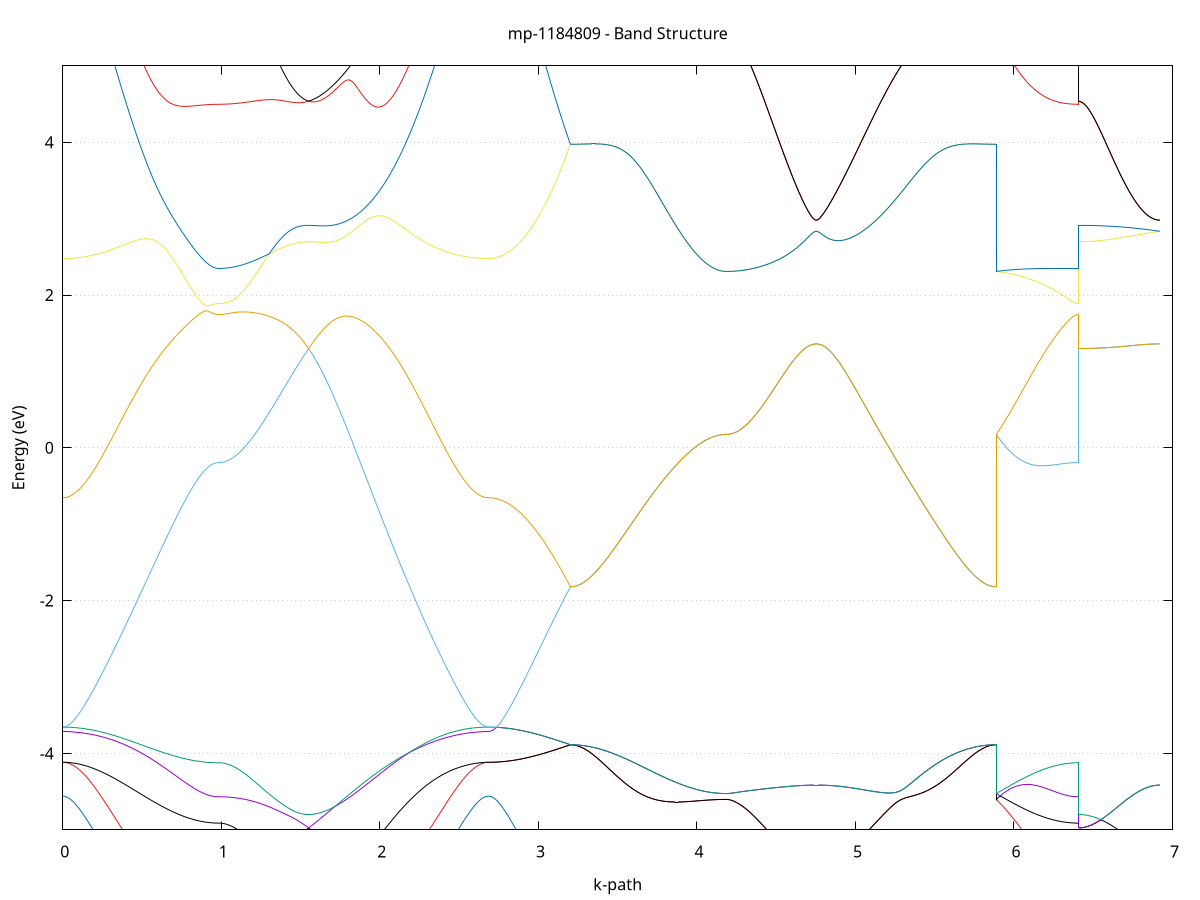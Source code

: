 set title 'mp-1184809 - Band Structure'
set xlabel 'k-path'
set ylabel 'Energy (eV)'
set grid y
set yrange [-5:5]
set terminal png size 800,600
set output 'mp-1184809_bands_gnuplot.png'
plot '-' using 1:2 with lines notitle, '-' using 1:2 with lines notitle, '-' using 1:2 with lines notitle, '-' using 1:2 with lines notitle, '-' using 1:2 with lines notitle, '-' using 1:2 with lines notitle, '-' using 1:2 with lines notitle, '-' using 1:2 with lines notitle, '-' using 1:2 with lines notitle, '-' using 1:2 with lines notitle, '-' using 1:2 with lines notitle, '-' using 1:2 with lines notitle, '-' using 1:2 with lines notitle, '-' using 1:2 with lines notitle, '-' using 1:2 with lines notitle, '-' using 1:2 with lines notitle, '-' using 1:2 with lines notitle, '-' using 1:2 with lines notitle, '-' using 1:2 with lines notitle, '-' using 1:2 with lines notitle, '-' using 1:2 with lines notitle, '-' using 1:2 with lines notitle, '-' using 1:2 with lines notitle, '-' using 1:2 with lines notitle, '-' using 1:2 with lines notitle, '-' using 1:2 with lines notitle, '-' using 1:2 with lines notitle, '-' using 1:2 with lines notitle, '-' using 1:2 with lines notitle, '-' using 1:2 with lines notitle, '-' using 1:2 with lines notitle, '-' using 1:2 with lines notitle, '-' using 1:2 with lines notitle, '-' using 1:2 with lines notitle, '-' using 1:2 with lines notitle, '-' using 1:2 with lines notitle, '-' using 1:2 with lines notitle, '-' using 1:2 with lines notitle, '-' using 1:2 with lines notitle, '-' using 1:2 with lines notitle, '-' using 1:2 with lines notitle, '-' using 1:2 with lines notitle, '-' using 1:2 with lines notitle, '-' using 1:2 with lines notitle, '-' using 1:2 with lines notitle, '-' using 1:2 with lines notitle, '-' using 1:2 with lines notitle, '-' using 1:2 with lines notitle, '-' using 1:2 with lines notitle, '-' using 1:2 with lines notitle, '-' using 1:2 with lines notitle, '-' using 1:2 with lines notitle, '-' using 1:2 with lines notitle, '-' using 1:2 with lines notitle, '-' using 1:2 with lines notitle, '-' using 1:2 with lines notitle, '-' using 1:2 with lines notitle, '-' using 1:2 with lines notitle, '-' using 1:2 with lines notitle, '-' using 1:2 with lines notitle, '-' using 1:2 with lines notitle, '-' using 1:2 with lines notitle, '-' using 1:2 with lines notitle, '-' using 1:2 with lines notitle
0.000000 -19.482472
0.009931 -19.482472
0.019861 -19.482472
0.029792 -19.482272
0.039723 -19.481972
0.049653 -19.481672
0.059584 -19.481272
0.069515 -19.480772
0.079445 -19.480172
0.089376 -19.479572
0.099306 -19.478872
0.109237 -19.478072
0.119168 -19.477172
0.129098 -19.476272
0.139029 -19.475272
0.148960 -19.474272
0.158890 -19.473172
0.168821 -19.471972
0.178752 -19.470672
0.188682 -19.469372
0.198613 -19.468072
0.208544 -19.466572
0.218474 -19.465172
0.228405 -19.463572
0.238336 -19.462072
0.248266 -19.460372
0.258197 -19.458672
0.268128 -19.456972
0.278058 -19.455172
0.287989 -19.453372
0.297919 -19.451472
0.307850 -19.449672
0.317781 -19.447672
0.327711 -19.445672
0.337642 -19.443672
0.347573 -19.441672
0.357503 -19.439572
0.367434 -19.437572
0.377365 -19.435472
0.387295 -19.433372
0.397226 -19.431272
0.407157 -19.429072
0.417087 -19.426872
0.427018 -19.424672
0.436949 -19.422472
0.446879 -19.420272
0.456810 -19.418072
0.466741 -19.415872
0.476671 -19.413672
0.486602 -19.411472
0.496532 -19.409272
0.506463 -19.407072
0.516394 -19.404872
0.526324 -19.402672
0.536255 -19.400472
0.546186 -19.398372
0.556116 -19.396172
0.566047 -19.394072
0.575978 -19.391972
0.585908 -19.389872
0.595839 -19.387772
0.605770 -19.385772
0.615700 -19.383772
0.625631 -19.381772
0.635562 -19.379872
0.645492 -19.377972
0.655423 -19.376072
0.665354 -19.374172
0.675284 -19.372372
0.685215 -19.370572
0.695145 -19.368772
0.705076 -19.367072
0.715007 -19.365372
0.724937 -19.363772
0.734868 -19.362172
0.744799 -19.360672
0.754729 -19.359172
0.764660 -19.357772
0.774591 -19.356372
0.784521 -19.355072
0.794452 -19.353872
0.804383 -19.352572
0.814313 -19.351372
0.824244 -19.350272
0.834175 -19.349272
0.844105 -19.348272
0.854036 -19.347372
0.863967 -19.346472
0.873897 -19.345672
0.883828 -19.344972
0.893758 -19.344272
0.903689 -19.343672
0.913620 -19.343072
0.923550 -19.342672
0.933481 -19.342272
0.943412 -19.341972
0.953342 -19.341672
0.963273 -19.341472
0.973204 -19.341372
0.983134 -19.341372
0.983134 -19.341372
0.993092 -19.341372
1.003051 -19.341272
1.013009 -19.341272
1.022967 -19.341172
1.032925 -19.340972
1.042883 -19.340872
1.052841 -19.340672
1.062799 -19.340472
1.072757 -19.340172
1.082716 -19.339972
1.092674 -19.339672
1.102632 -19.339372
1.112590 -19.338972
1.122548 -19.338672
1.132506 -19.338172
1.142464 -19.337772
1.152422 -19.337372
1.162381 -19.336872
1.172339 -19.336372
1.182297 -19.335872
1.192255 -19.335372
1.202213 -19.334872
1.212171 -19.334272
1.222129 -19.333672
1.232087 -19.333072
1.242045 -19.332572
1.252004 -19.331872
1.261962 -19.331272
1.271920 -19.330672
1.281878 -19.329972
1.291836 -19.329272
1.301794 -19.328572
1.311752 -19.327872
1.321710 -19.327272
1.331669 -19.326572
1.341627 -19.325872
1.351585 -19.325172
1.361543 -19.324472
1.371501 -19.323772
1.381459 -19.322972
1.391417 -19.322272
1.401375 -19.321572
1.411334 -19.320872
1.421292 -19.320172
1.431250 -19.319472
1.441208 -19.318772
1.451166 -19.318072
1.461124 -19.317372
1.471082 -19.316672
1.481040 -19.316072
1.490998 -19.315372
1.500957 -19.314672
1.510915 -19.313972
1.520873 -19.313372
1.530831 -19.312772
1.540789 -19.312072
1.550747 -19.311472
1.550747 -19.311472
1.560705 -19.312072
1.570663 -19.312772
1.580622 -19.313372
1.590580 -19.314072
1.600538 -19.314772
1.610496 -19.315572
1.620454 -19.316372
1.630412 -19.317072
1.640370 -19.317972
1.650328 -19.318772
1.660286 -19.319572
1.670245 -19.320472
1.680203 -19.321372
1.690161 -19.322372
1.700119 -19.323372
1.710077 -19.324372
1.720035 -19.325472
1.729993 -19.326572
1.739951 -19.327672
1.749910 -19.328872
1.759868 -19.330072
1.769826 -19.331172
1.779784 -19.332472
1.789742 -19.333772
1.799700 -19.335072
1.809658 -19.336372
1.819616 -19.337772
1.829575 -19.339172
1.839533 -19.340672
1.849491 -19.342072
1.859449 -19.343572
1.869407 -19.345172
1.879365 -19.346672
1.889323 -19.348272
1.899281 -19.349872
1.909240 -19.351472
1.919198 -19.353172
1.929156 -19.354872
1.939114 -19.356672
1.949072 -19.358472
1.959030 -19.360372
1.968988 -19.362172
1.978946 -19.364072
1.988904 -19.365972
1.998863 -19.367872
2.008821 -19.369872
2.018779 -19.371872
2.028737 -19.373872
2.038695 -19.375872
2.048653 -19.377972
2.058611 -19.380072
2.068569 -19.382172
2.078528 -19.384272
2.088486 -19.386372
2.098444 -19.388572
2.108402 -19.390672
2.118360 -19.392872
2.128318 -19.395072
2.138276 -19.397372
2.148234 -19.399572
2.158193 -19.401772
2.168151 -19.404072
2.178109 -19.406272
2.188067 -19.408472
2.198025 -19.410772
2.207983 -19.412972
2.217941 -19.415272
2.227899 -19.417472
2.237858 -19.419772
2.247816 -19.421972
2.257774 -19.424172
2.267732 -19.426372
2.277690 -19.428672
2.287648 -19.430872
2.297606 -19.432972
2.307564 -19.435172
2.317522 -19.437272
2.327481 -19.439372
2.337439 -19.441472
2.347397 -19.443472
2.357355 -19.445572
2.367313 -19.447472
2.377271 -19.449372
2.387229 -19.451272
2.397187 -19.453172
2.407146 -19.454972
2.417104 -19.456772
2.427062 -19.458572
2.437020 -19.460272
2.446978 -19.461872
2.456936 -19.463472
2.466894 -19.465072
2.476852 -19.466572
2.486811 -19.467972
2.496769 -19.469372
2.506727 -19.470672
2.516685 -19.471872
2.526643 -19.473072
2.536601 -19.474172
2.546559 -19.475272
2.556517 -19.476272
2.566476 -19.477172
2.576434 -19.478072
2.586392 -19.478772
2.596350 -19.479572
2.606308 -19.480172
2.616266 -19.480772
2.626224 -19.481272
2.636182 -19.481672
2.646140 -19.481972
2.656099 -19.482272
2.666057 -19.482372
2.676015 -19.482472
2.685973 -19.482472
2.685973 -19.482472
2.695900 -19.482572
2.705827 -19.482472
2.715753 -19.482272
2.725680 -19.481972
2.735607 -19.481572
2.745534 -19.481172
2.755461 -19.480572
2.765387 -19.479972
2.775314 -19.479272
2.785241 -19.478572
2.795168 -19.477672
2.805095 -19.476772
2.815022 -19.475772
2.824948 -19.474672
2.834875 -19.473572
2.844802 -19.472272
2.854729 -19.470972
2.864656 -19.469572
2.874582 -19.468172
2.884509 -19.466672
2.894436 -19.465172
2.904363 -19.463572
2.914290 -19.461972
2.924216 -19.460272
2.934143 -19.458572
2.944070 -19.456772
2.953997 -19.454972
2.963924 -19.453072
2.973851 -19.451072
2.983777 -19.449172
2.993704 -19.447172
3.003631 -19.445072
3.013558 -19.443072
3.023485 -19.440972
3.033411 -19.438772
3.043338 -19.436672
3.053265 -19.434572
3.063192 -19.432372
3.073119 -19.430072
3.083046 -19.427872
3.092972 -19.425672
3.102899 -19.423472
3.112826 -19.421172
3.122753 -19.418972
3.132680 -19.416672
3.142606 -19.414472
3.152533 -19.412172
3.162460 -19.409972
3.172387 -19.407772
3.182314 -19.405472
3.192240 -19.403272
3.202167 -19.401172
3.202167 -19.401172
3.212098 -19.401172
3.222029 -19.401072
3.231959 -19.400972
3.241890 -19.400772
3.251821 -19.400572
3.261751 -19.400272
3.271682 -19.399972
3.281612 -19.399572
3.291543 -19.399172
3.301474 -19.398672
3.311404 -19.398172
3.321335 -19.397572
3.331266 -19.396972
3.341196 -19.396372
3.351127 -19.395672
3.361058 -19.394872
3.370988 -19.394072
3.380919 -19.393272
3.390850 -19.392472
3.400780 -19.391472
3.410711 -19.390572
3.420642 -19.389672
3.430572 -19.388572
3.440503 -19.387572
3.450434 -19.386472
3.460364 -19.385372
3.470295 -19.384272
3.480225 -19.383172
3.490156 -19.381972
3.500087 -19.380772
3.510017 -19.379572
3.519948 -19.378272
3.529879 -19.377072
3.539809 -19.375772
3.549740 -19.374372
3.559671 -19.373072
3.569601 -19.371772
3.579532 -19.370472
3.589463 -19.369072
3.599393 -19.367672
3.609324 -19.366272
3.619255 -19.364872
3.629185 -19.363572
3.639116 -19.362072
3.649047 -19.360672
3.658977 -19.359272
3.668908 -19.357872
3.678838 -19.356572
3.688769 -19.355172
3.698700 -19.353772
3.708630 -19.352372
3.718561 -19.350972
3.728492 -19.349672
3.738422 -19.348272
3.748353 -19.346972
3.758284 -19.345672
3.768214 -19.344372
3.778145 -19.343072
3.788076 -19.341772
3.798006 -19.340572
3.807937 -19.339272
3.817868 -19.338072
3.827798 -19.336872
3.837729 -19.335772
3.847660 -19.334572
3.857590 -19.333472
3.867521 -19.332372
3.877451 -19.331272
3.887382 -19.330272
3.897313 -19.329172
3.907243 -19.328272
3.917174 -19.327272
3.927105 -19.326372
3.937035 -19.325472
3.946966 -19.324572
3.956897 -19.323772
3.966827 -19.322972
3.976758 -19.322172
3.986689 -19.321472
3.996619 -19.320772
4.006550 -19.320072
4.016481 -19.319372
4.026411 -19.318772
4.036342 -19.318272
4.046273 -19.317672
4.056203 -19.317172
4.066134 -19.316772
4.076064 -19.316372
4.085995 -19.315972
4.095926 -19.315572
4.105856 -19.315272
4.115787 -19.314972
4.125718 -19.314772
4.135648 -19.314572
4.145579 -19.314372
4.155510 -19.314272
4.165440 -19.314172
4.175371 -19.314172
4.185302 -19.314172
4.185302 -19.314172
4.195260 -19.314072
4.205218 -19.314072
4.215176 -19.314072
4.225134 -19.314072
4.235092 -19.313972
4.245050 -19.313872
4.255008 -19.313772
4.264967 -19.313672
4.274925 -19.313572
4.284883 -19.313472
4.294841 -19.313272
4.304799 -19.313172
4.314757 -19.313072
4.324715 -19.312872
4.334673 -19.312772
4.344632 -19.312572
4.354590 -19.312372
4.364548 -19.312172
4.374506 -19.311972
4.384464 -19.311772
4.394422 -19.311572
4.404380 -19.311272
4.414338 -19.311072
4.424296 -19.310872
4.434255 -19.310572
4.444213 -19.310372
4.454171 -19.310072
4.464129 -19.309872
4.474087 -19.309672
4.484045 -19.309372
4.494003 -19.309172
4.503961 -19.308872
4.513920 -19.308572
4.523878 -19.308372
4.533836 -19.308072
4.543794 -19.307872
4.553752 -19.307572
4.563710 -19.307372
4.573668 -19.307172
4.583626 -19.306972
4.593585 -19.306672
4.603543 -19.306472
4.613501 -19.306272
4.623459 -19.306072
4.633417 -19.305972
4.643375 -19.305772
4.653333 -19.305572
4.663291 -19.305472
4.673249 -19.305272
4.683208 -19.305172
4.693166 -19.305072
4.703124 -19.304972
4.713082 -19.304972
4.723040 -19.304872
4.732998 -19.304872
4.742956 -19.304872
4.752914 -19.304772
4.752914 -19.304772
4.762873 -19.304872
4.772831 -19.304872
4.782789 -19.304872
4.792747 -19.304972
4.802705 -19.305072
4.812663 -19.305172
4.822621 -19.305272
4.832579 -19.305372
4.842538 -19.305572
4.852496 -19.305772
4.862454 -19.305972
4.872412 -19.306172
4.882370 -19.306472
4.892328 -19.306872
4.902286 -19.307172
4.912244 -19.307472
4.922202 -19.307872
4.932161 -19.308272
4.942119 -19.308672
4.952077 -19.309072
4.962035 -19.309572
4.971993 -19.310072
4.981951 -19.310572
4.991909 -19.311172
5.001867 -19.311772
5.011826 -19.312372
5.021784 -19.312972
5.031742 -19.313572
5.041700 -19.314272
5.051658 -19.314972
5.061616 -19.315772
5.071574 -19.316472
5.081532 -19.317272
5.091491 -19.318172
5.101449 -19.318972
5.111407 -19.319872
5.121365 -19.320772
5.131323 -19.321672
5.141281 -19.322572
5.151239 -19.323572
5.161197 -19.324572
5.171155 -19.325572
5.181114 -19.326672
5.191072 -19.327772
5.201030 -19.328872
5.210988 -19.329972
5.220946 -19.331172
5.230904 -19.332272
5.240862 -19.333472
5.250820 -19.334672
5.260779 -19.335872
5.270737 -19.337172
5.280695 -19.338472
5.290653 -19.339672
5.300611 -19.340972
5.310569 -19.342372
5.320527 -19.343672
5.330485 -19.345072
5.340444 -19.346372
5.350402 -19.347772
5.360360 -19.349172
5.370318 -19.350472
5.380276 -19.351872
5.390234 -19.353372
5.400192 -19.354772
5.410150 -19.356172
5.420109 -19.357572
5.430067 -19.358972
5.440025 -19.360472
5.449983 -19.361872
5.459941 -19.363272
5.469899 -19.364672
5.479857 -19.366072
5.489815 -19.367472
5.499773 -19.368872
5.509732 -19.370272
5.519690 -19.371572
5.529648 -19.372972
5.539606 -19.374272
5.549564 -19.375572
5.559522 -19.376872
5.569480 -19.378172
5.579438 -19.379472
5.589397 -19.380672
5.599355 -19.381872
5.609313 -19.383072
5.619271 -19.384272
5.629229 -19.385372
5.639187 -19.386472
5.649145 -19.387472
5.659103 -19.388572
5.669062 -19.389572
5.679020 -19.390572
5.688978 -19.391472
5.698936 -19.392372
5.708894 -19.393272
5.718852 -19.394072
5.728810 -19.394872
5.738768 -19.395672
5.748727 -19.396272
5.758685 -19.396972
5.768643 -19.397572
5.778601 -19.398172
5.788559 -19.398672
5.798517 -19.399172
5.808475 -19.399572
5.818433 -19.399972
5.828391 -19.400272
5.838350 -19.400572
5.848308 -19.400772
5.858266 -19.400972
5.868224 -19.401072
5.878182 -19.401072
5.888140 -19.401172
5.888140 -19.314172
5.898067 -19.314772
5.907994 -19.315372
5.917921 -19.315972
5.927847 -19.316672
5.937774 -19.317272
5.947701 -19.317972
5.957628 -19.318672
5.967555 -19.319372
5.977482 -19.320072
5.987408 -19.320772
5.997335 -19.321472
6.007262 -19.322172
6.017189 -19.322872
6.027116 -19.323572
6.037042 -19.324372
6.046969 -19.325072
6.056896 -19.325772
6.066823 -19.326472
6.076750 -19.327272
6.086676 -19.327972
6.096603 -19.328672
6.106530 -19.329272
6.116457 -19.329972
6.126384 -19.330672
6.136311 -19.331272
6.146237 -19.331872
6.156164 -19.332572
6.166091 -19.333172
6.176018 -19.333772
6.185945 -19.334372
6.195871 -19.334972
6.205798 -19.335572
6.215725 -19.336072
6.225652 -19.336672
6.235579 -19.337072
6.245506 -19.337572
6.255432 -19.338072
6.265359 -19.338472
6.275286 -19.338872
6.285213 -19.339172
6.295140 -19.339472
6.305066 -19.339872
6.314993 -19.340172
6.324920 -19.340372
6.334847 -19.340572
6.344774 -19.340772
6.354700 -19.340972
6.364627 -19.341072
6.374554 -19.341172
6.384481 -19.341272
6.394408 -19.341372
6.404335 -19.341372
6.404335 -19.311472
6.414261 -19.311472
6.424188 -19.311472
6.434115 -19.311472
6.444042 -19.311372
6.453969 -19.311372
6.463895 -19.311272
6.473822 -19.311272
6.483749 -19.311072
6.493676 -19.310972
6.503603 -19.310872
6.513529 -19.310772
6.523456 -19.310672
6.533383 -19.310472
6.543310 -19.310372
6.553237 -19.310272
6.563164 -19.310072
6.573090 -19.309872
6.583017 -19.309772
6.592944 -19.309572
6.602871 -19.309372
6.612798 -19.309172
6.622724 -19.308972
6.632651 -19.308772
6.642578 -19.308572
6.652505 -19.308372
6.662432 -19.308172
6.672359 -19.307872
6.682285 -19.307672
6.692212 -19.307572
6.702139 -19.307272
6.712066 -19.307172
6.721993 -19.306872
6.731919 -19.306772
6.741846 -19.306572
6.751773 -19.306372
6.761700 -19.306272
6.771627 -19.306072
6.781553 -19.305872
6.791480 -19.305772
6.801407 -19.305572
6.811334 -19.305472
6.821261 -19.305372
6.831188 -19.305272
6.841114 -19.305172
6.851041 -19.305072
6.860968 -19.304972
6.870895 -19.304972
6.880822 -19.304872
6.890748 -19.304872
6.900675 -19.304772
6.910602 -19.304772
6.920529 -19.304772
e
0.000000 -19.338872
0.009931 -19.338872
0.019861 -19.338872
0.029792 -19.338772
0.039723 -19.338672
0.049653 -19.338572
0.059584 -19.338472
0.069515 -19.338272
0.079445 -19.338072
0.089376 -19.337872
0.099306 -19.337572
0.109237 -19.337272
0.119168 -19.336972
0.129098 -19.336672
0.139029 -19.336372
0.148960 -19.335972
0.158890 -19.335572
0.168821 -19.335172
0.178752 -19.334672
0.188682 -19.334172
0.198613 -19.333772
0.208544 -19.333272
0.218474 -19.332772
0.228405 -19.332172
0.238336 -19.331672
0.248266 -19.331072
0.258197 -19.330472
0.268128 -19.329872
0.278058 -19.329272
0.287989 -19.328672
0.297919 -19.328072
0.307850 -19.327372
0.317781 -19.326672
0.327711 -19.326072
0.337642 -19.325472
0.347573 -19.324772
0.357503 -19.324072
0.367434 -19.323372
0.377365 -19.322772
0.387295 -19.322072
0.397226 -19.321372
0.407157 -19.320672
0.417087 -19.320072
0.427018 -19.319372
0.436949 -19.318672
0.446879 -19.317972
0.456810 -19.317372
0.466741 -19.316672
0.476671 -19.316072
0.486602 -19.315372
0.496532 -19.314672
0.506463 -19.314072
0.516394 -19.313472
0.526324 -19.312872
0.536255 -19.312272
0.546186 -19.311672
0.556116 -19.311072
0.566047 -19.310472
0.575978 -19.309972
0.585908 -19.309372
0.595839 -19.308872
0.605770 -19.308372
0.615700 -19.307872
0.625631 -19.307372
0.635562 -19.306972
0.645492 -19.306472
0.655423 -19.306072
0.665354 -19.305672
0.675284 -19.305272
0.685215 -19.304872
0.695145 -19.304572
0.705076 -19.304172
0.715007 -19.303872
0.724937 -19.303572
0.734868 -19.303272
0.744799 -19.302972
0.754729 -19.302672
0.764660 -19.302472
0.774591 -19.302272
0.784521 -19.302072
0.794452 -19.301872
0.804383 -19.301772
0.814313 -19.301572
0.824244 -19.301472
0.834175 -19.301372
0.844105 -19.301172
0.854036 -19.301072
0.863967 -19.300972
0.873897 -19.300972
0.883828 -19.300872
0.893758 -19.300772
0.903689 -19.300772
0.913620 -19.300672
0.923550 -19.300672
0.933481 -19.300672
0.943412 -19.300672
0.953342 -19.300672
0.963273 -19.300572
0.973204 -19.300572
0.983134 -19.300572
0.983134 -19.300572
0.993092 -19.300572
1.003051 -19.300572
1.013009 -19.300572
1.022967 -19.300572
1.032925 -19.300672
1.042883 -19.300672
1.052841 -19.300672
1.062799 -19.300672
1.072757 -19.300672
1.082716 -19.300772
1.092674 -19.300772
1.102632 -19.300772
1.112590 -19.300772
1.122548 -19.300872
1.132506 -19.300872
1.142464 -19.300972
1.152422 -19.300972
1.162381 -19.301072
1.172339 -19.301072
1.182297 -19.301172
1.192255 -19.301172
1.202213 -19.301272
1.212171 -19.301372
1.222129 -19.301472
1.232087 -19.301572
1.242045 -19.301672
1.252004 -19.301772
1.261962 -19.301972
1.271920 -19.302072
1.281878 -19.302172
1.291836 -19.302372
1.301794 -19.302472
1.311752 -19.302672
1.321710 -19.302872
1.331669 -19.303072
1.341627 -19.303272
1.351585 -19.303472
1.361543 -19.303672
1.371501 -19.303972
1.381459 -19.304272
1.391417 -19.304472
1.401375 -19.304772
1.411334 -19.305172
1.421292 -19.305472
1.431250 -19.305772
1.441208 -19.306172
1.451166 -19.306572
1.461124 -19.306972
1.471082 -19.307372
1.481040 -19.307872
1.490998 -19.308272
1.500957 -19.308772
1.510915 -19.309272
1.520873 -19.309772
1.530831 -19.310372
1.540789 -19.310972
1.550747 -19.311472
1.550747 -19.311472
1.560705 -19.310872
1.570663 -19.310272
1.580622 -19.309772
1.590580 -19.309272
1.600538 -19.308672
1.610496 -19.308172
1.620454 -19.307672
1.630412 -19.307172
1.640370 -19.306772
1.650328 -19.306272
1.660286 -19.305872
1.670245 -19.305472
1.680203 -19.305072
1.690161 -19.304672
1.700119 -19.304372
1.710077 -19.304072
1.720035 -19.303772
1.729993 -19.303472
1.739951 -19.303172
1.749910 -19.302972
1.759868 -19.302772
1.769826 -19.302572
1.779784 -19.302372
1.789742 -19.302272
1.799700 -19.302172
1.809658 -19.302072
1.819616 -19.301972
1.829575 -19.301972
1.839533 -19.301972
1.849491 -19.301972
1.859449 -19.301972
1.869407 -19.301972
1.879365 -19.302072
1.889323 -19.302172
1.899281 -19.302272
1.909240 -19.302472
1.919198 -19.302672
1.929156 -19.302772
1.939114 -19.302972
1.949072 -19.303272
1.959030 -19.303572
1.968988 -19.303872
1.978946 -19.304172
1.988904 -19.304472
1.998863 -19.304872
2.008821 -19.305172
2.018779 -19.305572
2.028737 -19.305972
2.038695 -19.306372
2.048653 -19.306772
2.058611 -19.307272
2.068569 -19.307672
2.078528 -19.308172
2.088486 -19.308672
2.098444 -19.309272
2.108402 -19.309772
2.118360 -19.310272
2.128318 -19.310872
2.138276 -19.311472
2.148234 -19.312072
2.158193 -19.312672
2.168151 -19.313272
2.178109 -19.313972
2.188067 -19.314572
2.198025 -19.315272
2.207983 -19.315872
2.217941 -19.316572
2.227899 -19.317172
2.237858 -19.317872
2.247816 -19.318572
2.257774 -19.319272
2.267732 -19.319872
2.277690 -19.320572
2.287648 -19.321272
2.297606 -19.321972
2.307564 -19.322672
2.317522 -19.323372
2.327481 -19.324072
2.337439 -19.324772
2.347397 -19.325372
2.357355 -19.326072
2.367313 -19.326672
2.377271 -19.327372
2.387229 -19.327972
2.397187 -19.328572
2.407146 -19.329172
2.417104 -19.329872
2.427062 -19.330472
2.437020 -19.331072
2.446978 -19.331572
2.456936 -19.332172
2.466894 -19.332772
2.476852 -19.333272
2.486811 -19.333772
2.496769 -19.334272
2.506727 -19.334672
2.516685 -19.335172
2.526643 -19.335572
2.536601 -19.335972
2.546559 -19.336272
2.556517 -19.336672
2.566476 -19.336972
2.576434 -19.337272
2.586392 -19.337572
2.596350 -19.337772
2.606308 -19.338072
2.616266 -19.338272
2.626224 -19.338472
2.636182 -19.338572
2.646140 -19.338672
2.656099 -19.338772
2.666057 -19.338772
2.676015 -19.338872
2.685973 -19.338872
2.685973 -19.338872
2.695900 -19.338872
2.705827 -19.338972
2.715753 -19.339072
2.725680 -19.339272
2.735607 -19.339472
2.745534 -19.339872
2.755461 -19.340172
2.765387 -19.340472
2.775314 -19.340872
2.785241 -19.341372
2.795168 -19.341872
2.805095 -19.342372
2.815022 -19.342972
2.824948 -19.343572
2.834875 -19.344272
2.844802 -19.344972
2.854729 -19.345772
2.864656 -19.346572
2.874582 -19.347572
2.884509 -19.348472
2.894436 -19.349372
2.904363 -19.350272
2.914290 -19.351372
2.924216 -19.352572
2.934143 -19.353672
2.944070 -19.354972
2.953997 -19.356172
2.963924 -19.357572
2.973851 -19.358872
2.983777 -19.360272
2.993704 -19.361772
3.003631 -19.363272
3.013558 -19.364872
3.023485 -19.366472
3.033411 -19.368072
3.043338 -19.369772
3.053265 -19.371472
3.063192 -19.373172
3.073119 -19.374972
3.083046 -19.376772
3.092972 -19.378672
3.102899 -19.380572
3.112826 -19.382472
3.122753 -19.384472
3.132680 -19.386472
3.142606 -19.388472
3.152533 -19.390572
3.162460 -19.392572
3.172387 -19.394772
3.182314 -19.396872
3.192240 -19.398972
3.202167 -19.401072
3.202167 -19.401072
3.212098 -19.401072
3.222029 -19.401072
3.231959 -19.400872
3.241890 -19.400772
3.251821 -19.400472
3.261751 -19.400272
3.271682 -19.399872
3.281612 -19.399572
3.291543 -19.399072
3.301474 -19.398672
3.311404 -19.398172
3.321335 -19.397572
3.331266 -19.396972
3.341196 -19.396272
3.351127 -19.395672
3.361058 -19.394872
3.370988 -19.394072
3.380919 -19.393272
3.390850 -19.392372
3.400780 -19.391472
3.410711 -19.390572
3.420642 -19.389572
3.430572 -19.388572
3.440503 -19.387572
3.450434 -19.386472
3.460364 -19.385372
3.470295 -19.384272
3.480225 -19.383172
3.490156 -19.381972
3.500087 -19.380772
3.510017 -19.379472
3.519948 -19.378272
3.529879 -19.377072
3.539809 -19.375672
3.549740 -19.374372
3.559671 -19.373072
3.569601 -19.371772
3.579532 -19.370372
3.589463 -19.369072
3.599393 -19.367672
3.609324 -19.366272
3.619255 -19.364872
3.629185 -19.363472
3.639116 -19.362072
3.649047 -19.360672
3.658977 -19.359272
3.668908 -19.357872
3.678838 -19.356472
3.688769 -19.355172
3.698700 -19.353772
3.708630 -19.352372
3.718561 -19.350972
3.728492 -19.349672
3.738422 -19.348272
3.748353 -19.346972
3.758284 -19.345672
3.768214 -19.344372
3.778145 -19.343072
3.788076 -19.341772
3.798006 -19.340472
3.807937 -19.339272
3.817868 -19.338072
3.827798 -19.336872
3.837729 -19.335772
3.847660 -19.334572
3.857590 -19.333472
3.867521 -19.332372
3.877451 -19.331272
3.887382 -19.330172
3.897313 -19.329172
3.907243 -19.328272
3.917174 -19.327272
3.927105 -19.326372
3.937035 -19.325472
3.946966 -19.324572
3.956897 -19.323672
3.966827 -19.322972
3.976758 -19.322172
3.986689 -19.321472
3.996619 -19.320772
4.006550 -19.320072
4.016481 -19.319372
4.026411 -19.318772
4.036342 -19.318172
4.046273 -19.317672
4.056203 -19.317172
4.066134 -19.316672
4.076064 -19.316272
4.085995 -19.315872
4.095926 -19.315572
4.105856 -19.315272
4.115787 -19.314972
4.125718 -19.314772
4.135648 -19.314572
4.145579 -19.314372
4.155510 -19.314272
4.165440 -19.314172
4.175371 -19.314172
4.185302 -19.314072
4.185302 -19.314072
4.195260 -19.314072
4.205218 -19.314072
4.215176 -19.314072
4.225134 -19.313972
4.235092 -19.313972
4.245050 -19.313872
4.255008 -19.313772
4.264967 -19.313672
4.274925 -19.313572
4.284883 -19.313472
4.294841 -19.313272
4.304799 -19.313172
4.314757 -19.313072
4.324715 -19.312872
4.334673 -19.312772
4.344632 -19.312572
4.354590 -19.312372
4.364548 -19.312172
4.374506 -19.311972
4.384464 -19.311772
4.394422 -19.311572
4.404380 -19.311272
4.414338 -19.311072
4.424296 -19.310772
4.434255 -19.310572
4.444213 -19.310372
4.454171 -19.310072
4.464129 -19.309872
4.474087 -19.309672
4.484045 -19.309372
4.494003 -19.309172
4.503961 -19.308872
4.513920 -19.308572
4.523878 -19.308372
4.533836 -19.308072
4.543794 -19.307872
4.553752 -19.307572
4.563710 -19.307372
4.573668 -19.307172
4.583626 -19.306872
4.593585 -19.306672
4.603543 -19.306472
4.613501 -19.306272
4.623459 -19.306072
4.633417 -19.305872
4.643375 -19.305772
4.653333 -19.305572
4.663291 -19.305472
4.673249 -19.305272
4.683208 -19.305172
4.693166 -19.305072
4.703124 -19.304972
4.713082 -19.304872
4.723040 -19.304872
4.732998 -19.304872
4.742956 -19.304772
4.752914 -19.304772
4.752914 -19.304772
4.762873 -19.304772
4.772831 -19.304872
4.782789 -19.304872
4.792747 -19.304972
4.802705 -19.304972
4.812663 -19.305172
4.822621 -19.305272
4.832579 -19.305372
4.842538 -19.305572
4.852496 -19.305672
4.862454 -19.305972
4.872412 -19.306172
4.882370 -19.306472
4.892328 -19.306872
4.902286 -19.307172
4.912244 -19.307472
4.922202 -19.307772
4.932161 -19.308172
4.942119 -19.308672
4.952077 -19.309072
4.962035 -19.309572
4.971993 -19.310072
4.981951 -19.310572
4.991909 -19.311172
5.001867 -19.311672
5.011826 -19.312272
5.021784 -19.312972
5.031742 -19.313572
5.041700 -19.314272
5.051658 -19.314972
5.061616 -19.315772
5.071574 -19.316472
5.081532 -19.317272
5.091491 -19.318072
5.101449 -19.318972
5.111407 -19.319772
5.121365 -19.320672
5.131323 -19.321672
5.141281 -19.322572
5.151239 -19.323572
5.161197 -19.324572
5.171155 -19.325572
5.181114 -19.326672
5.191072 -19.327772
5.201030 -19.328872
5.210988 -19.329972
5.220946 -19.331172
5.230904 -19.332272
5.240862 -19.333472
5.250820 -19.334672
5.260779 -19.335872
5.270737 -19.337172
5.280695 -19.338372
5.290653 -19.339672
5.300611 -19.340972
5.310569 -19.342372
5.320527 -19.343672
5.330485 -19.344972
5.340444 -19.346372
5.350402 -19.347772
5.360360 -19.349072
5.370318 -19.350472
5.380276 -19.351872
5.390234 -19.353272
5.400192 -19.354772
5.410150 -19.356172
5.420109 -19.357572
5.430067 -19.358972
5.440025 -19.360372
5.449983 -19.361872
5.459941 -19.363272
5.469899 -19.364672
5.479857 -19.366072
5.489815 -19.367472
5.499773 -19.368872
5.509732 -19.370272
5.519690 -19.371572
5.529648 -19.372972
5.539606 -19.374272
5.549564 -19.375572
5.559522 -19.376872
5.569480 -19.378172
5.579438 -19.379472
5.589397 -19.380672
5.599355 -19.381872
5.609313 -19.383072
5.619271 -19.384172
5.629229 -19.385372
5.639187 -19.386472
5.649145 -19.387472
5.659103 -19.388572
5.669062 -19.389572
5.679020 -19.390572
5.688978 -19.391472
5.698936 -19.392372
5.708894 -19.393272
5.718852 -19.394072
5.728810 -19.394872
5.738768 -19.395572
5.748727 -19.396272
5.758685 -19.396972
5.768643 -19.397572
5.778601 -19.398172
5.788559 -19.398672
5.798517 -19.399072
5.808475 -19.399572
5.818433 -19.399872
5.828391 -19.400272
5.838350 -19.400472
5.848308 -19.400772
5.858266 -19.400872
5.868224 -19.401072
5.878182 -19.401072
5.888140 -19.401072
5.888140 -19.314072
5.898067 -19.313472
5.907994 -19.312872
5.917921 -19.312272
5.927847 -19.311672
5.937774 -19.311172
5.947701 -19.310572
5.957628 -19.310172
5.967555 -19.309572
5.977482 -19.309172
5.987408 -19.308772
5.997335 -19.308272
6.007262 -19.307772
6.017189 -19.307372
6.027116 -19.306972
6.037042 -19.306572
6.046969 -19.306172
6.056896 -19.305772
6.066823 -19.305472
6.076750 -19.305072
6.086676 -19.304772
6.096603 -19.304472
6.106530 -19.304172
6.116457 -19.303872
6.126384 -19.303572
6.136311 -19.303372
6.146237 -19.303072
6.156164 -19.302872
6.166091 -19.302672
6.176018 -19.302472
6.185945 -19.302272
6.195871 -19.302072
6.205798 -19.301872
6.215725 -19.301772
6.225652 -19.301672
6.235579 -19.301472
6.245506 -19.301372
6.255432 -19.301272
6.265359 -19.301172
6.275286 -19.301172
6.285213 -19.301072
6.295140 -19.300972
6.305066 -19.300872
6.314993 -19.300872
6.324920 -19.300772
6.334847 -19.300772
6.344774 -19.300672
6.354700 -19.300672
6.364627 -19.300672
6.374554 -19.300672
6.384481 -19.300572
6.394408 -19.300572
6.404335 -19.300572
6.404335 -19.311472
6.414261 -19.311472
6.424188 -19.311472
6.434115 -19.311472
6.444042 -19.311372
6.453969 -19.311372
6.463895 -19.311272
6.473822 -19.311172
6.483749 -19.311072
6.493676 -19.310972
6.503603 -19.310872
6.513529 -19.310772
6.523456 -19.310672
6.533383 -19.310472
6.543310 -19.310372
6.553237 -19.310172
6.563164 -19.310072
6.573090 -19.309872
6.583017 -19.309672
6.592944 -19.309572
6.602871 -19.309372
6.612798 -19.309172
6.622724 -19.308972
6.632651 -19.308772
6.642578 -19.308572
6.652505 -19.308372
6.662432 -19.308072
6.672359 -19.307872
6.682285 -19.307672
6.692212 -19.307472
6.702139 -19.307272
6.712066 -19.307072
6.721993 -19.306872
6.731919 -19.306672
6.741846 -19.306572
6.751773 -19.306372
6.761700 -19.306172
6.771627 -19.306072
6.781553 -19.305872
6.791480 -19.305772
6.801407 -19.305572
6.811334 -19.305472
6.821261 -19.305372
6.831188 -19.305272
6.841114 -19.305172
6.851041 -19.305072
6.860968 -19.304972
6.870895 -19.304872
6.880822 -19.304872
6.890748 -19.304872
6.900675 -19.304772
6.910602 -19.304772
6.920529 -19.304772
e
0.000000 -15.121172
0.009931 -15.121072
0.019861 -15.121072
0.029792 -15.120972
0.039723 -15.120772
0.049653 -15.120572
0.059584 -15.120372
0.069515 -15.119972
0.079445 -15.119672
0.089376 -15.119272
0.099306 -15.118772
0.109237 -15.118272
0.119168 -15.117672
0.129098 -15.116972
0.139029 -15.116272
0.148960 -15.115572
0.158890 -15.114672
0.168821 -15.113872
0.178752 -15.112972
0.188682 -15.111972
0.198613 -15.110972
0.208544 -15.109872
0.218474 -15.108772
0.228405 -15.107672
0.238336 -15.106472
0.248266 -15.105272
0.258197 -15.104072
0.268128 -15.102772
0.278058 -15.101572
0.287989 -15.100272
0.297919 -15.098872
0.307850 -15.097572
0.317781 -15.096272
0.327711 -15.094972
0.337642 -15.093572
0.347573 -15.092272
0.357503 -15.090872
0.367434 -15.089572
0.377365 -15.088272
0.387295 -15.086972
0.397226 -15.085672
0.407157 -15.084372
0.417087 -15.083072
0.427018 -15.081872
0.436949 -15.080672
0.446879 -15.079472
0.456810 -15.078272
0.466741 -15.077072
0.476671 -15.075972
0.486602 -15.074872
0.496532 -15.073772
0.506463 -15.072772
0.516394 -15.071772
0.526324 -15.070772
0.536255 -15.069772
0.546186 -15.068872
0.556116 -15.068072
0.566047 -15.067172
0.575978 -15.066372
0.585908 -15.065672
0.595839 -15.064972
0.605770 -15.064272
0.615700 -15.063572
0.625631 -15.063072
0.635562 -15.062472
0.645492 -15.061972
0.655423 -15.061472
0.665354 -15.061072
0.675284 -15.060672
0.685215 -15.060372
0.695145 -15.059972
0.705076 -15.059772
0.715007 -15.059472
0.724937 -15.059272
0.734868 -15.059072
0.744799 -15.058972
0.754729 -15.058872
0.764660 -15.058772
0.774591 -15.058672
0.784521 -15.058572
0.794452 -15.058572
0.804383 -15.058572
0.814313 -15.058572
0.824244 -15.058572
0.834175 -15.058572
0.844105 -15.058672
0.854036 -15.058672
0.863967 -15.058672
0.873897 -15.058772
0.883828 -15.058772
0.893758 -15.058872
0.903689 -15.058872
0.913620 -15.058972
0.923550 -15.058972
0.933481 -15.058972
0.943412 -15.059072
0.953342 -15.059072
0.963273 -15.059072
0.973204 -15.059072
0.983134 -15.059072
0.983134 -15.059072
0.993092 -15.059072
1.003051 -15.059072
1.013009 -15.058972
1.022967 -15.058872
1.032925 -15.058772
1.042883 -15.058772
1.052841 -15.058872
1.062799 -15.059072
1.072757 -15.059372
1.082716 -15.059872
1.092674 -15.060472
1.102632 -15.061272
1.112590 -15.062272
1.122548 -15.063272
1.132506 -15.064472
1.142464 -15.065672
1.152422 -15.066972
1.162381 -15.068272
1.172339 -15.069572
1.182297 -15.070972
1.192255 -15.072272
1.202213 -15.073672
1.212171 -15.075072
1.222129 -15.076472
1.232087 -15.077872
1.242045 -15.079172
1.252004 -15.080572
1.261962 -15.081872
1.271920 -15.083172
1.281878 -15.084372
1.291836 -15.085572
1.301794 -15.086772
1.311752 -15.087972
1.321710 -15.089072
1.331669 -15.090172
1.341627 -15.091172
1.351585 -15.092172
1.361543 -15.093172
1.371501 -15.094072
1.381459 -15.094872
1.391417 -15.095672
1.401375 -15.096472
1.411334 -15.097172
1.421292 -15.097872
1.431250 -15.098472
1.441208 -15.098972
1.451166 -15.099572
1.461124 -15.099972
1.471082 -15.100372
1.481040 -15.100772
1.490998 -15.101072
1.500957 -15.101372
1.510915 -15.101572
1.520873 -15.101672
1.530831 -15.101872
1.540789 -15.101872
1.550747 -15.101972
1.550747 -15.101972
1.560705 -15.101872
1.570663 -15.101872
1.580622 -15.101772
1.590580 -15.101572
1.600538 -15.101372
1.610496 -15.101072
1.620454 -15.100872
1.630412 -15.100472
1.640370 -15.100172
1.650328 -15.099772
1.660286 -15.099272
1.670245 -15.098772
1.680203 -15.098272
1.690161 -15.097672
1.700119 -15.097172
1.710077 -15.096472
1.720035 -15.095872
1.729993 -15.095172
1.739951 -15.094472
1.749910 -15.093672
1.759868 -15.092972
1.769826 -15.092172
1.779784 -15.091272
1.789742 -15.090472
1.799700 -15.089572
1.809658 -15.088672
1.819616 -15.087772
1.829575 -15.086872
1.839533 -15.085972
1.849491 -15.084972
1.859449 -15.083972
1.869407 -15.083072
1.879365 -15.082072
1.889323 -15.081072
1.899281 -15.080072
1.909240 -15.079072
1.919198 -15.078072
1.929156 -15.077072
1.939114 -15.076072
1.949072 -15.075072
1.959030 -15.074072
1.968988 -15.073072
1.978946 -15.072072
1.988904 -15.071172
1.998863 -15.070272
2.008821 -15.069272
2.018779 -15.068472
2.028737 -15.067572
2.038695 -15.066772
2.048653 -15.065972
2.058611 -15.065172
2.068569 -15.064472
2.078528 -15.063772
2.088486 -15.063172
2.098444 -15.062572
2.108402 -15.062072
2.118360 -15.061572
2.128318 -15.061172
2.138276 -15.060872
2.148234 -15.060572
2.158193 -15.060372
2.168151 -15.060172
2.178109 -15.061972
2.188067 -15.063872
2.198025 -15.065772
2.207983 -15.067672
2.217941 -15.069472
2.227899 -15.071372
2.237858 -15.073172
2.247816 -15.074972
2.257774 -15.076772
2.267732 -15.078572
2.277690 -15.080272
2.287648 -15.082072
2.297606 -15.083772
2.307564 -15.085472
2.317522 -15.087072
2.327481 -15.088772
2.337439 -15.090372
2.347397 -15.091972
2.357355 -15.093472
2.367313 -15.095072
2.377271 -15.096572
2.387229 -15.098072
2.397187 -15.099472
2.407146 -15.100872
2.417104 -15.102272
2.427062 -15.103672
2.437020 -15.104972
2.446978 -15.106172
2.456936 -15.107472
2.466894 -15.108572
2.476852 -15.109772
2.486811 -15.110872
2.496769 -15.111872
2.506727 -15.112872
2.516685 -15.113772
2.526643 -15.114672
2.536601 -15.115472
2.546559 -15.116272
2.556517 -15.116972
2.566476 -15.117572
2.576434 -15.118172
2.586392 -15.118772
2.596350 -15.119172
2.606308 -15.119672
2.616266 -15.119972
2.626224 -15.120272
2.636182 -15.120572
2.646140 -15.120772
2.656099 -15.120972
2.666057 -15.121072
2.676015 -15.121072
2.685973 -15.121172
2.685973 -15.121172
2.695900 -15.121072
2.705827 -15.120772
2.715753 -15.120372
2.725680 -15.119772
2.735607 -15.119072
2.745534 -15.118172
2.755461 -15.117072
2.765387 -15.115772
2.775314 -15.114372
2.785241 -15.112772
2.795168 -15.111072
2.805095 -15.109072
2.815022 -15.106972
2.824948 -15.104772
2.834875 -15.102272
2.844802 -15.099672
2.854729 -15.097972
2.864656 -15.097872
2.874582 -15.097772
2.884509 -15.097672
2.894436 -15.097472
2.904363 -15.097372
2.914290 -15.097172
2.924216 -15.096972
2.934143 -15.096872
2.944070 -15.096572
2.953997 -15.096372
2.963924 -15.096172
2.973851 -15.095872
2.983777 -15.095672
2.993704 -15.095372
3.003631 -15.095072
3.013558 -15.094772
3.023485 -15.094372
3.033411 -15.094072
3.043338 -15.093672
3.053265 -15.093272
3.063192 -15.092872
3.073119 -15.092472
3.083046 -15.091972
3.092972 -15.091572
3.102899 -15.091072
3.112826 -15.090572
3.122753 -15.090072
3.132680 -15.089572
3.142606 -15.088972
3.152533 -15.088472
3.162460 -15.087872
3.172387 -15.087272
3.182314 -15.086672
3.192240 -15.085972
3.202167 -15.085372
3.202167 -15.085372
3.212098 -15.085372
3.222029 -15.085272
3.231959 -15.085172
3.241890 -15.085072
3.251821 -15.084872
3.261751 -15.084572
3.271682 -15.084272
3.281612 -15.083972
3.291543 -15.083572
3.301474 -15.083072
3.311404 -15.082672
3.321335 -15.082172
3.331266 -15.081572
3.341196 -15.080972
3.351127 -15.080272
3.361058 -15.079672
3.370988 -15.078872
3.380919 -15.078172
3.390850 -15.077372
3.400780 -15.076472
3.410711 -15.075672
3.420642 -15.074772
3.430572 -15.073872
3.440503 -15.072872
3.450434 -15.071872
3.460364 -15.070972
3.470295 -15.069872
3.480225 -15.068872
3.490156 -15.067872
3.500087 -15.066772
3.510017 -15.065772
3.519948 -15.064672
3.529879 -15.063672
3.539809 -15.062572
3.549740 -15.061572
3.559671 -15.060572
3.569601 -15.059572
3.579532 -15.058572
3.589463 -15.057572
3.599393 -15.056672
3.609324 -15.055772
3.619255 -15.054972
3.629185 -15.054172
3.639116 -15.053372
3.649047 -15.052672
3.658977 -15.052072
3.668908 -15.051472
3.678838 -15.050872
3.688769 -15.050372
3.698700 -15.049972
3.708630 -15.049572
3.718561 -15.049272
3.728492 -15.048972
3.738422 -15.048772
3.748353 -15.048572
3.758284 -15.048472
3.768214 -15.048472
3.778145 -15.048472
3.788076 -15.048472
3.798006 -15.048572
3.807937 -15.048672
3.817868 -15.048872
3.827798 -15.048972
3.837729 -15.049272
3.847660 -15.049472
3.857590 -15.049772
3.867521 -15.050072
3.877451 -15.050372
3.887382 -15.050672
3.897313 -15.051072
3.907243 -15.051372
3.917174 -15.051772
3.927105 -15.052072
3.937035 -15.052472
3.946966 -15.052872
3.956897 -15.053272
3.966827 -15.053572
3.976758 -15.053972
3.986689 -15.054372
3.996619 -15.054672
4.006550 -15.055072
4.016481 -15.055372
4.026411 -15.055672
4.036342 -15.055972
4.046273 -15.056272
4.056203 -15.056572
4.066134 -15.056872
4.076064 -15.057072
4.085995 -15.057272
4.095926 -15.057472
4.105856 -15.057672
4.115787 -15.057872
4.125718 -15.057972
4.135648 -15.058172
4.145579 -15.058272
4.155510 -15.058372
4.165440 -15.058372
4.175371 -15.058372
4.185302 -15.058472
4.185302 -15.058472
4.195260 -15.058372
4.205218 -15.058272
4.215176 -15.058072
4.225134 -15.057872
4.235092 -15.057572
4.245050 -15.057172
4.255008 -15.056672
4.264967 -15.056172
4.274925 -15.055572
4.284883 -15.054972
4.294841 -15.054272
4.304799 -15.053472
4.314757 -15.052672
4.324715 -15.051772
4.334673 -15.050772
4.344632 -15.049772
4.354590 -15.048672
4.364548 -15.047572
4.374506 -15.046372
4.384464 -15.045172
4.394422 -15.043972
4.404380 -15.042672
4.414338 -15.041272
4.424296 -15.039872
4.434255 -15.038472
4.444213 -15.037072
4.454171 -15.035572
4.464129 -15.034172
4.474087 -15.032672
4.484045 -15.031172
4.494003 -15.029572
4.503961 -15.028072
4.513920 -15.026572
4.523878 -15.025072
4.533836 -15.023572
4.543794 -15.022172
4.553752 -15.020672
4.563710 -15.019272
4.573668 -15.017872
4.583626 -15.016572
4.593585 -15.015272
4.603543 -15.013972
4.613501 -15.012872
4.623459 -15.011672
4.633417 -15.010672
4.643375 -15.009672
4.653333 -15.008772
4.663291 -15.007872
4.673249 -15.007072
4.683208 -15.006472
4.693166 -15.005772
4.703124 -15.005272
4.713082 -15.004872
4.723040 -15.004472
4.732998 -15.004172
4.742956 -15.004072
4.752914 -15.003972
4.752914 -15.003972
4.762873 -15.004072
4.772831 -15.004172
4.782789 -15.004472
4.792747 -15.004772
4.802705 -15.005172
4.812663 -15.005572
4.822621 -15.006072
4.832579 -15.006672
4.842538 -15.007272
4.852496 -15.007872
4.862454 -15.008472
4.872412 -15.009072
4.882370 -15.009772
4.892328 -15.010472
4.902286 -15.011072
4.912244 -15.011772
4.922202 -15.012472
4.932161 -15.013172
4.942119 -15.013872
4.952077 -15.014572
4.962035 -15.015172
4.971993 -15.015872
4.981951 -15.016572
4.991909 -15.017172
5.001867 -15.017772
5.011826 -15.018472
5.021784 -15.019072
5.031742 -15.019672
5.041700 -15.020272
5.051658 -15.020772
5.061616 -15.021372
5.071574 -15.021972
5.081532 -15.022472
5.091491 -15.022972
5.101449 -15.023572
5.111407 -15.024072
5.121365 -15.024572
5.131323 -15.025072
5.141281 -15.025572
5.151239 -15.026072
5.161197 -15.026572
5.171155 -15.027072
5.181114 -15.027672
5.191072 -15.028172
5.201030 -15.028672
5.210988 -15.029272
5.220946 -15.029772
5.230904 -15.030372
5.240862 -15.030972
5.250820 -15.031572
5.260779 -15.032272
5.270737 -15.032972
5.280695 -15.033672
5.290653 -15.034372
5.300611 -15.035172
5.310569 -15.035972
5.320527 -15.036772
5.330485 -15.037672
5.340444 -15.038572
5.350402 -15.039472
5.360360 -15.040372
5.370318 -15.041372
5.380276 -15.042472
5.390234 -15.043472
5.400192 -15.044572
5.410150 -15.045672
5.420109 -15.046772
5.430067 -15.047972
5.440025 -15.049072
5.449983 -15.050272
5.459941 -15.051472
5.469899 -15.052672
5.479857 -15.053872
5.489815 -15.055072
5.499773 -15.056272
5.509732 -15.057472
5.519690 -15.058672
5.529648 -15.059872
5.539606 -15.061072
5.549564 -15.062172
5.559522 -15.063372
5.569480 -15.064472
5.579438 -15.065672
5.589397 -15.066772
5.599355 -15.067872
5.609313 -15.068972
5.619271 -15.069972
5.629229 -15.070972
5.639187 -15.071972
5.649145 -15.072972
5.659103 -15.073972
5.669062 -15.074872
5.679020 -15.075772
5.688978 -15.076572
5.698936 -15.077372
5.708894 -15.078172
5.718852 -15.078972
5.728810 -15.079672
5.738768 -15.080372
5.748727 -15.080972
5.758685 -15.081572
5.768643 -15.082172
5.778601 -15.082672
5.788559 -15.083072
5.798517 -15.083572
5.808475 -15.083972
5.818433 -15.084272
5.828391 -15.084572
5.838350 -15.084872
5.848308 -15.085072
5.858266 -15.085172
5.868224 -15.085272
5.878182 -15.085372
5.888140 -15.085372
5.888140 -15.058472
5.898067 -15.059572
5.907994 -15.060572
5.917921 -15.061572
5.927847 -15.062472
5.937774 -15.063272
5.947701 -15.064072
5.957628 -15.064772
5.967555 -15.065472
5.977482 -15.066072
5.987408 -15.066572
5.997335 -15.067072
6.007262 -15.067472
6.017189 -15.067772
6.027116 -15.068072
6.037042 -15.068272
6.046969 -15.068472
6.056896 -15.068572
6.066823 -15.068672
6.076750 -15.068672
6.086676 -15.068572
6.096603 -15.068572
6.106530 -15.068472
6.116457 -15.068272
6.126384 -15.068072
6.136311 -15.067872
6.146237 -15.067572
6.156164 -15.067272
6.166091 -15.066972
6.176018 -15.066572
6.185945 -15.066272
6.195871 -15.065872
6.205798 -15.065472
6.215725 -15.064972
6.225652 -15.064572
6.235579 -15.064172
6.245506 -15.063672
6.255432 -15.063272
6.265359 -15.062772
6.275286 -15.062372
6.285213 -15.061972
6.295140 -15.061572
6.305066 -15.061172
6.314993 -15.060772
6.324920 -15.060472
6.334847 -15.060172
6.344774 -15.059872
6.354700 -15.059672
6.364627 -15.059472
6.374554 -15.059272
6.384481 -15.059172
6.394408 -15.059072
6.404335 -15.059072
6.404335 -15.101972
6.414261 -15.101872
6.424188 -15.101772
6.434115 -15.101472
6.444042 -15.101172
6.453969 -15.100772
6.463895 -15.100272
6.473822 -15.099572
6.483749 -15.098872
6.493676 -15.098072
6.503603 -15.097172
6.513529 -15.096272
6.523456 -15.095172
6.533383 -15.093972
6.543310 -15.092772
6.553237 -15.091372
6.563164 -15.089972
6.573090 -15.088472
6.583017 -15.086872
6.592944 -15.085172
6.602871 -15.083472
6.612798 -15.081572
6.622724 -15.079672
6.632651 -15.077672
6.642578 -15.075672
6.652505 -15.073472
6.662432 -15.071272
6.672359 -15.068972
6.682285 -15.066672
6.692212 -15.064272
6.702139 -15.061772
6.712066 -15.059272
6.721993 -15.056672
6.731919 -15.054072
6.741846 -15.051372
6.751773 -15.048672
6.761700 -15.045872
6.771627 -15.043072
6.781553 -15.040172
6.791480 -15.037272
6.801407 -15.034372
6.811334 -15.031372
6.821261 -15.028372
6.831188 -15.025372
6.841114 -15.022272
6.851041 -15.019272
6.860968 -15.016172
6.870895 -15.013072
6.880822 -15.010072
6.890748 -15.006972
6.900675 -15.003872
6.910602 -15.003972
6.920529 -15.003972
e
0.000000 -15.098672
0.009931 -15.098572
0.019861 -15.098472
0.029792 -15.098372
0.039723 -15.098172
0.049653 -15.097872
0.059584 -15.097472
0.069515 -15.097072
0.079445 -15.096572
0.089376 -15.096072
0.099306 -15.095472
0.109237 -15.094772
0.119168 -15.094072
0.129098 -15.093272
0.139029 -15.092472
0.148960 -15.091572
0.158890 -15.090572
0.168821 -15.089672
0.178752 -15.088572
0.188682 -15.087572
0.198613 -15.086472
0.208544 -15.085272
0.218474 -15.084072
0.228405 -15.082872
0.238336 -15.081672
0.248266 -15.080372
0.258197 -15.079172
0.268128 -15.077872
0.278058 -15.076472
0.287989 -15.075172
0.297919 -15.073872
0.307850 -15.072572
0.317781 -15.071172
0.327711 -15.069872
0.337642 -15.068572
0.347573 -15.067272
0.357503 -15.065972
0.367434 -15.064672
0.377365 -15.063472
0.387295 -15.062272
0.397226 -15.061072
0.407157 -15.059872
0.417087 -15.058772
0.427018 -15.057772
0.436949 -15.056672
0.446879 -15.055672
0.456810 -15.054772
0.466741 -15.053872
0.476671 -15.052972
0.486602 -15.052172
0.496532 -15.051472
0.506463 -15.050772
0.516394 -15.050072
0.526324 -15.049472
0.536255 -15.048972
0.546186 -15.048372
0.556116 -15.047972
0.566047 -15.047572
0.575978 -15.047172
0.585908 -15.046772
0.595839 -15.046472
0.605770 -15.046272
0.615700 -15.045972
0.625631 -15.045872
0.635562 -15.045672
0.645492 -15.045572
0.655423 -15.045472
0.665354 -15.045372
0.675284 -15.045272
0.685215 -15.045272
0.695145 -15.045272
0.705076 -15.045272
0.715007 -15.045272
0.724937 -15.045272
0.734868 -15.045372
0.744799 -15.045372
0.754729 -15.045472
0.764660 -15.045572
0.774591 -15.045672
0.784521 -15.045772
0.794452 -15.045772
0.804383 -15.045872
0.814313 -15.045972
0.824244 -15.046072
0.834175 -15.046172
0.844105 -15.046272
0.854036 -15.046372
0.863967 -15.046472
0.873897 -15.046572
0.883828 -15.046572
0.893758 -15.046672
0.903689 -15.046772
0.913620 -15.046772
0.923550 -15.046872
0.933481 -15.046872
0.943412 -15.046972
0.953342 -15.046972
0.963273 -15.046972
0.973204 -15.046972
0.983134 -15.046972
0.983134 -15.046972
0.993092 -15.047072
1.003051 -15.047172
1.013009 -15.047272
1.022967 -15.047472
1.032925 -15.047672
1.042883 -15.047772
1.052841 -15.047872
1.062799 -15.047872
1.072757 -15.047672
1.082716 -15.047272
1.092674 -15.046672
1.102632 -15.045972
1.112590 -15.044972
1.122548 -15.043872
1.132506 -15.042672
1.142464 -15.041272
1.152422 -15.039872
1.162381 -15.038172
1.172339 -15.036472
1.182297 -15.034672
1.192255 -15.032772
1.202213 -15.030772
1.212171 -15.028672
1.222129 -15.026472
1.232087 -15.024272
1.242045 -15.021872
1.252004 -15.019472
1.261962 -15.017072
1.271920 -15.014472
1.281878 -15.011872
1.291836 -15.009272
1.301794 -15.006472
1.311752 -15.003772
1.321710 -15.000872
1.331669 -14.998072
1.341627 -14.995172
1.351585 -14.992272
1.361543 -14.989272
1.371501 -14.986272
1.381459 -14.983272
1.391417 -14.980272
1.401375 -14.977272
1.411334 -14.974172
1.421292 -14.971172
1.431250 -14.968172
1.441208 -14.965272
1.451166 -14.962272
1.461124 -14.959372
1.471082 -14.956572
1.481040 -14.953772
1.490998 -14.951172
1.500957 -14.948572
1.510915 -14.946072
1.520873 -14.943772
1.530831 -14.941672
1.540789 -14.939672
1.550747 -14.937872
1.550747 -14.937872
1.560705 -14.939572
1.570663 -14.941272
1.580622 -14.943072
1.590580 -14.944772
1.600538 -14.946572
1.610496 -14.948372
1.620454 -14.950172
1.630412 -14.951972
1.640370 -14.953872
1.650328 -14.955772
1.660286 -14.957572
1.670245 -14.959472
1.680203 -14.961372
1.690161 -14.963272
1.700119 -14.965272
1.710077 -14.967172
1.720035 -14.969172
1.729993 -14.971072
1.739951 -14.973072
1.749910 -14.975072
1.759868 -14.976972
1.769826 -14.978972
1.779784 -14.980972
1.789742 -14.983072
1.799700 -14.985072
1.809658 -14.987072
1.819616 -14.989072
1.829575 -14.991172
1.839533 -14.993172
1.849491 -14.995172
1.859449 -14.997272
1.869407 -14.999272
1.879365 -15.001372
1.889323 -15.003472
1.899281 -15.005472
1.909240 -15.007572
1.919198 -15.009572
1.929156 -15.011672
1.939114 -15.013772
1.949072 -15.015772
1.959030 -15.017872
1.968988 -15.019972
1.978946 -15.021972
1.988904 -15.024072
1.998863 -15.026072
2.008821 -15.028172
2.018779 -15.030172
2.028737 -15.032272
2.038695 -15.034272
2.048653 -15.036372
2.058611 -15.038372
2.068569 -15.040372
2.078528 -15.042372
2.088486 -15.044372
2.098444 -15.046372
2.108402 -15.048372
2.118360 -15.050372
2.128318 -15.052372
2.138276 -15.054272
2.148234 -15.056272
2.158193 -15.058172
2.168151 -15.060072
2.178109 -15.060072
2.188067 -15.060072
2.198025 -15.060172
2.207983 -15.060372
2.217941 -15.060572
2.227899 -15.060872
2.237858 -15.061272
2.247816 -15.061672
2.257774 -15.062272
2.267732 -15.062872
2.277690 -15.063572
2.287648 -15.064272
2.297606 -15.065072
2.307564 -15.065972
2.317522 -15.066872
2.327481 -15.067872
2.337439 -15.068872
2.347397 -15.069972
2.357355 -15.071072
2.367313 -15.072172
2.377271 -15.073372
2.387229 -15.074472
2.397187 -15.075672
2.407146 -15.076972
2.417104 -15.078172
2.427062 -15.079372
2.437020 -15.080572
2.446978 -15.081772
2.456936 -15.082972
2.466894 -15.084172
2.476852 -15.085372
2.486811 -15.086472
2.496769 -15.087572
2.506727 -15.088572
2.516685 -15.089572
2.526643 -15.090572
2.536601 -15.091572
2.546559 -15.092372
2.556517 -15.093272
2.566476 -15.093972
2.576434 -15.094772
2.586392 -15.095372
2.596350 -15.095972
2.606308 -15.096572
2.616266 -15.097072
2.626224 -15.097472
2.636182 -15.097872
2.646140 -15.098172
2.656099 -15.098372
2.666057 -15.098472
2.676015 -15.098572
2.685973 -15.098672
2.685973 -15.098672
2.695900 -15.098672
2.705827 -15.098672
2.715753 -15.098672
2.725680 -15.098672
2.735607 -15.098572
2.745534 -15.098572
2.755461 -15.098572
2.765387 -15.098572
2.775314 -15.098472
2.785241 -15.098472
2.795168 -15.098472
2.805095 -15.098372
2.815022 -15.098272
2.824948 -15.098272
2.834875 -15.098172
2.844802 -15.098072
2.854729 -15.097972
2.864656 -15.097872
2.874582 -15.097772
2.884509 -15.097672
2.894436 -15.097472
2.904363 -15.097372
2.914290 -15.097172
2.924216 -15.096972
2.934143 -15.096772
2.944070 -15.096572
2.953997 -15.096372
2.963924 -15.096172
2.973851 -15.095872
2.983777 -15.095672
2.993704 -15.095372
3.003631 -15.095072
3.013558 -15.094772
3.023485 -15.094372
3.033411 -15.094072
3.043338 -15.093672
3.053265 -15.093272
3.063192 -15.092872
3.073119 -15.092472
3.083046 -15.091972
3.092972 -15.091572
3.102899 -15.091072
3.112826 -15.090572
3.122753 -15.090072
3.132680 -15.089572
3.142606 -15.088972
3.152533 -15.088472
3.162460 -15.087872
3.172387 -15.087272
3.182314 -15.086672
3.192240 -15.085972
3.202167 -15.085372
3.202167 -15.085372
3.212098 -15.085372
3.222029 -15.085272
3.231959 -15.085172
3.241890 -15.084972
3.251821 -15.084772
3.261751 -15.084572
3.271682 -15.084272
3.281612 -15.083872
3.291543 -15.083472
3.301474 -15.083072
3.311404 -15.082572
3.321335 -15.082072
3.331266 -15.081572
3.341196 -15.080972
3.351127 -15.080272
3.361058 -15.079572
3.370988 -15.078872
3.380919 -15.078072
3.390850 -15.077272
3.400780 -15.076472
3.410711 -15.075672
3.420642 -15.074772
3.430572 -15.073772
3.440503 -15.072872
3.450434 -15.071872
3.460364 -15.070872
3.470295 -15.069872
3.480225 -15.068872
3.490156 -15.067772
3.500087 -15.066772
3.510017 -15.065672
3.519948 -15.064672
3.529879 -15.063572
3.539809 -15.062572
3.549740 -15.061472
3.559671 -15.060472
3.569601 -15.059472
3.579532 -15.058572
3.589463 -15.057572
3.599393 -15.056672
3.609324 -15.055772
3.619255 -15.054972
3.629185 -15.054172
3.639116 -15.053372
3.649047 -15.052672
3.658977 -15.051972
3.668908 -15.051372
3.678838 -15.050872
3.688769 -15.050372
3.698700 -15.049972
3.708630 -15.049572
3.718561 -15.049272
3.728492 -15.048972
3.738422 -15.048772
3.748353 -15.048572
3.758284 -15.048472
3.768214 -15.048472
3.778145 -15.048472
3.788076 -15.048472
3.798006 -15.048572
3.807937 -15.048672
3.817868 -15.048772
3.827798 -15.048972
3.837729 -15.049272
3.847660 -15.049472
3.857590 -15.049772
3.867521 -15.050072
3.877451 -15.050372
3.887382 -15.050672
3.897313 -15.050972
3.907243 -15.051372
3.917174 -15.051772
3.927105 -15.052072
3.937035 -15.052472
3.946966 -15.052872
3.956897 -15.053172
3.966827 -15.053572
3.976758 -15.053972
3.986689 -15.054372
3.996619 -15.054672
4.006550 -15.055072
4.016481 -15.055372
4.026411 -15.055672
4.036342 -15.055972
4.046273 -15.056272
4.056203 -15.056572
4.066134 -15.056872
4.076064 -15.057072
4.085995 -15.057272
4.095926 -15.057472
4.105856 -15.057672
4.115787 -15.057872
4.125718 -15.057972
4.135648 -15.058172
4.145579 -15.058272
4.155510 -15.058272
4.165440 -15.058372
4.175371 -15.058372
4.185302 -15.058372
4.185302 -15.058372
4.195260 -15.058372
4.205218 -15.058272
4.215176 -15.058072
4.225134 -15.057872
4.235092 -15.057572
4.245050 -15.057172
4.255008 -15.056672
4.264967 -15.056172
4.274925 -15.055572
4.284883 -15.054972
4.294841 -15.054272
4.304799 -15.053472
4.314757 -15.052572
4.324715 -15.051672
4.334673 -15.050772
4.344632 -15.049772
4.354590 -15.048672
4.364548 -15.047572
4.374506 -15.046372
4.384464 -15.045172
4.394422 -15.043972
4.404380 -15.042572
4.414338 -15.041272
4.424296 -15.039872
4.434255 -15.038472
4.444213 -15.037072
4.454171 -15.035572
4.464129 -15.034172
4.474087 -15.032672
4.484045 -15.031072
4.494003 -15.029572
4.503961 -15.028072
4.513920 -15.026572
4.523878 -15.025072
4.533836 -15.023572
4.543794 -15.022072
4.553752 -15.020672
4.563710 -15.019272
4.573668 -15.017872
4.583626 -15.016572
4.593585 -15.015272
4.603543 -15.013972
4.613501 -15.012872
4.623459 -15.011672
4.633417 -15.010672
4.643375 -15.009672
4.653333 -15.008772
4.663291 -15.007872
4.673249 -15.007072
4.683208 -15.006372
4.693166 -15.005772
4.703124 -15.005272
4.713082 -15.004872
4.723040 -15.004472
4.732998 -15.004172
4.742956 -15.004072
4.752914 -15.003972
4.752914 -15.003972
4.762873 -15.004072
4.772831 -15.004172
4.782789 -15.004472
4.792747 -15.004772
4.802705 -15.005172
4.812663 -15.005572
4.822621 -15.006072
4.832579 -15.006672
4.842538 -15.007272
4.852496 -15.007872
4.862454 -15.008472
4.872412 -15.009072
4.882370 -15.009772
4.892328 -15.010472
4.902286 -15.011072
4.912244 -15.011772
4.922202 -15.012472
4.932161 -15.013172
4.942119 -15.013872
4.952077 -15.014572
4.962035 -15.015172
4.971993 -15.015872
4.981951 -15.016572
4.991909 -15.017172
5.001867 -15.017772
5.011826 -15.018472
5.021784 -15.019072
5.031742 -15.019672
5.041700 -15.020272
5.051658 -15.020772
5.061616 -15.021372
5.071574 -15.021972
5.081532 -15.022472
5.091491 -15.022972
5.101449 -15.023572
5.111407 -15.024072
5.121365 -15.024572
5.131323 -15.025072
5.141281 -15.025572
5.151239 -15.026072
5.161197 -15.026572
5.171155 -15.027072
5.181114 -15.027672
5.191072 -15.028172
5.201030 -15.028672
5.210988 -15.029272
5.220946 -15.029772
5.230904 -15.030372
5.240862 -15.030972
5.250820 -15.031572
5.260779 -15.032272
5.270737 -15.032872
5.280695 -15.033572
5.290653 -15.034372
5.300611 -15.035072
5.310569 -15.035872
5.320527 -15.036772
5.330485 -15.037572
5.340444 -15.038472
5.350402 -15.039472
5.360360 -15.040372
5.370318 -15.041372
5.380276 -15.042372
5.390234 -15.043472
5.400192 -15.044572
5.410150 -15.045672
5.420109 -15.046772
5.430067 -15.047872
5.440025 -15.049072
5.449983 -15.050272
5.459941 -15.051472
5.469899 -15.052672
5.479857 -15.053872
5.489815 -15.055072
5.499773 -15.056272
5.509732 -15.057472
5.519690 -15.058672
5.529648 -15.059872
5.539606 -15.060972
5.549564 -15.062172
5.559522 -15.063372
5.569480 -15.064472
5.579438 -15.065672
5.589397 -15.066772
5.599355 -15.067872
5.609313 -15.068872
5.619271 -15.069972
5.629229 -15.070972
5.639187 -15.071972
5.649145 -15.072972
5.659103 -15.073872
5.669062 -15.074872
5.679020 -15.075672
5.688978 -15.076572
5.698936 -15.077372
5.708894 -15.078172
5.718852 -15.078972
5.728810 -15.079672
5.738768 -15.080272
5.748727 -15.080972
5.758685 -15.081572
5.768643 -15.082072
5.778601 -15.082572
5.788559 -15.083072
5.798517 -15.083472
5.808475 -15.083872
5.818433 -15.084272
5.828391 -15.084572
5.838350 -15.084772
5.848308 -15.084972
5.858266 -15.085172
5.868224 -15.085272
5.878182 -15.085372
5.888140 -15.085372
5.888140 -15.058372
5.898067 -15.057272
5.907994 -15.055972
5.917921 -15.054672
5.927847 -15.053272
5.937774 -15.051872
5.947701 -15.050372
5.957628 -15.048772
5.967555 -15.047172
5.977482 -15.045472
5.987408 -15.043672
5.997335 -15.041872
6.007262 -15.039972
6.017189 -15.037972
6.027116 -15.035972
6.037042 -15.033972
6.046969 -15.031772
6.056896 -15.029672
6.066823 -15.027472
6.076750 -15.025172
6.086676 -15.022872
6.096603 -15.020572
6.106530 -15.018172
6.116457 -15.018472
6.126384 -15.020272
6.136311 -15.022072
6.146237 -15.023772
6.156164 -15.025372
6.166091 -15.027072
6.176018 -15.028572
6.185945 -15.030072
6.195871 -15.031572
6.205798 -15.032972
6.215725 -15.034272
6.225652 -15.035572
6.235579 -15.036772
6.245506 -15.037872
6.255432 -15.038972
6.265359 -15.039972
6.275286 -15.040972
6.285213 -15.041872
6.295140 -15.042672
6.305066 -15.043372
6.314993 -15.044072
6.324920 -15.044672
6.334847 -15.045272
6.344774 -15.045672
6.354700 -15.046072
6.364627 -15.046372
6.374554 -15.046672
6.384481 -15.046872
6.394408 -15.046972
6.404335 -15.046972
6.404335 -14.937872
6.414261 -14.938372
6.424188 -14.939672
6.434115 -14.941272
6.444042 -14.942972
6.453969 -14.944772
6.463895 -14.946672
6.473822 -14.948572
6.483749 -14.950472
6.493676 -14.952372
6.503603 -14.954272
6.513529 -14.956172
6.523456 -14.958072
6.533383 -14.959972
6.543310 -14.961872
6.553237 -14.963772
6.563164 -14.965572
6.573090 -14.967372
6.583017 -14.969172
6.592944 -14.970972
6.602871 -14.972772
6.612798 -14.974472
6.622724 -14.976172
6.632651 -14.977772
6.642578 -14.979372
6.652505 -14.980972
6.662432 -14.982572
6.672359 -14.984072
6.682285 -14.985472
6.692212 -14.986972
6.702139 -14.988272
6.712066 -14.989572
6.721993 -14.990872
6.731919 -14.992072
6.741846 -14.993272
6.751773 -14.994372
6.761700 -14.995472
6.771627 -14.996472
6.781553 -14.997472
6.791480 -14.998272
6.801407 -14.999172
6.811334 -14.999872
6.821261 -15.000572
6.831188 -15.001272
6.841114 -15.001772
6.851041 -15.002372
6.860968 -15.002772
6.870895 -15.003172
6.880822 -15.003472
6.890748 -15.003672
6.900675 -15.003872
6.910602 -15.003972
6.920529 -15.003972
e
0.000000 -15.098672
0.009931 -15.098572
0.019861 -15.098372
0.029792 -15.097872
0.039723 -15.097272
0.049653 -15.096572
0.059584 -15.095672
0.069515 -15.094572
0.079445 -15.093372
0.089376 -15.091972
0.099306 -15.090472
0.109237 -15.088772
0.119168 -15.086972
0.129098 -15.085072
0.139029 -15.082972
0.148960 -15.080672
0.158890 -15.078372
0.168821 -15.075872
0.178752 -15.073172
0.188682 -15.070472
0.198613 -15.067672
0.208544 -15.064672
0.218474 -15.061672
0.228405 -15.058572
0.238336 -15.055472
0.248266 -15.052372
0.258197 -15.049372
0.268128 -15.046572
0.278058 -15.043972
0.287989 -15.041572
0.297919 -15.039472
0.307850 -15.037372
0.317781 -15.035372
0.327711 -15.033472
0.337642 -15.031572
0.347573 -15.029572
0.357503 -15.027672
0.367434 -15.025672
0.377365 -15.023672
0.387295 -15.021672
0.397226 -15.019672
0.407157 -15.017572
0.417087 -15.015472
0.427018 -15.013472
0.436949 -15.011372
0.446879 -15.009272
0.456810 -15.007172
0.466741 -15.005172
0.476671 -15.003172
0.486602 -15.001172
0.496532 -14.999272
0.506463 -14.997372
0.516394 -14.995572
0.526324 -14.993872
0.536255 -14.992172
0.546186 -14.990672
0.556116 -14.989272
0.566047 -14.988072
0.575978 -14.986872
0.585908 -14.985872
0.595839 -14.985072
0.605770 -14.984272
0.615700 -14.983672
0.625631 -14.983072
0.635562 -14.982672
0.645492 -14.982272
0.655423 -14.981872
0.665354 -14.981572
0.675284 -14.981372
0.685215 -14.981172
0.695145 -14.980972
0.705076 -14.980772
0.715007 -14.980572
0.724937 -14.980372
0.734868 -14.980172
0.744799 -14.979972
0.754729 -14.979872
0.764660 -14.979672
0.774591 -14.979472
0.784521 -14.979272
0.794452 -14.979072
0.804383 -14.978972
0.814313 -14.978772
0.824244 -14.978572
0.834175 -14.978372
0.844105 -14.978172
0.854036 -14.977972
0.863967 -14.977872
0.873897 -14.977672
0.883828 -14.977472
0.893758 -14.977372
0.903689 -14.977272
0.913620 -14.977072
0.923550 -14.976972
0.933481 -14.976872
0.943412 -14.976872
0.953342 -14.976772
0.963273 -14.976772
0.973204 -14.976672
0.983134 -14.976672
0.983134 -14.976672
0.993092 -14.976672
1.003051 -14.976472
1.013009 -14.976172
1.022967 -14.975772
1.032925 -14.975272
1.042883 -14.974772
1.052841 -14.974072
1.062799 -14.973272
1.072757 -14.972472
1.082716 -14.971572
1.092674 -14.970672
1.102632 -14.969672
1.112590 -14.968672
1.122548 -14.967572
1.132506 -14.966472
1.142464 -14.965372
1.152422 -14.964272
1.162381 -14.963172
1.172339 -14.961972
1.182297 -14.960872
1.192255 -14.959772
1.202213 -14.958572
1.212171 -14.957472
1.222129 -14.956372
1.232087 -14.955272
1.242045 -14.954172
1.252004 -14.953072
1.261962 -14.952072
1.271920 -14.950972
1.281878 -14.949972
1.291836 -14.948972
1.301794 -14.948072
1.311752 -14.947572
1.321710 -14.947072
1.331669 -14.946572
1.341627 -14.946072
1.351585 -14.945672
1.361543 -14.945172
1.371501 -14.944672
1.381459 -14.944172
1.391417 -14.943672
1.401375 -14.943072
1.411334 -14.942572
1.421292 -14.942072
1.431250 -14.941572
1.441208 -14.941072
1.451166 -14.940572
1.461124 -14.940172
1.471082 -14.939672
1.481040 -14.939172
1.490998 -14.938772
1.500957 -14.938372
1.510915 -14.937972
1.520873 -14.937572
1.530831 -14.937372
1.540789 -14.937172
1.550747 -14.937872
1.550747 -14.937872
1.560705 -14.937172
1.570663 -14.937372
1.580622 -14.937772
1.590580 -14.938272
1.600538 -14.938872
1.610496 -14.939572
1.620454 -14.940372
1.630412 -14.941172
1.640370 -14.941972
1.650328 -14.942772
1.660286 -14.943672
1.670245 -14.944472
1.680203 -14.945372
1.690161 -14.946172
1.700119 -14.946972
1.710077 -14.947872
1.720035 -14.948672
1.729993 -14.949472
1.739951 -14.950172
1.749910 -14.950972
1.759868 -14.951672
1.769826 -14.952472
1.779784 -14.953172
1.789742 -14.953772
1.799700 -14.954472
1.809658 -14.955072
1.819616 -14.955672
1.829575 -14.956272
1.839533 -14.956772
1.849491 -14.957372
1.859449 -14.957872
1.869407 -14.958472
1.879365 -14.959872
1.889323 -14.961272
1.899281 -14.962772
1.909240 -14.964172
1.919198 -14.965672
1.929156 -14.967172
1.939114 -14.968672
1.949072 -14.970172
1.959030 -14.971672
1.968988 -14.973172
1.978946 -14.974672
1.988904 -14.976272
1.998863 -14.977772
2.008821 -14.979272
2.018779 -14.980872
2.028737 -14.982372
2.038695 -14.983972
2.048653 -14.985472
2.058611 -14.987072
2.068569 -14.988672
2.078528 -14.990172
2.088486 -14.991772
2.098444 -14.993372
2.108402 -14.994972
2.118360 -14.996572
2.128318 -14.998072
2.138276 -14.999672
2.148234 -15.001272
2.158193 -15.002872
2.168151 -15.004472
2.178109 -15.006072
2.188067 -15.007672
2.198025 -15.009272
2.207983 -15.010872
2.217941 -15.012472
2.227899 -15.014072
2.237858 -15.015672
2.247816 -15.017272
2.257774 -15.018772
2.267732 -15.020372
2.277690 -15.021972
2.287648 -15.023472
2.297606 -15.025072
2.307564 -15.026572
2.317522 -15.028072
2.327481 -15.029472
2.337439 -15.030972
2.347397 -15.032372
2.357355 -15.033772
2.367313 -15.035072
2.377271 -15.036472
2.387229 -15.037772
2.397187 -15.039372
2.407146 -15.042572
2.417104 -15.045672
2.427062 -15.048872
2.437020 -15.052072
2.446978 -15.055272
2.456936 -15.058472
2.466894 -15.061572
2.476852 -15.064572
2.486811 -15.067572
2.496769 -15.070372
2.506727 -15.073072
2.516685 -15.075772
2.526643 -15.078272
2.536601 -15.080572
2.546559 -15.082872
2.556517 -15.084972
2.566476 -15.086872
2.576434 -15.088772
2.586392 -15.090472
2.596350 -15.091972
2.606308 -15.093372
2.616266 -15.094572
2.626224 -15.095672
2.636182 -15.096572
2.646140 -15.097272
2.656099 -15.097872
2.666057 -15.098272
2.676015 -15.098572
2.685973 -15.098672
2.685973 -15.098672
2.695900 -15.098672
2.705827 -15.098672
2.715753 -15.098672
2.725680 -15.098572
2.735607 -15.098572
2.745534 -15.098572
2.755461 -15.098572
2.765387 -15.098572
2.775314 -15.098472
2.785241 -15.098472
2.795168 -15.098472
2.805095 -15.098372
2.815022 -15.098272
2.824948 -15.098272
2.834875 -15.098172
2.844802 -15.098072
2.854729 -15.096872
2.864656 -15.093872
2.874582 -15.090772
2.884509 -15.087472
2.894436 -15.083972
2.904363 -15.080272
2.914290 -15.076472
2.924216 -15.072472
2.934143 -15.068272
2.944070 -15.067072
2.953997 -15.067772
2.963924 -15.068372
2.973851 -15.069072
2.983777 -15.069772
2.993704 -15.070472
3.003631 -15.071172
3.013558 -15.071872
3.023485 -15.072572
3.033411 -15.073372
3.043338 -15.074072
3.053265 -15.074772
3.063192 -15.075572
3.073119 -15.076272
3.083046 -15.076972
3.092972 -15.077772
3.102899 -15.078472
3.112826 -15.079172
3.122753 -15.079872
3.132680 -15.080672
3.142606 -15.081372
3.152533 -15.082072
3.162460 -15.082772
3.172387 -15.083372
3.182314 -15.084072
3.192240 -15.084772
3.202167 -15.085372
3.202167 -15.085372
3.212098 -15.085372
3.222029 -15.085272
3.231959 -15.085072
3.241890 -15.084772
3.251821 -15.084372
3.261751 -15.083972
3.271682 -15.083472
3.281612 -15.082872
3.291543 -15.082172
3.301474 -15.081472
3.311404 -15.080672
3.321335 -15.079772
3.331266 -15.078772
3.341196 -15.077772
3.351127 -15.076672
3.361058 -15.075472
3.370988 -15.074272
3.380919 -15.072972
3.390850 -15.071572
3.400780 -15.070172
3.410711 -15.068672
3.420642 -15.067172
3.430572 -15.065572
3.440503 -15.063872
3.450434 -15.062172
3.460364 -15.060472
3.470295 -15.058672
3.480225 -15.056772
3.490156 -15.054872
3.500087 -15.052972
3.510017 -15.050972
3.519948 -15.049072
3.529879 -15.046972
3.539809 -15.044972
3.549740 -15.042872
3.559671 -15.040772
3.569601 -15.038672
3.579532 -15.036572
3.589463 -15.034472
3.599393 -15.032272
3.609324 -15.030172
3.619255 -15.027972
3.629185 -15.025872
3.639116 -15.023772
3.649047 -15.021572
3.658977 -15.019472
3.668908 -15.017372
3.678838 -15.015372
3.688769 -15.013272
3.698700 -15.011272
3.708630 -15.009272
3.718561 -15.007272
3.728492 -15.005372
3.738422 -15.003472
3.748353 -15.001672
3.758284 -14.999872
3.768214 -14.998172
3.778145 -14.996472
3.788076 -14.994772
3.798006 -14.993172
3.807937 -14.991672
3.817868 -14.990172
3.827798 -14.988772
3.837729 -14.987372
3.847660 -14.986072
3.857590 -14.984772
3.867521 -14.983572
3.877451 -14.982372
3.887382 -14.981272
3.897313 -14.980272
3.907243 -14.979272
3.917174 -14.978372
3.927105 -14.977472
3.937035 -14.976572
3.946966 -14.975872
3.956897 -14.975072
3.966827 -14.974372
3.976758 -14.973772
3.986689 -14.973172
3.996619 -14.972572
4.006550 -14.972072
4.016481 -14.971572
4.026411 -14.971072
4.036342 -14.970672
4.046273 -14.970272
4.056203 -14.969972
4.066134 -14.969572
4.076064 -14.969272
4.085995 -14.969072
4.095926 -14.968772
4.105856 -14.968572
4.115787 -14.968472
4.125718 -14.968272
4.135648 -14.968172
4.145579 -14.968072
4.155510 -14.967972
4.165440 -14.967872
4.175371 -14.967872
4.185302 -14.967872
4.185302 -14.967872
4.195260 -14.967872
4.205218 -14.967972
4.215176 -14.968172
4.225134 -14.968372
4.235092 -14.968572
4.245050 -14.968972
4.255008 -14.969272
4.264967 -14.969772
4.274925 -14.970172
4.284883 -14.970772
4.294841 -14.971272
4.304799 -14.971872
4.314757 -14.972572
4.324715 -14.973272
4.334673 -14.973972
4.344632 -14.974672
4.354590 -14.975472
4.364548 -14.976272
4.374506 -14.977072
4.384464 -14.977872
4.394422 -14.978672
4.404380 -14.979472
4.414338 -14.980372
4.424296 -14.981172
4.434255 -14.981972
4.444213 -14.982872
4.454171 -14.983672
4.464129 -14.984472
4.474087 -14.985272
4.484045 -14.986072
4.494003 -14.986772
4.503961 -14.987572
4.513920 -14.988272
4.523878 -14.988972
4.533836 -14.989672
4.543794 -14.990272
4.553752 -14.990872
4.563710 -14.991472
4.573668 -14.992072
4.583626 -14.992572
4.593585 -14.993172
4.603543 -14.993572
4.613501 -14.994072
4.623459 -14.994472
4.633417 -14.994872
4.643375 -14.995272
4.653333 -14.995672
4.663291 -14.995972
4.673249 -14.996372
4.683208 -14.996572
4.693166 -14.996872
4.703124 -14.997172
4.713082 -14.997372
4.723040 -14.997572
4.732998 -14.997672
4.742956 -14.997772
4.752914 -14.997772
4.752914 -14.997772
4.762873 -14.997772
4.772831 -14.997672
4.782789 -14.997572
4.792747 -14.997372
4.802705 -14.997172
4.812663 -14.996872
4.822621 -14.996572
4.832579 -14.996272
4.842538 -14.995972
4.852496 -14.995672
4.862454 -14.995372
4.872412 -14.995072
4.882370 -14.994672
4.892328 -14.994372
4.902286 -14.994072
4.912244 -14.993772
4.922202 -14.993372
4.932161 -14.993072
4.942119 -14.992772
4.952077 -14.992572
4.962035 -14.992272
4.971993 -14.992072
4.981951 -14.991772
4.991909 -14.991572
5.001867 -14.991472
5.011826 -14.991272
5.021784 -14.991172
5.031742 -14.991172
5.041700 -14.991172
5.051658 -14.991172
5.061616 -14.991172
5.071574 -14.991272
5.081532 -14.991472
5.091491 -14.991672
5.101449 -14.991872
5.111407 -14.992172
5.121365 -14.992572
5.131323 -14.992972
5.141281 -14.993372
5.151239 -14.993972
5.161197 -14.994472
5.171155 -14.995072
5.181114 -14.995772
5.191072 -14.996472
5.201030 -14.997172
5.210988 -14.997972
5.220946 -14.998772
5.230904 -14.999672
5.240862 -15.000472
5.250820 -15.001472
5.260779 -15.002372
5.270737 -15.003372
5.280695 -15.004372
5.290653 -15.005472
5.300611 -15.006572
5.310569 -15.007672
5.320527 -15.008772
5.330485 -15.009972
5.340444 -15.011172
5.350402 -15.012372
5.360360 -15.013572
5.370318 -15.014872
5.380276 -15.016272
5.390234 -15.017672
5.400192 -15.019072
5.410150 -15.020572
5.420109 -15.022072
5.430067 -15.023572
5.440025 -15.025272
5.449983 -15.026872
5.459941 -15.028572
5.469899 -15.030272
5.479857 -15.032072
5.489815 -15.033872
5.499773 -15.035672
5.509732 -15.037572
5.519690 -15.039472
5.529648 -15.041372
5.539606 -15.043272
5.549564 -15.045172
5.559522 -15.047072
5.569480 -15.049072
5.579438 -15.050972
5.589397 -15.052872
5.599355 -15.054672
5.609313 -15.056572
5.619271 -15.058372
5.629229 -15.060172
5.639187 -15.061972
5.649145 -15.063672
5.659103 -15.065272
5.669062 -15.066872
5.679020 -15.068472
5.688978 -15.069972
5.698936 -15.071372
5.708894 -15.072772
5.718852 -15.074172
5.728810 -15.075372
5.738768 -15.076572
5.748727 -15.077672
5.758685 -15.078772
5.768643 -15.079672
5.778601 -15.080572
5.788559 -15.081472
5.798517 -15.082172
5.808475 -15.082872
5.818433 -15.083472
5.828391 -15.083972
5.838350 -15.084372
5.848308 -15.084772
5.858266 -15.085072
5.868224 -15.085272
5.878182 -15.085372
5.888140 -15.085372
5.888140 -14.967872
5.898067 -14.970172
5.907994 -14.972572
5.917921 -14.974872
5.927847 -14.977272
5.937774 -14.979672
5.947701 -14.981972
5.957628 -14.984272
5.967555 -14.986672
5.977482 -14.988972
5.987408 -14.991272
5.997335 -14.993572
6.007262 -14.995772
6.017189 -14.997972
6.027116 -15.000172
6.037042 -15.002372
6.046969 -15.004472
6.056896 -15.006572
6.066823 -15.008672
6.076750 -15.010772
6.086676 -15.012672
6.096603 -15.014672
6.106530 -15.016572
6.116457 -15.015772
6.126384 -15.013272
6.136311 -15.010772
6.146237 -15.008272
6.156164 -15.005772
6.166091 -15.003172
6.176018 -15.000572
6.185945 -14.998072
6.195871 -14.995472
6.205798 -14.992872
6.215725 -14.990272
6.225652 -14.987672
6.235579 -14.985172
6.245506 -14.982572
6.255432 -14.980172
6.265359 -14.977672
6.275286 -14.975272
6.285213 -14.972972
6.295140 -14.970672
6.305066 -14.970872
6.314993 -14.971972
6.324920 -14.972872
6.334847 -14.973772
6.344774 -14.974572
6.354700 -14.975172
6.364627 -14.975772
6.374554 -14.976172
6.384481 -14.976472
6.394408 -14.976672
6.404335 -14.976672
6.404335 -14.937872
6.414261 -14.938372
6.424188 -14.939672
6.434115 -14.941172
6.444042 -14.942972
6.453969 -14.944772
6.463895 -14.946672
6.473822 -14.948572
6.483749 -14.950472
6.493676 -14.952372
6.503603 -14.954272
6.513529 -14.956172
6.523456 -14.958072
6.533383 -14.959972
6.543310 -14.961872
6.553237 -14.963772
6.563164 -14.965572
6.573090 -14.967372
6.583017 -14.969172
6.592944 -14.970972
6.602871 -14.972672
6.612798 -14.974472
6.622724 -14.976172
6.632651 -14.977772
6.642578 -14.979372
6.652505 -14.980972
6.662432 -14.982572
6.672359 -14.984072
6.682285 -14.985472
6.692212 -14.986872
6.702139 -14.988272
6.712066 -14.989572
6.721993 -14.990872
6.731919 -14.992072
6.741846 -14.993272
6.751773 -14.994372
6.761700 -14.995472
6.771627 -14.996472
6.781553 -14.997372
6.791480 -14.998272
6.801407 -14.999172
6.811334 -14.999872
6.821261 -15.000572
6.831188 -15.001272
6.841114 -15.001772
6.851041 -15.002272
6.860968 -15.002772
6.870895 -15.003172
6.880822 -15.003472
6.890748 -15.003672
6.900675 -15.003872
6.910602 -15.000872
6.920529 -14.997772
e
0.000000 -15.057572
0.009931 -15.057572
0.019861 -15.057572
0.029792 -15.057372
0.039723 -15.057272
0.049653 -15.057072
0.059584 -15.056772
0.069515 -15.056472
0.079445 -15.056172
0.089376 -15.055772
0.099306 -15.055272
0.109237 -15.054772
0.119168 -15.054272
0.129098 -15.053672
0.139029 -15.052972
0.148960 -15.052272
0.158890 -15.051472
0.168821 -15.050572
0.178752 -15.049672
0.188682 -15.048672
0.198613 -15.047572
0.208544 -15.046472
0.218474 -15.045172
0.228405 -15.043672
0.238336 -15.042172
0.248266 -15.040272
0.258197 -15.038172
0.268128 -15.035672
0.278058 -15.032872
0.287989 -15.029572
0.297919 -15.025872
0.307850 -15.021872
0.317781 -15.017672
0.327711 -15.014872
0.337642 -15.012572
0.347573 -15.010172
0.357503 -15.007672
0.367434 -15.005272
0.377365 -15.002772
0.387295 -15.000272
0.397226 -14.997672
0.407157 -14.995172
0.417087 -14.992572
0.427018 -14.989972
0.436949 -14.987372
0.446879 -14.984672
0.456810 -14.982072
0.466741 -14.979472
0.476671 -14.976772
0.486602 -14.974172
0.496532 -14.971572
0.506463 -14.968872
0.516394 -14.966272
0.526324 -14.963672
0.536255 -14.961172
0.546186 -14.958572
0.556116 -14.956172
0.566047 -14.955872
0.575978 -14.955372
0.585908 -14.954872
0.595839 -14.954272
0.605770 -14.953672
0.615700 -14.953072
0.625631 -14.952372
0.635562 -14.951772
0.645492 -14.951272
0.655423 -14.950772
0.665354 -14.950372
0.675284 -14.950072
0.685215 -14.949872
0.695145 -14.949772
0.705076 -14.949772
0.715007 -14.949772
0.724937 -14.949972
0.734868 -14.950172
0.744799 -14.950372
0.754729 -14.950672
0.764660 -14.950972
0.774591 -14.951272
0.784521 -14.951572
0.794452 -14.951972
0.804383 -14.952372
0.814313 -14.952672
0.824244 -14.953072
0.834175 -14.953372
0.844105 -14.953672
0.854036 -14.954072
0.863967 -14.954372
0.873897 -14.954672
0.883828 -14.954872
0.893758 -14.955172
0.903689 -14.955372
0.913620 -14.955572
0.923550 -14.955772
0.933481 -14.955872
0.943412 -14.955972
0.953342 -14.956072
0.963273 -14.956172
0.973204 -14.956272
0.983134 -14.956272
0.983134 -14.956272
0.993092 -14.956272
1.003051 -14.956172
1.013009 -14.956172
1.022967 -14.956072
1.032925 -14.956072
1.042883 -14.955972
1.052841 -14.955772
1.062799 -14.955672
1.072757 -14.955572
1.082716 -14.955372
1.092674 -14.955172
1.102632 -14.954972
1.112590 -14.954772
1.122548 -14.954572
1.132506 -14.954272
1.142464 -14.954072
1.152422 -14.953772
1.162381 -14.953472
1.172339 -14.953172
1.182297 -14.952872
1.192255 -14.952472
1.202213 -14.952172
1.212171 -14.951772
1.222129 -14.951372
1.232087 -14.951072
1.242045 -14.950672
1.252004 -14.950272
1.261962 -14.949772
1.271920 -14.949372
1.281878 -14.948972
1.291836 -14.948472
1.301794 -14.947972
1.311752 -14.947072
1.321710 -14.946172
1.331669 -14.945272
1.341627 -14.944372
1.351585 -14.943472
1.361543 -14.942672
1.371501 -14.941872
1.381459 -14.941072
1.391417 -14.940272
1.401375 -14.939572
1.411334 -14.938872
1.421292 -14.938172
1.431250 -14.937472
1.441208 -14.936772
1.451166 -14.936172
1.461124 -14.935572
1.471082 -14.934972
1.481040 -14.934372
1.490998 -14.933872
1.500957 -14.933272
1.510915 -14.932772
1.520873 -14.932972
1.530831 -14.934572
1.540789 -14.936272
1.550747 -14.937072
1.550747 -14.937072
1.560705 -14.936372
1.570663 -14.934972
1.580622 -14.933872
1.590580 -14.933072
1.600538 -14.932372
1.610496 -14.932072
1.620454 -14.931872
1.630412 -14.932072
1.640370 -14.932372
1.650328 -14.932872
1.660286 -14.933472
1.670245 -14.934172
1.680203 -14.935072
1.690161 -14.935972
1.700119 -14.936872
1.710077 -14.937972
1.720035 -14.938972
1.729993 -14.940172
1.739951 -14.941272
1.749910 -14.942472
1.759868 -14.943672
1.769826 -14.944972
1.779784 -14.946172
1.789742 -14.947472
1.799700 -14.948772
1.809658 -14.950172
1.819616 -14.951472
1.829575 -14.952872
1.839533 -14.954172
1.849491 -14.955572
1.859449 -14.956972
1.869407 -14.958272
1.879365 -14.958672
1.889323 -14.959072
1.899281 -14.959472
1.909240 -14.959872
1.919198 -14.960172
1.929156 -14.960472
1.939114 -14.960672
1.949072 -14.960972
1.959030 -14.961172
1.968988 -14.961372
1.978946 -14.961472
1.988904 -14.961672
1.998863 -14.961872
2.008821 -14.961972
2.018779 -14.962172
2.028737 -14.962372
2.038695 -14.962572
2.048653 -14.962872
2.058611 -14.963372
2.068569 -14.963972
2.078528 -14.964872
2.088486 -14.965972
2.098444 -14.967272
2.108402 -14.968772
2.118360 -14.970472
2.128318 -14.972272
2.138276 -14.974172
2.148234 -14.976172
2.158193 -14.978272
2.168151 -14.980372
2.178109 -14.982572
2.188067 -14.984772
2.198025 -14.987072
2.207983 -14.989372
2.217941 -14.991772
2.227899 -14.994172
2.237858 -14.996572
2.247816 -14.998972
2.257774 -15.001472
2.267732 -15.003872
2.277690 -15.006472
2.287648 -15.008972
2.297606 -15.011472
2.307564 -15.014072
2.317522 -15.016672
2.327481 -15.019372
2.337439 -15.022072
2.347397 -15.024772
2.357355 -15.027572
2.367313 -15.030472
2.377271 -15.033372
2.387229 -15.036372
2.397187 -15.038972
2.407146 -15.040172
2.417104 -15.041372
2.427062 -15.042572
2.437020 -15.043672
2.446978 -15.044772
2.456936 -15.045772
2.466894 -15.046772
2.476852 -15.047672
2.486811 -15.048672
2.496769 -15.049472
2.506727 -15.050272
2.516685 -15.051072
2.526643 -15.051872
2.536601 -15.052572
2.546559 -15.053172
2.556517 -15.053772
2.566476 -15.054372
2.576434 -15.054872
2.586392 -15.055372
2.596350 -15.055772
2.606308 -15.056172
2.616266 -15.056472
2.626224 -15.056772
2.636182 -15.057072
2.646140 -15.057272
2.656099 -15.057472
2.666057 -15.057572
2.676015 -15.057572
2.685973 -15.057572
2.685973 -15.057572
2.695900 -15.057672
2.705827 -15.057672
2.715753 -15.057772
2.725680 -15.057872
2.735607 -15.057972
2.745534 -15.058172
2.755461 -15.058372
2.765387 -15.058572
2.775314 -15.058872
2.785241 -15.059172
2.795168 -15.059472
2.805095 -15.059772
2.815022 -15.060172
2.824948 -15.060572
2.834875 -15.060972
2.844802 -15.061472
2.854729 -15.061872
2.864656 -15.062372
2.874582 -15.062972
2.884509 -15.063472
2.894436 -15.063972
2.904363 -15.064572
2.914290 -15.065172
2.924216 -15.065772
2.934143 -15.066472
2.944070 -15.067072
2.953997 -15.067772
2.963924 -15.068372
2.973851 -15.069072
2.983777 -15.069772
2.993704 -15.070472
3.003631 -15.071172
3.013558 -15.071872
3.023485 -15.072572
3.033411 -15.073372
3.043338 -15.074072
3.053265 -15.074772
3.063192 -15.075572
3.073119 -15.076272
3.083046 -15.076972
3.092972 -15.077772
3.102899 -15.078472
3.112826 -15.079172
3.122753 -15.079872
3.132680 -15.080672
3.142606 -15.081372
3.152533 -15.082072
3.162460 -15.082772
3.172387 -15.083372
3.182314 -15.084072
3.192240 -15.084772
3.202167 -15.085372
3.202167 -15.085372
3.212098 -15.085372
3.222029 -15.085172
3.231959 -15.084972
3.241890 -15.084772
3.251821 -15.084372
3.261751 -15.083972
3.271682 -15.083472
3.281612 -15.082872
3.291543 -15.082172
3.301474 -15.081472
3.311404 -15.080672
3.321335 -15.079772
3.331266 -15.078772
3.341196 -15.077772
3.351127 -15.076672
3.361058 -15.075472
3.370988 -15.074272
3.380919 -15.072972
3.390850 -15.071572
3.400780 -15.070172
3.410711 -15.068672
3.420642 -15.067072
3.430572 -15.065472
3.440503 -15.063872
3.450434 -15.062172
3.460364 -15.060372
3.470295 -15.058572
3.480225 -15.056772
3.490156 -15.054872
3.500087 -15.052972
3.510017 -15.050972
3.519948 -15.048972
3.529879 -15.046972
3.539809 -15.044972
3.549740 -15.042872
3.559671 -15.040772
3.569601 -15.038672
3.579532 -15.036572
3.589463 -15.034372
3.599393 -15.032272
3.609324 -15.030072
3.619255 -15.027972
3.629185 -15.025872
3.639116 -15.023672
3.649047 -15.021572
3.658977 -15.019472
3.668908 -15.017372
3.678838 -15.015272
3.688769 -15.013272
3.698700 -15.011272
3.708630 -15.009272
3.718561 -15.007272
3.728492 -15.005372
3.738422 -15.003472
3.748353 -15.001672
3.758284 -14.999872
3.768214 -14.998072
3.778145 -14.996372
3.788076 -14.994772
3.798006 -14.993172
3.807937 -14.991672
3.817868 -14.990172
3.827798 -14.988672
3.837729 -14.987372
3.847660 -14.985972
3.857590 -14.984772
3.867521 -14.983572
3.877451 -14.982372
3.887382 -14.981272
3.897313 -14.980272
3.907243 -14.979272
3.917174 -14.978272
3.927105 -14.977472
3.937035 -14.976572
3.946966 -14.975772
3.956897 -14.975072
3.966827 -14.974372
3.976758 -14.973672
3.986689 -14.973072
3.996619 -14.972572
4.006550 -14.971972
4.016481 -14.971472
4.026411 -14.971072
4.036342 -14.970672
4.046273 -14.970272
4.056203 -14.969872
4.066134 -14.969572
4.076064 -14.969272
4.085995 -14.969072
4.095926 -14.968772
4.105856 -14.968572
4.115787 -14.968372
4.125718 -14.968272
4.135648 -14.968072
4.145579 -14.967972
4.155510 -14.967972
4.165440 -14.967872
4.175371 -14.967872
4.185302 -14.967872
4.185302 -14.967872
4.195260 -14.967872
4.205218 -14.967972
4.215176 -14.968072
4.225134 -14.968272
4.235092 -14.968572
4.245050 -14.968872
4.255008 -14.969272
4.264967 -14.969672
4.274925 -14.970172
4.284883 -14.970672
4.294841 -14.971272
4.304799 -14.971872
4.314757 -14.972572
4.324715 -14.973172
4.334673 -14.973972
4.344632 -14.974672
4.354590 -14.975472
4.364548 -14.976172
4.374506 -14.976972
4.384464 -14.977872
4.394422 -14.978672
4.404380 -14.979472
4.414338 -14.980272
4.424296 -14.981172
4.434255 -14.981972
4.444213 -14.982772
4.454171 -14.983672
4.464129 -14.984472
4.474087 -14.985272
4.484045 -14.985972
4.494003 -14.986772
4.503961 -14.987472
4.513920 -14.988272
4.523878 -14.988972
4.533836 -14.989572
4.543794 -14.990272
4.553752 -14.990872
4.563710 -14.991472
4.573668 -14.992072
4.583626 -14.992572
4.593585 -14.993072
4.603543 -14.993572
4.613501 -14.994072
4.623459 -14.994472
4.633417 -14.994872
4.643375 -14.995272
4.653333 -14.995672
4.663291 -14.995972
4.673249 -14.996272
4.683208 -14.996572
4.693166 -14.996872
4.703124 -14.997072
4.713082 -14.997372
4.723040 -14.997472
4.732998 -14.997672
4.742956 -14.997772
4.752914 -14.997772
4.752914 -14.997772
4.762873 -14.997772
4.772831 -14.997672
4.782789 -14.997472
4.792747 -14.997372
4.802705 -14.997072
4.812663 -14.996872
4.822621 -14.996572
4.832579 -14.996272
4.842538 -14.995972
4.852496 -14.995672
4.862454 -14.995372
4.872412 -14.994972
4.882370 -14.994672
4.892328 -14.994372
4.902286 -14.994072
4.912244 -14.993672
4.922202 -14.993372
4.932161 -14.993072
4.942119 -14.992772
4.952077 -14.992472
4.962035 -14.992272
4.971993 -14.991972
4.981951 -14.991772
4.991909 -14.991572
5.001867 -14.991472
5.011826 -14.991272
5.021784 -14.991172
5.031742 -14.991072
5.041700 -14.991072
5.051658 -14.991072
5.061616 -14.991172
5.071574 -14.991272
5.081532 -14.991472
5.091491 -14.991672
5.101449 -14.991872
5.111407 -14.992172
5.121365 -14.992572
5.131323 -14.992972
5.141281 -14.993372
5.151239 -14.993872
5.161197 -14.994472
5.171155 -14.995072
5.181114 -14.995672
5.191072 -14.996372
5.201030 -14.997172
5.210988 -14.997972
5.220946 -14.998772
5.230904 -14.999572
5.240862 -15.000472
5.250820 -15.001472
5.260779 -15.002372
5.270737 -15.003372
5.280695 -15.004372
5.290653 -15.005472
5.300611 -15.006472
5.310569 -15.007572
5.320527 -15.008772
5.330485 -15.009872
5.340444 -15.011072
5.350402 -15.012372
5.360360 -15.013572
5.370318 -15.014872
5.380276 -15.016272
5.390234 -15.017672
5.400192 -15.019072
5.410150 -15.020572
5.420109 -15.022072
5.430067 -15.023572
5.440025 -15.025172
5.449983 -15.026872
5.459941 -15.028572
5.469899 -15.030272
5.479857 -15.032072
5.489815 -15.033872
5.499773 -15.035672
5.509732 -15.037572
5.519690 -15.039472
5.529648 -15.041372
5.539606 -15.043272
5.549564 -15.045172
5.559522 -15.047072
5.569480 -15.048972
5.579438 -15.050872
5.589397 -15.052772
5.599355 -15.054672
5.609313 -15.056572
5.619271 -15.058372
5.629229 -15.060172
5.639187 -15.061872
5.649145 -15.063572
5.659103 -15.065272
5.669062 -15.066872
5.679020 -15.068472
5.688978 -15.069972
5.698936 -15.071372
5.708894 -15.072772
5.718852 -15.074072
5.728810 -15.075372
5.738768 -15.076572
5.748727 -15.077672
5.758685 -15.078672
5.768643 -15.079672
5.778601 -15.080572
5.788559 -15.081372
5.798517 -15.082172
5.808475 -15.082872
5.818433 -15.083472
5.828391 -15.083972
5.838350 -15.084372
5.848308 -15.084772
5.858266 -15.084972
5.868224 -15.085172
5.878182 -15.085372
5.888140 -15.085372
5.888140 -14.967872
5.898067 -14.965472
5.907994 -14.963172
5.917921 -14.960772
5.927847 -14.958472
5.937774 -14.956172
5.947701 -14.953872
5.957628 -14.951572
5.967555 -14.949372
5.977482 -14.947172
5.987408 -14.944972
5.997335 -14.942772
6.007262 -14.940672
6.017189 -14.938572
6.027116 -14.936572
6.037042 -14.934472
6.046969 -14.932572
6.056896 -14.930572
6.066823 -14.928772
6.076750 -14.926872
6.086676 -14.928672
6.096603 -14.931072
6.106530 -14.933372
6.116457 -14.935772
6.126384 -14.938072
6.136311 -14.940372
6.146237 -14.942572
6.156164 -14.944872
6.166091 -14.946972
6.176018 -14.949172
6.185945 -14.951172
6.195871 -14.953272
6.205798 -14.955172
6.215725 -14.957072
6.225652 -14.958972
6.235579 -14.960672
6.245506 -14.962372
6.255432 -14.963972
6.265359 -14.965572
6.275286 -14.966972
6.285213 -14.968372
6.295140 -14.969672
6.305066 -14.968472
6.314993 -14.966472
6.324920 -14.964472
6.334847 -14.962772
6.344774 -14.961172
6.354700 -14.959672
6.364627 -14.958472
6.374554 -14.957572
6.384481 -14.956872
6.394408 -14.956372
6.404335 -14.956272
6.404335 -14.937072
6.414261 -14.937072
6.424188 -14.937072
6.434115 -14.937072
6.444042 -14.937072
6.453969 -14.937172
6.463895 -14.937172
6.473822 -14.937272
6.483749 -14.937272
6.493676 -14.937372
6.503603 -14.937472
6.513529 -14.937572
6.523456 -14.937672
6.533383 -14.937872
6.543310 -14.937972
6.553237 -14.938172
6.563164 -14.938472
6.573090 -14.938672
6.583017 -14.938972
6.592944 -14.939272
6.602871 -14.939672
6.612798 -14.940072
6.622724 -14.940572
6.632651 -14.941072
6.642578 -14.941672
6.652505 -14.942272
6.662432 -14.943072
6.672359 -14.943872
6.682285 -14.944772
6.692212 -14.945872
6.702139 -14.946972
6.712066 -14.948172
6.721993 -14.949572
6.731919 -14.950972
6.741846 -14.952572
6.751773 -14.954272
6.761700 -14.956172
6.771627 -14.958072
6.781553 -14.960172
6.791480 -14.962372
6.801407 -14.964572
6.811334 -14.966972
6.821261 -14.969472
6.831188 -14.972072
6.841114 -14.974672
6.851041 -14.977372
6.860968 -14.980172
6.870895 -14.982972
6.880822 -14.985872
6.890748 -14.988772
6.900675 -14.991772
6.910602 -14.994772
6.920529 -14.997772
e
0.000000 -15.057572
0.009931 -15.057572
0.019861 -15.057472
0.029792 -15.057272
0.039723 -15.056972
0.049653 -15.056572
0.059584 -15.056072
0.069515 -15.055572
0.079445 -15.054872
0.089376 -15.054172
0.099306 -15.053372
0.109237 -15.052472
0.119168 -15.051472
0.129098 -15.050472
0.139029 -15.049272
0.148960 -15.048072
0.158890 -15.046872
0.168821 -15.045472
0.178752 -15.044072
0.188682 -15.042572
0.198613 -15.040972
0.208544 -15.039272
0.218474 -15.037572
0.228405 -15.035872
0.238336 -15.033972
0.248266 -15.032072
0.258197 -15.030172
0.268128 -15.028072
0.278058 -15.026072
0.287989 -15.023872
0.297919 -15.021772
0.307850 -15.019472
0.317781 -15.017272
0.327711 -15.013272
0.337642 -15.008772
0.347573 -15.004072
0.357503 -14.999372
0.367434 -14.994472
0.377365 -14.989572
0.387295 -14.984672
0.397226 -14.979872
0.407157 -14.975072
0.417087 -14.970472
0.427018 -14.966272
0.436949 -14.962572
0.446879 -14.959772
0.456810 -14.958072
0.466741 -14.957172
0.476671 -14.956872
0.486602 -14.956772
0.496532 -14.956772
0.506463 -14.956772
0.516394 -14.956772
0.526324 -14.956772
0.536255 -14.956672
0.546186 -14.956472
0.556116 -14.956072
0.566047 -14.953572
0.575978 -14.951072
0.585908 -14.948672
0.595839 -14.946272
0.605770 -14.943872
0.615700 -14.941572
0.625631 -14.939272
0.635562 -14.937072
0.645492 -14.934872
0.655423 -14.932772
0.665354 -14.930672
0.675284 -14.928672
0.685215 -14.926672
0.695145 -14.924772
0.705076 -14.922872
0.715007 -14.921072
0.724937 -14.919372
0.734868 -14.917672
0.744799 -14.916072
0.754729 -14.914572
0.764660 -14.913072
0.774591 -14.911672
0.784521 -14.910372
0.794452 -14.909072
0.804383 -14.907872
0.814313 -14.906672
0.824244 -14.905672
0.834175 -14.904672
0.844105 -14.903672
0.854036 -14.902872
0.863967 -14.902072
0.873897 -14.901272
0.883828 -14.900672
0.893758 -14.900072
0.903689 -14.899472
0.913620 -14.898972
0.923550 -14.898572
0.933481 -14.898272
0.943412 -14.897972
0.953342 -14.897772
0.963273 -14.897572
0.973204 -14.897472
0.983134 -14.897472
0.983134 -14.897472
0.993092 -14.897572
1.003051 -14.897672
1.013009 -14.897972
1.022967 -14.898272
1.032925 -14.898672
1.042883 -14.899072
1.052841 -14.899472
1.062799 -14.899972
1.072757 -14.900472
1.082716 -14.901072
1.092674 -14.901572
1.102632 -14.902172
1.112590 -14.902772
1.122548 -14.903372
1.132506 -14.903972
1.142464 -14.904572
1.152422 -14.905172
1.162381 -14.905872
1.172339 -14.906472
1.182297 -14.907172
1.192255 -14.907772
1.202213 -14.908372
1.212171 -14.909072
1.222129 -14.909672
1.232087 -14.910372
1.242045 -14.910972
1.252004 -14.911672
1.261962 -14.912272
1.271920 -14.912872
1.281878 -14.913472
1.291836 -14.914172
1.301794 -14.914772
1.311752 -14.915372
1.321710 -14.915972
1.331669 -14.916672
1.341627 -14.917272
1.351585 -14.917872
1.361543 -14.918472
1.371501 -14.919172
1.381459 -14.919772
1.391417 -14.920472
1.401375 -14.921072
1.411334 -14.921772
1.421292 -14.922472
1.431250 -14.923172
1.441208 -14.923872
1.451166 -14.924672
1.461124 -14.925472
1.471082 -14.926372
1.481040 -14.927372
1.490998 -14.928572
1.500957 -14.929972
1.510915 -14.931472
1.520873 -14.932272
1.530831 -14.931772
1.540789 -14.931272
1.550747 -14.930872
1.550747 -14.930872
1.560705 -14.931172
1.570663 -14.931472
1.580622 -14.931472
1.590580 -14.931472
1.600538 -14.931372
1.610496 -14.931172
1.620454 -14.930972
1.630412 -14.930672
1.640370 -14.930472
1.650328 -14.930272
1.660286 -14.929972
1.670245 -14.929772
1.680203 -14.929572
1.690161 -14.929472
1.700119 -14.929272
1.710077 -14.929172
1.720035 -14.929172
1.729993 -14.929072
1.739951 -14.929072
1.749910 -14.929072
1.759868 -14.929172
1.769826 -14.929272
1.779784 -14.929472
1.789742 -14.929672
1.799700 -14.929872
1.809658 -14.930172
1.819616 -14.930472
1.829575 -14.930872
1.839533 -14.931272
1.849491 -14.931772
1.859449 -14.932372
1.869407 -14.932972
1.879365 -14.933572
1.889323 -14.934272
1.899281 -14.935072
1.909240 -14.935872
1.919198 -14.936772
1.929156 -14.937672
1.939114 -14.938672
1.949072 -14.939672
1.959030 -14.940772
1.968988 -14.941972
1.978946 -14.943172
1.988904 -14.944372
1.998863 -14.945672
2.008821 -14.946972
2.018779 -14.948272
2.028737 -14.949572
2.038695 -14.950872
2.048653 -14.952072
2.058611 -14.953172
2.068569 -14.954172
2.078528 -14.954972
2.088486 -14.955572
2.098444 -14.955872
2.108402 -14.956072
2.118360 -14.956172
2.128318 -14.956072
2.138276 -14.955972
2.148234 -14.955772
2.158193 -14.955572
2.168151 -14.955272
2.178109 -14.954972
2.188067 -14.954672
2.198025 -14.954372
2.207983 -14.954072
2.217941 -14.953772
2.227899 -14.953572
2.237858 -14.953572
2.247816 -14.953872
2.257774 -14.954672
2.267732 -14.956472
2.277690 -14.959572
2.287648 -14.963872
2.297606 -14.968872
2.307564 -14.974172
2.317522 -14.979372
2.327481 -14.984672
2.337439 -14.989772
2.347397 -14.994672
2.357355 -14.999372
2.367313 -15.003872
2.377271 -15.008172
2.387229 -15.012172
2.397187 -15.015972
2.407146 -15.019372
2.417104 -15.022672
2.427062 -15.025672
2.437020 -15.028472
2.446978 -15.030972
2.456936 -15.033472
2.466894 -15.035672
2.476852 -15.037772
2.486811 -15.039672
2.496769 -15.041572
2.506727 -15.043272
2.516685 -15.044872
2.526643 -15.046372
2.536601 -15.047772
2.546559 -15.049072
2.556517 -15.050272
2.566476 -15.051372
2.576434 -15.052372
2.586392 -15.053272
2.596350 -15.054072
2.606308 -15.054872
2.616266 -15.055472
2.626224 -15.056072
2.636182 -15.056572
2.646140 -15.056972
2.656099 -15.057272
2.666057 -15.057472
2.676015 -15.057572
2.685973 -15.057572
2.685973 -15.057572
2.695900 -15.057672
2.705827 -15.057672
2.715753 -15.057772
2.725680 -15.057872
2.735607 -15.057972
2.745534 -15.058172
2.755461 -15.058372
2.765387 -15.058572
2.775314 -15.058872
2.785241 -15.059172
2.795168 -15.059472
2.805095 -15.059772
2.815022 -15.060172
2.824948 -15.060572
2.834875 -15.060972
2.844802 -15.061472
2.854729 -15.061872
2.864656 -15.062372
2.874582 -15.062972
2.884509 -15.063472
2.894436 -15.063972
2.904363 -15.064572
2.914290 -15.065172
2.924216 -15.065772
2.934143 -15.066472
2.944070 -15.063972
2.953997 -15.059372
2.963924 -15.054672
2.973851 -15.049772
2.983777 -15.044772
2.993704 -15.039472
3.003631 -15.034072
3.013558 -15.028572
3.023485 -15.022772
3.033411 -15.016872
3.043338 -15.010772
3.053265 -15.004472
3.063192 -14.998072
3.073119 -14.991472
3.083046 -14.984772
3.092972 -14.977872
3.102899 -14.970772
3.112826 -14.963572
3.122753 -14.956172
3.132680 -14.948672
3.142606 -14.940972
3.152533 -14.933172
3.162460 -14.925272
3.172387 -14.917172
3.182314 -14.908972
3.192240 -14.900672
3.202167 -14.892372
3.202167 -14.892372
3.212098 -14.892672
3.222029 -14.893572
3.231959 -14.894772
3.241890 -14.896172
3.251821 -14.897772
3.261751 -14.899372
3.271682 -14.900972
3.281612 -14.902572
3.291543 -14.904172
3.301474 -14.905772
3.311404 -14.907372
3.321335 -14.908872
3.331266 -14.910372
3.341196 -14.911772
3.351127 -14.913172
3.361058 -14.914572
3.370988 -14.915872
3.380919 -14.917172
3.390850 -14.918372
3.400780 -14.919572
3.410711 -14.920772
3.420642 -14.921872
3.430572 -14.922972
3.440503 -14.924072
3.450434 -14.925072
3.460364 -14.925972
3.470295 -14.926872
3.480225 -14.927672
3.490156 -14.928472
3.500087 -14.929272
3.510017 -14.929972
3.519948 -14.930572
3.529879 -14.931172
3.539809 -14.931672
3.549740 -14.932072
3.559671 -14.932472
3.569601 -14.932772
3.579532 -14.932972
3.589463 -14.933172
3.599393 -14.933272
3.609324 -14.933272
3.619255 -14.933172
3.629185 -14.933072
3.639116 -14.932872
3.649047 -14.932572
3.658977 -14.932172
3.668908 -14.931672
3.678838 -14.931172
3.688769 -14.930572
3.698700 -14.929872
3.708630 -14.929072
3.718561 -14.928272
3.728492 -14.927372
3.738422 -14.926372
3.748353 -14.925372
3.758284 -14.924272
3.768214 -14.923172
3.778145 -14.921972
3.788076 -14.920772
3.798006 -14.919572
3.807937 -14.918272
3.817868 -14.916972
3.827798 -14.915572
3.837729 -14.914272
3.847660 -14.912872
3.857590 -14.911572
3.867521 -14.910172
3.877451 -14.908772
3.887382 -14.907372
3.897313 -14.906072
3.907243 -14.904672
3.917174 -14.903372
3.927105 -14.902072
3.937035 -14.900772
3.946966 -14.899472
3.956897 -14.898272
3.966827 -14.897072
3.976758 -14.895872
3.986689 -14.894772
3.996619 -14.893672
4.006550 -14.892672
4.016481 -14.891672
4.026411 -14.890672
4.036342 -14.889772
4.046273 -14.888972
4.056203 -14.888172
4.066134 -14.887372
4.076064 -14.886772
4.085995 -14.886072
4.095926 -14.885472
4.105856 -14.884972
4.115787 -14.884572
4.125718 -14.884172
4.135648 -14.883772
4.145579 -14.883572
4.155510 -14.883372
4.165440 -14.883172
4.175371 -14.883072
4.185302 -14.883072
4.185302 -14.883072
4.195260 -14.883072
4.205218 -14.883072
4.215176 -14.883072
4.225134 -14.883172
4.235092 -14.883172
4.245050 -14.883272
4.255008 -14.883272
4.264967 -14.883372
4.274925 -14.883472
4.284883 -14.883572
4.294841 -14.883772
4.304799 -14.883872
4.314757 -14.884072
4.324715 -14.884372
4.334673 -14.884572
4.344632 -14.884872
4.354590 -14.885172
4.364548 -14.885572
4.374506 -14.885872
4.384464 -14.886372
4.394422 -14.886772
4.404380 -14.887272
4.414338 -14.887872
4.424296 -14.888372
4.434255 -14.888972
4.444213 -14.889672
4.454171 -14.890272
4.464129 -14.890972
4.474087 -14.891672
4.484045 -14.892472
4.494003 -14.893172
4.503961 -14.893872
4.513920 -14.894672
4.523878 -14.895372
4.533836 -14.896072
4.543794 -14.896772
4.553752 -14.897472
4.563710 -14.898072
4.573668 -14.898672
4.583626 -14.899272
4.593585 -14.899772
4.603543 -14.900272
4.613501 -14.900672
4.623459 -14.901072
4.633417 -14.901372
4.643375 -14.901572
4.653333 -14.901772
4.663291 -14.901972
4.673249 -14.901972
4.683208 -14.902072
4.693166 -14.902072
4.703124 -14.901972
4.713082 -14.901972
4.723040 -14.901872
4.732998 -14.901772
4.742956 -14.901772
4.752914 -14.901772
4.752914 -14.901772
4.762873 -14.901772
4.772831 -14.901872
4.782789 -14.901972
4.792747 -14.902172
4.802705 -14.902472
4.812663 -14.902772
4.822621 -14.903272
4.832579 -14.903772
4.842538 -14.904272
4.852496 -14.904972
4.862454 -14.905672
4.872412 -14.906372
4.882370 -14.907172
4.892328 -14.907972
4.902286 -14.908772
4.912244 -14.909672
4.922202 -14.910572
4.932161 -14.911472
4.942119 -14.912472
4.952077 -14.913372
4.962035 -14.914372
4.971993 -14.915272
4.981951 -14.916272
4.991909 -14.917172
5.001867 -14.918072
5.011826 -14.919072
5.021784 -14.919972
5.031742 -14.920772
5.041700 -14.921672
5.051658 -14.922572
5.061616 -14.923372
5.071574 -14.924172
5.081532 -14.924872
5.091491 -14.925572
5.101449 -14.926272
5.111407 -14.926972
5.121365 -14.927572
5.131323 -14.928172
5.141281 -14.928672
5.151239 -14.929172
5.161197 -14.929672
5.171155 -14.930072
5.181114 -14.930572
5.191072 -14.930872
5.201030 -14.931272
5.210988 -14.931572
5.220946 -14.931972
5.230904 -14.932172
5.240862 -14.932472
5.250820 -14.932772
5.260779 -14.932972
5.270737 -14.933272
5.280695 -14.933472
5.290653 -14.933672
5.300611 -14.933872
5.310569 -14.934072
5.320527 -14.934272
5.330485 -14.934472
5.340444 -14.934672
5.350402 -14.934872
5.360360 -14.935072
5.370318 -14.935172
5.380276 -14.935272
5.390234 -14.935372
5.400192 -14.935472
5.410150 -14.935572
5.420109 -14.935572
5.430067 -14.935572
5.440025 -14.935572
5.449983 -14.935472
5.459941 -14.935372
5.469899 -14.935272
5.479857 -14.935072
5.489815 -14.934772
5.499773 -14.934472
5.509732 -14.934172
5.519690 -14.933772
5.529648 -14.933272
5.539606 -14.932772
5.549564 -14.932272
5.559522 -14.931672
5.569480 -14.931072
5.579438 -14.930372
5.589397 -14.929572
5.599355 -14.928772
5.609313 -14.927972
5.619271 -14.927072
5.629229 -14.926172
5.639187 -14.925172
5.649145 -14.924172
5.659103 -14.923072
5.669062 -14.922072
5.679020 -14.920872
5.688978 -14.919672
5.698936 -14.918472
5.708894 -14.917272
5.718852 -14.915972
5.728810 -14.914572
5.738768 -14.913272
5.748727 -14.911872
5.758685 -14.910372
5.768643 -14.908872
5.778601 -14.907372
5.788559 -14.905872
5.798517 -14.904272
5.808475 -14.902672
5.818433 -14.901072
5.828391 -14.899372
5.838350 -14.897772
5.848308 -14.896272
5.858266 -14.894772
5.868224 -14.893572
5.878182 -14.892672
5.888140 -14.892372
5.888140 -14.883072
5.898067 -14.884972
5.907994 -14.886872
5.917921 -14.888872
5.927847 -14.890972
5.937774 -14.893072
5.947701 -14.895272
5.957628 -14.897572
5.967555 -14.899772
5.977482 -14.902172
5.987408 -14.904472
5.997335 -14.906872
6.007262 -14.909272
6.017189 -14.911672
6.027116 -14.914072
6.037042 -14.916472
6.046969 -14.918872
6.056896 -14.921372
6.066823 -14.923772
6.076750 -14.926172
6.086676 -14.925072
6.096603 -14.923372
6.106530 -14.921672
6.116457 -14.920072
6.126384 -14.918472
6.136311 -14.916972
6.146237 -14.915472
6.156164 -14.914072
6.166091 -14.912772
6.176018 -14.911472
6.185945 -14.910272
6.195871 -14.909072
6.205798 -14.907972
6.215725 -14.906872
6.225652 -14.905872
6.235579 -14.904972
6.245506 -14.904072
6.255432 -14.903272
6.265359 -14.902572
6.275286 -14.901772
6.285213 -14.901172
6.295140 -14.900572
6.305066 -14.900072
6.314993 -14.899572
6.324920 -14.899072
6.334847 -14.898672
6.344774 -14.898372
6.354700 -14.898072
6.364627 -14.897872
6.374554 -14.897672
6.384481 -14.897572
6.394408 -14.897472
6.404335 -14.897472
6.404335 -14.930872
6.414261 -14.930372
6.424188 -14.929172
6.434115 -14.927572
6.444042 -14.925872
6.453969 -14.924172
6.463895 -14.922372
6.473822 -14.920572
6.483749 -14.918772
6.493676 -14.916972
6.503603 -14.915272
6.513529 -14.913472
6.523456 -14.911772
6.533383 -14.910072
6.543310 -14.908372
6.553237 -14.906772
6.563164 -14.905172
6.573090 -14.903572
6.583017 -14.901972
6.592944 -14.900472
6.602871 -14.898972
6.612798 -14.897472
6.622724 -14.896072
6.632651 -14.896072
6.642578 -14.896272
6.652505 -14.896572
6.662432 -14.896772
6.672359 -14.896972
6.682285 -14.897172
6.692212 -14.897372
6.702139 -14.897672
6.712066 -14.897872
6.721993 -14.898072
6.731919 -14.898372
6.741846 -14.898572
6.751773 -14.898772
6.761700 -14.899072
6.771627 -14.899272
6.781553 -14.899472
6.791480 -14.899672
6.801407 -14.899972
6.811334 -14.900172
6.821261 -14.900372
6.831188 -14.900572
6.841114 -14.900872
6.851041 -14.901172
6.860968 -14.901372
6.870895 -14.901472
6.880822 -14.901672
6.890748 -14.901672
6.900675 -14.901772
6.910602 -14.901772
6.920529 -14.901772
e
0.000000 -14.929672
0.009931 -14.929672
0.019861 -14.929772
0.029792 -14.929872
0.039723 -14.929972
0.049653 -14.930072
0.059584 -14.930272
0.069515 -14.930472
0.079445 -14.930672
0.089376 -14.930872
0.099306 -14.931172
0.109237 -14.931472
0.119168 -14.931772
0.129098 -14.932172
0.139029 -14.932572
0.148960 -14.932972
0.158890 -14.933372
0.168821 -14.933872
0.178752 -14.934372
0.188682 -14.934872
0.198613 -14.935372
0.208544 -14.935972
0.218474 -14.936572
0.228405 -14.937072
0.238336 -14.937772
0.248266 -14.938372
0.258197 -14.938972
0.268128 -14.939672
0.278058 -14.940272
0.287989 -14.940972
0.297919 -14.941672
0.307850 -14.942372
0.317781 -14.943072
0.327711 -14.943772
0.337642 -14.944472
0.347573 -14.945072
0.357503 -14.945772
0.367434 -14.946472
0.377365 -14.947072
0.387295 -14.947572
0.397226 -14.948172
0.407157 -14.948572
0.417087 -14.948772
0.427018 -14.948772
0.436949 -14.948272
0.446879 -14.947172
0.456810 -14.945172
0.466741 -14.942672
0.476671 -14.939972
0.486602 -14.937372
0.496532 -14.934972
0.506463 -14.932972
0.516394 -14.931372
0.526324 -14.930072
0.536255 -14.929072
0.546186 -14.928272
0.556116 -14.927772
0.566047 -14.927272
0.575978 -14.926972
0.585908 -14.926772
0.595839 -14.926572
0.605770 -14.926372
0.615700 -14.926072
0.625631 -14.925772
0.635562 -14.925372
0.645492 -14.924972
0.655423 -14.924372
0.665354 -14.923672
0.675284 -14.922872
0.685215 -14.921972
0.695145 -14.920972
0.705076 -14.919772
0.715007 -14.918672
0.724937 -14.917372
0.734868 -14.916172
0.744799 -14.914872
0.754729 -14.913472
0.764660 -14.912172
0.774591 -14.910872
0.784521 -14.909572
0.794452 -14.908372
0.804383 -14.907072
0.814313 -14.905872
0.824244 -14.904772
0.834175 -14.903672
0.844105 -14.902672
0.854036 -14.901672
0.863967 -14.900672
0.873897 -14.899872
0.883828 -14.899072
0.893758 -14.898372
0.903689 -14.897672
0.913620 -14.897072
0.923550 -14.896572
0.933481 -14.896172
0.943412 -14.895772
0.953342 -14.895572
0.963273 -14.895372
0.973204 -14.895172
0.983134 -14.895172
0.983134 -14.895172
0.993092 -14.895172
1.003051 -14.895072
1.013009 -14.894972
1.022967 -14.894872
1.032925 -14.894772
1.042883 -14.894772
1.052841 -14.894672
1.062799 -14.894672
1.072757 -14.894672
1.082716 -14.894672
1.092674 -14.894772
1.102632 -14.894872
1.112590 -14.895072
1.122548 -14.895272
1.132506 -14.895472
1.142464 -14.895672
1.152422 -14.895972
1.162381 -14.896372
1.172339 -14.896672
1.182297 -14.897072
1.192255 -14.897572
1.202213 -14.897972
1.212171 -14.898572
1.222129 -14.899072
1.232087 -14.899672
1.242045 -14.900372
1.252004 -14.900972
1.261962 -14.901672
1.271920 -14.902472
1.281878 -14.903172
1.291836 -14.904072
1.301794 -14.904872
1.311752 -14.905772
1.321710 -14.906672
1.331669 -14.907672
1.341627 -14.908672
1.351585 -14.909672
1.361543 -14.910772
1.371501 -14.911872
1.381459 -14.912972
1.391417 -14.914172
1.401375 -14.915372
1.411334 -14.916672
1.421292 -14.917872
1.431250 -14.919172
1.441208 -14.920572
1.451166 -14.921872
1.461124 -14.923272
1.471082 -14.924472
1.481040 -14.925672
1.490998 -14.926672
1.500957 -14.927572
1.510915 -14.928372
1.520873 -14.929072
1.530831 -14.929772
1.540789 -14.930372
1.550747 -14.930872
1.550747 -14.930872
1.560705 -14.930472
1.570663 -14.930072
1.580622 -14.929672
1.590580 -14.929372
1.600538 -14.929072
1.610496 -14.928872
1.620454 -14.928472
1.630412 -14.928172
1.640370 -14.927772
1.650328 -14.927372
1.660286 -14.926872
1.670245 -14.926472
1.680203 -14.926072
1.690161 -14.925672
1.700119 -14.925272
1.710077 -14.924872
1.720035 -14.924472
1.729993 -14.923972
1.739951 -14.923572
1.749910 -14.923172
1.759868 -14.922772
1.769826 -14.922272
1.779784 -14.921872
1.789742 -14.921372
1.799700 -14.920972
1.809658 -14.920472
1.819616 -14.919972
1.829575 -14.919572
1.839533 -14.919072
1.849491 -14.918472
1.859449 -14.917972
1.869407 -14.917472
1.879365 -14.916872
1.889323 -14.916372
1.899281 -14.915772
1.909240 -14.915172
1.919198 -14.914572
1.929156 -14.913972
1.939114 -14.913272
1.949072 -14.912672
1.959030 -14.911972
1.968988 -14.911372
1.978946 -14.910672
1.988904 -14.909972
1.998863 -14.909172
2.008821 -14.908472
2.018779 -14.907672
2.028737 -14.906972
2.038695 -14.906172
2.048653 -14.905272
2.058611 -14.904472
2.068569 -14.903672
2.078528 -14.902772
2.088486 -14.901972
2.098444 -14.901072
2.108402 -14.900272
2.118360 -14.899772
2.128318 -14.900972
2.138276 -14.902772
2.148234 -14.904572
2.158193 -14.906372
2.168151 -14.908072
2.178109 -14.909772
2.188067 -14.911372
2.198025 -14.912972
2.207983 -14.914472
2.217941 -14.915872
2.227899 -14.919072
2.237858 -14.925172
2.247816 -14.930872
2.257774 -14.936072
2.267732 -14.940072
2.277690 -14.942672
2.287648 -14.943972
2.297606 -14.944372
2.307564 -14.944472
2.317522 -14.944172
2.327481 -14.943872
2.337439 -14.943472
2.347397 -14.942972
2.357355 -14.942472
2.367313 -14.941872
2.377271 -14.941372
2.387229 -14.940772
2.397187 -14.940172
2.407146 -14.939572
2.417104 -14.939072
2.427062 -14.938472
2.437020 -14.937872
2.446978 -14.937372
2.456936 -14.936772
2.466894 -14.936272
2.476852 -14.935672
2.486811 -14.935172
2.496769 -14.934672
2.506727 -14.934272
2.516685 -14.933772
2.526643 -14.933372
2.536601 -14.932872
2.546559 -14.932472
2.556517 -14.932172
2.566476 -14.931772
2.576434 -14.931472
2.586392 -14.931172
2.596350 -14.930872
2.606308 -14.930672
2.616266 -14.930472
2.626224 -14.930272
2.636182 -14.930072
2.646140 -14.929972
2.656099 -14.929872
2.666057 -14.929772
2.676015 -14.929772
2.685973 -14.929672
2.685973 -14.929672
2.695900 -14.929672
2.705827 -14.929572
2.715753 -14.929472
2.725680 -14.929272
2.735607 -14.929072
2.745534 -14.928772
2.755461 -14.928372
2.765387 -14.927972
2.775314 -14.927572
2.785241 -14.927072
2.795168 -14.926472
2.805095 -14.925872
2.815022 -14.925272
2.824948 -14.924572
2.834875 -14.923772
2.844802 -14.922972
2.854729 -14.922172
2.864656 -14.921272
2.874582 -14.920372
2.884509 -14.919472
2.894436 -14.918472
2.904363 -14.917472
2.914290 -14.916472
2.924216 -14.915372
2.934143 -14.914272
2.944070 -14.913172
2.953997 -14.911972
2.963924 -14.910772
2.973851 -14.909572
2.983777 -14.908372
2.993704 -14.907072
3.003631 -14.905872
3.013558 -14.904572
3.023485 -14.903272
3.033411 -14.901972
3.043338 -14.900672
3.053265 -14.899372
3.063192 -14.897972
3.073119 -14.896672
3.083046 -14.895272
3.092972 -14.893972
3.102899 -14.892572
3.112826 -14.891272
3.122753 -14.889872
3.132680 -14.888572
3.142606 -14.887172
3.152533 -14.885872
3.162460 -14.884572
3.172387 -14.883172
3.182314 -14.881872
3.192240 -14.883772
3.202167 -14.892272
3.202167 -14.892272
3.212098 -14.892572
3.222029 -14.893472
3.231959 -14.894772
3.241890 -14.896172
3.251821 -14.897772
3.261751 -14.899372
3.271682 -14.900972
3.281612 -14.902572
3.291543 -14.904172
3.301474 -14.905772
3.311404 -14.907272
3.321335 -14.908872
3.331266 -14.910272
3.341196 -14.911772
3.351127 -14.913172
3.361058 -14.914472
3.370988 -14.915872
3.380919 -14.917172
3.390850 -14.918372
3.400780 -14.919572
3.410711 -14.920772
3.420642 -14.921872
3.430572 -14.922972
3.440503 -14.923972
3.450434 -14.924972
3.460364 -14.925972
3.470295 -14.926872
3.480225 -14.927672
3.490156 -14.928472
3.500087 -14.929172
3.510017 -14.929872
3.519948 -14.930572
3.529879 -14.931072
3.539809 -14.931572
3.549740 -14.932072
3.559671 -14.932372
3.569601 -14.932672
3.579532 -14.932972
3.589463 -14.933072
3.599393 -14.933172
3.609324 -14.933172
3.619255 -14.933172
3.629185 -14.932972
3.639116 -14.932772
3.649047 -14.932472
3.658977 -14.932072
3.668908 -14.931672
3.678838 -14.931072
3.688769 -14.930472
3.698700 -14.929772
3.708630 -14.929072
3.718561 -14.928272
3.728492 -14.927372
3.738422 -14.926372
3.748353 -14.925372
3.758284 -14.924272
3.768214 -14.923172
3.778145 -14.921972
3.788076 -14.920772
3.798006 -14.919472
3.807937 -14.918272
3.817868 -14.916972
3.827798 -14.915572
3.837729 -14.914272
3.847660 -14.912872
3.857590 -14.911472
3.867521 -14.910172
3.877451 -14.908772
3.887382 -14.907372
3.897313 -14.905972
3.907243 -14.904672
3.917174 -14.903372
3.927105 -14.902072
3.937035 -14.900772
3.946966 -14.899472
3.956897 -14.898272
3.966827 -14.897072
3.976758 -14.895872
3.986689 -14.894772
3.996619 -14.893672
4.006550 -14.892672
4.016481 -14.891672
4.026411 -14.890672
4.036342 -14.889772
4.046273 -14.888972
4.056203 -14.888172
4.066134 -14.887372
4.076064 -14.886672
4.085995 -14.886072
4.095926 -14.885472
4.105856 -14.884972
4.115787 -14.884572
4.125718 -14.884172
4.135648 -14.883772
4.145579 -14.883472
4.155510 -14.883272
4.165440 -14.883172
4.175371 -14.883072
4.185302 -14.883072
4.185302 -14.883072
4.195260 -14.883072
4.205218 -14.883072
4.215176 -14.883072
4.225134 -14.883072
4.235092 -14.883172
4.245050 -14.883172
4.255008 -14.883272
4.264967 -14.883372
4.274925 -14.883472
4.284883 -14.883572
4.294841 -14.883772
4.304799 -14.883872
4.314757 -14.884072
4.324715 -14.884272
4.334673 -14.884572
4.344632 -14.884872
4.354590 -14.885172
4.364548 -14.885472
4.374506 -14.885872
4.384464 -14.886372
4.394422 -14.886772
4.404380 -14.887272
4.414338 -14.887872
4.424296 -14.888372
4.434255 -14.888972
4.444213 -14.889672
4.454171 -14.890272
4.464129 -14.890972
4.474087 -14.891672
4.484045 -14.892472
4.494003 -14.893172
4.503961 -14.893872
4.513920 -14.894672
4.523878 -14.895372
4.533836 -14.896072
4.543794 -14.896772
4.553752 -14.897472
4.563710 -14.898072
4.573668 -14.898672
4.583626 -14.899272
4.593585 -14.899772
4.603543 -14.900272
4.613501 -14.900672
4.623459 -14.901072
4.633417 -14.901372
4.643375 -14.901572
4.653333 -14.901772
4.663291 -14.901872
4.673249 -14.901972
4.683208 -14.901972
4.693166 -14.901972
4.703124 -14.901972
4.713082 -14.901872
4.723040 -14.901872
4.732998 -14.901772
4.742956 -14.901772
4.752914 -14.901672
4.752914 -14.901672
4.762873 -14.901772
4.772831 -14.901772
4.782789 -14.901972
4.792747 -14.902172
4.802705 -14.902472
4.812663 -14.902772
4.822621 -14.903172
4.832579 -14.903672
4.842538 -14.904272
4.852496 -14.904872
4.862454 -14.905572
4.872412 -14.906372
4.882370 -14.907072
4.892328 -14.907972
4.902286 -14.908772
4.912244 -14.909672
4.922202 -14.910572
4.932161 -14.911472
4.942119 -14.912472
4.952077 -14.913372
4.962035 -14.914372
4.971993 -14.915272
4.981951 -14.916272
4.991909 -14.917172
5.001867 -14.918072
5.011826 -14.919072
5.021784 -14.919972
5.031742 -14.920772
5.041700 -14.921672
5.051658 -14.922472
5.061616 -14.923372
5.071574 -14.924072
5.081532 -14.924872
5.091491 -14.925572
5.101449 -14.926272
5.111407 -14.926972
5.121365 -14.927572
5.131323 -14.928172
5.141281 -14.928672
5.151239 -14.929172
5.161197 -14.929672
5.171155 -14.930072
5.181114 -14.930572
5.191072 -14.930872
5.201030 -14.931272
5.210988 -14.931572
5.220946 -14.931872
5.230904 -14.932172
5.240862 -14.932472
5.250820 -14.932772
5.260779 -14.932972
5.270737 -14.933272
5.280695 -14.933472
5.290653 -14.933672
5.300611 -14.933872
5.310569 -14.934072
5.320527 -14.934272
5.330485 -14.934472
5.340444 -14.934672
5.350402 -14.934872
5.360360 -14.934972
5.370318 -14.935172
5.380276 -14.935272
5.390234 -14.935372
5.400192 -14.935472
5.410150 -14.935572
5.420109 -14.935572
5.430067 -14.935572
5.440025 -14.935572
5.449983 -14.935472
5.459941 -14.935372
5.469899 -14.935172
5.479857 -14.934972
5.489815 -14.934772
5.499773 -14.934472
5.509732 -14.934072
5.519690 -14.933772
5.529648 -14.933272
5.539606 -14.932772
5.549564 -14.932272
5.559522 -14.931672
5.569480 -14.930972
5.579438 -14.930272
5.589397 -14.929572
5.599355 -14.928772
5.609313 -14.927972
5.619271 -14.927072
5.629229 -14.926172
5.639187 -14.925172
5.649145 -14.924172
5.659103 -14.923072
5.669062 -14.921972
5.679020 -14.920872
5.688978 -14.919672
5.698936 -14.918472
5.708894 -14.917172
5.718852 -14.915872
5.728810 -14.914572
5.738768 -14.913172
5.748727 -14.911772
5.758685 -14.910372
5.768643 -14.908872
5.778601 -14.907372
5.788559 -14.905772
5.798517 -14.904272
5.808475 -14.902672
5.818433 -14.900972
5.828391 -14.899372
5.838350 -14.897772
5.848308 -14.896172
5.858266 -14.894772
5.868224 -14.893472
5.878182 -14.892572
5.888140 -14.892272
5.888140 -14.883072
5.898067 -14.881172
5.907994 -14.879472
5.917921 -14.877772
5.927847 -14.876172
5.937774 -14.874772
5.947701 -14.873272
5.957628 -14.871972
5.967555 -14.870772
5.977482 -14.869672
5.987408 -14.868672
5.997335 -14.867772
6.007262 -14.866972
6.017189 -14.866272
6.027116 -14.865672
6.037042 -14.865172
6.046969 -14.864772
6.056896 -14.864472
6.066823 -14.864372
6.076750 -14.864272
6.086676 -14.864372
6.096603 -14.864472
6.106530 -14.864772
6.116457 -14.865172
6.126384 -14.865572
6.136311 -14.866172
6.146237 -14.866772
6.156164 -14.867572
6.166091 -14.868372
6.176018 -14.869272
6.185945 -14.870272
6.195871 -14.871372
6.205798 -14.872572
6.215725 -14.873772
6.225652 -14.875072
6.235579 -14.876372
6.245506 -14.877772
6.255432 -14.879172
6.265359 -14.880572
6.275286 -14.882072
6.285213 -14.883472
6.295140 -14.884972
6.305066 -14.886372
6.314993 -14.887772
6.324920 -14.889072
6.334847 -14.890372
6.344774 -14.891572
6.354700 -14.892572
6.364627 -14.893472
6.374554 -14.894172
6.384481 -14.894772
6.394408 -14.895072
6.404335 -14.895172
6.404335 -14.930872
6.414261 -14.930372
6.424188 -14.929072
6.434115 -14.927572
6.444042 -14.925872
6.453969 -14.924172
6.463895 -14.922372
6.473822 -14.920572
6.483749 -14.918772
6.493676 -14.916972
6.503603 -14.915272
6.513529 -14.913472
6.523456 -14.911772
6.533383 -14.910072
6.543310 -14.908372
6.553237 -14.906772
6.563164 -14.905072
6.573090 -14.903472
6.583017 -14.901972
6.592944 -14.900472
6.602871 -14.898972
6.612798 -14.897472
6.622724 -14.896072
6.632651 -14.894672
6.642578 -14.893272
6.652505 -14.891972
6.662432 -14.890672
6.672359 -14.889472
6.682285 -14.888272
6.692212 -14.888672
6.702139 -14.889972
6.712066 -14.891272
6.721993 -14.892472
6.731919 -14.893572
6.741846 -14.894672
6.751773 -14.895572
6.761700 -14.896472
6.771627 -14.897272
6.781553 -14.898072
6.791480 -14.898672
6.801407 -14.899272
6.811334 -14.899772
6.821261 -14.900172
6.831188 -14.900572
6.841114 -14.900772
6.851041 -14.900972
6.860968 -14.901072
6.870895 -14.901272
6.880822 -14.901372
6.890748 -14.901472
6.900675 -14.901572
6.910602 -14.901672
6.920529 -14.901672
e
0.000000 -14.929672
0.009931 -14.929672
0.019861 -14.929672
0.029792 -14.929772
0.039723 -14.929772
0.049653 -14.929772
0.059584 -14.929772
0.069515 -14.929872
0.079445 -14.929872
0.089376 -14.929972
0.099306 -14.929972
0.109237 -14.929972
0.119168 -14.930072
0.129098 -14.930072
0.139029 -14.930172
0.148960 -14.930172
0.158890 -14.930172
0.168821 -14.930172
0.178752 -14.930172
0.188682 -14.930172
0.198613 -14.930172
0.208544 -14.930172
0.218474 -14.930072
0.228405 -14.930072
0.238336 -14.929972
0.248266 -14.929772
0.258197 -14.929672
0.268128 -14.929472
0.278058 -14.929272
0.287989 -14.929072
0.297919 -14.928772
0.307850 -14.928472
0.317781 -14.928072
0.327711 -14.927672
0.337642 -14.927172
0.347573 -14.926672
0.357503 -14.926072
0.367434 -14.925472
0.377365 -14.924772
0.387295 -14.924072
0.397226 -14.923272
0.407157 -14.922372
0.417087 -14.921472
0.427018 -14.920472
0.436949 -14.919472
0.446879 -14.918372
0.456810 -14.917172
0.466741 -14.915872
0.476671 -14.914572
0.486602 -14.913272
0.496532 -14.911772
0.506463 -14.910272
0.516394 -14.908772
0.526324 -14.907172
0.536255 -14.905472
0.546186 -14.903772
0.556116 -14.902072
0.566047 -14.900272
0.575978 -14.898472
0.585908 -14.896672
0.595839 -14.894772
0.605770 -14.892872
0.615700 -14.890972
0.625631 -14.889072
0.635562 -14.887072
0.645492 -14.885172
0.655423 -14.883272
0.665354 -14.881272
0.675284 -14.879372
0.685215 -14.877472
0.695145 -14.875572
0.705076 -14.873672
0.715007 -14.871772
0.724937 -14.869972
0.734868 -14.868172
0.744799 -14.866472
0.754729 -14.864672
0.764660 -14.863072
0.774591 -14.861472
0.784521 -14.859872
0.794452 -14.858372
0.804383 -14.856872
0.814313 -14.855472
0.824244 -14.854172
0.834175 -14.852872
0.844105 -14.851672
0.854036 -14.850572
0.863967 -14.849472
0.873897 -14.848472
0.883828 -14.847572
0.893758 -14.846772
0.903689 -14.845972
0.913620 -14.845372
0.923550 -14.844772
0.933481 -14.844272
0.943412 -14.843872
0.953342 -14.843572
0.963273 -14.843372
0.973204 -14.843172
0.983134 -14.843172
0.983134 -14.843172
0.993092 -14.843172
1.003051 -14.843272
1.013009 -14.843472
1.022967 -14.843672
1.032925 -14.843972
1.042883 -14.844272
1.052841 -14.844672
1.062799 -14.845072
1.072757 -14.845672
1.082716 -14.846172
1.092674 -14.846772
1.102632 -14.847472
1.112590 -14.848172
1.122548 -14.848972
1.132506 -14.849772
1.142464 -14.850572
1.152422 -14.851472
1.162381 -14.852472
1.172339 -14.853372
1.182297 -14.854472
1.192255 -14.855472
1.202213 -14.856572
1.212171 -14.857672
1.222129 -14.858772
1.232087 -14.859872
1.242045 -14.861072
1.252004 -14.862272
1.261962 -14.863472
1.271920 -14.864772
1.281878 -14.865972
1.291836 -14.867172
1.301794 -14.868472
1.311752 -14.869772
1.321710 -14.870972
1.331669 -14.872272
1.341627 -14.873572
1.351585 -14.874872
1.361543 -14.876172
1.371501 -14.877372
1.381459 -14.878672
1.391417 -14.879972
1.401375 -14.881172
1.411334 -14.882372
1.421292 -14.883572
1.431250 -14.884772
1.441208 -14.885872
1.451166 -14.886972
1.461124 -14.888072
1.471082 -14.888972
1.481040 -14.889972
1.490998 -14.890772
1.500957 -14.891572
1.510915 -14.892272
1.520873 -14.892772
1.530831 -14.893272
1.540789 -14.893472
1.550747 -14.893572
1.550747 -14.893572
1.560705 -14.893472
1.570663 -14.893172
1.580622 -14.892672
1.590580 -14.891972
1.600538 -14.891072
1.610496 -14.889972
1.620454 -14.888772
1.630412 -14.887472
1.640370 -14.886072
1.650328 -14.884572
1.660286 -14.882972
1.670245 -14.881472
1.680203 -14.879872
1.690161 -14.878372
1.700119 -14.876872
1.710077 -14.875472
1.720035 -14.874172
1.729993 -14.872872
1.739951 -14.871572
1.749910 -14.870472
1.759868 -14.869472
1.769826 -14.868472
1.779784 -14.867672
1.789742 -14.866972
1.799700 -14.866272
1.809658 -14.865772
1.819616 -14.865472
1.829575 -14.865172
1.839533 -14.864972
1.849491 -14.864972
1.859449 -14.864972
1.869407 -14.865172
1.879365 -14.865472
1.889323 -14.865972
1.899281 -14.866472
1.909240 -14.867172
1.919198 -14.867872
1.929156 -14.868772
1.939114 -14.869672
1.949072 -14.870772
1.959030 -14.871972
1.968988 -14.873172
1.978946 -14.874572
1.988904 -14.875972
1.998863 -14.877472
2.008821 -14.878972
2.018779 -14.880672
2.028737 -14.882272
2.038695 -14.884072
2.048653 -14.885772
2.058611 -14.887572
2.068569 -14.889472
2.078528 -14.891272
2.088486 -14.893172
2.098444 -14.895072
2.108402 -14.896872
2.118360 -14.898272
2.128318 -14.897972
2.138276 -14.897072
2.148234 -14.896172
2.158193 -14.895172
2.168151 -14.894172
2.178109 -14.893072
2.188067 -14.894272
2.198025 -14.900272
2.207983 -14.906572
2.217941 -14.912772
2.227899 -14.917272
2.237858 -14.918572
2.247816 -14.919772
2.257774 -14.920972
2.267732 -14.922072
2.277690 -14.922972
2.287648 -14.923972
2.297606 -14.924772
2.307564 -14.925572
2.317522 -14.926272
2.327481 -14.926872
2.337439 -14.927372
2.347397 -14.927872
2.357355 -14.928372
2.367313 -14.928772
2.377271 -14.929072
2.387229 -14.929372
2.397187 -14.929572
2.407146 -14.929772
2.417104 -14.929972
2.427062 -14.930072
2.437020 -14.930172
2.446978 -14.930272
2.456936 -14.930372
2.466894 -14.930372
2.476852 -14.930372
2.486811 -14.930372
2.496769 -14.930372
2.506727 -14.930372
2.516685 -14.930272
2.526643 -14.930272
2.536601 -14.930272
2.546559 -14.930172
2.556517 -14.930172
2.566476 -14.930072
2.576434 -14.930072
2.586392 -14.929972
2.596350 -14.929972
2.606308 -14.929872
2.616266 -14.929872
2.626224 -14.929772
2.636182 -14.929772
2.646140 -14.929772
2.656099 -14.929772
2.666057 -14.929672
2.676015 -14.929672
2.685973 -14.929672
2.685973 -14.929672
2.695900 -14.929672
2.705827 -14.929572
2.715753 -14.929472
2.725680 -14.929272
2.735607 -14.929072
2.745534 -14.928772
2.755461 -14.928372
2.765387 -14.927972
2.775314 -14.927572
2.785241 -14.927072
2.795168 -14.926472
2.805095 -14.925872
2.815022 -14.925272
2.824948 -14.924572
2.834875 -14.923772
2.844802 -14.922972
2.854729 -14.922172
2.864656 -14.921272
2.874582 -14.920372
2.884509 -14.919472
2.894436 -14.918472
2.904363 -14.917472
2.914290 -14.916472
2.924216 -14.915372
2.934143 -14.914272
2.944070 -14.913172
2.953997 -14.911972
2.963924 -14.910772
2.973851 -14.909572
2.983777 -14.908372
2.993704 -14.907072
3.003631 -14.905872
3.013558 -14.904572
3.023485 -14.903272
3.033411 -14.901972
3.043338 -14.900672
3.053265 -14.899372
3.063192 -14.897972
3.073119 -14.896672
3.083046 -14.895272
3.092972 -14.893972
3.102899 -14.892572
3.112826 -14.891272
3.122753 -14.889872
3.132680 -14.888572
3.142606 -14.887172
3.152533 -14.885872
3.162460 -14.884572
3.172387 -14.883172
3.182314 -14.881872
3.192240 -14.880572
3.202167 -14.879272
3.202167 -14.879272
3.212098 -14.879272
3.222029 -14.879272
3.231959 -14.879272
3.241890 -14.879272
3.251821 -14.879372
3.261751 -14.879372
3.271682 -14.879372
3.281612 -14.879372
3.291543 -14.879472
3.301474 -14.879472
3.311404 -14.879472
3.321335 -14.879472
3.331266 -14.879572
3.341196 -14.879572
3.351127 -14.879572
3.361058 -14.879672
3.370988 -14.879672
3.380919 -14.879772
3.390850 -14.879772
3.400780 -14.879772
3.410711 -14.879772
3.420642 -14.879872
3.430572 -14.879872
3.440503 -14.879872
3.450434 -14.879872
3.460364 -14.879872
3.470295 -14.879872
3.480225 -14.879872
3.490156 -14.879872
3.500087 -14.879772
3.510017 -14.879772
3.519948 -14.879672
3.529879 -14.879672
3.539809 -14.879572
3.549740 -14.879472
3.559671 -14.879372
3.569601 -14.879172
3.579532 -14.879072
3.589463 -14.878872
3.599393 -14.878672
3.609324 -14.878472
3.619255 -14.878272
3.629185 -14.877972
3.639116 -14.877672
3.649047 -14.877372
3.658977 -14.876972
3.668908 -14.876672
3.678838 -14.876272
3.688769 -14.875772
3.698700 -14.875372
3.708630 -14.874872
3.718561 -14.874272
3.728492 -14.873772
3.738422 -14.873172
3.748353 -14.872472
3.758284 -14.871872
3.768214 -14.871172
3.778145 -14.870372
3.788076 -14.869672
3.798006 -14.868872
3.807937 -14.867972
3.817868 -14.867172
3.827798 -14.866272
3.837729 -14.865372
3.847660 -14.864472
3.857590 -14.863472
3.867521 -14.862472
3.877451 -14.861472
3.887382 -14.860472
3.897313 -14.859472
3.907243 -14.858472
3.917174 -14.857472
3.927105 -14.856472
3.937035 -14.855472
3.946966 -14.854472
3.956897 -14.853472
3.966827 -14.852472
3.976758 -14.851472
3.986689 -14.850572
3.996619 -14.849572
4.006550 -14.848672
4.016481 -14.847872
4.026411 -14.846972
4.036342 -14.846172
4.046273 -14.845472
4.056203 -14.844672
4.066134 -14.844072
4.076064 -14.843372
4.085995 -14.842872
4.095926 -14.842272
4.105856 -14.841872
4.115787 -14.841372
4.125718 -14.840972
4.135648 -14.840672
4.145579 -14.840472
4.155510 -14.840272
4.165440 -14.840072
4.175371 -14.839972
4.185302 -14.839972
4.185302 -14.839972
4.195260 -14.839972
4.205218 -14.840072
4.215176 -14.840272
4.225134 -14.840572
4.235092 -14.840872
4.245050 -14.841272
4.255008 -14.841672
4.264967 -14.842172
4.274925 -14.842672
4.284883 -14.843272
4.294841 -14.843972
4.304799 -14.844672
4.314757 -14.845372
4.324715 -14.846172
4.334673 -14.846972
4.344632 -14.847772
4.354590 -14.848572
4.364548 -14.849372
4.374506 -14.850272
4.384464 -14.851172
4.394422 -14.851972
4.404380 -14.852872
4.414338 -14.853672
4.424296 -14.854472
4.434255 -14.855372
4.444213 -14.856172
4.454171 -14.856972
4.464129 -14.857772
4.474087 -14.858572
4.484045 -14.859272
4.494003 -14.860072
4.503961 -14.860772
4.513920 -14.861472
4.523878 -14.862172
4.533836 -14.862872
4.543794 -14.863572
4.553752 -14.864272
4.563710 -14.864872
4.573668 -14.865572
4.583626 -14.866172
4.593585 -14.866872
4.603543 -14.867472
4.613501 -14.868072
4.623459 -14.868672
4.633417 -14.869272
4.643375 -14.869872
4.653333 -14.870472
4.663291 -14.870972
4.673249 -14.871472
4.683208 -14.871972
4.693166 -14.872372
4.703124 -14.872772
4.713082 -14.873172
4.723040 -14.873372
4.732998 -14.873672
4.742956 -14.873772
4.752914 -14.873772
4.752914 -14.873772
4.762873 -14.873772
4.772831 -14.873572
4.782789 -14.873372
4.792747 -14.872972
4.802705 -14.872572
4.812663 -14.871972
4.822621 -14.871372
4.832579 -14.870672
4.842538 -14.869872
4.852496 -14.869072
4.862454 -14.868172
4.872412 -14.867272
4.882370 -14.866372
4.892328 -14.865372
4.902286 -14.864372
4.912244 -14.863472
4.922202 -14.862472
4.932161 -14.861572
4.942119 -14.860672
4.952077 -14.859772
4.962035 -14.858872
4.971993 -14.858072
4.981951 -14.857372
4.991909 -14.856672
5.001867 -14.855972
5.011826 -14.855372
5.021784 -14.854872
5.031742 -14.854372
5.041700 -14.853972
5.051658 -14.853672
5.061616 -14.853372
5.071574 -14.853172
5.081532 -14.853072
5.091491 -14.853072
5.101449 -14.853072
5.111407 -14.853172
5.121365 -14.853272
5.131323 -14.853572
5.141281 -14.853872
5.151239 -14.854172
5.161197 -14.854672
5.171155 -14.855072
5.181114 -14.855672
5.191072 -14.856272
5.201030 -14.856972
5.210988 -14.857672
5.220946 -14.858372
5.230904 -14.859172
5.240862 -14.859972
5.250820 -14.860872
5.260779 -14.861772
5.270737 -14.862572
5.280695 -14.863572
5.290653 -14.864472
5.300611 -14.865372
5.310569 -14.866272
5.320527 -14.867172
5.330485 -14.868072
5.340444 -14.868972
5.350402 -14.869772
5.360360 -14.870672
5.370318 -14.871472
5.380276 -14.872172
5.390234 -14.872872
5.400192 -14.873572
5.410150 -14.874272
5.420109 -14.874872
5.430067 -14.875472
5.440025 -14.875972
5.449983 -14.876472
5.459941 -14.876872
5.469899 -14.877272
5.479857 -14.877672
5.489815 -14.877972
5.499773 -14.878272
5.509732 -14.878572
5.519690 -14.878772
5.529648 -14.878972
5.539606 -14.879172
5.549564 -14.879272
5.559522 -14.879472
5.569480 -14.879572
5.579438 -14.879672
5.589397 -14.879672
5.599355 -14.879772
5.609313 -14.879772
5.619271 -14.879872
5.629229 -14.879872
5.639187 -14.879872
5.649145 -14.879872
5.659103 -14.879872
5.669062 -14.879872
5.679020 -14.879772
5.688978 -14.879772
5.698936 -14.879772
5.708894 -14.879772
5.718852 -14.879672
5.728810 -14.879672
5.738768 -14.879672
5.748727 -14.879572
5.758685 -14.879572
5.768643 -14.879472
5.778601 -14.879472
5.788559 -14.879472
5.798517 -14.879472
5.808475 -14.879372
5.818433 -14.879372
5.828391 -14.879372
5.838350 -14.879372
5.848308 -14.879372
5.858266 -14.879272
5.868224 -14.879272
5.878182 -14.879272
5.888140 -14.879272
5.888140 -14.839972
5.898067 -14.840172
5.907994 -14.840272
5.917921 -14.840472
5.927847 -14.840572
5.937774 -14.840772
5.947701 -14.840872
5.957628 -14.841072
5.967555 -14.841172
5.977482 -14.841272
5.987408 -14.841472
5.997335 -14.841572
6.007262 -14.841672
6.017189 -14.841772
6.027116 -14.841872
6.037042 -14.841972
6.046969 -14.841972
6.056896 -14.842072
6.066823 -14.842172
6.076750 -14.842272
6.086676 -14.842272
6.096603 -14.842372
6.106530 -14.842472
6.116457 -14.842472
6.126384 -14.842572
6.136311 -14.842572
6.146237 -14.842672
6.156164 -14.842672
6.166091 -14.842772
6.176018 -14.842772
6.185945 -14.842772
6.195871 -14.842872
6.205798 -14.842872
6.215725 -14.842872
6.225652 -14.842972
6.235579 -14.842972
6.245506 -14.842972
6.255432 -14.842972
6.265359 -14.843072
6.275286 -14.843072
6.285213 -14.843072
6.295140 -14.843072
6.305066 -14.843072
6.314993 -14.843072
6.324920 -14.843172
6.334847 -14.843172
6.344774 -14.843172
6.354700 -14.843172
6.364627 -14.843172
6.374554 -14.843172
6.384481 -14.843172
6.394408 -14.843172
6.404335 -14.843172
6.404335 -14.893572
6.414261 -14.893572
6.424188 -14.893572
6.434115 -14.893672
6.444042 -14.893672
6.453969 -14.893672
6.463895 -14.893772
6.473822 -14.893872
6.483749 -14.893872
6.493676 -14.893972
6.503603 -14.894072
6.513529 -14.894172
6.523456 -14.894272
6.533383 -14.894472
6.543310 -14.894572
6.553237 -14.894672
6.563164 -14.894872
6.573090 -14.894972
6.583017 -14.895172
6.592944 -14.895372
6.602871 -14.895572
6.612798 -14.895672
6.622724 -14.895872
6.632651 -14.894672
6.642578 -14.893272
6.652505 -14.891972
6.662432 -14.890672
6.672359 -14.889472
6.682285 -14.888272
6.692212 -14.887172
6.702139 -14.886072
6.712066 -14.884972
6.721993 -14.883972
6.731919 -14.882972
6.741846 -14.882072
6.751773 -14.881172
6.761700 -14.880372
6.771627 -14.879572
6.781553 -14.878872
6.791480 -14.878172
6.801407 -14.877472
6.811334 -14.876872
6.821261 -14.876372
6.831188 -14.875872
6.841114 -14.875472
6.851041 -14.875072
6.860968 -14.874772
6.870895 -14.874472
6.880822 -14.874172
6.890748 -14.874072
6.900675 -14.873872
6.910602 -14.873872
6.920529 -14.873772
e
0.000000 -14.842872
0.009931 -14.842972
0.019861 -14.843072
0.029792 -14.843172
0.039723 -14.843472
0.049653 -14.843772
0.059584 -14.844172
0.069515 -14.844672
0.079445 -14.845172
0.089376 -14.845772
0.099306 -14.846372
0.109237 -14.847072
0.119168 -14.847872
0.129098 -14.848672
0.139029 -14.849472
0.148960 -14.850372
0.158890 -14.851372
0.168821 -14.852372
0.178752 -14.853372
0.188682 -14.854472
0.198613 -14.855572
0.208544 -14.856672
0.218474 -14.857772
0.228405 -14.858972
0.238336 -14.860072
0.248266 -14.861272
0.258197 -14.862472
0.268128 -14.863672
0.278058 -14.864872
0.287989 -14.866072
0.297919 -14.867172
0.307850 -14.868272
0.317781 -14.869372
0.327711 -14.870472
0.337642 -14.871472
0.347573 -14.872472
0.357503 -14.873272
0.367434 -14.874072
0.377365 -14.874772
0.387295 -14.875372
0.397226 -14.875772
0.407157 -14.875972
0.417087 -14.875972
0.427018 -14.875672
0.436949 -14.875072
0.446879 -14.874172
0.456810 -14.872772
0.466741 -14.870872
0.476671 -14.868472
0.486602 -14.865372
0.496532 -14.861772
0.506463 -14.857572
0.516394 -14.852772
0.526324 -14.847372
0.536255 -14.841572
0.546186 -14.835372
0.556116 -14.834972
0.566047 -14.834672
0.575978 -14.834472
0.585908 -14.834172
0.595839 -14.833872
0.605770 -14.833672
0.615700 -14.833372
0.625631 -14.833072
0.635562 -14.832772
0.645492 -14.832472
0.655423 -14.832172
0.665354 -14.831872
0.675284 -14.831572
0.685215 -14.831272
0.695145 -14.830972
0.705076 -14.830672
0.715007 -14.830272
0.724937 -14.829972
0.734868 -14.829672
0.744799 -14.829372
0.754729 -14.828972
0.764660 -14.828672
0.774591 -14.828372
0.784521 -14.828072
0.794452 -14.827672
0.804383 -14.827372
0.814313 -14.827072
0.824244 -14.826772
0.834175 -14.826572
0.844105 -14.826272
0.854036 -14.825972
0.863967 -14.825772
0.873897 -14.825572
0.883828 -14.825272
0.893758 -14.825172
0.903689 -14.824972
0.913620 -14.824772
0.923550 -14.824672
0.933481 -14.824572
0.943412 -14.824472
0.953342 -14.824372
0.963273 -14.824272
0.973204 -14.824272
0.983134 -14.824272
0.983134 -14.824272
0.993092 -14.824272
1.003051 -14.824372
1.013009 -14.824472
1.022967 -14.824672
1.032925 -14.824972
1.042883 -14.825272
1.052841 -14.825672
1.062799 -14.826072
1.072757 -14.826472
1.082716 -14.826972
1.092674 -14.827572
1.102632 -14.828172
1.112590 -14.828872
1.122548 -14.829572
1.132506 -14.830272
1.142464 -14.831072
1.152422 -14.831872
1.162381 -14.832672
1.172339 -14.833572
1.182297 -14.834372
1.192255 -14.835372
1.202213 -14.836272
1.212171 -14.837272
1.222129 -14.838172
1.232087 -14.839172
1.242045 -14.840172
1.252004 -14.841172
1.261962 -14.842172
1.271920 -14.843172
1.281878 -14.844172
1.291836 -14.845172
1.301794 -14.846172
1.311752 -14.847172
1.321710 -14.848072
1.331669 -14.848972
1.341627 -14.849872
1.351585 -14.850772
1.361543 -14.851672
1.371501 -14.852472
1.381459 -14.853272
1.391417 -14.853972
1.401375 -14.854672
1.411334 -14.855272
1.421292 -14.855972
1.431250 -14.856472
1.441208 -14.856972
1.451166 -14.857472
1.461124 -14.857872
1.471082 -14.858272
1.481040 -14.858572
1.490998 -14.858872
1.500957 -14.859072
1.510915 -14.859272
1.520873 -14.859472
1.530831 -14.859572
1.540789 -14.859572
1.550747 -14.859572
1.550747 -14.859572
1.560705 -14.859572
1.570663 -14.859572
1.580622 -14.859472
1.590580 -14.859372
1.600538 -14.859172
1.610496 -14.859072
1.620454 -14.858872
1.630412 -14.858672
1.640370 -14.858372
1.650328 -14.858172
1.660286 -14.857972
1.670245 -14.857672
1.680203 -14.857372
1.690161 -14.857072
1.700119 -14.856872
1.710077 -14.856572
1.720035 -14.856272
1.729993 -14.855972
1.739951 -14.855672
1.749910 -14.855472
1.759868 -14.855172
1.769826 -14.854872
1.779784 -14.854672
1.789742 -14.854372
1.799700 -14.854172
1.809658 -14.853972
1.819616 -14.853672
1.829575 -14.853472
1.839533 -14.853272
1.849491 -14.853172
1.859449 -14.852972
1.869407 -14.852772
1.879365 -14.852672
1.889323 -14.852572
1.899281 -14.852472
1.909240 -14.852372
1.919198 -14.852272
1.929156 -14.852272
1.939114 -14.852272
1.949072 -14.852272
1.959030 -14.852272
1.968988 -14.852372
1.978946 -14.852472
1.988904 -14.852672
1.998863 -14.852872
2.008821 -14.853072
2.018779 -14.853372
2.028737 -14.853672
2.038695 -14.854172
2.048653 -14.854672
2.058611 -14.855372
2.068569 -14.856172
2.078528 -14.857172
2.088486 -14.858372
2.098444 -14.859872
2.108402 -14.861672
2.118360 -14.863872
2.128318 -14.866572
2.138276 -14.869772
2.148234 -14.873672
2.158193 -14.878072
2.168151 -14.883072
2.178109 -14.888472
2.188067 -14.892072
2.198025 -14.890972
2.207983 -14.889872
2.217941 -14.888772
2.227899 -14.887672
2.237858 -14.886472
2.247816 -14.885372
2.257774 -14.884172
2.267732 -14.882972
2.277690 -14.881772
2.287648 -14.880572
2.297606 -14.879272
2.307564 -14.878072
2.317522 -14.876772
2.327481 -14.875572
2.337439 -14.874272
2.347397 -14.872972
2.357355 -14.871672
2.367313 -14.870472
2.377271 -14.869172
2.387229 -14.867872
2.397187 -14.866572
2.407146 -14.865272
2.417104 -14.864072
2.427062 -14.862772
2.437020 -14.861572
2.446978 -14.860372
2.456936 -14.859072
2.466894 -14.857972
2.476852 -14.856772
2.486811 -14.855672
2.496769 -14.854472
2.506727 -14.853472
2.516685 -14.852372
2.526643 -14.851372
2.536601 -14.850472
2.546559 -14.849572
2.556517 -14.848672
2.566476 -14.847872
2.576434 -14.847072
2.586392 -14.846372
2.596350 -14.845772
2.606308 -14.845172
2.616266 -14.844672
2.626224 -14.844172
2.636182 -14.843772
2.646140 -14.843472
2.656099 -14.843272
2.666057 -14.843072
2.676015 -14.842972
2.685973 -14.842872
2.685973 -14.842872
2.695900 -14.842872
2.705827 -14.842972
2.715753 -14.842972
2.725680 -14.843072
2.735607 -14.843272
2.745534 -14.843372
2.755461 -14.843572
2.765387 -14.843772
2.775314 -14.843972
2.785241 -14.844272
2.795168 -14.844572
2.805095 -14.844872
2.815022 -14.845272
2.824948 -14.845572
2.834875 -14.845972
2.844802 -14.846472
2.854729 -14.846872
2.864656 -14.847372
2.874582 -14.847872
2.884509 -14.848472
2.894436 -14.848972
2.904363 -14.849572
2.914290 -14.850172
2.924216 -14.850872
2.934143 -14.851572
2.944070 -14.852272
2.953997 -14.852972
2.963924 -14.853772
2.973851 -14.854572
2.983777 -14.855372
2.993704 -14.856172
3.003631 -14.857072
3.013558 -14.857972
3.023485 -14.858872
3.033411 -14.859872
3.043338 -14.860872
3.053265 -14.861872
3.063192 -14.862872
3.073119 -14.863872
3.083046 -14.864972
3.092972 -14.866072
3.102899 -14.867172
3.112826 -14.868272
3.122753 -14.869472
3.132680 -14.870572
3.142606 -14.871772
3.152533 -14.872972
3.162460 -14.874272
3.172387 -14.875472
3.182314 -14.876772
3.192240 -14.880572
3.202167 -14.879272
3.202167 -14.879272
3.212098 -14.879272
3.222029 -14.879272
3.231959 -14.879272
3.241890 -14.879272
3.251821 -14.879272
3.261751 -14.879372
3.271682 -14.879372
3.281612 -14.879372
3.291543 -14.879372
3.301474 -14.879472
3.311404 -14.879472
3.321335 -14.879472
3.331266 -14.879472
3.341196 -14.879572
3.351127 -14.879572
3.361058 -14.879672
3.370988 -14.879672
3.380919 -14.879672
3.390850 -14.879772
3.400780 -14.879772
3.410711 -14.879772
3.420642 -14.879772
3.430572 -14.879772
3.440503 -14.879872
3.450434 -14.879872
3.460364 -14.879872
3.470295 -14.879872
3.480225 -14.879872
3.490156 -14.879772
3.500087 -14.879772
3.510017 -14.879772
3.519948 -14.879672
3.529879 -14.879572
3.539809 -14.879472
3.549740 -14.879372
3.559671 -14.879272
3.569601 -14.879172
3.579532 -14.879072
3.589463 -14.878872
3.599393 -14.878672
3.609324 -14.878472
3.619255 -14.878172
3.629185 -14.877972
3.639116 -14.877672
3.649047 -14.877372
3.658977 -14.876972
3.668908 -14.876572
3.678838 -14.876172
3.688769 -14.875772
3.698700 -14.875272
3.708630 -14.874772
3.718561 -14.874272
3.728492 -14.873672
3.738422 -14.873072
3.748353 -14.872472
3.758284 -14.871772
3.768214 -14.871072
3.778145 -14.870372
3.788076 -14.869572
3.798006 -14.868772
3.807937 -14.867972
3.817868 -14.867072
3.827798 -14.866272
3.837729 -14.865372
3.847660 -14.864372
3.857590 -14.863472
3.867521 -14.862472
3.877451 -14.861472
3.887382 -14.860472
3.897313 -14.859472
3.907243 -14.858472
3.917174 -14.857472
3.927105 -14.856372
3.937035 -14.855372
3.946966 -14.854372
3.956897 -14.853372
3.966827 -14.852372
3.976758 -14.851472
3.986689 -14.850472
3.996619 -14.849572
4.006550 -14.848672
4.016481 -14.847772
4.026411 -14.846972
4.036342 -14.846172
4.046273 -14.845372
4.056203 -14.844672
4.066134 -14.843972
4.076064 -14.843372
4.085995 -14.842772
4.095926 -14.842272
4.105856 -14.841772
4.115787 -14.841372
4.125718 -14.840972
4.135648 -14.840672
4.145579 -14.840372
4.155510 -14.840172
4.165440 -14.840072
4.175371 -14.839972
4.185302 -14.839972
4.185302 -14.839972
4.195260 -14.839972
4.205218 -14.840072
4.215176 -14.840272
4.225134 -14.840472
4.235092 -14.840772
4.245050 -14.841172
4.255008 -14.841672
4.264967 -14.842072
4.274925 -14.842672
4.284883 -14.843272
4.294841 -14.843972
4.304799 -14.844572
4.314757 -14.845372
4.324715 -14.846072
4.334673 -14.846872
4.344632 -14.847672
4.354590 -14.848572
4.364548 -14.849372
4.374506 -14.850272
4.384464 -14.851072
4.394422 -14.851972
4.404380 -14.852772
4.414338 -14.853672
4.424296 -14.854472
4.434255 -14.855272
4.444213 -14.856172
4.454171 -14.856972
4.464129 -14.857772
4.474087 -14.858472
4.484045 -14.859272
4.494003 -14.859972
4.503961 -14.860772
4.513920 -14.861472
4.523878 -14.862172
4.533836 -14.862872
4.543794 -14.863572
4.553752 -14.864172
4.563710 -14.864872
4.573668 -14.865572
4.583626 -14.866172
4.593585 -14.866872
4.603543 -14.867472
4.613501 -14.868072
4.623459 -14.868672
4.633417 -14.869272
4.643375 -14.869872
4.653333 -14.870372
4.663291 -14.870972
4.673249 -14.871472
4.683208 -14.871972
4.693166 -14.872372
4.703124 -14.872772
4.713082 -14.873072
4.723040 -14.873372
4.732998 -14.873572
4.742956 -14.873772
4.752914 -14.873772
4.752914 -14.873772
4.762873 -14.873772
4.772831 -14.873572
4.782789 -14.873372
4.792747 -14.872972
4.802705 -14.872572
4.812663 -14.871972
4.822621 -14.871372
4.832579 -14.870672
4.842538 -14.869872
4.852496 -14.869072
4.862454 -14.868172
4.872412 -14.867272
4.882370 -14.866272
4.892328 -14.865372
4.902286 -14.864372
4.912244 -14.863472
4.922202 -14.862472
4.932161 -14.861572
4.942119 -14.860572
4.952077 -14.859772
4.962035 -14.858872
4.971993 -14.858072
4.981951 -14.857372
4.991909 -14.856672
5.001867 -14.855972
5.011826 -14.855372
5.021784 -14.854872
5.031742 -14.854372
5.041700 -14.853972
5.051658 -14.853672
5.061616 -14.853372
5.071574 -14.853172
5.081532 -14.853072
5.091491 -14.852972
5.101449 -14.853072
5.111407 -14.853072
5.121365 -14.853272
5.131323 -14.853472
5.141281 -14.853772
5.151239 -14.854172
5.161197 -14.854572
5.171155 -14.855072
5.181114 -14.855672
5.191072 -14.856272
5.201030 -14.856872
5.210988 -14.857572
5.220946 -14.858372
5.230904 -14.859172
5.240862 -14.859972
5.250820 -14.860872
5.260779 -14.861672
5.270737 -14.862572
5.280695 -14.863472
5.290653 -14.864472
5.300611 -14.865372
5.310569 -14.866272
5.320527 -14.867172
5.330485 -14.868072
5.340444 -14.868972
5.350402 -14.869772
5.360360 -14.870572
5.370318 -14.871372
5.380276 -14.872172
5.390234 -14.872872
5.400192 -14.873572
5.410150 -14.874272
5.420109 -14.874872
5.430067 -14.875372
5.440025 -14.875972
5.449983 -14.876372
5.459941 -14.876872
5.469899 -14.877272
5.479857 -14.877672
5.489815 -14.877972
5.499773 -14.878272
5.509732 -14.878572
5.519690 -14.878772
5.529648 -14.878972
5.539606 -14.879172
5.549564 -14.879272
5.559522 -14.879372
5.569480 -14.879572
5.579438 -14.879572
5.589397 -14.879672
5.599355 -14.879772
5.609313 -14.879772
5.619271 -14.879772
5.629229 -14.879772
5.639187 -14.879872
5.649145 -14.879872
5.659103 -14.879772
5.669062 -14.879772
5.679020 -14.879772
5.688978 -14.879772
5.698936 -14.879772
5.708894 -14.879672
5.718852 -14.879672
5.728810 -14.879672
5.738768 -14.879572
5.748727 -14.879572
5.758685 -14.879572
5.768643 -14.879472
5.778601 -14.879472
5.788559 -14.879472
5.798517 -14.879372
5.808475 -14.879372
5.818433 -14.879372
5.828391 -14.879372
5.838350 -14.879272
5.848308 -14.879272
5.858266 -14.879272
5.868224 -14.879272
5.878182 -14.879272
5.888140 -14.879272
5.888140 -14.839972
5.898067 -14.839772
5.907994 -14.839572
5.917921 -14.839372
5.927847 -14.839172
5.937774 -14.838872
5.947701 -14.838672
5.957628 -14.838472
5.967555 -14.838172
5.977482 -14.837872
5.987408 -14.837672
5.997335 -14.837372
6.007262 -14.837072
6.017189 -14.836772
6.027116 -14.836372
6.037042 -14.836072
6.046969 -14.835772
6.056896 -14.835372
6.066823 -14.835072
6.076750 -14.834672
6.086676 -14.834272
6.096603 -14.833872
6.106530 -14.833472
6.116457 -14.833072
6.126384 -14.832672
6.136311 -14.832272
6.146237 -14.831872
6.156164 -14.831372
6.166091 -14.830972
6.176018 -14.830572
6.185945 -14.830172
6.195871 -14.829672
6.205798 -14.829272
6.215725 -14.828872
6.225652 -14.828472
6.235579 -14.828072
6.245506 -14.827672
6.255432 -14.827272
6.265359 -14.826972
6.275286 -14.826572
6.285213 -14.826272
6.295140 -14.825972
6.305066 -14.825672
6.314993 -14.825472
6.324920 -14.825172
6.334847 -14.824972
6.344774 -14.824772
6.354700 -14.824672
6.364627 -14.824472
6.374554 -14.824372
6.384481 -14.824372
6.394408 -14.824272
6.404335 -14.824272
6.404335 -14.859572
6.414261 -14.859672
6.424188 -14.859772
6.434115 -14.859972
6.444042 -14.860272
6.453969 -14.860772
6.463895 -14.861172
6.473822 -14.861772
6.483749 -14.862472
6.493676 -14.863172
6.503603 -14.863972
6.513529 -14.864872
6.523456 -14.865872
6.533383 -14.866872
6.543310 -14.867972
6.553237 -14.869172
6.563164 -14.870372
6.573090 -14.871672
6.583017 -14.872972
6.592944 -14.874372
6.602871 -14.875772
6.612798 -14.877172
6.622724 -14.878672
6.632651 -14.880172
6.642578 -14.881572
6.652505 -14.883072
6.662432 -14.884472
6.672359 -14.885972
6.682285 -14.887372
6.692212 -14.887172
6.702139 -14.886072
6.712066 -14.884972
6.721993 -14.883972
6.731919 -14.882972
6.741846 -14.882072
6.751773 -14.881172
6.761700 -14.880372
6.771627 -14.879572
6.781553 -14.878772
6.791480 -14.878172
6.801407 -14.877472
6.811334 -14.876872
6.821261 -14.876372
6.831188 -14.875872
6.841114 -14.875472
6.851041 -14.875072
6.860968 -14.874672
6.870895 -14.874472
6.880822 -14.874172
6.890748 -14.873972
6.900675 -14.873872
6.910602 -14.873772
6.920529 -14.873772
e
0.000000 -14.842872
0.009931 -14.842872
0.019861 -14.842872
0.029792 -14.842872
0.039723 -14.842872
0.049653 -14.842772
0.059584 -14.842772
0.069515 -14.842672
0.079445 -14.842672
0.089376 -14.842572
0.099306 -14.842572
0.109237 -14.842472
0.119168 -14.842372
0.129098 -14.842272
0.139029 -14.842172
0.148960 -14.842072
0.158890 -14.841972
0.168821 -14.841872
0.178752 -14.841772
0.188682 -14.841672
0.198613 -14.841572
0.208544 -14.841372
0.218474 -14.841272
0.228405 -14.841172
0.238336 -14.840972
0.248266 -14.840872
0.258197 -14.840672
0.268128 -14.840572
0.278058 -14.840372
0.287989 -14.840272
0.297919 -14.840072
0.307850 -14.839872
0.317781 -14.839772
0.327711 -14.839572
0.337642 -14.839372
0.347573 -14.839272
0.357503 -14.839072
0.367434 -14.838872
0.377365 -14.838672
0.387295 -14.838572
0.397226 -14.838372
0.407157 -14.838172
0.417087 -14.837972
0.427018 -14.837772
0.436949 -14.837572
0.446879 -14.837372
0.456810 -14.837172
0.466741 -14.836972
0.476671 -14.836772
0.486602 -14.836572
0.496532 -14.836372
0.506463 -14.836072
0.516394 -14.835872
0.526324 -14.835672
0.536255 -14.835372
0.546186 -14.835172
0.556116 -14.828772
0.566047 -14.821772
0.575978 -14.814572
0.585908 -14.807172
0.595839 -14.799572
0.605770 -14.791672
0.615700 -14.783772
0.625631 -14.775572
0.635562 -14.767372
0.645492 -14.759072
0.655423 -14.750672
0.665354 -14.742272
0.675284 -14.733672
0.685215 -14.725172
0.695145 -14.716572
0.705076 -14.707972
0.715007 -14.699472
0.724937 -14.690872
0.734868 -14.682272
0.744799 -14.673772
0.754729 -14.665372
0.764660 -14.656972
0.774591 -14.648672
0.784521 -14.640472
0.794452 -14.632272
0.804383 -14.624272
0.814313 -14.616372
0.824244 -14.608672
0.834175 -14.601072
0.844105 -14.593672
0.854036 -14.586472
0.863967 -14.579472
0.873897 -14.572772
0.883828 -14.566272
0.893758 -14.560172
0.903689 -14.554372
0.913620 -14.548972
0.923550 -14.544072
0.933481 -14.539772
0.943412 -14.535972
0.953342 -14.532972
0.963273 -14.530672
0.973204 -14.529272
0.983134 -14.528772
0.983134 -14.528772
0.993092 -14.528772
1.003051 -14.528472
1.013009 -14.528172
1.022967 -14.527572
1.032925 -14.526872
1.042883 -14.526072
1.052841 -14.525072
1.062799 -14.523872
1.072757 -14.522672
1.082716 -14.521172
1.092674 -14.519672
1.102632 -14.517972
1.112590 -14.516172
1.122548 -14.514172
1.132506 -14.512072
1.142464 -14.509972
1.152422 -14.507672
1.162381 -14.505272
1.172339 -14.502772
1.182297 -14.500172
1.192255 -14.497572
1.202213 -14.494772
1.212171 -14.491972
1.222129 -14.489072
1.232087 -14.486072
1.242045 -14.483072
1.252004 -14.479972
1.261962 -14.476772
1.271920 -14.473672
1.281878 -14.470372
1.291836 -14.467172
1.301794 -14.463872
1.311752 -14.460572
1.321710 -14.457272
1.331669 -14.453972
1.341627 -14.450672
1.351585 -14.447372
1.361543 -14.444072
1.371501 -14.440772
1.381459 -14.437472
1.391417 -14.434172
1.401375 -14.430972
1.411334 -14.427772
1.421292 -14.424572
1.431250 -14.421472
1.441208 -14.418372
1.451166 -14.415272
1.461124 -14.412372
1.471082 -14.409372
1.481040 -14.406572
1.490998 -14.403772
1.500957 -14.400972
1.510915 -14.398372
1.520873 -14.395772
1.530831 -14.393272
1.540789 -14.390772
1.550747 -14.388472
1.550747 -14.388472
1.560705 -14.390872
1.570663 -14.393572
1.580622 -14.396472
1.590580 -14.399572
1.600538 -14.402972
1.610496 -14.406572
1.620454 -14.410472
1.630412 -14.414572
1.640370 -14.418872
1.650328 -14.423472
1.660286 -14.428272
1.670245 -14.433372
1.680203 -14.438672
1.690161 -14.444172
1.700119 -14.449972
1.710077 -14.455872
1.720035 -14.462072
1.729993 -14.468572
1.739951 -14.475172
1.749910 -14.481972
1.759868 -14.489072
1.769826 -14.496272
1.779784 -14.503672
1.789742 -14.511272
1.799700 -14.519072
1.809658 -14.526972
1.819616 -14.535072
1.829575 -14.543272
1.839533 -14.551672
1.849491 -14.560172
1.859449 -14.568872
1.869407 -14.577572
1.879365 -14.586472
1.889323 -14.595372
1.899281 -14.604472
1.909240 -14.613572
1.919198 -14.622772
1.929156 -14.631972
1.939114 -14.641272
1.949072 -14.650572
1.959030 -14.659972
1.968988 -14.669372
1.978946 -14.678672
1.988904 -14.688072
1.998863 -14.697372
2.008821 -14.706572
2.018779 -14.715772
2.028737 -14.724872
2.038695 -14.733972
2.048653 -14.742772
2.058611 -14.751572
2.068569 -14.760072
2.078528 -14.768372
2.088486 -14.776372
2.098444 -14.784072
2.108402 -14.791272
2.118360 -14.798072
2.128318 -14.804272
2.138276 -14.809772
2.148234 -14.814672
2.158193 -14.818772
2.168151 -14.822172
2.178109 -14.825072
2.188067 -14.827372
2.198025 -14.829372
2.207983 -14.830872
2.217941 -14.832172
2.227899 -14.833272
2.237858 -14.834172
2.247816 -14.834972
2.257774 -14.835672
2.267732 -14.836172
2.277690 -14.836672
2.287648 -14.837172
2.297606 -14.837572
2.307564 -14.837972
2.317522 -14.838272
2.327481 -14.838572
2.337439 -14.838872
2.347397 -14.839072
2.357355 -14.839272
2.367313 -14.839572
2.377271 -14.839772
2.387229 -14.839972
2.397187 -14.840172
2.407146 -14.840272
2.417104 -14.840472
2.427062 -14.840672
2.437020 -14.840772
2.446978 -14.840972
2.456936 -14.841072
2.466894 -14.841272
2.476852 -14.841372
2.486811 -14.841572
2.496769 -14.841672
2.506727 -14.841772
2.516685 -14.841872
2.526643 -14.841972
2.536601 -14.842072
2.546559 -14.842172
2.556517 -14.842272
2.566476 -14.842372
2.576434 -14.842472
2.586392 -14.842572
2.596350 -14.842572
2.606308 -14.842672
2.616266 -14.842672
2.626224 -14.842772
2.636182 -14.842772
2.646140 -14.842872
2.656099 -14.842872
2.666057 -14.842872
2.676015 -14.842872
2.685973 -14.842872
2.685973 -14.842872
2.695900 -14.842872
2.705827 -14.842972
2.715753 -14.842972
2.725680 -14.843072
2.735607 -14.843272
2.745534 -14.843372
2.755461 -14.843572
2.765387 -14.843772
2.775314 -14.843972
2.785241 -14.844272
2.795168 -14.844572
2.805095 -14.844872
2.815022 -14.845272
2.824948 -14.845572
2.834875 -14.845972
2.844802 -14.846472
2.854729 -14.846872
2.864656 -14.847372
2.874582 -14.847872
2.884509 -14.848472
2.894436 -14.848972
2.904363 -14.849572
2.914290 -14.850172
2.924216 -14.850872
2.934143 -14.851572
2.944070 -14.852272
2.953997 -14.852972
2.963924 -14.853772
2.973851 -14.854572
2.983777 -14.855372
2.993704 -14.856172
3.003631 -14.857072
3.013558 -14.857972
3.023485 -14.858872
3.033411 -14.859872
3.043338 -14.860872
3.053265 -14.861872
3.063192 -14.862872
3.073119 -14.863872
3.083046 -14.864972
3.092972 -14.866072
3.102899 -14.867172
3.112826 -14.868272
3.122753 -14.869472
3.132680 -14.870572
3.142606 -14.871772
3.152533 -14.872972
3.162460 -14.874272
3.172387 -14.875472
3.182314 -14.876772
3.192240 -14.877972
3.202167 -14.879272
3.202167 -14.879272
3.212098 -14.878872
3.222029 -14.877872
3.231959 -14.876372
3.241890 -14.874472
3.251821 -14.872372
3.261751 -14.870172
3.271682 -14.867772
3.281612 -14.865272
3.291543 -14.862772
3.301474 -14.860072
3.311404 -14.857272
3.321335 -14.854472
3.331266 -14.851572
3.341196 -14.848572
3.351127 -14.845472
3.361058 -14.842372
3.370988 -14.839172
3.380919 -14.835872
3.390850 -14.832472
3.400780 -14.828972
3.410711 -14.825472
3.420642 -14.821872
3.430572 -14.818172
3.440503 -14.814472
3.450434 -14.810672
3.460364 -14.806772
3.470295 -14.802772
3.480225 -14.798772
3.490156 -14.794672
3.500087 -14.790472
3.510017 -14.786272
3.519948 -14.781972
3.529879 -14.777572
3.539809 -14.773172
3.549740 -14.768572
3.559671 -14.764072
3.569601 -14.759372
3.579532 -14.754672
3.589463 -14.749972
3.599393 -14.745172
3.609324 -14.740272
3.619255 -14.735372
3.629185 -14.730372
3.639116 -14.725372
3.649047 -14.720272
3.658977 -14.715172
3.668908 -14.710072
3.678838 -14.704872
3.688769 -14.699672
3.698700 -14.694372
3.708630 -14.689172
3.718561 -14.683872
3.728492 -14.678472
3.738422 -14.673172
3.748353 -14.667872
3.758284 -14.662472
3.768214 -14.657072
3.778145 -14.651772
3.788076 -14.646372
3.798006 -14.641072
3.807937 -14.635772
3.817868 -14.630472
3.827798 -14.625172
3.837729 -14.619972
3.847660 -14.614772
3.857590 -14.609672
3.867521 -14.604572
3.877451 -14.599572
3.887382 -14.594672
3.897313 -14.589772
3.907243 -14.585072
3.917174 -14.580372
3.927105 -14.575772
3.937035 -14.571272
3.946966 -14.566872
3.956897 -14.562572
3.966827 -14.558472
3.976758 -14.554372
3.986689 -14.550572
3.996619 -14.546772
4.006550 -14.543172
4.016481 -14.539772
4.026411 -14.536472
4.036342 -14.533372
4.046273 -14.530472
4.056203 -14.527772
4.066134 -14.525172
4.076064 -14.522772
4.085995 -14.520572
4.095926 -14.518572
4.105856 -14.516772
4.115787 -14.515172
4.125718 -14.513772
4.135648 -14.512672
4.145579 -14.511672
4.155510 -14.510972
4.165440 -14.510372
4.175371 -14.510072
4.185302 -14.509972
4.185302 -14.509972
4.195260 -14.509872
4.205218 -14.509572
4.215176 -14.509172
4.225134 -14.508472
4.235092 -14.507672
4.245050 -14.506772
4.255008 -14.505572
4.264967 -14.504272
4.274925 -14.502772
4.284883 -14.501172
4.294841 -14.499372
4.304799 -14.497472
4.314757 -14.495472
4.324715 -14.493272
4.334673 -14.490972
4.344632 -14.488572
4.354590 -14.486072
4.364548 -14.483472
4.374506 -14.480872
4.384464 -14.478072
4.394422 -14.475272
4.404380 -14.472372
4.414338 -14.469472
4.424296 -14.466472
4.434255 -14.463472
4.444213 -14.460472
4.454171 -14.457372
4.464129 -14.454372
4.474087 -14.451372
4.484045 -14.448272
4.494003 -14.445272
4.503961 -14.442272
4.513920 -14.439372
4.523878 -14.436472
4.533836 -14.433572
4.543794 -14.430772
4.553752 -14.428072
4.563710 -14.425372
4.573668 -14.422772
4.583626 -14.420272
4.593585 -14.417872
4.603543 -14.415672
4.613501 -14.413472
4.623459 -14.411372
4.633417 -14.409472
4.643375 -14.407572
4.653333 -14.405872
4.663291 -14.404372
4.673249 -14.402972
4.683208 -14.401672
4.693166 -14.400572
4.703124 -14.399672
4.713082 -14.398872
4.723040 -14.398272
4.732998 -14.397772
4.742956 -14.397572
4.752914 -14.397472
4.752914 -14.397472
4.762873 -14.397572
4.772831 -14.397872
4.782789 -14.398272
4.792747 -14.398972
4.802705 -14.399772
4.812663 -14.400772
4.822621 -14.402072
4.832579 -14.403472
4.842538 -14.405072
4.852496 -14.406872
4.862454 -14.408872
4.872412 -14.411072
4.882370 -14.413472
4.892328 -14.416072
4.902286 -14.418872
4.912244 -14.421772
4.922202 -14.424972
4.932161 -14.428272
4.942119 -14.431772
4.952077 -14.435472
4.962035 -14.439372
4.971993 -14.443372
4.981951 -14.447572
4.991909 -14.451972
5.001867 -14.456472
5.011826 -14.461172
5.021784 -14.465972
5.031742 -14.470872
5.041700 -14.475972
5.051658 -14.481272
5.061616 -14.486572
5.071574 -14.492072
5.081532 -14.497672
5.091491 -14.503372
5.101449 -14.509072
5.111407 -14.514972
5.121365 -14.520972
5.131323 -14.526972
5.141281 -14.533072
5.151239 -14.539272
5.161197 -14.545472
5.171155 -14.551672
5.181114 -14.557972
5.191072 -14.564372
5.201030 -14.570672
5.210988 -14.577072
5.220946 -14.583472
5.230904 -14.589872
5.240862 -14.596272
5.250820 -14.602672
5.260779 -14.609072
5.270737 -14.615472
5.280695 -14.621872
5.290653 -14.628172
5.300611 -14.634472
5.310569 -14.640672
5.320527 -14.646872
5.330485 -14.653072
5.340444 -14.659172
5.350402 -14.665272
5.360360 -14.671272
5.370318 -14.677172
5.380276 -14.683072
5.390234 -14.688872
5.400192 -14.694572
5.410150 -14.700272
5.420109 -14.705972
5.430067 -14.711472
5.440025 -14.716972
5.449983 -14.722372
5.459941 -14.727672
5.469899 -14.732872
5.479857 -14.738072
5.489815 -14.743172
5.499773 -14.748172
5.509732 -14.753072
5.519690 -14.757972
5.529648 -14.762772
5.539606 -14.767472
5.549564 -14.772072
5.559522 -14.776672
5.569480 -14.781172
5.579438 -14.785472
5.589397 -14.789872
5.599355 -14.794072
5.609313 -14.798272
5.619271 -14.802372
5.629229 -14.806372
5.639187 -14.810272
5.649145 -14.814172
5.659103 -14.817872
5.669062 -14.821572
5.679020 -14.825272
5.688978 -14.828772
5.698936 -14.832272
5.708894 -14.835672
5.718852 -14.838972
5.728810 -14.842172
5.738768 -14.845372
5.748727 -14.848472
5.758685 -14.851472
5.768643 -14.854372
5.778601 -14.857272
5.788559 -14.859972
5.798517 -14.862672
5.808475 -14.865272
5.818433 -14.867772
5.828391 -14.870172
5.838350 -14.872372
5.848308 -14.874472
5.858266 -14.876272
5.868224 -14.877872
5.878182 -14.878872
5.888140 -14.879272
5.888140 -14.509972
5.898067 -14.510972
5.907994 -14.511972
5.917921 -14.512972
5.927847 -14.513872
5.937774 -14.514772
5.947701 -14.515672
5.957628 -14.516472
5.967555 -14.517172
5.977482 -14.517972
5.987408 -14.518572
5.997335 -14.519272
6.007262 -14.519872
6.017189 -14.520472
6.027116 -14.520972
6.037042 -14.521572
6.046969 -14.522072
6.056896 -14.522472
6.066823 -14.522972
6.076750 -14.523372
6.086676 -14.523772
6.096603 -14.524172
6.106530 -14.524472
6.116457 -14.524872
6.126384 -14.525172
6.136311 -14.525472
6.146237 -14.525672
6.156164 -14.525972
6.166091 -14.526272
6.176018 -14.526472
6.185945 -14.526672
6.195871 -14.526872
6.205798 -14.527072
6.215725 -14.527272
6.225652 -14.527472
6.235579 -14.527572
6.245506 -14.527772
6.255432 -14.527872
6.265359 -14.527972
6.275286 -14.528172
6.285213 -14.528272
6.295140 -14.528272
6.305066 -14.528372
6.314993 -14.528472
6.324920 -14.528572
6.334847 -14.528572
6.344774 -14.528672
6.354700 -14.528672
6.364627 -14.528772
6.374554 -14.528772
6.384481 -14.528772
6.394408 -14.528772
6.404335 -14.528772
6.404335 -14.388472
6.414261 -14.388472
6.424188 -14.388472
6.434115 -14.388472
6.444042 -14.388572
6.453969 -14.388672
6.463895 -14.388772
6.473822 -14.388872
6.483749 -14.388972
6.493676 -14.389072
6.503603 -14.389272
6.513529 -14.389372
6.523456 -14.389572
6.533383 -14.389772
6.543310 -14.389972
6.553237 -14.390172
6.563164 -14.390372
6.573090 -14.390672
6.583017 -14.390872
6.592944 -14.391172
6.602871 -14.391372
6.612798 -14.391672
6.622724 -14.391872
6.632651 -14.392172
6.642578 -14.392472
6.652505 -14.392672
6.662432 -14.392972
6.672359 -14.393272
6.682285 -14.393472
6.692212 -14.393772
6.702139 -14.394072
6.712066 -14.394272
6.721993 -14.394572
6.731919 -14.394772
6.741846 -14.395072
6.751773 -14.395272
6.761700 -14.395472
6.771627 -14.395772
6.781553 -14.395972
6.791480 -14.396172
6.801407 -14.396272
6.811334 -14.396472
6.821261 -14.396672
6.831188 -14.396772
6.841114 -14.396972
6.851041 -14.397072
6.860968 -14.397172
6.870895 -14.397272
6.880822 -14.397272
6.890748 -14.397372
6.900675 -14.397372
6.910602 -14.397472
6.920529 -14.397472
e
0.000000 -14.546472
0.009931 -14.546472
0.019861 -14.546272
0.029792 -14.545872
0.039723 -14.545472
0.049653 -14.544872
0.059584 -14.544072
0.069515 -14.543172
0.079445 -14.542172
0.089376 -14.541072
0.099306 -14.539872
0.109237 -14.538472
0.119168 -14.536972
0.129098 -14.535372
0.139029 -14.533672
0.148960 -14.531872
0.158890 -14.529972
0.168821 -14.527972
0.178752 -14.525772
0.188682 -14.523672
0.198613 -14.521372
0.208544 -14.518972
0.218474 -14.516572
0.228405 -14.514072
0.238336 -14.511472
0.248266 -14.508872
0.258197 -14.506172
0.268128 -14.503372
0.278058 -14.500572
0.287989 -14.497772
0.297919 -14.494872
0.307850 -14.491972
0.317781 -14.489072
0.327711 -14.486072
0.337642 -14.483172
0.347573 -14.480072
0.357503 -14.477072
0.367434 -14.474072
0.377365 -14.471072
0.387295 -14.468072
0.397226 -14.465072
0.407157 -14.462172
0.417087 -14.459172
0.427018 -14.456272
0.436949 -14.453272
0.446879 -14.450472
0.456810 -14.447572
0.466741 -14.444772
0.476671 -14.442072
0.486602 -14.439272
0.496532 -14.436672
0.506463 -14.434072
0.516394 -14.431572
0.526324 -14.429172
0.536255 -14.426772
0.546186 -14.424472
0.556116 -14.422272
0.566047 -14.420172
0.575978 -14.418172
0.585908 -14.416172
0.595839 -14.414372
0.605770 -14.412672
0.615700 -14.411072
0.625631 -14.409672
0.635562 -14.408272
0.645492 -14.407072
0.655423 -14.405972
0.665354 -14.405072
0.675284 -14.404272
0.685215 -14.403672
0.695145 -14.403172
0.705076 -14.402772
0.715007 -14.402572
0.724937 -14.402572
0.734868 -14.402672
0.744799 -14.402972
0.754729 -14.403472
0.764660 -14.404072
0.774591 -14.404872
0.784521 -14.405872
0.794452 -14.406972
0.804383 -14.408372
0.814313 -14.409772
0.824244 -14.411472
0.834175 -14.413272
0.844105 -14.415172
0.854036 -14.417172
0.863967 -14.419372
0.873897 -14.421672
0.883828 -14.424072
0.893758 -14.426472
0.903689 -14.428872
0.913620 -14.431272
0.923550 -14.433672
0.933481 -14.435772
0.943412 -14.437772
0.953342 -14.439372
0.963273 -14.440672
0.973204 -14.441472
0.983134 -14.441672
0.983134 -14.441672
0.993092 -14.441672
1.003051 -14.441372
1.013009 -14.441072
1.022967 -14.440572
1.032925 -14.439972
1.042883 -14.439172
1.052841 -14.438272
1.062799 -14.437172
1.072757 -14.436072
1.082716 -14.434772
1.092674 -14.433372
1.102632 -14.431872
1.112590 -14.430372
1.122548 -14.428672
1.132506 -14.426872
1.142464 -14.425072
1.152422 -14.423072
1.162381 -14.421172
1.172339 -14.419072
1.182297 -14.416972
1.192255 -14.414872
1.202213 -14.412672
1.212171 -14.410572
1.222129 -14.408372
1.232087 -14.406172
1.242045 -14.404072
1.252004 -14.401872
1.261962 -14.399772
1.271920 -14.397672
1.281878 -14.395672
1.291836 -14.393672
1.301794 -14.391672
1.311752 -14.389872
1.321710 -14.388072
1.331669 -14.386372
1.341627 -14.384872
1.351585 -14.383372
1.361543 -14.382072
1.371501 -14.380772
1.381459 -14.379672
1.391417 -14.378772
1.401375 -14.377972
1.411334 -14.377372
1.421292 -14.376872
1.431250 -14.376572
1.441208 -14.376472
1.451166 -14.376472
1.461124 -14.376772
1.471082 -14.377172
1.481040 -14.377872
1.490998 -14.378672
1.500957 -14.379772
1.510915 -14.381072
1.520873 -14.382572
1.530831 -14.384272
1.540789 -14.386272
1.550747 -14.388472
1.550747 -14.388472
1.560705 -14.386172
1.570663 -14.383972
1.580622 -14.381872
1.590580 -14.379972
1.600538 -14.378072
1.610496 -14.376272
1.620454 -14.374572
1.630412 -14.372872
1.640370 -14.371372
1.650328 -14.369972
1.660286 -14.368672
1.670245 -14.367472
1.680203 -14.366472
1.690161 -14.365472
1.700119 -14.364572
1.710077 -14.363772
1.720035 -14.363172
1.729993 -14.362572
1.739951 -14.362172
1.749910 -14.361772
1.759868 -14.361572
1.769826 -14.361472
1.779784 -14.361372
1.789742 -14.361472
1.799700 -14.361672
1.809658 -14.361972
1.819616 -14.362372
1.829575 -14.362872
1.839533 -14.363372
1.849491 -14.364072
1.859449 -14.364872
1.869407 -14.365672
1.879365 -14.366672
1.889323 -14.367772
1.899281 -14.368872
1.909240 -14.370072
1.919198 -14.371472
1.929156 -14.372872
1.939114 -14.374372
1.949072 -14.375872
1.959030 -14.377572
1.968988 -14.379272
1.978946 -14.381072
1.988904 -14.382972
1.998863 -14.384972
2.008821 -14.386972
2.018779 -14.389072
2.028737 -14.391172
2.038695 -14.393372
2.048653 -14.395672
2.058611 -14.398072
2.068569 -14.400472
2.078528 -14.402972
2.088486 -14.405472
2.098444 -14.408072
2.108402 -14.410672
2.118360 -14.413372
2.128318 -14.416072
2.138276 -14.418872
2.148234 -14.421672
2.158193 -14.424472
2.168151 -14.427372
2.178109 -14.430272
2.188067 -14.433272
2.198025 -14.436172
2.207983 -14.439272
2.217941 -14.442272
2.227899 -14.445272
2.237858 -14.448372
2.247816 -14.451472
2.257774 -14.454572
2.267732 -14.457672
2.277690 -14.460772
2.287648 -14.463972
2.297606 -14.467072
2.307564 -14.470172
2.317522 -14.473272
2.327481 -14.476372
2.337439 -14.479472
2.347397 -14.482472
2.357355 -14.485572
2.367313 -14.488572
2.377271 -14.491572
2.387229 -14.494472
2.397187 -14.497372
2.407146 -14.500272
2.417104 -14.503072
2.427062 -14.505872
2.437020 -14.508572
2.446978 -14.511272
2.456936 -14.513872
2.466894 -14.516372
2.476852 -14.518872
2.486811 -14.521172
2.496769 -14.523472
2.506727 -14.525672
2.516685 -14.527872
2.526643 -14.529872
2.536601 -14.531772
2.546559 -14.533572
2.556517 -14.535272
2.566476 -14.536872
2.576434 -14.538372
2.586392 -14.539772
2.596350 -14.541072
2.606308 -14.542172
2.616266 -14.543172
2.626224 -14.544072
2.636182 -14.544772
2.646140 -14.545472
2.656099 -14.545872
2.666057 -14.546272
2.676015 -14.546472
2.685973 -14.546472
2.685973 -14.546472
2.695900 -14.546672
2.705827 -14.547272
2.715753 -14.548272
2.725680 -14.549572
2.735607 -14.551272
2.745534 -14.553472
2.755461 -14.555872
2.765387 -14.558772
2.775314 -14.561872
2.785241 -14.565472
2.795168 -14.569372
2.805095 -14.573572
2.815022 -14.578172
2.824948 -14.582972
2.834875 -14.588172
2.844802 -14.593672
2.854729 -14.599472
2.864656 -14.605572
2.874582 -14.611872
2.884509 -14.618472
2.894436 -14.625372
2.904363 -14.632472
2.914290 -14.639772
2.924216 -14.647272
2.934143 -14.654972
2.944070 -14.662872
2.953997 -14.670872
2.963924 -14.679172
2.973851 -14.687472
2.983777 -14.695972
2.993704 -14.704572
3.003631 -14.713372
3.013558 -14.722172
3.023485 -14.731072
3.033411 -14.739972
3.043338 -14.749072
3.053265 -14.758072
3.063192 -14.767172
3.073119 -14.776372
3.083046 -14.785472
3.092972 -14.794572
3.102899 -14.803772
3.112826 -14.812872
3.122753 -14.821872
3.132680 -14.830972
3.142606 -14.839872
3.152533 -14.848872
3.162460 -14.857672
3.172387 -14.866472
3.182314 -14.875172
3.192240 -14.877972
3.202167 -14.879272
3.202167 -14.879272
3.212098 -14.878872
3.222029 -14.877872
3.231959 -14.876272
3.241890 -14.874472
3.251821 -14.872372
3.261751 -14.870172
3.271682 -14.867772
3.281612 -14.865272
3.291543 -14.862672
3.301474 -14.860072
3.311404 -14.857272
3.321335 -14.854472
3.331266 -14.851572
3.341196 -14.848572
3.351127 -14.845472
3.361058 -14.842372
3.370988 -14.839072
3.380919 -14.835772
3.390850 -14.832472
3.400780 -14.828972
3.410711 -14.825472
3.420642 -14.821872
3.430572 -14.818172
3.440503 -14.814472
3.450434 -14.810672
3.460364 -14.806772
3.470295 -14.802772
3.480225 -14.798772
3.490156 -14.794672
3.500087 -14.790472
3.510017 -14.786272
3.519948 -14.781972
3.529879 -14.777572
3.539809 -14.773072
3.549740 -14.768572
3.559671 -14.763972
3.569601 -14.759372
3.579532 -14.754672
3.589463 -14.749972
3.599393 -14.745172
3.609324 -14.740272
3.619255 -14.735372
3.629185 -14.730372
3.639116 -14.725372
3.649047 -14.720272
3.658977 -14.715172
3.668908 -14.710072
3.678838 -14.704872
3.688769 -14.699672
3.698700 -14.694372
3.708630 -14.689072
3.718561 -14.683772
3.728492 -14.678472
3.738422 -14.673172
3.748353 -14.667772
3.758284 -14.662472
3.768214 -14.657072
3.778145 -14.651772
3.788076 -14.646372
3.798006 -14.641072
3.807937 -14.635772
3.817868 -14.630472
3.827798 -14.625172
3.837729 -14.619972
3.847660 -14.614772
3.857590 -14.609672
3.867521 -14.604572
3.877451 -14.599572
3.887382 -14.594672
3.897313 -14.589772
3.907243 -14.584972
3.917174 -14.580272
3.927105 -14.575672
3.937035 -14.571172
3.946966 -14.566872
3.956897 -14.562572
3.966827 -14.558372
3.976758 -14.554372
3.986689 -14.550472
3.996619 -14.546772
4.006550 -14.543172
4.016481 -14.539772
4.026411 -14.536472
4.036342 -14.533372
4.046273 -14.530472
4.056203 -14.527672
4.066134 -14.525172
4.076064 -14.522772
4.085995 -14.520572
4.095926 -14.518572
4.105856 -14.516772
4.115787 -14.515172
4.125718 -14.513772
4.135648 -14.512672
4.145579 -14.511672
4.155510 -14.510872
4.165440 -14.510372
4.175371 -14.510072
4.185302 -14.509972
4.185302 -14.509972
4.195260 -14.509872
4.205218 -14.509572
4.215176 -14.509172
4.225134 -14.508472
4.235092 -14.507672
4.245050 -14.506672
4.255008 -14.505572
4.264967 -14.504272
4.274925 -14.502772
4.284883 -14.501172
4.294841 -14.499372
4.304799 -14.497472
4.314757 -14.495372
4.324715 -14.493272
4.334673 -14.490972
4.344632 -14.488572
4.354590 -14.486072
4.364548 -14.483472
4.374506 -14.480772
4.384464 -14.478072
4.394422 -14.475272
4.404380 -14.472372
4.414338 -14.469472
4.424296 -14.466472
4.434255 -14.463472
4.444213 -14.460472
4.454171 -14.457372
4.464129 -14.454372
4.474087 -14.451272
4.484045 -14.448272
4.494003 -14.445272
4.503961 -14.442272
4.513920 -14.439372
4.523878 -14.436372
4.533836 -14.433572
4.543794 -14.430772
4.553752 -14.427972
4.563710 -14.425372
4.573668 -14.422772
4.583626 -14.420272
4.593585 -14.417872
4.603543 -14.415572
4.613501 -14.413372
4.623459 -14.411372
4.633417 -14.409372
4.643375 -14.407572
4.653333 -14.405872
4.663291 -14.404372
4.673249 -14.402972
4.683208 -14.401672
4.693166 -14.400572
4.703124 -14.399672
4.713082 -14.398872
4.723040 -14.398272
4.732998 -14.397772
4.742956 -14.397572
4.752914 -14.397472
4.752914 -14.397472
4.762873 -14.397572
4.772831 -14.397772
4.782789 -14.398272
4.792747 -14.398872
4.802705 -14.399772
4.812663 -14.400772
4.822621 -14.401972
4.832579 -14.403472
4.842538 -14.405072
4.852496 -14.406872
4.862454 -14.408872
4.872412 -14.411072
4.882370 -14.413472
4.892328 -14.416072
4.902286 -14.418772
4.912244 -14.421772
4.922202 -14.424872
4.932161 -14.428272
4.942119 -14.431772
4.952077 -14.435472
4.962035 -14.439272
4.971993 -14.443372
4.981951 -14.447572
4.991909 -14.451972
5.001867 -14.456472
5.011826 -14.461172
5.021784 -14.465972
5.031742 -14.470872
5.041700 -14.475972
5.051658 -14.481272
5.061616 -14.486572
5.071574 -14.492072
5.081532 -14.497672
5.091491 -14.503272
5.101449 -14.509072
5.111407 -14.514972
5.121365 -14.520972
5.131323 -14.526972
5.141281 -14.533072
5.151239 -14.539172
5.161197 -14.545472
5.171155 -14.551672
5.181114 -14.557972
5.191072 -14.564372
5.201030 -14.570672
5.210988 -14.577072
5.220946 -14.583472
5.230904 -14.589872
5.240862 -14.596272
5.250820 -14.602672
5.260779 -14.609072
5.270737 -14.615472
5.280695 -14.621772
5.290653 -14.628072
5.300611 -14.634372
5.310569 -14.640672
5.320527 -14.646872
5.330485 -14.653072
5.340444 -14.659172
5.350402 -14.665172
5.360360 -14.671172
5.370318 -14.677172
5.380276 -14.683072
5.390234 -14.688872
5.400192 -14.694572
5.410150 -14.700272
5.420109 -14.705872
5.430067 -14.711472
5.440025 -14.716872
5.449983 -14.722272
5.459941 -14.727672
5.469899 -14.732872
5.479857 -14.738072
5.489815 -14.743172
5.499773 -14.748172
5.509732 -14.753072
5.519690 -14.757972
5.529648 -14.762772
5.539606 -14.767472
5.549564 -14.772072
5.559522 -14.776572
5.569480 -14.781072
5.579438 -14.785472
5.589397 -14.789772
5.599355 -14.794072
5.609313 -14.798172
5.619271 -14.802272
5.629229 -14.806272
5.639187 -14.810272
5.649145 -14.814072
5.659103 -14.817872
5.669062 -14.821572
5.679020 -14.825172
5.688978 -14.828772
5.698936 -14.832272
5.708894 -14.835572
5.718852 -14.838972
5.728810 -14.842172
5.738768 -14.845372
5.748727 -14.848472
5.758685 -14.851472
5.768643 -14.854372
5.778601 -14.857172
5.788559 -14.859972
5.798517 -14.862672
5.808475 -14.865272
5.818433 -14.867772
5.828391 -14.870072
5.838350 -14.872372
5.848308 -14.874472
5.858266 -14.876272
5.868224 -14.877872
5.878182 -14.878872
5.888140 -14.879272
5.888140 -14.509972
5.898067 -14.508872
5.907994 -14.507672
5.917921 -14.506472
5.927847 -14.505272
5.937774 -14.503972
5.947701 -14.502572
5.957628 -14.501272
5.967555 -14.499772
5.977482 -14.498372
5.987408 -14.496872
5.997335 -14.495272
6.007262 -14.493772
6.017189 -14.492072
6.027116 -14.490472
6.037042 -14.488772
6.046969 -14.487072
6.056896 -14.485272
6.066823 -14.483572
6.076750 -14.481772
6.086676 -14.479972
6.096603 -14.478172
6.106530 -14.476372
6.116457 -14.474572
6.126384 -14.472772
6.136311 -14.471072
6.146237 -14.469272
6.156164 -14.467472
6.166091 -14.465772
6.176018 -14.464072
6.185945 -14.462372
6.195871 -14.460772
6.205798 -14.459172
6.215725 -14.457572
6.225652 -14.456072
6.235579 -14.454672
6.245506 -14.453272
6.255432 -14.451972
6.265359 -14.450672
6.275286 -14.449472
6.285213 -14.448372
6.295140 -14.447372
6.305066 -14.446372
6.314993 -14.445472
6.324920 -14.444772
6.334847 -14.443972
6.344774 -14.443372
6.354700 -14.442872
6.364627 -14.442472
6.374554 -14.442172
6.384481 -14.441872
6.394408 -14.441772
6.404335 -14.441672
6.404335 -14.388472
6.414261 -14.388472
6.424188 -14.388472
6.434115 -14.388472
6.444042 -14.388572
6.453969 -14.388672
6.463895 -14.388672
6.473822 -14.388872
6.483749 -14.388972
6.493676 -14.389072
6.503603 -14.389272
6.513529 -14.389372
6.523456 -14.389572
6.533383 -14.389772
6.543310 -14.389972
6.553237 -14.390172
6.563164 -14.390372
6.573090 -14.390672
6.583017 -14.390872
6.592944 -14.391072
6.602871 -14.391372
6.612798 -14.391672
6.622724 -14.391872
6.632651 -14.392172
6.642578 -14.392472
6.652505 -14.392672
6.662432 -14.392972
6.672359 -14.393172
6.682285 -14.393472
6.692212 -14.393772
6.702139 -14.393972
6.712066 -14.394272
6.721993 -14.394572
6.731919 -14.394772
6.741846 -14.395072
6.751773 -14.395272
6.761700 -14.395472
6.771627 -14.395672
6.781553 -14.395872
6.791480 -14.396072
6.801407 -14.396272
6.811334 -14.396472
6.821261 -14.396672
6.831188 -14.396772
6.841114 -14.396872
6.851041 -14.397072
6.860968 -14.397172
6.870895 -14.397272
6.880822 -14.397272
6.890748 -14.397372
6.900675 -14.397372
6.910602 -14.397472
6.920529 -14.397472
e
0.000000 -7.434072
0.009931 -7.433872
0.019861 -7.433172
0.029792 -7.432172
0.039723 -7.430772
0.049653 -7.428872
0.059584 -7.426572
0.069515 -7.423872
0.079445 -7.420772
0.089376 -7.417272
0.099306 -7.413372
0.109237 -7.409072
0.119168 -7.404372
0.129098 -7.399272
0.139029 -7.393872
0.148960 -7.387972
0.158890 -7.381672
0.168821 -7.375072
0.178752 -7.368072
0.188682 -7.360672
0.198613 -7.352872
0.208544 -7.344772
0.218474 -7.336372
0.228405 -7.327572
0.238336 -7.318372
0.248266 -7.308872
0.258197 -7.299072
0.268128 -7.288972
0.278058 -7.278572
0.287989 -7.267872
0.297919 -7.256972
0.307850 -7.245672
0.317781 -7.234172
0.327711 -7.222372
0.337642 -7.210472
0.347573 -7.198272
0.357503 -7.185872
0.367434 -7.173272
0.377365 -7.160572
0.387295 -7.147672
0.397226 -7.134672
0.407157 -7.121572
0.417087 -7.108372
0.427018 -7.095172
0.436949 -7.081972
0.446879 -7.068772
0.456810 -7.055572
0.466741 -7.042472
0.476671 -7.029572
0.486602 -7.016772
0.496532 -7.004172
0.506463 -6.991972
0.516394 -6.979972
0.526324 -6.968472
0.536255 -6.957272
0.546186 -6.946772
0.556116 -6.936772
0.566047 -6.927472
0.575978 -6.918972
0.585908 -6.911372
0.595839 -6.904672
0.605770 -6.899172
0.615700 -6.894772
0.625631 -6.891572
0.635562 -6.889872
0.645492 -6.889472
0.655423 -6.890572
0.665354 -6.893072
0.675284 -6.897172
0.685215 -6.902572
0.695145 -6.909272
0.705076 -6.917272
0.715007 -6.926172
0.724937 -6.936072
0.734868 -6.946772
0.744799 -6.957972
0.754729 -6.969572
0.764660 -6.981472
0.774591 -6.993472
0.784521 -7.005572
0.794452 -7.017472
0.804383 -7.029272
0.814313 -7.040772
0.824244 -7.051872
0.834175 -7.062572
0.844105 -7.072872
0.854036 -7.082572
0.863967 -7.091672
0.873897 -7.100172
0.883828 -7.108072
0.893758 -7.115272
0.903689 -7.121872
0.913620 -7.127572
0.923550 -7.132672
0.933481 -7.136972
0.943412 -7.140572
0.953342 -7.143272
0.963273 -7.145272
0.973204 -7.146472
0.983134 -7.146872
0.983134 -7.146872
0.993092 -7.146672
1.003051 -7.146072
1.013009 -7.144972
1.022967 -7.143572
1.032925 -7.141772
1.042883 -7.139472
1.052841 -7.136872
1.062799 -7.133772
1.072757 -7.130272
1.082716 -7.126472
1.092674 -7.122172
1.102632 -7.117472
1.112590 -7.112472
1.122548 -7.106972
1.132506 -7.101172
1.142464 -7.094872
1.152422 -7.088272
1.162381 -7.081272
1.172339 -7.073872
1.182297 -7.066072
1.192255 -7.057972
1.202213 -7.049472
1.212171 -7.040572
1.222129 -7.031372
1.232087 -7.021872
1.242045 -7.011972
1.252004 -7.001772
1.261962 -6.991172
1.271920 -6.980372
1.281878 -6.969172
1.291836 -6.957772
1.301794 -6.946072
1.311752 -6.934072
1.321710 -6.921872
1.331669 -6.909472
1.341627 -6.896872
1.351585 -6.884072
1.361543 -6.871172
1.371501 -6.858072
1.381459 -6.844972
1.391417 -6.831772
1.401375 -6.818672
1.411334 -6.805472
1.421292 -6.792472
1.431250 -6.779672
1.441208 -6.766972
1.451166 -6.754672
1.461124 -6.742672
1.471082 -6.731172
1.481040 -6.720172
1.490998 -6.709872
1.500957 -6.700272
1.510915 -6.691572
1.520873 -6.683672
1.530831 -6.676772
1.540789 -6.670872
1.550747 -6.666072
1.550747 -6.666072
1.560705 -6.670372
1.570663 -6.674772
1.580622 -6.679172
1.590580 -6.683572
1.600538 -6.688072
1.610496 -6.692472
1.620454 -6.696772
1.630412 -6.701072
1.640370 -6.705272
1.650328 -6.709372
1.660286 -6.713472
1.670245 -6.717272
1.680203 -6.721072
1.690161 -6.724672
1.700119 -6.728072
1.710077 -6.731372
1.720035 -6.734472
1.729993 -6.737372
1.739951 -6.740072
1.749910 -6.742672
1.759868 -6.744972
1.769826 -6.747172
1.779784 -6.749272
1.789742 -6.751172
1.799700 -6.752872
1.809658 -6.754572
1.819616 -6.756072
1.829575 -6.757572
1.839533 -6.758972
1.849491 -6.760372
1.859449 -6.761772
1.869407 -6.763272
1.879365 -6.764772
1.889323 -6.766372
1.899281 -6.768272
1.909240 -6.770272
1.919198 -6.772472
1.929156 -6.774972
1.939114 -6.777872
1.949072 -6.781072
1.959030 -6.784672
1.968988 -6.788672
1.978946 -6.793072
1.988904 -6.798072
1.998863 -6.803572
2.008821 -6.809472
2.018779 -6.816072
2.028737 -6.823072
2.038695 -6.830672
2.048653 -6.838872
2.058611 -6.847472
2.068569 -6.856672
2.078528 -6.866372
2.088486 -6.876472
2.098444 -6.887072
2.108402 -6.898072
2.118360 -6.909472
2.128318 -6.921272
2.138276 -6.933272
2.148234 -6.945672
2.158193 -6.958372
2.168151 -6.971172
2.178109 -6.984272
2.188067 -6.997472
2.198025 -7.010872
2.207983 -7.024372
2.217941 -7.037872
2.227899 -7.051472
2.237858 -7.065072
2.247816 -7.078672
2.257774 -7.092172
2.267732 -7.105672
2.277690 -7.119072
2.287648 -7.132372
2.297606 -7.145572
2.307564 -7.158672
2.317522 -7.171472
2.327481 -7.184272
2.337439 -7.196772
2.347397 -7.209072
2.357355 -7.221172
2.367313 -7.232972
2.377271 -7.244572
2.387229 -7.255872
2.397187 -7.266972
2.407146 -7.277672
2.417104 -7.288172
2.427062 -7.298372
2.437020 -7.308172
2.446978 -7.317772
2.456936 -7.326972
2.466894 -7.335772
2.476852 -7.344272
2.486811 -7.352472
2.496769 -7.360272
2.506727 -7.367672
2.516685 -7.374772
2.526643 -7.381372
2.536601 -7.387672
2.546559 -7.393572
2.556517 -7.399172
2.566476 -7.404272
2.576434 -7.408972
2.586392 -7.413272
2.596350 -7.417272
2.606308 -7.420772
2.616266 -7.423872
2.626224 -7.426572
2.636182 -7.428872
2.646140 -7.430672
2.656099 -7.432172
2.666057 -7.433172
2.676015 -7.433872
2.685973 -7.434072
2.685973 -7.434072
2.695900 -7.433572
2.705827 -7.431972
2.715753 -7.429472
2.725680 -7.425872
2.735607 -7.421272
2.745534 -7.415772
2.755461 -7.409172
2.765387 -7.401572
2.775314 -7.393072
2.785241 -7.383472
2.795168 -7.372972
2.805095 -7.361472
2.815022 -7.349072
2.824948 -7.335772
2.834875 -7.321472
2.844802 -7.306372
2.854729 -7.290272
2.864656 -7.273372
2.874582 -7.255572
2.884509 -7.236972
2.894436 -7.217472
2.904363 -7.197172
2.914290 -7.176172
2.924216 -7.154272
2.934143 -7.131672
2.944070 -7.108372
2.953997 -7.084372
2.963924 -7.059572
2.973851 -7.034172
2.983777 -7.008072
2.993704 -6.981372
3.003631 -6.954072
3.013558 -6.926172
3.023485 -6.897672
3.033411 -6.868572
3.043338 -6.838972
3.053265 -6.808872
3.063192 -6.778172
3.073119 -6.747072
3.083046 -6.715472
3.092972 -6.683472
3.102899 -6.650972
3.112826 -6.618072
3.122753 -6.584872
3.132680 -6.551172
3.142606 -6.517172
3.152533 -6.482772
3.162460 -6.448172
3.172387 -6.413172
3.182314 -6.377872
3.192240 -6.342272
3.202167 -6.306372
3.202167 -6.306372
3.212098 -6.306472
3.222029 -6.306572
3.231959 -6.306872
3.241890 -6.307172
3.251821 -6.307672
3.261751 -6.308172
3.271682 -6.308872
3.281612 -6.309672
3.291543 -6.310572
3.301474 -6.311572
3.311404 -6.312772
3.321335 -6.314072
3.331266 -6.315472
3.341196 -6.317172
3.351127 -6.318972
3.361058 -6.320972
3.370988 -6.323072
3.380919 -6.325472
3.390850 -6.328172
3.400780 -6.330972
3.410711 -6.334072
3.420642 -6.337472
3.430572 -6.341072
3.440503 -6.345072
3.450434 -6.349272
3.460364 -6.353872
3.470295 -6.358772
3.480225 -6.364072
3.490156 -6.369672
3.500087 -6.375672
3.510017 -6.382072
3.519948 -6.388772
3.529879 -6.395972
3.539809 -6.403572
3.549740 -6.411672
3.559671 -6.420072
3.569601 -6.428972
3.579532 -6.438372
3.589463 -6.448072
3.599393 -6.458372
3.609324 -6.468972
3.619255 -6.480072
3.629185 -6.491672
3.639116 -6.503572
3.649047 -6.515972
3.658977 -6.528772
3.668908 -6.541872
3.678838 -6.555472
3.688769 -6.569372
3.698700 -6.583572
3.708630 -6.598072
3.718561 -6.612872
3.728492 -6.627972
3.738422 -6.643372
3.748353 -6.658872
3.758284 -6.674672
3.768214 -6.690572
3.778145 -6.706572
3.788076 -6.722672
3.798006 -6.738972
3.807937 -6.755172
3.817868 -6.771472
3.827798 -6.787772
3.837729 -6.803972
3.847660 -6.820072
3.857590 -6.836172
3.867521 -6.852072
3.877451 -6.867772
3.887382 -6.883372
3.897313 -6.898772
3.907243 -6.913772
3.917174 -6.928672
3.927105 -6.943172
3.937035 -6.957372
3.946966 -6.971172
3.956897 -6.984672
3.966827 -6.997772
3.976758 -7.010372
3.986689 -7.022672
3.996619 -7.034372
4.006550 -7.045672
4.016481 -7.056472
4.026411 -7.066672
4.036342 -7.076472
4.046273 -7.085572
4.056203 -7.094172
4.066134 -7.102272
4.076064 -7.109672
4.085995 -7.116472
4.095926 -7.122672
4.105856 -7.128272
4.115787 -7.133272
4.125718 -7.137572
4.135648 -7.141172
4.145579 -7.144172
4.155510 -7.146572
4.165440 -7.148172
4.175371 -7.149172
4.185302 -7.149572
4.185302 -7.149572
4.195260 -7.149372
4.205218 -7.148972
4.215176 -7.148272
4.225134 -7.147272
4.235092 -7.146072
4.245050 -7.144572
4.255008 -7.142772
4.264967 -7.140672
4.274925 -7.138272
4.284883 -7.135772
4.294841 -7.132872
4.304799 -7.129772
4.314757 -7.126372
4.324715 -7.122872
4.334673 -7.118972
4.344632 -7.114972
4.354590 -7.110672
4.364548 -7.106272
4.374506 -7.101572
4.384464 -7.096772
4.394422 -7.091772
4.404380 -7.086572
4.414338 -7.081172
4.424296 -7.075672
4.434255 -7.070172
4.444213 -7.064372
4.454171 -7.058572
4.464129 -7.052772
4.474087 -7.046772
4.484045 -7.040872
4.494003 -7.034872
4.503961 -7.028872
4.513920 -7.022872
4.523878 -7.016872
4.533836 -7.011072
4.543794 -7.005272
4.553752 -6.999572
4.563710 -6.993972
4.573668 -6.988572
4.583626 -6.983372
4.593585 -6.978372
4.603543 -6.973572
4.613501 -6.968972
4.623459 -6.964672
4.633417 -6.960672
4.643375 -6.956872
4.653333 -6.953472
4.663291 -6.950372
4.673249 -6.947572
4.683208 -6.945172
4.693166 -6.943072
4.703124 -6.941372
4.713082 -6.939972
4.723040 -6.938872
4.732998 -6.938172
4.742956 -6.937672
4.752914 -6.937572
4.752914 -6.937572
4.762873 -6.937672
4.772831 -6.938072
4.782789 -6.938672
4.792747 -6.939472
4.802705 -6.940472
4.812663 -6.941572
4.822621 -6.942672
4.832579 -6.943972
4.842538 -6.945272
4.852496 -6.946472
4.862454 -6.947672
4.872412 -6.948872
4.882370 -6.949872
4.892328 -6.950772
4.902286 -6.951472
4.912244 -6.951972
4.922202 -6.952172
4.932161 -6.952172
4.942119 -6.951872
4.952077 -6.951272
4.962035 -6.950272
4.971993 -6.948972
4.981951 -6.947272
4.991909 -6.945172
5.001867 -6.942672
5.011826 -6.939772
5.021784 -6.936472
5.031742 -6.932672
5.041700 -6.928472
5.051658 -6.923772
5.061616 -6.918672
5.071574 -6.913072
5.081532 -6.907072
5.091491 -6.900672
5.101449 -6.893672
5.111407 -6.886372
5.121365 -6.878572
5.131323 -6.870372
5.141281 -6.861772
5.151239 -6.852772
5.161197 -6.843272
5.171155 -6.833572
5.181114 -6.823372
5.191072 -6.812872
5.201030 -6.802072
5.210988 -6.790972
5.220946 -6.779472
5.230904 -6.767872
5.240862 -6.755872
5.250820 -6.743772
5.260779 -6.731472
5.270737 -6.718972
5.280695 -6.706272
5.290653 -6.693472
5.300611 -6.680672
5.310569 -6.667672
5.320527 -6.654672
5.330485 -6.641772
5.340444 -6.628772
5.350402 -6.615872
5.360360 -6.602972
5.370318 -6.590172
5.380276 -6.577572
5.390234 -6.565072
5.400192 -6.552772
5.410150 -6.540672
5.420109 -6.528772
5.430067 -6.517072
5.440025 -6.505772
5.449983 -6.494572
5.459941 -6.483772
5.469899 -6.473272
5.479857 -6.463172
5.489815 -6.453272
5.499773 -6.443872
5.509732 -6.434672
5.519690 -6.425972
5.529648 -6.417572
5.539606 -6.409572
5.549564 -6.401872
5.559522 -6.394572
5.569480 -6.387672
5.579438 -6.381172
5.589397 -6.374972
5.599355 -6.369172
5.609313 -6.363672
5.619271 -6.358572
5.629229 -6.353772
5.639187 -6.349272
5.649145 -6.345072
5.659103 -6.341172
5.669062 -6.337472
5.679020 -6.334172
5.688978 -6.331072
5.698936 -6.328172
5.708894 -6.325572
5.718852 -6.323172
5.728810 -6.320972
5.738768 -6.318972
5.748727 -6.317172
5.758685 -6.315572
5.768643 -6.314072
5.778601 -6.312772
5.788559 -6.311572
5.798517 -6.310572
5.808475 -6.309672
5.818433 -6.308872
5.828391 -6.308172
5.838350 -6.307672
5.848308 -6.307172
5.858266 -6.306872
5.868224 -6.306572
5.878182 -6.306472
5.888140 -6.306372
5.888140 -7.149572
5.898067 -7.156872
5.907994 -7.163772
5.917921 -7.170272
5.927847 -7.176472
5.937774 -7.182172
5.947701 -7.187472
5.957628 -7.192472
5.967555 -7.196972
5.977482 -7.201072
5.987408 -7.204872
5.997335 -7.208172
6.007262 -7.211072
6.017189 -7.213572
6.027116 -7.215672
6.037042 -7.217472
6.046969 -7.218772
6.056896 -7.219772
6.066823 -7.220372
6.076750 -7.220572
6.086676 -7.220472
6.096603 -7.219972
6.106530 -7.219172
6.116457 -7.218072
6.126384 -7.216672
6.136311 -7.214972
6.146237 -7.212972
6.156164 -7.210672
6.166091 -7.208272
6.176018 -7.205572
6.185945 -7.202672
6.195871 -7.199672
6.205798 -7.196472
6.215725 -7.193172
6.225652 -7.189772
6.235579 -7.186372
6.245506 -7.182872
6.255432 -7.179372
6.265359 -7.175872
6.275286 -7.172572
6.285213 -7.169272
6.295140 -7.166072
6.305066 -7.162972
6.314993 -7.160172
6.324920 -7.157572
6.334847 -7.155172
6.344774 -7.153072
6.354700 -7.151172
6.364627 -7.149672
6.374554 -7.148472
6.384481 -7.147572
6.394408 -7.147072
6.404335 -7.146872
6.404335 -6.666072
6.414261 -6.666472
6.424188 -6.667372
6.434115 -6.668972
6.444042 -6.671172
6.453969 -6.673872
6.463895 -6.677272
6.473822 -6.681172
6.483749 -6.685572
6.493676 -6.690572
6.503603 -6.695972
6.513529 -6.701772
6.523456 -6.708072
6.533383 -6.714672
6.543310 -6.721572
6.553237 -6.728772
6.563164 -6.736272
6.573090 -6.743972
6.583017 -6.751872
6.592944 -6.759872
6.602871 -6.767972
6.612798 -6.776172
6.622724 -6.784372
6.632651 -6.792572
6.642578 -6.800872
6.652505 -6.808972
6.662432 -6.817072
6.672359 -6.825072
6.682285 -6.832872
6.692212 -6.840572
6.702139 -6.848072
6.712066 -6.855372
6.721993 -6.862472
6.731919 -6.869372
6.741846 -6.875972
6.751773 -6.882272
6.761700 -6.888272
6.771627 -6.894072
6.781553 -6.899472
6.791480 -6.904572
6.801407 -6.909372
6.811334 -6.913772
6.821261 -6.917872
6.831188 -6.921572
6.841114 -6.924872
6.851041 -6.927872
6.860968 -6.930372
6.870895 -6.932572
6.880822 -6.934372
6.890748 -6.935772
6.900675 -6.936772
6.910602 -6.937372
6.920529 -6.937572
e
0.000000 -4.560072
0.009931 -4.561872
0.019861 -4.567172
0.029792 -4.575872
0.039723 -4.587872
0.049653 -4.602772
0.059584 -4.620372
0.069515 -4.640372
0.079445 -4.662572
0.089376 -4.686672
0.099306 -4.712372
0.109237 -4.739572
0.119168 -4.767972
0.129098 -4.797472
0.139029 -4.827872
0.148960 -4.859072
0.158890 -4.890972
0.168821 -4.923572
0.178752 -4.956572
0.188682 -4.990072
0.198613 -5.023872
0.208544 -5.058072
0.218474 -5.092572
0.228405 -5.127272
0.238336 -5.162172
0.248266 -5.197172
0.258197 -5.232372
0.268128 -5.267672
0.278058 -5.303072
0.287989 -5.338472
0.297919 -5.373872
0.307850 -5.409372
0.317781 -5.444772
0.327711 -5.480172
0.337642 -5.515572
0.347573 -5.550872
0.357503 -5.585972
0.367434 -5.621072
0.377365 -5.655972
0.387295 -5.690772
0.397226 -5.725372
0.407157 -5.759772
0.417087 -5.793972
0.427018 -5.827972
0.436949 -5.861672
0.446879 -5.894972
0.456810 -5.928072
0.466741 -5.960772
0.476671 -5.993072
0.486602 -6.024972
0.496532 -6.056472
0.506463 -6.087372
0.516394 -6.117872
0.526324 -6.147672
0.536255 -6.176872
0.546186 -6.205472
0.556116 -6.233272
0.566047 -6.260272
0.575978 -6.286372
0.585908 -6.311572
0.595839 -6.335772
0.605770 -6.358872
0.615700 -6.380872
0.625631 -6.401572
0.635562 -6.421072
0.645492 -6.439172
0.655423 -6.455972
0.665354 -6.471272
0.675284 -6.485372
0.685215 -6.498172
0.695145 -6.509772
0.705076 -6.520172
0.715007 -6.529672
0.724937 -6.538372
0.734868 -6.546272
0.744799 -6.553672
0.754729 -6.560472
0.764660 -6.566872
0.774591 -6.572972
0.784521 -6.578772
0.794452 -6.584272
0.804383 -6.589672
0.814313 -6.594772
0.824244 -6.599772
0.834175 -6.604472
0.844105 -6.609072
0.854036 -6.613472
0.863967 -6.617572
0.873897 -6.621472
0.883828 -6.625072
0.893758 -6.628372
0.903689 -6.631372
0.913620 -6.634072
0.923550 -6.636472
0.933481 -6.638572
0.943412 -6.640272
0.953342 -6.641572
0.963273 -6.642472
0.973204 -6.643072
0.983134 -6.643272
0.983134 -6.643272
0.993092 -6.643172
1.003051 -6.643072
1.013009 -6.642772
1.022967 -6.642472
1.032925 -6.641972
1.042883 -6.641472
1.052841 -6.640772
1.062799 -6.640072
1.072757 -6.639172
1.082716 -6.638272
1.092674 -6.637272
1.102632 -6.636272
1.112590 -6.635172
1.122548 -6.633972
1.132506 -6.632772
1.142464 -6.631472
1.152422 -6.630172
1.162381 -6.628872
1.172339 -6.627472
1.182297 -6.626172
1.192255 -6.624872
1.202213 -6.623572
1.212171 -6.622272
1.222129 -6.620972
1.232087 -6.619772
1.242045 -6.618672
1.252004 -6.617672
1.261962 -6.616672
1.271920 -6.615872
1.281878 -6.615072
1.291836 -6.614472
1.301794 -6.613972
1.311752 -6.613672
1.321710 -6.613572
1.331669 -6.613572
1.341627 -6.613772
1.351585 -6.614172
1.361543 -6.614772
1.371501 -6.615572
1.381459 -6.616572
1.391417 -6.617772
1.401375 -6.619272
1.411334 -6.620972
1.421292 -6.622872
1.431250 -6.625072
1.441208 -6.627472
1.451166 -6.630072
1.461124 -6.632872
1.471082 -6.635872
1.481040 -6.639072
1.490998 -6.642472
1.500957 -6.646072
1.510915 -6.649772
1.520873 -6.653672
1.530831 -6.657772
1.540789 -6.661872
1.550747 -6.666072
1.550747 -6.666072
1.560705 -6.662372
1.570663 -6.659672
1.580622 -6.657972
1.590580 -6.657172
1.600538 -6.657172
1.610496 -6.657972
1.620454 -6.659272
1.630412 -6.661072
1.640370 -6.663272
1.650328 -6.665672
1.660286 -6.668272
1.670245 -6.670772
1.680203 -6.673272
1.690161 -6.675572
1.700119 -6.677672
1.710077 -6.679372
1.720035 -6.680772
1.729993 -6.681672
1.739951 -6.682172
1.749910 -6.682072
1.759868 -6.681472
1.769826 -6.680172
1.779784 -6.678272
1.789742 -6.675772
1.799700 -6.672572
1.809658 -6.668772
1.819616 -6.664172
1.829575 -6.658872
1.839533 -6.652872
1.849491 -6.646172
1.859449 -6.638672
1.869407 -6.630472
1.879365 -6.621572
1.889323 -6.611872
1.899281 -6.601372
1.909240 -6.590272
1.919198 -6.578372
1.929156 -6.565672
1.939114 -6.552372
1.949072 -6.538272
1.959030 -6.523472
1.968988 -6.507972
1.978946 -6.491672
1.988904 -6.474772
1.998863 -6.457172
2.008821 -6.438872
2.018779 -6.419972
2.028737 -6.400372
2.038695 -6.380072
2.048653 -6.359172
2.058611 -6.337672
2.068569 -6.315572
2.078528 -6.292872
2.088486 -6.269572
2.098444 -6.245672
2.108402 -6.221172
2.118360 -6.196172
2.128318 -6.170672
2.138276 -6.144572
2.148234 -6.118072
2.158193 -6.090972
2.168151 -6.063472
2.178109 -6.035472
2.188067 -6.006972
2.198025 -5.978072
2.207983 -5.948772
2.217941 -5.918972
2.227899 -5.888872
2.237858 -5.858372
2.247816 -5.827472
2.257774 -5.796272
2.267732 -5.764672
2.277690 -5.732772
2.287648 -5.700672
2.297606 -5.668172
2.307564 -5.635472
2.317522 -5.602472
2.327481 -5.569272
2.337439 -5.535772
2.347397 -5.502172
2.357355 -5.468372
2.367313 -5.434372
2.377271 -5.400272
2.387229 -5.366072
2.397187 -5.331772
2.407146 -5.297372
2.417104 -5.262972
2.427062 -5.228572
2.437020 -5.194172
2.446978 -5.159772
2.456936 -5.125472
2.466894 -5.091272
2.476852 -5.057272
2.486811 -5.023472
2.496769 -4.989972
2.506727 -4.956672
2.516685 -4.923872
2.526643 -4.891572
2.536601 -4.859672
2.546559 -4.828572
2.556517 -4.798172
2.566476 -4.768672
2.576434 -4.740272
2.586392 -4.712972
2.596350 -4.687172
2.606308 -4.663072
2.616266 -4.640772
2.626224 -4.620672
2.636182 -4.602972
2.646140 -4.587972
2.656099 -4.575972
2.666057 -4.567272
2.676015 -4.561872
2.685973 -4.560072
2.685973 -4.560072
2.695900 -4.562272
2.705827 -4.568872
2.715753 -4.579672
2.725680 -4.594272
2.735607 -4.612372
2.745534 -4.633572
2.755461 -4.657472
2.765387 -4.683672
2.775314 -4.711872
2.785241 -4.741772
2.795168 -4.773072
2.805095 -4.805572
2.815022 -4.839072
2.824948 -4.873472
2.834875 -4.908672
2.844802 -4.944372
2.854729 -4.980672
2.864656 -5.017372
2.874582 -5.054472
2.884509 -5.091872
2.894436 -5.129472
2.904363 -5.167472
2.914290 -5.205472
2.924216 -5.243772
2.934143 -5.282172
2.944070 -5.320572
2.953997 -5.359172
2.963924 -5.397772
2.973851 -5.436372
2.983777 -5.475072
2.993704 -5.513772
3.003631 -5.552472
3.013558 -5.591072
3.023485 -5.629672
3.033411 -5.668272
3.043338 -5.706772
3.053265 -5.745272
3.063192 -5.783572
3.073119 -5.821872
3.083046 -5.860072
3.092972 -5.898172
3.102899 -5.936072
3.112826 -5.973872
3.122753 -6.011572
3.132680 -6.049072
3.142606 -6.086472
3.152533 -6.123672
3.162460 -6.160572
3.172387 -6.197372
3.182314 -6.233972
3.192240 -6.270272
3.202167 -6.306372
3.202167 -6.306372
3.212098 -6.306472
3.222029 -6.306572
3.231959 -6.306872
3.241890 -6.307172
3.251821 -6.307672
3.261751 -6.308172
3.271682 -6.308872
3.281612 -6.309572
3.291543 -6.310472
3.301474 -6.311572
3.311404 -6.312672
3.321335 -6.314072
3.331266 -6.315472
3.341196 -6.317172
3.351127 -6.318972
3.361058 -6.320872
3.370988 -6.323072
3.380919 -6.325472
3.390850 -6.328172
3.400780 -6.330972
3.410711 -6.334072
3.420642 -6.337472
3.430572 -6.341072
3.440503 -6.345072
3.450434 -6.349272
3.460364 -6.353872
3.470295 -6.358772
3.480225 -6.364072
3.490156 -6.369672
3.500087 -6.375672
3.510017 -6.382072
3.519948 -6.388772
3.529879 -6.395972
3.539809 -6.403572
3.549740 -6.411672
3.559671 -6.420072
3.569601 -6.428972
3.579532 -6.438372
3.589463 -6.448072
3.599393 -6.458372
3.609324 -6.468972
3.619255 -6.480072
3.629185 -6.491672
3.639116 -6.503572
3.649047 -6.515972
3.658977 -6.528772
3.668908 -6.541872
3.678838 -6.555472
3.688769 -6.569272
3.698700 -6.583572
3.708630 -6.598072
3.718561 -6.612872
3.728492 -6.627972
3.738422 -6.643372
3.748353 -6.658872
3.758284 -6.674672
3.768214 -6.690572
3.778145 -6.706572
3.788076 -6.722672
3.798006 -6.738972
3.807937 -6.755172
3.817868 -6.771472
3.827798 -6.787772
3.837729 -6.803972
3.847660 -6.820072
3.857590 -6.836172
3.867521 -6.852072
3.877451 -6.867772
3.887382 -6.883372
3.897313 -6.898672
3.907243 -6.913772
3.917174 -6.928672
3.927105 -6.943172
3.937035 -6.957372
3.946966 -6.971172
3.956897 -6.984672
3.966827 -6.997772
3.976758 -7.010372
3.986689 -7.022672
3.996619 -7.034372
4.006550 -7.045672
4.016481 -7.056472
4.026411 -7.066672
4.036342 -7.076472
4.046273 -7.085572
4.056203 -7.094172
4.066134 -7.102272
4.076064 -7.109672
4.085995 -7.116472
4.095926 -7.122672
4.105856 -7.128272
4.115787 -7.133272
4.125718 -7.137572
4.135648 -7.141172
4.145579 -7.144172
4.155510 -7.146572
4.165440 -7.148172
4.175371 -7.149172
4.185302 -7.149572
4.185302 -7.149572
4.195260 -7.149372
4.205218 -7.148972
4.215176 -7.148272
4.225134 -7.147272
4.235092 -7.146072
4.245050 -7.144572
4.255008 -7.142772
4.264967 -7.140672
4.274925 -7.138272
4.284883 -7.135672
4.294841 -7.132872
4.304799 -7.129772
4.314757 -7.126372
4.324715 -7.122872
4.334673 -7.118972
4.344632 -7.114972
4.354590 -7.110672
4.364548 -7.106272
4.374506 -7.101572
4.384464 -7.096772
4.394422 -7.091672
4.404380 -7.086572
4.414338 -7.081172
4.424296 -7.075672
4.434255 -7.070072
4.444213 -7.064372
4.454171 -7.058572
4.464129 -7.052772
4.474087 -7.046772
4.484045 -7.040872
4.494003 -7.034872
4.503961 -7.028872
4.513920 -7.022872
4.523878 -7.016872
4.533836 -7.011072
4.543794 -7.005272
4.553752 -6.999572
4.563710 -6.993972
4.573668 -6.988572
4.583626 -6.983372
4.593585 -6.978372
4.603543 -6.973572
4.613501 -6.968972
4.623459 -6.964672
4.633417 -6.960672
4.643375 -6.956872
4.653333 -6.953472
4.663291 -6.950372
4.673249 -6.947572
4.683208 -6.945172
4.693166 -6.943072
4.703124 -6.941372
4.713082 -6.939972
4.723040 -6.938872
4.732998 -6.938172
4.742956 -6.937672
4.752914 -6.937572
4.752914 -6.937572
4.762873 -6.937672
4.772831 -6.938072
4.782789 -6.938672
4.792747 -6.939472
4.802705 -6.940472
4.812663 -6.941572
4.822621 -6.942672
4.832579 -6.943972
4.842538 -6.945272
4.852496 -6.946472
4.862454 -6.947672
4.872412 -6.948872
4.882370 -6.949872
4.892328 -6.950772
4.902286 -6.951472
4.912244 -6.951972
4.922202 -6.952172
4.932161 -6.952172
4.942119 -6.951872
4.952077 -6.951272
4.962035 -6.950272
4.971993 -6.948972
4.981951 -6.947272
4.991909 -6.945172
5.001867 -6.942672
5.011826 -6.939772
5.021784 -6.936472
5.031742 -6.932672
5.041700 -6.928472
5.051658 -6.923772
5.061616 -6.918672
5.071574 -6.913072
5.081532 -6.907072
5.091491 -6.900672
5.101449 -6.893672
5.111407 -6.886372
5.121365 -6.878572
5.131323 -6.870372
5.141281 -6.861772
5.151239 -6.852772
5.161197 -6.843272
5.171155 -6.833472
5.181114 -6.823372
5.191072 -6.812872
5.201030 -6.802072
5.210988 -6.790972
5.220946 -6.779472
5.230904 -6.767872
5.240862 -6.755872
5.250820 -6.743772
5.260779 -6.731472
5.270737 -6.718872
5.280695 -6.706272
5.290653 -6.693472
5.300611 -6.680572
5.310569 -6.667672
5.320527 -6.654672
5.330485 -6.641772
5.340444 -6.628772
5.350402 -6.615872
5.360360 -6.602972
5.370318 -6.590172
5.380276 -6.577572
5.390234 -6.565072
5.400192 -6.552772
5.410150 -6.540672
5.420109 -6.528772
5.430067 -6.517072
5.440025 -6.505672
5.449983 -6.494572
5.459941 -6.483772
5.469899 -6.473272
5.479857 -6.463172
5.489815 -6.453272
5.499773 -6.443872
5.509732 -6.434672
5.519690 -6.425972
5.529648 -6.417572
5.539606 -6.409572
5.549564 -6.401872
5.559522 -6.394572
5.569480 -6.387672
5.579438 -6.381172
5.589397 -6.374972
5.599355 -6.369172
5.609313 -6.363672
5.619271 -6.358572
5.629229 -6.353672
5.639187 -6.349172
5.649145 -6.344972
5.659103 -6.341072
5.669062 -6.337472
5.679020 -6.334172
5.688978 -6.331072
5.698936 -6.328172
5.708894 -6.325572
5.718852 -6.323172
5.728810 -6.320972
5.738768 -6.318972
5.748727 -6.317172
5.758685 -6.315572
5.768643 -6.314072
5.778601 -6.312772
5.788559 -6.311572
5.798517 -6.310572
5.808475 -6.309672
5.818433 -6.308872
5.828391 -6.308172
5.838350 -6.307672
5.848308 -6.307172
5.858266 -6.306872
5.868224 -6.306572
5.878182 -6.306472
5.888140 -6.306372
5.888140 -7.149572
5.898067 -7.141872
5.907994 -7.133772
5.917921 -7.125372
5.927847 -7.116572
5.937774 -7.107472
5.947701 -7.097972
5.957628 -7.088172
5.967555 -7.078072
5.977482 -7.067672
5.987408 -7.056872
5.997335 -7.045872
6.007262 -7.034572
6.017189 -7.023072
6.027116 -7.011372
6.037042 -6.999372
6.046969 -6.987172
6.056896 -6.974772
6.066823 -6.962272
6.076750 -6.949572
6.086676 -6.936772
6.096603 -6.923872
6.106530 -6.910872
6.116457 -6.897872
6.126384 -6.884772
6.136311 -6.871772
6.146237 -6.858772
6.156164 -6.845772
6.166091 -6.832972
6.176018 -6.820272
6.185945 -6.807672
6.195871 -6.795272
6.205798 -6.783172
6.215725 -6.771272
6.225652 -6.759672
6.235579 -6.748472
6.245506 -6.737572
6.255432 -6.727172
6.265359 -6.717172
6.275286 -6.707672
6.285213 -6.698672
6.295140 -6.690272
6.305066 -6.682372
6.314993 -6.675172
6.324920 -6.668672
6.334847 -6.662872
6.344774 -6.657772
6.354700 -6.653372
6.364627 -6.649772
6.374554 -6.646972
6.384481 -6.644872
6.394408 -6.643672
6.404335 -6.643272
6.404335 -6.666072
6.414261 -6.666372
6.424188 -6.667372
6.434115 -6.668972
6.444042 -6.671072
6.453969 -6.673872
6.463895 -6.677272
6.473822 -6.681172
6.483749 -6.685572
6.493676 -6.690572
6.503603 -6.695972
6.513529 -6.701772
6.523456 -6.708072
6.533383 -6.714672
6.543310 -6.721572
6.553237 -6.728772
6.563164 -6.736272
6.573090 -6.743972
6.583017 -6.751872
6.592944 -6.759872
6.602871 -6.767972
6.612798 -6.776172
6.622724 -6.784372
6.632651 -6.792572
6.642578 -6.800772
6.652505 -6.808972
6.662432 -6.817072
6.672359 -6.825072
6.682285 -6.832872
6.692212 -6.840572
6.702139 -6.848072
6.712066 -6.855372
6.721993 -6.862472
6.731919 -6.869372
6.741846 -6.875972
6.751773 -6.882272
6.761700 -6.888272
6.771627 -6.894072
6.781553 -6.899472
6.791480 -6.904572
6.801407 -6.909372
6.811334 -6.913772
6.821261 -6.917872
6.831188 -6.921572
6.841114 -6.924872
6.851041 -6.927872
6.860968 -6.930372
6.870895 -6.932572
6.880822 -6.934372
6.890748 -6.935772
6.900675 -6.936772
6.910602 -6.937372
6.920529 -6.937572
e
0.000000 -4.116372
0.009931 -4.117372
0.019861 -4.120172
0.029792 -4.124872
0.039723 -4.131372
0.049653 -4.139672
0.059584 -4.149672
0.069515 -4.161372
0.079445 -4.174672
0.089376 -4.189472
0.099306 -4.205772
0.109237 -4.223472
0.119168 -4.242572
0.129098 -4.262872
0.139029 -4.284472
0.148960 -4.307172
0.158890 -4.330972
0.168821 -4.355772
0.178752 -4.381572
0.188682 -4.408272
0.198613 -4.435672
0.208544 -4.463872
0.218474 -4.492772
0.228405 -4.522272
0.238336 -4.552372
0.248266 -4.582872
0.258197 -4.613872
0.268128 -4.645272
0.278058 -4.676872
0.287989 -4.708872
0.297919 -4.740972
0.307850 -4.773272
0.317781 -4.805772
0.327711 -4.838272
0.337642 -4.870772
0.347573 -4.903272
0.357503 -4.935672
0.367434 -4.968072
0.377365 -5.000172
0.387295 -5.032172
0.397226 -5.063972
0.407157 -5.095372
0.417087 -5.126572
0.427018 -5.157372
0.436949 -5.187872
0.446879 -5.217872
0.456810 -5.247372
0.466741 -5.276472
0.476671 -5.304972
0.486602 -5.332872
0.496532 -5.360272
0.506463 -5.386972
0.516394 -5.412972
0.526324 -5.438172
0.536255 -5.462672
0.546186 -5.486372
0.556116 -5.509172
0.566047 -5.531172
0.575978 -5.552172
0.585908 -5.572172
0.595839 -5.591172
0.605770 -5.609072
0.615700 -5.625872
0.625631 -5.641572
0.635562 -5.656072
0.645492 -5.669372
0.655423 -5.681472
0.665354 -5.692272
0.675284 -5.701772
0.685215 -5.710072
0.695145 -5.717072
0.705076 -5.722772
0.715007 -5.727272
0.724937 -5.730572
0.734868 -5.732772
0.744799 -5.733772
0.754729 -5.733772
0.764660 -5.732772
0.774591 -5.730872
0.784521 -5.728072
0.794452 -5.724672
0.804383 -5.720572
0.814313 -5.715872
0.824244 -5.710872
0.834175 -5.705372
0.844105 -5.699772
0.854036 -5.693972
0.863967 -5.688072
0.873897 -5.682272
0.883828 -5.676672
0.893758 -5.671172
0.903689 -5.666072
0.913620 -5.661372
0.923550 -5.657072
0.933481 -5.653372
0.943412 -5.650272
0.953342 -5.647772
0.963273 -5.645972
0.973204 -5.644872
0.983134 -5.644572
0.983134 -5.644572
0.993092 -5.644472
1.003051 -5.644072
1.013009 -5.643572
1.022967 -5.642872
1.032925 -5.641972
1.042883 -5.640872
1.052841 -5.639572
1.062799 -5.638072
1.072757 -5.636572
1.082716 -5.634872
1.092674 -5.633072
1.102632 -5.631272
1.112590 -5.629372
1.122548 -5.627572
1.132506 -5.625772
1.142464 -5.624172
1.152422 -5.622772
1.162381 -5.621672
1.172339 -5.620972
1.182297 -5.620672
1.192255 -5.621072
1.202213 -5.622172
1.212171 -5.624172
1.222129 -5.627072
1.232087 -5.631272
1.242045 -5.636672
1.252004 -5.643572
1.261962 -5.651972
1.271920 -5.661772
1.281878 -5.673272
1.291836 -5.686172
1.301794 -5.700372
1.311752 -5.715972
1.321710 -5.732572
1.331669 -5.750172
1.341627 -5.768572
1.351585 -5.787472
1.361543 -5.806872
1.371501 -5.826472
1.381459 -5.846272
1.391417 -5.865972
1.401375 -5.885572
1.411334 -5.904772
1.421292 -5.923472
1.431250 -5.941672
1.441208 -5.959072
1.451166 -5.975572
1.461124 -5.991172
1.471082 -6.005572
1.481040 -6.018772
1.490998 -6.030472
1.500957 -6.040772
1.510915 -6.049272
1.520873 -6.056172
1.530831 -6.061072
1.540789 -6.064072
1.550747 -6.065072
1.550747 -6.065072
1.560705 -6.064072
1.570663 -6.061072
1.580622 -6.056072
1.590580 -6.049072
1.600538 -6.040272
1.610496 -6.029672
1.620454 -6.017472
1.630412 -6.003772
1.640370 -5.988572
1.650328 -5.972172
1.660286 -5.954472
1.670245 -5.935772
1.680203 -5.916072
1.690161 -5.895472
1.700119 -5.873972
1.710077 -5.851772
1.720035 -5.828972
1.729993 -5.805472
1.739951 -5.781472
1.749910 -5.756972
1.759868 -5.731972
1.769826 -5.706572
1.779784 -5.680772
1.789742 -5.654672
1.799700 -5.628272
1.809658 -5.601572
1.819616 -5.574672
1.829575 -5.547472
1.839533 -5.520172
1.849491 -5.497372
1.859449 -5.511272
1.869407 -5.524472
1.879365 -5.536872
1.889323 -5.548572
1.899281 -5.559372
1.909240 -5.569272
1.919198 -5.578172
1.929156 -5.586072
1.939114 -5.592972
1.949072 -5.598672
1.959030 -5.603172
1.968988 -5.606572
1.978946 -5.608672
1.988904 -5.609472
1.998863 -5.608872
2.008821 -5.607072
2.018779 -5.603872
2.028737 -5.599272
2.038695 -5.593372
2.048653 -5.585972
2.058611 -5.577372
2.068569 -5.567372
2.078528 -5.555972
2.088486 -5.543372
2.098444 -5.529372
2.108402 -5.514272
2.118360 -5.497872
2.128318 -5.480372
2.138276 -5.461672
2.148234 -5.441872
2.158193 -5.421072
2.168151 -5.399272
2.178109 -5.376472
2.188067 -5.352772
2.198025 -5.328172
2.207983 -5.302772
2.217941 -5.276572
2.227899 -5.249672
2.237858 -5.221972
2.247816 -5.193772
2.257774 -5.164872
2.267732 -5.135372
2.277690 -5.105472
2.287648 -5.074972
2.297606 -5.044172
2.307564 -5.012972
2.317522 -4.981372
2.327481 -4.949572
2.337439 -4.917472
2.347397 -4.885272
2.357355 -4.852872
2.367313 -4.820372
2.377271 -4.787872
2.387229 -4.755372
2.397187 -4.722972
2.407146 -4.690772
2.417104 -4.658672
2.427062 -4.626872
2.437020 -4.595372
2.446978 -4.564272
2.456936 -4.533672
2.466894 -4.503472
2.476852 -4.473872
2.486811 -4.444972
2.496769 -4.416772
2.506727 -4.389372
2.516685 -4.362772
2.526643 -4.337172
2.536601 -4.312672
2.546559 -4.289172
2.556517 -4.266872
2.566476 -4.245872
2.576434 -4.226172
2.586392 -4.207872
2.596350 -4.191072
2.606308 -4.175772
2.616266 -4.162172
2.626224 -4.150172
2.636182 -4.139972
2.646140 -4.131572
2.656099 -4.124972
2.666057 -4.120172
2.676015 -4.117372
2.685973 -4.116372
2.685973 -4.116372
2.695900 -4.116272
2.705827 -4.115972
2.715753 -4.115472
2.725680 -4.114772
2.735607 -4.113772
2.745534 -4.112672
2.755461 -4.111272
2.765387 -4.109772
2.775314 -4.107972
2.785241 -4.106072
2.795168 -4.103872
2.805095 -4.101572
2.815022 -4.098972
2.824948 -4.096272
2.834875 -4.093272
2.844802 -4.090172
2.854729 -4.086872
2.864656 -4.083372
2.874582 -4.079672
2.884509 -4.075872
2.894436 -4.071872
2.904363 -4.067672
2.914290 -4.063272
2.924216 -4.058772
2.934143 -4.054172
2.944070 -4.049272
2.953997 -4.044372
2.963924 -4.039172
2.973851 -4.033972
2.983777 -4.028572
2.993704 -4.023072
3.003631 -4.017372
3.013558 -4.011672
3.023485 -4.005772
3.033411 -3.999772
3.043338 -3.993672
3.053265 -3.987472
3.063192 -3.981172
3.073119 -3.974872
3.083046 -3.968372
3.092972 -3.961872
3.102899 -3.955272
3.112826 -3.948572
3.122753 -3.941872
3.132680 -3.935072
3.142606 -3.928272
3.152533 -3.921472
3.162460 -3.914572
3.172387 -3.907672
3.182314 -3.900672
3.192240 -3.893772
3.202167 -3.886772
3.202167 -3.886772
3.212098 -3.887472
3.222029 -3.889572
3.231959 -3.893072
3.241890 -3.897872
3.251821 -3.904072
3.261751 -3.911472
3.271682 -3.920172
3.281612 -3.929972
3.291543 -3.940972
3.301474 -3.952972
3.311404 -3.966072
3.321335 -3.979972
3.331266 -3.994772
3.341196 -4.010272
3.351127 -4.026572
3.361058 -4.043472
3.370988 -4.060872
3.380919 -4.078772
3.390850 -4.097072
3.400780 -4.115672
3.410711 -4.134672
3.420642 -4.153772
3.430572 -4.172972
3.440503 -4.192272
3.450434 -4.211572
3.460364 -4.230872
3.470295 -4.250072
3.480225 -4.269172
3.490156 -4.287972
3.500087 -4.306572
3.510017 -4.324872
3.519948 -4.342872
3.529879 -4.360472
3.539809 -4.377672
3.549740 -4.394372
3.559671 -4.410672
3.569601 -4.426472
3.579532 -4.441672
3.589463 -4.456472
3.599393 -4.470572
3.609324 -4.484172
3.619255 -4.497072
3.629185 -4.509472
3.639116 -4.521172
3.649047 -4.532272
3.658977 -4.542772
3.668908 -4.552672
3.678838 -4.561872
3.688769 -4.570472
3.698700 -4.578572
3.708630 -4.585972
3.718561 -4.592772
3.728492 -4.599072
3.738422 -4.604772
3.748353 -4.609872
3.758284 -4.614472
3.768214 -4.618672
3.778145 -4.622272
3.788076 -4.625472
3.798006 -4.628172
3.807937 -4.630472
3.817868 -4.632272
3.827798 -4.633772
3.837729 -4.634972
3.847660 -4.635772
3.857590 -4.636272
3.867521 -4.636472
3.877451 -4.636472
3.887382 -4.636172
3.897313 -4.635572
3.907243 -4.634872
3.917174 -4.633972
3.927105 -4.632972
3.937035 -4.631772
3.946966 -4.630472
3.956897 -4.628972
3.966827 -4.627472
3.976758 -4.625972
3.986689 -4.624372
3.996619 -4.622772
4.006550 -4.621072
4.016481 -4.619472
4.026411 -4.617772
4.036342 -4.616172
4.046273 -4.614672
4.056203 -4.613172
4.066134 -4.611672
4.076064 -4.610372
4.085995 -4.609072
4.095926 -4.607872
4.105856 -4.606872
4.115787 -4.605872
4.125718 -4.604972
4.135648 -4.604272
4.145579 -4.603672
4.155510 -4.603172
4.165440 -4.602872
4.175371 -4.602672
4.185302 -4.602572
4.185302 -4.602572
4.195260 -4.603672
4.205218 -4.607072
4.215176 -4.612272
4.225134 -4.619272
4.235092 -4.627772
4.245050 -4.637672
4.255008 -4.648672
4.264967 -4.660772
4.274925 -4.673972
4.284883 -4.688072
4.294841 -4.703072
4.304799 -4.719072
4.314757 -4.735772
4.324715 -4.753372
4.334673 -4.771672
4.344632 -4.790672
4.354590 -4.810272
4.364548 -4.830572
4.374506 -4.851372
4.384464 -4.872672
4.394422 -4.894372
4.404380 -4.916472
4.414338 -4.938872
4.424296 -4.961472
4.434255 -4.984372
4.444213 -5.007372
4.454171 -5.030472
4.464129 -5.053572
4.474087 -5.076572
4.484045 -5.099472
4.494003 -5.122272
4.503961 -5.144772
4.513920 -5.166972
4.523878 -5.188872
4.533836 -5.210372
4.543794 -5.231372
4.553752 -5.251772
4.563710 -5.271572
4.573668 -5.290772
4.583626 -5.309272
4.593585 -5.327072
4.603543 -5.343972
4.613501 -5.360072
4.623459 -5.375172
4.633417 -5.389372
4.643375 -5.402572
4.653333 -5.414772
4.663291 -5.425872
4.673249 -5.435872
4.683208 -5.444672
4.693166 -5.452372
4.703124 -5.458972
4.713082 -5.464272
4.723040 -5.468472
4.732998 -5.471472
4.742956 -5.473272
4.752914 -5.473872
4.752914 -5.473872
4.762873 -5.473272
4.772831 -5.471472
4.782789 -5.468572
4.792747 -5.464572
4.802705 -5.459472
4.812663 -5.453272
4.822621 -5.445972
4.832579 -5.437772
4.842538 -5.428572
4.852496 -5.418372
4.862454 -5.407372
4.872412 -5.395372
4.882370 -5.382672
4.892328 -5.369072
4.902286 -5.354772
4.912244 -5.339772
4.922202 -5.324072
4.932161 -5.307772
4.942119 -5.290872
4.952077 -5.273372
4.962035 -5.255372
4.971993 -5.236872
4.981951 -5.217972
4.991909 -5.198572
5.001867 -5.178772
5.011826 -5.158672
5.021784 -5.138172
5.031742 -5.117372
5.041700 -5.096372
5.051658 -5.075072
5.061616 -5.053672
5.071574 -5.031972
5.081532 -5.010172
5.091491 -4.988272
5.101449 -4.966272
5.111407 -4.944272
5.121365 -4.922172
5.131323 -4.900072
5.141281 -4.878072
5.151239 -4.856172
5.161197 -4.834272
5.171155 -4.812672
5.181114 -4.791272
5.191072 -4.770072
5.201030 -4.749272
5.210988 -4.728872
5.220946 -4.709172
5.230904 -4.690072
5.240862 -4.671872
5.250820 -4.654872
5.260779 -4.639172
5.270737 -4.625172
5.280695 -4.612872
5.290653 -4.602472
5.300611 -4.593572
5.310569 -4.586072
5.320527 -4.579472
5.330485 -4.573472
5.340444 -4.567872
5.350402 -4.562372
5.360360 -4.556872
5.370318 -4.551172
5.380276 -4.545172
5.390234 -4.538872
5.400192 -4.532072
5.410150 -4.524772
5.420109 -4.517072
5.430067 -4.508772
5.440025 -4.499872
5.449983 -4.490372
5.459941 -4.480372
5.469899 -4.469672
5.479857 -4.458372
5.489815 -4.446572
5.499773 -4.434072
5.509732 -4.420972
5.519690 -4.407272
5.529648 -4.393072
5.539606 -4.378272
5.549564 -4.362972
5.559522 -4.347172
5.569480 -4.330872
5.579438 -4.314172
5.589397 -4.297072
5.599355 -4.279572
5.609313 -4.261772
5.619271 -4.243672
5.629229 -4.225372
5.639187 -4.206872
5.649145 -4.188272
5.659103 -4.169672
5.669062 -4.150972
5.679020 -4.132372
5.688978 -4.113972
5.698936 -4.095772
5.708894 -4.077772
5.718852 -4.060172
5.728810 -4.042972
5.738768 -4.026272
5.748727 -4.010172
5.758685 -3.994772
5.768643 -3.980072
5.778601 -3.966172
5.788559 -3.953172
5.798517 -3.941172
5.808475 -3.930172
5.818433 -3.920272
5.828391 -3.911572
5.838350 -3.904172
5.848308 -3.897972
5.858266 -3.893072
5.868224 -3.889572
5.878182 -3.887472
5.888140 -3.886772
5.888140 -4.602572
5.898067 -4.622472
5.907994 -4.643072
5.917921 -4.664472
5.927847 -4.686572
5.937774 -4.709272
5.947701 -4.732572
5.957628 -4.756372
5.967555 -4.780772
5.977482 -4.805672
5.987408 -4.830872
5.997335 -4.856572
6.007262 -4.882572
6.017189 -4.908772
6.027116 -4.935272
6.037042 -4.961972
6.046969 -4.988772
6.056896 -5.015672
6.066823 -5.042672
6.076750 -5.069572
6.086676 -5.096472
6.096603 -5.123272
6.106530 -5.149972
6.116457 -5.176372
6.126384 -5.202572
6.136311 -5.228572
6.146237 -5.254072
6.156164 -5.279272
6.166091 -5.304072
6.176018 -5.328372
6.185945 -5.352072
6.195871 -5.375272
6.205798 -5.397772
6.215725 -5.419672
6.225652 -5.440772
6.235579 -5.461172
6.245506 -5.480672
6.255432 -5.499272
6.265359 -5.517072
6.275286 -5.533772
6.285213 -5.549472
6.295140 -5.564172
6.305066 -5.577672
6.314993 -5.590072
6.324920 -5.601272
6.334847 -5.611272
6.344774 -5.619972
6.354700 -5.627472
6.364627 -5.633572
6.374554 -5.638372
6.384481 -5.641772
6.394408 -5.643872
6.404335 -5.644572
6.404335 -6.065072
6.414261 -6.064872
6.424188 -6.064072
6.434115 -6.062772
6.444042 -6.060972
6.453969 -6.058672
6.463895 -6.055872
6.473822 -6.052572
6.483749 -6.048772
6.493676 -6.044472
6.503603 -6.039672
6.513529 -6.034372
6.523456 -6.028572
6.533383 -6.022272
6.543310 -6.015472
6.553237 -6.008172
6.563164 -6.000472
6.573090 -5.992272
6.583017 -5.983672
6.592944 -5.974472
6.602871 -5.964972
6.612798 -5.954972
6.622724 -5.944472
6.632651 -5.933572
6.642578 -5.922272
6.652505 -5.910572
6.662432 -5.898472
6.672359 -5.885872
6.682285 -5.872972
6.692212 -5.859672
6.702139 -5.845972
6.712066 -5.831972
6.721993 -5.817572
6.731919 -5.802872
6.741846 -5.787772
6.751773 -5.772372
6.761700 -5.756672
6.771627 -5.740672
6.781553 -5.724472
6.791480 -5.707872
6.801407 -5.691072
6.811334 -5.673972
6.821261 -5.656672
6.831188 -5.639172
6.841114 -5.621472
6.851041 -5.603572
6.860968 -5.585472
6.870895 -5.567172
6.880822 -5.548772
6.890748 -5.530172
6.900675 -5.511472
6.910602 -5.492672
6.920529 -5.473872
e
0.000000 -4.116372
0.009931 -4.116572
0.019861 -4.117272
0.029792 -4.118372
0.039723 -4.119972
0.049653 -4.121872
0.059584 -4.124372
0.069515 -4.127172
0.079445 -4.130472
0.089376 -4.134172
0.099306 -4.138272
0.109237 -4.142772
0.119168 -4.147772
0.129098 -4.153072
0.139029 -4.158772
0.148960 -4.164872
0.158890 -4.171372
0.168821 -4.178272
0.178752 -4.185472
0.188682 -4.192972
0.198613 -4.200872
0.208544 -4.209072
0.218474 -4.217672
0.228405 -4.226472
0.238336 -4.235672
0.248266 -4.245072
0.258197 -4.254772
0.268128 -4.264672
0.278058 -4.274872
0.287989 -4.285372
0.297919 -4.295972
0.307850 -4.306872
0.317781 -4.317972
0.327711 -4.329272
0.337642 -4.340672
0.347573 -4.352272
0.357503 -4.364072
0.367434 -4.375972
0.377365 -4.387972
0.387295 -4.400072
0.397226 -4.412372
0.407157 -4.424672
0.417087 -4.437072
0.427018 -4.449472
0.436949 -4.461972
0.446879 -4.474572
0.456810 -4.487072
0.466741 -4.499672
0.476671 -4.512272
0.486602 -4.524772
0.496532 -4.537372
0.506463 -4.549872
0.516394 -4.562272
0.526324 -4.574672
0.536255 -4.586972
0.546186 -4.599172
0.556116 -4.611272
0.566047 -4.623372
0.575978 -4.635272
0.585908 -4.646972
0.595839 -4.658672
0.605770 -4.670072
0.615700 -4.681472
0.625631 -4.692572
0.635562 -4.703572
0.645492 -4.714272
0.655423 -4.724872
0.665354 -4.735272
0.675284 -4.745372
0.685215 -4.755272
0.695145 -4.764972
0.705076 -4.774372
0.715007 -4.783572
0.724937 -4.792472
0.734868 -4.801172
0.744799 -4.809472
0.754729 -4.817572
0.764660 -4.825372
0.774591 -4.832872
0.784521 -4.840072
0.794452 -4.846972
0.804383 -4.853472
0.814313 -4.859772
0.824244 -4.865672
0.834175 -4.871172
0.844105 -4.876472
0.854036 -4.881372
0.863967 -4.885872
0.873897 -4.890072
0.883828 -4.893972
0.893758 -4.897472
0.903689 -4.900572
0.913620 -4.903372
0.923550 -4.905772
0.933481 -4.907772
0.943412 -4.909472
0.953342 -4.910772
0.963273 -4.911672
0.973204 -4.912272
0.983134 -4.912472
0.983134 -4.912472
0.993092 -4.913072
1.003051 -4.914972
1.013009 -4.918072
1.022967 -4.922372
1.032925 -4.927972
1.042883 -4.934672
1.052841 -4.942472
1.062799 -4.951472
1.072757 -4.961472
1.082716 -4.972472
1.092674 -4.984272
1.102632 -4.997072
1.112590 -5.010572
1.122548 -5.024772
1.132506 -5.039472
1.142464 -5.054772
1.152422 -5.070372
1.162381 -5.086172
1.172339 -5.101972
1.182297 -5.117772
1.192255 -5.133272
1.202213 -5.148272
1.212171 -5.162672
1.222129 -5.176272
1.232087 -5.188772
1.242045 -5.200072
1.252004 -5.209872
1.261962 -5.218172
1.271920 -5.224872
1.281878 -5.229772
1.291836 -5.233072
1.301794 -5.234672
1.311752 -5.234572
1.321710 -5.233072
1.331669 -5.230172
1.341627 -5.225972
1.351585 -5.220572
1.361543 -5.214072
1.371501 -5.206672
1.381459 -5.198372
1.391417 -5.189172
1.401375 -5.179372
1.411334 -5.168872
1.421292 -5.157872
1.431250 -5.146172
1.441208 -5.134072
1.451166 -5.121472
1.461124 -5.108472
1.471082 -5.094972
1.481040 -5.081172
1.490998 -5.067072
1.500957 -5.052672
1.510915 -5.037872
1.520873 -5.022872
1.530831 -5.007572
1.540789 -4.992072
1.550747 -4.976372
1.550747 -4.976372
1.560705 -4.992372
1.570663 -5.008772
1.580622 -5.025472
1.590580 -5.042372
1.600538 -5.059672
1.610496 -5.077072
1.620454 -5.094772
1.630412 -5.112672
1.640370 -5.130672
1.650328 -5.148772
1.660286 -5.167072
1.670245 -5.185472
1.680203 -5.203872
1.690161 -5.222372
1.700119 -5.240872
1.710077 -5.259372
1.720035 -5.277772
1.729993 -5.296172
1.739951 -5.314372
1.749910 -5.332572
1.759868 -5.350472
1.769826 -5.368172
1.779784 -5.385672
1.789742 -5.402872
1.799700 -5.419772
1.809658 -5.436172
1.819616 -5.452272
1.829575 -5.467872
1.839533 -5.482872
1.849491 -5.492772
1.859449 -5.465172
1.869407 -5.437472
1.879365 -5.409672
1.889323 -5.381872
1.899281 -5.353972
1.909240 -5.326072
1.919198 -5.298272
1.929156 -5.270472
1.939114 -5.242672
1.949072 -5.214972
1.959030 -5.187272
1.968988 -5.159772
1.978946 -5.132472
1.988904 -5.105172
1.998863 -5.078172
2.008821 -5.051272
2.018779 -5.024572
2.028737 -4.998072
2.038695 -4.971872
2.048653 -4.945872
2.058611 -4.920172
2.068569 -4.894672
2.078528 -4.869572
2.088486 -4.844672
2.098444 -4.820172
2.108402 -4.795972
2.118360 -4.772172
2.128318 -4.748672
2.138276 -4.725572
2.148234 -4.702872
2.158193 -4.680572
2.168151 -4.658672
2.178109 -4.637072
2.188067 -4.615972
2.198025 -4.595372
2.207983 -4.575072
2.217941 -4.555272
2.227899 -4.535972
2.237858 -4.517072
2.247816 -4.498572
2.257774 -4.480572
2.267732 -4.463072
2.277690 -4.445972
2.287648 -4.429372
2.297606 -4.413272
2.307564 -4.397572
2.317522 -4.382372
2.327481 -4.367572
2.337439 -4.353372
2.347397 -4.339572
2.357355 -4.326172
2.367313 -4.313272
2.377271 -4.300872
2.387229 -4.288872
2.397187 -4.277372
2.407146 -4.266272
2.417104 -4.255572
2.427062 -4.245372
2.437020 -4.235572
2.446978 -4.226272
2.456936 -4.217272
2.466894 -4.208772
2.476852 -4.200672
2.486811 -4.192972
2.496769 -4.185672
2.506727 -4.178672
2.516685 -4.172172
2.526643 -4.165972
2.536601 -4.160172
2.546559 -4.154772
2.556517 -4.149772
2.566476 -4.144972
2.576434 -4.140672
2.586392 -4.136672
2.596350 -4.132972
2.606308 -4.129672
2.616266 -4.126672
2.626224 -4.124072
2.636182 -4.121772
2.646140 -4.119872
2.656099 -4.118372
2.666057 -4.117272
2.676015 -4.116572
2.685973 -4.116372
2.685973 -4.116372
2.695900 -4.116272
2.705827 -4.115972
2.715753 -4.115472
2.725680 -4.114672
2.735607 -4.113772
2.745534 -4.112672
2.755461 -4.111272
2.765387 -4.109772
2.775314 -4.107972
2.785241 -4.106072
2.795168 -4.103872
2.805095 -4.101472
2.815022 -4.098972
2.824948 -4.096172
2.834875 -4.093272
2.844802 -4.090172
2.854729 -4.086872
2.864656 -4.083372
2.874582 -4.079672
2.884509 -4.075872
2.894436 -4.071872
2.904363 -4.067672
2.914290 -4.063272
2.924216 -4.058772
2.934143 -4.054072
2.944070 -4.049272
2.953997 -4.044272
2.963924 -4.039172
2.973851 -4.033972
2.983777 -4.028572
2.993704 -4.023072
3.003631 -4.017372
3.013558 -4.011572
3.023485 -4.005772
3.033411 -3.999772
3.043338 -3.993672
3.053265 -3.987472
3.063192 -3.981172
3.073119 -3.974772
3.083046 -3.968372
3.092972 -3.961772
3.102899 -3.955272
3.112826 -3.948572
3.122753 -3.941872
3.132680 -3.935072
3.142606 -3.928272
3.152533 -3.921372
3.162460 -3.914472
3.172387 -3.907572
3.182314 -3.900672
3.192240 -3.893672
3.202167 -3.886772
3.202167 -3.886772
3.212098 -3.887472
3.222029 -3.889572
3.231959 -3.893072
3.241890 -3.897872
3.251821 -3.904072
3.261751 -3.911472
3.271682 -3.920172
3.281612 -3.929972
3.291543 -3.940972
3.301474 -3.952972
3.311404 -3.966072
3.321335 -3.979972
3.331266 -3.994772
3.341196 -4.010272
3.351127 -4.026572
3.361058 -4.043472
3.370988 -4.060872
3.380919 -4.078772
3.390850 -4.097072
3.400780 -4.115672
3.410711 -4.134572
3.420642 -4.153672
3.430572 -4.172972
3.440503 -4.192272
3.450434 -4.211572
3.460364 -4.230872
3.470295 -4.250072
3.480225 -4.269172
3.490156 -4.287972
3.500087 -4.306572
3.510017 -4.324872
3.519948 -4.342872
3.529879 -4.360472
3.539809 -4.377672
3.549740 -4.394372
3.559671 -4.410672
3.569601 -4.426472
3.579532 -4.441672
3.589463 -4.456472
3.599393 -4.470572
3.609324 -4.484072
3.619255 -4.497072
3.629185 -4.509472
3.639116 -4.521172
3.649047 -4.532272
3.658977 -4.542772
3.668908 -4.552672
3.678838 -4.561872
3.688769 -4.570472
3.698700 -4.578572
3.708630 -4.585972
3.718561 -4.592772
3.728492 -4.599072
3.738422 -4.604772
3.748353 -4.609872
3.758284 -4.614472
3.768214 -4.618672
3.778145 -4.622272
3.788076 -4.625372
3.798006 -4.628172
3.807937 -4.630372
3.817868 -4.632272
3.827798 -4.633772
3.837729 -4.634972
3.847660 -4.635772
3.857590 -4.636272
3.867521 -4.636472
3.877451 -4.636472
3.887382 -4.636172
3.897313 -4.635572
3.907243 -4.634872
3.917174 -4.633972
3.927105 -4.632972
3.937035 -4.631772
3.946966 -4.630372
3.956897 -4.628972
3.966827 -4.627472
3.976758 -4.625972
3.986689 -4.624372
3.996619 -4.622672
4.006550 -4.621072
4.016481 -4.619472
4.026411 -4.617772
4.036342 -4.616172
4.046273 -4.614672
4.056203 -4.613172
4.066134 -4.611672
4.076064 -4.610372
4.085995 -4.609072
4.095926 -4.607872
4.105856 -4.606772
4.115787 -4.605872
4.125718 -4.604972
4.135648 -4.604272
4.145579 -4.603672
4.155510 -4.603172
4.165440 -4.602872
4.175371 -4.602672
4.185302 -4.602572
4.185302 -4.602572
4.195260 -4.603672
4.205218 -4.606972
4.215176 -4.612272
4.225134 -4.619272
4.235092 -4.627772
4.245050 -4.637572
4.255008 -4.648672
4.264967 -4.660772
4.274925 -4.673972
4.284883 -4.688072
4.294841 -4.703072
4.304799 -4.719072
4.314757 -4.735772
4.324715 -4.753372
4.334673 -4.771672
4.344632 -4.790672
4.354590 -4.810272
4.364548 -4.830572
4.374506 -4.851372
4.384464 -4.872572
4.394422 -4.894372
4.404380 -4.916372
4.414338 -4.938872
4.424296 -4.961472
4.434255 -4.984372
4.444213 -5.007372
4.454171 -5.030472
4.464129 -5.053472
4.474087 -5.076572
4.484045 -5.099472
4.494003 -5.122272
4.503961 -5.144772
4.513920 -5.166972
4.523878 -5.188872
4.533836 -5.210372
4.543794 -5.231272
4.553752 -5.251772
4.563710 -5.271572
4.573668 -5.290772
4.583626 -5.309272
4.593585 -5.327072
4.603543 -5.343972
4.613501 -5.360072
4.623459 -5.375172
4.633417 -5.389372
4.643375 -5.402572
4.653333 -5.414772
4.663291 -5.425872
4.673249 -5.435872
4.683208 -5.444672
4.693166 -5.452372
4.703124 -5.458972
4.713082 -5.464272
4.723040 -5.468472
4.732998 -5.471472
4.742956 -5.473272
4.752914 -5.473872
4.752914 -5.473872
4.762873 -5.473272
4.772831 -5.471472
4.782789 -5.468572
4.792747 -5.464572
4.802705 -5.459472
4.812663 -5.453272
4.822621 -5.445972
4.832579 -5.437772
4.842538 -5.428572
4.852496 -5.418372
4.862454 -5.407272
4.872412 -5.395372
4.882370 -5.382672
4.892328 -5.369072
4.902286 -5.354772
4.912244 -5.339772
4.922202 -5.324072
4.932161 -5.307772
4.942119 -5.290872
4.952077 -5.273372
4.962035 -5.255372
4.971993 -5.236872
4.981951 -5.217872
4.991909 -5.198572
5.001867 -5.178772
5.011826 -5.158572
5.021784 -5.138172
5.031742 -5.117372
5.041700 -5.096372
5.051658 -5.075072
5.061616 -5.053672
5.071574 -5.031972
5.081532 -5.010172
5.091491 -4.988272
5.101449 -4.966272
5.111407 -4.944272
5.121365 -4.922172
5.131323 -4.900072
5.141281 -4.878072
5.151239 -4.856172
5.161197 -4.834272
5.171155 -4.812672
5.181114 -4.791172
5.191072 -4.770072
5.201030 -4.749272
5.210988 -4.728872
5.220946 -4.709072
5.230904 -4.690072
5.240862 -4.671872
5.250820 -4.654872
5.260779 -4.639172
5.270737 -4.625172
5.280695 -4.612872
5.290653 -4.602472
5.300611 -4.593572
5.310569 -4.586072
5.320527 -4.579472
5.330485 -4.573472
5.340444 -4.567872
5.350402 -4.562372
5.360360 -4.556872
5.370318 -4.551172
5.380276 -4.545172
5.390234 -4.538872
5.400192 -4.532072
5.410150 -4.524772
5.420109 -4.517072
5.430067 -4.508772
5.440025 -4.499872
5.449983 -4.490372
5.459941 -4.480372
5.469899 -4.469672
5.479857 -4.458372
5.489815 -4.446572
5.499773 -4.434072
5.509732 -4.420972
5.519690 -4.407272
5.529648 -4.393072
5.539606 -4.378272
5.549564 -4.362972
5.559522 -4.347172
5.569480 -4.330872
5.579438 -4.314172
5.589397 -4.296972
5.599355 -4.279572
5.609313 -4.261672
5.619271 -4.243672
5.629229 -4.225372
5.639187 -4.206872
5.649145 -4.188272
5.659103 -4.169572
5.669062 -4.150972
5.679020 -4.132372
5.688978 -4.113972
5.698936 -4.095772
5.708894 -4.077772
5.718852 -4.060172
5.728810 -4.042972
5.738768 -4.026272
5.748727 -4.010172
5.758685 -3.994772
5.768643 -3.980072
5.778601 -3.966172
5.788559 -3.953172
5.798517 -3.941072
5.808475 -3.930172
5.818433 -3.920272
5.828391 -3.911572
5.838350 -3.904072
5.848308 -3.897972
5.858266 -3.893072
5.868224 -3.889572
5.878182 -3.887472
5.888140 -3.886772
5.888140 -4.602572
5.898067 -4.583572
5.907994 -4.565272
5.917921 -4.561472
5.927847 -4.573272
5.937774 -4.584972
5.947701 -4.596672
5.957628 -4.608272
5.967555 -4.619772
5.977482 -4.631172
5.987408 -4.642372
5.997335 -4.653572
6.007262 -4.664672
6.017189 -4.675572
6.027116 -4.686272
6.037042 -4.696872
6.046969 -4.707372
6.056896 -4.717572
6.066823 -4.727672
6.076750 -4.737572
6.086676 -4.747272
6.096603 -4.756772
6.106530 -4.765972
6.116457 -4.775072
6.126384 -4.783872
6.136311 -4.792372
6.146237 -4.800672
6.156164 -4.808772
6.166091 -4.816572
6.176018 -4.824072
6.185945 -4.831372
6.195871 -4.838372
6.205798 -4.845072
6.215725 -4.851472
6.225652 -4.857572
6.235579 -4.863372
6.245506 -4.868872
6.255432 -4.874072
6.265359 -4.878972
6.275286 -4.883472
6.285213 -4.887772
6.295140 -4.891672
6.305066 -4.895272
6.314993 -4.898472
6.324920 -4.901372
6.334847 -4.903972
6.344774 -4.906172
6.354700 -4.908072
6.364627 -4.909672
6.374554 -4.910872
6.384481 -4.911772
6.394408 -4.912272
6.404335 -4.912472
6.404335 -4.976372
6.414261 -4.975872
6.424188 -4.974172
6.434115 -4.971372
6.444042 -4.967472
6.453969 -4.962472
6.463895 -4.956472
6.473822 -4.949372
6.483749 -4.941372
6.493676 -4.932372
6.503603 -4.922472
6.513529 -4.911772
6.523456 -4.900272
6.533383 -4.887972
6.543310 -4.874972
6.553237 -4.872872
6.563164 -4.882672
6.573090 -4.892972
6.583017 -4.903872
6.592944 -4.915272
6.602871 -4.927172
6.612798 -4.939572
6.622724 -4.952472
6.632651 -4.965772
6.642578 -4.979572
6.652505 -4.993772
6.662432 -5.008372
6.672359 -5.023472
6.682285 -5.038872
6.692212 -5.054572
6.702139 -5.070672
6.712066 -5.087172
6.721993 -5.103872
6.731919 -5.120872
6.741846 -5.138172
6.751773 -5.155672
6.761700 -5.173472
6.771627 -5.191472
6.781553 -5.209572
6.791480 -5.227972
6.801407 -5.246472
6.811334 -5.265072
6.821261 -5.283772
6.831188 -5.302672
6.841114 -5.321572
6.851041 -5.340572
6.860968 -5.359572
6.870895 -5.378672
6.880822 -5.397772
6.890748 -5.416872
6.900675 -5.435872
6.910602 -5.454872
6.920529 -5.473872
e
0.000000 -3.712672
0.009931 -3.712872
0.019861 -3.713472
0.029792 -3.714472
0.039723 -3.715572
0.049653 -3.716872
0.059584 -3.718372
0.069515 -3.719972
0.079445 -3.721772
0.089376 -3.723772
0.099306 -3.725972
0.109237 -3.728272
0.119168 -3.730872
0.129098 -3.733572
0.139029 -3.736472
0.148960 -3.739672
0.158890 -3.743072
0.168821 -3.746672
0.178752 -3.750472
0.188682 -3.754472
0.198613 -3.758672
0.208544 -3.763172
0.218474 -3.767872
0.228405 -3.772772
0.238336 -3.777872
0.248266 -3.783272
0.258197 -3.788872
0.268128 -3.794672
0.278058 -3.800772
0.287989 -3.807072
0.297919 -3.813572
0.307850 -3.820372
0.317781 -3.827372
0.327711 -3.834672
0.337642 -3.842172
0.347573 -3.849872
0.357503 -3.857872
0.367434 -3.866172
0.377365 -3.874672
0.387295 -3.883372
0.397226 -3.892372
0.407157 -3.901572
0.417087 -3.911072
0.427018 -3.920772
0.436949 -3.930772
0.446879 -3.940972
0.456810 -3.951472
0.466741 -3.962172
0.476671 -3.973172
0.486602 -3.984372
0.496532 -3.995772
0.506463 -4.007472
0.516394 -4.019372
0.526324 -4.031572
0.536255 -4.043872
0.546186 -4.056472
0.556116 -4.069272
0.566047 -4.082272
0.575978 -4.095472
0.585908 -4.108872
0.595839 -4.122472
0.605770 -4.136272
0.615700 -4.150272
0.625631 -4.164372
0.635562 -4.178572
0.645492 -4.192972
0.655423 -4.207472
0.665354 -4.222072
0.675284 -4.236672
0.685215 -4.251472
0.695145 -4.266272
0.705076 -4.281072
0.715007 -4.295972
0.724937 -4.310772
0.734868 -4.325572
0.744799 -4.340272
0.754729 -4.354872
0.764660 -4.369372
0.774591 -4.383672
0.784521 -4.397772
0.794452 -4.411672
0.804383 -4.425272
0.814313 -4.438572
0.824244 -4.451472
0.834175 -4.463972
0.844105 -4.475972
0.854036 -4.487472
0.863967 -4.498472
0.873897 -4.508772
0.883828 -4.518472
0.893758 -4.527372
0.903689 -4.535572
0.913620 -4.542872
0.923550 -4.549372
0.933481 -4.554872
0.943412 -4.559472
0.953342 -4.563072
0.963273 -4.565672
0.973204 -4.567272
0.983134 -4.567772
0.983134 -4.567772
0.993092 -4.567972
1.003051 -4.568272
1.013009 -4.568872
1.022967 -4.569672
1.032925 -4.570772
1.042883 -4.572072
1.052841 -4.573672
1.062799 -4.575472
1.072757 -4.577472
1.082716 -4.579772
1.092674 -4.582372
1.102632 -4.585172
1.112590 -4.588272
1.122548 -4.591572
1.132506 -4.595172
1.142464 -4.598972
1.152422 -4.603172
1.162381 -4.607572
1.172339 -4.612272
1.182297 -4.617172
1.192255 -4.622472
1.202213 -4.628072
1.212171 -4.633872
1.222129 -4.640072
1.232087 -4.646472
1.242045 -4.653172
1.252004 -4.660172
1.261962 -4.667572
1.271920 -4.675172
1.281878 -4.682972
1.291836 -4.691172
1.301794 -4.699472
1.311752 -4.708172
1.321710 -4.716972
1.331669 -4.725972
1.341627 -4.735172
1.351585 -4.744472
1.361543 -4.753872
1.371501 -4.763372
1.381459 -4.772972
1.391417 -4.782672
1.401375 -4.792372
1.411334 -4.802172
1.421292 -4.812072
1.431250 -4.822072
1.441208 -4.832372
1.451166 -4.842972
1.461124 -4.853872
1.471082 -4.865272
1.481040 -4.877272
1.490998 -4.889772
1.500957 -4.902972
1.510915 -4.916572
1.520873 -4.930872
1.530831 -4.945572
1.540789 -4.960772
1.550747 -4.976372
1.550747 -4.976372
1.560705 -4.960472
1.570663 -4.944372
1.580622 -4.928072
1.590580 -4.911672
1.600538 -4.895072
1.610496 -4.878372
1.620454 -4.861572
1.630412 -4.844572
1.640370 -4.827572
1.650328 -4.810372
1.660286 -4.793172
1.670245 -4.775972
1.680203 -4.758572
1.690161 -4.741272
1.700119 -4.723872
1.710077 -4.706472
1.720035 -4.691372
1.729993 -4.679772
1.739951 -4.667672
1.749910 -4.655172
1.759868 -4.642272
1.769826 -4.629072
1.779784 -4.615472
1.789742 -4.601572
1.799700 -4.587472
1.809658 -4.572972
1.819616 -4.558272
1.829575 -4.543372
1.839533 -4.528172
1.849491 -4.512872
1.859449 -4.497372
1.869407 -4.481672
1.879365 -4.465872
1.889323 -4.449872
1.899281 -4.433872
1.909240 -4.417772
1.919198 -4.401572
1.929156 -4.385272
1.939114 -4.368972
1.949072 -4.352672
1.959030 -4.336372
1.968988 -4.320072
1.978946 -4.303772
1.988904 -4.287472
1.998863 -4.271272
2.008821 -4.255072
2.018779 -4.238972
2.028737 -4.222972
2.038695 -4.206972
2.048653 -4.191172
2.058611 -4.175472
2.068569 -4.159872
2.078528 -4.144472
2.088486 -4.129172
2.098444 -4.114072
2.108402 -4.099072
2.118360 -4.084272
2.128318 -4.069572
2.138276 -4.055172
2.148234 -4.040872
2.158193 -4.026872
2.168151 -4.013072
2.178109 -3.999372
2.188067 -3.986072
2.198025 -3.975372
2.207983 -3.964872
2.217941 -3.954672
2.227899 -3.944572
2.237858 -3.934772
2.247816 -3.925072
2.257774 -3.915672
2.267732 -3.906472
2.277690 -3.897472
2.287648 -3.888772
2.297606 -3.880172
2.307564 -3.871872
2.317522 -3.863672
2.327481 -3.855772
2.337439 -3.848072
2.347397 -3.840672
2.357355 -3.833372
2.367313 -3.826372
2.377271 -3.819572
2.387229 -3.812972
2.397187 -3.806572
2.407146 -3.800372
2.417104 -3.794372
2.427062 -3.788672
2.437020 -3.783172
2.446978 -3.777872
2.456936 -3.772772
2.466894 -3.767872
2.476852 -3.763272
2.486811 -3.758772
2.496769 -3.754572
2.506727 -3.750572
2.516685 -3.746772
2.526643 -3.743172
2.536601 -3.739772
2.546559 -3.736572
2.556517 -3.733672
2.566476 -3.730872
2.576434 -3.728372
2.586392 -3.725972
2.596350 -3.723872
2.606308 -3.721872
2.616266 -3.720072
2.626224 -3.718372
2.636182 -3.716972
2.646140 -3.715572
2.656099 -3.714472
2.666057 -3.713472
2.676015 -3.712872
2.685973 -3.712672
2.685973 -3.712672
2.695900 -3.710272
2.705827 -3.703472
2.715753 -3.692272
2.725680 -3.677072
2.735607 -3.658772
2.745534 -3.659972
2.755461 -3.661272
2.765387 -3.662872
2.775314 -3.664672
2.785241 -3.666672
2.795168 -3.668772
2.805095 -3.671172
2.815022 -3.673772
2.824948 -3.676472
2.834875 -3.679472
2.844802 -3.682572
2.854729 -3.685972
2.864656 -3.689472
2.874582 -3.693172
2.884509 -3.697072
2.894436 -3.701072
2.904363 -3.705272
2.914290 -3.709672
2.924216 -3.714172
2.934143 -3.718872
2.944070 -3.723772
2.953997 -3.728772
2.963924 -3.733872
2.973851 -3.739172
2.983777 -3.744572
2.993704 -3.750172
3.003631 -3.755872
3.013558 -3.761672
3.023485 -3.767572
3.033411 -3.773572
3.043338 -3.779672
3.053265 -3.785872
3.063192 -3.792172
3.073119 -3.798572
3.083046 -3.805072
3.092972 -3.811672
3.102899 -3.818272
3.112826 -3.824872
3.122753 -3.831672
3.132680 -3.838472
3.142606 -3.845272
3.152533 -3.852172
3.162460 -3.859072
3.172387 -3.865972
3.182314 -3.872872
3.192240 -3.879872
3.202167 -3.886772
3.202167 -3.886772
3.212098 -3.886972
3.222029 -3.887472
3.231959 -3.888272
3.241890 -3.889472
3.251821 -3.890972
3.261751 -3.892772
3.271682 -3.894972
3.281612 -3.897372
3.291543 -3.900172
3.301474 -3.903372
3.311404 -3.906772
3.321335 -3.910572
3.331266 -3.914572
3.341196 -3.918972
3.351127 -3.923572
3.361058 -3.928572
3.370988 -3.933772
3.380919 -3.939272
3.390850 -3.945072
3.400780 -3.951172
3.410711 -3.957472
3.420642 -3.964072
3.430572 -3.970872
3.440503 -3.977972
3.450434 -3.985272
3.460364 -3.992772
3.470295 -4.000572
3.480225 -4.008472
3.490156 -4.016672
3.500087 -4.024972
3.510017 -4.033572
3.519948 -4.042272
3.529879 -4.051072
3.539809 -4.060072
3.549740 -4.069272
3.559671 -4.078572
3.569601 -4.087972
3.579532 -4.097472
3.589463 -4.107172
3.599393 -4.116872
3.609324 -4.126672
3.619255 -4.136572
3.629185 -4.146572
3.639116 -4.156572
3.649047 -4.166572
3.658977 -4.176672
3.668908 -4.186772
3.678838 -4.196972
3.688769 -4.207072
3.698700 -4.217172
3.708630 -4.227272
3.718561 -4.237372
3.728492 -4.247472
3.738422 -4.257472
3.748353 -4.267372
3.758284 -4.277272
3.768214 -4.287072
3.778145 -4.296772
3.788076 -4.306372
3.798006 -4.315872
3.807937 -4.325272
3.817868 -4.334572
3.827798 -4.343672
3.837729 -4.352772
3.847660 -4.361572
3.857590 -4.370272
3.867521 -4.378772
3.877451 -4.387172
3.887382 -4.395372
3.897313 -4.403372
3.907243 -4.411172
3.917174 -4.418772
3.927105 -4.426072
3.937035 -4.433272
3.946966 -4.440172
3.956897 -4.446872
3.966827 -4.453372
3.976758 -4.459572
3.986689 -4.465572
3.996619 -4.471272
4.006550 -4.476772
4.016481 -4.481872
4.026411 -4.486872
4.036342 -4.491472
4.046273 -4.495872
4.056203 -4.499872
4.066134 -4.503672
4.076064 -4.507172
4.085995 -4.510472
4.095926 -4.513372
4.105856 -4.515972
4.115787 -4.518272
4.125718 -4.520272
4.135648 -4.521972
4.145579 -4.523372
4.155510 -4.524472
4.165440 -4.525272
4.175371 -4.525672
4.185302 -4.525872
4.185302 -4.525872
4.195260 -4.525372
4.205218 -4.523872
4.215176 -4.521672
4.225134 -4.519072
4.235092 -4.516072
4.245050 -4.512872
4.255008 -4.509772
4.264967 -4.506572
4.274925 -4.503472
4.284883 -4.500472
4.294841 -4.497572
4.304799 -4.494672
4.314757 -4.491872
4.324715 -4.489172
4.334673 -4.486572
4.344632 -4.483972
4.354590 -4.481472
4.364548 -4.478972
4.374506 -4.476572
4.384464 -4.474172
4.394422 -4.471772
4.404380 -4.469472
4.414338 -4.467072
4.424296 -4.464772
4.434255 -4.462572
4.444213 -4.460272
4.454171 -4.457972
4.464129 -4.455772
4.474087 -4.453572
4.484045 -4.451372
4.494003 -4.449272
4.503961 -4.447172
4.513920 -4.445072
4.523878 -4.442972
4.533836 -4.440972
4.543794 -4.438972
4.553752 -4.437072
4.563710 -4.435172
4.573668 -4.433372
4.583626 -4.431572
4.593585 -4.429872
4.603543 -4.428272
4.613501 -4.426672
4.623459 -4.425172
4.633417 -4.423772
4.643375 -4.422472
4.653333 -4.421272
4.663291 -4.420072
4.673249 -4.419072
4.683208 -4.418172
4.693166 -4.417372
4.703124 -4.416672
4.713082 -4.416072
4.723040 -4.415672
4.732998 -4.415272
4.742956 -4.415072
4.752914 -4.415072
4.752914 -4.415072
4.762873 -4.415072
4.772831 -4.415272
4.782789 -4.415672
4.792747 -4.416172
4.802705 -4.416772
4.812663 -4.417572
4.822621 -4.418472
4.832579 -4.419572
4.842538 -4.420772
4.852496 -4.422172
4.862454 -4.423672
4.872412 -4.425372
4.882370 -4.427172
4.892328 -4.429172
4.902286 -4.431272
4.912244 -4.433572
4.922202 -4.435872
4.932161 -4.438472
4.942119 -4.441072
4.952077 -4.443872
4.962035 -4.446672
4.971993 -4.449672
4.981951 -4.452772
4.991909 -4.455972
5.001867 -4.459172
5.011826 -4.462572
5.021784 -4.465972
5.031742 -4.469372
5.041700 -4.472872
5.051658 -4.476372
5.061616 -4.479872
5.071574 -4.483472
5.081532 -4.486972
5.091491 -4.490372
5.101449 -4.493772
5.111407 -4.497172
5.121365 -4.500372
5.131323 -4.503472
5.141281 -4.506372
5.151239 -4.509072
5.161197 -4.511572
5.171155 -4.513772
5.181114 -4.515672
5.191072 -4.517172
5.201030 -4.518272
5.210988 -4.518772
5.220946 -4.518472
5.230904 -4.517472
5.240862 -4.515372
5.250820 -4.511972
5.260779 -4.507072
5.270737 -4.500472
5.280695 -4.491872
5.290653 -4.481272
5.300611 -4.468972
5.310569 -4.455072
5.320527 -4.440072
5.330485 -4.424172
5.340444 -4.407772
5.350402 -4.390872
5.360360 -4.373972
5.370318 -4.356872
5.380276 -4.339772
5.390234 -4.322872
5.400192 -4.305972
5.410150 -4.289372
5.420109 -4.272972
5.430067 -4.256772
5.440025 -4.240872
5.449983 -4.225272
5.459941 -4.209972
5.469899 -4.194972
5.479857 -4.180272
5.489815 -4.165972
5.499773 -4.151972
5.509732 -4.138272
5.519690 -4.125072
5.529648 -4.112072
5.539606 -4.099472
5.549564 -4.087272
5.559522 -4.075472
5.569480 -4.063972
5.579438 -4.052872
5.589397 -4.042172
5.599355 -4.031772
5.609313 -4.021772
5.619271 -4.012072
5.629229 -4.002872
5.639187 -3.993972
5.649145 -3.985472
5.659103 -3.977272
5.669062 -3.969472
5.679020 -3.961972
5.688978 -3.954972
5.698936 -3.948172
5.708894 -3.941872
5.718852 -3.935872
5.728810 -3.930172
5.738768 -3.924872
5.748727 -3.919972
5.758685 -3.915372
5.768643 -3.911072
5.778601 -3.907172
5.788559 -3.903672
5.798517 -3.900472
5.808475 -3.897572
5.818433 -3.895072
5.828391 -3.892872
5.838350 -3.890972
5.848308 -3.889472
5.858266 -3.888272
5.868224 -3.887472
5.878182 -3.886972
5.888140 -3.886772
5.888140 -4.525872
5.898067 -4.537772
5.907994 -4.549572
5.917921 -4.547972
5.927847 -4.531572
5.937774 -4.516072
5.947701 -4.501572
5.957628 -4.488072
5.967555 -4.475572
5.977482 -4.464072
5.987408 -4.453672
5.997335 -4.444272
6.007262 -4.435972
6.017189 -4.428672
6.027116 -4.422472
6.037042 -4.417372
6.046969 -4.413272
6.056896 -4.410172
6.066823 -4.408072
6.076750 -4.406872
6.086676 -4.406672
6.096603 -4.407372
6.106530 -4.408972
6.116457 -4.411372
6.126384 -4.414472
6.136311 -4.418372
6.146237 -4.422972
6.156164 -4.428072
6.166091 -4.433772
6.176018 -4.439972
6.185945 -4.446572
6.195871 -4.453572
6.205798 -4.460772
6.215725 -4.468272
6.225652 -4.475872
6.235579 -4.483672
6.245506 -4.491372
6.255432 -4.499072
6.265359 -4.506572
6.275286 -4.513972
6.285213 -4.521072
6.295140 -4.527872
6.305066 -4.534272
6.314993 -4.540272
6.324920 -4.545772
6.334847 -4.550772
6.344774 -4.555172
6.354700 -4.558972
6.364627 -4.562072
6.374554 -4.564572
6.384481 -4.566372
6.394408 -4.567472
6.404335 -4.567772
6.404335 -4.976372
6.414261 -4.975872
6.424188 -4.974172
6.434115 -4.971372
6.444042 -4.967472
6.453969 -4.962472
6.463895 -4.956472
6.473822 -4.949372
6.483749 -4.941372
6.493676 -4.932372
6.503603 -4.922472
6.513529 -4.911772
6.523456 -4.900172
6.533383 -4.887872
6.543310 -4.874872
6.553237 -4.861272
6.563164 -4.847072
6.573090 -4.832272
6.583017 -4.817072
6.592944 -4.801472
6.602871 -4.785472
6.612798 -4.769272
6.622724 -4.752772
6.632651 -4.736072
6.642578 -4.719372
6.652505 -4.702572
6.662432 -4.685772
6.672359 -4.668972
6.682285 -4.652372
6.692212 -4.635972
6.702139 -4.619772
6.712066 -4.603872
6.721993 -4.588372
6.731919 -4.573172
6.741846 -4.558472
6.751773 -4.544272
6.761700 -4.530572
6.771627 -4.517472
6.781553 -4.505072
6.791480 -4.493272
6.801407 -4.482172
6.811334 -4.471772
6.821261 -4.462172
6.831188 -4.453472
6.841114 -4.445572
6.851041 -4.438472
6.860968 -4.432372
6.870895 -4.427072
6.880822 -4.422772
6.890748 -4.419372
6.900675 -4.416972
6.910602 -4.415472
6.920529 -4.415072
e
0.000000 -3.656172
0.009931 -3.656272
0.019861 -3.656572
0.029792 -3.657172
0.039723 -3.657872
0.049653 -3.658872
0.059584 -3.660072
0.069515 -3.661472
0.079445 -3.663172
0.089376 -3.664972
0.099306 -3.667072
0.109237 -3.669272
0.119168 -3.671772
0.129098 -3.674472
0.139029 -3.677372
0.148960 -3.680472
0.158890 -3.683772
0.168821 -3.687372
0.178752 -3.691072
0.188682 -3.694972
0.198613 -3.699072
0.208544 -3.703372
0.218474 -3.707872
0.228405 -3.712472
0.238336 -3.717372
0.248266 -3.722372
0.258197 -3.727572
0.268128 -3.732872
0.278058 -3.738372
0.287989 -3.744072
0.297919 -3.749872
0.307850 -3.755872
0.317781 -3.761972
0.327711 -3.768272
0.337642 -3.774572
0.347573 -3.781072
0.357503 -3.787672
0.367434 -3.794372
0.377365 -3.801272
0.387295 -3.808172
0.397226 -3.815172
0.407157 -3.822272
0.417087 -3.829372
0.427018 -3.836572
0.436949 -3.843872
0.446879 -3.851272
0.456810 -3.858572
0.466741 -3.865972
0.476671 -3.873472
0.486602 -3.880872
0.496532 -3.888372
0.506463 -3.895872
0.516394 -3.903372
0.526324 -3.910772
0.536255 -3.918272
0.546186 -3.925672
0.556116 -3.933072
0.566047 -3.940372
0.575978 -3.947672
0.585908 -3.954872
0.595839 -3.962072
0.605770 -3.969172
0.615700 -3.976172
0.625631 -3.983072
0.635562 -3.989872
0.645492 -3.996572
0.655423 -4.003172
0.665354 -4.009672
0.675284 -4.016072
0.685215 -4.022372
0.695145 -4.028472
0.705076 -4.034372
0.715007 -4.040172
0.724937 -4.045872
0.734868 -4.051372
0.744799 -4.056672
0.754729 -4.061872
0.764660 -4.066772
0.774591 -4.071572
0.784521 -4.076172
0.794452 -4.080572
0.804383 -4.084872
0.814313 -4.088872
0.824244 -4.092672
0.834175 -4.096272
0.844105 -4.099572
0.854036 -4.102772
0.863967 -4.105672
0.873897 -4.108472
0.883828 -4.110872
0.893758 -4.113172
0.903689 -4.115172
0.913620 -4.116972
0.923550 -4.118572
0.933481 -4.119872
0.943412 -4.120972
0.953342 -4.121772
0.963273 -4.122372
0.973204 -4.122772
0.983134 -4.122872
0.983134 -4.122872
0.993092 -4.123472
1.003051 -4.125172
1.013009 -4.128072
1.022967 -4.132072
1.032925 -4.137172
1.042883 -4.143372
1.052841 -4.150572
1.062799 -4.158872
1.072757 -4.168172
1.082716 -4.178372
1.092674 -4.189472
1.102632 -4.201372
1.112590 -4.214172
1.122548 -4.227672
1.132506 -4.241872
1.142464 -4.256672
1.152422 -4.272072
1.162381 -4.287972
1.172339 -4.304372
1.182297 -4.321072
1.192255 -4.338172
1.202213 -4.355572
1.212171 -4.373172
1.222129 -4.390872
1.232087 -4.408772
1.242045 -4.426672
1.252004 -4.444572
1.261962 -4.462372
1.271920 -4.480072
1.281878 -4.497672
1.291836 -4.515072
1.301794 -4.532172
1.311752 -4.549172
1.321710 -4.565772
1.331669 -4.582172
1.341627 -4.598172
1.351585 -4.613872
1.361543 -4.629272
1.371501 -4.644272
1.381459 -4.658972
1.391417 -4.673272
1.401375 -4.687072
1.411334 -4.700472
1.421292 -4.713372
1.431250 -4.725572
1.441208 -4.737172
1.451166 -4.748072
1.461124 -4.757972
1.471082 -4.766972
1.481040 -4.774872
1.490998 -4.781672
1.500957 -4.787372
1.510915 -4.791972
1.520873 -4.795472
1.530831 -4.797872
1.540789 -4.799372
1.550747 -4.799772
1.550747 -4.799772
1.560705 -4.799372
1.570663 -4.797972
1.580622 -4.795772
1.590580 -4.792772
1.600538 -4.788972
1.610496 -4.784372
1.620454 -4.779072
1.630412 -4.773072
1.640370 -4.766372
1.650328 -4.758972
1.660286 -4.750972
1.670245 -4.742372
1.680203 -4.733272
1.690161 -4.723572
1.700119 -4.713372
1.710077 -4.702572
1.720035 -4.688972
1.729993 -4.671572
1.739951 -4.654172
1.749910 -4.636772
1.759868 -4.619372
1.769826 -4.601972
1.779784 -4.584672
1.789742 -4.567372
1.799700 -4.550172
1.809658 -4.533072
1.819616 -4.515972
1.829575 -4.498972
1.839533 -4.482072
1.849491 -4.465272
1.859449 -4.448572
1.869407 -4.431972
1.879365 -4.415472
1.889323 -4.399072
1.899281 -4.382872
1.909240 -4.366772
1.919198 -4.350772
1.929156 -4.334972
1.939114 -4.319272
1.949072 -4.303772
1.959030 -4.288372
1.968988 -4.273172
1.978946 -4.258172
1.988904 -4.243272
1.998863 -4.228572
2.008821 -4.214072
2.018779 -4.199672
2.028737 -4.185572
2.038695 -4.171572
2.048653 -4.157872
2.058611 -4.144272
2.068569 -4.130872
2.078528 -4.117672
2.088486 -4.104672
2.098444 -4.091872
2.108402 -4.079272
2.118360 -4.066972
2.128318 -4.054772
2.138276 -4.042772
2.148234 -4.031072
2.158193 -4.019472
2.168151 -4.008172
2.178109 -3.996972
2.188067 -3.985972
2.198025 -3.972872
2.207983 -3.959872
2.217941 -3.947172
2.227899 -3.934772
2.237858 -3.922472
2.247816 -3.910572
2.257774 -3.898872
2.267732 -3.887372
2.277690 -3.876172
2.287648 -3.865272
2.297606 -3.854572
2.307564 -3.844172
2.317522 -3.834072
2.327481 -3.824172
2.337439 -3.814672
2.347397 -3.805372
2.357355 -3.796372
2.367313 -3.787572
2.377271 -3.779172
2.387229 -3.770972
2.397187 -3.763072
2.407146 -3.755472
2.417104 -3.748172
2.427062 -3.741172
2.437020 -3.734372
2.446978 -3.727972
2.456936 -3.721772
2.466894 -3.715972
2.476852 -3.710372
2.486811 -3.705072
2.496769 -3.700072
2.506727 -3.695272
2.516685 -3.690872
2.526643 -3.686672
2.536601 -3.682872
2.546559 -3.679272
2.556517 -3.675972
2.566476 -3.672872
2.576434 -3.670072
2.586392 -3.667572
2.596350 -3.665372
2.606308 -3.663372
2.616266 -3.661672
2.626224 -3.660172
2.636182 -3.658972
2.646140 -3.657972
2.656099 -3.657172
2.666057 -3.656572
2.676015 -3.656272
2.685973 -3.656172
2.685973 -3.656172
2.695900 -3.656272
2.705827 -3.656572
2.715753 -3.657072
2.725680 -3.657872
2.735607 -3.658772
2.745534 -3.659972
2.755461 -3.661272
2.765387 -3.662872
2.775314 -3.664672
2.785241 -3.666572
2.795168 -3.668772
2.805095 -3.671172
2.815022 -3.673772
2.824948 -3.676472
2.834875 -3.679472
2.844802 -3.682572
2.854729 -3.685972
2.864656 -3.689472
2.874582 -3.693172
2.884509 -3.696972
2.894436 -3.701072
2.904363 -3.705272
2.914290 -3.709672
2.924216 -3.714172
2.934143 -3.718872
2.944070 -3.723772
2.953997 -3.728772
2.963924 -3.733872
2.973851 -3.739172
2.983777 -3.744572
2.993704 -3.750172
3.003631 -3.755872
3.013558 -3.761572
3.023485 -3.767572
3.033411 -3.773572
3.043338 -3.779672
3.053265 -3.785872
3.063192 -3.792172
3.073119 -3.798572
3.083046 -3.805072
3.092972 -3.811572
3.102899 -3.818172
3.112826 -3.824872
3.122753 -3.831672
3.132680 -3.838372
3.142606 -3.845272
3.152533 -3.852072
3.162460 -3.858972
3.172387 -3.865972
3.182314 -3.872872
3.192240 -3.879772
3.202167 -3.886772
3.202167 -3.886772
3.212098 -3.886972
3.222029 -3.887472
3.231959 -3.888272
3.241890 -3.889472
3.251821 -3.890972
3.261751 -3.892772
3.271682 -3.894872
3.281612 -3.897372
3.291543 -3.900172
3.301474 -3.903372
3.311404 -3.906772
3.321335 -3.910472
3.331266 -3.914572
3.341196 -3.918972
3.351127 -3.923572
3.361058 -3.928572
3.370988 -3.933772
3.380919 -3.939272
3.390850 -3.945072
3.400780 -3.951172
3.410711 -3.957472
3.420642 -3.964072
3.430572 -3.970872
3.440503 -3.977972
3.450434 -3.985272
3.460364 -3.992772
3.470295 -4.000572
3.480225 -4.008472
3.490156 -4.016672
3.500087 -4.024972
3.510017 -4.033472
3.519948 -4.042172
3.529879 -4.051072
3.539809 -4.060072
3.549740 -4.069272
3.559671 -4.078572
3.569601 -4.087972
3.579532 -4.097472
3.589463 -4.107172
3.599393 -4.116872
3.609324 -4.126672
3.619255 -4.136572
3.629185 -4.146572
3.639116 -4.156572
3.649047 -4.166572
3.658977 -4.176672
3.668908 -4.186772
3.678838 -4.196972
3.688769 -4.207072
3.698700 -4.217172
3.708630 -4.227272
3.718561 -4.237372
3.728492 -4.247372
3.738422 -4.257372
3.748353 -4.267372
3.758284 -4.277272
3.768214 -4.287072
3.778145 -4.296772
3.788076 -4.306372
3.798006 -4.315872
3.807937 -4.325272
3.817868 -4.334572
3.827798 -4.343672
3.837729 -4.352672
3.847660 -4.361572
3.857590 -4.370272
3.867521 -4.378772
3.877451 -4.387172
3.887382 -4.395372
3.897313 -4.403372
3.907243 -4.411172
3.917174 -4.418672
3.927105 -4.426072
3.937035 -4.433272
3.946966 -4.440172
3.956897 -4.446872
3.966827 -4.453372
3.976758 -4.459572
3.986689 -4.465572
3.996619 -4.471272
4.006550 -4.476672
4.016481 -4.481872
4.026411 -4.486772
4.036342 -4.491472
4.046273 -4.495872
4.056203 -4.499872
4.066134 -4.503672
4.076064 -4.507172
4.085995 -4.510372
4.095926 -4.513372
4.105856 -4.515972
4.115787 -4.518272
4.125718 -4.520272
4.135648 -4.521972
4.145579 -4.523372
4.155510 -4.524472
4.165440 -4.525272
4.175371 -4.525672
4.185302 -4.525872
4.185302 -4.525872
4.195260 -4.525372
4.205218 -4.523872
4.215176 -4.521672
4.225134 -4.519072
4.235092 -4.516072
4.245050 -4.512872
4.255008 -4.509772
4.264967 -4.506572
4.274925 -4.503472
4.284883 -4.500472
4.294841 -4.497572
4.304799 -4.494672
4.314757 -4.491872
4.324715 -4.489172
4.334673 -4.486572
4.344632 -4.483972
4.354590 -4.481472
4.364548 -4.478972
4.374506 -4.476572
4.384464 -4.474172
4.394422 -4.471772
4.404380 -4.469472
4.414338 -4.467072
4.424296 -4.464772
4.434255 -4.462472
4.444213 -4.460272
4.454171 -4.457972
4.464129 -4.455772
4.474087 -4.453572
4.484045 -4.451372
4.494003 -4.449272
4.503961 -4.447072
4.513920 -4.445072
4.523878 -4.442972
4.533836 -4.440972
4.543794 -4.438972
4.553752 -4.437072
4.563710 -4.435172
4.573668 -4.433372
4.583626 -4.431572
4.593585 -4.429872
4.603543 -4.428272
4.613501 -4.426672
4.623459 -4.425172
4.633417 -4.423772
4.643375 -4.422472
4.653333 -4.421272
4.663291 -4.420072
4.673249 -4.419072
4.683208 -4.418172
4.693166 -4.417372
4.703124 -4.416672
4.713082 -4.416072
4.723040 -4.415572
4.732998 -4.415272
4.742956 -4.415072
4.752914 -4.415072
4.752914 -4.415072
4.762873 -4.415072
4.772831 -4.415272
4.782789 -4.415672
4.792747 -4.416172
4.802705 -4.416772
4.812663 -4.417572
4.822621 -4.418472
4.832579 -4.419572
4.842538 -4.420772
4.852496 -4.422172
4.862454 -4.423672
4.872412 -4.425372
4.882370 -4.427172
4.892328 -4.429172
4.902286 -4.431272
4.912244 -4.433572
4.922202 -4.435872
4.932161 -4.438372
4.942119 -4.441072
4.952077 -4.443772
4.962035 -4.446672
4.971993 -4.449672
4.981951 -4.452772
4.991909 -4.455972
5.001867 -4.459172
5.011826 -4.462572
5.021784 -4.465972
5.031742 -4.469372
5.041700 -4.472872
5.051658 -4.476372
5.061616 -4.479872
5.071574 -4.483472
5.081532 -4.486972
5.091491 -4.490372
5.101449 -4.493772
5.111407 -4.497072
5.121365 -4.500372
5.131323 -4.503472
5.141281 -4.506372
5.151239 -4.509072
5.161197 -4.511572
5.171155 -4.513772
5.181114 -4.515672
5.191072 -4.517172
5.201030 -4.518272
5.210988 -4.518672
5.220946 -4.518472
5.230904 -4.517472
5.240862 -4.515372
5.250820 -4.511972
5.260779 -4.507072
5.270737 -4.500472
5.280695 -4.491872
5.290653 -4.481272
5.300611 -4.468872
5.310569 -4.455072
5.320527 -4.440072
5.330485 -4.424172
5.340444 -4.407672
5.350402 -4.390872
5.360360 -4.373872
5.370318 -4.356872
5.380276 -4.339772
5.390234 -4.322772
5.400192 -4.305972
5.410150 -4.289372
5.420109 -4.272972
5.430067 -4.256772
5.440025 -4.240872
5.449983 -4.225272
5.459941 -4.209972
5.469899 -4.194972
5.479857 -4.180272
5.489815 -4.165972
5.499773 -4.151972
5.509732 -4.138272
5.519690 -4.124972
5.529648 -4.112072
5.539606 -4.099472
5.549564 -4.087272
5.559522 -4.075472
5.569480 -4.063972
5.579438 -4.052872
5.589397 -4.042072
5.599355 -4.031772
5.609313 -4.021772
5.619271 -4.012072
5.629229 -4.002872
5.639187 -3.993972
5.649145 -3.985372
5.659103 -3.977272
5.669062 -3.969472
5.679020 -3.961972
5.688978 -3.954972
5.698936 -3.948172
5.708894 -3.941872
5.718852 -3.935872
5.728810 -3.930172
5.738768 -3.924872
5.748727 -3.919972
5.758685 -3.915372
5.768643 -3.911072
5.778601 -3.907172
5.788559 -3.903672
5.798517 -3.900372
5.808475 -3.897572
5.818433 -3.894972
5.828391 -3.892872
5.838350 -3.890972
5.848308 -3.889472
5.858266 -3.888272
5.868224 -3.887472
5.878182 -3.886972
5.888140 -3.886772
5.888140 -4.525872
5.898067 -4.513972
5.907994 -4.501972
5.917921 -4.490072
5.927847 -4.478172
5.937774 -4.466372
5.947701 -4.454572
5.957628 -4.442772
5.967555 -4.431072
5.977482 -4.419372
5.987408 -4.407872
5.997335 -4.396372
6.007262 -4.384972
6.017189 -4.373772
6.027116 -4.362672
6.037042 -4.351672
6.046969 -4.340872
6.056896 -4.330172
6.066823 -4.319672
6.076750 -4.309372
6.086676 -4.299172
6.096603 -4.289272
6.106530 -4.279472
6.116457 -4.269972
6.126384 -4.260672
6.136311 -4.251672
6.146237 -4.242872
6.156164 -4.234272
6.166091 -4.225972
6.176018 -4.217972
6.185945 -4.210172
6.195871 -4.202772
6.205798 -4.195572
6.215725 -4.188672
6.225652 -4.182172
6.235579 -4.175872
6.245506 -4.169972
6.255432 -4.164372
6.265359 -4.159172
6.275286 -4.154272
6.285213 -4.149672
6.295140 -4.145472
6.305066 -4.141572
6.314993 -4.138072
6.324920 -4.134872
6.334847 -4.132072
6.344774 -4.129672
6.354700 -4.127572
6.364627 -4.125872
6.374554 -4.124572
6.384481 -4.123672
6.394408 -4.123072
6.404335 -4.122872
6.404335 -4.799772
6.414261 -4.800172
6.424188 -4.801172
6.434115 -4.802772
6.444042 -4.805172
6.453969 -4.808172
6.463895 -4.811772
6.473822 -4.816072
6.483749 -4.820972
6.493676 -4.826572
6.503603 -4.832772
6.513529 -4.839572
6.523456 -4.847072
6.533383 -4.855072
6.543310 -4.863672
6.553237 -4.861272
6.563164 -4.847072
6.573090 -4.832272
6.583017 -4.817072
6.592944 -4.801472
6.602871 -4.785472
6.612798 -4.769172
6.622724 -4.752772
6.632651 -4.736072
6.642578 -4.719272
6.652505 -4.702472
6.662432 -4.685672
6.672359 -4.668972
6.682285 -4.652372
6.692212 -4.635972
6.702139 -4.619772
6.712066 -4.603872
6.721993 -4.588372
6.731919 -4.573172
6.741846 -4.558472
6.751773 -4.544272
6.761700 -4.530572
6.771627 -4.517472
6.781553 -4.504972
6.791480 -4.493172
6.801407 -4.482072
6.811334 -4.471772
6.821261 -4.462172
6.831188 -4.453472
6.841114 -4.445572
6.851041 -4.438472
6.860968 -4.432272
6.870895 -4.427072
6.880822 -4.422772
6.890748 -4.419372
6.900675 -4.416972
6.910602 -4.415472
6.920529 -4.415072
e
0.000000 -3.656172
0.009931 -3.654072
0.019861 -3.648072
0.029792 -3.638272
0.039723 -3.624972
0.049653 -3.608572
0.059584 -3.589272
0.069515 -3.567472
0.079445 -3.543272
0.089376 -3.517172
0.099306 -3.489272
0.109237 -3.459672
0.119168 -3.428772
0.129098 -3.396672
0.139029 -3.363472
0.148960 -3.329272
0.158890 -3.294172
0.168821 -3.258372
0.178752 -3.221772
0.188682 -3.184672
0.198613 -3.146872
0.208544 -3.108672
0.218474 -3.069972
0.228405 -3.030772
0.238336 -2.991172
0.248266 -2.951272
0.258197 -2.910972
0.268128 -2.870372
0.278058 -2.829472
0.287989 -2.788272
0.297919 -2.746772
0.307850 -2.705072
0.317781 -2.663072
0.327711 -2.620872
0.337642 -2.578572
0.347573 -2.535972
0.357503 -2.493172
0.367434 -2.450172
0.377365 -2.407072
0.387295 -2.363772
0.397226 -2.320372
0.407157 -2.276772
0.417087 -2.233072
0.427018 -2.189272
0.436949 -2.145372
0.446879 -2.101272
0.456810 -2.057172
0.466741 -2.012972
0.476671 -1.968672
0.486602 -1.924272
0.496532 -1.879872
0.506463 -1.835472
0.516394 -1.790972
0.526324 -1.746372
0.536255 -1.701872
0.546186 -1.657372
0.556116 -1.612872
0.566047 -1.568372
0.575978 -1.523872
0.585908 -1.479472
0.595839 -1.435172
0.605770 -1.390972
0.615700 -1.346872
0.625631 -1.302872
0.635562 -1.259072
0.645492 -1.215372
0.655423 -1.171872
0.665354 -1.128572
0.675284 -1.085572
0.685215 -1.042872
0.695145 -1.000472
0.705076 -0.958372
0.715007 -0.916672
0.724937 -0.875472
0.734868 -0.834572
0.744799 -0.794272
0.754729 -0.754572
0.764660 -0.715472
0.774591 -0.677072
0.784521 -0.639372
0.794452 -0.602572
0.804383 -0.566572
0.814313 -0.531572
0.824244 -0.497672
0.834175 -0.464972
0.844105 -0.433472
0.854036 -0.403472
0.863967 -0.374872
0.873897 -0.347872
0.883828 -0.322672
0.893758 -0.299372
0.903689 -0.277972
0.913620 -0.258772
0.923550 -0.241872
0.933481 -0.227272
0.943412 -0.215172
0.953342 -0.205672
0.963273 -0.198872
0.973204 -0.194672
0.983134 -0.193372
0.983134 -0.193372
0.993092 -0.192572
1.003051 -0.190172
1.013009 -0.186172
1.022967 -0.180672
1.032925 -0.173572
1.042883 -0.164972
1.052841 -0.154772
1.062799 -0.143172
1.072757 -0.130172
1.082716 -0.115772
1.092674 -0.099972
1.102632 -0.082772
1.112590 -0.064372
1.122548 -0.044772
1.132506 -0.023972
1.142464 -0.001972
1.152422 0.021028
1.162381 0.045028
1.172339 0.070028
1.182297 0.096028
1.192255 0.122828
1.202213 0.150428
1.212171 0.178828
1.222129 0.207928
1.232087 0.237728
1.242045 0.268128
1.252004 0.299128
1.261962 0.330628
1.271920 0.362528
1.281878 0.394928
1.291836 0.427728
1.301794 0.460928
1.311752 0.494328
1.321710 0.528028
1.331669 0.562028
1.341627 0.596128
1.351585 0.630428
1.361543 0.664828
1.371501 0.699428
1.381459 0.733928
1.391417 0.768528
1.401375 0.803128
1.411334 0.837628
1.421292 0.872128
1.431250 0.906528
1.441208 0.940728
1.451166 0.974828
1.461124 1.008728
1.471082 1.042428
1.481040 1.075828
1.490998 1.108928
1.500957 1.141728
1.510915 1.174228
1.520873 1.206328
1.530831 1.237928
1.540789 1.269128
1.550747 1.299728
1.550747 1.299728
1.560705 1.268728
1.570663 1.236428
1.580622 1.202928
1.590580 1.168228
1.600538 1.132228
1.610496 1.095028
1.620454 1.056728
1.630412 1.017228
1.640370 0.976728
1.650328 0.935128
1.660286 0.892528
1.670245 0.849028
1.680203 0.804528
1.690161 0.759228
1.700119 0.713128
1.710077 0.666228
1.720035 0.618628
1.729993 0.570328
1.739951 0.521428
1.749910 0.471928
1.759868 0.421828
1.769826 0.371328
1.779784 0.320428
1.789742 0.269028
1.799700 0.217328
1.809658 0.165228
1.819616 0.112928
1.829575 0.060328
1.839533 0.007428
1.849491 -0.045572
1.859449 -0.098772
1.869407 -0.152072
1.879365 -0.205472
1.889323 -0.258972
1.899281 -0.312472
1.909240 -0.366072
1.919198 -0.419672
1.929156 -0.473272
1.939114 -0.526772
1.949072 -0.580272
1.959030 -0.633772
1.968988 -0.687072
1.978946 -0.740372
1.988904 -0.793572
1.998863 -0.846572
2.008821 -0.899472
2.018779 -0.952172
2.028737 -1.004772
2.038695 -1.057172
2.048653 -1.109372
2.058611 -1.161372
2.068569 -1.213272
2.078528 -1.264872
2.088486 -1.316272
2.098444 -1.367472
2.108402 -1.418372
2.118360 -1.469072
2.128318 -1.519572
2.138276 -1.569772
2.148234 -1.619772
2.158193 -1.669472
2.168151 -1.718972
2.178109 -1.768072
2.188067 -1.817072
2.198025 -1.865672
2.207983 -1.914072
2.217941 -1.962172
2.227899 -2.009972
2.237858 -2.057472
2.247816 -2.104772
2.257774 -2.151672
2.267732 -2.198372
2.277690 -2.244772
2.287648 -2.290772
2.297606 -2.336572
2.307564 -2.382072
2.317522 -2.427272
2.327481 -2.472172
2.337439 -2.516672
2.347397 -2.560972
2.357355 -2.604872
2.367313 -2.648472
2.377271 -2.691772
2.387229 -2.734672
2.397187 -2.777272
2.407146 -2.819472
2.417104 -2.861372
2.427062 -2.902872
2.437020 -2.943872
2.446978 -2.984572
2.456936 -3.024772
2.466894 -3.064572
2.476852 -3.103872
2.486811 -3.142672
2.496769 -3.180772
2.506727 -3.218372
2.516685 -3.255272
2.526643 -3.291472
2.536601 -3.326872
2.546559 -3.361372
2.556517 -3.394872
2.566476 -3.427272
2.576434 -3.458472
2.586392 -3.488172
2.596350 -3.516272
2.606308 -3.542572
2.616266 -3.566872
2.626224 -3.588872
2.636182 -3.608272
2.646140 -3.624772
2.656099 -3.638172
2.666057 -3.648072
2.676015 -3.654072
2.685973 -3.656172
2.685973 -3.656172
2.695900 -3.656272
2.705827 -3.656572
2.715753 -3.657072
2.725680 -3.657872
2.735607 -3.658172
2.745534 -3.635972
2.755461 -3.610972
2.765387 -3.583472
2.775314 -3.553772
2.785241 -3.522272
2.795168 -3.489272
2.805095 -3.454772
2.815022 -3.419172
2.824948 -3.382572
2.834875 -3.345072
2.844802 -3.306772
2.854729 -3.267872
2.864656 -3.228372
2.874582 -3.188472
2.884509 -3.148072
2.894436 -3.107272
2.904363 -3.066172
2.914290 -3.024772
2.924216 -2.983172
2.934143 -2.941372
2.944070 -2.899272
2.953997 -2.857172
2.963924 -2.814872
2.973851 -2.772572
2.983777 -2.730072
2.993704 -2.687672
3.003631 -2.645172
3.013558 -2.602672
3.023485 -2.560172
3.033411 -2.517672
3.043338 -2.475372
3.053265 -2.432972
3.063192 -2.390772
3.073119 -2.348672
3.083046 -2.306672
3.092972 -2.264872
3.102899 -2.223172
3.112826 -2.181672
3.122753 -2.140372
3.132680 -2.099272
3.142606 -2.058472
3.152533 -2.017872
3.162460 -1.977572
3.172387 -1.937472
3.182314 -1.897772
3.192240 -1.858272
3.202167 -1.819172
3.202167 -1.819172
3.212098 -1.818372
3.222029 -1.815872
3.231959 -1.811672
3.241890 -1.805872
3.251821 -1.798472
3.261751 -1.789572
3.271682 -1.779072
3.281612 -1.767072
3.291543 -1.753772
3.301474 -1.738972
3.311404 -1.722972
3.321335 -1.705672
3.331266 -1.687272
3.341196 -1.667772
3.351127 -1.647172
3.361058 -1.625672
3.370988 -1.603272
3.380919 -1.579972
3.390850 -1.555972
3.400780 -1.531172
3.410711 -1.505772
3.420642 -1.479772
3.430572 -1.453172
3.440503 -1.426172
3.450434 -1.398672
3.460364 -1.370672
3.470295 -1.342372
3.480225 -1.313772
3.490156 -1.284972
3.500087 -1.255772
3.510017 -1.226472
3.519948 -1.196972
3.529879 -1.167272
3.539809 -1.137572
3.549740 -1.107672
3.559671 -1.077772
3.569601 -1.047872
3.579532 -1.017972
3.589463 -0.988072
3.599393 -0.958172
3.609324 -0.928472
3.619255 -0.898672
3.629185 -0.869072
3.639116 -0.839672
3.649047 -0.810272
3.658977 -0.781172
3.668908 -0.752172
3.678838 -0.723272
3.688769 -0.694672
3.698700 -0.666372
3.708630 -0.638172
3.718561 -0.610272
3.728492 -0.582672
3.738422 -0.555272
3.748353 -0.528172
3.758284 -0.501372
3.768214 -0.474972
3.778145 -0.448772
3.788076 -0.422972
3.798006 -0.397472
3.807937 -0.372372
3.817868 -0.347672
3.827798 -0.323272
3.837729 -0.299372
3.847660 -0.275772
3.857590 -0.252672
3.867521 -0.229872
3.877451 -0.207672
3.887382 -0.185872
3.897313 -0.164472
3.907243 -0.143672
3.917174 -0.123272
3.927105 -0.103472
3.937035 -0.084072
3.946966 -0.065372
3.956897 -0.047172
3.966827 -0.029472
3.976758 -0.012472
3.986689 0.003928
3.996619 0.019728
4.006550 0.034928
4.016481 0.049428
4.026411 0.063128
4.036342 0.076228
4.046273 0.088628
4.056203 0.100228
4.066134 0.111028
4.076064 0.121128
4.085995 0.130328
4.095926 0.138728
4.105856 0.146328
4.115787 0.153128
4.125718 0.158928
4.135648 0.163928
4.145579 0.168028
4.155510 0.171228
4.165440 0.173528
4.175371 0.174928
4.185302 0.175428
4.185302 0.175428
4.195260 0.176228
4.205218 0.178628
4.215176 0.182628
4.225134 0.188328
4.235092 0.195528
4.245050 0.204328
4.255008 0.214728
4.264967 0.226528
4.274925 0.239828
4.284883 0.254528
4.294841 0.270628
4.304799 0.288128
4.314757 0.306828
4.324715 0.326828
4.334673 0.348028
4.344632 0.370228
4.354590 0.393628
4.364548 0.418028
4.374506 0.443328
4.384464 0.469528
4.394422 0.496528
4.404380 0.524228
4.414338 0.552728
4.424296 0.581728
4.434255 0.611428
4.444213 0.641528
4.454171 0.672028
4.464129 0.702928
4.474087 0.734028
4.484045 0.765328
4.494003 0.796828
4.503961 0.828328
4.513920 0.859828
4.523878 0.891128
4.533836 0.922328
4.543794 0.953228
4.553752 0.983828
4.563710 1.013928
4.573668 1.043428
4.583626 1.072428
4.593585 1.100528
4.603543 1.127928
4.613501 1.154328
4.623459 1.179628
4.633417 1.203828
4.643375 1.226728
4.653333 1.248228
4.663291 1.268228
4.673249 1.286528
4.683208 1.303128
4.693166 1.317828
4.703124 1.330528
4.713082 1.341128
4.723040 1.349428
4.732998 1.355528
4.742956 1.359228
4.752914 1.360428
4.752914 1.360428
4.762873 1.359228
4.772831 1.355428
4.782789 1.349128
4.792747 1.340328
4.802705 1.329128
4.812663 1.315528
4.822621 1.299628
4.832579 1.281528
4.842538 1.261328
4.852496 1.239228
4.862454 1.215328
4.872412 1.189828
4.882370 1.162728
4.892328 1.134328
4.902286 1.104728
4.912244 1.074028
4.922202 1.042328
4.932161 1.009728
4.942119 0.976428
4.952077 0.942528
4.962035 0.908028
4.971993 0.873128
4.981951 0.837728
4.991909 0.802028
5.001867 0.766128
5.011826 0.729928
5.021784 0.693628
5.031742 0.657228
5.041700 0.620628
5.051658 0.584028
5.061616 0.547428
5.071574 0.510828
5.081532 0.474228
5.091491 0.437728
5.101449 0.401228
5.111407 0.364928
5.121365 0.328528
5.131323 0.292328
5.141281 0.256228
5.151239 0.220328
5.161197 0.184428
5.171155 0.148628
5.181114 0.113028
5.191072 0.077528
5.201030 0.042128
5.210988 0.006928
5.220946 -0.028172
5.230904 -0.063172
5.240862 -0.098072
5.250820 -0.132772
5.260779 -0.167472
5.270737 -0.201972
5.280695 -0.236372
5.290653 -0.270672
5.300611 -0.304772
5.310569 -0.338872
5.320527 -0.372872
5.330485 -0.406672
5.340444 -0.440472
5.350402 -0.474172
5.360360 -0.507772
5.370318 -0.541272
5.380276 -0.574672
5.390234 -0.607972
5.400192 -0.641172
5.410150 -0.674272
5.420109 -0.707272
5.430067 -0.740272
5.440025 -0.773072
5.449983 -0.805772
5.459941 -0.838472
5.469899 -0.870972
5.479857 -0.903372
5.489815 -0.935572
5.499773 -0.967772
5.509732 -0.999672
5.519690 -1.031572
5.529648 -1.063172
5.539606 -1.094672
5.549564 -1.125972
5.559522 -1.156972
5.569480 -1.187772
5.579438 -1.218372
5.589397 -1.248672
5.599355 -1.278572
5.609313 -1.308272
5.619271 -1.337572
5.629229 -1.366372
5.639187 -1.394872
5.649145 -1.422872
5.659103 -1.450272
5.669062 -1.477272
5.679020 -1.503572
5.688978 -1.529272
5.698936 -1.554272
5.708894 -1.578472
5.718852 -1.601972
5.728810 -1.624572
5.738768 -1.646272
5.748727 -1.666872
5.758685 -1.686572
5.768643 -1.705072
5.778601 -1.722472
5.788559 -1.738572
5.798517 -1.753372
5.808475 -1.766772
5.818433 -1.778872
5.828391 -1.789372
5.838350 -1.798372
5.848308 -1.805872
5.858266 -1.811672
5.868224 -1.815872
5.878182 -1.818372
5.888140 -1.819172
5.888140 0.175428
5.898067 0.146328
5.907994 0.118228
5.917921 0.091028
5.927847 0.064828
5.937774 0.039628
5.947701 0.015528
5.957628 -0.007472
5.967555 -0.029372
5.977482 -0.050172
5.987408 -0.069872
5.997335 -0.088372
6.007262 -0.105672
6.017189 -0.121772
6.027116 -0.136772
6.037042 -0.150572
6.046969 -0.163272
6.056896 -0.174772
6.066823 -0.185172
6.076750 -0.194472
6.086676 -0.202672
6.096603 -0.209772
6.106530 -0.215972
6.116457 -0.221172
6.126384 -0.225472
6.136311 -0.228972
6.146237 -0.231572
6.156164 -0.233372
6.166091 -0.234472
6.176018 -0.234972
6.185945 -0.234872
6.195871 -0.234272
6.205798 -0.233072
6.215725 -0.231572
6.225652 -0.229672
6.235579 -0.227472
6.245506 -0.225072
6.255432 -0.222372
6.265359 -0.219672
6.275286 -0.216872
6.285213 -0.214072
6.295140 -0.211272
6.305066 -0.208472
6.314993 -0.205972
6.324920 -0.203472
6.334847 -0.201272
6.344774 -0.199272
6.354700 -0.197472
6.364627 -0.196072
6.374554 -0.194872
6.384481 -0.193972
6.394408 -0.193472
6.404335 -0.193372
6.404335 1.299728
6.414261 1.299728
6.424188 1.299828
6.434115 1.300028
6.444042 1.300228
6.453969 1.300528
6.463895 1.300928
6.473822 1.301428
6.483749 1.301928
6.493676 1.302528
6.503603 1.303128
6.513529 1.303828
6.523456 1.304628
6.533383 1.305528
6.543310 1.306428
6.553237 1.307428
6.563164 1.308528
6.573090 1.309628
6.583017 1.310828
6.592944 1.312128
6.602871 1.313528
6.612798 1.314928
6.622724 1.316328
6.632651 1.317928
6.642578 1.319528
6.652505 1.321128
6.662432 1.322828
6.672359 1.324628
6.682285 1.326428
6.692212 1.328228
6.702139 1.330128
6.712066 1.332028
6.721993 1.333928
6.731919 1.335828
6.741846 1.337828
6.751773 1.339728
6.761700 1.341628
6.771627 1.343528
6.781553 1.345428
6.791480 1.347228
6.801407 1.348928
6.811334 1.350628
6.821261 1.352128
6.831188 1.353628
6.841114 1.354928
6.851041 1.356228
6.860968 1.357328
6.870895 1.358228
6.880822 1.359028
6.890748 1.359628
6.900675 1.360128
6.910602 1.360328
6.920529 1.360428
e
0.000000 -0.653472
0.009931 -0.652472
0.019861 -0.649372
0.029792 -0.644172
0.039723 -0.636972
0.049653 -0.627772
0.059584 -0.616572
0.069515 -0.603472
0.079445 -0.588372
0.089376 -0.571572
0.099306 -0.552972
0.109237 -0.532672
0.119168 -0.510772
0.129098 -0.487272
0.139029 -0.462272
0.148960 -0.435872
0.158890 -0.408072
0.168821 -0.379072
0.178752 -0.348872
0.188682 -0.317572
0.198613 -0.285272
0.208544 -0.251972
0.218474 -0.217872
0.228405 -0.182872
0.238336 -0.147172
0.248266 -0.110772
0.258197 -0.073772
0.268128 -0.036272
0.278058 0.001728
0.287989 0.040128
0.297919 0.078828
0.307850 0.117928
0.317781 0.157128
0.327711 0.196528
0.337642 0.236028
0.347573 0.275528
0.357503 0.315128
0.367434 0.354528
0.377365 0.393928
0.387295 0.433228
0.397226 0.472228
0.407157 0.511028
0.417087 0.549628
0.427018 0.587828
0.436949 0.625628
0.446879 0.663128
0.456810 0.700128
0.466741 0.736728
0.476671 0.772828
0.486602 0.808428
0.496532 0.843528
0.506463 0.878028
0.516394 0.911928
0.526324 0.945328
0.536255 0.978128
0.546186 1.010228
0.556116 1.041828
0.566047 1.072728
0.575978 1.103028
0.585908 1.132728
0.595839 1.161728
0.605770 1.190228
0.615700 1.218128
0.625631 1.245328
0.635562 1.272028
0.645492 1.298128
0.655423 1.323728
0.665354 1.348728
0.675284 1.373228
0.685215 1.397228
0.695145 1.420628
0.705076 1.443628
0.715007 1.466228
0.724937 1.488328
0.734868 1.510028
0.744799 1.531228
0.754729 1.552128
0.764660 1.572528
0.774591 1.592628
0.784521 1.612328
0.794452 1.631628
0.804383 1.650528
0.814313 1.669028
0.824244 1.687028
0.834175 1.704628
0.844105 1.721628
0.854036 1.737928
0.863967 1.753428
0.873897 1.767728
0.883828 1.780228
0.893758 1.789628
0.903689 1.793728
0.913620 1.790528
0.923550 1.782328
0.933481 1.772328
0.943412 1.763028
0.953342 1.755128
0.963273 1.749328
0.973204 1.745728
0.983134 1.744528
0.983134 1.744528
0.993092 1.744928
1.003051 1.746228
1.013009 1.748228
1.022967 1.750928
1.032925 1.754228
1.042883 1.757828
1.052841 1.761528
1.062799 1.765228
1.072757 1.768628
1.082716 1.771628
1.092674 1.774228
1.102632 1.776328
1.112590 1.777828
1.122548 1.778828
1.132506 1.779228
1.142464 1.779128
1.152422 1.778628
1.162381 1.777628
1.172339 1.776228
1.182297 1.774428
1.192255 1.772328
1.202213 1.769728
1.212171 1.766828
1.222129 1.763428
1.232087 1.759728
1.242045 1.755628
1.252004 1.751128
1.261962 1.746228
1.271920 1.740928
1.281878 1.735128
1.291836 1.728928
1.301794 1.722228
1.311752 1.714928
1.321710 1.707128
1.331669 1.698828
1.341627 1.689828
1.351585 1.680328
1.361543 1.670028
1.371501 1.659128
1.381459 1.647428
1.391417 1.635028
1.401375 1.621728
1.411334 1.607628
1.421292 1.592628
1.431250 1.576728
1.441208 1.559828
1.451166 1.541928
1.461124 1.522928
1.471082 1.502928
1.481040 1.481728
1.490998 1.459328
1.500957 1.435828
1.510915 1.411128
1.520873 1.385128
1.530831 1.357928
1.540789 1.329428
1.550747 1.299728
1.550747 1.299728
1.560705 1.329828
1.570663 1.359228
1.580622 1.388128
1.590580 1.416128
1.600538 1.443428
1.610496 1.469928
1.620454 1.495428
1.630412 1.520028
1.640370 1.543528
1.650328 1.565928
1.660286 1.587128
1.670245 1.606928
1.680203 1.625428
1.690161 1.642528
1.700119 1.658128
1.710077 1.672128
1.720035 1.684528
1.729993 1.695228
1.739951 1.704328
1.749910 1.711728
1.759868 1.717528
1.769826 1.721628
1.779784 1.724028
1.789742 1.724928
1.799700 1.724228
1.809658 1.722028
1.819616 1.718328
1.829575 1.713328
1.839533 1.707028
1.849491 1.699428
1.859449 1.690728
1.869407 1.680728
1.879365 1.669728
1.889323 1.657628
1.899281 1.644428
1.909240 1.630328
1.919198 1.615228
1.929156 1.599228
1.939114 1.582228
1.949072 1.564328
1.959030 1.545628
1.968988 1.525928
1.978946 1.505428
1.988904 1.484028
1.998863 1.461828
2.008821 1.438728
2.018779 1.414728
2.028737 1.389928
2.038695 1.364328
2.048653 1.337728
2.058611 1.310428
2.068569 1.282228
2.078528 1.253228
2.088486 1.223428
2.098444 1.192828
2.108402 1.161428
2.118360 1.129228
2.128318 1.096328
2.138276 1.062628
2.148234 1.028328
2.158193 0.993328
2.168151 0.957628
2.178109 0.921328
2.188067 0.884528
2.198025 0.847128
2.207983 0.809228
2.217941 0.770828
2.227899 0.732028
2.237858 0.692728
2.247816 0.653228
2.257774 0.613328
2.267732 0.573128
2.277690 0.532728
2.287648 0.492128
2.297606 0.451428
2.307564 0.410528
2.317522 0.369728
2.327481 0.328828
2.337439 0.287928
2.347397 0.247228
2.357355 0.206628
2.367313 0.166228
2.377271 0.126028
2.387229 0.086228
2.397187 0.046728
2.407146 0.007628
2.417104 -0.030972
2.427062 -0.069072
2.437020 -0.106572
2.446978 -0.143372
2.456936 -0.179572
2.466894 -0.214872
2.476852 -0.249372
2.486811 -0.282972
2.496769 -0.315572
2.506727 -0.347072
2.516685 -0.377472
2.526643 -0.406672
2.536601 -0.434572
2.546559 -0.461172
2.556517 -0.486272
2.566476 -0.509972
2.576434 -0.531972
2.586392 -0.552472
2.596350 -0.571172
2.606308 -0.588072
2.616266 -0.603172
2.626224 -0.616372
2.636182 -0.627572
2.646140 -0.636872
2.656099 -0.644172
2.666057 -0.649272
2.676015 -0.652472
2.685973 -0.653472
2.685973 -0.653472
2.695900 -0.653972
2.705827 -0.655472
2.715753 -0.657972
2.725680 -0.661472
2.735607 -0.665872
2.745534 -0.671372
2.755461 -0.677772
2.765387 -0.685172
2.775314 -0.693572
2.785241 -0.702872
2.795168 -0.713172
2.805095 -0.724472
2.815022 -0.736672
2.824948 -0.749772
2.834875 -0.763872
2.844802 -0.778772
2.854729 -0.794672
2.864656 -0.811472
2.874582 -0.829172
2.884509 -0.847772
2.894436 -0.867172
2.904363 -0.887472
2.914290 -0.908572
2.924216 -0.930572
2.934143 -0.953272
2.944070 -0.976872
2.953997 -1.001272
2.963924 -1.026372
2.973851 -1.052272
2.983777 -1.078872
2.993704 -1.106172
3.003631 -1.134272
3.013558 -1.163072
3.023485 -1.192472
3.033411 -1.222572
3.043338 -1.253372
3.053265 -1.284772
3.063192 -1.316772
3.073119 -1.349272
3.083046 -1.382472
3.092972 -1.416172
3.102899 -1.450472
3.112826 -1.485272
3.122753 -1.520572
3.132680 -1.556372
3.142606 -1.592572
3.152533 -1.629372
3.162460 -1.666472
3.172387 -1.704072
3.182314 -1.742072
3.192240 -1.780472
3.202167 -1.819172
3.202167 -1.819172
3.212098 -1.818372
3.222029 -1.815872
3.231959 -1.811672
3.241890 -1.805872
3.251821 -1.798472
3.261751 -1.789572
3.271682 -1.779072
3.281612 -1.767072
3.291543 -1.753672
3.301474 -1.738972
3.311404 -1.722972
3.321335 -1.705672
3.331266 -1.687272
3.341196 -1.667772
3.351127 -1.647172
3.361058 -1.625672
3.370988 -1.603272
3.380919 -1.579972
3.390850 -1.555972
3.400780 -1.531172
3.410711 -1.505772
3.420642 -1.479772
3.430572 -1.453172
3.440503 -1.426172
3.450434 -1.398672
3.460364 -1.370672
3.470295 -1.342372
3.480225 -1.313772
3.490156 -1.284872
3.500087 -1.255772
3.510017 -1.226472
3.519948 -1.196972
3.529879 -1.167272
3.539809 -1.137572
3.549740 -1.107672
3.559671 -1.077772
3.569601 -1.047872
3.579532 -1.017972
3.589463 -0.988072
3.599393 -0.958172
3.609324 -0.928372
3.619255 -0.898672
3.629185 -0.869072
3.639116 -0.839672
3.649047 -0.810272
3.658977 -0.781072
3.668908 -0.752072
3.678838 -0.723272
3.688769 -0.694672
3.698700 -0.666272
3.708630 -0.638172
3.718561 -0.610272
3.728492 -0.582672
3.738422 -0.555272
3.748353 -0.528172
3.758284 -0.501372
3.768214 -0.474972
3.778145 -0.448772
3.788076 -0.422972
3.798006 -0.397472
3.807937 -0.372372
3.817868 -0.347672
3.827798 -0.323272
3.837729 -0.299372
3.847660 -0.275772
3.857590 -0.252672
3.867521 -0.229872
3.877451 -0.207672
3.887382 -0.185872
3.897313 -0.164472
3.907243 -0.143672
3.917174 -0.123272
3.927105 -0.103472
3.937035 -0.084072
3.946966 -0.065372
3.956897 -0.047172
3.966827 -0.029472
3.976758 -0.012472
3.986689 0.003928
3.996619 0.019728
4.006550 0.034928
4.016481 0.049428
4.026411 0.063128
4.036342 0.076228
4.046273 0.088628
4.056203 0.100228
4.066134 0.111028
4.076064 0.121128
4.085995 0.130328
4.095926 0.138828
4.105856 0.146328
4.115787 0.153128
4.125718 0.159028
4.135648 0.163928
4.145579 0.168028
4.155510 0.171228
4.165440 0.173528
4.175371 0.174928
4.185302 0.175428
4.185302 0.175428
4.195260 0.176228
4.205218 0.178628
4.215176 0.182728
4.225134 0.188328
4.235092 0.195528
4.245050 0.204328
4.255008 0.214728
4.264967 0.226528
4.274925 0.239828
4.284883 0.254528
4.294841 0.270628
4.304799 0.288128
4.314757 0.306828
4.324715 0.326828
4.334673 0.348028
4.344632 0.370228
4.354590 0.393628
4.364548 0.418028
4.374506 0.443328
4.384464 0.469528
4.394422 0.496528
4.404380 0.524228
4.414338 0.552728
4.424296 0.581828
4.434255 0.611428
4.444213 0.641528
4.454171 0.672028
4.464129 0.702928
4.474087 0.734028
4.484045 0.765328
4.494003 0.796828
4.503961 0.828328
4.513920 0.859828
4.523878 0.891128
4.533836 0.922328
4.543794 0.953228
4.553752 0.983828
4.563710 1.013928
4.573668 1.043428
4.583626 1.072428
4.593585 1.100528
4.603543 1.127928
4.613501 1.154328
4.623459 1.179628
4.633417 1.203828
4.643375 1.226728
4.653333 1.248228
4.663291 1.268228
4.673249 1.286528
4.683208 1.303128
4.693166 1.317828
4.703124 1.330528
4.713082 1.341128
4.723040 1.349428
4.732998 1.355528
4.742956 1.359228
4.752914 1.360428
4.752914 1.360428
4.762873 1.359228
4.772831 1.355428
4.782789 1.349128
4.792747 1.340328
4.802705 1.329128
4.812663 1.315528
4.822621 1.299628
4.832579 1.281528
4.842538 1.261328
4.852496 1.239228
4.862454 1.215328
4.872412 1.189828
4.882370 1.162728
4.892328 1.134328
4.902286 1.104728
4.912244 1.074028
4.922202 1.042328
4.932161 1.009728
4.942119 0.976528
4.952077 0.942528
4.962035 0.908028
4.971993 0.873128
4.981951 0.837728
4.991909 0.802028
5.001867 0.766128
5.011826 0.729928
5.021784 0.693628
5.031742 0.657228
5.041700 0.620628
5.051658 0.584028
5.061616 0.547428
5.071574 0.510828
5.081532 0.474228
5.091491 0.437728
5.101449 0.401228
5.111407 0.364928
5.121365 0.328628
5.131323 0.292328
5.141281 0.256228
5.151239 0.220328
5.161197 0.184428
5.171155 0.148628
5.181114 0.113028
5.191072 0.077528
5.201030 0.042128
5.210988 0.006928
5.220946 -0.028172
5.230904 -0.063172
5.240862 -0.098072
5.250820 -0.132772
5.260779 -0.167472
5.270737 -0.201972
5.280695 -0.236372
5.290653 -0.270572
5.300611 -0.304772
5.310569 -0.338872
5.320527 -0.372872
5.330485 -0.406672
5.340444 -0.440472
5.350402 -0.474172
5.360360 -0.507772
5.370318 -0.541272
5.380276 -0.574572
5.390234 -0.607972
5.400192 -0.641172
5.410150 -0.674272
5.420109 -0.707272
5.430067 -0.740272
5.440025 -0.773072
5.449983 -0.805772
5.459941 -0.838372
5.469899 -0.870972
5.479857 -0.903372
5.489815 -0.935572
5.499773 -0.967672
5.509732 -0.999672
5.519690 -1.031572
5.529648 -1.063172
5.539606 -1.094672
5.549564 -1.125972
5.559522 -1.156972
5.569480 -1.187772
5.579438 -1.218372
5.589397 -1.248672
5.599355 -1.278572
5.609313 -1.308272
5.619271 -1.337472
5.629229 -1.366372
5.639187 -1.394872
5.649145 -1.422872
5.659103 -1.450272
5.669062 -1.477272
5.679020 -1.503572
5.688978 -1.529272
5.698936 -1.554272
5.708894 -1.578472
5.718852 -1.601972
5.728810 -1.624572
5.738768 -1.646172
5.748727 -1.666872
5.758685 -1.686572
5.768643 -1.705072
5.778601 -1.722472
5.788559 -1.738572
5.798517 -1.753372
5.808475 -1.766772
5.818433 -1.778872
5.828391 -1.789372
5.838350 -1.798372
5.848308 -1.805872
5.858266 -1.811672
5.868224 -1.815872
5.878182 -1.818372
5.888140 -1.819172
5.888140 0.175428
5.898067 0.205328
5.907994 0.236028
5.917921 0.267528
5.927847 0.299728
5.937774 0.332628
5.947701 0.366228
5.957628 0.400328
5.967555 0.434928
5.977482 0.470028
5.987408 0.505528
5.997335 0.541428
6.007262 0.577528
6.017189 0.614028
6.027116 0.650628
6.037042 0.687428
6.046969 0.724328
6.056896 0.761228
6.066823 0.798128
6.076750 0.834928
6.086676 0.871728
6.096603 0.908328
6.106530 0.944728
6.116457 0.980928
6.126384 1.016828
6.136311 1.052328
6.146237 1.087528
6.156164 1.122328
6.166091 1.156728
6.176018 1.190628
6.185945 1.224028
6.195871 1.256828
6.205798 1.289128
6.215725 1.320828
6.225652 1.351928
6.235579 1.382328
6.245506 1.412128
6.255432 1.441228
6.265359 1.469628
6.275286 1.497228
6.285213 1.524128
6.295140 1.550228
6.305066 1.575528
6.314993 1.599928
6.324920 1.623428
6.334847 1.645828
6.344774 1.667028
6.354700 1.686828
6.364627 1.704828
6.374554 1.720628
6.384481 1.733228
6.394408 1.741528
6.404335 1.744528
6.404335 1.299728
6.414261 1.299728
6.424188 1.299928
6.434115 1.300028
6.444042 1.300328
6.453969 1.300628
6.463895 1.301028
6.473822 1.301428
6.483749 1.301928
6.493676 1.302528
6.503603 1.303228
6.513529 1.303928
6.523456 1.304728
6.533383 1.305528
6.543310 1.306528
6.553237 1.307528
6.563164 1.308528
6.573090 1.309728
6.583017 1.310928
6.592944 1.312228
6.602871 1.313528
6.612798 1.314928
6.622724 1.316428
6.632651 1.317928
6.642578 1.319528
6.652505 1.321228
6.662432 1.322928
6.672359 1.324628
6.682285 1.326428
6.692212 1.328328
6.702139 1.330128
6.712066 1.332028
6.721993 1.333928
6.731919 1.335928
6.741846 1.337828
6.751773 1.339728
6.761700 1.341628
6.771627 1.343528
6.781553 1.345428
6.791480 1.347228
6.801407 1.348928
6.811334 1.350628
6.821261 1.352128
6.831188 1.353628
6.841114 1.355028
6.851041 1.356228
6.860968 1.357328
6.870895 1.358228
6.880822 1.359028
6.890748 1.359628
6.900675 1.360128
6.910602 1.360328
6.920529 1.360428
e
0.000000 2.477128
0.009931 2.477328
0.019861 2.477628
0.029792 2.478228
0.039723 2.479128
0.049653 2.480228
0.059584 2.481528
0.069515 2.483128
0.079445 2.485028
0.089376 2.487128
0.099306 2.489428
0.109237 2.492028
0.119168 2.494928
0.129098 2.498028
0.139029 2.501328
0.148960 2.504928
0.158890 2.508728
0.168821 2.512828
0.178752 2.517228
0.188682 2.521828
0.198613 2.526628
0.208544 2.531728
0.218474 2.537128
0.228405 2.542628
0.238336 2.548528
0.248266 2.554528
0.258197 2.560828
0.268128 2.567328
0.278058 2.574128
0.287989 2.581028
0.297919 2.588228
0.307850 2.595528
0.317781 2.603128
0.327711 2.610728
0.337642 2.618528
0.347573 2.626528
0.357503 2.634528
0.367434 2.642628
0.377365 2.650728
0.387295 2.658828
0.397226 2.666928
0.407157 2.674928
0.417087 2.682728
0.427018 2.690428
0.436949 2.697728
0.446879 2.704828
0.456810 2.711428
0.466741 2.717528
0.476671 2.723028
0.486602 2.727828
0.496532 2.731828
0.506463 2.734828
0.516394 2.736828
0.526324 2.737628
0.536255 2.737028
0.546186 2.735028
0.556116 2.731428
0.566047 2.726028
0.575978 2.718828
0.585908 2.709628
0.595839 2.698328
0.605770 2.684928
0.615700 2.669428
0.625631 2.651728
0.635562 2.631928
0.645492 2.610028
0.655423 2.586128
0.665354 2.560428
0.675284 2.533128
0.685215 2.504328
0.695145 2.474228
0.705076 2.442928
0.715007 2.410828
0.724937 2.378028
0.734868 2.344628
0.744799 2.310828
0.754729 2.276828
0.764660 2.242828
0.774591 2.208928
0.784521 2.175228
0.794452 2.142028
0.804383 2.109228
0.814313 2.077228
0.824244 2.046028
0.834175 2.015828
0.844105 1.986728
0.854036 1.959128
0.863967 1.933128
0.873897 1.909228
0.883828 1.888128
0.893758 1.871028
0.903689 1.860428
0.913620 1.858028
0.923550 1.861728
0.933481 1.868128
0.943412 1.874728
0.953342 1.880628
0.963273 1.885228
0.973204 1.888128
0.983134 1.889028
0.983134 1.889028
0.993092 1.889528
1.003051 1.890828
1.013009 1.893228
1.022967 1.896628
1.032925 1.901228
1.042883 1.907228
1.052841 1.914628
1.062799 1.923728
1.072757 1.934628
1.082716 1.947328
1.092674 1.961928
1.102632 1.978528
1.112590 1.996828
1.122548 2.016928
1.132506 2.038728
1.142464 2.061928
1.152422 2.086628
1.162381 2.112528
1.172339 2.139628
1.182297 2.167728
1.192255 2.196728
1.202213 2.226528
1.212171 2.256928
1.222129 2.287828
1.232087 2.319128
1.242045 2.350628
1.252004 2.382328
1.261962 2.414028
1.271920 2.445628
1.281878 2.477028
1.291836 2.508028
1.301794 2.538528
1.311752 2.549628
1.321710 2.559528
1.331669 2.569428
1.341627 2.579228
1.351585 2.588828
1.361543 2.598328
1.371501 2.607628
1.381459 2.616628
1.391417 2.625328
1.401375 2.633728
1.411334 2.641728
1.421292 2.649328
1.431250 2.656428
1.441208 2.663028
1.451166 2.669128
1.461124 2.674628
1.471082 2.679528
1.481040 2.683828
1.490998 2.687528
1.500957 2.690528
1.510915 2.693028
1.520873 2.694928
1.530831 2.696128
1.540789 2.696928
1.550747 2.697128
1.550747 2.697128
1.560705 2.696928
1.570663 2.696328
1.580622 2.695428
1.590580 2.694328
1.600538 2.693128
1.610496 2.691828
1.620454 2.690728
1.630412 2.689728
1.640370 2.689028
1.650328 2.688828
1.660286 2.689128
1.670245 2.690128
1.680203 2.691828
1.690161 2.694428
1.700119 2.697928
1.710077 2.702428
1.720035 2.708128
1.729993 2.714828
1.739951 2.722728
1.749910 2.731828
1.759868 2.742028
1.769826 2.753428
1.779784 2.765828
1.789742 2.779228
1.799700 2.793428
1.809658 2.808528
1.819616 2.824228
1.829575 2.840428
1.839533 2.857128
1.849491 2.873928
1.859449 2.890828
1.869407 2.907728
1.879365 2.924228
1.889323 2.940328
1.899281 2.955828
1.909240 2.970428
1.919198 2.984028
1.929156 2.996428
1.939114 3.007528
1.949072 3.017028
1.959030 3.024928
1.968988 3.031028
1.978946 3.035228
1.988904 3.037528
1.998863 3.037928
2.008821 3.036428
2.018779 3.033028
2.028737 3.027928
2.038695 3.021228
2.048653 3.012928
2.058611 3.003328
2.068569 2.992628
2.078528 2.980728
2.088486 2.968028
2.098444 2.954628
2.108402 2.940628
2.118360 2.926228
2.128318 2.911428
2.138276 2.896528
2.148234 2.881428
2.158193 2.866328
2.168151 2.851328
2.178109 2.836328
2.188067 2.821528
2.198025 2.806928
2.207983 2.792628
2.217941 2.778628
2.227899 2.764828
2.237858 2.751428
2.247816 2.738328
2.257774 2.725528
2.267732 2.713228
2.277690 2.701128
2.287648 2.689528
2.297606 2.678228
2.307564 2.667228
2.317522 2.656728
2.327481 2.646528
2.337439 2.636628
2.347397 2.627128
2.357355 2.617928
2.367313 2.609128
2.377271 2.600628
2.387229 2.592428
2.397187 2.584528
2.407146 2.577028
2.417104 2.569728
2.427062 2.562828
2.437020 2.556128
2.446978 2.549828
2.456936 2.543728
2.466894 2.537928
2.476852 2.532428
2.486811 2.527228
2.496769 2.522328
2.506727 2.517628
2.516685 2.513128
2.526643 2.509028
2.536601 2.505128
2.546559 2.501528
2.556517 2.498128
2.566476 2.495028
2.576434 2.492128
2.586392 2.489528
2.596350 2.487128
2.606308 2.485028
2.616266 2.483228
2.626224 2.481628
2.636182 2.480228
2.646140 2.479128
2.656099 2.478228
2.666057 2.477628
2.676015 2.477328
2.685973 2.477128
2.685973 2.477128
2.695900 2.477728
2.705827 2.479328
2.715753 2.482028
2.725680 2.485828
2.735607 2.490628
2.745534 2.496528
2.755461 2.503628
2.765387 2.511728
2.775314 2.520928
2.785241 2.531228
2.795168 2.542528
2.805095 2.555028
2.815022 2.568628
2.824948 2.583328
2.834875 2.599028
2.844802 2.615928
2.854729 2.633928
2.864656 2.652928
2.874582 2.673128
2.884509 2.694428
2.894436 2.716828
2.904363 2.740328
2.914290 2.765028
2.924216 2.790828
2.934143 2.817628
2.944070 2.845728
2.953997 2.874828
2.963924 2.905128
2.973851 2.936628
2.983777 2.969128
2.993704 3.002828
3.003631 3.037728
3.013558 3.073728
3.023485 3.110828
3.033411 3.149128
3.043338 3.188528
3.053265 3.229128
3.063192 3.270828
3.073119 3.313728
3.083046 3.357828
3.092972 3.402928
3.102899 3.449228
3.112826 3.496728
3.122753 3.545228
3.132680 3.594928
3.142606 3.645828
3.152533 3.697728
3.162460 3.750828
3.172387 3.804928
3.182314 3.860228
3.192240 3.916528
3.202167 3.973928
3.202167 3.973928
3.212098 3.974028
3.222029 3.974128
3.231959 3.974328
3.241890 3.974628
3.251821 3.974928
3.261751 3.975328
3.271682 3.975828
3.281612 3.976328
3.291543 3.976828
3.301474 3.977228
3.311404 3.977728
3.321335 3.978128
3.331266 3.978428
3.341196 3.978728
3.351127 3.978728
3.361058 3.978628
3.370988 3.978328
3.380919 3.977728
3.390850 3.976828
3.400780 3.975628
3.410711 3.973928
3.420642 3.971828
3.430572 3.969128
3.440503 3.965928
3.450434 3.962028
3.460364 3.957328
3.470295 3.951928
3.480225 3.945628
3.490156 3.938328
3.500087 3.930128
3.510017 3.920828
3.519948 3.910328
3.529879 3.898628
3.539809 3.885628
3.549740 3.871428
3.559671 3.855728
3.569601 3.838728
3.579532 3.820328
3.589463 3.800528
3.599393 3.779228
3.609324 3.756628
3.619255 3.732628
3.629185 3.707328
3.639116 3.680728
3.649047 3.653028
3.658977 3.624128
3.668908 3.594228
3.678838 3.563328
3.688769 3.531528
3.698700 3.499028
3.708630 3.465828
3.718561 3.432028
3.728492 3.397728
3.738422 3.363028
3.748353 3.328028
3.758284 3.292728
3.768214 3.257328
3.778145 3.221828
3.788076 3.186328
3.798006 3.150928
3.807937 3.115628
3.817868 3.080528
3.827798 3.045728
3.837729 3.011228
3.847660 2.977028
3.857590 2.943328
3.867521 2.910128
3.877451 2.877328
3.887382 2.845228
3.897313 2.813628
3.907243 2.782728
3.917174 2.752428
3.927105 2.722928
3.937035 2.694128
3.946966 2.666228
3.956897 2.639028
3.966827 2.612728
3.976758 2.587328
3.986689 2.562828
3.996619 2.539328
4.006550 2.516828
4.016481 2.495328
4.026411 2.474828
4.036342 2.455428
4.046273 2.437128
4.056203 2.419928
4.066134 2.403928
4.076064 2.389028
4.085995 2.375428
4.095926 2.363028
4.105856 2.351828
4.115787 2.341928
4.125718 2.333328
4.135648 2.325928
4.145579 2.319928
4.155510 2.315228
4.165440 2.311928
4.175371 2.309928
4.185302 2.309228
4.185302 2.309228
4.195260 2.309328
4.205218 2.309728
4.215176 2.310428
4.225134 2.311328
4.235092 2.312528
4.245050 2.314028
4.255008 2.315728
4.264967 2.317828
4.274925 2.320028
4.284883 2.322628
4.294841 2.325428
4.304799 2.328528
4.314757 2.331928
4.324715 2.335628
4.334673 2.339528
4.344632 2.343728
4.354590 2.348228
4.364548 2.353028
4.374506 2.358128
4.384464 2.363528
4.394422 2.369128
4.404380 2.375128
4.414338 2.381428
4.424296 2.388128
4.434255 2.395028
4.444213 2.402328
4.454171 2.409928
4.464129 2.417928
4.474087 2.426328
4.484045 2.435128
4.494003 2.444228
4.503961 2.453828
4.513920 2.463728
4.523878 2.474228
4.533836 2.485128
4.543794 2.496428
4.553752 2.508328
4.563710 2.520728
4.573668 2.533728
4.583626 2.547228
4.593585 2.561428
4.603543 2.576128
4.613501 2.591528
4.623459 2.607628
4.633417 2.624428
4.643375 2.641828
4.653333 2.659928
4.663291 2.678728
4.673249 2.698228
4.683208 2.718228
4.693166 2.738728
4.703124 2.759428
4.713082 2.780028
4.723040 2.799728
4.732998 2.817228
4.742956 2.830028
4.752914 2.834828
4.752914 2.834828
4.762873 2.830328
4.772831 2.818928
4.782789 2.804328
4.792747 2.788928
4.802705 2.774228
4.812663 2.760628
4.822621 2.748628
4.832579 2.738328
4.842538 2.729728
4.852496 2.722828
4.862454 2.717728
4.872412 2.714128
4.882370 2.712228
4.892328 2.711628
4.902286 2.712528
4.912244 2.714728
4.922202 2.718128
4.932161 2.722628
4.942119 2.728228
4.952077 2.734828
4.962035 2.742328
4.971993 2.750828
4.981951 2.760128
4.991909 2.770228
5.001867 2.781028
5.011826 2.792728
5.021784 2.805028
5.031742 2.818028
5.041700 2.831728
5.051658 2.845928
5.061616 2.860928
5.071574 2.876428
5.081532 2.892628
5.091491 2.909328
5.101449 2.926628
5.111407 2.944528
5.121365 2.962928
5.131323 2.981928
5.141281 3.001428
5.151239 3.021428
5.161197 3.042028
5.171155 3.063028
5.181114 3.084528
5.191072 3.106528
5.201030 3.128928
5.210988 3.151828
5.220946 3.175128
5.230904 3.198728
5.240862 3.222828
5.250820 3.247228
5.260779 3.271928
5.270737 3.296828
5.280695 3.322128
5.290653 3.347528
5.300611 3.373128
5.310569 3.398828
5.320527 3.424628
5.330485 3.450428
5.340444 3.476128
5.350402 3.501828
5.360360 3.527328
5.370318 3.552628
5.380276 3.577628
5.390234 3.602328
5.400192 3.626528
5.410150 3.650328
5.420109 3.673428
5.430067 3.696028
5.440025 3.717928
5.449983 3.739128
5.459941 3.759428
5.469899 3.778928
5.479857 3.797428
5.489815 3.815128
5.499773 3.831728
5.509732 3.847428
5.519690 3.862128
5.529648 3.875728
5.539606 3.888328
5.549564 3.899928
5.559522 3.910628
5.569480 3.920228
5.579438 3.929028
5.589397 3.936828
5.599355 3.943828
5.609313 3.950028
5.619271 3.955428
5.629229 3.960128
5.639187 3.964128
5.649145 3.967628
5.659103 3.970428
5.669062 3.972828
5.679020 3.974728
5.688978 3.976128
5.698936 3.977228
5.708894 3.978028
5.718852 3.978528
5.728810 3.978828
5.738768 3.978828
5.748727 3.978728
5.758685 3.978528
5.768643 3.978228
5.778601 3.977728
5.788559 3.977328
5.798517 3.976828
5.808475 3.976328
5.818433 3.975828
5.828391 3.975328
5.838350 3.974928
5.848308 3.974628
5.858266 3.974328
5.868224 3.974128
5.878182 3.974028
5.888140 3.973928
5.888140 2.309228
5.898067 2.306428
5.907994 2.303428
5.917921 2.300328
5.927847 2.297028
5.937774 2.293628
5.947701 2.290028
5.957628 2.286228
5.967555 2.282228
5.977482 2.278128
5.987408 2.273828
5.997335 2.269328
6.007262 2.264628
6.017189 2.259628
6.027116 2.254528
6.037042 2.249228
6.046969 2.243628
6.056896 2.237828
6.066823 2.231728
6.076750 2.225428
6.086676 2.218928
6.096603 2.212028
6.106530 2.205028
6.116457 2.197628
6.126384 2.190028
6.136311 2.182128
6.146237 2.174028
6.156164 2.165528
6.166091 2.156728
6.176018 2.147628
6.185945 2.138228
6.195871 2.128528
6.205798 2.118528
6.215725 2.108128
6.225652 2.097428
6.235579 2.086428
6.245506 2.075128
6.255432 2.063428
6.265359 2.051428
6.275286 2.039028
6.285213 2.026328
6.295140 2.013428
6.305066 2.000228
6.314993 1.986728
6.324920 1.973028
6.334847 1.959328
6.344774 1.945628
6.354700 1.932228
6.364627 1.919328
6.374554 1.907728
6.384481 1.898028
6.394408 1.891428
6.404335 1.889028
6.404335 2.697128
6.414261 2.697228
6.424188 2.697428
6.434115 2.697928
6.444042 2.698528
6.453969 2.699228
6.463895 2.700228
6.473822 2.701328
6.483749 2.702528
6.493676 2.703928
6.503603 2.705528
6.513529 2.707228
6.523456 2.709128
6.533383 2.711128
6.543310 2.713228
6.553237 2.715528
6.563164 2.717828
6.573090 2.720328
6.583017 2.722928
6.592944 2.725728
6.602871 2.728528
6.612798 2.731428
6.622724 2.734328
6.632651 2.737428
6.642578 2.740528
6.652505 2.743728
6.662432 2.747028
6.672359 2.750328
6.682285 2.753728
6.692212 2.757128
6.702139 2.760528
6.712066 2.764028
6.721993 2.767528
6.731919 2.771028
6.741846 2.774528
6.751773 2.778028
6.761700 2.781528
6.771627 2.785028
6.781553 2.788528
6.791480 2.792028
6.801407 2.795528
6.811334 2.799028
6.821261 2.802428
6.831188 2.805828
6.841114 2.809228
6.851041 2.812628
6.860968 2.815928
6.870895 2.819128
6.880822 2.822428
6.890748 2.825528
6.900675 2.828728
6.910602 2.831828
6.920529 2.834828
e
0.000000 6.838128
0.009931 6.835028
0.019861 6.825728
0.029792 6.810328
0.039723 6.789228
0.049653 6.762428
0.059584 6.730428
0.069515 6.693628
0.079445 6.652328
0.089376 6.606828
0.099306 6.557728
0.109237 6.505128
0.119168 6.449628
0.129098 6.391428
0.139029 6.330828
0.148960 6.268228
0.158890 6.203828
0.168821 6.137828
0.178752 6.070628
0.188682 6.002228
0.198613 5.932928
0.208544 5.862828
0.218474 5.792228
0.228405 5.721028
0.238336 5.649628
0.248266 5.577928
0.258197 5.506128
0.268128 5.434328
0.278058 5.362528
0.287989 5.290928
0.297919 5.219528
0.307850 5.148428
0.317781 5.077628
0.327711 5.007228
0.337642 4.937328
0.347573 4.867828
0.357503 4.799028
0.367434 4.730628
0.377365 4.663028
0.387295 4.596028
0.397226 4.529628
0.407157 4.464028
0.417087 4.399228
0.427018 4.335228
0.436949 4.272028
0.446879 4.209628
0.456810 4.148228
0.466741 4.087728
0.476671 4.028128
0.486602 3.969528
0.496532 3.912028
0.506463 3.855528
0.516394 3.800128
0.526324 3.745828
0.536255 3.692728
0.546186 3.640828
0.556116 3.590228
0.566047 3.540828
0.575978 3.492828
0.585908 3.446128
0.595839 3.400728
0.605770 3.356728
0.615700 3.314128
0.625631 3.272728
0.635562 3.232628
0.645492 3.193628
0.655423 3.155828
0.665354 3.119028
0.675284 3.083128
0.685215 3.048128
0.695145 3.013728
0.705076 2.980128
0.715007 2.947128
0.724937 2.914528
0.734868 2.882528
0.744799 2.851028
0.754729 2.819928
0.764660 2.789328
0.774591 2.759128
0.784521 2.729528
0.794452 2.700428
0.804383 2.671828
0.814313 2.643928
0.824244 2.616528
0.834175 2.589928
0.844105 2.564128
0.854036 2.539128
0.863967 2.515128
0.873897 2.492128
0.883828 2.470128
0.893758 2.449528
0.903689 2.430228
0.913620 2.412528
0.923550 2.396528
0.933481 2.382528
0.943412 2.370628
0.953342 2.361028
0.963273 2.354028
0.973204 2.349828
0.983134 2.348328
0.983134 2.348328
0.993092 2.348628
1.003051 2.349228
1.013009 2.350328
1.022967 2.351828
1.032925 2.353728
1.042883 2.356028
1.052841 2.358828
1.062799 2.361928
1.072757 2.365528
1.082716 2.369528
1.092674 2.373928
1.102632 2.378728
1.112590 2.383828
1.122548 2.389428
1.132506 2.395328
1.142464 2.401628
1.152422 2.408228
1.162381 2.415228
1.172339 2.422528
1.182297 2.430128
1.192255 2.438128
1.202213 2.446328
1.212171 2.454728
1.222129 2.463528
1.232087 2.472428
1.242045 2.481628
1.252004 2.491028
1.261962 2.500528
1.271920 2.510128
1.281878 2.519928
1.291836 2.529828
1.301794 2.539728
1.311752 2.568428
1.321710 2.597628
1.331669 2.625928
1.341627 2.653228
1.351585 2.679528
1.361543 2.704628
1.371501 2.728528
1.381459 2.751028
1.391417 2.772028
1.401375 2.791628
1.411334 2.809728
1.421292 2.826228
1.431250 2.841128
1.441208 2.854428
1.451166 2.866228
1.461124 2.876428
1.471082 2.885128
1.481040 2.892428
1.490998 2.898428
1.500957 2.903228
1.510915 2.906828
1.520873 2.909428
1.530831 2.911128
1.540789 2.912028
1.550747 2.912328
1.550747 2.912328
1.560705 2.912028
1.570663 2.911428
1.580622 2.910528
1.590580 2.909528
1.600538 2.908428
1.610496 2.907328
1.620454 2.906428
1.630412 2.905828
1.640370 2.905428
1.650328 2.905528
1.660286 2.906028
1.670245 2.906928
1.680203 2.908528
1.690161 2.910628
1.700119 2.913328
1.710077 2.916628
1.720035 2.920728
1.729993 2.925528
1.739951 2.931028
1.749910 2.937228
1.759868 2.944228
1.769826 2.952028
1.779784 2.960528
1.789742 2.969928
1.799700 2.980128
1.809658 2.991128
1.819616 3.002928
1.829575 3.015628
1.839533 3.029128
1.849491 3.043528
1.859449 3.058828
1.869407 3.074928
1.879365 3.092028
1.889323 3.109928
1.899281 3.128828
1.909240 3.148528
1.919198 3.169228
1.929156 3.190828
1.939114 3.213428
1.949072 3.236928
1.959030 3.261328
1.968988 3.286828
1.978946 3.313228
1.988904 3.340628
1.998863 3.369028
2.008821 3.398428
2.018779 3.428928
2.028737 3.460328
2.038695 3.492828
2.048653 3.526328
2.058611 3.560928
2.068569 3.596528
2.078528 3.633228
2.088486 3.670928
2.098444 3.709728
2.108402 3.749628
2.118360 3.790528
2.128318 3.832528
2.138276 3.875628
2.148234 3.919828
2.158193 3.965028
2.168151 4.011328
2.178109 4.058728
2.188067 4.107128
2.198025 4.156628
2.207983 4.207228
2.217941 4.258728
2.227899 4.311428
2.237858 4.365028
2.247816 4.419628
2.257774 4.475328
2.267732 4.531928
2.277690 4.589528
2.287648 4.648028
2.297606 4.707428
2.307564 4.767728
2.317522 4.828828
2.327481 4.890828
2.337439 4.953628
2.347397 5.017128
2.357355 5.081328
2.367313 5.146228
2.377271 5.211728
2.387229 5.277828
2.397187 5.344428
2.407146 5.411328
2.417104 5.478728
2.427062 5.546328
2.437020 5.614228
2.446978 5.682128
2.456936 5.750028
2.466894 5.817828
2.476852 5.885328
2.486811 5.952528
2.496769 6.019128
2.506727 6.085028
2.516685 6.149928
2.526643 6.213828
2.536601 6.276328
2.546559 6.337328
2.556517 6.396428
2.566476 6.453328
2.576434 6.507828
2.586392 6.559428
2.596350 6.607928
2.606308 6.652828
2.616266 6.693828
2.626224 6.730428
2.636182 6.762328
2.646140 6.789028
2.656099 6.810228
2.666057 6.825628
2.676015 6.835028
2.685973 6.838128
2.685973 6.838128
2.695900 6.838128
2.705827 6.838228
2.715753 6.838328
2.725680 6.838528
2.735607 6.838828
2.745534 6.839128
2.755461 6.839528
2.765387 6.839928
2.775314 6.840528
2.785241 6.841128
2.795168 6.794428
2.805095 6.739028
2.815022 6.680628
2.824948 6.619628
2.834875 6.556228
2.844802 6.490628
2.854729 6.423228
2.864656 6.354228
2.874582 6.283828
2.884509 6.212228
2.894436 6.139728
2.904363 6.066328
2.914290 5.992228
2.924216 5.917728
2.934143 5.842828
2.944070 5.767628
2.953997 5.692328
2.963924 5.617028
2.973851 5.541828
2.983777 5.466828
2.993704 5.392028
3.003631 5.317528
3.013558 5.243428
3.023485 5.169828
3.033411 5.096728
3.043338 5.024228
3.053265 4.952328
3.063192 4.881128
3.073119 4.810628
3.083046 4.740828
3.092972 4.671928
3.102899 4.603828
3.112826 4.536528
3.122753 4.470128
3.132680 4.404728
3.142606 4.340228
3.152533 4.276628
3.162460 4.214028
3.172387 4.152528
3.182314 4.091928
3.192240 4.032428
3.202167 3.973928
3.202167 3.973928
3.212098 3.974028
3.222029 3.974128
3.231959 3.974328
3.241890 3.974628
3.251821 3.974928
3.261751 3.975328
3.271682 3.975828
3.281612 3.976328
3.291543 3.976828
3.301474 3.977228
3.311404 3.977728
3.321335 3.978128
3.331266 3.978528
3.341196 3.978728
3.351127 3.978728
3.361058 3.978628
3.370988 3.978328
3.380919 3.977728
3.390850 3.976828
3.400780 3.975628
3.410711 3.973928
3.420642 3.971828
3.430572 3.969128
3.440503 3.965928
3.450434 3.962028
3.460364 3.957328
3.470295 3.951928
3.480225 3.945628
3.490156 3.938428
3.500087 3.930128
3.510017 3.920828
3.519948 3.910328
3.529879 3.898628
3.539809 3.885628
3.549740 3.871428
3.559671 3.855728
3.569601 3.838728
3.579532 3.820328
3.589463 3.800528
3.599393 3.779228
3.609324 3.756628
3.619255 3.732628
3.629185 3.707328
3.639116 3.680728
3.649047 3.653028
3.658977 3.624128
3.668908 3.594228
3.678838 3.563328
3.688769 3.531528
3.698700 3.499028
3.708630 3.465828
3.718561 3.432028
3.728492 3.397728
3.738422 3.363028
3.748353 3.328028
3.758284 3.292728
3.768214 3.257328
3.778145 3.221828
3.788076 3.186328
3.798006 3.150928
3.807937 3.115628
3.817868 3.080528
3.827798 3.045728
3.837729 3.011228
3.847660 2.977028
3.857590 2.943328
3.867521 2.910128
3.877451 2.877328
3.887382 2.845228
3.897313 2.813628
3.907243 2.782728
3.917174 2.752428
3.927105 2.722928
3.937035 2.694128
3.946966 2.666228
3.956897 2.639028
3.966827 2.612728
3.976758 2.587328
3.986689 2.562828
3.996619 2.539328
4.006550 2.516828
4.016481 2.495328
4.026411 2.474828
4.036342 2.455428
4.046273 2.437128
4.056203 2.419928
4.066134 2.403928
4.076064 2.389028
4.085995 2.375428
4.095926 2.363028
4.105856 2.351828
4.115787 2.341928
4.125718 2.333328
4.135648 2.325928
4.145579 2.319928
4.155510 2.315228
4.165440 2.311928
4.175371 2.309928
4.185302 2.309228
4.185302 2.309228
4.195260 2.309328
4.205218 2.309728
4.215176 2.310428
4.225134 2.311328
4.235092 2.312528
4.245050 2.314028
4.255008 2.315728
4.264967 2.317828
4.274925 2.320028
4.284883 2.322628
4.294841 2.325428
4.304799 2.328528
4.314757 2.331928
4.324715 2.335628
4.334673 2.339528
4.344632 2.343728
4.354590 2.348228
4.364548 2.353028
4.374506 2.358128
4.384464 2.363528
4.394422 2.369128
4.404380 2.375128
4.414338 2.381428
4.424296 2.388128
4.434255 2.395028
4.444213 2.402328
4.454171 2.410028
4.464129 2.417928
4.474087 2.426328
4.484045 2.435128
4.494003 2.444228
4.503961 2.453828
4.513920 2.463728
4.523878 2.474228
4.533836 2.485128
4.543794 2.496428
4.553752 2.508328
4.563710 2.520728
4.573668 2.533728
4.583626 2.547228
4.593585 2.561428
4.603543 2.576128
4.613501 2.591528
4.623459 2.607628
4.633417 2.624428
4.643375 2.641828
4.653333 2.659928
4.663291 2.678728
4.673249 2.698228
4.683208 2.718228
4.693166 2.738728
4.703124 2.759428
4.713082 2.780028
4.723040 2.799828
4.732998 2.817228
4.742956 2.830028
4.752914 2.834828
4.752914 2.834828
4.762873 2.830328
4.772831 2.818928
4.782789 2.804328
4.792747 2.789028
4.802705 2.774228
4.812663 2.760628
4.822621 2.748628
4.832579 2.738328
4.842538 2.729728
4.852496 2.722828
4.862454 2.717728
4.872412 2.714128
4.882370 2.712228
4.892328 2.711628
4.902286 2.712528
4.912244 2.714728
4.922202 2.718128
4.932161 2.722628
4.942119 2.728228
4.952077 2.734828
4.962035 2.742328
4.971993 2.750828
4.981951 2.760128
4.991909 2.770228
5.001867 2.781028
5.011826 2.792728
5.021784 2.805028
5.031742 2.818028
5.041700 2.831728
5.051658 2.846028
5.061616 2.860928
5.071574 2.876428
5.081532 2.892628
5.091491 2.909328
5.101449 2.926628
5.111407 2.944528
5.121365 2.962928
5.131323 2.981928
5.141281 3.001428
5.151239 3.021428
5.161197 3.042028
5.171155 3.063028
5.181114 3.084528
5.191072 3.106528
5.201030 3.128928
5.210988 3.151828
5.220946 3.175128
5.230904 3.198728
5.240862 3.222828
5.250820 3.247228
5.260779 3.271928
5.270737 3.296928
5.280695 3.322128
5.290653 3.347528
5.300611 3.373128
5.310569 3.398828
5.320527 3.424628
5.330485 3.450428
5.340444 3.476128
5.350402 3.501828
5.360360 3.527328
5.370318 3.552628
5.380276 3.577628
5.390234 3.602328
5.400192 3.626528
5.410150 3.650328
5.420109 3.673528
5.430067 3.696028
5.440025 3.717928
5.449983 3.739128
5.459941 3.759428
5.469899 3.778928
5.479857 3.797428
5.489815 3.815128
5.499773 3.831728
5.509732 3.847428
5.519690 3.862128
5.529648 3.875728
5.539606 3.888328
5.549564 3.899928
5.559522 3.910628
5.569480 3.920228
5.579438 3.929028
5.589397 3.936828
5.599355 3.943828
5.609313 3.950028
5.619271 3.955428
5.629229 3.960128
5.639187 3.964128
5.649145 3.967628
5.659103 3.970428
5.669062 3.972828
5.679020 3.974728
5.688978 3.976128
5.698936 3.977228
5.708894 3.978028
5.718852 3.978528
5.728810 3.978828
5.738768 3.978928
5.748727 3.978728
5.758685 3.978528
5.768643 3.978228
5.778601 3.977728
5.788559 3.977328
5.798517 3.976828
5.808475 3.976328
5.818433 3.975828
5.828391 3.975328
5.838350 3.974928
5.848308 3.974628
5.858266 3.974328
5.868224 3.974128
5.878182 3.974028
5.888140 3.973928
5.888140 2.309228
5.898067 2.311928
5.907994 2.314428
5.917921 2.316928
5.927847 2.319228
5.937774 2.321328
5.947701 2.323428
5.957628 2.325428
5.967555 2.327228
5.977482 2.328928
5.987408 2.330628
5.997335 2.332128
6.007262 2.333628
6.017189 2.334928
6.027116 2.336228
6.037042 2.337428
6.046969 2.338528
6.056896 2.339528
6.066823 2.340528
6.076750 2.341328
6.086676 2.342228
6.096603 2.342928
6.106530 2.343628
6.116457 2.344228
6.126384 2.344828
6.136311 2.345328
6.146237 2.345828
6.156164 2.346228
6.166091 2.346628
6.176018 2.346928
6.185945 2.347228
6.195871 2.347428
6.205798 2.347728
6.215725 2.347828
6.225652 2.348028
6.235579 2.348128
6.245506 2.348228
6.255432 2.348328
6.265359 2.348328
6.275286 2.348428
6.285213 2.348428
6.295140 2.348428
6.305066 2.348428
6.314993 2.348428
6.324920 2.348428
6.334847 2.348428
6.344774 2.348428
6.354700 2.348428
6.364627 2.348428
6.374554 2.348428
6.384481 2.348328
6.394408 2.348328
6.404335 2.348328
6.404335 2.912328
6.414261 2.912228
6.424188 2.912228
6.434115 2.912028
6.444042 2.911828
6.453969 2.911628
6.463895 2.911328
6.473822 2.910928
6.483749 2.910528
6.493676 2.910128
6.503603 2.909628
6.513529 2.909028
6.523456 2.908328
6.533383 2.907728
6.543310 2.906928
6.553237 2.906128
6.563164 2.905228
6.573090 2.904328
6.583017 2.903428
6.592944 2.902328
6.602871 2.901328
6.612798 2.900128
6.622724 2.898928
6.632651 2.897628
6.642578 2.896328
6.652505 2.895028
6.662432 2.893528
6.672359 2.892028
6.682285 2.890528
6.692212 2.888928
6.702139 2.887228
6.712066 2.885428
6.721993 2.883628
6.731919 2.881828
6.741846 2.879828
6.751773 2.877928
6.761700 2.875828
6.771627 2.873728
6.781553 2.871528
6.791480 2.869328
6.801407 2.867028
6.811334 2.864628
6.821261 2.862228
6.831188 2.859728
6.841114 2.857228
6.851041 2.854628
6.860968 2.851928
6.870895 2.849228
6.880822 2.846528
6.890748 2.843628
6.900675 2.840728
6.910602 2.837828
6.920529 2.834828
e
0.000000 6.838128
0.009931 6.838028
0.019861 6.837928
0.029792 6.837728
0.039723 6.837328
0.049653 6.836928
0.059584 6.836428
0.069515 6.835928
0.079445 6.835328
0.089376 6.834728
0.099306 6.834028
0.109237 6.833328
0.119168 6.832728
0.129098 6.832028
0.139029 6.831428
0.148960 6.830928
0.158890 6.830428
0.168821 6.830028
0.178752 6.829728
0.188682 6.829528
0.198613 6.829428
0.208544 6.804228
0.218474 6.746028
0.228405 6.686728
0.238336 6.626428
0.248266 6.565528
0.258197 6.503928
0.268128 6.441828
0.278058 6.379328
0.287989 6.316528
0.297919 6.253628
0.307850 6.190528
0.317781 6.127528
0.327711 6.064528
0.337642 6.001728
0.347573 5.939128
0.357503 5.876928
0.367434 5.815028
0.377365 5.753628
0.387295 5.692828
0.397226 5.632528
0.407157 5.573028
0.417087 5.514228
0.427018 5.456328
0.436949 5.399228
0.446879 5.343228
0.456810 5.288328
0.466741 5.234528
0.476671 5.181928
0.486602 5.130728
0.496532 5.081028
0.506463 5.032728
0.516394 4.986028
0.526324 4.941128
0.536255 4.898028
0.546186 4.856728
0.556116 4.817428
0.566047 4.780228
0.575978 4.745128
0.585908 4.712228
0.595839 4.681528
0.605770 4.653128
0.615700 4.627028
0.625631 4.603228
0.635562 4.581628
0.645492 4.562328
0.655423 4.545228
0.665354 4.530228
0.675284 4.517228
0.685215 4.506128
0.695145 4.496828
0.705076 4.489128
0.715007 4.482928
0.724937 4.478128
0.734868 4.474528
0.744799 4.472028
0.754729 4.470528
0.764660 4.469728
0.774591 4.469628
0.784521 4.470128
0.794452 4.471128
0.804383 4.472428
0.814313 4.474028
0.824244 4.475928
0.834175 4.477828
0.844105 4.479828
0.854036 4.481928
0.863967 4.483928
0.873897 4.485828
0.883828 4.487728
0.893758 4.489428
0.903689 4.491028
0.913620 4.492428
0.923550 4.493728
0.933481 4.494828
0.943412 4.495728
0.953342 4.496428
0.963273 4.496928
0.973204 4.497228
0.983134 4.497328
0.983134 4.497328
0.993092 4.497428
1.003051 4.497728
1.013009 4.498128
1.022967 4.498828
1.032925 4.499628
1.042883 4.500628
1.052841 4.501828
1.062799 4.503228
1.072757 4.504828
1.082716 4.506528
1.092674 4.508428
1.102632 4.510428
1.112590 4.512628
1.122548 4.514928
1.132506 4.517428
1.142464 4.520028
1.152422 4.522728
1.162381 4.525428
1.172339 4.528328
1.182297 4.531228
1.192255 4.534128
1.202213 4.537128
1.212171 4.540028
1.222129 4.542828
1.232087 4.545528
1.242045 4.548028
1.252004 4.550428
1.261962 4.552628
1.271920 4.554428
1.281878 4.556028
1.291836 4.557128
1.301794 4.557928
1.311752 4.558128
1.321710 4.557928
1.331669 4.557228
1.341627 4.556028
1.351585 4.554328
1.361543 4.552128
1.371501 4.549428
1.381459 4.546428
1.391417 4.543128
1.401375 4.539528
1.411334 4.535928
1.421292 4.532328
1.431250 4.528928
1.441208 4.525728
1.451166 4.523028
1.461124 4.520728
1.471082 4.519128
1.481040 4.518328
1.490998 4.518228
1.500957 4.519028
1.510915 4.520828
1.520873 4.523628
1.530831 4.527328
1.540789 4.532128
1.550747 4.537928
1.550747 4.537928
1.560705 4.532628
1.570663 4.529528
1.580622 4.528528
1.590580 4.529528
1.600538 4.532528
1.610496 4.537328
1.620454 4.544028
1.630412 4.552428
1.640370 4.562428
1.650328 4.574028
1.660286 4.587128
1.670245 4.601628
1.680203 4.617328
1.690161 4.634128
1.700119 4.651928
1.710077 4.670628
1.720035 4.690028
1.729993 4.709828
1.739951 4.729828
1.749910 4.749528
1.759868 4.768528
1.769826 4.785928
1.779784 4.800728
1.789742 4.811528
1.799700 4.816628
1.809658 4.814528
1.819616 4.804528
1.829575 4.787328
1.839533 4.764528
1.849491 4.737928
1.859449 4.709128
1.869407 4.679628
1.879365 4.650128
1.889323 4.621328
1.899281 4.593928
1.909240 4.568328
1.919198 4.544828
1.929156 4.523728
1.939114 4.505428
1.949072 4.489928
1.959030 4.477628
1.968988 4.468528
1.978946 4.462928
1.988904 4.460828
1.998863 4.462228
2.008821 4.467128
2.018779 4.475628
2.028737 4.487428
2.038695 4.502628
2.048653 4.521028
2.058611 4.542428
2.068569 4.566728
2.078528 4.593728
2.088486 4.623328
2.098444 4.655328
2.108402 4.689628
2.118360 4.725928
2.128318 4.764328
2.138276 4.804528
2.148234 4.846428
2.158193 4.889928
2.168151 4.935028
2.178109 4.981428
2.188067 5.029228
2.198025 5.078228
2.207983 5.128528
2.217941 5.179828
2.227899 5.232128
2.237858 5.285428
2.247816 5.339628
2.257774 5.394628
2.267732 5.450528
2.277690 5.507028
2.287648 5.564128
2.297606 5.621928
2.307564 5.680228
2.317522 5.738928
2.327481 5.798028
2.337439 5.857428
2.347397 5.917028
2.357355 5.976728
2.367313 6.036428
2.377271 6.096028
2.387229 6.155428
2.397187 6.214328
2.407146 6.272628
2.417104 6.330028
2.427062 6.386328
2.437020 6.441128
2.446978 6.493928
2.456936 6.544428
2.466894 6.591728
2.476852 6.635228
2.486811 6.674228
2.496769 6.708128
2.506727 6.736728
2.516685 6.759928
2.526643 6.778428
2.536601 6.792928
2.546559 6.804028
2.556517 6.812628
2.566476 6.819128
2.576434 6.824128
2.586392 6.827928
2.596350 6.830728
2.606308 6.832928
2.616266 6.834528
2.626224 6.835728
2.636182 6.836628
2.646140 6.837228
2.656099 6.837628
2.666057 6.837928
2.676015 6.838028
2.685973 6.838128
2.685973 6.838128
2.695900 6.838128
2.705827 6.838228
2.715753 6.838428
2.725680 6.838628
2.735607 6.838828
2.745534 6.839128
2.755461 6.839528
2.765387 6.840028
2.775314 6.840528
2.785241 6.841128
2.795168 6.841828
2.805095 6.842628
2.815022 6.843428
2.824948 6.844428
2.834875 6.845628
2.844802 6.846828
2.854729 6.848228
2.864656 6.849728
2.874582 6.851328
2.884509 6.853128
2.894436 6.855128
2.904363 6.857228
2.914290 6.859528
2.924216 6.862128
2.934143 6.864828
2.944070 6.867728
2.953997 6.870828
2.963924 6.874228
2.973851 6.877828
2.983777 6.881628
2.993704 6.885728
3.003631 6.890128
3.013558 6.894728
3.023485 6.899528
3.033411 6.904728
3.043338 6.910128
3.053265 6.915828
3.063192 6.921828
3.073119 6.928028
3.083046 6.934628
3.092972 6.941528
3.102899 6.948628
3.112826 6.956128
3.122753 6.963828
3.132680 6.971928
3.142606 6.980228
3.152533 6.988928
3.162460 6.997828
3.172387 7.007128
3.182314 7.016628
3.192240 7.026428
3.202167 7.036428
3.202167 7.036428
3.212098 7.034428
3.222029 7.028428
3.231959 7.018528
3.241890 7.004728
3.251821 6.987228
3.261751 6.966128
3.271682 6.941628
3.281612 6.913928
3.291543 6.883328
3.301474 6.850028
3.311404 6.814128
3.321335 6.776028
3.331266 6.735828
3.341196 6.693928
3.351127 6.650528
3.361058 6.605728
3.370988 6.559928
3.380919 6.513228
3.390850 6.465828
3.400780 6.418028
3.410711 6.369928
3.420642 6.321728
3.430572 6.273728
3.440503 6.225928
3.450434 6.178628
3.460364 6.132028
3.470295 6.086128
3.480225 6.041128
3.490156 5.997228
3.500087 5.954528
3.510017 5.913228
3.519948 5.873328
3.529879 5.834928
3.539809 5.798228
3.549740 5.763328
3.559671 5.730228
3.569601 5.698928
3.579532 5.669628
3.589463 5.642228
3.599393 5.616828
3.609324 5.593328
3.619255 5.571728
3.629185 5.552128
3.639116 5.534328
3.649047 5.518228
3.658977 5.503928
3.668908 5.491228
3.678838 5.480128
3.688769 5.470428
3.698700 5.462128
3.708630 5.455028
3.718561 5.449028
3.728492 5.444228
3.738422 5.440228
3.748353 5.437228
3.758284 5.434928
3.768214 5.433328
3.778145 5.432328
3.788076 5.431828
3.798006 5.431828
3.807937 5.432128
3.817868 5.432828
3.827798 5.433728
3.837729 5.434828
3.847660 5.436028
3.857590 5.437428
3.867521 5.438728
3.877451 5.440228
3.887382 5.441628
3.897313 5.442928
3.907243 5.444228
3.917174 5.445428
3.927105 5.446628
3.937035 5.447628
3.946966 5.448528
3.956897 5.449328
3.966827 5.449928
3.976758 5.450528
3.986689 5.450928
3.996619 5.451228
4.006550 5.451428
4.016481 5.451528
4.026411 5.451528
4.036342 5.451428
4.046273 5.451328
4.056203 5.451128
4.066134 5.450828
4.076064 5.450528
4.085995 5.450228
4.095926 5.449928
4.105856 5.449628
4.115787 5.449328
4.125718 5.449028
4.135648 5.448728
4.145579 5.448528
4.155510 5.448328
4.165440 5.448228
4.175371 5.448128
4.185302 5.448128
4.185302 5.448128
4.195260 5.445828
4.205218 5.439128
4.215176 5.428028
4.225134 5.412628
4.235092 5.393228
4.245050 5.370028
4.255008 5.343128
4.264967 5.312928
4.274925 5.279628
4.284883 5.243528
4.294841 5.204828
4.304799 5.163728
4.314757 5.120528
4.324715 5.075428
4.334673 5.028628
4.344632 4.980228
4.354590 4.930428
4.364548 4.879328
4.374506 4.827228
4.384464 4.774028
4.394422 4.720128
4.404380 4.665428
4.414338 4.610028
4.424296 4.554128
4.434255 4.497828
4.444213 4.441128
4.454171 4.384128
4.464129 4.326928
4.474087 4.269628
4.484045 4.212328
4.494003 4.155028
4.503961 4.097828
4.513920 4.040828
4.523878 3.984028
4.533836 3.927528
4.543794 3.871328
4.553752 3.815728
4.563710 3.760528
4.573668 3.706028
4.583626 3.652128
4.593585 3.599028
4.603543 3.546728
4.613501 3.495328
4.623459 3.444928
4.633417 3.395728
4.643375 3.347728
4.653333 3.301028
4.663291 3.255928
4.673249 3.212328
4.683208 3.170628
4.693166 3.131028
4.703124 3.093828
4.713082 3.059528
4.723040 3.029028
4.732998 3.003728
4.742956 2.986228
4.752914 2.979828
4.752914 2.979828
4.762873 2.986028
4.772831 3.002228
4.782789 3.024828
4.792747 3.051428
4.802705 3.080728
4.812663 3.111828
4.822621 3.144428
4.832579 3.178228
4.842538 3.213128
4.852496 3.248928
4.862454 3.285528
4.872412 3.322928
4.882370 3.361028
4.892328 3.399828
4.902286 3.439128
4.912244 3.479028
4.922202 3.519428
4.932161 3.560228
4.942119 3.601428
4.952077 3.643028
4.962035 3.684928
4.971993 3.727128
4.981951 3.769528
4.991909 3.812128
5.001867 3.854928
5.011826 3.897928
5.021784 3.940928
5.031742 3.984128
5.041700 4.027228
5.051658 4.070328
5.061616 4.113428
5.071574 4.156428
5.081532 4.199328
5.091491 4.242028
5.101449 4.284628
5.111407 4.326928
5.121365 4.368928
5.131323 4.410628
5.141281 4.452028
5.151239 4.493028
5.161197 4.533628
5.171155 4.573728
5.181114 4.613328
5.191072 4.652328
5.201030 4.690828
5.210988 4.728728
5.220946 4.765928
5.230904 4.802428
5.240862 4.838328
5.250820 4.873428
5.260779 4.907828
5.270737 4.941428
5.280695 4.974328
5.290653 5.006428
5.300611 5.037828
5.310569 5.068528
5.320527 5.098628
5.330485 5.127928
5.340444 5.156828
5.350402 5.185128
5.360360 5.212928
5.370318 5.240428
5.380276 5.267628
5.390234 5.294728
5.400192 5.321728
5.410150 5.348828
5.420109 5.376028
5.430067 5.403628
5.440025 5.431528
5.449983 5.460028
5.459941 5.489128
5.469899 5.518928
5.479857 5.549628
5.489815 5.581228
5.499773 5.613828
5.509732 5.647428
5.519690 5.682228
5.529648 5.718028
5.539606 5.755028
5.549564 5.793228
5.559522 5.832528
5.569480 5.873028
5.579438 5.914528
5.589397 5.957128
5.599355 6.000628
5.609313 6.045128
5.619271 6.090328
5.629229 6.136328
5.639187 6.182928
5.649145 6.230028
5.659103 6.277428
5.669062 6.325028
5.679020 6.372828
5.688978 6.420428
5.698936 6.467828
5.708894 6.514728
5.718852 6.561028
5.728810 6.606528
5.738768 6.650928
5.748727 6.694128
5.758685 6.735828
5.768643 6.775828
5.778601 6.813828
5.788559 6.849628
5.798517 6.882928
5.808475 6.913628
5.818433 6.941228
5.828391 6.965828
5.838350 6.986928
5.848308 7.004528
5.858266 7.018428
5.868224 7.028428
5.878182 7.034428
5.888140 7.036428
5.888140 5.448128
5.898067 5.404828
5.907994 5.362528
5.917921 5.321028
5.927847 5.280628
5.937774 5.241128
5.947701 5.202628
5.957628 5.165228
5.967555 5.128928
5.977482 5.093628
5.987408 5.059428
5.997335 5.026328
6.007262 4.994328
6.017189 4.963528
6.027116 4.933728
6.037042 4.905128
6.046969 4.877628
6.056896 4.851328
6.066823 4.826028
6.076750 4.801928
6.086676 4.778928
6.096603 4.757028
6.106530 4.736228
6.116457 4.716528
6.126384 4.697828
6.136311 4.680228
6.146237 4.663628
6.156164 4.648028
6.166091 4.633428
6.176018 4.619828
6.185945 4.607128
6.195871 4.595328
6.205798 4.584328
6.215725 4.574228
6.225652 4.564928
6.235579 4.556328
6.245506 4.548528
6.255432 4.541428
6.265359 4.535028
6.275286 4.529228
6.285213 4.524028
6.295140 4.519328
6.305066 4.515228
6.314993 4.511628
6.324920 4.508428
6.334847 4.505728
6.344774 4.503428
6.354700 4.501528
6.364627 4.500028
6.374554 4.498828
6.384481 4.498028
6.394408 4.497528
6.404335 4.497328
6.404335 4.537928
6.414261 4.535428
6.424188 4.527928
6.434115 4.515728
6.444042 4.498928
6.453969 4.477928
6.463895 4.452928
6.473822 4.424328
6.483749 4.392628
6.493676 4.358228
6.503603 4.321328
6.513529 4.282328
6.523456 4.241628
6.533383 4.199528
6.543310 4.156128
6.553237 4.111828
6.563164 4.066928
6.573090 4.021428
6.583017 3.975628
6.592944 3.929628
6.602871 3.883728
6.612798 3.837928
6.622724 3.792328
6.632651 3.747228
6.642578 3.702628
6.652505 3.658528
6.662432 3.615228
6.672359 3.572728
6.682285 3.531128
6.692212 3.490528
6.702139 3.450928
6.712066 3.412528
6.721993 3.375228
6.731919 3.339328
6.741846 3.304728
6.751773 3.271628
6.761700 3.239928
6.771627 3.209828
6.781553 3.181328
6.791480 3.154528
6.801407 3.129428
6.811334 3.106128
6.821261 3.084628
6.831188 3.065028
6.841114 3.047428
6.851041 3.031728
6.860968 3.018128
6.870895 3.006428
6.880822 2.996928
6.890748 2.989428
6.900675 2.984128
6.910602 2.980928
6.920529 2.979828
e
0.000000 7.118528
0.009931 7.118828
0.019861 7.119628
0.029792 7.121128
0.039723 7.123028
0.049653 7.125428
0.059584 7.128328
0.069515 7.131528
0.079445 7.135128
0.089376 7.138728
0.099306 7.142428
0.109237 7.145628
0.119168 7.147328
0.129098 7.145328
0.139029 7.134128
0.148960 7.107528
0.158890 7.067728
0.168821 7.020928
0.178752 6.970028
0.188682 6.916628
0.198613 6.861228
0.208544 6.829528
0.218474 6.829628
0.228405 6.830028
0.238336 6.830428
0.248266 6.831128
0.258197 6.831928
0.268128 6.832828
0.278058 6.834028
0.287989 6.835328
0.297919 6.836728
0.307850 6.838428
0.317781 6.840228
0.327711 6.842228
0.337642 6.844328
0.347573 6.846728
0.357503 6.849128
0.367434 6.851728
0.377365 6.854528
0.387295 6.857428
0.397226 6.860428
0.407157 6.863528
0.417087 6.866728
0.427018 6.870028
0.436949 6.873528
0.446879 6.876928
0.456810 6.880528
0.466741 6.884028
0.476671 6.887628
0.486602 6.891328
0.496532 6.894928
0.506463 6.898428
0.516394 6.902028
0.526324 6.905428
0.536255 6.894928
0.546186 6.863328
0.556116 6.831928
0.566047 6.800828
0.575978 6.770028
0.585908 6.739828
0.595839 6.710228
0.605770 6.681328
0.615700 6.653128
0.625631 6.625928
0.635562 6.599528
0.645492 6.574128
0.655423 6.549828
0.665354 6.526628
0.675284 6.504428
0.685215 6.483428
0.695145 6.463528
0.705076 6.444828
0.715007 6.427328
0.724937 6.411028
0.734868 6.395828
0.744799 6.381828
0.754729 6.368928
0.764660 6.357128
0.774591 6.346428
0.784521 6.336828
0.794452 6.328128
0.804383 6.320528
0.814313 6.313728
0.824244 6.307828
0.834175 6.302628
0.844105 6.298228
0.854036 6.294528
0.863967 6.291428
0.873897 6.288728
0.883828 6.286628
0.893758 6.284928
0.903689 6.283628
0.913620 6.282628
0.923550 6.281728
0.933481 6.281128
0.943412 6.280728
0.953342 6.280428
0.963273 6.280228
0.973204 6.280128
0.983134 6.280128
0.983134 6.280128
0.993092 6.280128
1.003051 6.280328
1.013009 6.280528
1.022967 6.280828
1.032925 6.281228
1.042883 6.281628
1.052841 6.281828
1.062799 6.281928
1.072757 6.281628
1.082716 6.280728
1.092674 6.278828
1.102632 6.275028
1.112590 6.268228
1.122548 6.256228
1.132506 6.236628
1.142464 6.207128
1.152422 6.168328
1.162381 6.122328
1.172339 6.071728
1.182297 6.018028
1.192255 5.962428
1.202213 5.905728
1.212171 5.848428
1.222129 5.790728
1.232087 5.733028
1.242045 5.675428
1.252004 5.618228
1.261962 5.561528
1.271920 5.505428
1.281878 5.450128
1.291836 5.395628
1.301794 5.342128
1.311752 5.289728
1.321710 5.238428
1.331669 5.188428
1.341627 5.139628
1.351585 5.092328
1.361543 5.046428
1.371501 5.002228
1.381459 4.959528
1.391417 4.918528
1.401375 4.879328
1.411334 4.841928
1.421292 4.806428
1.431250 4.772928
1.441208 4.741428
1.451166 4.712028
1.461124 4.684628
1.471082 4.659428
1.481040 4.636428
1.490998 4.615628
1.500957 4.597128
1.510915 4.580728
1.520873 4.566728
1.530831 4.554928
1.540789 4.545328
1.550747 4.537928
1.550747 4.537928
1.560705 4.544728
1.570663 4.552528
1.580622 4.561328
1.590580 4.571128
1.600538 4.581828
1.610496 4.593528
1.620454 4.606128
1.630412 4.619528
1.640370 4.633828
1.650328 4.648928
1.660286 4.664828
1.670245 4.681528
1.680203 4.699028
1.690161 4.717228
1.700119 4.736228
1.710077 4.755928
1.720035 4.776328
1.729993 4.797428
1.739951 4.819228
1.749910 4.841728
1.759868 4.864828
1.769826 4.888728
1.779784 4.913228
1.789742 4.938328
1.799700 4.964228
1.809658 4.990728
1.819616 5.017828
1.829575 5.045628
1.839533 5.074128
1.849491 5.103228
1.859449 5.133028
1.869407 5.163528
1.879365 5.194528
1.889323 5.226228
1.899281 5.258628
1.909240 5.291628
1.919198 5.325228
1.929156 5.359528
1.939114 5.394428
1.949072 5.429928
1.959030 5.465928
1.968988 5.502628
1.978946 5.539928
1.988904 5.577828
1.998863 5.616228
2.008821 5.655228
2.018779 5.694728
2.028737 5.734828
2.038695 5.775328
2.048653 5.816428
2.058611 5.857828
2.068569 5.899828
2.078528 5.942128
2.088486 5.984828
2.098444 6.027828
2.108402 6.071228
2.118360 6.114828
2.128318 6.158628
2.138276 6.202628
2.148234 6.246828
2.158193 6.291028
2.168151 6.335228
2.178109 6.379328
2.188067 6.423428
2.198025 6.467228
2.207983 6.510728
2.217941 6.553928
2.227899 6.596528
2.237858 6.632028
2.247816 6.659328
2.257774 6.685228
2.267732 6.709828
2.277690 6.733128
2.287648 6.755128
2.297606 6.775728
2.307564 6.795028
2.317522 6.813028
2.327481 6.829728
2.337439 6.845328
2.347397 6.859828
2.357355 6.873228
2.367313 6.885728
2.377271 6.897328
2.387229 6.908228
2.397187 6.918528
2.407146 6.928428
2.417104 6.938228
2.427062 6.948028
2.437020 6.958228
2.446978 6.969328
2.456936 6.981628
2.466894 6.995728
2.476852 7.012428
2.486811 7.032228
2.496769 7.055628
2.506727 7.082928
2.516685 7.113828
2.526643 7.147628
2.536601 7.167228
2.546559 7.162628
2.556517 7.157828
2.566476 7.153028
2.576434 7.148328
2.586392 7.143828
2.596350 7.139428
2.606308 7.135428
2.616266 7.131728
2.626224 7.128428
2.636182 7.125528
2.646140 7.123028
2.656099 7.121128
2.666057 7.119728
2.676015 7.118828
2.685973 7.118528
2.685973 7.118528
2.695900 7.115528
2.705827 7.106728
2.715753 7.092228
2.725680 7.072028
2.735607 7.046428
2.745534 7.015628
2.755461 6.979928
2.765387 6.939628
2.775314 6.895128
2.785241 6.846628
2.795168 6.841828
2.805095 6.842628
2.815022 6.843528
2.824948 6.844528
2.834875 6.845628
2.844802 6.846828
2.854729 6.848228
2.864656 6.849728
2.874582 6.851328
2.884509 6.853128
2.894436 6.855128
2.904363 6.857228
2.914290 6.859628
2.924216 6.862128
2.934143 6.864828
2.944070 6.867728
2.953997 6.870928
2.963924 6.874228
2.973851 6.877828
2.983777 6.881728
2.993704 6.885828
3.003631 6.890128
3.013558 6.894728
3.023485 6.899628
3.033411 6.904728
3.043338 6.910128
3.053265 6.915828
3.063192 6.921828
3.073119 6.928128
3.083046 6.934628
3.092972 6.941528
3.102899 6.948728
3.112826 6.956128
3.122753 6.963928
3.132680 6.971928
3.142606 6.980328
3.152533 6.988928
3.162460 6.997928
3.172387 7.007128
3.182314 7.016628
3.192240 7.026428
3.202167 7.036428
3.202167 7.036428
3.212098 7.034528
3.222029 7.028428
3.231959 7.018528
3.241890 7.004728
3.251821 6.987228
3.261751 6.966128
3.271682 6.941628
3.281612 6.913928
3.291543 6.883328
3.301474 6.850028
3.311404 6.814128
3.321335 6.776028
3.331266 6.735928
3.341196 6.693928
3.351127 6.650528
3.361058 6.605728
3.370988 6.559928
3.380919 6.513228
3.390850 6.465828
3.400780 6.418028
3.410711 6.369928
3.420642 6.321728
3.430572 6.273728
3.440503 6.225928
3.450434 6.178628
3.460364 6.132028
3.470295 6.086128
3.480225 6.041128
3.490156 5.997228
3.500087 5.954528
3.510017 5.913228
3.519948 5.873328
3.529879 5.834928
3.539809 5.798228
3.549740 5.763328
3.559671 5.730228
3.569601 5.698928
3.579532 5.669628
3.589463 5.642228
3.599393 5.616828
3.609324 5.593328
3.619255 5.571828
3.629185 5.552128
3.639116 5.534328
3.649047 5.518228
3.658977 5.503928
3.668908 5.491228
3.678838 5.480128
3.688769 5.470428
3.698700 5.462128
3.708630 5.455028
3.718561 5.449028
3.728492 5.444228
3.738422 5.440228
3.748353 5.437228
3.758284 5.434928
3.768214 5.433328
3.778145 5.432328
3.788076 5.431828
3.798006 5.431828
3.807937 5.432128
3.817868 5.432828
3.827798 5.433728
3.837729 5.434828
3.847660 5.436028
3.857590 5.437428
3.867521 5.438828
3.877451 5.440228
3.887382 5.441628
3.897313 5.442928
3.907243 5.444228
3.917174 5.445428
3.927105 5.446628
3.937035 5.447628
3.946966 5.448528
3.956897 5.449328
3.966827 5.449928
3.976758 5.450528
3.986689 5.450928
3.996619 5.451228
4.006550 5.451428
4.016481 5.451528
4.026411 5.451528
4.036342 5.451428
4.046273 5.451328
4.056203 5.451128
4.066134 5.450828
4.076064 5.450528
4.085995 5.450228
4.095926 5.449928
4.105856 5.449628
4.115787 5.449328
4.125718 5.449028
4.135648 5.448728
4.145579 5.448528
4.155510 5.448328
4.165440 5.448228
4.175371 5.448128
4.185302 5.448128
4.185302 5.448128
4.195260 5.445828
4.205218 5.439128
4.215176 5.428028
4.225134 5.412628
4.235092 5.393228
4.245050 5.370028
4.255008 5.343128
4.264967 5.312928
4.274925 5.279628
4.284883 5.243528
4.294841 5.204828
4.304799 5.163728
4.314757 5.120628
4.324715 5.075428
4.334673 5.028628
4.344632 4.980228
4.354590 4.930428
4.364548 4.879328
4.374506 4.827228
4.384464 4.774128
4.394422 4.720128
4.404380 4.665428
4.414338 4.610028
4.424296 4.554128
4.434255 4.497828
4.444213 4.441128
4.454171 4.384128
4.464129 4.326928
4.474087 4.269628
4.484045 4.212328
4.494003 4.155028
4.503961 4.097828
4.513920 4.040828
4.523878 3.984028
4.533836 3.927528
4.543794 3.871428
4.553752 3.815728
4.563710 3.760528
4.573668 3.706028
4.583626 3.652128
4.593585 3.599028
4.603543 3.546728
4.613501 3.495328
4.623459 3.444928
4.633417 3.395728
4.643375 3.347728
4.653333 3.301028
4.663291 3.255928
4.673249 3.212328
4.683208 3.170728
4.693166 3.131028
4.703124 3.093828
4.713082 3.059628
4.723040 3.029028
4.732998 3.003728
4.742956 2.986228
4.752914 2.979828
4.752914 2.979828
4.762873 2.986028
4.772831 3.002228
4.782789 3.024828
4.792747 3.051428
4.802705 3.080728
4.812663 3.111828
4.822621 3.144428
4.832579 3.178228
4.842538 3.213128
4.852496 3.248928
4.862454 3.285528
4.872412 3.322928
4.882370 3.361128
4.892328 3.399828
4.902286 3.439128
4.912244 3.479028
4.922202 3.519428
4.932161 3.560228
4.942119 3.601428
4.952077 3.643028
4.962035 3.684928
4.971993 3.727128
4.981951 3.769528
4.991909 3.812128
5.001867 3.855028
5.011826 3.897928
5.021784 3.940928
5.031742 3.984128
5.041700 4.027228
5.051658 4.070328
5.061616 4.113428
5.071574 4.156428
5.081532 4.199328
5.091491 4.242028
5.101449 4.284628
5.111407 4.326928
5.121365 4.368928
5.131323 4.410628
5.141281 4.452028
5.151239 4.493028
5.161197 4.533628
5.171155 4.573728
5.181114 4.613328
5.191072 4.652328
5.201030 4.690828
5.210988 4.728728
5.220946 4.765928
5.230904 4.802428
5.240862 4.838328
5.250820 4.873428
5.260779 4.907828
5.270737 4.941428
5.280695 4.974328
5.290653 5.006428
5.300611 5.037828
5.310569 5.068528
5.320527 5.098628
5.330485 5.128028
5.340444 5.156828
5.350402 5.185128
5.360360 5.212928
5.370318 5.240428
5.380276 5.267628
5.390234 5.294728
5.400192 5.321728
5.410150 5.348828
5.420109 5.376128
5.430067 5.403628
5.440025 5.431528
5.449983 5.460028
5.459941 5.489128
5.469899 5.519028
5.479857 5.549628
5.489815 5.581228
5.499773 5.613828
5.509732 5.647428
5.519690 5.682228
5.529648 5.718028
5.539606 5.755128
5.549564 5.793228
5.559522 5.832528
5.569480 5.873028
5.579438 5.914528
5.589397 5.957128
5.599355 6.000628
5.609313 6.045128
5.619271 6.090328
5.629229 6.136328
5.639187 6.182928
5.649145 6.230028
5.659103 6.277428
5.669062 6.325028
5.679020 6.372828
5.688978 6.420428
5.698936 6.467828
5.708894 6.514728
5.718852 6.561028
5.728810 6.606528
5.738768 6.650928
5.748727 6.694128
5.758685 6.735828
5.768643 6.775828
5.778601 6.813828
5.788559 6.849628
5.798517 6.882928
5.808475 6.913628
5.818433 6.941328
5.828391 6.965828
5.838350 6.987028
5.848308 7.004528
5.858266 7.018428
5.868224 7.028428
5.878182 7.034528
5.888140 7.036428
5.888140 5.448128
5.898067 5.492228
5.907994 5.537228
5.917921 5.582928
5.927847 5.629428
5.937774 5.676528
5.947701 5.724228
5.957628 5.772328
5.967555 5.820928
5.977482 5.869928
5.987408 5.919028
5.997335 5.968128
6.007262 6.017128
6.017189 6.065928
6.027116 6.114228
6.037042 6.161728
6.046969 6.208128
6.056896 6.253228
6.066823 6.296628
6.076750 6.337828
6.086676 6.376528
6.096603 6.412028
6.106530 6.444028
6.116457 6.471928
6.126384 6.495328
6.136311 6.513928
6.146237 6.527628
6.156164 6.536328
6.166091 6.540228
6.176018 6.539828
6.185945 6.535328
6.195871 6.527428
6.205798 6.516728
6.215725 6.503728
6.225652 6.488928
6.235579 6.473028
6.245506 6.456228
6.255432 6.439028
6.265359 6.421828
6.275286 6.404828
6.285213 6.388228
6.295140 6.372428
6.305066 6.357428
6.314993 6.343528
6.324920 6.330728
6.334847 6.319228
6.344774 6.309028
6.354700 6.300328
6.364627 6.293128
6.374554 6.287428
6.384481 6.283328
6.394408 6.280928
6.404335 6.280128
6.404335 4.537928
6.414261 4.535428
6.424188 4.527928
6.434115 4.515728
6.444042 4.498928
6.453969 4.477928
6.463895 4.452928
6.473822 4.424328
6.483749 4.392628
6.493676 4.358228
6.503603 4.321328
6.513529 4.282328
6.523456 4.241628
6.533383 4.199528
6.543310 4.156128
6.553237 4.111828
6.563164 4.066928
6.573090 4.021428
6.583017 3.975628
6.592944 3.929628
6.602871 3.883728
6.612798 3.837928
6.622724 3.792328
6.632651 3.747228
6.642578 3.702628
6.652505 3.658528
6.662432 3.615228
6.672359 3.572728
6.682285 3.531128
6.692212 3.490528
6.702139 3.450928
6.712066 3.412528
6.721993 3.375228
6.731919 3.339328
6.741846 3.304728
6.751773 3.271628
6.761700 3.239928
6.771627 3.209828
6.781553 3.181328
6.791480 3.154528
6.801407 3.129428
6.811334 3.106128
6.821261 3.084628
6.831188 3.065028
6.841114 3.047428
6.851041 3.031728
6.860968 3.018128
6.870895 3.006428
6.880822 2.996928
6.890748 2.989528
6.900675 2.984128
6.910602 2.980928
6.920529 2.979828
e
0.000000 7.551928
0.009931 7.549928
0.019861 7.543928
0.029792 7.533928
0.039723 7.520028
0.049653 7.502328
0.059584 7.480928
0.069515 7.456128
0.079445 7.428028
0.089376 7.396928
0.099306 7.363128
0.109237 7.327328
0.119168 7.290628
0.129098 7.255428
0.139029 7.227428
0.148960 7.213028
0.158890 7.209928
0.168821 7.212328
0.178752 7.217328
0.188682 7.223528
0.198613 7.230428
0.208544 7.237728
0.218474 7.245128
0.228405 7.252628
0.238336 7.259928
0.248266 7.267128
0.258197 7.273828
0.268128 7.280128
0.278058 7.285828
0.287989 7.290828
0.297919 7.294828
0.307850 7.297828
0.317781 7.299628
0.327711 7.300128
0.337642 7.299028
0.347573 7.296228
0.357503 7.291728
0.367434 7.285228
0.377365 7.276728
0.387295 7.266028
0.397226 7.253128
0.407157 7.238128
0.417087 7.220828
0.427018 7.201528
0.436949 7.180228
0.446879 7.157028
0.456810 7.132128
0.466741 7.105728
0.476671 7.078028
0.486602 7.049128
0.496532 7.019328
0.506463 6.988828
0.516394 6.957828
0.526324 6.926428
0.536255 6.908828
0.546186 6.912128
0.556116 6.915328
0.566047 6.918328
0.575978 6.921128
0.585908 6.923728
0.595839 6.926128
0.605770 6.928328
0.615700 6.930228
0.625631 6.931828
0.635562 6.933028
0.645492 6.934028
0.655423 6.934528
0.665354 6.934728
0.675284 6.934628
0.685215 6.934028
0.695145 6.933028
0.705076 6.931728
0.715007 6.930028
0.724937 6.928028
0.734868 6.925628
0.744799 6.922928
0.754729 6.920028
0.764660 6.916928
0.774591 6.913528
0.784521 6.910128
0.794452 6.906528
0.804383 6.902928
0.814313 6.899328
0.824244 6.895628
0.834175 6.892028
0.844105 6.888628
0.854036 6.885228
0.863967 6.882028
0.873897 6.878928
0.883828 6.876028
0.893758 6.873428
0.903689 6.871028
0.913620 6.868828
0.923550 6.866928
0.933481 6.865228
0.943412 6.863928
0.953342 6.862828
0.963273 6.862128
0.973204 6.861628
0.983134 6.861528
0.983134 6.861528
0.993092 6.858728
1.003051 6.850528
1.013009 6.837028
1.022967 6.818328
1.032925 6.794928
1.042883 6.767128
1.052841 6.735228
1.062799 6.699828
1.072757 6.661428
1.082716 6.620728
1.092674 6.578528
1.102632 6.535828
1.112590 6.494328
1.122548 6.456228
1.132506 6.424728
1.142464 6.401828
1.152422 6.387628
1.162381 6.379928
1.172339 6.376528
1.182297 6.376028
1.192255 6.377428
1.202213 6.380228
1.212171 6.383928
1.222129 6.388328
1.232087 6.393428
1.242045 6.371528
1.252004 6.331828
1.261962 6.293528
1.271920 6.257028
1.281878 6.222528
1.291836 6.190128
1.301794 6.160128
1.311752 6.132628
1.321710 6.107828
1.331669 6.085828
1.341627 6.066828
1.351585 6.051028
1.361543 6.038428
1.371501 6.029228
1.381459 6.023228
1.391417 6.020728
1.401375 6.021528
1.411334 6.025628
1.421292 6.033028
1.431250 6.043528
1.441208 6.057228
1.451166 6.073828
1.461124 6.093228
1.471082 6.115328
1.481040 6.139928
1.490998 6.166928
1.500957 6.196228
1.510915 6.227528
1.520873 6.260728
1.530831 6.295728
1.540789 6.332328
1.550747 6.370428
1.550747 6.370428
1.560705 6.329928
1.570663 6.286328
1.580622 6.240128
1.590580 6.191828
1.600538 6.141828
1.610496 6.090328
1.620454 6.037928
1.630412 5.984628
1.640370 5.930828
1.650328 5.876628
1.660286 5.822328
1.670245 5.768028
1.680203 5.713928
1.690161 5.660128
1.700119 5.606928
1.710077 5.554428
1.720035 5.502828
1.729993 5.452428
1.739951 5.403628
1.749910 5.356628
1.759868 5.312228
1.769826 5.271128
1.779784 5.234528
1.789742 5.203728
1.799700 5.180628
1.809658 5.166728
1.819616 5.162728
1.829575 5.168128
1.839533 5.181328
1.849491 5.200728
1.859449 5.224628
1.869407 5.251928
1.879365 5.281828
1.889323 5.313728
1.899281 5.347328
1.909240 5.382128
1.919198 5.418128
1.929156 5.455028
1.939114 5.492728
1.949072 5.531028
1.959030 5.570028
1.968988 5.609528
1.978946 5.649528
1.988904 5.689828
1.998863 5.730428
2.008821 5.771328
2.018779 5.812428
2.028737 5.853628
2.038695 5.894928
2.048653 5.936228
2.058611 5.977428
2.068569 6.018528
2.078528 6.059428
2.088486 6.100128
2.098444 6.140428
2.108402 6.180428
2.118360 6.219928
2.128318 6.258928
2.138276 6.297228
2.148234 6.334928
2.158193 6.371828
2.168151 6.407928
2.178109 6.443128
2.188067 6.477428
2.198025 6.510628
2.207983 6.542728
2.217941 6.573728
2.227899 6.603528
2.237858 6.638628
2.247816 6.680028
2.257774 6.720728
2.267732 6.760328
2.277690 6.799028
2.287648 6.836528
2.297606 6.872628
2.307564 6.907328
2.317522 6.940428
2.327481 6.971828
2.337439 7.001328
2.347397 7.028828
2.357355 7.054328
2.367313 7.077528
2.377271 7.098528
2.387229 7.117128
2.397187 7.133328
2.407146 7.147228
2.417104 7.158728
2.427062 7.168028
2.437020 7.175128
2.446978 7.180228
2.456936 7.183528
2.466894 7.185228
2.476852 7.185428
2.486811 7.184428
2.496769 7.182328
2.506727 7.179428
2.516685 7.175828
2.526643 7.171728
2.536601 7.183628
2.546559 7.220828
2.556517 7.258428
2.566476 7.295628
2.576434 7.331828
2.586392 7.366428
2.596350 7.399128
2.606308 7.429328
2.616266 7.456828
2.626224 7.481228
2.636182 7.502328
2.646140 7.519928
2.656099 7.533828
2.666057 7.543828
2.676015 7.549928
2.685973 7.551928
2.685973 7.551928
2.695900 7.551628
2.705827 7.550528
2.715753 7.548928
2.725680 7.546528
2.735607 7.543528
2.745534 7.539828
2.755461 7.535528
2.765387 7.530528
2.775314 7.525028
2.785241 7.518928
2.795168 7.512128
2.805095 7.504928
2.815022 7.497128
2.824948 7.488828
2.834875 7.480028
2.844802 7.470728
2.854729 7.461028
2.864656 7.450828
2.874582 7.440328
2.884509 7.429428
2.894436 7.418228
2.904363 7.406728
2.914290 7.394928
2.924216 7.382828
2.934143 7.370528
2.944070 7.358028
2.953997 7.345428
2.963924 7.332528
2.973851 7.319628
2.983777 7.306528
2.993704 7.293428
3.003631 7.280328
3.013558 7.267128
3.023485 7.253928
3.033411 7.240728
3.043338 7.227528
3.053265 7.214428
3.063192 7.201428
3.073119 7.188528
3.083046 7.175728
3.092972 7.163128
3.102899 7.150528
3.112826 7.138228
3.122753 7.126028
3.132680 7.114028
3.142606 7.102228
3.152533 7.090728
3.162460 7.079328
3.172387 7.068228
3.182314 7.057428
3.192240 7.046828
3.202167 7.036528
3.202167 7.036528
3.212098 7.036528
3.222029 7.036528
3.231959 7.036628
3.241890 7.036828
3.251821 7.037028
3.261751 7.037328
3.271682 7.037528
3.281612 7.037928
3.291543 7.038228
3.301474 7.038628
3.311404 7.039128
3.321335 7.039528
3.331266 7.040028
3.341196 7.040528
3.351127 7.041128
3.361058 7.041628
3.370988 7.042228
3.380919 7.042828
3.390850 7.043428
3.400780 7.044028
3.410711 7.044628
3.420642 7.045228
3.430572 7.045728
3.440503 7.046328
3.450434 7.046928
3.460364 7.047428
3.470295 7.047928
3.480225 7.048428
3.490156 7.048928
3.500087 7.049328
3.510017 7.049728
3.519948 7.050128
3.529879 7.050428
3.539809 7.050728
3.549740 7.051028
3.559671 7.051228
3.569601 7.051328
3.579532 7.051428
3.589463 7.051528
3.599393 7.051528
3.609324 7.051428
3.619255 7.051328
3.629185 7.051128
3.639116 7.050928
3.649047 7.050628
3.658977 7.050328
3.668908 7.049928
3.678838 7.049528
3.688769 7.049028
3.698700 7.048428
3.708630 7.047828
3.718561 7.047228
3.728492 7.046528
3.738422 7.045828
3.748353 7.045028
3.758284 7.044228
3.768214 7.043328
3.778145 7.042428
3.788076 7.041528
3.798006 7.040528
3.807937 7.039528
3.817868 7.038528
3.827798 7.037528
3.837729 7.036428
3.847660 7.035328
3.857590 7.034228
3.867521 7.033128
3.877451 7.032028
3.887382 7.030928
3.897313 7.029828
3.907243 7.028728
3.917174 7.027628
3.927105 7.026528
3.937035 7.025428
3.946966 7.024428
3.956897 7.023328
3.966827 7.022328
3.976758 7.021328
3.986689 7.020328
3.996619 7.019428
4.006550 7.018528
4.016481 7.017628
4.026411 7.016728
4.036342 7.015928
4.046273 7.015228
4.056203 7.014528
4.066134 7.013828
4.076064 7.013128
4.085995 7.012628
4.095926 7.012028
4.105856 7.011528
4.115787 7.011128
4.125718 7.010828
4.135648 7.010428
4.145579 7.010228
4.155510 7.010028
4.165440 7.009828
4.175371 7.009828
4.185302 7.009728
4.185302 7.009728
4.195260 7.011328
4.205218 7.016028
4.215176 7.023628
4.225134 7.034228
4.235092 7.047528
4.245050 7.063428
4.255008 7.081628
4.264967 7.101928
4.274925 7.124128
4.284883 7.147928
4.294841 7.173228
4.304799 7.199928
4.314757 7.227628
4.324715 7.256428
4.334673 7.285928
4.344632 7.316328
4.354590 7.347228
4.364548 7.378728
4.374506 7.410628
4.384464 7.442928
4.394422 7.475528
4.404380 7.508428
4.414338 7.541528
4.424296 7.574728
4.434255 7.608128
4.444213 7.641628
4.454171 7.675128
4.464129 7.708728
4.474087 7.742228
4.484045 7.775728
4.494003 7.809128
4.503961 7.842328
4.513920 7.875428
4.523878 7.908328
4.533836 7.940828
4.543794 7.973128
4.553752 8.005028
4.563710 8.036428
4.573668 8.067428
4.583626 8.097728
4.593585 8.127428
4.603543 8.156428
4.613501 8.184528
4.623459 8.211828
4.633417 8.237928
4.643375 8.262928
4.653333 8.286628
4.663291 8.308928
4.673249 8.329628
4.683208 8.348528
4.693166 8.365528
4.703124 8.380328
4.713082 8.392928
4.723040 8.402928
4.732998 8.410328
4.742956 8.414828
4.752914 8.416328
4.752914 8.416328
4.762873 8.414828
4.772831 8.410128
4.782789 8.402228
4.792747 8.391328
4.802705 8.377328
4.812663 8.360428
4.822621 8.340828
4.832579 8.318728
4.842538 8.294228
4.852496 8.267628
4.862454 8.239128
4.872412 8.208928
4.882370 8.177228
4.892328 8.144128
4.902286 8.109928
4.912244 8.074828
4.922202 8.038828
4.932161 8.002228
4.942119 7.965028
4.952077 7.927428
4.962035 7.889428
4.971993 7.851328
4.981951 7.813128
4.991909 7.774828
5.001867 7.736628
5.011826 7.698628
5.021784 7.660828
5.031742 7.623328
5.041700 7.586128
5.051658 7.549428
5.061616 7.513128
5.071574 7.477428
5.081532 7.442328
5.091491 7.407928
5.101449 7.374228
5.111407 7.341228
5.121365 7.309128
5.131323 7.277928
5.141281 7.247528
5.151239 7.218228
5.161197 7.189828
5.171155 7.162528
5.181114 7.136328
5.191072 7.111328
5.201030 7.087528
5.210988 7.064928
5.220946 7.043528
5.230904 7.023528
5.240862 7.004928
5.250820 6.987528
5.260779 6.971728
5.270737 6.957228
5.280695 6.944128
5.290653 6.932528
5.300611 6.922328
5.310569 6.913528
5.320527 6.906128
5.330485 6.900128
5.340444 6.895528
5.350402 6.892128
5.360360 6.890028
5.370318 6.889128
5.380276 6.889328
5.390234 6.890628
5.400192 6.892828
5.410150 6.895928
5.420109 6.899728
5.430067 6.904328
5.440025 6.909528
5.449983 6.915128
5.459941 6.921228
5.469899 6.927628
5.479857 6.934228
5.489815 6.941028
5.499773 6.947928
5.509732 6.954728
5.519690 6.961528
5.529648 6.968228
5.539606 6.974728
5.549564 6.980928
5.559522 6.986928
5.569480 6.992628
5.579438 6.998028
5.589397 7.003028
5.599355 7.007728
5.609313 7.011928
5.619271 7.015928
5.629229 7.019428
5.639187 7.022628
5.649145 7.025428
5.659103 7.027928
5.669062 7.030128
5.679020 7.031928
5.688978 7.033428
5.698936 7.034728
5.708894 7.035828
5.718852 7.036628
5.728810 7.037228
5.738768 7.037628
5.748727 7.037928
5.758685 7.038128
5.768643 7.038128
5.778601 7.038128
5.788559 7.037928
5.798517 7.037828
5.808475 7.037628
5.818433 7.037428
5.828391 7.037228
5.838350 7.037028
5.848308 7.036828
5.858266 7.036628
5.868224 7.036528
5.878182 7.036528
5.888140 7.036528
5.888140 7.009728
5.898067 7.004228
5.907994 6.998728
5.917921 6.993328
5.927847 6.987928
5.937774 6.982628
5.947701 6.977528
5.957628 6.972428
5.967555 6.967428
5.977482 6.962528
5.987408 6.957728
5.997335 6.953028
6.007262 6.948428
6.017189 6.943928
6.027116 6.939628
6.037042 6.935328
6.046969 6.931228
6.056896 6.927228
6.066823 6.923328
6.076750 6.919528
6.086676 6.915928
6.096603 6.912328
6.106530 6.908928
6.116457 6.905728
6.126384 6.902528
6.136311 6.899528
6.146237 6.896628
6.156164 6.893828
6.166091 6.891228
6.176018 6.888628
6.185945 6.886228
6.195871 6.883928
6.205798 6.881828
6.215725 6.879728
6.225652 6.877828
6.235579 6.876028
6.245506 6.874328
6.255432 6.872728
6.265359 6.871228
6.275286 6.869828
6.285213 6.868628
6.295140 6.867428
6.305066 6.866428
6.314993 6.865428
6.324920 6.864628
6.334847 6.863928
6.344774 6.863228
6.354700 6.862728
6.364627 6.862228
6.374554 6.861928
6.384481 6.861728
6.394408 6.861528
6.404335 6.861528
6.404335 6.370428
6.414261 6.373228
6.424188 6.381428
6.434115 6.395028
6.444042 6.413728
6.453969 6.437328
6.463895 6.465328
6.473822 6.497428
6.483749 6.533228
6.493676 6.572428
6.503603 6.614528
6.513529 6.659328
6.523456 6.706328
6.533383 6.755328
6.543310 6.806128
6.553237 6.858428
6.563164 6.911828
6.573090 6.966428
6.583017 7.021828
6.592944 7.077828
6.602871 7.134428
6.612798 7.191328
6.622724 7.248528
6.632651 7.305728
6.642578 7.362928
6.652505 7.419928
6.662432 7.476728
6.672359 7.533128
6.682285 7.588928
6.692212 7.644028
6.702139 7.698428
6.712066 7.751928
6.721993 7.804328
6.731919 7.855628
6.741846 7.905628
6.751773 7.954228
6.761700 8.001228
6.771627 8.046528
6.781553 8.090028
6.791480 8.131428
6.801407 8.170728
6.811334 8.207628
6.821261 8.242028
6.831188 8.273728
6.841114 8.302628
6.851041 8.328628
6.860968 8.351428
6.870895 8.371028
6.880822 8.387228
6.890748 8.399928
6.900675 8.409028
6.910602 8.414528
6.920529 8.416328
e
0.000000 7.551928
0.009931 7.552128
0.019861 7.552728
0.029792 7.553728
0.039723 7.555128
0.049653 7.556928
0.059584 7.559028
0.069515 7.561528
0.079445 7.564228
0.089376 7.567228
0.099306 7.570528
0.109237 7.573928
0.119168 7.577428
0.129098 7.581028
0.139029 7.584628
0.148960 7.588328
0.158890 7.591928
0.168821 7.595328
0.178752 7.598628
0.188682 7.601728
0.198613 7.604628
0.208544 7.607128
0.218474 7.609328
0.228405 7.611028
0.238336 7.612428
0.248266 7.613328
0.258197 7.613628
0.268128 7.613528
0.278058 7.612728
0.287989 7.611428
0.297919 7.609528
0.307850 7.607028
0.317781 7.603928
0.327711 7.600128
0.337642 7.595728
0.347573 7.590628
0.357503 7.585028
0.367434 7.578828
0.377365 7.572028
0.387295 7.564628
0.397226 7.556728
0.407157 7.548328
0.417087 7.539428
0.427018 7.530128
0.436949 7.520428
0.446879 7.510328
0.456810 7.499828
0.466741 7.489128
0.476671 7.478128
0.486602 7.466928
0.496532 7.455628
0.506463 7.444128
0.516394 7.432528
0.526324 7.420928
0.536255 7.409328
0.546186 7.397728
0.556116 7.386228
0.566047 7.374928
0.575978 7.363828
0.585908 7.352828
0.595839 7.342228
0.605770 7.331828
0.615700 7.321928
0.625631 7.312328
0.635562 7.303128
0.645492 7.294428
0.655423 7.286228
0.665354 7.278528
0.675284 7.271328
0.685215 7.264828
0.695145 7.258728
0.705076 7.253328
0.715007 7.248328
0.724937 7.244028
0.734868 7.240128
0.744799 7.236828
0.754729 7.234028
0.764660 7.231528
0.774591 7.229528
0.784521 7.227928
0.794452 7.226628
0.804383 7.225628
0.814313 7.224828
0.824244 7.224328
0.834175 7.224028
0.844105 7.223828
0.854036 7.223828
0.863967 7.223828
0.873897 7.223928
0.883828 7.224128
0.893758 7.224428
0.903689 7.224628
0.913620 7.224928
0.923550 7.225128
0.933481 7.225328
0.943412 7.225528
0.953342 7.225728
0.963273 7.225828
0.973204 7.225928
0.983134 7.225928
0.983134 7.225928
0.993092 7.223928
1.003051 7.218028
1.013009 7.208128
1.022967 7.194428
1.032925 7.177128
1.042883 7.156428
1.052841 7.132328
1.062799 7.105228
1.072757 7.075228
1.082716 7.042728
1.092674 7.007828
1.102632 6.970928
1.112590 6.932128
1.122548 6.891828
1.132506 6.850228
1.142464 6.807528
1.152422 6.764028
1.162381 6.719928
1.172339 6.675428
1.182297 6.630728
1.192255 6.586128
1.202213 6.541828
1.212171 6.498028
1.222129 6.454828
1.232087 6.412628
1.242045 6.399028
1.252004 6.405128
1.261962 6.411628
1.271920 6.418528
1.281878 6.425728
1.291836 6.433228
1.301794 6.440928
1.311752 6.448928
1.321710 6.457128
1.331669 6.465428
1.341627 6.473828
1.351585 6.482328
1.361543 6.490728
1.371501 6.499128
1.381459 6.507328
1.391417 6.515128
1.401375 6.522628
1.411334 6.529428
1.421292 6.535428
1.431250 6.540228
1.441208 6.543728
1.451166 6.545428
1.461124 6.545028
1.471082 6.541828
1.481040 6.535428
1.490998 6.525328
1.500957 6.510928
1.510915 6.492028
1.520873 6.468428
1.530831 6.440128
1.540789 6.407328
1.550747 6.370428
1.550747 6.370428
1.560705 6.409828
1.570663 6.450428
1.580622 6.492028
1.590580 6.534628
1.600538 6.577928
1.610496 6.621928
1.620454 6.666528
1.630412 6.711528
1.640370 6.756928
1.650328 6.802528
1.660286 6.848228
1.670245 6.894028
1.680203 6.939728
1.690161 6.985228
1.700119 7.030528
1.710077 7.075428
1.720035 7.120028
1.729993 7.164028
1.739951 7.207528
1.749910 7.250428
1.759868 7.292528
1.769826 7.333928
1.779784 7.374528
1.789742 7.414128
1.799700 7.452828
1.809658 7.490628
1.819616 7.527228
1.829575 7.562728
1.839533 7.597128
1.849491 7.630228
1.859449 7.662228
1.869407 7.692828
1.879365 7.722128
1.889323 7.750228
1.899281 7.776828
1.909240 7.802028
1.919198 7.825828
1.929156 7.848128
1.939114 7.869028
1.949072 7.888428
1.959030 7.906228
1.968988 7.922628
1.978946 7.937528
1.988904 7.951028
1.998863 7.962928
2.008821 7.973428
2.018779 7.982328
2.028737 7.989928
2.038695 7.995928
2.048653 8.000628
2.058611 8.003928
2.068569 8.005828
2.078528 8.006428
2.088486 8.005728
2.098444 8.003728
2.108402 8.000528
2.118360 7.996228
2.128318 7.990728
2.138276 7.984128
2.148234 7.976528
2.158193 7.968028
2.168151 7.958528
2.178109 7.948228
2.188067 7.937228
2.198025 7.925428
2.207983 7.912928
2.217941 7.899928
2.227899 7.886328
2.237858 7.872328
2.247816 7.857928
2.257774 7.843328
2.267732 7.828428
2.277690 7.813428
2.287648 7.798328
2.297606 7.783328
2.307564 7.768328
2.317522 7.753628
2.327481 7.739228
2.337439 7.725128
2.347397 7.711528
2.357355 7.698528
2.367313 7.686028
2.377271 7.674328
2.387229 7.663328
2.397187 7.653128
2.407146 7.643828
2.417104 7.635328
2.427062 7.627728
2.437020 7.620928
2.446978 7.614828
2.456936 7.609428
2.466894 7.604628
2.476852 7.600328
2.486811 7.596428
2.496769 7.592928
2.506727 7.589628
2.516685 7.586528
2.526643 7.583628
2.536601 7.580828
2.546559 7.578128
2.556517 7.575428
2.566476 7.572828
2.576434 7.570228
2.586392 7.567728
2.596350 7.565228
2.606308 7.562928
2.616266 7.560628
2.626224 7.558528
2.636182 7.556728
2.646140 7.555028
2.656099 7.553728
2.666057 7.552728
2.676015 7.552128
2.685973 7.551928
2.685973 7.551928
2.695900 7.551628
2.705827 7.550628
2.715753 7.548928
2.725680 7.546528
2.735607 7.543528
2.745534 7.539828
2.755461 7.535528
2.765387 7.530628
2.775314 7.525028
2.785241 7.518928
2.795168 7.512228
2.805095 7.504928
2.815022 7.497128
2.824948 7.488828
2.834875 7.480028
2.844802 7.470728
2.854729 7.461028
2.864656 7.450928
2.874582 7.440328
2.884509 7.429528
2.894436 7.418228
2.904363 7.406728
2.914290 7.394928
2.924216 7.382828
2.934143 7.370628
2.944070 7.358128
2.953997 7.345428
2.963924 7.332628
2.973851 7.319628
2.983777 7.306628
2.993704 7.293528
3.003631 7.280328
3.013558 7.267128
3.023485 7.253928
3.033411 7.240728
3.043338 7.227628
3.053265 7.214528
3.063192 7.201528
3.073119 7.188628
3.083046 7.175828
3.092972 7.163128
3.102899 7.150628
3.112826 7.138228
3.122753 7.126028
3.132680 7.114128
3.142606 7.102328
3.152533 7.090728
3.162460 7.079428
3.172387 7.068328
3.182314 7.057428
3.192240 7.046828
3.202167 7.036528
3.202167 7.036528
3.212098 7.036528
3.222029 7.036528
3.231959 7.036728
3.241890 7.036828
3.251821 7.037028
3.261751 7.037328
3.271682 7.037528
3.281612 7.037928
3.291543 7.038228
3.301474 7.038628
3.311404 7.039128
3.321335 7.039528
3.331266 7.040028
3.341196 7.040528
3.351127 7.041128
3.361058 7.041628
3.370988 7.042228
3.380919 7.042828
3.390850 7.043428
3.400780 7.044028
3.410711 7.044628
3.420642 7.045228
3.430572 7.045728
3.440503 7.046328
3.450434 7.046928
3.460364 7.047428
3.470295 7.047928
3.480225 7.048428
3.490156 7.048928
3.500087 7.049328
3.510017 7.049828
3.519948 7.050128
3.529879 7.050428
3.539809 7.050728
3.549740 7.051028
3.559671 7.051228
3.569601 7.051328
3.579532 7.051428
3.589463 7.051528
3.599393 7.051528
3.609324 7.051428
3.619255 7.051328
3.629185 7.051128
3.639116 7.050928
3.649047 7.050628
3.658977 7.050328
3.668908 7.049928
3.678838 7.049528
3.688769 7.049028
3.698700 7.048428
3.708630 7.047828
3.718561 7.047228
3.728492 7.046528
3.738422 7.045828
3.748353 7.045028
3.758284 7.044228
3.768214 7.043328
3.778145 7.042428
3.788076 7.041528
3.798006 7.040528
3.807937 7.039528
3.817868 7.038528
3.827798 7.037528
3.837729 7.036428
3.847660 7.035328
3.857590 7.034228
3.867521 7.033128
3.877451 7.032028
3.887382 7.030928
3.897313 7.029828
3.907243 7.028728
3.917174 7.027628
3.927105 7.026528
3.937035 7.025428
3.946966 7.024428
3.956897 7.023328
3.966827 7.022328
3.976758 7.021328
3.986689 7.020328
3.996619 7.019428
4.006550 7.018528
4.016481 7.017628
4.026411 7.016728
4.036342 7.015928
4.046273 7.015228
4.056203 7.014528
4.066134 7.013828
4.076064 7.013128
4.085995 7.012628
4.095926 7.012028
4.105856 7.011528
4.115787 7.011128
4.125718 7.010828
4.135648 7.010428
4.145579 7.010228
4.155510 7.010028
4.165440 7.009828
4.175371 7.009828
4.185302 7.009728
4.185302 7.009728
4.195260 7.011328
4.205218 7.016028
4.215176 7.023628
4.225134 7.034228
4.235092 7.047528
4.245050 7.063428
4.255008 7.081628
4.264967 7.101928
4.274925 7.124128
4.284883 7.147928
4.294841 7.173228
4.304799 7.199928
4.314757 7.227628
4.324715 7.256428
4.334673 7.285928
4.344632 7.316328
4.354590 7.347228
4.364548 7.378728
4.374506 7.410628
4.384464 7.442928
4.394422 7.475528
4.404380 7.508428
4.414338 7.541528
4.424296 7.574728
4.434255 7.608128
4.444213 7.641628
4.454171 7.675128
4.464129 7.708728
4.474087 7.742228
4.484045 7.775728
4.494003 7.809128
4.503961 7.842328
4.513920 7.875428
4.523878 7.908328
4.533836 7.940828
4.543794 7.973128
4.553752 8.005028
4.563710 8.036428
4.573668 8.067428
4.583626 8.097728
4.593585 8.127428
4.603543 8.156428
4.613501 8.184528
4.623459 8.211828
4.633417 8.237928
4.643375 8.262928
4.653333 8.286628
4.663291 8.308928
4.673249 8.329628
4.683208 8.348528
4.693166 8.365528
4.703124 8.380428
4.713082 8.392928
4.723040 8.402928
4.732998 8.410328
4.742956 8.414828
4.752914 8.416328
4.752914 8.416328
4.762873 8.414828
4.772831 8.410128
4.782789 8.402228
4.792747 8.391328
4.802705 8.377328
4.812663 8.360428
4.822621 8.340828
4.832579 8.318728
4.842538 8.294228
4.852496 8.267628
4.862454 8.239128
4.872412 8.208928
4.882370 8.177228
4.892328 8.144128
4.902286 8.109928
4.912244 8.074828
4.922202 8.038828
4.932161 8.002228
4.942119 7.965028
4.952077 7.927428
4.962035 7.889428
4.971993 7.851328
4.981951 7.813128
4.991909 7.774828
5.001867 7.736628
5.011826 7.698628
5.021784 7.660828
5.031742 7.623328
5.041700 7.586128
5.051658 7.549428
5.061616 7.513128
5.071574 7.477428
5.081532 7.442328
5.091491 7.407928
5.101449 7.374228
5.111407 7.341328
5.121365 7.309128
5.131323 7.277928
5.141281 7.247528
5.151239 7.218228
5.161197 7.189828
5.171155 7.162528
5.181114 7.136328
5.191072 7.111328
5.201030 7.087528
5.210988 7.064928
5.220946 7.043528
5.230904 7.023528
5.240862 7.004928
5.250820 6.987628
5.260779 6.971728
5.270737 6.957228
5.280695 6.944128
5.290653 6.932528
5.300611 6.922328
5.310569 6.913528
5.320527 6.906128
5.330485 6.900128
5.340444 6.895528
5.350402 6.892128
5.360360 6.890028
5.370318 6.889128
5.380276 6.889328
5.390234 6.890628
5.400192 6.892828
5.410150 6.895928
5.420109 6.899728
5.430067 6.904328
5.440025 6.909528
5.449983 6.915128
5.459941 6.921228
5.469899 6.927628
5.479857 6.934228
5.489815 6.941028
5.499773 6.947928
5.509732 6.954728
5.519690 6.961528
5.529648 6.968228
5.539606 6.974728
5.549564 6.980928
5.559522 6.986928
5.569480 6.992628
5.579438 6.998028
5.589397 7.003028
5.599355 7.007728
5.609313 7.011928
5.619271 7.015928
5.629229 7.019428
5.639187 7.022628
5.649145 7.025428
5.659103 7.027928
5.669062 7.030128
5.679020 7.031928
5.688978 7.033428
5.698936 7.034728
5.708894 7.035828
5.718852 7.036628
5.728810 7.037228
5.738768 7.037628
5.748727 7.037928
5.758685 7.038128
5.768643 7.038128
5.778601 7.038128
5.788559 7.037928
5.798517 7.037828
5.808475 7.037628
5.818433 7.037428
5.828391 7.037228
5.838350 7.037028
5.848308 7.036828
5.858266 7.036628
5.868224 7.036528
5.878182 7.036528
5.888140 7.036528
5.888140 7.009728
5.898067 7.015328
5.907994 7.021028
5.917921 7.026828
5.927847 7.032528
5.937774 7.038328
5.947701 7.044228
5.957628 7.050028
5.967555 7.055928
5.977482 7.061828
5.987408 7.067628
5.997335 7.073528
6.007262 7.079428
6.017189 7.085328
6.027116 7.091128
6.037042 7.096928
6.046969 7.102628
6.056896 7.108428
6.066823 7.114028
6.076750 7.119628
6.086676 7.125128
6.096603 7.130628
6.106530 7.135928
6.116457 7.141228
6.126384 7.146428
6.136311 7.151528
6.146237 7.156528
6.156164 7.161328
6.166091 7.166028
6.176018 7.170628
6.185945 7.175028
6.195871 7.179328
6.205798 7.183428
6.215725 7.187328
6.225652 7.191128
6.235579 7.194728
6.245506 7.198228
6.255432 7.201528
6.265359 7.204528
6.275286 7.207428
6.285213 7.210128
6.295140 7.212628
6.305066 7.214928
6.314993 7.216928
6.324920 7.218828
6.334847 7.220528
6.344774 7.221928
6.354700 7.223128
6.364627 7.224128
6.374554 7.224928
6.384481 7.225528
6.394408 7.225828
6.404335 7.225928
6.404335 6.370428
6.414261 6.373228
6.424188 6.381428
6.434115 6.395028
6.444042 6.413828
6.453969 6.437328
6.463895 6.465328
6.473822 6.497428
6.483749 6.533228
6.493676 6.572428
6.503603 6.614528
6.513529 6.659328
6.523456 6.706328
6.533383 6.755428
6.543310 6.806128
6.553237 6.858428
6.563164 6.911928
6.573090 6.966428
6.583017 7.021828
6.592944 7.077828
6.602871 7.134428
6.612798 7.191328
6.622724 7.248528
6.632651 7.305728
6.642578 7.362928
6.652505 7.420028
6.662432 7.476728
6.672359 7.533128
6.682285 7.588928
6.692212 7.644028
6.702139 7.698428
6.712066 7.751928
6.721993 7.804328
6.731919 7.855628
6.741846 7.905628
6.751773 7.954228
6.761700 8.001228
6.771627 8.046628
6.781553 8.090028
6.791480 8.131428
6.801407 8.170728
6.811334 8.207628
6.821261 8.242028
6.831188 8.273728
6.841114 8.302628
6.851041 8.328628
6.860968 8.351428
6.870895 8.371028
6.880822 8.387228
6.890748 8.399928
6.900675 8.409028
6.910602 8.414528
6.920529 8.416328
e
0.000000 9.804528
0.009931 9.805528
0.019861 9.808528
0.029792 9.813328
0.039723 9.819328
0.049653 9.826028
0.059584 9.832628
0.069515 9.838428
0.079445 9.842428
0.089376 9.843928
0.099306 9.841828
0.109237 9.835728
0.119168 9.824928
0.129098 9.809128
0.139029 9.788128
0.148960 9.762228
0.158890 9.731428
0.168821 9.696328
0.178752 9.657228
0.188682 9.614728
0.198613 9.569328
0.208544 9.521628
0.218474 9.471928
0.228405 9.420928
0.238336 9.368828
0.248266 9.316128
0.258197 9.263328
0.268128 9.210628
0.278058 9.158328
0.287989 9.106828
0.297919 9.056428
0.307850 9.007428
0.317781 8.959928
0.327711 8.914428
0.337642 8.871028
0.347573 8.829928
0.357503 8.791428
0.367434 8.755628
0.377365 8.722728
0.387295 8.692928
0.397226 8.666128
0.407157 8.642428
0.417087 8.621928
0.427018 8.604428
0.436949 8.589828
0.446879 8.578228
0.456810 8.569228
0.466741 8.562628
0.476671 8.558428
0.486602 8.556328
0.496532 8.556028
0.506463 8.557428
0.516394 8.560228
0.526324 8.564328
0.536255 8.569528
0.546186 8.575528
0.556116 8.582328
0.566047 8.589728
0.575978 8.597528
0.585908 8.605628
0.595839 8.613928
0.605770 8.622328
0.615700 8.630728
0.625631 8.639128
0.635562 8.647328
0.645492 8.655228
0.655423 8.663028
0.665354 8.670428
0.675284 8.677428
0.685215 8.684128
0.695145 8.690428
0.705076 8.696328
0.715007 8.701728
0.724937 8.706728
0.734868 8.711328
0.744799 8.715528
0.754729 8.719328
0.764660 8.722628
0.774591 8.725628
0.784521 8.728228
0.794452 8.730528
0.804383 8.732428
0.814313 8.734128
0.824244 8.735528
0.834175 8.736628
0.844105 8.737628
0.854036 8.738328
0.863967 8.738928
0.873897 8.739328
0.883828 8.739628
0.893758 8.739828
0.903689 8.740028
0.913620 8.740128
0.923550 8.740128
0.933481 8.740128
0.943412 8.740128
0.953342 8.740028
0.963273 8.740028
0.973204 8.740028
0.983134 8.740028
0.983134 8.740028
0.993092 8.740328
1.003051 8.741128
1.013009 8.742328
1.022967 8.743828
1.032925 8.745228
1.042883 8.746328
1.052841 8.746928
1.062799 8.746628
1.072757 8.745228
1.082716 8.742328
1.092674 8.737828
1.102632 8.731428
1.112590 8.723028
1.122548 8.712528
1.132506 8.699828
1.142464 8.684828
1.152422 8.667428
1.162381 8.647728
1.172339 8.625828
1.182297 8.601528
1.192255 8.575128
1.202213 8.546528
1.212171 8.515828
1.222129 8.483028
1.232087 8.448428
1.242045 8.411928
1.252004 8.373728
1.261962 8.333828
1.271920 8.292428
1.281878 8.249628
1.291836 8.205428
1.301794 8.159928
1.311752 8.113428
1.321710 8.065828
1.331669 8.017428
1.341627 7.968228
1.351585 7.918428
1.361543 7.868128
1.371501 7.817428
1.381459 7.766628
1.391417 7.715928
1.401375 7.665328
1.411334 7.615328
1.421292 7.566028
1.431250 7.517728
1.441208 7.470928
1.451166 7.426128
1.461124 7.383528
1.471082 7.344028
1.481040 7.307928
1.490998 7.275928
1.500957 7.248528
1.510915 7.226128
1.520873 7.208928
1.530831 7.196928
1.540789 7.190028
1.550747 7.187828
1.550747 7.187828
1.560705 7.189828
1.570663 7.195728
1.580622 7.204928
1.590580 7.217128
1.600538 7.231828
1.610496 7.248828
1.620454 7.267828
1.630412 7.288528
1.640370 7.310828
1.650328 7.334528
1.660286 7.359528
1.670245 7.385728
1.680203 7.412928
1.690161 7.441128
1.700119 7.470228
1.710077 7.500228
1.720035 7.530928
1.729993 7.562428
1.739951 7.594628
1.749910 7.627428
1.759868 7.660728
1.769826 7.694728
1.779784 7.729128
1.789742 7.764028
1.799700 7.799428
1.809658 7.835128
1.819616 7.871228
1.829575 7.907628
1.839533 7.944228
1.849491 7.981128
1.859449 8.018228
1.869407 8.055528
1.879365 8.092928
1.889323 8.130328
1.899281 8.167928
1.909240 8.205428
1.919198 8.242928
1.929156 8.280428
1.939114 8.317728
1.949072 8.355028
1.959030 8.392128
1.968988 8.429028
1.978946 8.465728
1.988904 8.502228
1.998863 8.538528
2.008821 8.574528
2.018779 8.610228
2.028737 8.645728
2.038695 8.680828
2.048653 8.715728
2.058611 8.750428
2.068569 8.784828
2.078528 8.819028
2.088486 8.853028
2.098444 8.886828
2.108402 8.920628
2.118360 8.954328
2.128318 8.988028
2.138276 9.021828
2.148234 9.055728
2.158193 9.089928
2.168151 9.124328
2.178109 9.159228
2.188067 9.194528
2.198025 9.230428
2.207983 9.267028
2.217941 9.304428
2.227899 9.342628
2.237858 9.381728
2.247816 9.421828
2.257774 9.411928
2.267732 9.397328
2.277690 9.384928
2.287648 9.374728
2.297606 9.366828
2.307564 9.361328
2.317522 9.358228
2.327481 9.357628
2.337439 9.359528
2.347397 9.364028
2.357355 9.371128
2.367313 9.380728
2.377271 9.392828
2.387229 9.407528
2.397187 9.424528
2.407146 9.443928
2.417104 9.465328
2.427062 9.488828
2.437020 9.514028
2.446978 9.540728
2.456936 9.568628
2.466894 9.597328
2.476852 9.626528
2.486811 9.655828
2.496769 9.684728
2.506727 9.712728
2.516685 9.739228
2.526643 9.763728
2.536601 9.785728
2.546559 9.804728
2.556517 9.820328
2.566476 9.832128
2.576434 9.840228
2.586392 9.844528
2.596350 9.845328
2.606308 9.843228
2.616266 9.838828
2.626224 9.832928
2.636182 9.826128
2.646140 9.819428
2.656099 9.813328
2.666057 9.808628
2.676015 9.805528
2.685973 9.804528
2.685973 9.804528
2.695900 9.805128
2.705827 9.807228
2.715753 9.810528
2.725680 9.815128
2.735607 9.820928
2.745534 9.827928
2.755461 9.835928
2.765387 9.844928
2.775314 9.854828
2.785241 9.865628
2.795168 9.877128
2.805095 9.889428
2.815022 9.902428
2.824948 9.916028
2.834875 9.930228
2.844802 9.945028
2.854729 9.960428
2.864656 9.976328
2.874582 9.992828
2.884509 10.009928
2.894436 10.027428
2.904363 10.045628
2.914290 10.064328
2.924216 10.083528
2.934143 10.103328
2.944070 10.123728
2.953997 10.144628
2.963924 10.166128
2.973851 10.188228
2.983777 10.210928
2.993704 10.234128
3.003631 10.257928
3.013558 10.282428
3.023485 10.307428
3.033411 10.332928
3.043338 10.359128
3.053265 10.385928
3.063192 10.413228
3.073119 10.441128
3.083046 10.469628
3.092972 10.498728
3.102899 10.528428
3.112826 10.558628
3.122753 10.589328
3.132680 10.620628
3.142606 10.652428
3.152533 10.684828
3.162460 10.717628
3.172387 10.751028
3.182314 10.784828
3.192240 10.819128
3.202167 10.853828
3.202167 10.853828
3.212098 10.855028
3.222029 10.858728
3.231959 10.864728
3.241890 10.872828
3.251821 10.882728
3.261751 10.894128
3.271682 10.906528
3.281612 10.919528
3.291543 10.932428
3.301474 10.944928
3.311404 10.956228
3.321335 10.965828
3.331266 10.973228
3.341196 10.977828
3.351127 10.979328
3.361058 10.977428
3.370988 10.971728
3.380919 10.962328
3.390850 10.949028
3.400780 10.932128
3.410711 10.911528
3.420642 10.887628
3.430572 10.860528
3.440503 10.830628
3.450434 10.798128
3.460364 10.763328
3.470295 10.726428
3.480225 10.687828
3.490156 10.647728
3.500087 10.606328
3.510017 10.563828
3.519948 10.520528
3.529879 10.476428
3.539809 10.431828
3.549740 10.386828
3.559671 10.341528
3.569601 10.296128
3.579532 10.250828
3.589463 10.205528
3.599393 10.160428
3.609324 10.115728
3.619255 10.071328
3.629185 10.027528
3.639116 9.984128
3.649047 9.941428
3.658977 9.899428
3.668908 9.858128
3.678838 9.817728
3.688769 9.778128
3.698700 9.739428
3.708630 9.701728
3.718561 9.664928
3.728492 9.629228
3.738422 9.594628
3.748353 9.561128
3.758284 9.528728
3.768214 9.497528
3.778145 9.467528
3.788076 9.438728
3.798006 9.411128
3.807937 9.384728
3.817868 9.359628
3.827798 9.335828
3.837729 9.313128
3.847660 9.291828
3.857590 9.271628
3.867521 9.252728
3.877451 9.235028
3.887382 9.218428
3.897313 9.203128
3.907243 9.188828
3.917174 9.175728
3.927105 9.163728
3.937035 9.152728
3.946966 9.142728
3.956897 9.133628
3.966827 9.125528
3.976758 9.118228
3.986689 9.111728
3.996619 9.106028
4.006550 9.101028
4.016481 9.096728
4.026411 9.092928
4.036342 9.089728
4.046273 9.087128
4.056203 9.084828
4.066134 9.083028
4.076064 9.081528
4.085995 9.080328
4.095926 9.079428
4.105856 9.078728
4.115787 9.078128
4.125718 9.077728
4.135648 9.077428
4.145579 9.077328
4.155510 9.077128
4.165440 9.077028
4.175371 9.077028
4.185302 9.077028
4.185302 9.077028
4.195260 9.077328
4.205218 9.078128
4.215176 9.079628
4.225134 9.081628
4.235092 9.084228
4.245050 9.087328
4.255008 9.090928
4.264967 9.095128
4.274925 9.099628
4.284883 9.104628
4.294841 9.110128
4.304799 9.115828
4.314757 9.122028
4.324715 9.128428
4.334673 9.135028
4.344632 9.141928
4.354590 9.149028
4.364548 9.156328
4.374506 9.163628
4.384464 9.171028
4.394422 9.178528
4.404380 9.186028
4.414338 9.193428
4.424296 9.200828
4.434255 9.208028
4.444213 9.215128
4.454171 9.222128
4.464129 9.228828
4.474087 9.235328
4.484045 9.241628
4.494003 9.247528
4.503961 9.253128
4.513920 9.258328
4.523878 9.263228
4.533836 9.267628
4.543794 9.271528
4.553752 9.274928
4.563710 9.277728
4.573668 9.280028
4.583626 9.281828
4.593585 9.282928
4.603543 9.283328
4.613501 9.283228
4.623459 9.282428
4.633417 9.281028
4.643375 9.279028
4.653333 9.276528
4.663291 9.273628
4.673249 9.270228
4.683208 9.266728
4.693166 9.263028
4.703124 9.259328
4.713082 9.255928
4.723040 9.252928
4.732998 9.250528
4.742956 9.248928
4.752914 9.248428
4.752914 9.248428
4.762873 9.249028
4.772831 9.250928
4.782789 9.254228
4.792747 9.259028
4.802705 9.265228
4.812663 9.272828
4.822621 9.281828
4.832579 9.292228
4.842538 9.303728
4.852496 9.316428
4.862454 9.330128
4.872412 9.344728
4.882370 9.360128
4.892328 9.376328
4.902286 9.393128
4.912244 9.410628
4.922202 9.428628
4.932161 9.447128
4.942119 9.466128
4.952077 9.485528
4.962035 9.505228
4.971993 9.525328
4.981951 9.545728
4.991909 9.566428
5.001867 9.587428
5.011826 9.608728
5.021784 9.630228
5.031742 9.651928
5.041700 9.673828
5.051658 9.695928
5.061616 9.718128
5.071574 9.740528
5.081532 9.763128
5.091491 9.785728
5.101449 9.808528
5.111407 9.831328
5.121365 9.854228
5.131323 9.877128
5.141281 9.900028
5.151239 9.922928
5.161197 9.945728
5.171155 9.968528
5.181114 9.991228
5.191072 10.013828
5.201030 10.036228
5.210988 10.058428
5.220946 10.080528
5.230904 10.102328
5.240862 10.123828
5.250820 10.145128
5.260779 10.166128
5.270737 10.186828
5.280695 10.207128
5.290653 10.227228
5.300611 10.246928
5.310569 10.266228
5.320527 10.285328
5.330485 10.304028
5.340444 10.322428
5.350402 10.340528
5.360360 10.358528
5.370318 10.376228
5.380276 10.393728
5.390234 10.411128
5.400192 10.428528
5.410150 10.445928
5.420109 10.463328
5.430067 10.480828
5.440025 10.498428
5.449983 10.516328
5.459941 10.534428
5.469899 10.552828
5.479857 10.571528
5.489815 10.590628
5.499773 10.610028
5.509732 10.629928
5.519690 10.650128
5.529648 10.670728
5.539606 10.691628
5.549564 10.712828
5.559522 10.734328
5.569480 10.755928
5.579438 10.777528
5.589397 10.799128
5.599355 10.820528
5.609313 10.841528
5.619271 10.862128
5.629229 10.881928
5.639187 10.900828
5.649145 10.918528
5.659103 10.934828
5.669062 10.949628
5.679020 10.962428
5.688978 10.973228
5.698936 10.981628
5.708894 10.987528
5.718852 10.990928
5.728810 10.991528
5.738768 10.989528
5.748727 10.985028
5.758685 10.978128
5.768643 10.969128
5.778601 10.958328
5.788559 10.946228
5.798517 10.933328
5.808475 10.920028
5.818433 10.906928
5.828391 10.894328
5.838350 10.882928
5.848308 10.872928
5.858266 10.864828
5.868224 10.858728
5.878182 10.855028
5.888140 10.853828
5.888140 9.077028
5.898067 9.003028
5.907994 8.929828
5.917921 8.857328
5.927847 8.785728
5.937774 8.715128
5.947701 8.645728
5.957628 8.577628
5.967555 8.510828
5.977482 8.445528
5.987408 8.382028
5.997335 8.320328
6.007262 8.260628
6.017189 8.203128
6.027116 8.148128
6.037042 8.095828
6.046969 8.046628
6.056896 8.000728
6.066823 7.958528
6.076750 7.920528
6.086676 7.887128
6.096603 7.858928
6.106530 7.836228
6.116457 7.819528
6.126384 7.809428
6.136311 7.805928
6.146237 7.809428
6.156164 7.819728
6.166091 7.836628
6.176018 7.859828
6.185945 7.888728
6.195871 7.922728
6.205798 7.961228
6.215725 8.003428
6.225652 8.048728
6.235579 8.096628
6.245506 8.146328
6.255432 8.197328
6.265359 8.249128
6.275286 8.301128
6.285213 8.352828
6.295140 8.403728
6.305066 8.453128
6.314993 8.500628
6.324920 8.545528
6.334847 8.587228
6.344774 8.625128
6.354700 8.658628
6.364627 8.687028
6.374554 8.709828
6.384481 8.726428
6.394408 8.736628
6.404335 8.740028
6.404335 7.187828
6.414261 7.188628
6.424188 7.191028
6.434115 7.195128
6.444042 7.200828
6.453969 7.208128
6.463895 7.217128
6.473822 7.227628
6.483749 7.239828
6.493676 7.253628
6.503603 7.269028
6.513529 7.286028
6.523456 7.304728
6.533383 7.324928
6.543310 7.346728
6.553237 7.370028
6.563164 7.395028
6.573090 7.421528
6.583017 7.449628
6.592944 7.479228
6.602871 7.510428
6.612798 7.543128
6.622724 7.577428
6.632651 7.613128
6.642578 7.650428
6.652505 7.689128
6.662432 7.729428
6.672359 7.771028
6.682285 7.814228
6.692212 7.858828
6.702139 7.904828
6.712066 7.952328
6.721993 8.001128
6.731919 8.051428
6.741846 8.103028
6.751773 8.155928
6.761700 8.210228
6.771627 8.265928
6.781553 8.322828
6.791480 8.381128
6.801407 8.440628
6.811334 8.501428
6.821261 8.563428
6.831188 8.626728
6.841114 8.691228
6.851041 8.756928
6.860968 8.823728
6.870895 8.891728
6.880822 8.960828
6.890748 9.031128
6.900675 9.102528
6.910602 9.174928
6.920529 9.248428
e
0.000000 11.564928
0.009931 11.561728
0.019861 11.552428
0.029792 11.538228
0.039723 11.520528
0.049653 11.500828
0.059584 11.480628
0.069515 11.461428
0.079445 11.444328
0.089376 11.421528
0.099306 11.395528
0.109237 11.369228
0.119168 11.342828
0.129098 11.316728
0.139029 11.291028
0.148960 11.266028
0.158890 11.241928
0.168821 11.218828
0.178752 11.196928
0.188682 11.176328
0.198613 11.157028
0.208544 11.139328
0.218474 11.123228
0.228405 11.108728
0.238336 11.096028
0.248266 11.085028
0.258197 11.075928
0.268128 11.068628
0.278058 11.063228
0.287989 11.059828
0.297919 11.058328
0.307850 11.058728
0.317781 11.061128
0.327711 11.065528
0.337642 11.071828
0.347573 11.080028
0.357503 11.087228
0.367434 11.061228
0.377365 11.035728
0.387295 11.010628
0.397226 10.986128
0.407157 10.962128
0.417087 10.938728
0.427018 10.915928
0.436949 10.893728
0.446879 10.872228
0.456810 10.851428
0.466741 10.831228
0.476671 10.811728
0.486602 10.793028
0.496532 10.774928
0.506463 10.757628
0.516394 10.741028
0.526324 10.725228
0.536255 10.710128
0.546186 10.695728
0.556116 10.682128
0.566047 10.669128
0.575978 10.656928
0.585908 10.645528
0.595839 10.634728
0.605770 10.624528
0.615700 10.615128
0.625631 10.606228
0.635562 10.598028
0.645492 10.590328
0.655423 10.583128
0.665354 10.576428
0.675284 10.570228
0.685215 10.564328
0.695145 10.558828
0.705076 10.553628
0.715007 10.548628
0.724937 10.543828
0.734868 10.539128
0.744799 10.534528
0.754729 10.529928
0.764660 10.525328
0.774591 10.520628
0.784521 10.515828
0.794452 10.510928
0.804383 10.505928
0.814313 10.500828
0.824244 10.495528
0.834175 10.490228
0.844105 10.484728
0.854036 10.479328
0.863967 10.473928
0.873897 10.468528
0.883828 10.463428
0.893758 10.458428
0.903689 10.453828
0.913620 10.449528
0.923550 10.445728
0.933481 10.442328
0.943412 10.439428
0.953342 10.437228
0.963273 10.435528
0.973204 10.434628
0.983134 10.434228
0.983134 10.434228
0.993092 10.436528
1.003051 10.443528
1.013009 10.455028
1.022967 10.471128
1.032925 10.491428
1.042883 10.515928
1.052841 10.544528
1.062799 10.576828
1.072757 10.612728
1.082716 10.651928
1.092674 10.694228
1.102632 10.739428
1.112590 10.787328
1.122548 10.837628
1.132506 10.890228
1.142464 10.944828
1.152422 11.001228
1.162381 11.059428
1.172339 11.119028
1.182297 11.179928
1.192255 11.242128
1.202213 11.305428
1.212171 11.369528
1.222129 11.434528
1.232087 11.500228
1.242045 11.566528
1.252004 11.633328
1.261962 11.700428
1.271920 11.768028
1.281878 11.835728
1.291836 11.903728
1.301794 11.971728
1.311752 12.039828
1.321710 12.107928
1.331669 12.175828
1.341627 12.243728
1.351585 12.311328
1.361543 12.378728
1.371501 12.445728
1.381459 12.512528
1.391417 12.578828
1.401375 12.644728
1.411334 12.710128
1.421292 12.774928
1.431250 12.839228
1.441208 12.902828
1.451166 12.965828
1.461124 13.028028
1.471082 13.089428
1.481040 13.149828
1.490998 13.209228
1.500957 13.267428
1.510915 13.323928
1.520873 13.378328
1.530831 13.418928
1.540789 13.447428
1.550747 13.475328
1.550747 13.475328
1.560705 13.424028
1.570663 13.352428
1.580622 13.275628
1.590580 13.197128
1.600538 13.118028
1.610496 13.038628
1.620454 12.959228
1.630412 12.880028
1.640370 12.801128
1.650328 12.722528
1.660286 12.644228
1.670245 12.566428
1.680203 12.489028
1.690161 12.412128
1.700119 12.335728
1.710077 12.259828
1.720035 12.184528
1.729993 12.109728
1.739951 12.035528
1.749910 11.961928
1.759868 11.888928
1.769826 11.816628
1.779784 11.744928
1.789742 11.673828
1.799700 11.603428
1.809658 11.533828
1.819616 11.464828
1.829575 11.396528
1.839533 11.329028
1.849491 11.262328
1.859449 11.196328
1.869407 11.131028
1.879365 11.066628
1.889323 11.003028
1.899281 10.940328
1.909240 10.878328
1.919198 10.817228
1.929156 10.757128
1.939114 10.697828
1.949072 10.639428
1.959030 10.581928
1.968988 10.525428
1.978946 10.469928
1.988904 10.415328
1.998863 10.361828
2.008821 10.309328
2.018779 10.257828
2.028737 10.207428
2.038695 10.158128
2.048653 10.110028
2.058611 10.062928
2.068569 10.017128
2.078528 9.972428
2.088486 9.928928
2.098444 9.886728
2.108402 9.845828
2.118360 9.806228
2.128318 9.767928
2.138276 9.731028
2.148234 9.695528
2.158193 9.661528
2.168151 9.628928
2.178109 9.597928
2.188067 9.568528
2.198025 9.540828
2.207983 9.514728
2.217941 9.490428
2.227899 9.467928
2.237858 9.447328
2.247816 9.428628
2.257774 9.463028
2.267732 9.505428
2.277690 9.549028
2.287648 9.593928
2.297606 9.640028
2.307564 9.687528
2.317522 9.736428
2.327481 9.786728
2.337439 9.838328
2.347397 9.891328
2.357355 9.945628
2.367313 10.001328
2.377271 10.058228
2.387229 10.116328
2.397187 10.175528
2.407146 10.235928
2.417104 10.297128
2.427062 10.359328
2.437020 10.422228
2.446978 10.485828
2.456936 10.549928
2.466894 10.614328
2.476852 10.678928
2.486811 10.743528
2.496769 10.807928
2.506727 10.871828
2.516685 10.935028
2.526643 10.997128
2.536601 11.058028
2.546559 11.117128
2.556517 11.174228
2.566476 11.228828
2.576434 11.280528
2.586392 11.328828
2.596350 11.373428
2.606308 11.413828
2.616266 11.449728
2.626224 11.480828
2.636182 11.505828
2.646140 11.522728
2.656099 11.538928
2.666057 11.552528
2.676015 11.561728
2.685973 11.564928
2.685973 11.564928
2.695900 11.565528
2.705827 11.567228
2.715753 11.570128
2.725680 11.574128
2.735607 11.579328
2.745534 11.585728
2.755461 11.593228
2.765387 11.601828
2.775314 11.611528
2.785241 11.622328
2.795168 11.634228
2.805095 11.647128
2.815022 11.661128
2.824948 11.676228
2.834875 11.692228
2.844802 11.709328
2.854729 11.727328
2.864656 11.746228
2.874582 11.766128
2.884509 11.786828
2.894436 11.808428
2.904363 11.830828
2.914290 11.854028
2.924216 11.866128
2.934143 11.835228
2.944070 11.803328
2.953997 11.770528
2.963924 11.737028
2.973851 11.702628
2.983777 11.667628
2.993704 11.632028
3.003631 11.595928
3.013558 11.559328
3.023485 11.522328
3.033411 11.485128
3.043338 11.447528
3.053265 11.409828
3.063192 11.371928
3.073119 11.334028
3.083046 11.296028
3.092972 11.258128
3.102899 11.220228
3.112826 11.182428
3.122753 11.144828
3.132680 11.107428
3.142606 11.070228
3.152533 11.033328
3.162460 10.996728
3.172387 10.960428
3.182314 10.924528
3.192240 10.888928
3.202167 10.853828
3.202167 10.853828
3.212098 10.855128
3.222029 10.858728
3.231959 10.864728
3.241890 10.872828
3.251821 10.882728
3.261751 10.894128
3.271682 10.906528
3.281612 10.919528
3.291543 10.932428
3.301474 10.944928
3.311404 10.956228
3.321335 10.965828
3.331266 10.973228
3.341196 10.977828
3.351127 10.979328
3.361058 10.977428
3.370988 10.971728
3.380919 10.962328
3.390850 10.949128
3.400780 10.932128
3.410711 10.911528
3.420642 10.887628
3.430572 10.860528
3.440503 10.830628
3.450434 10.798128
3.460364 10.763328
3.470295 10.726428
3.480225 10.687828
3.490156 10.647728
3.500087 10.606328
3.510017 10.563828
3.519948 10.520528
3.529879 10.476428
3.539809 10.431828
3.549740 10.386828
3.559671 10.341528
3.569601 10.296128
3.579532 10.250828
3.589463 10.205528
3.599393 10.160428
3.609324 10.115728
3.619255 10.071328
3.629185 10.027528
3.639116 9.984128
3.649047 9.941428
3.658977 9.899428
3.668908 9.858128
3.678838 9.817728
3.688769 9.778128
3.698700 9.739428
3.708630 9.701728
3.718561 9.664928
3.728492 9.629228
3.738422 9.594628
3.748353 9.561128
3.758284 9.528728
3.768214 9.497528
3.778145 9.467528
3.788076 9.438728
3.798006 9.411128
3.807937 9.384728
3.817868 9.359628
3.827798 9.335828
3.837729 9.313128
3.847660 9.291828
3.857590 9.271628
3.867521 9.252728
3.877451 9.235028
3.887382 9.218428
3.897313 9.203128
3.907243 9.188828
3.917174 9.175728
3.927105 9.163728
3.937035 9.152728
3.946966 9.142728
3.956897 9.133628
3.966827 9.125528
3.976758 9.118228
3.986689 9.111728
3.996619 9.106028
4.006550 9.101028
4.016481 9.096728
4.026411 9.092928
4.036342 9.089828
4.046273 9.087128
4.056203 9.084828
4.066134 9.083028
4.076064 9.081528
4.085995 9.080328
4.095926 9.079428
4.105856 9.078728
4.115787 9.078128
4.125718 9.077828
4.135648 9.077528
4.145579 9.077328
4.155510 9.077128
4.165440 9.077028
4.175371 9.077028
4.185302 9.077028
4.185302 9.077028
4.195260 9.077328
4.205218 9.078228
4.215176 9.079628
4.225134 9.081628
4.235092 9.084228
4.245050 9.087328
4.255008 9.091028
4.264967 9.095128
4.274925 9.099628
4.284883 9.104728
4.294841 9.110128
4.304799 9.115928
4.314757 9.122028
4.324715 9.128428
4.334673 9.135028
4.344632 9.141928
4.354590 9.149028
4.364548 9.156328
4.374506 9.163628
4.384464 9.171028
4.394422 9.178528
4.404380 9.186028
4.414338 9.193428
4.424296 9.200828
4.434255 9.208028
4.444213 9.215128
4.454171 9.222128
4.464129 9.228828
4.474087 9.235328
4.484045 9.241628
4.494003 9.247528
4.503961 9.253128
4.513920 9.258328
4.523878 9.263228
4.533836 9.267628
4.543794 9.271528
4.553752 9.274928
4.563710 9.277728
4.573668 9.280028
4.583626 9.281828
4.593585 9.282928
4.603543 9.283328
4.613501 9.283228
4.623459 9.282428
4.633417 9.281028
4.643375 9.279028
4.653333 9.276528
4.663291 9.273628
4.673249 9.270328
4.683208 9.266728
4.693166 9.263028
4.703124 9.259328
4.713082 9.255928
4.723040 9.252928
4.732998 9.250528
4.742956 9.249028
4.752914 9.248428
4.752914 9.248428
4.762873 9.249028
4.772831 9.250928
4.782789 9.254228
4.792747 9.259028
4.802705 9.265228
4.812663 9.272828
4.822621 9.281928
4.832579 9.292228
4.842538 9.303728
4.852496 9.316428
4.862454 9.330128
4.872412 9.344728
4.882370 9.360128
4.892328 9.376328
4.902286 9.393128
4.912244 9.410628
4.922202 9.428628
4.932161 9.447128
4.942119 9.466128
4.952077 9.485528
4.962035 9.505228
4.971993 9.525328
4.981951 9.545728
4.991909 9.566428
5.001867 9.587428
5.011826 9.608728
5.021784 9.630228
5.031742 9.651928
5.041700 9.673828
5.051658 9.695928
5.061616 9.718128
5.071574 9.740528
5.081532 9.763128
5.091491 9.785728
5.101449 9.808528
5.111407 9.831328
5.121365 9.854228
5.131323 9.877128
5.141281 9.900028
5.151239 9.922928
5.161197 9.945728
5.171155 9.968528
5.181114 9.991228
5.191072 10.013828
5.201030 10.036228
5.210988 10.058428
5.220946 10.080528
5.230904 10.102328
5.240862 10.123828
5.250820 10.145128
5.260779 10.166128
5.270737 10.186828
5.280695 10.207228
5.290653 10.227228
5.300611 10.246928
5.310569 10.266228
5.320527 10.285328
5.330485 10.304028
5.340444 10.322428
5.350402 10.340628
5.360360 10.358528
5.370318 10.376228
5.380276 10.393728
5.390234 10.411228
5.400192 10.428528
5.410150 10.445928
5.420109 10.463328
5.430067 10.480828
5.440025 10.498428
5.449983 10.516328
5.459941 10.534428
5.469899 10.552828
5.479857 10.571528
5.489815 10.590628
5.499773 10.610028
5.509732 10.629928
5.519690 10.650128
5.529648 10.670728
5.539606 10.691628
5.549564 10.712828
5.559522 10.734328
5.569480 10.755928
5.579438 10.777528
5.589397 10.799128
5.599355 10.820528
5.609313 10.841528
5.619271 10.862128
5.629229 10.881928
5.639187 10.900828
5.649145 10.918528
5.659103 10.934928
5.669062 10.949628
5.679020 10.962428
5.688978 10.973228
5.698936 10.981628
5.708894 10.987628
5.718852 10.990928
5.728810 10.991628
5.738768 10.989628
5.748727 10.985028
5.758685 10.978128
5.768643 10.969128
5.778601 10.958328
5.788559 10.946328
5.798517 10.933328
5.808475 10.920028
5.818433 10.906928
5.828391 10.894428
5.838350 10.882928
5.848308 10.872928
5.858266 10.864828
5.868224 10.858728
5.878182 10.855028
5.888140 10.853828
5.888140 9.077028
5.898067 9.151528
5.907994 9.226528
5.917921 9.301828
5.927847 9.377228
5.937774 9.452728
5.947701 9.528128
5.957628 9.603128
5.967555 9.677728
5.977482 9.751628
5.987408 9.824628
5.997335 9.896528
6.007262 9.966828
6.017189 10.035428
6.027116 10.101928
6.037042 10.165928
6.046969 10.227028
6.056896 10.284928
6.066823 10.339028
6.076750 10.389028
6.086676 10.434528
6.096603 10.475228
6.106530 10.510828
6.116457 10.541228
6.126384 10.566428
6.136311 10.586528
6.146237 10.601728
6.156164 10.612328
6.166091 10.618628
6.176018 10.621128
6.185945 10.620328
6.195871 10.616528
6.205798 10.610428
6.215725 10.602228
6.225652 10.592528
6.235579 10.581628
6.245506 10.569828
6.255432 10.557528
6.265359 10.544828
6.275286 10.532128
6.285213 10.519628
6.295140 10.507528
6.305066 10.495928
6.314993 10.485028
6.324920 10.474928
6.334847 10.465728
6.344774 10.457628
6.354700 10.450628
6.364627 10.444828
6.374554 10.440228
6.384481 10.436928
6.394408 10.434928
6.404335 10.434228
6.404335 13.475328
6.414261 13.473428
6.424188 13.467928
6.434115 13.458828
6.444042 13.407828
6.453969 13.334228
6.463895 13.256728
6.473822 13.176428
6.483749 13.093828
6.493676 13.009228
6.503603 12.923128
6.513529 12.835728
6.523456 12.747128
6.533383 12.657528
6.543310 12.567128
6.553237 12.475928
6.563164 12.384228
6.573090 12.292128
6.583017 12.199528
6.592944 12.106728
6.602871 12.013728
6.612798 11.920628
6.622724 11.827528
6.632651 11.734328
6.642578 11.641328
6.652505 11.548428
6.662432 11.455828
6.672359 11.363428
6.682285 11.271328
6.692212 11.179628
6.702139 11.088328
6.712066 10.997428
6.721993 10.907028
6.731919 10.817228
6.741846 10.727828
6.751773 10.639128
6.761700 10.551028
6.771627 10.463628
6.781553 10.376828
6.791480 10.290728
6.801407 10.205428
6.811334 10.120928
6.821261 10.037128
6.831188 9.954228
6.841114 9.872128
6.851041 9.790828
6.860968 9.710528
6.870895 9.631128
6.880822 9.552628
6.890748 9.475028
6.900675 9.398528
6.910602 9.322928
6.920529 9.248428
e
0.000000 11.564928
0.009931 11.562728
0.019861 11.556128
0.029792 11.545428
0.039723 11.531028
0.049653 11.513428
0.059584 11.493128
0.069515 11.470728
0.079445 11.446728
0.089376 11.430228
0.099306 11.419828
0.109237 11.413628
0.119168 11.411528
0.129098 11.413228
0.139029 11.418128
0.148960 11.425028
0.158890 11.432728
0.168821 11.439628
0.178752 11.444428
0.188682 11.445928
0.198613 11.443328
0.208544 11.436428
0.218474 11.425428
0.228405 11.410628
0.238336 11.392628
0.248266 11.372128
0.258197 11.349628
0.268128 11.325528
0.278058 11.300328
0.287989 11.274328
0.297919 11.247828
0.307850 11.220928
0.317781 11.193928
0.327711 11.167028
0.337642 11.140128
0.347573 11.113528
0.357503 11.090228
0.367434 11.102228
0.377365 11.116128
0.387295 11.131928
0.397226 11.149428
0.407157 11.168728
0.417087 11.189628
0.427018 11.212328
0.436949 11.236528
0.446879 11.262228
0.456810 11.289528
0.466741 11.318228
0.476671 11.348228
0.486602 11.379628
0.496532 11.412228
0.506463 11.445928
0.516394 11.480828
0.526324 11.516728
0.536255 11.553628
0.546186 11.591428
0.556116 11.630128
0.566047 11.669528
0.575978 11.709628
0.585908 11.750328
0.595839 11.791728
0.605770 11.833428
0.615700 11.808228
0.625631 11.764528
0.635562 11.721728
0.645492 11.679728
0.655423 11.638728
0.665354 11.598628
0.675284 11.559628
0.685215 11.521828
0.695145 11.485028
0.705076 11.449528
0.715007 11.415228
0.724937 11.382228
0.734868 11.350628
0.744799 11.320428
0.754729 11.291628
0.764660 11.264228
0.774591 11.238428
0.784521 11.214028
0.794452 11.191228
0.804383 11.169928
0.814313 11.150228
0.824244 11.131928
0.834175 11.115228
0.844105 11.099928
0.854036 11.086028
0.863967 11.073528
0.873897 11.062428
0.883828 11.052428
0.893758 11.043628
0.903689 11.036028
0.913620 11.029428
0.923550 11.023928
0.933481 11.019328
0.943412 11.015628
0.953342 11.012728
0.963273 11.010728
0.973204 11.009528
0.983134 11.009128
0.983134 11.009128
0.993092 11.011728
1.003051 11.019328
1.013009 11.032028
1.022967 11.049828
1.032925 11.072628
1.042883 11.100328
1.052841 11.132928
1.062799 11.170328
1.072757 11.212428
1.082716 11.259028
1.092674 11.309928
1.102632 11.365028
1.112590 11.424028
1.122548 11.486728
1.132506 11.552728
1.142464 11.621828
1.152422 11.693628
1.162381 11.767728
1.172339 11.843628
1.182297 11.920928
1.192255 11.999028
1.202213 12.077128
1.212171 12.154528
1.222129 12.230428
1.232087 12.303828
1.242045 12.373828
1.252004 12.439628
1.261962 12.500628
1.271920 12.556528
1.281878 12.607428
1.291836 12.653728
1.301794 12.696028
1.311752 12.735128
1.321710 12.771528
1.331669 12.806028
1.341627 12.839028
1.351585 12.871028
1.361543 12.902228
1.371501 12.933028
1.381459 12.963528
1.391417 12.994028
1.401375 13.024328
1.411334 13.054828
1.421292 13.085328
1.431250 13.115928
1.441208 13.146528
1.451166 13.177328
1.461124 13.208028
1.471082 13.238828
1.481040 13.269428
1.490998 13.299928
1.500957 13.330228
1.510915 13.360228
1.520873 13.389828
1.530831 13.429028
1.540789 13.470028
1.550747 13.475328
1.550747 13.475328
1.560705 13.502328
1.570663 13.528428
1.580622 13.553628
1.590580 13.577628
1.600538 13.600328
1.610496 13.621828
1.620454 13.641728
1.630412 13.660228
1.640370 13.677028
1.650328 13.692128
1.660286 13.705328
1.670245 13.716728
1.680203 13.726228
1.690161 13.733728
1.700119 13.739228
1.710077 13.742828
1.720035 13.744328
1.729993 13.743928
1.739951 13.741528
1.749910 13.737228
1.759868 13.731128
1.769826 13.723228
1.779784 13.713728
1.789742 13.702528
1.799700 13.690028
1.809658 13.676028
1.819616 13.660828
1.829575 13.644528
1.839533 13.627228
1.849491 13.609028
1.859449 13.590228
1.869407 13.570728
1.879365 13.550928
1.889323 13.530728
1.899281 13.510328
1.909240 13.489928
1.919198 13.469728
1.929156 13.449628
1.939114 13.430028
1.949072 13.410828
1.959030 13.392328
1.968988 13.374528
1.978946 13.357628
1.988904 13.341728
1.998863 13.326928
2.008821 13.313328
2.018779 13.300928
2.028737 13.290028
2.038695 13.280628
2.048653 13.272728
2.058611 13.266528
2.068569 13.261928
2.078528 13.259128
2.088486 13.258128
2.098444 13.258828
2.108402 13.237228
2.118360 13.209828
2.128318 13.182428
2.138276 13.155128
2.148234 13.128028
2.158193 13.100928
2.168151 13.074128
2.178109 13.047428
2.188067 13.021028
2.198025 12.994728
2.207983 12.968728
2.217941 12.942928
2.227899 12.917428
2.237858 12.892228
2.247816 12.867228
2.257774 12.842428
2.267732 12.817928
2.277690 12.793528
2.287648 12.769428
2.297606 12.745428
2.307564 12.721528
2.317522 12.697628
2.327481 12.673628
2.337439 12.649328
2.347397 12.624528
2.357355 12.598928
2.367313 12.572028
2.377271 12.543028
2.387229 12.511028
2.397187 12.474628
2.407146 12.432228
2.417104 12.382328
2.427062 12.324528
2.437020 12.259928
2.446978 12.190228
2.456936 12.117728
2.466894 12.044328
2.476852 11.971628
2.486811 11.900628
2.496769 11.832628
2.506727 11.768228
2.516685 11.708528
2.526643 11.654128
2.536601 11.605828
2.546559 11.564228
2.556517 11.529728
2.566476 11.502828
2.576434 11.483628
2.586392 11.472028
2.596350 11.467728
2.606308 11.469928
2.616266 11.477928
2.626224 11.490328
2.636182 11.506928
2.646140 11.528128
2.656099 11.544428
2.666057 11.555928
2.676015 11.562728
2.685973 11.564928
2.685973 11.564928
2.695900 11.565528
2.705827 11.567228
2.715753 11.570128
2.725680 11.574228
2.735607 11.579428
2.745534 11.585728
2.755461 11.593228
2.765387 11.601828
2.775314 11.611528
2.785241 11.622328
2.795168 11.634228
2.805095 11.647228
2.815022 11.661228
2.824948 11.676228
2.834875 11.692328
2.844802 11.709328
2.854729 11.727328
2.864656 11.746228
2.874582 11.766128
2.884509 11.786828
2.894436 11.808428
2.904363 11.830928
2.914290 11.854128
2.924216 11.878028
2.934143 11.902728
2.944070 11.928128
2.953997 11.954228
2.963924 11.980928
2.973851 12.008228
2.983777 12.036028
2.993704 12.064328
3.003631 12.093028
3.013558 12.122228
3.023485 12.151728
3.033411 12.181528
3.043338 12.211628
3.053265 12.242028
3.063192 12.272428
3.073119 12.303028
3.083046 12.333628
3.092972 12.364228
3.102899 12.394828
3.112826 12.425228
3.122753 12.455428
3.132680 12.485328
3.142606 12.514928
3.152533 12.544128
3.162460 12.572828
3.172387 12.601028
3.182314 12.628528
3.192240 12.655428
3.202167 12.681428
3.202167 12.681428
3.212098 12.681128
3.222029 12.680028
3.231959 12.678428
3.241890 12.676428
3.251821 12.674328
3.261751 12.672428
3.271682 12.671228
3.281612 12.671028
3.291543 12.672428
3.301474 12.675828
3.311404 12.681828
3.321335 12.691028
3.331266 12.703828
3.341196 12.720528
3.351127 12.741728
3.361058 12.765628
3.370988 12.776628
3.380919 12.788228
3.390850 12.800528
3.400780 12.813528
3.410711 12.827228
3.420642 12.841628
3.430572 12.856728
3.440503 12.872528
3.450434 12.889028
3.460364 12.906228
3.470295 12.924128
3.480225 12.942628
3.490156 12.961928
3.500087 12.981928
3.510017 13.002628
3.519948 13.024028
3.529879 13.046028
3.539809 13.068828
3.549740 13.092228
3.559671 13.116328
3.569601 13.141128
3.579532 13.166528
3.589463 13.192628
3.599393 13.219328
3.609324 13.246628
3.619255 13.274628
3.629185 13.303128
3.639116 13.332328
3.649047 13.362028
3.658977 13.392328
3.668908 13.423228
3.678838 13.454528
3.688769 13.486428
3.698700 13.518728
3.708630 13.551528
3.718561 13.584828
3.728492 13.618528
3.738422 13.652528
3.748353 13.648928
3.758284 13.620228
3.768214 13.591628
3.778145 13.562928
3.788076 13.534428
3.798006 13.506028
3.807937 13.477828
3.817868 13.449828
3.827798 13.422228
3.837729 13.394828
3.847660 13.367828
3.857590 13.341228
3.867521 13.315028
3.877451 13.289228
3.887382 13.263828
3.897313 13.238928
3.907243 13.214528
3.917174 13.190628
3.927105 13.167328
3.937035 13.144528
3.946966 13.122428
3.956897 13.100928
3.966827 13.080028
3.976758 13.059828
3.986689 13.040228
3.996619 13.021428
4.006550 13.003428
4.016481 12.986228
4.026411 12.969728
4.036342 12.954128
4.046273 12.939328
4.056203 12.925428
4.066134 12.912528
4.076064 12.900428
4.085995 12.889428
4.095926 12.879328
4.105856 12.870228
4.115787 12.862128
4.125718 12.855028
4.135648 12.849128
4.145579 12.844128
4.155510 12.840328
4.165440 12.837528
4.175371 12.835928
4.185302 12.835328
4.185302 12.835328
4.195260 12.836428
4.205218 12.839828
4.215176 12.845328
4.225134 12.853028
4.235092 12.862728
4.245050 12.874628
4.255008 12.888428
4.264967 12.904028
4.274925 12.921428
4.284883 12.940228
4.294841 12.960428
4.304799 12.981628
4.314757 13.003328
4.324715 13.025228
4.334673 13.046528
4.344632 13.066328
4.354590 13.083428
4.364548 13.096528
4.374506 13.103728
4.384464 13.103228
4.394422 13.093528
4.404380 13.073828
4.414338 13.044528
4.424296 13.006628
4.434255 12.961728
4.444213 12.911628
4.454171 12.857628
4.464129 12.801128
4.474087 12.742928
4.484045 12.683828
4.494003 12.624328
4.503961 12.565028
4.513920 12.506128
4.523878 12.447928
4.533836 12.390828
4.543794 12.335028
4.553752 12.280628
4.563710 12.227828
4.573668 12.176828
4.583626 12.127828
4.593585 12.081028
4.603543 12.036328
4.613501 11.994128
4.623459 11.954428
4.633417 11.917328
4.643375 11.883028
4.653333 11.851528
4.663291 11.822928
4.673249 11.797328
4.683208 11.774728
4.693166 11.755228
4.703124 11.738728
4.713082 11.725428
4.723040 11.715128
4.732998 11.707828
4.742956 11.703528
4.752914 11.702128
4.752914 11.702128
4.762873 11.703528
4.772831 11.707528
4.782789 11.714228
4.792747 11.723228
4.802705 11.734628
4.812663 11.748028
4.822621 11.763428
4.832579 11.780628
4.842538 11.799528
4.852496 11.819728
4.862454 11.841128
4.872412 11.863728
4.882370 11.887028
4.892328 11.911128
4.902286 11.935628
4.912244 11.960428
4.922202 11.985328
4.932161 12.010028
4.942119 12.034528
4.952077 12.058628
4.962035 12.082028
4.971993 12.104628
4.981951 12.126328
4.991909 12.146828
5.001867 12.166128
5.011826 12.184028
5.021784 12.200428
5.031742 12.215328
5.041700 12.228528
5.051658 12.240028
5.061616 12.249728
5.071574 12.257828
5.081532 12.264128
5.091491 12.268728
5.101449 12.271728
5.111407 12.273128
5.121365 12.273028
5.131323 12.271628
5.141281 12.268928
5.151239 12.265028
5.161197 12.260228
5.171155 12.254628
5.181114 12.248228
5.191072 12.241328
5.201030 12.234128
5.210988 12.226528
5.220946 12.218928
5.230904 12.211428
5.240862 12.204028
5.250820 12.197028
5.260779 12.190428
5.270737 12.184428
5.280695 12.179128
5.290653 12.174528
5.300611 12.170928
5.310569 12.168128
5.320527 12.166428
5.330485 12.165828
5.340444 12.166328
5.350402 12.167928
5.360360 12.170628
5.370318 12.174528
5.380276 12.179628
5.390234 12.185828
5.400192 12.193128
5.410150 12.201528
5.420109 12.210828
5.430067 12.221128
5.440025 12.232328
5.449983 12.244328
5.459941 12.257028
5.469899 12.270428
5.479857 12.284328
5.489815 12.298828
5.499773 12.313528
5.509732 12.328728
5.519690 12.344028
5.529648 12.359428
5.539606 12.374928
5.549564 12.390428
5.559522 12.405828
5.569480 12.421028
5.579438 12.436028
5.589397 12.450828
5.599355 12.465228
5.609313 12.479228
5.619271 12.492828
5.629229 12.506028
5.639187 12.518728
5.649145 12.530928
5.659103 12.542628
5.669062 12.553828
5.679020 12.564528
5.688978 12.574628
5.698936 12.584328
5.708894 12.593428
5.718852 12.602128
5.728810 12.610328
5.738768 12.618028
5.748727 12.625328
5.758685 12.632228
5.768643 12.638628
5.778601 12.644728
5.788559 12.650428
5.798517 12.655728
5.808475 12.660628
5.818433 12.665128
5.828391 12.669228
5.838350 12.672728
5.848308 12.675828
5.858266 12.678228
5.868224 12.680028
5.878182 12.681128
5.888140 12.681428
5.888140 12.835328
5.898067 12.806228
5.907994 12.776128
5.917921 12.745128
5.927847 12.713628
5.937774 12.681728
5.947701 12.649928
5.957628 12.618328
5.967555 12.587428
5.977482 12.557328
5.987408 12.528428
5.997335 12.501228
6.007262 12.475828
6.017189 12.452728
6.027116 12.432328
6.037042 12.415128
6.046969 12.401528
6.056896 12.391928
6.066823 12.386928
6.076750 12.386928
6.086676 12.392328
6.096603 12.403528
6.106530 12.420828
6.116457 12.444228
6.126384 12.474028
6.136311 12.509628
6.146237 12.447228
6.156164 12.382528
6.166091 12.315928
6.176018 12.247628
6.185945 12.178128
6.195871 12.107428
6.205798 12.036028
6.215725 11.964228
6.225652 11.892228
6.235579 11.820328
6.245506 11.748928
6.255432 11.678228
6.265359 11.608728
6.275286 11.540628
6.285213 11.474428
6.295140 11.410528
6.305066 11.349428
6.314993 11.291528
6.324920 11.237428
6.334847 11.187728
6.344774 11.142928
6.354700 11.103628
6.364627 11.070528
6.374554 11.044028
6.384481 11.024828
6.394408 11.013028
6.404335 11.009128
6.404335 13.475328
6.414261 13.473428
6.424188 13.468028
6.434115 13.458928
6.444042 13.446228
6.453969 13.430128
6.463895 13.410628
6.473822 13.388028
6.483749 13.362228
6.493676 13.333628
6.503603 13.302228
6.513529 13.268328
6.523456 13.232028
6.533383 13.193628
6.543310 13.153128
6.553237 13.110928
6.563164 13.067028
6.573090 13.021728
6.583017 12.975128
6.592944 12.927428
6.602871 12.878728
6.612798 12.829328
6.622724 12.779328
6.632651 12.728828
6.642578 12.678028
6.652505 12.627028
6.662432 12.576028
6.672359 12.525128
6.682285 12.474328
6.692212 12.424028
6.702139 12.374128
6.712066 12.324928
6.721993 12.276528
6.731919 12.229028
6.741846 12.182628
6.751773 12.137328
6.761700 12.093428
6.771627 12.051028
6.781553 12.010328
6.791480 11.971428
6.801407 11.934528
6.811334 11.899728
6.821261 11.867228
6.831188 11.837228
6.841114 11.809928
6.851041 11.785328
6.860968 11.763728
6.870895 11.745228
6.880822 11.729828
6.890748 11.717828
6.900675 11.709128
6.910602 11.703828
6.920529 11.702128
e
0.000000 12.168328
0.009931 12.171828
0.019861 12.181928
0.029792 12.196828
0.039723 12.213328
0.049653 12.227728
0.059584 12.237528
0.069515 12.242328
0.079445 12.241828
0.089376 12.236628
0.099306 12.227228
0.109237 12.215128
0.119168 12.201528
0.129098 12.188028
0.139029 12.176028
0.148960 12.167228
0.158890 12.162928
0.168821 12.164528
0.178752 12.173128
0.188682 12.189328
0.198613 12.213428
0.208544 12.244928
0.218474 12.283228
0.228405 12.327028
0.238336 12.375028
0.248266 12.425828
0.258197 12.478128
0.268128 12.530628
0.278058 12.581828
0.287989 12.630428
0.297919 12.675328
0.307850 12.715228
0.317781 12.749128
0.327711 12.776228
0.337642 12.795928
0.347573 12.807928
0.357503 12.812228
0.367434 12.809128
0.377365 12.799128
0.387295 12.782828
0.397226 12.760928
0.407157 12.734228
0.417087 12.703328
0.427018 12.668928
0.436949 12.631428
0.446879 12.591628
0.456810 12.549728
0.466741 12.506228
0.476671 12.461328
0.486602 12.415528
0.496532 12.368928
0.506463 12.321828
0.516394 12.274328
0.526324 12.226628
0.536255 12.178828
0.546186 12.131128
0.556116 12.083728
0.566047 12.036528
0.575978 11.989728
0.585908 11.943428
0.595839 11.897728
0.605770 11.852628
0.615700 11.875728
0.625631 11.918228
0.635562 11.961028
0.645492 12.004028
0.655423 12.047128
0.665354 12.090328
0.675284 12.133428
0.685215 12.176428
0.695145 12.219228
0.705076 12.261728
0.715007 12.303928
0.724937 12.345628
0.734868 12.386828
0.744799 12.427428
0.754729 12.467228
0.764660 12.506328
0.774591 12.544528
0.784521 12.581728
0.794452 12.617828
0.804383 12.652828
0.814313 12.686628
0.824244 12.719028
0.834175 12.750028
0.844105 12.779528
0.854036 12.807428
0.863967 12.833628
0.873897 12.858028
0.883828 12.880628
0.893758 12.901328
0.903689 12.920128
0.913620 12.936828
0.923550 12.951328
0.933481 12.963828
0.943412 12.974028
0.953342 12.982028
0.963273 12.987728
0.973204 12.991228
0.983134 12.992328
0.983134 12.992328
0.993092 12.992028
1.003051 12.991128
1.013009 12.989728
1.022967 12.987728
1.032925 12.985328
1.042883 12.982628
1.052841 12.979728
1.062799 12.976728
1.072757 12.973728
1.082716 12.971128
1.092674 12.968828
1.102632 12.967128
1.112590 12.966228
1.122548 12.966328
1.132506 12.967728
1.142464 12.970528
1.152422 12.975128
1.162381 12.981828
1.172339 12.991028
1.182297 13.002928
1.192255 13.018228
1.202213 13.037528
1.212171 13.061228
1.222129 13.090328
1.232087 13.125428
1.242045 13.167528
1.252004 13.217328
1.261962 13.275128
1.271920 13.341228
1.281878 13.415328
1.291836 13.497028
1.301794 13.585528
1.311752 13.680028
1.321710 13.779628
1.331669 13.883728
1.341627 13.941328
1.351585 13.933128
1.361543 13.925228
1.371501 13.917528
1.381459 13.910128
1.391417 13.903028
1.401375 13.896228
1.411334 13.889628
1.421292 13.883328
1.431250 13.877228
1.441208 13.871328
1.451166 13.865428
1.461124 13.859328
1.471082 13.852728
1.481040 13.844928
1.490998 13.834428
1.500957 13.817928
1.510915 13.789628
1.520873 13.744328
1.530831 13.685728
1.540789 13.626128
1.550747 13.595928
1.550747 13.595928
1.560705 13.617528
1.570663 13.655028
1.580622 13.692728
1.590580 13.726328
1.600538 13.754028
1.610496 13.775528
1.620454 13.791528
1.630412 13.803628
1.640370 13.812728
1.650328 13.820028
1.660286 13.826028
1.670245 13.831028
1.680203 13.835328
1.690161 13.839028
1.700119 13.842128
1.710077 13.844828
1.720035 13.847028
1.729993 13.848628
1.739951 13.849728
1.749910 13.850128
1.759868 13.849928
1.769826 13.848928
1.779784 13.847128
1.789742 13.844528
1.799700 13.840928
1.809658 13.836228
1.819616 13.830528
1.829575 13.823728
1.839533 13.815628
1.849491 13.806428
1.859449 13.795928
1.869407 13.784228
1.879365 13.771328
1.889323 13.757128
1.899281 13.741728
1.909240 13.725128
1.919198 13.707328
1.929156 13.688528
1.939114 13.668628
1.949072 13.647728
1.959030 13.626028
1.968988 13.603428
1.978946 13.580028
1.988904 13.556028
1.998863 13.531328
2.008821 13.506128
2.018779 13.480428
2.028737 13.454328
2.038695 13.427828
2.048653 13.401128
2.058611 13.374128
2.068569 13.346928
2.078528 13.319628
2.088486 13.292228
2.098444 13.264728
2.108402 13.261328
2.118360 13.265428
2.128318 13.270928
2.138276 13.277328
2.148234 13.283028
2.158193 13.283628
2.168151 13.271928
2.178109 13.249928
2.188067 13.223828
2.198025 13.196528
2.207983 13.169028
2.217941 13.141828
2.227899 13.115028
2.237858 13.088728
2.247816 13.062928
2.257774 13.037828
2.267732 13.013228
2.277690 12.989228
2.287648 12.965928
2.297606 12.943228
2.307564 12.921228
2.317522 12.899828
2.327481 12.879028
2.337439 12.858928
2.347397 12.839528
2.357355 12.820728
2.367313 12.802628
2.377271 12.785228
2.387229 12.768428
2.397187 12.752328
2.407146 12.736928
2.417104 12.719728
2.427062 12.668128
2.437020 12.625528
2.446978 12.590328
2.456936 12.560728
2.466894 12.535328
2.476852 12.512928
2.486811 12.492628
2.496769 12.474128
2.506727 12.456728
2.516685 12.440328
2.526643 12.424628
2.536601 12.409428
2.546559 12.394428
2.556517 12.379528
2.566476 12.364428
2.576434 12.348928
2.586392 12.332728
2.596350 12.315728
2.606308 12.297528
2.616266 12.278228
2.626224 12.257928
2.636182 12.236928
2.646140 12.216328
2.656099 12.197528
2.666057 12.182028
2.676015 12.171828
2.685973 12.168328
2.685973 12.168328
2.695900 12.171828
2.705827 12.182428
2.715753 12.199928
2.725680 12.220228
2.735607 12.214928
2.745534 12.208528
2.755461 12.200728
2.765387 12.191728
2.775314 12.181428
2.785241 12.169828
2.795168 12.156928
2.805095 12.142628
2.815022 12.127028
2.824948 12.109928
2.834875 12.091528
2.844802 12.071728
2.854729 12.050528
2.864656 12.027928
2.874582 12.004028
2.884509 11.978928
2.894436 11.952428
2.904363 11.924828
2.914290 11.896028
2.924216 11.878128
2.934143 11.902828
2.944070 11.928228
2.953997 11.954228
2.963924 11.980928
2.973851 12.008228
2.983777 12.036028
2.993704 12.064328
3.003631 12.093028
3.013558 12.122228
3.023485 12.151728
3.033411 12.181628
3.043338 12.211728
3.053265 12.242028
3.063192 12.272528
3.073119 12.303028
3.083046 12.333728
3.092972 12.364328
3.102899 12.394828
3.112826 12.425228
3.122753 12.455428
3.132680 12.485328
3.142606 12.514928
3.152533 12.544128
3.162460 12.572828
3.172387 12.601028
3.182314 12.628628
3.192240 12.655428
3.202167 12.681528
3.202167 12.681528
3.212098 12.681128
3.222029 12.680028
3.231959 12.678428
3.241890 12.676428
3.251821 12.674328
3.261751 12.672528
3.271682 12.671228
3.281612 12.671028
3.291543 12.672428
3.301474 12.675828
3.311404 12.681828
3.321335 12.691028
3.331266 12.703828
3.341196 12.720528
3.351127 12.741728
3.361058 12.765628
3.370988 12.776628
3.380919 12.788228
3.390850 12.800528
3.400780 12.813528
3.410711 12.827228
3.420642 12.841628
3.430572 12.856728
3.440503 12.872528
3.450434 12.889028
3.460364 12.906228
3.470295 12.924128
3.480225 12.942728
3.490156 12.961928
3.500087 12.981928
3.510017 13.002628
3.519948 13.024028
3.529879 13.046028
3.539809 13.068828
3.549740 13.092228
3.559671 13.116328
3.569601 13.141128
3.579532 13.166528
3.589463 13.192628
3.599393 13.219328
3.609324 13.246628
3.619255 13.274628
3.629185 13.303128
3.639116 13.332328
3.649047 13.362028
3.658977 13.392328
3.668908 13.423228
3.678838 13.454528
3.688769 13.486428
3.698700 13.518728
3.708630 13.551628
3.718561 13.584828
3.728492 13.618528
3.738422 13.652528
3.748353 13.648928
3.758284 13.620328
3.768214 13.591628
3.778145 13.562928
3.788076 13.534428
3.798006 13.506028
3.807937 13.477828
3.817868 13.449828
3.827798 13.422228
3.837729 13.394828
3.847660 13.367828
3.857590 13.341228
3.867521 13.315028
3.877451 13.289228
3.887382 13.263828
3.897313 13.238928
3.907243 13.214528
3.917174 13.190628
3.927105 13.167328
3.937035 13.144628
3.946966 13.122428
3.956897 13.100928
3.966827 13.080028
3.976758 13.059828
3.986689 13.040228
3.996619 13.021528
4.006550 13.003428
4.016481 12.986228
4.026411 12.969728
4.036342 12.954128
4.046273 12.939328
4.056203 12.925528
4.066134 12.912528
4.076064 12.900528
4.085995 12.889428
4.095926 12.879328
4.105856 12.870228
4.115787 12.862128
4.125718 12.855028
4.135648 12.849128
4.145579 12.844128
4.155510 12.840328
4.165440 12.837528
4.175371 12.835928
4.185302 12.835328
4.185302 12.835328
4.195260 12.836428
4.205218 12.839828
4.215176 12.845328
4.225134 12.853028
4.235092 12.862828
4.245050 12.874628
4.255008 12.888428
4.264967 12.904028
4.274925 12.921428
4.284883 12.940228
4.294841 12.960428
4.304799 12.981628
4.314757 13.003328
4.324715 13.025228
4.334673 13.046528
4.344632 13.066328
4.354590 13.083528
4.364548 13.096528
4.374506 13.103728
4.384464 13.103228
4.394422 13.093528
4.404380 13.073928
4.414338 13.044528
4.424296 13.006628
4.434255 12.961728
4.444213 12.911628
4.454171 12.857728
4.464129 12.801128
4.474087 12.742928
4.484045 12.683828
4.494003 12.624328
4.503961 12.565028
4.513920 12.506128
4.523878 12.447928
4.533836 12.390828
4.543794 12.335028
4.553752 12.280628
4.563710 12.227828
4.573668 12.176828
4.583626 12.127828
4.593585 12.081028
4.603543 12.036328
4.613501 11.994128
4.623459 11.954428
4.633417 11.917328
4.643375 11.883028
4.653333 11.851528
4.663291 11.822928
4.673249 11.797328
4.683208 11.774728
4.693166 11.755228
4.703124 11.738728
4.713082 11.725428
4.723040 11.715128
4.732998 11.707828
4.742956 11.703528
4.752914 11.702128
4.752914 11.702128
4.762873 11.703528
4.772831 11.707528
4.782789 11.714228
4.792747 11.723228
4.802705 11.734628
4.812663 11.748028
4.822621 11.763428
4.832579 11.780628
4.842538 11.799528
4.852496 11.819728
4.862454 11.841128
4.872412 11.863728
4.882370 11.887028
4.892328 11.911028
4.902286 11.935628
4.912244 11.960428
4.922202 11.985328
4.932161 12.010028
4.942119 12.034628
4.952077 12.058628
4.962035 12.082028
4.971993 12.104628
4.981951 12.126328
4.991909 12.146828
5.001867 12.166128
5.011826 12.184028
5.021784 12.200428
5.031742 12.215328
5.041700 12.228528
5.051658 12.240028
5.061616 12.249828
5.071574 12.257828
5.081532 12.264128
5.091491 12.268728
5.101449 12.271728
5.111407 12.273128
5.121365 12.273028
5.131323 12.271628
5.141281 12.268928
5.151239 12.265028
5.161197 12.260228
5.171155 12.254628
5.181114 12.248228
5.191072 12.241328
5.201030 12.234128
5.210988 12.226528
5.220946 12.218928
5.230904 12.211428
5.240862 12.204028
5.250820 12.197028
5.260779 12.190428
5.270737 12.184428
5.280695 12.179128
5.290653 12.174528
5.300611 12.170928
5.310569 12.168128
5.320527 12.166428
5.330485 12.165828
5.340444 12.166328
5.350402 12.167928
5.360360 12.170628
5.370318 12.174528
5.380276 12.179628
5.390234 12.185828
5.400192 12.193128
5.410150 12.201528
5.420109 12.210828
5.430067 12.221128
5.440025 12.232328
5.449983 12.244328
5.459941 12.257028
5.469899 12.270428
5.479857 12.284328
5.489815 12.298828
5.499773 12.313628
5.509732 12.328728
5.519690 12.344028
5.529648 12.359428
5.539606 12.374928
5.549564 12.390428
5.559522 12.405828
5.569480 12.421028
5.579438 12.436028
5.589397 12.450828
5.599355 12.465228
5.609313 12.479228
5.619271 12.492828
5.629229 12.506028
5.639187 12.518728
5.649145 12.530928
5.659103 12.542628
5.669062 12.553828
5.679020 12.564528
5.688978 12.574628
5.698936 12.584328
5.708894 12.593428
5.718852 12.602128
5.728810 12.610328
5.738768 12.618028
5.748727 12.625328
5.758685 12.632228
5.768643 12.638628
5.778601 12.644728
5.788559 12.650428
5.798517 12.655728
5.808475 12.660628
5.818433 12.665128
5.828391 12.669228
5.838350 12.672728
5.848308 12.675828
5.858266 12.678228
5.868224 12.680028
5.878182 12.681128
5.888140 12.681528
5.888140 12.835328
5.898067 12.863128
5.907994 12.889228
5.917921 12.913328
5.927847 12.935228
5.937774 12.954628
5.947701 12.971128
5.957628 12.984528
5.967555 12.994428
5.977482 13.000728
5.987408 13.003028
5.997335 13.001128
6.007262 12.994828
6.017189 12.984028
6.027116 12.968428
6.037042 12.948228
6.046969 12.923228
6.056896 12.893528
6.066823 12.859328
6.076750 12.820728
6.086676 12.777828
6.096603 12.731028
6.106530 12.680528
6.116457 12.626628
6.126384 12.569528
6.136311 12.510128
6.146237 12.552128
6.156164 12.599928
6.166091 12.653128
6.176018 12.711328
6.185945 12.773928
6.195871 12.840528
6.205798 12.910628
6.215725 12.983828
6.225652 13.059528
6.235579 13.137328
6.245506 13.187228
6.255432 13.163828
6.265359 13.141928
6.275286 13.121528
6.285213 13.102528
6.295140 13.085028
6.305066 13.069028
6.314993 13.054528
6.324920 13.041528
6.334847 13.030028
6.344774 13.020028
6.354700 13.011628
6.364627 13.004628
6.374554 12.999328
6.384481 12.995428
6.394408 12.993128
6.404335 12.992328
6.404335 13.595928
6.414261 13.578928
6.424188 13.535228
6.434115 13.475928
6.444042 13.446228
6.453969 13.430128
6.463895 13.410628
6.473822 13.388028
6.483749 13.362328
6.493676 13.333628
6.503603 13.302328
6.513529 13.268328
6.523456 13.232128
6.533383 13.193628
6.543310 13.153128
6.553237 13.110928
6.563164 13.067028
6.573090 13.021728
6.583017 12.975128
6.592944 12.927428
6.602871 12.878828
6.612798 12.829328
6.622724 12.779328
6.632651 12.728828
6.642578 12.678028
6.652505 12.627028
6.662432 12.576028
6.672359 12.525128
6.682285 12.474428
6.692212 12.424028
6.702139 12.374228
6.712066 12.325028
6.721993 12.276528
6.731919 12.229028
6.741846 12.182628
6.751773 12.137328
6.761700 12.093428
6.771627 12.051028
6.781553 12.010328
6.791480 11.971428
6.801407 11.934528
6.811334 11.899728
6.821261 11.867228
6.831188 11.837228
6.841114 11.809928
6.851041 11.785328
6.860968 11.763728
6.870895 11.745228
6.880822 11.729828
6.890748 11.717828
6.900675 11.709128
6.910602 11.703828
6.920529 11.702128
e
0.000000 12.229528
0.009931 12.231528
0.019861 12.237328
0.029792 12.247428
0.039723 12.263028
0.049653 12.285628
0.059584 12.315428
0.069515 12.350928
0.079445 12.391128
0.089376 12.435228
0.099306 12.482828
0.109237 12.533828
0.119168 12.587828
0.129098 12.644628
0.139029 12.704128
0.148960 12.765828
0.158890 12.829628
0.168821 12.894828
0.178752 12.961128
0.188682 13.027728
0.198613 13.093928
0.208544 13.158828
0.218474 13.221828
0.228405 13.282328
0.238336 13.340328
0.248266 13.396228
0.258197 13.450228
0.268128 13.502528
0.278058 13.553328
0.287989 13.602828
0.297919 13.651028
0.307850 13.697728
0.317781 13.743228
0.327711 13.787228
0.337642 13.829928
0.347573 13.871228
0.357503 13.911128
0.367434 13.949728
0.377365 13.986928
0.387295 14.022928
0.397226 14.057428
0.407157 14.090628
0.417087 14.122228
0.427018 14.152428
0.436949 14.180828
0.446879 14.207728
0.456810 14.232928
0.466741 14.256328
0.476671 14.277928
0.486602 14.297828
0.496532 14.315928
0.506463 14.332328
0.516394 14.346828
0.526324 14.359728
0.536255 14.370828
0.546186 14.380328
0.556116 14.388128
0.566047 14.394428
0.575978 14.399328
0.585908 14.402728
0.595839 14.404728
0.605770 14.405528
0.615700 14.405128
0.625631 14.403628
0.635562 14.401128
0.645492 14.397628
0.655423 14.393328
0.665354 14.388228
0.675284 14.382428
0.685215 14.376028
0.695145 14.369128
0.705076 14.361728
0.715007 14.353928
0.724937 14.345928
0.734868 14.337628
0.744799 14.329128
0.754729 14.320528
0.764660 14.311828
0.774591 14.303128
0.784521 14.294528
0.794452 14.286028
0.804383 14.277728
0.814313 14.269628
0.824244 14.261728
0.834175 14.254128
0.844105 14.246828
0.854036 14.239928
0.863967 14.233328
0.873897 14.227228
0.883828 14.221528
0.893758 14.216328
0.903689 14.211628
0.913620 14.207428
0.923550 14.203728
0.933481 14.200628
0.943412 14.198028
0.953342 14.195928
0.963273 14.194528
0.973204 14.193628
0.983134 14.193328
0.983134 14.193328
0.993092 14.193028
1.003051 14.192128
1.013009 14.190628
1.022967 14.188528
1.032925 14.185928
1.042883 14.182628
1.052841 14.178828
1.062799 14.174528
1.072757 14.169628
1.082716 14.164328
1.092674 14.158528
1.102632 14.152228
1.112590 14.145528
1.122548 14.138428
1.132506 14.130928
1.142464 14.123128
1.152422 14.114928
1.162381 14.106528
1.172339 14.097928
1.182297 14.089028
1.192255 14.079928
1.202213 14.070728
1.212171 14.061328
1.222129 14.051828
1.232087 14.042328
1.242045 14.032728
1.252004 14.023228
1.261962 14.013628
1.271920 14.004128
1.281878 13.994728
1.291836 13.985428
1.301794 13.976328
1.311752 13.967228
1.321710 13.958428
1.331669 13.949828
1.341627 13.991528
1.351585 14.102628
1.361543 14.216328
1.371501 14.332528
1.381459 14.450628
1.391417 14.570528
1.401375 14.691728
1.411334 14.743728
1.421292 14.659628
1.431250 14.575728
1.441208 14.492128
1.451166 14.408928
1.461124 14.326528
1.471082 14.245428
1.481040 14.166228
1.490998 14.090828
1.500957 14.022428
1.510915 13.967328
1.520873 13.931328
1.530831 13.912228
1.540789 13.903528
1.550747 13.901128
1.550747 13.901128
1.560705 13.903328
1.570663 13.909628
1.580622 13.920628
1.590580 13.937328
1.600538 13.960228
1.610496 13.989328
1.620454 14.023428
1.630412 14.060928
1.640370 14.100628
1.650328 14.141328
1.660286 14.182528
1.670245 14.223528
1.680203 14.264228
1.690161 14.304228
1.700119 14.343528
1.710077 14.381928
1.720035 14.419328
1.729993 14.455828
1.739951 14.491228
1.749910 14.525528
1.759868 14.558828
1.769826 14.591028
1.779784 14.622128
1.789742 14.652128
1.799700 14.681128
1.809658 14.709028
1.819616 14.735828
1.829575 14.740228
1.839533 14.686628
1.849491 14.633528
1.859449 14.581228
1.869407 14.529528
1.879365 14.478428
1.889323 14.428128
1.899281 14.378428
1.909240 14.329428
1.919198 14.281128
1.929156 14.233528
1.939114 14.186528
1.949072 14.140328
1.959030 14.094728
1.968988 14.049928
1.978946 14.005728
1.988904 13.962228
1.998863 13.919528
2.008821 13.877428
2.018779 13.836028
2.028737 13.795328
2.038695 13.755328
2.048653 13.716128
2.058611 13.677528
2.068569 13.639728
2.078528 13.602628
2.088486 13.566228
2.098444 13.530728
2.108402 13.496028
2.118360 13.462328
2.128318 13.429828
2.138276 13.399128
2.148234 13.371728
2.158193 13.352128
2.168151 13.347328
2.178109 13.355428
2.188067 13.370128
2.198025 13.388328
2.207983 13.409028
2.217941 13.431728
2.227899 13.456028
2.237858 13.481728
2.247816 13.508528
2.257774 13.536228
2.267732 13.564328
2.277690 13.592728
2.287648 13.620728
2.297606 13.647928
2.307564 13.641228
2.317522 13.551328
2.327481 13.460428
2.337439 13.369228
2.347397 13.278028
2.357355 13.187528
2.367313 13.098428
2.377271 13.011828
2.387229 12.928928
2.397187 12.851328
2.407146 12.781028
2.417104 12.722128
2.427062 12.708128
2.437020 12.694728
2.446978 12.682028
2.456936 12.670028
2.466894 12.658628
2.476852 12.647828
2.486811 12.637528
2.496769 12.627528
2.506727 12.617728
2.516685 12.607628
2.526643 12.596328
2.536601 12.582428
2.546559 12.563828
2.556517 12.538328
2.566476 12.505828
2.576434 12.468828
2.586392 12.430728
2.596350 12.393828
2.606308 12.359528
2.616266 12.328828
2.626224 12.302028
2.636182 12.279428
2.646140 12.261128
2.656099 12.247128
2.666057 12.237328
2.676015 12.231528
2.685973 12.229528
2.685973 12.229528
2.695900 12.228928
2.705827 12.227228
2.715753 12.224328
2.725680 12.224328
2.735607 12.255428
2.745534 12.293028
2.755461 12.337028
2.765387 12.387028
2.775314 12.442828
2.785241 12.504228
2.795168 12.570828
2.805095 12.642328
2.815022 12.718528
2.824948 12.777628
2.834875 12.788828
2.844802 12.800228
2.854729 12.811928
2.864656 12.823728
2.874582 12.835528
2.884509 12.847228
2.894436 12.858728
2.904363 12.869928
2.914290 12.880728
2.924216 12.891028
2.934143 12.900628
2.944070 12.909528
2.953997 12.917628
2.963924 12.924728
2.973851 12.930728
2.983777 12.935628
2.993704 12.939328
3.003631 12.941728
3.013558 12.942728
3.023485 12.942228
3.033411 12.940328
3.043338 12.936828
3.053265 12.931828
3.063192 12.925228
3.073119 12.917128
3.083046 12.907328
3.092972 12.896028
3.102899 12.883228
3.112826 12.868828
3.122753 12.853028
3.132680 12.835928
3.142606 12.817328
3.152533 12.797528
3.162460 12.776428
3.172387 12.754228
3.182314 12.730928
3.192240 12.706728
3.202167 12.681528
3.202167 12.681528
3.212098 12.681828
3.222029 12.682828
3.231959 12.684428
3.241890 12.686728
3.251821 12.689628
3.261751 12.693228
3.271682 12.697428
3.281612 12.702428
3.291543 12.707928
3.301474 12.714128
3.311404 12.721028
3.321335 12.728628
3.331266 12.736828
3.341196 12.745828
3.351127 12.755328
3.361058 12.767528
3.370988 12.798128
3.380919 12.833528
3.390850 12.873628
3.400780 12.918228
3.410711 12.967228
3.420642 13.020028
3.430572 13.076428
3.440503 13.135928
3.450434 13.198028
3.460364 13.262228
3.470295 13.327928
3.480225 13.394428
3.490156 13.461228
3.500087 13.527428
3.510017 13.592328
3.519948 13.654728
3.529879 13.713728
3.539809 13.768128
3.549740 13.816828
3.559671 13.858628
3.569601 13.892628
3.579532 13.918428
3.589463 13.936028
3.599393 13.945628
3.609324 13.948128
3.619255 13.944328
3.629185 13.935328
3.639116 13.922028
3.649047 13.905128
3.658977 13.885528
3.668908 13.863528
3.678838 13.839828
3.688769 13.814728
3.698700 13.788628
3.708630 13.761628
3.718561 13.734028
3.728492 13.705928
3.738422 13.677528
3.748353 13.686928
3.758284 13.721628
3.768214 13.756628
3.778145 13.791928
3.788076 13.827428
3.798006 13.863128
3.807937 13.898928
3.817868 13.934928
3.827798 13.970928
3.837729 14.006928
3.847660 14.043028
3.857590 14.078928
3.867521 14.114828
3.877451 14.150528
3.887382 14.186028
3.897313 14.221228
3.907243 14.256128
3.917174 14.290628
3.927105 14.324728
3.937035 14.358228
3.946966 14.391328
3.956897 14.423628
3.966827 14.455328
3.976758 14.486328
3.986689 14.516428
3.996619 14.545628
4.006550 14.573828
4.016481 14.601128
4.026411 14.627228
4.036342 14.652228
4.046273 14.675928
4.056203 14.698328
4.066134 14.719428
4.076064 14.739028
4.085995 14.757228
4.095926 14.773828
4.105856 14.788828
4.115787 14.802228
4.125718 14.813928
4.135648 14.823928
4.145579 14.832028
4.155510 14.838428
4.165440 14.843028
4.175371 14.845828
4.185302 14.846728
4.185302 14.846728
4.195260 14.840528
4.205218 14.822328
4.215176 14.793128
4.225134 14.754428
4.235092 14.707628
4.245050 14.654428
4.255008 14.596328
4.264967 14.534428
4.274925 14.469828
4.284883 14.403428
4.294841 14.336028
4.304799 14.268428
4.314757 14.201428
4.324715 14.135728
4.334673 14.072228
4.344632 14.012028
4.354590 13.956528
4.364548 13.907228
4.374506 13.865928
4.384464 13.834528
4.394422 13.814728
4.404380 13.807128
4.414338 13.811528
4.424296 13.826928
4.434255 13.851528
4.444213 13.883828
4.454171 13.922128
4.464129 13.965428
4.474087 14.012628
4.484045 14.063028
4.494003 14.116028
4.503961 14.171128
4.513920 14.227828
4.523878 14.285828
4.533836 14.344928
4.543794 14.404628
4.553752 14.464728
4.563710 14.525028
4.573668 14.585128
4.583626 14.644728
4.593585 14.703728
4.603543 14.761628
4.613501 14.818128
4.623459 14.872928
4.633417 14.925628
4.643375 14.975928
4.653333 15.023328
4.663291 15.067328
4.673249 15.107728
4.683208 15.143928
4.693166 15.175728
4.703124 15.202728
4.713082 15.224728
4.723040 15.241728
4.732998 15.253628
4.742956 15.260528
4.752914 15.262828
4.752914 15.262828
4.762873 15.260728
4.772831 15.254528
4.782789 15.244728
4.792747 15.231828
4.802705 15.216128
4.812663 15.198028
4.822621 15.178028
4.832579 15.156328
4.842538 15.133428
4.852496 15.109428
4.862454 15.084728
4.872412 15.059428
4.882370 15.033928
4.892328 15.008328
4.902286 14.982828
4.912244 14.957628
4.922202 14.932828
4.932161 14.908728
4.942119 14.885228
4.952077 14.862728
4.962035 14.841128
4.971993 14.820628
4.981951 14.801328
4.991909 14.783328
5.001867 14.766528
5.011826 14.751228
5.021784 14.737328
5.031742 14.724928
5.041700 14.713828
5.051658 14.704228
5.061616 14.695928
5.071574 14.689028
5.081532 14.683328
5.091491 14.678728
5.101449 14.675128
5.111407 14.672428
5.121365 14.670528
5.131323 14.669328
5.141281 14.668528
5.151239 14.668028
5.161197 14.667828
5.171155 14.667828
5.181114 14.667728
5.191072 14.667528
5.201030 14.667228
5.210988 14.666628
5.220946 14.665728
5.230904 14.664428
5.240862 14.662928
5.250820 14.661028
5.260779 14.658728
5.270737 14.656128
5.280695 14.653128
5.290653 14.649928
5.300611 14.646328
5.310569 14.642528
5.320527 14.638528
5.330485 14.634328
5.340444 14.630028
5.350402 14.625428
5.360360 14.620728
5.370318 14.615928
5.380276 14.610828
5.390234 14.605428
5.400192 14.599728
5.410150 14.593528
5.420109 14.586628
5.430067 14.578928
5.440025 14.570028
5.449983 14.559528
5.459941 14.546828
5.469899 14.531328
5.479857 14.512128
5.489815 14.488228
5.499773 14.458628
5.509732 14.422228
5.519690 14.378328
5.529648 14.326528
5.539606 14.267028
5.549564 14.200528
5.559522 14.128228
5.569480 14.051328
5.579438 13.971128
5.589397 13.888728
5.599355 13.805328
5.609313 13.721728
5.619271 13.638628
5.629229 13.556728
5.639187 13.476728
5.649145 13.399028
5.659103 13.324128
5.669062 13.252528
5.679020 13.184628
5.688978 13.120828
5.698936 13.061228
5.708894 13.006328
5.718852 12.956228
5.728810 12.911028
5.738768 12.870728
5.748727 12.835428
5.758685 12.804828
5.768643 12.778828
5.778601 12.756928
5.788559 12.738928
5.798517 12.724328
5.808475 12.712628
5.818433 12.703528
5.828391 12.696528
5.838350 12.691228
5.848308 12.687328
5.858266 12.684628
5.868224 12.682828
5.878182 12.681828
5.888140 12.681528
5.888140 14.846728
5.898067 14.783928
5.907994 14.721728
5.917921 14.660228
5.927847 14.599328
5.937774 14.539228
5.947701 14.479928
5.957628 14.421428
5.967555 14.363628
5.977482 14.306828
5.987408 14.250928
5.997335 14.195828
6.007262 14.141728
6.017189 14.088628
6.027116 14.036528
6.037042 13.985428
6.046969 13.935428
6.056896 13.886428
6.066823 13.838528
6.076750 13.791728
6.086676 13.746128
6.096603 13.701728
6.106530 13.658428
6.116457 13.616328
6.126384 13.575528
6.136311 13.535928
6.146237 13.497528
6.156164 13.460528
6.166091 13.424728
6.176018 13.390228
6.185945 13.357128
6.195871 13.325328
6.205798 13.294928
6.215725 13.265928
6.225652 13.238228
6.235579 13.212028
6.245506 13.216728
6.255432 13.297328
6.265359 13.378628
6.275286 13.460228
6.285213 13.541528
6.295140 13.621928
6.305066 13.700928
6.314993 13.777728
6.324920 13.851528
6.334847 13.921328
6.344774 13.986128
6.354700 14.044528
6.364627 14.095328
6.374554 14.136828
6.384481 14.167728
6.394408 14.186828
6.404335 14.193328
6.404335 13.901128
6.414261 13.915728
6.424188 13.952228
6.434115 13.999628
6.444042 14.051128
6.453969 14.103628
6.463895 14.155428
6.473822 14.205728
6.483749 14.254228
6.493676 14.300628
6.503603 14.344828
6.513529 14.386728
6.523456 14.426528
6.533383 14.464028
6.543310 14.499628
6.553237 14.533128
6.563164 14.564828
6.573090 14.594828
6.583017 14.623228
6.592944 14.650128
6.602871 14.675728
6.612798 14.700028
6.622724 14.723228
6.632651 14.745428
6.642578 14.766628
6.652505 14.787128
6.662432 14.806928
6.672359 14.826128
6.682285 14.844728
6.692212 14.862828
6.702139 14.880528
6.712066 14.897928
6.721993 14.915128
6.731919 14.932028
6.741846 14.948728
6.751773 14.965428
6.761700 14.981928
6.771627 14.998528
6.781553 15.015028
6.791480 15.031628
6.801407 15.048228
6.811334 15.065028
6.821261 15.081928
6.831188 15.098928
6.841114 15.116128
6.851041 15.133628
6.860968 15.151228
6.870895 15.169128
6.880822 15.187328
6.890748 15.205728
6.900675 15.224428
6.910602 15.243528
6.920529 15.262828
e
0.000000 12.690928
0.009931 12.690128
0.019861 12.687928
0.029792 12.685028
0.039723 12.682528
0.049653 12.682128
0.059584 12.685228
0.069515 12.693628
0.079445 12.708328
0.089376 12.729528
0.099306 12.757028
0.109237 12.790128
0.119168 12.827828
0.129098 12.869328
0.139029 12.913928
0.148960 12.961128
0.158890 13.010528
0.168821 13.062028
0.178752 13.115428
0.188682 13.171028
0.198613 13.229128
0.208544 13.290128
0.218474 13.354328
0.228405 13.421628
0.238336 13.491728
0.248266 13.563928
0.258197 13.637428
0.268128 13.711428
0.278058 13.785428
0.287989 13.858928
0.297919 13.931628
0.307850 14.003428
0.317781 14.074428
0.327711 14.145028
0.337642 14.215928
0.347573 14.287728
0.357503 14.361028
0.367434 14.436228
0.377365 14.513728
0.387295 14.593628
0.397226 14.675628
0.407157 14.759628
0.417087 14.845328
0.427018 14.932128
0.436949 15.019728
0.446879 15.107528
0.456810 15.195028
0.466741 15.281328
0.476671 15.365628
0.486602 15.446528
0.496532 15.522128
0.506463 15.589628
0.516394 15.645628
0.526324 15.687728
0.536255 15.715928
0.546186 15.732728
0.556116 15.741028
0.566047 15.743128
0.575978 15.741028
0.585908 15.735728
0.595839 15.728328
0.605770 15.719328
0.615700 15.709328
0.625631 15.698728
0.635562 15.688028
0.645492 15.677328
0.655423 15.666928
0.665354 15.657128
0.675284 15.648028
0.685215 15.639828
0.695145 15.632528
0.705076 15.626528
0.715007 15.621628
0.724937 15.618128
0.734868 15.616128
0.744799 15.615528
0.754729 15.616528
0.764660 15.619228
0.774591 15.623428
0.784521 15.629428
0.794452 15.637128
0.804383 15.646628
0.814313 15.657828
0.824244 15.670828
0.834175 15.685628
0.844105 15.702128
0.854036 15.720428
0.863967 15.740428
0.873897 15.762028
0.883828 15.785328
0.893758 15.810228
0.903689 15.836628
0.913620 15.864428
0.923550 15.893628
0.933481 15.923928
0.943412 15.955128
0.953342 15.986728
0.963273 16.017728
0.973204 16.044628
0.983134 16.057228
0.983134 16.057228
0.993092 16.057528
1.003051 16.058328
1.013009 16.059728
1.022967 16.061628
1.032925 16.064028
1.042883 16.067028
1.052841 16.070428
1.062799 16.074328
1.072757 16.078728
1.082716 16.083528
1.092674 16.088728
1.102632 16.094128
1.112590 16.099828
1.122548 16.105728
1.132506 16.111528
1.142464 16.117228
1.152422 16.122528
1.162381 16.127028
1.172339 16.130228
1.182297 16.131528
1.192255 16.129928
1.202213 16.124128
1.212171 16.112328
1.222129 16.092728
1.232087 16.063728
1.242045 16.024728
1.252004 15.976328
1.261962 15.919828
1.271920 15.857028
1.281878 15.789228
1.291836 15.717628
1.301794 15.643128
1.311752 15.566428
1.321710 15.487928
1.331669 15.408028
1.341627 15.326928
1.351585 15.245028
1.361543 15.162428
1.371501 15.079328
1.381459 14.995728
1.391417 14.911928
1.401375 14.827828
1.411334 14.814128
1.421292 14.937528
1.431250 15.061628
1.441208 15.186128
1.451166 15.310928
1.461124 15.435628
1.471082 15.559928
1.481040 15.683428
1.490998 15.805728
1.500957 15.926128
1.510915 16.043628
1.520873 16.156728
1.530831 16.261728
1.540789 16.348328
1.550747 16.385228
1.550747 16.385228
1.560705 16.358828
1.570663 16.307028
1.580622 16.247828
1.590580 16.186028
1.600538 16.123028
1.610496 16.059528
1.620454 15.995828
1.630412 15.932128
1.640370 15.868528
1.650328 15.805128
1.660286 15.741928
1.670245 15.679128
1.680203 15.616728
1.690161 15.554628
1.700119 15.493028
1.710077 15.431828
1.720035 15.371128
1.729993 15.310928
1.739951 15.251228
1.749910 15.192128
1.759868 15.133528
1.769826 15.075528
1.779784 15.018128
1.789742 14.961328
1.799700 14.905128
1.809658 14.849528
1.819616 14.794628
1.829575 14.761528
1.839533 14.786128
1.849491 14.809628
1.859449 14.831928
1.869407 14.853128
1.879365 14.873028
1.889323 14.891528
1.899281 14.908828
1.909240 14.924528
1.919198 14.938628
1.929156 14.951228
1.939114 14.962028
1.949072 14.971028
1.959030 14.978328
1.968988 14.983928
1.978946 14.987528
1.988904 14.989428
1.998863 14.989528
2.008821 14.987828
2.018779 14.984228
2.028737 14.978728
2.038695 14.971228
2.048653 14.961628
2.058611 14.949928
2.068569 14.935928
2.078528 14.919528
2.088486 14.900628
2.098444 14.878828
2.108402 14.854328
2.118360 14.826728
2.128318 14.795828
2.138276 14.761728
2.148234 14.724028
2.158193 14.682728
2.168151 14.637728
2.178109 14.588928
2.188067 14.536428
2.198025 14.479928
2.207983 14.419728
2.217941 14.355728
2.227899 14.288128
2.237858 14.217128
2.247816 14.142728
2.257774 14.065328
2.267732 13.985028
2.277690 13.902128
2.287648 13.817028
2.297606 13.729928
2.307564 13.673428
2.317522 13.696628
2.327481 13.716328
2.337439 13.731428
2.347397 13.740428
2.357355 13.741928
2.367313 13.734628
2.377271 13.717728
2.387229 13.690728
2.397187 13.654128
2.407146 13.608828
2.417104 13.556128
2.427062 13.497628
2.437020 13.434528
2.446978 13.368228
2.456936 13.299728
2.466894 13.230128
2.476852 13.160228
2.486811 13.090828
2.496769 13.022528
2.506727 12.956228
2.516685 12.892828
2.526643 12.833628
2.536601 12.780528
2.546559 12.735928
2.556517 12.702628
2.566476 12.680928
2.576434 12.668528
2.586392 12.662528
2.596350 12.660728
2.606308 12.661828
2.616266 12.664828
2.626224 12.669128
2.636182 12.674128
2.646140 12.679228
2.656099 12.683928
2.666057 12.687728
2.676015 12.690128
2.685973 12.690928
2.685973 12.690928
2.695900 12.691428
2.705827 12.692928
2.715753 12.695328
2.725680 12.698828
2.735607 12.703128
2.745534 12.708328
2.755461 12.714528
2.765387 12.721428
2.775314 12.729228
2.785241 12.737628
2.795168 12.746828
2.805095 12.756628
2.815022 12.766928
2.824948 12.777728
2.834875 12.788828
2.844802 12.800328
2.854729 12.811928
2.864656 12.823728
2.874582 12.835528
2.884509 12.847228
2.894436 12.858728
2.904363 12.869928
2.914290 12.880728
2.924216 12.891028
2.934143 12.900628
2.944070 12.909528
2.953997 12.917628
2.963924 12.924728
2.973851 12.930728
2.983777 12.935728
2.993704 12.939328
3.003631 12.941728
3.013558 12.942728
3.023485 12.942228
3.033411 12.940328
3.043338 12.936828
3.053265 12.931828
3.063192 12.925228
3.073119 12.917128
3.083046 12.907328
3.092972 12.896028
3.102899 12.883228
3.112826 12.868828
3.122753 12.853028
3.132680 12.835928
3.142606 12.817328
3.152533 12.797528
3.162460 12.776428
3.172387 12.754228
3.182314 12.730928
3.192240 12.706728
3.202167 12.681528
3.202167 12.681528
3.212098 12.681828
3.222029 12.682828
3.231959 12.684428
3.241890 12.686728
3.251821 12.689628
3.261751 12.693228
3.271682 12.697428
3.281612 12.702428
3.291543 12.707928
3.301474 12.714228
3.311404 12.721028
3.321335 12.728628
3.331266 12.736828
3.341196 12.745828
3.351127 12.755328
3.361058 12.767528
3.370988 12.798128
3.380919 12.833528
3.390850 12.873628
3.400780 12.918228
3.410711 12.967228
3.420642 13.020028
3.430572 13.076428
3.440503 13.135928
3.450434 13.198028
3.460364 13.262228
3.470295 13.327928
3.480225 13.394428
3.490156 13.461228
3.500087 13.527428
3.510017 13.592328
3.519948 13.654728
3.529879 13.713728
3.539809 13.768128
3.549740 13.816828
3.559671 13.858628
3.569601 13.892628
3.579532 13.918528
3.589463 13.936028
3.599393 13.945628
3.609324 13.948128
3.619255 13.944428
3.629185 13.935328
3.639116 13.922028
3.649047 13.905228
3.658977 13.885528
3.668908 13.863528
3.678838 13.839828
3.688769 13.814828
3.698700 13.788628
3.708630 13.761628
3.718561 13.734028
3.728492 13.705928
3.738422 13.677528
3.748353 13.686928
3.758284 13.721628
3.768214 13.756628
3.778145 13.791928
3.788076 13.827428
3.798006 13.863128
3.807937 13.898928
3.817868 13.934928
3.827798 13.970928
3.837729 14.006928
3.847660 14.043028
3.857590 14.078928
3.867521 14.114828
3.877451 14.150528
3.887382 14.186028
3.897313 14.221228
3.907243 14.256128
3.917174 14.290628
3.927105 14.324728
3.937035 14.358228
3.946966 14.391328
3.956897 14.423628
3.966827 14.455328
3.976758 14.486328
3.986689 14.516428
3.996619 14.545628
4.006550 14.573828
4.016481 14.601128
4.026411 14.627228
4.036342 14.652228
4.046273 14.675928
4.056203 14.698328
4.066134 14.719428
4.076064 14.739028
4.085995 14.757228
4.095926 14.773828
4.105856 14.788828
4.115787 14.802228
4.125718 14.813928
4.135648 14.823928
4.145579 14.832028
4.155510 14.838428
4.165440 14.843028
4.175371 14.845828
4.185302 14.846728
4.185302 14.846728
4.195260 14.840528
4.205218 14.822328
4.215176 14.793128
4.225134 14.754428
4.235092 14.707628
4.245050 14.654428
4.255008 14.596328
4.264967 14.534428
4.274925 14.469828
4.284883 14.403428
4.294841 14.336028
4.304799 14.268428
4.314757 14.201428
4.324715 14.135728
4.334673 14.072228
4.344632 14.012028
4.354590 13.956528
4.364548 13.907228
4.374506 13.865928
4.384464 13.834528
4.394422 13.814728
4.404380 13.807128
4.414338 13.811628
4.424296 13.826928
4.434255 13.851528
4.444213 13.883828
4.454171 13.922128
4.464129 13.965428
4.474087 14.012628
4.484045 14.063028
4.494003 14.116028
4.503961 14.171128
4.513920 14.227828
4.523878 14.285828
4.533836 14.344928
4.543794 14.404628
4.553752 14.464728
4.563710 14.525028
4.573668 14.585128
4.583626 14.644728
4.593585 14.703728
4.603543 14.761628
4.613501 14.818128
4.623459 14.872928
4.633417 14.925628
4.643375 14.975928
4.653333 15.023328
4.663291 15.067328
4.673249 15.107728
4.683208 15.143928
4.693166 15.175728
4.703124 15.202728
4.713082 15.224728
4.723040 15.241728
4.732998 15.253628
4.742956 15.260528
4.752914 15.262828
4.752914 15.262828
4.762873 15.260728
4.772831 15.254528
4.782789 15.244728
4.792747 15.231828
4.802705 15.216128
4.812663 15.198028
4.822621 15.178028
4.832579 15.156328
4.842538 15.133428
4.852496 15.109428
4.862454 15.084728
4.872412 15.059428
4.882370 15.033928
4.892328 15.008328
4.902286 14.982828
4.912244 14.957628
4.922202 14.932928
4.932161 14.908728
4.942119 14.885328
4.952077 14.862728
4.962035 14.841128
4.971993 14.820628
4.981951 14.801328
4.991909 14.783328
5.001867 14.766628
5.011826 14.751228
5.021784 14.737328
5.031742 14.724928
5.041700 14.713828
5.051658 14.704228
5.061616 14.695928
5.071574 14.689028
5.081532 14.683328
5.091491 14.678728
5.101449 14.675128
5.111407 14.672428
5.121365 14.670528
5.131323 14.669328
5.141281 14.668528
5.151239 14.668028
5.161197 14.667928
5.171155 14.667828
5.181114 14.667728
5.191072 14.667528
5.201030 14.667228
5.210988 14.666628
5.220946 14.665728
5.230904 14.664428
5.240862 14.662928
5.250820 14.661028
5.260779 14.658728
5.270737 14.656128
5.280695 14.653128
5.290653 14.649928
5.300611 14.646328
5.310569 14.642528
5.320527 14.638628
5.330485 14.634428
5.340444 14.630028
5.350402 14.625428
5.360360 14.620728
5.370318 14.615928
5.380276 14.610828
5.390234 14.605428
5.400192 14.599728
5.410150 14.593528
5.420109 14.586628
5.430067 14.578928
5.440025 14.570028
5.449983 14.559528
5.459941 14.546828
5.469899 14.531328
5.479857 14.512128
5.489815 14.488228
5.499773 14.458628
5.509732 14.422228
5.519690 14.378328
5.529648 14.326528
5.539606 14.267028
5.549564 14.200528
5.559522 14.128228
5.569480 14.051328
5.579438 13.971128
5.589397 13.888828
5.599355 13.805328
5.609313 13.721728
5.619271 13.638628
5.629229 13.556728
5.639187 13.476728
5.649145 13.399028
5.659103 13.324128
5.669062 13.252628
5.679020 13.184628
5.688978 13.120828
5.698936 13.061228
5.708894 13.006328
5.718852 12.956228
5.728810 12.911028
5.738768 12.870728
5.748727 12.835428
5.758685 12.804828
5.768643 12.778828
5.778601 12.756928
5.788559 12.738928
5.798517 12.724328
5.808475 12.712628
5.818433 12.703528
5.828391 12.696528
5.838350 12.691228
5.848308 12.687328
5.858266 12.684628
5.868224 12.682828
5.878182 12.681828
5.888140 12.681528
5.888140 14.846728
5.898067 14.910228
5.907994 14.974228
5.917921 15.038728
5.927847 15.103628
5.937774 15.169028
5.947701 15.234728
5.957628 15.300728
5.967555 15.367028
5.977482 15.433528
5.987408 15.500128
5.997335 15.566828
6.007262 15.633428
6.017189 15.644628
6.027116 15.624228
6.037042 15.607928
6.046969 15.595428
6.056896 15.586928
6.066823 15.582328
6.076750 15.581328
6.086676 15.583928
6.096603 15.589828
6.106530 15.598728
6.116457 15.610528
6.126384 15.624928
6.136311 15.641628
6.146237 15.660328
6.156164 15.680828
6.166091 15.702828
6.176018 15.726028
6.185945 15.750328
6.195871 15.775428
6.205798 15.801028
6.215725 15.827028
6.225652 15.853228
6.235579 15.879328
6.245506 15.905228
6.255432 15.930628
6.265359 15.955528
6.275286 15.979528
6.285213 16.002628
6.295140 16.024628
6.305066 16.045328
6.314993 16.064528
6.324920 16.082228
6.334847 16.098228
6.344774 16.112328
6.354700 16.124528
6.364627 16.134628
6.374554 16.115928
6.384481 16.083828
6.394408 16.064028
6.404335 16.057228
6.404335 16.385228
6.414261 16.384128
6.424188 16.380828
6.434115 16.375328
6.444042 16.367728
6.453969 16.358128
6.463895 16.346528
6.473822 16.333128
6.483749 16.317928
6.493676 16.301128
6.503603 16.282928
6.513529 16.263328
6.523456 16.242528
6.533383 16.220628
6.543310 16.197728
6.553237 16.174028
6.563164 16.149628
6.573090 16.124528
6.583017 16.098828
6.592944 16.072728
6.602871 16.046228
6.612798 16.019528
6.622724 15.992528
6.632651 15.965428
6.642578 15.938228
6.652505 15.910928
6.662432 15.883728
6.672359 15.856528
6.682285 15.829428
6.692212 15.802528
6.702139 15.775728
6.712066 15.749128
6.721993 15.722828
6.731919 15.696628
6.741846 15.670828
6.751773 15.645228
6.761700 15.619928
6.771627 15.595028
6.781553 15.570328
6.791480 15.546028
6.801407 15.522128
6.811334 15.498528
6.821261 15.475328
6.831188 15.452428
6.841114 15.429928
6.851041 15.407828
6.860968 15.386028
6.870895 15.364628
6.880822 15.343528
6.890748 15.322828
6.900675 15.302528
6.910602 15.282528
6.920529 15.262828
e
0.000000 12.691028
0.009931 12.694528
0.019861 12.704928
0.029792 12.722128
0.039723 12.745528
0.049653 12.774728
0.059584 12.809228
0.069515 12.848528
0.079445 12.892028
0.089376 12.939428
0.099306 12.990128
0.109237 13.043828
0.119168 13.100328
0.129098 13.159328
0.139029 13.220528
0.148960 13.283728
0.158890 13.348928
0.168821 13.415828
0.178752 13.484228
0.188682 13.554228
0.198613 13.625728
0.208544 13.698428
0.218474 13.772428
0.228405 13.847628
0.238336 13.923928
0.248266 14.001328
0.258197 14.079728
0.268128 14.159028
0.278058 14.239328
0.287989 14.320528
0.297919 14.402628
0.307850 14.485528
0.317781 14.569128
0.327711 14.653528
0.337642 14.738628
0.347573 14.824328
0.357503 14.910728
0.367434 14.997728
0.377365 15.085328
0.387295 15.173328
0.397226 15.261828
0.407157 15.350828
0.417087 15.428728
0.427018 15.492128
0.436949 15.552528
0.446879 15.609128
0.456810 15.661528
0.466741 15.709428
0.476671 15.753028
0.486602 15.793228
0.496532 15.831828
0.506463 15.871528
0.516394 15.915728
0.526324 15.967428
0.536255 16.026828
0.546186 16.091728
0.556116 16.159628
0.566047 16.228528
0.575978 16.296728
0.585908 16.363228
0.595839 16.427528
0.605770 16.488828
0.615700 16.546828
0.625631 16.601128
0.635562 16.651428
0.645492 16.697328
0.655423 16.738828
0.665354 16.775628
0.675284 16.807428
0.685215 16.834428
0.695145 16.856328
0.705076 16.873228
0.715007 16.885028
0.724937 16.891828
0.734868 16.893828
0.744799 16.891228
0.754729 16.884028
0.764660 16.872528
0.774591 16.857028
0.784521 16.837928
0.794452 16.815328
0.804383 16.789728
0.814313 16.761328
0.824244 16.730528
0.834175 16.697528
0.844105 16.662628
0.854036 16.626228
0.863967 16.588428
0.873897 16.549728
0.883828 16.510128
0.893758 16.470128
0.903689 16.429628
0.913620 16.389128
0.923550 16.348728
0.933481 16.308728
0.943412 16.269528
0.953342 16.231528
0.963273 16.196128
0.973204 16.166428
0.983134 16.152828
0.983134 16.152828
0.993092 16.154528
1.003051 16.159728
1.013009 16.168228
1.022967 16.180028
1.032925 16.195128
1.042883 16.213328
1.052841 16.234528
1.062799 16.258628
1.072757 16.285328
1.082716 16.314628
1.092674 16.346328
1.102632 16.380128
1.112590 16.415828
1.122548 16.453328
1.132506 16.492328
1.142464 16.532628
1.152422 16.573928
1.162381 16.616028
1.172339 16.658728
1.182297 16.695428
1.192255 16.648628
1.202213 16.603328
1.212171 16.561728
1.222129 16.525828
1.232087 16.497728
1.242045 16.478228
1.252004 16.466828
1.261962 16.462628
1.271920 16.463928
1.281878 16.469428
1.291836 16.478228
1.301794 16.489428
1.311752 16.502428
1.321710 16.516928
1.331669 16.532428
1.341627 16.548628
1.351585 16.565428
1.361543 16.582528
1.371501 16.599728
1.381459 16.616828
1.391417 16.633628
1.401375 16.649728
1.411334 16.664928
1.421292 16.679028
1.431250 16.691528
1.441208 16.702028
1.451166 16.710028
1.461124 16.715128
1.471082 16.716728
1.481040 16.714428
1.490998 16.707728
1.500957 16.696528
1.510915 16.680628
1.520873 16.660228
1.530831 16.616928
1.540789 16.574528
1.550747 16.575128
1.550747 16.575128
1.560705 16.540228
1.570663 16.502828
1.580622 16.463228
1.590580 16.421928
1.600538 16.379328
1.610496 16.335728
1.620454 16.291328
1.630412 16.246428
1.640370 16.201328
1.650328 16.156228
1.660286 16.111328
1.670245 16.066628
1.680203 16.022528
1.690161 15.979028
1.700119 15.936328
1.710077 15.894628
1.720035 15.853828
1.729993 15.814228
1.739951 15.775928
1.749910 15.739028
1.759868 15.703528
1.769826 15.669628
1.779784 15.637428
1.789742 15.607028
1.799700 15.578428
1.809658 15.551828
1.819616 15.527228
1.829575 15.504728
1.839533 15.484428
1.849491 15.466428
1.859449 15.450728
1.869407 15.437328
1.879365 15.426428
1.889323 15.417928
1.899281 15.412028
1.909240 15.408528
1.919198 15.407528
1.929156 15.409028
1.939114 15.412928
1.949072 15.419028
1.959030 15.427428
1.968988 15.437828
1.978946 15.450028
1.988904 15.463828
1.998863 15.478928
2.008821 15.495128
2.018779 15.512228
2.028737 15.529928
2.038695 15.548028
2.048653 15.566228
2.058611 15.584128
2.068569 15.601628
2.078528 15.618428
2.088486 15.634228
2.098444 15.648728
2.108402 15.661528
2.118360 15.672428
2.128318 15.681128
2.138276 15.687228
2.148234 15.690528
2.158193 15.690628
2.168151 15.687328
2.178109 15.680428
2.188067 15.669728
2.198025 15.654928
2.207983 15.635928
2.217941 15.612828
2.227899 15.585628
2.237858 15.554128
2.247816 15.518528
2.257774 15.479028
2.267732 15.435528
2.277690 15.388228
2.287648 15.337428
2.297606 15.272528
2.307564 15.194128
2.317522 15.119628
2.327481 15.050028
2.337439 14.986628
2.347397 14.931028
2.357355 14.884528
2.367313 14.821028
2.377271 14.745528
2.387229 14.668328
2.397187 14.589328
2.407146 14.509028
2.417104 14.427428
2.427062 14.344728
2.437020 14.261228
2.446978 14.176928
2.456936 14.092128
2.466894 14.007028
2.476852 13.921728
2.486811 13.836528
2.496769 13.751628
2.506727 13.667228
2.516685 13.583528
2.526643 13.500828
2.536601 13.419528
2.546559 13.339828
2.556517 13.262128
2.566476 13.186928
2.576434 13.114828
2.586392 13.046228
2.596350 12.981928
2.606308 12.922528
2.616266 12.868928
2.626224 12.821728
2.636182 12.781528
2.646140 12.748628
2.656099 12.723228
2.666057 12.705228
2.676015 12.694528
2.685973 12.691028
2.685973 12.691028
2.695900 12.691528
2.705827 12.692928
2.715753 12.695428
2.725680 12.698828
2.735607 12.703128
2.745534 12.708428
2.755461 12.714528
2.765387 12.721528
2.775314 12.729228
2.785241 12.737728
2.795168 12.746828
2.805095 12.756628
2.815022 12.766928
2.824948 12.799028
2.834875 12.883528
2.844802 12.971728
2.854729 13.063428
2.864656 13.158228
2.874582 13.255928
2.884509 13.356128
2.894436 13.458628
2.904363 13.563028
2.914290 13.669228
2.924216 13.776728
2.934143 13.885328
2.944070 13.994728
2.953997 14.104328
2.963924 14.214028
2.973851 14.323128
2.983777 14.431328
2.993704 14.537928
3.003631 14.567928
3.013558 14.595328
3.023485 14.624128
3.033411 14.654328
3.043338 14.685828
3.053265 14.718528
3.063192 14.752328
3.073119 14.787228
3.083046 14.823028
3.092972 14.859628
3.102899 14.896928
3.112826 14.934828
3.122753 14.973128
3.132680 15.011828
3.142606 15.050528
3.152533 15.089128
3.162460 15.127428
3.172387 15.165128
3.182314 15.201928
3.192240 15.237528
3.202167 15.271528
3.202167 15.271528
3.212098 15.272128
3.222029 15.274228
3.231959 15.277428
3.241890 15.281728
3.251821 15.286728
3.261751 15.292128
3.271682 15.297628
3.281612 15.302728
3.291543 15.306928
3.301474 15.309928
3.311404 15.311128
3.321335 15.310228
3.331266 15.306928
3.341196 15.300928
3.351127 15.292128
3.361058 15.280528
3.370988 15.266128
3.380919 15.249128
3.390850 15.229728
3.400780 15.208228
3.410711 15.185028
3.420642 15.160328
3.430572 15.134628
3.440503 15.108228
3.450434 15.081528
3.460364 15.055028
3.470295 15.029128
3.480225 15.004328
3.490156 14.981228
3.500087 14.960328
3.510017 14.942428
3.519948 14.928328
3.529879 14.919028
3.539809 14.915428
3.549740 14.918528
3.559671 14.929428
3.569601 14.948728
3.579532 14.976728
3.589463 15.013528
3.599393 15.058228
3.609324 15.110228
3.619255 15.168228
3.629185 15.231028
3.639116 15.297628
3.649047 15.366928
3.658977 15.437928
3.668908 15.509928
3.678838 15.582028
3.688769 15.653728
3.698700 15.724328
3.708630 15.793328
3.718561 15.860128
3.728492 15.924428
3.738422 15.985728
3.748353 16.043528
3.758284 16.097628
3.768214 16.147828
3.778145 16.193728
3.788076 16.235128
3.798006 16.272128
3.807937 16.304628
3.817868 16.332628
3.827798 16.356328
3.837729 16.375628
3.847660 16.391228
3.857590 16.402928
3.867521 16.411228
3.877451 16.416328
3.887382 16.418628
3.897313 16.418328
3.907243 16.415828
3.917174 16.411328
3.927105 16.405128
3.937035 16.397428
3.946966 16.388528
3.956897 16.378628
3.966827 16.368028
3.976758 16.356828
3.986689 16.345128
3.996619 16.333228
4.006550 16.321228
4.016481 16.309228
4.026411 16.297428
4.036342 16.285728
4.046273 16.274528
4.056203 16.263628
4.066134 16.253328
4.076064 16.243528
4.085995 16.234428
4.095926 16.226028
4.105856 16.218428
4.115787 16.211528
4.125718 16.205528
4.135648 16.200428
4.145579 16.196128
4.155510 16.192828
4.165440 16.190428
4.175371 16.189028
4.185302 16.188528
4.185302 16.188528
4.195260 16.195028
4.205218 16.214128
4.215176 16.244828
4.225134 16.285728
4.235092 16.335128
4.245050 16.391528
4.255008 16.453528
4.264967 16.519828
4.274925 16.589328
4.284883 16.661028
4.294841 16.734128
4.304799 16.807728
4.314757 16.880828
4.324715 16.952328
4.334673 17.020528
4.344632 17.083428
4.354590 17.137928
4.364548 17.180428
4.374506 17.208028
4.384464 17.220328
4.394422 17.219828
4.404380 17.209928
4.414338 17.193528
4.424296 17.172628
4.434255 17.148728
4.444213 17.122428
4.454171 17.094628
4.464129 17.065428
4.474087 17.035328
4.484045 17.004528
4.494003 16.973128
4.503961 16.941328
4.513920 16.909328
4.523878 16.877228
4.533836 16.845028
4.543794 16.812928
4.553752 16.781128
4.563710 16.749528
4.573668 16.718528
4.583626 16.688028
4.593585 16.658228
4.603543 16.629328
4.613501 16.601428
4.623459 16.574828
4.633417 16.549528
4.643375 16.525928
4.653333 16.504028
4.663291 16.484228
4.673249 16.466628
4.683208 16.451328
4.693166 16.438528
4.703124 16.428228
4.713082 16.420428
4.723040 16.414828
4.732998 16.411428
4.742956 16.409628
4.752914 16.409128
4.752914 16.409128
4.762873 16.409428
4.772831 16.410128
4.782789 16.410628
4.792747 16.410528
4.802705 16.409528
4.812663 16.407428
4.822621 16.404028
4.832579 16.399128
4.842538 16.392928
4.852496 16.385228
4.862454 16.376128
4.872412 16.365828
4.882370 16.354428
4.892328 16.342128
4.902286 16.328928
4.912244 16.315128
4.922202 16.300928
4.932161 16.286228
4.942119 16.271328
4.952077 16.256328
4.962035 16.241328
4.971993 16.226428
4.981951 16.211828
4.991909 16.197628
5.001867 16.183928
5.011826 16.170728
5.021784 16.158228
5.031742 16.146528
5.041700 16.135628
5.051658 16.125728
5.061616 16.116828
5.071574 16.109128
5.081532 16.102528
5.091491 16.097328
5.101449 16.093428
5.111407 16.090928
5.121365 16.089928
5.131323 16.090328
5.141281 16.092328
5.151239 16.095828
5.161197 16.100828
5.171155 16.107428
5.181114 16.115428
5.191072 16.124928
5.201030 16.135728
5.210988 16.147728
5.220946 16.160828
5.230904 16.174928
5.240862 16.189928
5.250820 16.205528
5.260779 16.221628
5.270737 16.237928
5.280695 16.254228
5.290653 16.270228
5.300611 16.285528
5.310569 16.299828
5.320527 16.312628
5.330485 16.323228
5.340444 16.330728
5.350402 16.334128
5.360360 16.331728
5.370318 16.321628
5.380276 16.301228
5.390234 16.268128
5.400192 16.221028
5.410150 16.160028
5.420109 16.087228
5.430067 16.005728
5.440025 15.918628
5.449983 15.828628
5.459941 15.738028
5.469899 15.648828
5.479857 15.562828
5.489815 15.481728
5.499773 15.407128
5.509732 15.340528
5.519690 15.283128
5.529648 15.235428
5.539606 15.197628
5.549564 15.169028
5.559522 15.148928
5.569480 15.136028
5.579438 15.129328
5.589397 15.127828
5.599355 15.130528
5.609313 15.136728
5.619271 15.145628
5.629229 15.156828
5.639187 15.169728
5.649145 15.183828
5.659103 15.198828
5.669062 15.214128
5.679020 15.229528
5.688978 15.244428
5.698936 15.258628
5.708894 15.271828
5.718852 15.283428
5.728810 15.293428
5.738768 15.301528
5.748727 15.307528
5.758685 15.311428
5.768643 15.313228
5.778601 15.313028
5.788559 15.311028
5.798517 15.307628
5.808475 15.303128
5.818433 15.297828
5.828391 15.292328
5.838350 15.286828
5.848308 15.281728
5.858266 15.277428
5.868224 15.274228
5.878182 15.272228
5.888140 15.271528
5.888140 16.188528
5.898067 16.134728
5.907994 16.082028
5.917921 16.030528
5.927847 15.980628
5.937774 15.932428
5.947701 15.886428
5.957628 15.842728
5.967555 15.801628
5.977482 15.763428
5.987408 15.728428
5.997335 15.696828
6.007262 15.668828
6.017189 15.700028
6.027116 15.766428
6.037042 15.832628
6.046969 15.898328
6.056896 15.963628
6.066823 16.028328
6.076750 16.092228
6.086676 16.155328
6.096603 16.217328
6.106530 16.278228
6.116457 16.337728
6.126384 16.395728
6.136311 16.452028
6.146237 16.506428
6.156164 16.558728
6.166091 16.608728
6.176018 16.656228
6.185945 16.701228
6.195871 16.743328
6.205798 16.782728
6.215725 16.819128
6.225652 16.852628
6.235579 16.883328
6.245506 16.911128
6.255432 16.936228
6.265359 16.888228
6.275286 16.809228
6.285213 16.728628
6.295140 16.647628
6.305066 16.567128
6.314993 16.488228
6.324920 16.412028
6.334847 16.339728
6.344774 16.272528
6.354700 16.211828
6.364627 16.159128
6.374554 16.142528
6.384481 16.148228
6.394408 16.151728
6.404335 16.152828
6.404335 16.575128
6.414261 16.572528
6.424188 16.564828
6.434115 16.553028
6.444042 16.538128
6.453969 16.521328
6.463895 16.503328
6.473822 16.485128
6.483749 16.467128
6.493676 16.449728
6.503603 16.433228
6.513529 16.417828
6.523456 16.403628
6.533383 16.390728
6.543310 16.379028
6.553237 16.368628
6.563164 16.359428
6.573090 16.351428
6.583017 16.344728
6.592944 16.339028
6.602871 16.334428
6.612798 16.330828
6.622724 16.328128
6.632651 16.326328
6.642578 16.325428
6.652505 16.325228
6.662432 16.325728
6.672359 16.326928
6.682285 16.328728
6.692212 16.331028
6.702139 16.333828
6.712066 16.337028
6.721993 16.340628
6.731919 16.344528
6.741846 16.348728
6.751773 16.353128
6.761700 16.357728
6.771627 16.362328
6.781553 16.367128
6.791480 16.371828
6.801407 16.376428
6.811334 16.380928
6.821261 16.385328
6.831188 16.389428
6.841114 16.393228
6.851041 16.396728
6.860968 16.399928
6.870895 16.402628
6.880822 16.404928
6.890748 16.406728
6.900675 16.408128
6.910602 16.408828
6.920529 16.409128
e
0.000000 14.422728
0.009931 14.427628
0.019861 14.442328
0.029792 14.466528
0.039723 14.499628
0.049653 14.540928
0.059584 14.589828
0.069515 14.645328
0.079445 14.706628
0.089376 14.772728
0.099306 14.842728
0.109237 14.915228
0.119168 14.988528
0.129098 15.060128
0.139029 15.125728
0.148960 15.178428
0.158890 15.209428
0.168821 15.213628
0.178752 15.195328
0.188682 15.163028
0.198613 15.123628
0.208544 15.081328
0.218474 15.038828
0.228405 14.997728
0.238336 14.959328
0.248266 14.924928
0.258197 14.895428
0.268128 14.871928
0.278058 14.855428
0.287989 14.846828
0.297919 14.847228
0.307850 14.857028
0.317781 14.876628
0.327711 14.905928
0.337642 14.944228
0.347573 14.990628
0.357503 15.043828
0.367434 15.102428
0.377365 15.165028
0.387295 15.230228
0.397226 15.296728
0.407157 15.363228
0.417087 15.440128
0.427018 15.529728
0.436949 15.619528
0.446879 15.709528
0.456810 15.799528
0.466741 15.889428
0.476671 15.979228
0.486602 16.068528
0.496532 16.157328
0.506463 16.245228
0.516394 16.331828
0.526324 16.416728
0.536255 16.499128
0.546186 16.578228
0.556116 16.652828
0.566047 16.721428
0.575978 16.782628
0.585908 16.835628
0.595839 16.880628
0.605770 16.918428
0.615700 16.950628
0.625631 16.978428
0.635562 17.002928
0.645492 17.024828
0.655423 17.044628
0.665354 17.062428
0.675284 17.078428
0.685215 17.092928
0.695145 17.105728
0.705076 17.117028
0.715007 17.126628
0.724937 17.134728
0.734868 17.141128
0.744799 17.146128
0.754729 17.149528
0.764660 17.151528
0.774591 17.152128
0.784521 17.151628
0.794452 17.150028
0.804383 17.147628
0.814313 17.144328
0.824244 17.140528
0.834175 17.136228
0.844105 17.131528
0.854036 17.126628
0.863967 17.121728
0.873897 17.116728
0.883828 17.111928
0.893758 17.107328
0.903689 17.102928
0.913620 17.098928
0.923550 17.095328
0.933481 17.092228
0.943412 17.089628
0.953342 17.087528
0.963273 17.086128
0.973204 17.085128
0.983134 17.084828
0.983134 17.084828
0.993092 17.084428
1.003051 17.083228
1.013009 17.081028
1.022967 17.077928
1.032925 17.073628
1.042883 17.067928
1.052841 17.060728
1.062799 17.051628
1.072757 17.040228
1.082716 17.026328
1.092674 17.009428
1.102632 16.989128
1.112590 16.965228
1.122548 16.937428
1.132506 16.905528
1.142464 16.869728
1.152422 16.830128
1.162381 16.787428
1.172339 16.742228
1.182297 16.701828
1.192255 16.744828
1.202213 16.787728
1.212171 16.830128
1.222129 16.871728
1.232087 16.912328
1.242045 16.951528
1.252004 16.989128
1.261962 17.024828
1.271920 17.058228
1.281878 17.089128
1.291836 17.117228
1.301794 17.142528
1.311752 17.164528
1.321710 17.183428
1.331669 17.198928
1.341627 17.211228
1.351585 17.220228
1.361543 17.226228
1.371501 17.229628
1.381459 17.230428
1.391417 17.229028
1.401375 17.225728
1.411334 17.220728
1.421292 17.214528
1.431250 17.206228
1.441208 17.150828
1.451166 17.093728
1.461124 17.035228
1.471082 16.975728
1.481040 16.915328
1.490998 16.854328
1.500957 16.793128
1.510915 16.732128
1.520873 16.672528
1.530831 16.635628
1.540789 16.607128
1.550747 16.575128
1.550747 16.575128
1.560705 16.630328
1.570663 16.699628
1.580622 16.762728
1.590580 16.814028
1.600538 16.853228
1.610496 16.882628
1.620454 16.905028
1.630412 16.923128
1.640370 16.938728
1.650328 16.953228
1.660286 16.967428
1.670245 16.982128
1.680203 16.997628
1.690161 17.014128
1.700119 17.032028
1.710077 17.051328
1.720035 17.072228
1.729993 17.094528
1.739951 17.118428
1.749910 17.143728
1.759868 17.170428
1.769826 17.198428
1.779784 17.227528
1.789742 17.233428
1.799700 17.232028
1.809658 17.227928
1.819616 17.221528
1.829575 17.213328
1.839533 17.203528
1.849491 17.192328
1.859449 17.180228
1.869407 17.167128
1.879365 17.153328
1.889323 17.139028
1.899281 17.124328
1.909240 17.109328
1.919198 17.094128
1.929156 17.078928
1.939114 17.063728
1.949072 17.048728
1.959030 17.034028
1.968988 17.019628
1.978946 17.005628
1.988904 16.992228
1.998863 16.979428
2.008821 16.967328
2.018779 16.956128
2.028737 16.945728
2.038695 16.936328
2.048653 16.928028
2.058611 16.920928
2.068569 16.915128
2.078528 16.910628
2.088486 16.907628
2.098444 16.896028
2.108402 16.828628
2.118360 16.758728
2.128318 16.686628
2.138276 16.612328
2.148234 16.536028
2.158193 16.457728
2.168151 16.377728
2.178109 16.296128
2.188067 16.213028
2.198025 16.128728
2.207983 16.043428
2.217941 15.957228
2.227899 15.870428
2.237858 15.783328
2.247816 15.696128
2.257774 15.609128
2.267732 15.522828
2.277690 15.437628
2.287648 15.354028
2.297606 15.283028
2.307564 15.225428
2.317522 15.164728
2.327481 15.101128
2.337439 15.034728
2.347397 14.965828
2.357355 14.894528
2.367313 14.848528
2.377271 14.823928
2.387229 14.811228
2.397187 14.810028
2.407146 14.819328
2.417104 14.837928
2.427062 14.864328
2.437020 14.897128
2.446978 14.935028
2.456936 14.976628
2.466894 15.020828
2.476852 15.066228
2.486811 15.111028
2.496769 15.152928
2.506727 15.187528
2.516685 15.208328
2.526643 15.206428
2.536601 15.177528
2.546559 15.126128
2.556517 15.061128
2.566476 14.989928
2.576434 14.916728
2.586392 14.844228
2.596350 14.774128
2.606308 14.707828
2.616266 14.646328
2.626224 14.590628
2.636182 14.541528
2.646140 14.500028
2.656099 14.466728
2.666057 14.442428
2.676015 14.427628
2.685973 14.422728
2.685973 14.422728
2.695900 14.422128
2.705827 14.420528
2.715753 14.417828
2.725680 14.414228
2.735607 14.409828
2.745534 14.404828
2.755461 14.399228
2.765387 14.393428
2.775314 14.387428
2.785241 14.381628
2.795168 14.376128
2.805095 14.371128
2.815022 14.366828
2.824948 14.363528
2.834875 14.361228
2.844802 14.360128
2.854729 14.360328
2.864656 14.362128
2.874582 14.365328
2.884509 14.370328
2.894436 14.377028
2.904363 14.385428
2.914290 14.395728
2.924216 14.407728
2.934143 14.421628
2.944070 14.437328
2.953997 14.454828
2.963924 14.474128
2.973851 14.495028
2.983777 14.517728
2.993704 14.542028
3.003631 14.642328
3.013558 14.743828
3.023485 14.841628
3.033411 14.934728
3.043338 15.022128
3.053265 15.102728
3.063192 15.175528
3.073119 15.239428
3.083046 15.293528
3.092972 15.337328
3.102899 15.370728
3.112826 15.393728
3.122753 15.406928
3.132680 15.411128
3.142606 15.407328
3.152533 15.396528
3.162460 15.379828
3.172387 15.358228
3.182314 15.332428
3.192240 15.303328
3.202167 15.271528
3.202167 15.271528
3.212098 15.272228
3.222029 15.274228
3.231959 15.277428
3.241890 15.281728
3.251821 15.286728
3.261751 15.292128
3.271682 15.297628
3.281612 15.302728
3.291543 15.306928
3.301474 15.309928
3.311404 15.311128
3.321335 15.310228
3.331266 15.306928
3.341196 15.300928
3.351127 15.292128
3.361058 15.280528
3.370988 15.266128
3.380919 15.249128
3.390850 15.229728
3.400780 15.208328
3.410711 15.185028
3.420642 15.160328
3.430572 15.134628
3.440503 15.108228
3.450434 15.081528
3.460364 15.055028
3.470295 15.029128
3.480225 15.004328
3.490156 14.981228
3.500087 14.960328
3.510017 14.942428
3.519948 14.928328
3.529879 14.919028
3.539809 14.915428
3.549740 14.918528
3.559671 14.929428
3.569601 14.948728
3.579532 14.976728
3.589463 15.013528
3.599393 15.058228
3.609324 15.110228
3.619255 15.168228
3.629185 15.231028
3.639116 15.297628
3.649047 15.366928
3.658977 15.438028
3.668908 15.509928
3.678838 15.582128
3.688769 15.653728
3.698700 15.724328
3.708630 15.793328
3.718561 15.860228
3.728492 15.924428
3.738422 15.985728
3.748353 16.043528
3.758284 16.097728
3.768214 16.147828
3.778145 16.193728
3.788076 16.235128
3.798006 16.272128
3.807937 16.304628
3.817868 16.332628
3.827798 16.356328
3.837729 16.375728
3.847660 16.391228
3.857590 16.402928
3.867521 16.411228
3.877451 16.416328
3.887382 16.418628
3.897313 16.418328
3.907243 16.415828
3.917174 16.411328
3.927105 16.405128
3.937035 16.397428
3.946966 16.388528
3.956897 16.378728
3.966827 16.368028
3.976758 16.356828
3.986689 16.345128
3.996619 16.333228
4.006550 16.321228
4.016481 16.309228
4.026411 16.297428
4.036342 16.285728
4.046273 16.274528
4.056203 16.263628
4.066134 16.253328
4.076064 16.243528
4.085995 16.234428
4.095926 16.226028
4.105856 16.218428
4.115787 16.211528
4.125718 16.205528
4.135648 16.200428
4.145579 16.196128
4.155510 16.192828
4.165440 16.190428
4.175371 16.189028
4.185302 16.188528
4.185302 16.188528
4.195260 16.195028
4.205218 16.214128
4.215176 16.244828
4.225134 16.285728
4.235092 16.335128
4.245050 16.391528
4.255008 16.453528
4.264967 16.519828
4.274925 16.589328
4.284883 16.661028
4.294841 16.734128
4.304799 16.807728
4.314757 16.880828
4.324715 16.952328
4.334673 17.020528
4.344632 17.083428
4.354590 17.137928
4.364548 17.180528
4.374506 17.208028
4.384464 17.220328
4.394422 17.219828
4.404380 17.209928
4.414338 17.193528
4.424296 17.172628
4.434255 17.148728
4.444213 17.122428
4.454171 17.094628
4.464129 17.065428
4.474087 17.035328
4.484045 17.004528
4.494003 16.973128
4.503961 16.941328
4.513920 16.909328
4.523878 16.877228
4.533836 16.845028
4.543794 16.812928
4.553752 16.781128
4.563710 16.749528
4.573668 16.718528
4.583626 16.688028
4.593585 16.658228
4.603543 16.629328
4.613501 16.601428
4.623459 16.574828
4.633417 16.549528
4.643375 16.525928
4.653333 16.504028
4.663291 16.484228
4.673249 16.466628
4.683208 16.451328
4.693166 16.438528
4.703124 16.428228
4.713082 16.420428
4.723040 16.414828
4.732998 16.411428
4.742956 16.409628
4.752914 16.409128
4.752914 16.409128
4.762873 16.409428
4.772831 16.410128
4.782789 16.410628
4.792747 16.410528
4.802705 16.409528
4.812663 16.407428
4.822621 16.404028
4.832579 16.399128
4.842538 16.392928
4.852496 16.385228
4.862454 16.376128
4.872412 16.365828
4.882370 16.354428
4.892328 16.342128
4.902286 16.328928
4.912244 16.315128
4.922202 16.300928
4.932161 16.286228
4.942119 16.271328
4.952077 16.256328
4.962035 16.241328
4.971993 16.226428
4.981951 16.211828
4.991909 16.197628
5.001867 16.183928
5.011826 16.170728
5.021784 16.158228
5.031742 16.146528
5.041700 16.135628
5.051658 16.125728
5.061616 16.116828
5.071574 16.109128
5.081532 16.102528
5.091491 16.097328
5.101449 16.093428
5.111407 16.090928
5.121365 16.089928
5.131323 16.090328
5.141281 16.092328
5.151239 16.095828
5.161197 16.100928
5.171155 16.107428
5.181114 16.115428
5.191072 16.124928
5.201030 16.135728
5.210988 16.147728
5.220946 16.160828
5.230904 16.174928
5.240862 16.189928
5.250820 16.205528
5.260779 16.221628
5.270737 16.237928
5.280695 16.254228
5.290653 16.270228
5.300611 16.285528
5.310569 16.299828
5.320527 16.312628
5.330485 16.323228
5.340444 16.330728
5.350402 16.334128
5.360360 16.331728
5.370318 16.321628
5.380276 16.301228
5.390234 16.268228
5.400192 16.221028
5.410150 16.160028
5.420109 16.087228
5.430067 16.005728
5.440025 15.918628
5.449983 15.828628
5.459941 15.738028
5.469899 15.648828
5.479857 15.562828
5.489815 15.481728
5.499773 15.407128
5.509732 15.340528
5.519690 15.283128
5.529648 15.235428
5.539606 15.197628
5.549564 15.169028
5.559522 15.148928
5.569480 15.136028
5.579438 15.129328
5.589397 15.127828
5.599355 15.130528
5.609313 15.136728
5.619271 15.145628
5.629229 15.156828
5.639187 15.169728
5.649145 15.183928
5.659103 15.198828
5.669062 15.214128
5.679020 15.229528
5.688978 15.244428
5.698936 15.258728
5.708894 15.271828
5.718852 15.283528
5.728810 15.293428
5.738768 15.301528
5.748727 15.307528
5.758685 15.311428
5.768643 15.313228
5.778601 15.313028
5.788559 15.311028
5.798517 15.307628
5.808475 15.303128
5.818433 15.297828
5.828391 15.292328
5.838350 15.286828
5.848308 15.281728
5.858266 15.277428
5.868224 15.274228
5.878182 15.272228
5.888140 15.271528
5.888140 16.188528
5.898067 16.243128
5.907994 16.298228
5.917921 16.353828
5.927847 16.409628
5.937774 16.465328
5.947701 16.521028
5.957628 16.576328
5.967555 16.631128
5.977482 16.685428
5.987408 16.739028
5.997335 16.791728
6.007262 16.843428
6.017189 16.893928
6.027116 16.943228
6.037042 16.991028
6.046969 17.037228
6.056896 17.081528
6.066823 17.123928
6.076750 17.164128
6.086676 17.201728
6.096603 17.236428
6.106530 17.267928
6.116457 17.295628
6.126384 17.319128
6.136311 17.337628
6.146237 17.350528
6.156164 17.357028
6.166091 17.356128
6.176018 17.347028
6.185945 17.329128
6.195871 17.302028
6.205798 17.265528
6.215725 17.219928
6.225652 17.166028
6.235579 17.104728
6.245506 17.037128
6.255432 16.964628
6.265359 16.958828
6.275286 16.978928
6.285213 16.996828
6.295140 17.012528
6.305066 17.026428
6.314993 17.038428
6.324920 17.048828
6.334847 17.057728
6.344774 17.065228
6.354700 17.071428
6.364627 17.076328
6.374554 17.080128
6.384481 17.082728
6.394408 17.084328
6.404335 17.084828
6.404335 16.575128
6.414261 16.572528
6.424188 16.564828
6.434115 16.553028
6.444042 16.538128
6.453969 16.521328
6.463895 16.503328
6.473822 16.485128
6.483749 16.467128
6.493676 16.449728
6.503603 16.433228
6.513529 16.417828
6.523456 16.403628
6.533383 16.390728
6.543310 16.379028
6.553237 16.368628
6.563164 16.359428
6.573090 16.351428
6.583017 16.344728
6.592944 16.339028
6.602871 16.334428
6.612798 16.330828
6.622724 16.328128
6.632651 16.326328
6.642578 16.325428
6.652505 16.325228
6.662432 16.325728
6.672359 16.326928
6.682285 16.328728
6.692212 16.331028
6.702139 16.333828
6.712066 16.337028
6.721993 16.340628
6.731919 16.344528
6.741846 16.348728
6.751773 16.353128
6.761700 16.357728
6.771627 16.362328
6.781553 16.367128
6.791480 16.371828
6.801407 16.376428
6.811334 16.380928
6.821261 16.385328
6.831188 16.389428
6.841114 16.393228
6.851041 16.396728
6.860968 16.399928
6.870895 16.402628
6.880822 16.404928
6.890748 16.406728
6.900675 16.408128
6.910602 16.408828
6.920529 16.409128
e
0.000000 16.356328
0.009931 16.347428
0.019861 16.322128
0.029792 16.283928
0.039723 16.236428
0.049653 16.182628
0.059584 16.124728
0.069515 16.064428
0.079445 16.002928
0.089376 15.941328
0.099306 15.880528
0.109237 15.821528
0.119168 15.766128
0.129098 15.716528
0.139029 15.676928
0.148960 15.654028
0.158890 15.656628
0.168821 15.689628
0.178752 15.748928
0.188682 15.825828
0.198613 15.913728
0.208544 16.008428
0.218474 16.107528
0.228405 16.209628
0.238336 16.313628
0.248266 16.419128
0.258197 16.491528
0.268128 16.502128
0.278058 16.513128
0.287989 16.524528
0.297919 16.536228
0.307850 16.548428
0.317781 16.561028
0.327711 16.574028
0.337642 16.587228
0.347573 16.600928
0.357503 16.615128
0.367434 16.629628
0.377365 16.644628
0.387295 16.659928
0.397226 16.675628
0.407157 16.691728
0.417087 16.708328
0.427018 16.725228
0.436949 16.742628
0.446879 16.760528
0.456810 16.778828
0.466741 16.797728
0.476671 16.817128
0.486602 16.837228
0.496532 16.858128
0.506463 16.879928
0.516394 16.902728
0.526324 16.927128
0.536255 16.953528
0.546186 16.982428
0.556116 17.015028
0.566047 17.052128
0.575978 17.094928
0.585908 17.143728
0.595839 17.197828
0.605770 17.255628
0.615700 17.314728
0.625631 17.373228
0.635562 17.428928
0.645492 17.480528
0.655423 17.526628
0.665354 17.566828
0.675284 17.600828
0.685215 17.629228
0.695145 17.652728
0.705076 17.672328
0.715007 17.688928
0.724937 17.703628
0.734868 17.717028
0.744799 17.730028
0.754729 17.742828
0.764660 17.756028
0.774591 17.769728
0.784521 17.784128
0.794452 17.799328
0.804383 17.815428
0.814313 17.832328
0.824244 17.849928
0.834175 17.868428
0.844105 17.887528
0.854036 17.907328
0.863967 17.927628
0.873897 17.948528
0.883828 17.969828
0.893758 17.991628
0.903689 18.013728
0.913620 18.036128
0.923550 18.058728
0.933481 18.081528
0.943412 18.104428
0.953342 18.127328
0.963273 18.150028
0.973204 18.171528
0.983134 18.184728
0.983134 18.184728
0.993092 18.181228
1.003051 18.170928
1.013009 18.154328
1.022967 18.132228
1.032925 18.105528
1.042883 18.075228
1.052841 18.042028
1.062799 18.007028
1.072757 17.971028
1.082716 17.934728
1.092674 17.899028
1.102632 17.864528
1.112590 17.832128
1.122548 17.802128
1.132506 17.775128
1.142464 17.751228
1.152422 17.730828
1.162381 17.713528
1.172339 17.699428
1.182297 17.688228
1.192255 17.679528
1.202213 17.673028
1.212171 17.668328
1.222129 17.665028
1.232087 17.663028
1.242045 17.661728
1.252004 17.661028
1.261962 17.660628
1.271920 17.660028
1.281878 17.659128
1.291836 17.657428
1.301794 17.654428
1.311752 17.648928
1.321710 17.638928
1.331669 17.620928
1.341627 17.594628
1.351585 17.563828
1.361543 17.531528
1.371501 17.497628
1.381459 17.454928
1.391417 17.409728
1.401375 17.362128
1.411334 17.312328
1.421292 17.260328
1.431250 17.207428
1.441208 17.199228
1.451166 17.190728
1.461124 17.182028
1.471082 17.173328
1.481040 17.165028
1.490998 17.157428
1.500957 17.150728
1.510915 17.145528
1.520873 17.142228
1.530831 17.141528
1.540789 17.144428
1.550747 17.152128
1.550747 17.152128
1.560705 17.141528
1.570663 17.131328
1.580622 17.122028
1.590580 17.114028
1.600538 17.107628
1.610496 17.102928
1.620454 17.100028
1.630412 17.099028
1.640370 17.099928
1.650328 17.102728
1.660286 17.107328
1.670245 17.113828
1.680203 17.122028
1.690161 17.131828
1.700119 17.143128
1.710077 17.155628
1.720035 17.168928
1.729993 17.182628
1.739951 17.196028
1.749910 17.208328
1.759868 17.218928
1.769826 17.226828
1.779784 17.231728
1.789742 17.257628
1.799700 17.288328
1.809658 17.319528
1.819616 17.350828
1.829575 17.381828
1.839533 17.412228
1.849491 17.441428
1.859449 17.468928
1.869407 17.494128
1.879365 17.516428
1.889323 17.535028
1.899281 17.549528
1.909240 17.559228
1.919198 17.563828
1.929156 17.563128
1.939114 17.557128
1.949072 17.545628
1.959030 17.529128
1.968988 17.507728
1.978946 17.481828
1.988904 17.451528
1.998863 17.417328
2.008821 17.379328
2.018779 17.337928
2.028737 17.293128
2.038695 17.245128
2.048653 17.194028
2.058611 17.140028
2.068569 17.083028
2.078528 17.023428
2.088486 16.961028
2.098444 16.906228
2.108402 16.906428
2.118360 16.908428
2.128318 16.912228
2.138276 16.918028
2.148234 16.925928
2.158193 16.935728
2.168151 16.947628
2.178109 16.961528
2.188067 16.977328
2.198025 16.994728
2.207983 17.013028
2.217941 17.031128
2.227899 17.045428
2.237858 17.047328
2.247816 17.027528
2.257774 16.992728
2.267732 16.953228
2.277690 16.913328
2.287648 16.874828
2.297606 16.838028
2.307564 16.803328
2.317522 16.770628
2.327481 16.739828
2.337439 16.711028
2.347397 16.684028
2.357355 16.658628
2.367313 16.635028
2.377271 16.612828
2.387229 16.592028
2.397187 16.572628
2.407146 16.554528
2.417104 16.537528
2.427062 16.521628
2.437020 16.428428
2.446978 16.321128
2.456936 16.215528
2.466894 16.112228
2.476852 16.012128
2.486811 15.916528
2.496769 15.827828
2.506727 15.750028
2.516685 15.689628
2.526643 15.655328
2.536601 15.651628
2.546559 15.674028
2.556517 15.713628
2.566476 15.763428
2.576434 15.819128
2.586392 15.878428
2.596350 15.939528
2.606308 16.001428
2.616266 16.063128
2.626224 16.123628
2.636182 16.181728
2.646140 16.235828
2.656099 16.283528
2.666057 16.322028
2.676015 16.347328
2.685973 16.356328
2.685973 16.356328
2.695900 16.355828
2.705827 16.354528
2.715753 16.352328
2.725680 16.349328
2.735607 16.345428
2.745534 16.340628
2.755461 16.335328
2.765387 16.329328
2.775314 16.322728
2.785241 16.315528
2.795168 16.307928
2.805095 16.300028
2.815022 16.291828
2.824948 16.283328
2.834875 16.274828
2.844802 16.266428
2.854729 16.258128
2.864656 16.250028
2.874582 16.242328
2.884509 16.235128
2.894436 16.228628
2.904363 16.222928
2.914290 16.218128
2.924216 16.214328
2.934143 16.211628
2.944070 16.210328
2.953997 16.210328
2.963924 16.211928
2.973851 16.215228
2.983777 16.220228
2.993704 16.227128
3.003631 16.235928
3.013558 16.246728
3.023485 16.259728
3.033411 16.274928
3.043338 16.292228
3.053265 16.311828
3.063192 16.333728
3.073119 16.357928
3.083046 16.384328
3.092972 16.412928
3.102899 16.443828
3.112826 16.476928
3.122753 16.512128
3.132680 16.549428
3.142606 16.588728
3.152533 16.629928
3.162460 16.673028
3.172387 16.717928
3.182314 16.764428
3.192240 16.812628
3.202167 16.862228
3.202167 16.862228
3.212098 16.860628
3.222029 16.855728
3.231959 16.848228
3.241890 16.838428
3.251821 16.827228
3.261751 16.815328
3.271682 16.803728
3.281612 16.793128
3.291543 16.784528
3.301474 16.778628
3.311404 16.776028
3.321335 16.777328
3.331266 16.783028
3.341196 16.793528
3.351127 16.808928
3.361058 16.829428
3.370988 16.854828
3.380919 16.885128
3.390850 16.920028
3.400780 16.959428
3.410711 17.002528
3.420642 17.015228
3.430572 17.028228
3.440503 17.041628
3.450434 17.055428
3.460364 17.069528
3.470295 17.083928
3.480225 17.098528
3.490156 17.113428
3.500087 17.128528
3.510017 17.143928
3.519948 17.159328
3.529879 17.175028
3.539809 17.190728
3.549740 17.206628
3.559671 17.222428
3.569601 17.238428
3.579532 17.254328
3.589463 17.270228
3.599393 17.286128
3.609324 17.301928
3.619255 17.317728
3.629185 17.333328
3.639116 17.348828
3.649047 17.364228
3.658977 17.379328
3.668908 17.394228
3.678838 17.408928
3.688769 17.423428
3.698700 17.437628
3.708630 17.451628
3.718561 17.465228
3.728492 17.478628
3.738422 17.491628
3.748353 17.504228
3.758284 17.516528
3.768214 17.528528
3.778145 17.540028
3.788076 17.551228
3.798006 17.562028
3.807937 17.572428
3.817868 17.582428
3.827798 17.592028
3.837729 17.601128
3.847660 17.609828
3.857590 17.618128
3.867521 17.625928
3.877451 17.633428
3.887382 17.640428
3.897313 17.646928
3.907243 17.653028
3.917174 17.658828
3.927105 17.664128
3.937035 17.669028
3.946966 17.673628
3.956897 17.677728
3.966827 17.681528
3.976758 17.684928
3.986689 17.688028
3.996619 17.690828
4.006550 17.693228
4.016481 17.695428
4.026411 17.697228
4.036342 17.698928
4.046273 17.700228
4.056203 17.701428
4.066134 17.702328
4.076064 17.703128
4.085995 17.703828
4.095926 17.704328
4.105856 17.704728
4.115787 17.705028
4.125718 17.705228
4.135648 17.705328
4.145579 17.705428
4.155510 17.705528
4.165440 17.705628
4.175371 17.705628
4.185302 17.705628
4.185302 17.705628
4.195260 17.704828
4.205218 17.702428
4.215176 17.698328
4.225134 17.692728
4.235092 17.685628
4.245050 17.677128
4.255008 17.667228
4.264967 17.656128
4.274925 17.643928
4.284883 17.630928
4.294841 17.617228
4.304799 17.603428
4.314757 17.589928
4.324715 17.577528
4.334673 17.567528
4.344632 17.561828
4.354590 17.563028
4.364548 17.574628
4.374506 17.599228
4.384464 17.636828
4.394422 17.684628
4.404380 17.738828
4.414338 17.796128
4.424296 17.854028
4.434255 17.910628
4.444213 17.964428
4.454171 18.014528
4.464129 18.059728
4.474087 18.099228
4.484045 18.132528
4.494003 18.159128
4.503961 18.178928
4.513920 18.192028
4.523878 18.198728
4.533836 18.199428
4.543794 18.194828
4.553752 18.185728
4.563710 18.172628
4.573668 18.156328
4.583626 18.137328
4.593585 18.116428
4.603543 18.094028
4.613501 18.070628
4.623459 18.046728
4.633417 18.022528
4.643375 17.998728
4.653333 17.975328
4.663291 17.952928
4.673249 17.931628
4.683208 17.911928
4.693166 17.893928
4.703124 17.878128
4.713082 17.864528
4.723040 17.853628
4.732998 17.845628
4.742956 17.840628
4.752914 17.839028
4.752914 17.839028
4.762873 17.840728
4.772831 17.845928
4.782789 17.854628
4.792747 17.866828
4.802705 17.882328
4.812663 17.900928
4.822621 17.922528
4.832579 17.946728
4.842538 17.973228
4.852496 18.001628
4.862454 18.031528
4.872412 18.062628
4.882370 18.094428
4.892328 18.126628
4.902286 18.158928
4.912244 18.191028
4.922202 18.222528
4.932161 18.253028
4.942119 18.282528
4.952077 18.310528
4.962035 18.337028
4.971993 18.361728
4.981951 18.384528
4.991909 18.405128
5.001867 18.423628
5.011826 18.439828
5.021784 18.453728
5.031742 18.465128
5.041700 18.474228
5.051658 18.480728
5.061616 18.484828
5.071574 18.486528
5.081532 18.485728
5.091491 18.482528
5.101449 18.476828
5.111407 18.468828
5.121365 18.458328
5.131323 18.445528
5.141281 18.430128
5.151239 18.412228
5.161197 18.391628
5.171155 18.368328
5.181114 18.342028
5.191072 18.312528
5.201030 18.279528
5.210988 18.242628
5.220946 18.201528
5.230904 18.155728
5.240862 18.104828
5.250820 18.048428
5.260779 17.986228
5.270737 17.918228
5.280695 17.844428
5.290653 17.765128
5.300611 17.680928
5.310569 17.592528
5.320527 17.501028
5.330485 17.407528
5.340444 17.313528
5.350402 17.220528
5.360360 17.130728
5.370318 17.046628
5.380276 16.971128
5.390234 16.907028
5.400192 16.856228
5.410150 16.819028
5.420109 16.793528
5.430067 16.777528
5.440025 16.768128
5.449983 16.763428
5.459941 16.761828
5.469899 16.762328
5.479857 16.763928
5.489815 16.766328
5.499773 16.769128
5.509732 16.771928
5.519690 16.774728
5.529648 16.777228
5.539606 16.779428
5.549564 16.781328
5.559522 16.782728
5.569480 16.783728
5.579438 16.784328
5.589397 16.784428
5.599355 16.784128
5.609313 16.783328
5.619271 16.782228
5.629229 16.780628
5.639187 16.778628
5.649145 16.776328
5.659103 16.773628
5.669062 16.770628
5.679020 16.767328
5.688978 16.763928
5.698936 16.760428
5.708894 16.757128
5.718852 16.754228
5.728810 16.751928
5.738768 16.750528
5.748727 16.750528
5.758685 16.752228
5.768643 16.755728
5.778601 16.761328
5.788559 16.768928
5.798517 16.778328
5.808475 16.789328
5.818433 16.801428
5.828391 16.814128
5.838350 16.826528
5.848308 16.838128
5.858266 16.848028
5.868224 16.855728
5.878182 16.860628
5.888140 16.862228
5.888140 17.705628
5.898067 17.696928
5.907994 17.688528
5.917921 17.680628
5.927847 17.673128
5.937774 17.666128
5.947701 17.659528
5.957628 17.653428
5.967555 17.647828
5.977482 17.642828
5.987408 17.638328
5.997335 17.634428
6.007262 17.631128
6.017189 17.628528
6.027116 17.626628
6.037042 17.625428
6.046969 17.625028
6.056896 17.625428
6.066823 17.626728
6.076750 17.628928
6.086676 17.632128
6.096603 17.636428
6.106530 17.641928
6.116457 17.648728
6.126384 17.656828
6.136311 17.666328
6.146237 17.677328
6.156164 17.690028
6.166091 17.704328
6.176018 17.720328
6.185945 17.738128
6.195871 17.757728
6.205798 17.779028
6.215725 17.801828
6.225652 17.826228
6.235579 17.851828
6.245506 17.878428
6.255432 17.905728
6.265359 17.933528
6.275286 17.961428
6.285213 17.989028
6.295140 18.016028
6.305066 18.041928
6.314993 18.066628
6.324920 18.089628
6.334847 18.110728
6.344774 18.129628
6.354700 18.146028
6.364627 18.159728
6.374554 18.170528
6.384481 18.178428
6.394408 18.183128
6.404335 18.184728
6.404335 17.152128
6.414261 17.157528
6.424188 17.173528
6.434115 17.199228
6.444042 17.233328
6.453969 17.274828
6.463895 17.322528
6.473822 17.375528
6.483749 17.433128
6.493676 17.494628
6.503603 17.559628
6.513529 17.627528
6.523456 17.697928
6.533383 17.770428
6.543310 17.844328
6.553237 17.919028
6.563164 17.993328
6.573090 18.065828
6.583017 18.134028
6.592944 18.193928
6.602871 18.240728
6.612798 18.270528
6.622724 18.283628
6.632651 18.283828
6.642578 18.275528
6.652505 18.261628
6.662432 18.244428
6.672359 18.224928
6.682285 18.204028
6.692212 18.182128
6.702139 18.159728
6.712066 18.137128
6.721993 18.114528
6.731919 18.092028
6.741846 18.069828
6.751773 18.048128
6.761700 18.026928
6.771627 18.006528
6.781553 17.986828
6.791480 17.968028
6.801407 17.950228
6.811334 17.933428
6.821261 17.917728
6.831188 17.903328
6.841114 17.890228
6.851041 17.878528
6.860968 17.868228
6.870895 17.859428
6.880822 17.852128
6.890748 17.846428
6.900675 17.842328
6.910602 17.839828
6.920529 17.839028
e
0.000000 16.356328
0.009931 16.356528
0.019861 16.357128
0.029792 16.358028
0.039723 16.359428
0.049653 16.361228
0.059584 16.363328
0.069515 16.365928
0.079445 16.368928
0.089376 16.372328
0.099306 16.376128
0.109237 16.380328
0.119168 16.384928
0.129098 16.389928
0.139029 16.395328
0.148960 16.401228
0.158890 16.407428
0.168821 16.414028
0.178752 16.421028
0.188682 16.428428
0.198613 16.436228
0.208544 16.444428
0.218474 16.453028
0.228405 16.462028
0.238336 16.471428
0.248266 16.481228
0.258197 16.525328
0.268128 16.631828
0.278058 16.738328
0.287989 16.844128
0.297919 16.948928
0.307850 17.051828
0.317781 17.151828
0.327711 17.246528
0.337642 17.330628
0.347573 17.392028
0.357503 17.417728
0.367434 17.416828
0.377365 17.405928
0.387295 17.392828
0.397226 17.380928
0.407157 17.372228
0.417087 17.367628
0.427018 17.368128
0.436949 17.374628
0.446879 17.387728
0.456810 17.407928
0.466741 17.435728
0.476671 17.471028
0.486602 17.513928
0.496532 17.563928
0.506463 17.620328
0.516394 17.682228
0.526324 17.748428
0.536255 17.817528
0.546186 17.887828
0.556116 17.957128
0.566047 18.022928
0.575978 18.082728
0.585908 18.134528
0.595839 18.177428
0.605770 18.212628
0.615700 18.241628
0.625631 18.245428
0.635562 18.248328
0.645492 18.256828
0.655423 18.270928
0.665354 18.290328
0.675284 18.314428
0.685215 18.341928
0.695145 18.371228
0.705076 18.400728
0.715007 18.419028
0.724937 18.432528
0.734868 18.445328
0.744799 18.457528
0.754729 18.469028
0.764660 18.479628
0.774591 18.489428
0.784521 18.498328
0.794452 18.506328
0.804383 18.513228
0.814313 18.512828
0.824244 18.503828
0.834175 18.492728
0.844105 18.479928
0.854036 18.465528
0.863967 18.449728
0.873897 18.432828
0.883828 18.414728
0.893758 18.395728
0.903689 18.375928
0.913620 18.355428
0.923550 18.334428
0.933481 18.312828
0.943412 18.290928
0.953342 18.268728
0.963273 18.246628
0.973204 18.225428
0.983134 18.212228
0.983134 18.212228
0.993092 18.211628
1.003051 18.209728
1.013009 18.206628
1.022967 18.202228
1.032925 18.196628
1.042883 18.189828
1.052841 18.181928
1.062799 18.172828
1.072757 18.162728
1.082716 18.151628
1.092674 18.139528
1.102632 18.126428
1.112590 18.112528
1.122548 18.097828
1.132506 18.082328
1.142464 18.066128
1.152422 18.049328
1.162381 18.031828
1.172339 18.013728
1.182297 17.995128
1.192255 17.976028
1.202213 17.956528
1.212171 17.936528
1.222129 17.916028
1.232087 17.895228
1.242045 17.873828
1.252004 17.851928
1.261962 17.829528
1.271920 17.806328
1.281878 17.782428
1.291836 17.757528
1.301794 17.731428
1.311752 17.703928
1.321710 17.674828
1.331669 17.643928
1.341627 17.610828
1.351585 17.575528
1.361543 17.537828
1.371501 17.499228
1.381459 17.467228
1.391417 17.436128
1.401375 17.405928
1.411334 17.376928
1.421292 17.349428
1.431250 17.323428
1.441208 17.299228
1.451166 17.277028
1.461124 17.257028
1.471082 17.239428
1.481040 17.224328
1.490998 17.211428
1.500957 17.200528
1.510915 17.190928
1.520873 17.181928
1.530831 17.172628
1.540789 17.162628
1.550747 17.152128
1.550747 17.152128
1.560705 17.166428
1.570663 17.189228
1.580622 17.222328
1.590580 17.266128
1.600538 17.318628
1.610496 17.331928
1.620454 17.340228
1.630412 17.348228
1.640370 17.355928
1.650328 17.363128
1.660286 17.369828
1.670245 17.375928
1.680203 17.381428
1.690161 17.386428
1.700119 17.391028
1.710077 17.395528
1.720035 17.400228
1.729993 17.405528
1.739951 17.412028
1.749910 17.420528
1.759868 17.431728
1.769826 17.446528
1.779784 17.465328
1.789742 17.488128
1.799700 17.514728
1.809658 17.544728
1.819616 17.577728
1.829575 17.613228
1.839533 17.650828
1.849491 17.689928
1.859449 17.730328
1.869407 17.771628
1.879365 17.813228
1.889323 17.854828
1.899281 17.895928
1.909240 17.935828
1.919198 17.974128
1.929156 18.010128
1.939114 18.026528
1.949072 18.022828
1.959030 18.020828
1.968988 18.020628
1.978946 18.022228
1.988904 18.025428
1.998863 18.029928
2.008821 18.035728
2.018779 18.042528
2.028737 18.050328
2.038695 18.058828
2.048653 18.068028
2.058611 18.077728
2.068569 18.087928
2.078528 18.073228
2.088486 18.040928
2.098444 18.001928
2.108402 17.956028
2.118360 17.903128
2.128318 17.844028
2.138276 17.779928
2.148234 17.712428
2.158193 17.642928
2.168151 17.572928
2.178109 17.503628
2.188067 17.436128
2.198025 17.371328
2.207983 17.310128
2.217941 17.254228
2.227899 17.207028
2.237858 17.177228
2.247816 17.174028
2.257774 17.190728
2.267732 17.216628
2.277690 17.247028
2.287648 17.280228
2.297606 17.315328
2.307564 17.351928
2.317522 17.389628
2.327481 17.428228
2.337439 17.467428
2.347397 17.397928
2.357355 17.295228
2.367313 17.189928
2.377271 17.082928
2.387229 16.974528
2.397187 16.865328
2.407146 16.755728
2.417104 16.646128
2.427062 16.536928
2.437020 16.506828
2.446978 16.493028
2.456936 16.480128
2.466894 16.467928
2.476852 16.456728
2.486811 16.446328
2.496769 16.436528
2.506727 16.427628
2.516685 16.419228
2.526643 16.411528
2.536601 16.404328
2.546559 16.397828
2.556517 16.391828
2.566476 16.386428
2.576434 16.381428
2.586392 16.376928
2.596350 16.372928
2.606308 16.369328
2.616266 16.366228
2.626224 16.363528
2.636182 16.361228
2.646140 16.359428
2.656099 16.358028
2.666057 16.357128
2.676015 16.356528
2.685973 16.356328
2.685973 16.356328
2.695900 16.355828
2.705827 16.354528
2.715753 16.352328
2.725680 16.349328
2.735607 16.345428
2.745534 16.340628
2.755461 16.335328
2.765387 16.329328
2.775314 16.322728
2.785241 16.315528
2.795168 16.307928
2.805095 16.300028
2.815022 16.291828
2.824948 16.283428
2.834875 16.274828
2.844802 16.266428
2.854729 16.258128
2.864656 16.250028
2.874582 16.242328
2.884509 16.235128
2.894436 16.228628
2.904363 16.222928
2.914290 16.218128
2.924216 16.214328
2.934143 16.211628
2.944070 16.210328
2.953997 16.210328
2.963924 16.211928
2.973851 16.215228
2.983777 16.220228
2.993704 16.227128
3.003631 16.235928
3.013558 16.246828
3.023485 16.259728
3.033411 16.274928
3.043338 16.292228
3.053265 16.311928
3.063192 16.333728
3.073119 16.357928
3.083046 16.384328
3.092972 16.412928
3.102899 16.443828
3.112826 16.476928
3.122753 16.512128
3.132680 16.549428
3.142606 16.588728
3.152533 16.629928
3.162460 16.673028
3.172387 16.717928
3.182314 16.764528
3.192240 16.812628
3.202167 16.862228
3.202167 16.862228
3.212098 16.860628
3.222029 16.855828
3.231959 16.848228
3.241890 16.838428
3.251821 16.827228
3.261751 16.815328
3.271682 16.803728
3.281612 16.793228
3.291543 16.784528
3.301474 16.778628
3.311404 16.776028
3.321335 16.777328
3.331266 16.783128
3.341196 16.793528
3.351127 16.808928
3.361058 16.829428
3.370988 16.854828
3.380919 16.885128
3.390850 16.920028
3.400780 16.959428
3.410711 17.002528
3.420642 17.015228
3.430572 17.028228
3.440503 17.041628
3.450434 17.055428
3.460364 17.069528
3.470295 17.083928
3.480225 17.098528
3.490156 17.113428
3.500087 17.128528
3.510017 17.143928
3.519948 17.159328
3.529879 17.175028
3.539809 17.190728
3.549740 17.206628
3.559671 17.222428
3.569601 17.238428
3.579532 17.254328
3.589463 17.270228
3.599393 17.286128
3.609324 17.301928
3.619255 17.317728
3.629185 17.333328
3.639116 17.348828
3.649047 17.364228
3.658977 17.379328
3.668908 17.394228
3.678838 17.408928
3.688769 17.423428
3.698700 17.437628
3.708630 17.451628
3.718561 17.465228
3.728492 17.478628
3.738422 17.491628
3.748353 17.504228
3.758284 17.516528
3.768214 17.528528
3.778145 17.540028
3.788076 17.551228
3.798006 17.562028
3.807937 17.572428
3.817868 17.582428
3.827798 17.592028
3.837729 17.601128
3.847660 17.609828
3.857590 17.618128
3.867521 17.625928
3.877451 17.633428
3.887382 17.640428
3.897313 17.646928
3.907243 17.653028
3.917174 17.658828
3.927105 17.664128
3.937035 17.669128
3.946966 17.673628
3.956897 17.677728
3.966827 17.681528
3.976758 17.684928
3.986689 17.688028
3.996619 17.690828
4.006550 17.693228
4.016481 17.695428
4.026411 17.697328
4.036342 17.698928
4.046273 17.700228
4.056203 17.701428
4.066134 17.702328
4.076064 17.703128
4.085995 17.703828
4.095926 17.704328
4.105856 17.704728
4.115787 17.705028
4.125718 17.705228
4.135648 17.705328
4.145579 17.705528
4.155510 17.705528
4.165440 17.705628
4.175371 17.705628
4.185302 17.705628
4.185302 17.705628
4.195260 17.704828
4.205218 17.702428
4.215176 17.698328
4.225134 17.692728
4.235092 17.685628
4.245050 17.677128
4.255008 17.667228
4.264967 17.656128
4.274925 17.643928
4.284883 17.630928
4.294841 17.617228
4.304799 17.603428
4.314757 17.589928
4.324715 17.577528
4.334673 17.567528
4.344632 17.561828
4.354590 17.563028
4.364548 17.574628
4.374506 17.599228
4.384464 17.636828
4.394422 17.684628
4.404380 17.738828
4.414338 17.796128
4.424296 17.854028
4.434255 17.910628
4.444213 17.964428
4.454171 18.014528
4.464129 18.059728
4.474087 18.099228
4.484045 18.132528
4.494003 18.159128
4.503961 18.178928
4.513920 18.192028
4.523878 18.198728
4.533836 18.199428
4.543794 18.194828
4.553752 18.185728
4.563710 18.172628
4.573668 18.156328
4.583626 18.137328
4.593585 18.116428
4.603543 18.094028
4.613501 18.070628
4.623459 18.046728
4.633417 18.022528
4.643375 17.998728
4.653333 17.975328
4.663291 17.952928
4.673249 17.931628
4.683208 17.911928
4.693166 17.893928
4.703124 17.878128
4.713082 17.864528
4.723040 17.853628
4.732998 17.845628
4.742956 17.840728
4.752914 17.839028
4.752914 17.839028
4.762873 17.840728
4.772831 17.845928
4.782789 17.854628
4.792747 17.866828
4.802705 17.882328
4.812663 17.901028
4.822621 17.922528
4.832579 17.946728
4.842538 17.973228
4.852496 18.001628
4.862454 18.031528
4.872412 18.062628
4.882370 18.094428
4.892328 18.126628
4.902286 18.158928
4.912244 18.191028
4.922202 18.222528
4.932161 18.253028
4.942119 18.282528
4.952077 18.310628
4.962035 18.337028
4.971993 18.361728
4.981951 18.384528
4.991909 18.405228
5.001867 18.423628
5.011826 18.439828
5.021784 18.453728
5.031742 18.465228
5.041700 18.474228
5.051658 18.480728
5.061616 18.484828
5.071574 18.486528
5.081532 18.485728
5.091491 18.482528
5.101449 18.476828
5.111407 18.468828
5.121365 18.458328
5.131323 18.445528
5.141281 18.430128
5.151239 18.412228
5.161197 18.391728
5.171155 18.368328
5.181114 18.342028
5.191072 18.312528
5.201030 18.279528
5.210988 18.242628
5.220946 18.201528
5.230904 18.155728
5.240862 18.104828
5.250820 18.048428
5.260779 17.986328
5.270737 17.918228
5.280695 17.844428
5.290653 17.765128
5.300611 17.680928
5.310569 17.592628
5.320527 17.501128
5.330485 17.407628
5.340444 17.313528
5.350402 17.220528
5.360360 17.130728
5.370318 17.046628
5.380276 16.971128
5.390234 16.907028
5.400192 16.856228
5.410150 16.819028
5.420109 16.793628
5.430067 16.777528
5.440025 16.768128
5.449983 16.763428
5.459941 16.761828
5.469899 16.762328
5.479857 16.763928
5.489815 16.766428
5.499773 16.769128
5.509732 16.771928
5.519690 16.774728
5.529648 16.777228
5.539606 16.779428
5.549564 16.781328
5.559522 16.782728
5.569480 16.783728
5.579438 16.784328
5.589397 16.784428
5.599355 16.784128
5.609313 16.783328
5.619271 16.782228
5.629229 16.780628
5.639187 16.778628
5.649145 16.776328
5.659103 16.773628
5.669062 16.770628
5.679020 16.767328
5.688978 16.763928
5.698936 16.760428
5.708894 16.757128
5.718852 16.754228
5.728810 16.751928
5.738768 16.750528
5.748727 16.750528
5.758685 16.752228
5.768643 16.755728
5.778601 16.761328
5.788559 16.768928
5.798517 16.778328
5.808475 16.789428
5.818433 16.801528
5.828391 16.814128
5.838350 16.826528
5.848308 16.838128
5.858266 16.848128
5.868224 16.855728
5.878182 16.860628
5.888140 16.862228
5.888140 17.705628
5.898067 17.714728
5.907994 17.724228
5.917921 17.734028
5.927847 17.744128
5.937774 17.754628
5.947701 17.765428
5.957628 17.776428
5.967555 17.787728
5.977482 17.799228
5.987408 17.811028
5.997335 17.823028
6.007262 17.835128
6.017189 17.847528
6.027116 17.860028
6.037042 17.872728
6.046969 17.885428
6.056896 17.898328
6.066823 17.911228
6.076750 17.924228
6.086676 17.937228
6.096603 17.950228
6.106530 17.963228
6.116457 17.976228
6.126384 17.989128
6.136311 18.001928
6.146237 18.014628
6.156164 18.027228
6.166091 18.039528
6.176018 18.051628
6.185945 18.063628
6.195871 18.075228
6.205798 18.086628
6.215725 18.097628
6.225652 18.108328
6.235579 18.118728
6.245506 18.128628
6.255432 18.138128
6.265359 18.147128
6.275286 18.155628
6.285213 18.163728
6.295140 18.171128
6.305066 18.178128
6.314993 18.184428
6.324920 18.190128
6.334847 18.195228
6.344774 18.199728
6.354700 18.203528
6.364627 18.206628
6.374554 18.209128
6.384481 18.210828
6.394408 18.211928
6.404335 18.212228
6.404335 17.152128
6.414261 17.157528
6.424188 17.173528
6.434115 17.199228
6.444042 17.233328
6.453969 17.274828
6.463895 17.322528
6.473822 17.375528
6.483749 17.433128
6.493676 17.494628
6.503603 17.559628
6.513529 17.627528
6.523456 17.697928
6.533383 17.770428
6.543310 17.844328
6.553237 17.919028
6.563164 17.993328
6.573090 18.065828
6.583017 18.134028
6.592944 18.193928
6.602871 18.240728
6.612798 18.270528
6.622724 18.283628
6.632651 18.283828
6.642578 18.275528
6.652505 18.261628
6.662432 18.244428
6.672359 18.224928
6.682285 18.204028
6.692212 18.182128
6.702139 18.159728
6.712066 18.137128
6.721993 18.114528
6.731919 18.092028
6.741846 18.069828
6.751773 18.048128
6.761700 18.027028
6.771627 18.006528
6.781553 17.986828
6.791480 17.968028
6.801407 17.950228
6.811334 17.933428
6.821261 17.917728
6.831188 17.903328
6.841114 17.890228
6.851041 17.878528
6.860968 17.868228
6.870895 17.859428
6.880822 17.852128
6.890748 17.846428
6.900675 17.842328
6.910602 17.839828
6.920529 17.839028
e
0.000000 17.001528
0.009931 17.010728
0.019861 17.036928
0.029792 17.076828
0.039723 17.126828
0.049653 17.183928
0.059584 17.245928
0.069515 17.311528
0.079445 17.379528
0.089376 17.449228
0.099306 17.520128
0.109237 17.591928
0.119168 17.664028
0.129098 17.736428
0.139029 17.808528
0.148960 17.879928
0.158890 17.949128
0.168821 18.011428
0.178752 18.049828
0.188682 18.047428
0.198613 18.025828
0.208544 17.998128
0.218474 17.967428
0.228405 17.935128
0.238336 17.901628
0.248266 17.867328
0.258197 17.832528
0.268128 17.797628
0.278058 17.762828
0.287989 17.728628
0.297919 17.695328
0.307850 17.663628
0.317781 17.634728
0.327711 17.610728
0.337642 17.597128
0.347573 17.606028
0.357503 17.650428
0.367434 17.721128
0.377365 17.801928
0.387295 17.884728
0.397226 17.965628
0.407157 18.042328
0.417087 18.111928
0.427018 18.170528
0.436949 18.214228
0.446879 18.242328
0.456810 18.258428
0.466741 18.267728
0.476671 18.273728
0.486602 18.278528
0.496532 18.283628
0.506463 18.289628
0.516394 18.297128
0.526324 18.306728
0.536255 18.319028
0.546186 18.334728
0.556116 18.338328
0.566047 18.316128
0.575978 18.296228
0.585908 18.279028
0.595839 18.264928
0.605770 18.254228
0.615700 18.247528
0.625631 18.266328
0.635562 18.288028
0.645492 18.307628
0.655423 18.325928
0.665354 18.343128
0.675284 18.359528
0.685215 18.375228
0.695145 18.390428
0.705076 18.405028
0.715007 18.428928
0.724937 18.454428
0.734868 18.476328
0.744799 18.494228
0.754729 18.507928
0.764660 18.517428
0.774591 18.523028
0.784521 18.525028
0.794452 18.523728
0.804383 18.519628
0.814313 18.519128
0.824244 18.524028
0.834175 18.528028
0.844105 18.531028
0.854036 18.533228
0.863967 18.534828
0.873897 18.535728
0.883828 18.536328
0.893758 18.536528
0.903689 18.536428
0.913620 18.536228
0.923550 18.535928
0.933481 18.535628
0.943412 18.535328
0.953342 18.535028
0.963273 18.534728
0.973204 18.534628
0.983134 18.534628
0.983134 18.534628
0.993092 18.534628
1.003051 18.534828
1.013009 18.534528
1.022967 18.533428
1.032925 18.530928
1.042883 18.526428
1.052841 18.519828
1.062799 18.510628
1.072757 18.498928
1.082716 18.484528
1.092674 18.467428
1.102632 18.447828
1.112590 18.425828
1.122548 18.401428
1.132506 18.374928
1.142464 18.346528
1.152422 18.316328
1.162381 18.284528
1.172339 18.251328
1.182297 18.216828
1.192255 18.181328
1.202213 18.145028
1.212171 18.107828
1.222129 18.070228
1.232087 18.032028
1.242045 17.993628
1.252004 17.955128
1.261962 17.916628
1.271920 17.878228
1.281878 17.840228
1.291836 17.802828
1.301794 17.766528
1.311752 17.732128
1.321710 17.701828
1.331669 17.678828
1.341627 17.663428
1.351585 17.651628
1.361543 17.640228
1.371501 17.628128
1.381459 17.614528
1.391417 17.599128
1.401375 17.582028
1.411334 17.562928
1.421292 17.542128
1.431250 17.519628
1.441208 17.495928
1.451166 17.471028
1.461124 17.445628
1.471082 17.420128
1.481040 17.395128
1.490998 17.371328
1.500957 17.349528
1.510915 17.330628
1.520873 17.315428
1.530831 17.304628
1.540789 17.298428
1.550747 17.296628
1.550747 17.296628
1.560705 17.298228
1.570663 17.302428
1.580622 17.308428
1.590580 17.315728
1.600538 17.323628
1.610496 17.376628
1.620454 17.436128
1.630412 17.494328
1.640370 17.548828
1.650328 17.598628
1.660286 17.642928
1.670245 17.681728
1.680203 17.715328
1.690161 17.744228
1.700119 17.768828
1.710077 17.789828
1.720035 17.807728
1.729993 17.823128
1.739951 17.836428
1.749910 17.848028
1.759868 17.858428
1.769826 17.867828
1.779784 17.876628
1.789742 17.884928
1.799700 17.893228
1.809658 17.901528
1.819616 17.910328
1.829575 17.919628
1.839533 17.929828
1.849491 17.941228
1.859449 17.953928
1.869407 17.968328
1.879365 17.984528
1.889323 18.002428
1.899281 18.020728
1.909240 18.034628
1.919198 18.036328
1.929156 18.031628
1.939114 18.043328
1.949072 18.072928
1.959030 18.098728
1.968988 18.120328
1.978946 18.137428
1.988904 18.150028
1.998863 18.158228
2.008821 18.162128
2.018779 18.161928
2.028737 18.157628
2.038695 18.149528
2.048653 18.137328
2.058611 18.120828
2.068569 18.099628
2.078528 18.098328
2.088486 18.109028
2.098444 18.119628
2.108402 18.130228
2.118360 18.140628
2.128318 18.150528
2.138276 18.159828
2.148234 18.168228
2.158193 18.175528
2.168151 18.181228
2.178109 18.185028
2.188067 18.186528
2.198025 18.185128
2.207983 18.180028
2.217941 18.170728
2.227899 18.156128
2.237858 18.135628
2.247816 18.108128
2.257774 18.072828
2.267732 18.029128
2.277690 17.976628
2.287648 17.915328
2.297606 17.845528
2.307564 17.767928
2.317522 17.683428
2.327481 17.592928
2.337439 17.497528
2.347397 17.507328
2.357355 17.547528
2.367313 17.588028
2.377271 17.628528
2.387229 17.669028
2.397187 17.709228
2.407146 17.749228
2.417104 17.788628
2.427062 17.827528
2.437020 17.865728
2.446978 17.903028
2.456936 17.939328
2.466894 17.974428
2.476852 18.008328
2.486811 18.040828
2.496769 18.071928
2.506727 18.100628
2.516685 18.029228
2.526643 17.957228
2.536601 17.884828
2.546559 17.812128
2.556517 17.739328
2.566476 17.666528
2.576434 17.594028
2.586392 17.522128
2.596350 17.450928
2.606308 17.381028
2.616266 17.312728
2.626224 17.247028
2.636182 17.184728
2.646140 17.127428
2.656099 17.077228
2.666057 17.037128
2.676015 17.010828
2.685973 17.001528
2.685973 17.001528
2.695900 17.003828
2.705827 17.010628
2.715753 17.021928
2.725680 17.037628
2.735607 17.057628
2.745534 17.081728
2.755461 17.109728
2.765387 17.141628
2.775314 17.176928
2.785241 17.215628
2.795168 17.257528
2.805095 17.302228
2.815022 17.349528
2.824948 17.399528
2.834875 17.451528
2.844802 17.505428
2.854729 17.561128
2.864656 17.618328
2.874582 17.676728
2.884509 17.736228
2.894436 17.751028
2.904363 17.704828
2.914290 17.658328
2.924216 17.611828
2.934143 17.565228
2.944070 17.519328
2.953997 17.474228
2.963924 17.430328
2.973851 17.387928
2.983777 17.347528
2.993704 17.309528
3.003631 17.274728
3.013558 17.243528
3.023485 17.216828
3.033411 17.195628
3.043338 17.180628
3.053265 17.172928
3.063192 17.173728
3.073119 17.183628
3.083046 17.203528
3.092972 17.233828
3.102899 17.274628
3.112826 17.325428
3.122753 17.299628
3.132680 17.242128
3.142606 17.185128
3.152533 17.128828
3.162460 17.073428
3.172387 17.018928
3.182314 16.965528
3.192240 16.913228
3.202167 16.862228
3.202167 16.862228
3.212098 16.862528
3.222029 16.863628
3.231959 16.865328
3.241890 16.867628
3.251821 16.870728
3.261751 16.874428
3.271682 16.878828
3.281612 16.883828
3.291543 16.889528
3.301474 16.895828
3.311404 16.902728
3.321335 16.910228
3.331266 16.918328
3.341196 16.927028
3.351127 16.936328
3.361058 16.946128
3.370988 16.956428
3.380919 16.967228
3.390850 16.978528
3.400780 16.990328
3.410711 17.002828
3.420642 17.049928
3.430572 17.100628
3.440503 17.154328
3.450434 17.210828
3.460364 17.269728
3.470295 17.330928
3.480225 17.393928
3.490156 17.458628
3.500087 17.524628
3.510017 17.591628
3.519948 17.659528
3.529879 17.727728
3.539809 17.796328
3.549740 17.864628
3.559671 17.932428
3.569601 17.999228
3.579532 18.064728
3.589463 18.128328
3.599393 18.189428
3.609324 18.247528
3.619255 18.302028
3.629185 18.352228
3.639116 18.397928
3.649047 18.438728
3.658977 18.474628
3.668908 18.505728
3.678838 18.532628
3.688769 18.556128
3.698700 18.576928
3.708630 18.596028
3.718561 18.614228
3.728492 18.632328
3.738422 18.651228
3.748353 18.671428
3.758284 18.693628
3.768214 18.718228
3.778145 18.745628
3.788076 18.776028
3.798006 18.809628
3.807937 18.846428
3.817868 18.886428
3.827798 18.929528
3.837729 18.975328
3.847660 19.023728
3.857590 19.074328
3.867521 19.126728
3.877451 19.180528
3.887382 19.235328
3.897313 19.290728
3.907243 19.346228
3.917174 19.401528
3.927105 19.456128
3.937035 19.509728
3.946966 19.562028
3.956897 19.612628
3.966827 19.661428
3.976758 19.708228
3.986689 19.752728
3.996619 19.794928
4.006550 19.834728
4.016481 19.872028
4.026411 19.906828
4.036342 19.939228
4.046273 19.969028
4.056203 19.996528
4.066134 20.021728
4.076064 20.044528
4.085995 20.065128
4.095926 20.083528
4.105856 20.099828
4.115787 20.114028
4.125718 20.126228
4.135648 20.136528
4.145579 20.144828
4.155510 20.151328
4.165440 20.155828
4.175371 20.158628
4.185302 20.159528
4.185302 20.159528
4.195260 20.158128
4.205218 20.153828
4.215176 20.146728
4.225134 20.136828
4.235092 20.124328
4.245050 20.109228
4.255008 20.091728
4.264967 20.072028
4.274925 20.050128
4.284883 20.026328
4.294841 20.000728
4.304799 19.973728
4.314757 19.945428
4.324715 19.916028
4.334673 19.885928
4.344632 19.855328
4.354590 19.824528
4.364548 19.793828
4.374506 19.763628
4.384464 19.734328
4.394422 19.706228
4.404380 19.679828
4.414338 19.655828
4.424296 19.634528
4.434255 19.616628
4.444213 19.602728
4.454171 19.593628
4.464129 19.589928
4.474087 19.592028
4.484045 19.600628
4.494003 19.615928
4.503961 19.637928
4.513920 19.666528
4.523878 19.701328
4.533836 19.741828
4.543794 19.787328
4.553752 19.837128
4.563710 19.890428
4.573668 19.946428
4.583626 20.004528
4.593585 20.064128
4.603543 20.124328
4.613501 20.184828
4.623459 20.245028
4.633417 20.304328
4.643375 20.362228
4.653333 20.418228
4.663291 20.471728
4.673249 20.522128
4.683208 20.568728
4.693166 20.611028
4.703124 20.648128
4.713082 20.679228
4.723040 20.703728
4.732998 20.721228
4.742956 20.731428
4.752914 20.734628
4.752914 20.734628
4.762873 20.731728
4.772831 20.723428
4.782789 20.710928
4.792747 20.695128
4.802705 20.676828
4.812663 20.656628
4.822621 20.635228
4.832579 20.612928
4.842538 20.589928
4.852496 20.566628
4.862454 20.543128
4.872412 20.519528
4.882370 20.495928
4.892328 20.472528
4.902286 20.449228
4.912244 20.426128
4.922202 20.403428
4.932161 20.380828
4.942119 20.358628
4.952077 20.336628
4.962035 20.314928
4.971993 20.293428
4.981951 20.272228
4.991909 20.251228
5.001867 20.230328
5.011826 20.209528
5.021784 20.188728
5.031742 20.167828
5.041700 20.146828
5.051658 20.125428
5.061616 20.103628
5.071574 20.081028
5.081532 20.057528
5.091491 20.032728
5.101449 20.006428
5.111407 19.977928
5.121365 19.946928
5.131323 19.912928
5.141281 19.875128
5.151239 19.833128
5.161197 19.786228
5.171155 19.734328
5.181114 19.677028
5.191072 19.614728
5.201030 19.547928
5.210988 19.477428
5.220946 19.404428
5.230904 19.330128
5.240862 19.255828
5.250820 19.182928
5.260779 19.112328
5.270737 19.045028
5.280695 18.981628
5.290653 18.922428
5.300611 18.867628
5.310569 18.816828
5.320527 18.770028
5.330485 18.726628
5.340444 18.686128
5.350402 18.648228
5.360360 18.612328
5.370318 18.578028
5.380276 18.544828
5.390234 18.512328
5.400192 18.480328
5.410150 18.448228
5.420109 18.415928
5.430067 18.383028
5.440025 18.349228
5.449983 18.314328
5.459941 18.278128
5.469899 18.240428
5.479857 18.201028
5.489815 18.159928
5.499773 18.116928
5.509732 18.072228
5.519690 18.025628
5.529648 17.977228
5.539606 17.927228
5.549564 17.875728
5.559522 17.822928
5.569480 17.769028
5.579438 17.714228
5.589397 17.658928
5.599355 17.603328
5.609313 17.547728
5.619271 17.492428
5.629229 17.437928
5.639187 17.384428
5.649145 17.332428
5.659103 17.282228
5.669062 17.234228
5.679020 17.188728
5.688978 17.146228
5.698936 17.106928
5.708894 17.071028
5.718852 17.038728
5.728810 17.010128
5.738768 16.985028
5.748727 16.963328
5.758685 16.944728
5.768643 16.928928
5.778601 16.915628
5.788559 16.904428
5.798517 16.895028
5.808475 16.887228
5.818433 16.880728
5.828391 16.875528
5.838350 16.871228
5.848308 16.867828
5.858266 16.865328
5.868224 16.863628
5.878182 16.862528
5.888140 16.862228
5.888140 20.159528
5.898067 20.149128
5.907994 20.135928
5.917921 20.120028
5.927847 20.101628
5.937774 20.081128
5.947701 20.058628
5.957628 20.034128
5.967555 20.008028
5.977482 19.980328
5.987408 19.951228
5.997335 19.920728
6.007262 19.889128
6.017189 19.856328
6.027116 19.822628
6.037042 19.767628
6.046969 19.698728
6.056896 19.625728
6.066823 19.549328
6.076750 19.470028
6.086676 19.388728
6.096603 19.306028
6.106530 19.222728
6.116457 19.139728
6.126384 19.057728
6.136311 18.977928
6.146237 18.901128
6.156164 18.828528
6.166091 18.761228
6.176018 18.700128
6.185945 18.646228
6.195871 18.600128
6.205798 18.562128
6.215725 18.532028
6.225652 18.509428
6.235579 18.493528
6.245506 18.483228
6.255432 18.477728
6.265359 18.476028
6.275286 18.477228
6.285213 18.480528
6.295140 18.485428
6.305066 18.491228
6.314993 18.497528
6.324920 18.504028
6.334847 18.510328
6.344774 18.516228
6.354700 18.521528
6.364627 18.526128
6.374554 18.529728
6.384481 18.532428
6.394408 18.534028
6.404335 18.534628
6.404335 17.296628
6.414261 17.299628
6.424188 17.308728
6.434115 17.323728
6.444042 17.344728
6.453969 17.371628
6.463895 17.404128
6.473822 17.442228
6.483749 17.485828
6.493676 17.534528
6.503603 17.588228
6.513529 17.646728
6.523456 17.709828
6.533383 17.777128
6.543310 17.848528
6.553237 17.923628
6.563164 18.002328
6.573090 18.084328
6.583017 18.169328
6.592944 18.257028
6.602871 18.347228
6.612798 18.439628
6.622724 18.534128
6.632651 18.630328
6.642578 18.728028
6.652505 18.827028
6.662432 18.927128
6.672359 19.027928
6.682285 19.129328
6.692212 19.230928
6.702139 19.332628
6.712066 19.433928
6.721993 19.534728
6.731919 19.634528
6.741846 19.733128
6.751773 19.830028
6.761700 19.924828
6.771627 20.017128
6.781553 20.106328
6.791480 20.192028
6.801407 20.273528
6.811334 20.343328
6.821261 20.395428
6.831188 20.445528
6.841114 20.493328
6.851041 20.538328
6.860968 20.580228
6.870895 20.618328
6.880822 20.652328
6.890748 20.681528
6.900675 20.705428
6.910602 20.723328
6.920529 20.734628
e
0.000000 18.333728
0.009931 18.333028
0.019861 18.331128
0.029792 18.328228
0.039723 18.324128
0.049653 18.318828
0.059584 18.312228
0.069515 18.304128
0.079445 18.294728
0.089376 18.283728
0.099306 18.271128
0.109237 18.256928
0.119168 18.240928
0.129098 18.223528
0.139029 18.204628
0.148960 18.184928
0.158890 18.165528
0.168821 18.151028
0.178752 18.158828
0.188682 18.205528
0.198613 18.269728
0.208544 18.338528
0.218474 18.408528
0.228405 18.478928
0.238336 18.549028
0.248266 18.617728
0.258197 18.654428
0.268128 18.641128
0.278058 18.624728
0.287989 18.607528
0.297919 18.589628
0.307850 18.571328
0.317781 18.552928
0.327711 18.534628
0.337642 18.516528
0.347573 18.499028
0.357503 18.482428
0.367434 18.466928
0.377365 18.453128
0.387295 18.441528
0.397226 18.433128
0.407157 18.429228
0.417087 18.432228
0.427018 18.445828
0.436949 18.474028
0.446879 18.517628
0.456810 18.573128
0.466741 18.609728
0.476671 18.574828
0.486602 18.540828
0.496532 18.507828
0.506463 18.476028
0.516394 18.445528
0.526324 18.416328
0.536255 18.388628
0.546186 18.362528
0.556116 18.354928
0.566047 18.380828
0.575978 18.413628
0.585908 18.454028
0.595839 18.501128
0.605770 18.552328
0.615700 18.604028
0.625631 18.652828
0.635562 18.695828
0.645492 18.731328
0.655423 18.758228
0.665354 18.776728
0.675284 18.787528
0.685215 18.791828
0.695145 18.790928
0.705076 18.786228
0.715007 18.778828
0.724937 18.769628
0.734868 18.759628
0.744799 18.749328
0.754729 18.739228
0.764660 18.729628
0.774591 18.721028
0.784521 18.713328
0.794452 18.706828
0.804383 18.701628
0.814313 18.697528
0.824244 18.694728
0.834175 18.693028
0.844105 18.692328
0.854036 18.692428
0.863967 18.693228
0.873897 18.694528
0.883828 18.696228
0.893758 18.698128
0.903689 18.700128
0.913620 18.702128
0.923550 18.703928
0.933481 18.705628
0.943412 18.707128
0.953342 18.708228
0.963273 18.709128
0.973204 18.709828
0.983134 18.709928
0.983134 18.709928
0.993092 18.709628
1.003051 18.708828
1.013009 18.707628
1.022967 18.705928
1.032925 18.703828
1.042883 18.701028
1.052841 18.697828
1.062799 18.694128
1.072757 18.689828
1.082716 18.684928
1.092674 18.679428
1.102632 18.673428
1.112590 18.666828
1.122548 18.659628
1.132506 18.651828
1.142464 18.643328
1.152422 18.634328
1.162381 18.624628
1.172339 18.614328
1.182297 18.603528
1.192255 18.592328
1.202213 18.580528
1.212171 18.568228
1.222129 18.555628
1.232087 18.542828
1.242045 18.529828
1.252004 18.516828
1.261962 18.504028
1.271920 18.491628
1.281878 18.479728
1.291836 18.468728
1.301794 18.458828
1.311752 18.450328
1.321710 18.443328
1.331669 18.438128
1.341627 18.434828
1.351585 18.433428
1.361543 18.434028
1.371501 18.436628
1.381459 18.440928
1.391417 18.446728
1.401375 18.453728
1.411334 18.461828
1.421292 18.470628
1.431250 18.479928
1.441208 18.489328
1.451166 18.499028
1.461124 18.508528
1.471082 18.517828
1.481040 18.526828
1.490998 18.535428
1.500957 18.543428
1.510915 18.550828
1.520873 18.557328
1.530831 18.562528
1.540789 18.565928
1.550747 18.567228
1.550747 18.567228
1.560705 18.565828
1.570663 18.561828
1.580622 18.555328
1.590580 18.546828
1.600538 18.536728
1.610496 18.525528
1.620454 18.513328
1.630412 18.500428
1.640370 18.486928
1.650328 18.473028
1.660286 18.458728
1.670245 18.444128
1.680203 18.429228
1.690161 18.414028
1.700119 18.398628
1.710077 18.383028
1.720035 18.367228
1.729993 18.351128
1.739951 18.334928
1.749910 18.318528
1.759868 18.301928
1.769826 18.285228
1.779784 18.268428
1.789742 18.251428
1.799700 18.234228
1.809658 18.217128
1.819616 18.199928
1.829575 18.182728
1.839533 18.165628
1.849491 18.148728
1.859449 18.132228
1.869407 18.116328
1.879365 18.101428
1.889323 18.088028
1.899281 18.077728
1.909240 18.075728
1.919198 18.090128
1.929156 18.115028
1.939114 18.144228
1.949072 18.175828
1.959030 18.209128
1.968988 18.243328
1.978946 18.278128
1.988904 18.313328
1.998863 18.348328
2.008821 18.383128
2.018779 18.417428
2.028737 18.451028
2.038695 18.483828
2.048653 18.515528
2.058611 18.546128
2.068569 18.575628
2.078528 18.603928
2.088486 18.630828
2.098444 18.656428
2.108402 18.619828
2.118360 18.559728
2.128318 18.509628
2.138276 18.468528
2.148234 18.435428
2.158193 18.408928
2.168151 18.388128
2.178109 18.372028
2.188067 18.360128
2.198025 18.351728
2.207983 18.346428
2.217941 18.344128
2.227899 18.344428
2.237858 18.347228
2.247816 18.352428
2.257774 18.359828
2.267732 18.369328
2.277690 18.380628
2.287648 18.393728
2.297606 18.408428
2.307564 18.424528
2.317522 18.441928
2.327481 18.460228
2.337439 18.479428
2.347397 18.499128
2.357355 18.519328
2.367313 18.539628
2.377271 18.559828
2.387229 18.579728
2.397187 18.599028
2.407146 18.617728
2.417104 18.635628
2.427062 18.607828
2.437020 18.555228
2.446978 18.498128
2.456936 18.437528
2.466894 18.373828
2.476852 18.307928
2.486811 18.240128
2.496769 18.170928
2.506727 18.101228
2.516685 18.128928
2.526643 18.154828
2.536601 18.178828
2.546559 18.200928
2.556517 18.221228
2.566476 18.239528
2.576434 18.255828
2.586392 18.270428
2.596350 18.283328
2.606308 18.294428
2.616266 18.304028
2.626224 18.312028
2.636182 18.318728
2.646140 18.324028
2.656099 18.328228
2.666057 18.331128
2.676015 18.333028
2.685973 18.333728
2.685973 18.333728
2.695900 18.331728
2.705827 18.327028
2.715753 18.319128
2.725680 18.308228
2.735607 18.294228
2.745534 18.277328
2.755461 18.257528
2.765387 18.234928
2.775314 18.209728
2.785241 18.181928
2.795168 18.151728
2.805095 18.119328
2.815022 18.084728
2.824948 18.048228
2.834875 18.009828
2.844802 17.969828
2.854729 17.928428
2.864656 17.885628
2.874582 17.841628
2.884509 17.796628
2.894436 17.796628
2.904363 17.857528
2.914290 17.918728
2.924216 17.980028
2.934143 18.041128
2.944070 18.101728
2.953997 18.161528
2.963924 18.199128
2.973851 18.149028
2.983777 18.097628
2.993704 18.044928
3.003631 17.991028
3.013558 17.936128
3.023485 17.880328
3.033411 17.823728
3.043338 17.766428
3.053265 17.708628
3.063192 17.650428
3.073119 17.591928
3.083046 17.533328
3.092972 17.474628
3.102899 17.416028
3.112826 17.357628
3.122753 17.299628
3.132680 17.242128
3.142606 17.185128
3.152533 17.128928
3.162460 17.073428
3.172387 17.018928
3.182314 16.965528
3.192240 16.913228
3.202167 16.862228
3.202167 16.862228
3.212098 16.862528
3.222029 16.863628
3.231959 16.865328
3.241890 16.867628
3.251821 16.870728
3.261751 16.874428
3.271682 16.878828
3.281612 16.883828
3.291543 16.889528
3.301474 16.895828
3.311404 16.902728
3.321335 16.910228
3.331266 16.918328
3.341196 16.927028
3.351127 16.936328
3.361058 16.946128
3.370988 16.956428
3.380919 16.967228
3.390850 16.978528
3.400780 16.990328
3.410711 17.002828
3.420642 17.050028
3.430572 17.100628
3.440503 17.154328
3.450434 17.210828
3.460364 17.269728
3.470295 17.330928
3.480225 17.393928
3.490156 17.458628
3.500087 17.524628
3.510017 17.591628
3.519948 17.659528
3.529879 17.727728
3.539809 17.796328
3.549740 17.864628
3.559671 17.932428
3.569601 17.999228
3.579532 18.064728
3.589463 18.128328
3.599393 18.189428
3.609324 18.247528
3.619255 18.302028
3.629185 18.352228
3.639116 18.397928
3.649047 18.438728
3.658977 18.474628
3.668908 18.505728
3.678838 18.532628
3.688769 18.556128
3.698700 18.576928
3.708630 18.596028
3.718561 18.614228
3.728492 18.632328
3.738422 18.651228
3.748353 18.671428
3.758284 18.693628
3.768214 18.718228
3.778145 18.745628
3.788076 18.776028
3.798006 18.809628
3.807937 18.846428
3.817868 18.886428
3.827798 18.929528
3.837729 18.975328
3.847660 19.023728
3.857590 19.074328
3.867521 19.126728
3.877451 19.180528
3.887382 19.235328
3.897313 19.290728
3.907243 19.346228
3.917174 19.401528
3.927105 19.456128
3.937035 19.509728
3.946966 19.562028
3.956897 19.612628
3.966827 19.661428
3.976758 19.708228
3.986689 19.752728
3.996619 19.794928
4.006550 19.834728
4.016481 19.872028
4.026411 19.906828
4.036342 19.939228
4.046273 19.969028
4.056203 19.996528
4.066134 20.021728
4.076064 20.044528
4.085995 20.065128
4.095926 20.083528
4.105856 20.099828
4.115787 20.114028
4.125718 20.126228
4.135648 20.136528
4.145579 20.144828
4.155510 20.151328
4.165440 20.155828
4.175371 20.158628
4.185302 20.159528
4.185302 20.159528
4.195260 20.158128
4.205218 20.153828
4.215176 20.146728
4.225134 20.136828
4.235092 20.124328
4.245050 20.109228
4.255008 20.091728
4.264967 20.072028
4.274925 20.050128
4.284883 20.026328
4.294841 20.000728
4.304799 19.973728
4.314757 19.945428
4.324715 19.916028
4.334673 19.885928
4.344632 19.855328
4.354590 19.824528
4.364548 19.793828
4.374506 19.763628
4.384464 19.734328
4.394422 19.706228
4.404380 19.679928
4.414338 19.655828
4.424296 19.634528
4.434255 19.616628
4.444213 19.602728
4.454171 19.593628
4.464129 19.589928
4.474087 19.592028
4.484045 19.600628
4.494003 19.615928
4.503961 19.637928
4.513920 19.666528
4.523878 19.701328
4.533836 19.741828
4.543794 19.787328
4.553752 19.837128
4.563710 19.890428
4.573668 19.946428
4.583626 20.004528
4.593585 20.064128
4.603543 20.124328
4.613501 20.184828
4.623459 20.245028
4.633417 20.304328
4.643375 20.362228
4.653333 20.418228
4.663291 20.471728
4.673249 20.522128
4.683208 20.568728
4.693166 20.611028
4.703124 20.648128
4.713082 20.679228
4.723040 20.703828
4.732998 20.721228
4.742956 20.731428
4.752914 20.734628
4.752914 20.734628
4.762873 20.731728
4.772831 20.723428
4.782789 20.710928
4.792747 20.695128
4.802705 20.676828
4.812663 20.656628
4.822621 20.635228
4.832579 20.612928
4.842538 20.589928
4.852496 20.566628
4.862454 20.543128
4.872412 20.519528
4.882370 20.495928
4.892328 20.472528
4.902286 20.449228
4.912244 20.426228
4.922202 20.403428
4.932161 20.380828
4.942119 20.358628
4.952077 20.336628
4.962035 20.314928
4.971993 20.293428
4.981951 20.272228
4.991909 20.251228
5.001867 20.230328
5.011826 20.209528
5.021784 20.188728
5.031742 20.167828
5.041700 20.146828
5.051658 20.125428
5.061616 20.103628
5.071574 20.081028
5.081532 20.057528
5.091491 20.032728
5.101449 20.006428
5.111407 19.977928
5.121365 19.947028
5.131323 19.912928
5.141281 19.875128
5.151239 19.833128
5.161197 19.786228
5.171155 19.734328
5.181114 19.677028
5.191072 19.614728
5.201030 19.547928
5.210988 19.477428
5.220946 19.404428
5.230904 19.330128
5.240862 19.255828
5.250820 19.182928
5.260779 19.112328
5.270737 19.045028
5.280695 18.981628
5.290653 18.922428
5.300611 18.867628
5.310569 18.816828
5.320527 18.770028
5.330485 18.726628
5.340444 18.686228
5.350402 18.648228
5.360360 18.612328
5.370318 18.578028
5.380276 18.544828
5.390234 18.512328
5.400192 18.480328
5.410150 18.448228
5.420109 18.415928
5.430067 18.383028
5.440025 18.349228
5.449983 18.314328
5.459941 18.278128
5.469899 18.240428
5.479857 18.201028
5.489815 18.159928
5.499773 18.116928
5.509732 18.072228
5.519690 18.025628
5.529648 17.977228
5.539606 17.927228
5.549564 17.875728
5.559522 17.822928
5.569480 17.769028
5.579438 17.714228
5.589397 17.658928
5.599355 17.603328
5.609313 17.547728
5.619271 17.492428
5.629229 17.437928
5.639187 17.384428
5.649145 17.332428
5.659103 17.282228
5.669062 17.234228
5.679020 17.188728
5.688978 17.146228
5.698936 17.106928
5.708894 17.071028
5.718852 17.038728
5.728810 17.010128
5.738768 16.985028
5.748727 16.963328
5.758685 16.944728
5.768643 16.928928
5.778601 16.915628
5.788559 16.904428
5.798517 16.895028
5.808475 16.887228
5.818433 16.880728
5.828391 16.875528
5.838350 16.871228
5.848308 16.867828
5.858266 16.865328
5.868224 16.863628
5.878182 16.862528
5.888140 16.862228
5.888140 20.159528
5.898067 20.166728
5.907994 20.170428
5.917921 20.170428
5.927847 20.166128
5.937774 20.157428
5.947701 20.143828
5.957628 20.124928
5.967555 20.100628
5.977482 20.070528
5.987408 20.034528
5.997335 19.992528
6.007262 19.944628
6.017189 19.891028
6.027116 19.831828
6.037042 19.787928
6.046969 19.752428
6.056896 19.716128
6.066823 19.679228
6.076750 19.641728
6.086676 19.603828
6.096603 19.565528
6.106530 19.526928
6.116457 19.488128
6.126384 19.449228
6.136311 19.410228
6.146237 19.371328
6.156164 19.332528
6.166091 19.293828
6.176018 19.255528
6.185945 19.217728
6.195871 19.180328
6.205798 19.143528
6.215725 19.107528
6.225652 19.072328
6.235579 19.038028
6.245506 19.004828
6.255432 18.972728
6.265359 18.941928
6.275286 18.912528
6.285213 18.884628
6.295140 18.858428
6.305066 18.833928
6.314993 18.811328
6.324920 18.790728
6.334847 18.772328
6.344774 18.756028
6.354700 18.742228
6.364627 18.730628
6.374554 18.721528
6.384481 18.715028
6.394408 18.711128
6.404335 18.709928
6.404335 18.567228
6.414261 18.568928
6.424188 18.574228
6.434115 18.582828
6.444042 18.594928
6.453969 18.610328
6.463895 18.628928
6.473822 18.650628
6.483749 18.675328
6.493676 18.697328
6.503603 18.684828
6.513529 18.671628
6.523456 18.657728
6.533383 18.643628
6.543310 18.629728
6.553237 18.616528
6.563164 18.605028
6.573090 18.596628
6.583017 18.593928
6.592944 18.600628
6.602871 18.621628
6.612798 18.660828
6.622724 18.717728
6.632651 18.788628
6.642578 18.869228
6.652505 18.956328
6.662432 19.047828
6.672359 19.142628
6.682285 19.239728
6.692212 19.338628
6.702139 19.438928
6.712066 19.540328
6.721993 19.642528
6.731919 19.745228
6.741846 19.848128
6.751773 19.951128
6.761700 20.053928
6.771627 20.120728
6.781553 20.177928
6.791480 20.234328
6.801407 20.289528
6.811334 20.350328
6.821261 20.421728
6.831188 20.487028
6.841114 20.545828
6.851041 20.597428
6.860968 20.641428
6.870895 20.677328
6.880822 20.705028
6.890748 20.724428
6.900675 20.735728
6.910602 20.738928
6.920529 20.734628
e
0.000000 18.881728
0.009931 18.881028
0.019861 18.879228
0.029792 18.876328
0.039723 18.872328
0.049653 18.867328
0.059584 18.861528
0.069515 18.854928
0.079445 18.847628
0.089376 18.839928
0.099306 18.831728
0.109237 18.823228
0.119168 18.814328
0.129098 18.805428
0.139029 18.796328
0.148960 18.787128
0.158890 18.777828
0.168821 18.768328
0.178752 18.758528
0.188682 18.748428
0.198613 18.737828
0.208544 18.726628
0.218474 18.714728
0.228405 18.702228
0.238336 18.689028
0.248266 18.676128
0.258197 18.694028
0.268128 18.760628
0.278058 18.828928
0.287989 18.897128
0.297919 18.964828
0.307850 18.977128
0.317781 18.981928
0.327711 18.986628
0.337642 18.990728
0.347573 18.993628
0.357503 18.992928
0.367434 18.980728
0.377365 18.951528
0.387295 18.914428
0.397226 18.875328
0.407157 18.835928
0.417087 18.796728
0.427018 18.757928
0.436949 18.719828
0.446879 18.682328
0.456810 18.645628
0.466741 18.635528
0.476671 18.701628
0.486602 18.769528
0.496532 18.838228
0.506463 18.907228
0.516394 18.976328
0.526324 19.045628
0.536255 19.102728
0.546186 19.107728
0.556116 19.112828
0.566047 19.118228
0.575978 19.123828
0.585908 19.129928
0.595839 19.136528
0.605770 19.143928
0.615700 19.152228
0.625631 19.161728
0.635562 19.172928
0.645492 19.186128
0.655423 19.201728
0.665354 19.220528
0.675284 19.242928
0.685215 19.269928
0.695145 19.301928
0.705076 19.339728
0.715007 19.383928
0.724937 19.434628
0.734868 19.492128
0.744799 19.556128
0.754729 19.626128
0.764660 19.701828
0.774591 19.782528
0.784521 19.867628
0.794452 19.956628
0.804383 20.048828
0.814313 20.143928
0.824244 20.241328
0.834175 20.340728
0.844105 20.441728
0.854036 20.544028
0.863967 20.647228
0.873897 20.751028
0.883828 20.854828
0.893758 20.958328
0.903689 21.060628
0.913620 21.160528
0.923550 21.256528
0.933481 21.345428
0.943412 21.422728
0.953342 21.482828
0.963273 21.522328
0.973204 21.543128
0.983134 21.549428
0.983134 21.549428
0.993092 21.551628
1.003051 21.558228
1.013009 21.568828
1.022967 21.582328
1.032925 21.597128
1.042883 21.601028
1.052841 21.523628
1.062799 21.442928
1.072757 21.359828
1.082716 21.275028
1.092674 21.189128
1.102632 21.102528
1.112590 21.015528
1.122548 20.928428
1.132506 20.841528
1.142464 20.754928
1.152422 20.668828
1.162381 20.583428
1.172339 20.498828
1.182297 20.415228
1.192255 20.332628
1.202213 20.251328
1.212171 20.171428
1.222129 20.092928
1.232087 20.016128
1.242045 19.941028
1.252004 19.867928
1.261962 19.796728
1.271920 19.727628
1.281878 19.660828
1.291836 19.596428
1.301794 19.534428
1.311752 19.474828
1.321710 19.417928
1.331669 19.363528
1.341627 19.311828
1.351585 19.262628
1.361543 19.216028
1.371501 19.171928
1.381459 19.128428
1.391417 19.081428
1.401375 19.037928
1.411334 18.998128
1.421292 18.961828
1.431250 18.929128
1.441208 18.899928
1.451166 18.874128
1.461124 18.851428
1.471082 18.831728
1.481040 18.814728
1.490998 18.800328
1.500957 18.788328
1.510915 18.778328
1.520873 18.768228
1.530831 18.759328
1.540789 18.754528
1.550747 18.754928
1.550747 18.754928
1.560705 18.752228
1.570663 18.750528
1.580622 18.749628
1.590580 18.749328
1.600538 18.749628
1.610496 18.750328
1.620454 18.751428
1.630412 18.752728
1.640370 18.754228
1.650328 18.755828
1.660286 18.757628
1.670245 18.759328
1.680203 18.760928
1.690161 18.762428
1.700119 18.763828
1.710077 18.765028
1.720035 18.766028
1.729993 18.766828
1.739951 18.767428
1.749910 18.767828
1.759868 18.768028
1.769826 18.768228
1.779784 18.768128
1.789742 18.767928
1.799700 18.767728
1.809658 18.767528
1.819616 18.767428
1.829575 18.767428
1.839533 18.767928
1.849491 18.768828
1.859449 18.770528
1.869407 18.773028
1.879365 18.776728
1.889323 18.782028
1.899281 18.789128
1.909240 18.798528
1.919198 18.810528
1.929156 18.825928
1.939114 18.845028
1.949072 18.868228
1.959030 18.896128
1.968988 18.928628
1.978946 18.966028
1.988904 19.008128
1.998863 19.054628
2.008821 19.104928
2.018779 19.158328
2.028737 19.212428
2.038695 19.243528
2.048653 19.163328
2.058611 19.057928
2.068569 18.955428
2.078528 18.858928
2.088486 18.770028
2.098444 18.689928
2.108402 18.680728
2.118360 18.703728
2.128318 18.725428
2.138276 18.745828
2.148234 18.765028
2.158193 18.783028
2.168151 18.799928
2.178109 18.815828
2.188067 18.830628
2.198025 18.844528
2.207983 18.857428
2.217941 18.869228
2.227899 18.880128
2.237858 18.889628
2.247816 18.897828
2.257774 18.904228
2.267732 18.908428
2.277690 18.910128
2.287648 18.909028
2.297606 18.904828
2.307564 18.897828
2.317522 18.888328
2.327481 18.876728
2.337439 18.863428
2.347397 18.848428
2.357355 18.831528
2.367313 18.812328
2.377271 18.790228
2.387229 18.764128
2.397187 18.733428
2.407146 18.697328
2.417104 18.655428
2.427062 18.652628
2.437020 18.668628
2.446978 18.683628
2.456936 18.697628
2.466894 18.710728
2.476852 18.722928
2.486811 18.734528
2.496769 18.745428
2.506727 18.755828
2.516685 18.765928
2.526643 18.775628
2.536601 18.785228
2.546559 18.794728
2.556517 18.804128
2.566476 18.813328
2.576434 18.822228
2.586392 18.831028
2.596350 18.839428
2.606308 18.847328
2.616266 18.854628
2.626224 18.861328
2.636182 18.867228
2.646140 18.872228
2.656099 18.876228
2.666057 18.879228
2.676015 18.881028
2.685973 18.881728
2.685973 18.881728
2.695900 18.880728
2.705827 18.878328
2.715753 18.874328
2.725680 18.868728
2.735607 18.861428
2.745534 18.852428
2.755461 18.841828
2.765387 18.829528
2.775314 18.815528
2.785241 18.799828
2.795168 18.782228
2.805095 18.763028
2.815022 18.741828
2.824948 18.718828
2.834875 18.693928
2.844802 18.667228
2.854729 18.638528
2.864656 18.607928
2.874582 18.575328
2.884509 18.540828
2.894436 18.504428
2.904363 18.466128
2.914290 18.425928
2.924216 18.384028
2.934143 18.340228
2.944070 18.294728
2.953997 18.247728
2.963924 18.199128
2.973851 18.149028
2.983777 18.097628
2.993704 18.044928
3.003631 17.991028
3.013558 17.936128
3.023485 17.880328
3.033411 17.823728
3.043338 17.766528
3.053265 17.708728
3.063192 17.650528
3.073119 17.592028
3.083046 17.533328
3.092972 17.474628
3.102899 17.416028
3.112826 17.357728
3.122753 17.385628
3.132680 17.454128
3.142606 17.529628
3.152533 17.610928
3.162460 17.696428
3.172387 17.784828
3.182314 17.874828
3.192240 17.965128
3.202167 18.054428
3.202167 18.054428
3.212098 18.058228
3.222029 18.069428
3.231959 18.087828
3.241890 18.112828
3.251821 18.143828
3.261751 18.180128
3.271682 18.221228
3.281612 18.266328
3.291543 18.314728
3.301474 18.366028
3.311404 18.419628
3.321335 18.474928
3.331266 18.531528
3.341196 18.589028
3.351127 18.647028
3.361058 18.705028
3.370988 18.762528
3.380919 18.819328
3.390850 18.874828
3.400780 18.928728
3.410711 18.980428
3.420642 19.029528
3.430572 19.075528
3.440503 19.118128
3.450434 19.156728
3.460364 19.191228
3.470295 19.221128
3.480225 19.246428
3.490156 19.267228
3.500087 19.283628
3.510017 19.295928
3.519948 19.304428
3.529879 19.309828
3.539809 19.312828
3.549740 19.313928
3.559671 19.313928
3.569601 19.313528
3.579532 19.313528
3.589463 19.314828
3.599393 19.318128
3.609324 19.324428
3.619255 19.334428
3.629185 19.349028
3.639116 19.368728
3.649047 19.394228
3.658977 19.425628
3.668908 19.462828
3.678838 19.505628
3.688769 19.553428
3.698700 19.605628
3.708630 19.661528
3.718561 19.720328
3.728492 19.781428
3.738422 19.844128
3.748353 19.908028
3.758284 19.972628
3.768214 20.037628
3.778145 20.102528
3.788076 20.167328
3.798006 20.231628
3.807937 20.295528
3.817868 20.358728
3.827798 20.421428
3.837729 20.483628
3.847660 20.545228
3.857590 20.606528
3.867521 20.667628
3.877451 20.728628
3.887382 20.789728
3.897313 20.851128
3.907243 20.913028
3.917174 20.975628
3.927105 21.039128
3.937035 21.103528
3.946966 21.169128
3.956897 21.236028
3.966827 21.304128
3.976758 21.373528
3.986689 21.444328
3.996619 21.516328
4.006550 21.589428
4.016481 21.663528
4.026411 21.738528
4.036342 21.814128
4.046273 21.890028
4.056203 21.966028
4.066134 22.041828
4.076064 22.116928
4.085995 22.191128
4.095926 22.228328
4.105856 22.220728
4.115787 22.213628
4.125718 22.207228
4.135648 22.201628
4.145579 22.196828
4.155510 22.193128
4.165440 22.190428
4.175371 22.188728
4.185302 22.188228
4.185302 22.188228
4.195260 22.187928
4.205218 22.187128
4.215176 22.185928
4.225134 22.184228
4.235092 22.182228
4.245050 22.179928
4.255008 22.177428
4.264967 22.174728
4.274925 22.171928
4.284883 22.168828
4.294841 22.165728
4.304799 22.162228
4.314757 22.158528
4.324715 22.154428
4.334673 22.149828
4.344632 22.144528
4.354590 22.138428
4.364548 22.131428
4.374506 22.123228
4.384464 22.113828
4.394422 22.103028
4.404380 22.090728
4.414338 22.076728
4.424296 22.061128
4.434255 22.043728
4.444213 22.024528
4.454171 22.003628
4.464129 21.981028
4.474087 21.956828
4.484045 21.931128
4.494003 21.903928
4.503961 21.875528
4.513920 21.845928
4.523878 21.815228
4.533836 21.783728
4.543794 21.751328
4.553752 21.718428
4.563710 21.685028
4.573668 21.651228
4.583626 21.617228
4.593585 21.583228
4.603543 21.549228
4.613501 21.515428
4.623459 21.482028
4.633417 21.449228
4.643375 21.417228
4.653333 21.386128
4.663291 21.356328
4.673249 21.328028
4.683208 21.301728
4.693166 21.277828
4.703124 21.256828
4.713082 21.239228
4.723040 21.225528
4.732998 21.216028
4.742956 21.210728
4.752914 21.209128
4.752914 21.209128
4.762873 21.210428
4.772831 21.213628
4.782789 21.217728
4.792747 21.221728
4.802705 21.224928
4.812663 21.226928
4.822621 21.227128
4.832579 21.225428
4.842538 21.221928
4.852496 21.216328
4.862454 21.208928
4.872412 21.199828
4.882370 21.189028
4.892328 21.176828
4.902286 21.163328
4.912244 21.148728
4.922202 21.133128
4.932161 21.116628
4.942119 21.099428
4.952077 21.081528
4.962035 21.063028
4.971993 21.044128
4.981951 21.024628
4.991909 21.004628
5.001867 20.984228
5.011826 20.963228
5.021784 20.941728
5.031742 20.919628
5.041700 20.896828
5.051658 20.873228
5.061616 20.848728
5.071574 20.823328
5.081532 20.796728
5.091491 20.769028
5.101449 20.740028
5.111407 20.709628
5.121365 20.677928
5.131323 20.644828
5.141281 20.610628
5.151239 20.575528
5.161197 20.540028
5.171155 20.504728
5.181114 20.470128
5.191072 20.436728
5.201030 20.405128
5.210988 20.375528
5.220946 20.347928
5.230904 20.322428
5.240862 20.298828
5.250820 20.276828
5.260779 20.256228
5.270737 20.236628
5.280695 20.218028
5.290653 20.199928
5.300611 20.182228
5.310569 20.164728
5.320527 20.147228
5.330485 20.129528
5.340444 20.111528
5.350402 20.093228
5.360360 20.074428
5.370318 20.055128
5.380276 20.035228
5.390234 20.014728
5.400192 19.993628
5.410150 19.972028
5.420109 19.949828
5.430067 19.927228
5.440025 19.904128
5.449983 19.880528
5.459941 19.856528
5.469899 19.831928
5.479857 19.806928
5.489815 19.781228
5.499773 19.754828
5.509732 19.727528
5.519690 19.699328
5.529648 19.669828
5.539606 19.638928
5.549564 19.606428
5.559522 19.572228
5.569480 19.536128
5.579438 19.498028
5.589397 19.457828
5.599355 19.415428
5.609313 19.371028
5.619271 19.324528
5.629229 19.275928
5.639187 19.225428
5.649145 19.173228
5.659103 19.119328
5.669062 19.063928
5.679020 19.007328
5.688978 18.949528
5.698936 18.890928
5.708894 18.831628
5.718852 18.772028
5.728810 18.712228
5.738768 18.652628
5.748727 18.593428
5.758685 18.534928
5.768643 18.477628
5.778601 18.421728
5.788559 18.367728
5.798517 18.316128
5.808475 18.267428
5.818433 18.222128
5.828391 18.180828
5.838350 18.144228
5.848308 18.113128
5.858266 18.088028
5.868224 18.069528
5.878182 18.058228
5.888140 18.054428
5.888140 22.188228
5.898067 22.171828
5.907994 22.154428
5.917921 22.136028
5.927847 22.116828
5.937774 22.096828
5.947701 22.076128
5.957628 22.054828
5.967555 22.032928
5.977482 22.010528
5.987408 21.987728
5.997335 21.964628
6.007262 21.941328
6.017189 21.917828
6.027116 21.894328
6.037042 21.870728
6.046969 21.847328
6.056896 21.823928
6.066823 21.800928
6.076750 21.778128
6.086676 21.755728
6.096603 21.733828
6.106530 21.712428
6.116457 21.691628
6.126384 21.671528
6.136311 21.652228
6.146237 21.633728
6.156164 21.616128
6.166091 21.599528
6.176018 21.584028
6.185945 21.569628
6.195871 21.556428
6.205798 21.544528
6.215725 21.533928
6.225652 21.524728
6.235579 21.516928
6.245506 21.510628
6.255432 21.505828
6.265359 21.502528
6.275286 21.500728
6.285213 21.500528
6.295140 21.501728
6.305066 21.504228
6.314993 21.507928
6.324920 21.512728
6.334847 21.518328
6.344774 21.524428
6.354700 21.530628
6.364627 21.536528
6.374554 21.541828
6.384481 21.545928
6.394408 21.548528
6.404335 21.549428
6.404335 18.754928
6.414261 18.754128
6.424188 18.751928
6.434115 18.748228
6.444042 18.743028
6.453969 18.736428
6.463895 18.728428
6.473822 18.719128
6.483749 18.708828
6.493676 18.697328
6.503603 18.684828
6.513529 18.671628
6.523456 18.657728
6.533383 18.643628
6.543310 18.629728
6.553237 18.616528
6.563164 18.605028
6.573090 18.596628
6.583017 18.593928
6.592944 18.600628
6.602871 18.621728
6.612798 18.660828
6.622724 18.717828
6.632651 18.788728
6.642578 18.869228
6.652505 18.956328
6.662432 19.047828
6.672359 19.142628
6.682285 19.239728
6.692212 19.338628
6.702139 19.438928
6.712066 19.540328
6.721993 19.642528
6.731919 19.745228
6.741846 19.848128
6.751773 19.951128
6.761700 20.053928
6.771627 20.156128
6.781553 20.257428
6.791480 20.357628
6.801407 20.456028
6.811334 20.552328
6.821261 20.645828
6.831188 20.735928
6.841114 20.821628
6.851041 20.902128
6.860968 20.976128
6.870895 21.042428
6.880822 21.099628
6.890748 21.146228
6.900675 21.180728
6.910602 21.201928
6.920529 21.209128
e
0.000000 18.881728
0.009931 18.881828
0.019861 18.882128
0.029792 18.882628
0.039723 18.883428
0.049653 18.884428
0.059584 18.885628
0.069515 18.887128
0.079445 18.888828
0.089376 18.890828
0.099306 18.892928
0.109237 18.895428
0.119168 18.897928
0.129098 18.900728
0.139029 18.903728
0.148960 18.906928
0.158890 18.910228
0.168821 18.913828
0.178752 18.917528
0.188682 18.921428
0.198613 18.925428
0.208544 18.929628
0.218474 18.933928
0.228405 18.938428
0.238336 18.942828
0.248266 18.947528
0.258197 18.952328
0.268128 18.957228
0.278058 18.962228
0.287989 18.967128
0.297919 18.972128
0.307850 19.032028
0.317781 19.098728
0.327711 19.164828
0.337642 19.141128
0.347573 19.100128
0.357503 19.063028
0.367434 19.037928
0.377365 19.030528
0.387295 19.031328
0.397226 19.034628
0.407157 19.038928
0.417087 19.043628
0.427018 19.048528
0.436949 19.053528
0.446879 19.058528
0.456810 19.063528
0.466741 19.068528
0.476671 19.073528
0.486602 19.078428
0.496532 19.083328
0.506463 19.088128
0.516394 19.093028
0.526324 19.097828
0.536255 19.115028
0.546186 19.184528
0.556116 19.254328
0.566047 19.324328
0.575978 19.394728
0.585908 19.465428
0.595839 19.536428
0.605770 19.607428
0.615700 19.678528
0.625631 19.749328
0.635562 19.819728
0.645492 19.890228
0.655423 19.962028
0.665354 20.036828
0.675284 20.115828
0.685215 20.199328
0.695145 20.286828
0.705076 20.377328
0.715007 20.469628
0.724937 20.562528
0.734868 20.655428
0.744799 20.748228
0.754729 20.840628
0.764660 20.932928
0.774591 21.025228
0.784521 21.117628
0.794452 21.210228
0.804383 21.302928
0.814313 21.395728
0.824244 21.488528
0.834175 21.581228
0.844105 21.673428
0.854036 21.765028
0.863967 21.825828
0.873897 21.805828
0.883828 21.788228
0.893758 21.773328
0.903689 21.761528
0.913620 21.753328
0.923550 21.750028
0.933481 21.753528
0.943412 21.766828
0.953342 21.792728
0.963273 21.829428
0.973204 21.865028
0.983134 21.880328
0.983134 21.880328
0.993092 21.870328
1.003051 21.841428
1.013009 21.796728
1.022967 21.739728
1.032925 21.673628
1.042883 21.609228
1.052841 21.610828
1.062799 21.589928
1.072757 21.541128
1.082716 21.472528
1.092674 21.393428
1.102632 21.308928
1.112590 21.221728
1.122548 21.132928
1.132506 21.043428
1.142464 20.953528
1.152422 20.863628
1.162381 20.773928
1.172339 20.684628
1.182297 20.595928
1.192255 20.507828
1.202213 20.420628
1.212171 20.334228
1.222129 20.248928
1.232087 20.164728
1.242045 20.081828
1.252004 20.000228
1.261962 19.920128
1.271920 19.841728
1.281878 19.765028
1.291836 19.690128
1.301794 19.617328
1.311752 19.546728
1.321710 19.478528
1.331669 19.412828
1.341627 19.349828
1.351585 19.289728
1.361543 19.232728
1.371501 19.178828
1.381459 19.130428
1.391417 19.091228
1.401375 19.054328
1.411334 19.019628
1.421292 18.987028
1.431250 18.956528
1.441208 18.927928
1.451166 18.901228
1.461124 18.876328
1.471082 18.853228
1.481040 18.831928
1.490998 18.812628
1.500957 18.795328
1.510915 18.780428
1.520873 18.770128
1.530831 18.763728
1.540789 18.758628
1.550747 18.754928
1.550747 18.754928
1.560705 18.761228
1.570663 18.774228
1.580622 18.794228
1.590580 18.821828
1.600538 18.857128
1.610496 18.900528
1.620454 18.952428
1.630412 19.012928
1.640370 19.082228
1.650328 19.160228
1.660286 19.246328
1.670245 19.340028
1.680203 19.440528
1.690161 19.547228
1.700119 19.659028
1.710077 19.775228
1.720035 19.895128
1.729993 20.017828
1.739951 20.142828
1.749910 20.269428
1.759868 20.397028
1.769826 20.525028
1.779784 20.652928
1.789742 20.780128
1.799700 20.905828
1.809658 21.029528
1.819616 21.150428
1.829575 21.267728
1.839533 21.380328
1.849491 21.487328
1.859449 21.587428
1.869407 21.525328
1.879365 21.393528
1.889323 21.260128
1.899281 21.125528
1.909240 20.990028
1.919198 20.854028
1.929156 20.717828
1.939114 20.581728
1.949072 20.446028
1.959030 20.311028
1.968988 20.177028
1.978946 20.044228
1.988904 19.912928
1.998863 19.783628
2.008821 19.656728
2.018779 19.533028
2.028737 19.414928
2.038695 19.326328
2.048653 19.355728
2.058611 19.417328
2.068569 19.483928
2.078528 19.552928
2.088486 19.623628
2.098444 19.695828
2.108402 19.769028
2.118360 19.843228
2.128318 19.918128
2.138276 19.993528
2.148234 20.069428
2.158193 20.145528
2.168151 20.221728
2.178109 20.297628
2.188067 20.200928
2.198025 20.085028
2.207983 19.973528
2.217941 19.867328
2.227899 19.767328
2.237858 19.674528
2.247816 19.590128
2.257774 19.515128
2.267732 19.450628
2.277690 19.397328
2.287648 19.355128
2.297606 19.323528
2.307564 19.301428
2.317522 19.286428
2.327481 19.276028
2.337439 19.266928
2.347397 19.255528
2.357355 19.238528
2.367313 19.214428
2.377271 19.184128
2.387229 19.150228
2.397187 19.115928
2.407146 19.083328
2.417104 19.054128
2.427062 19.028928
2.437020 19.007528
2.446978 18.989628
2.456936 18.974628
2.466894 18.961928
2.476852 18.951228
2.486811 18.942028
2.496769 18.934128
2.506727 18.927228
2.516685 18.921128
2.526643 18.915828
2.536601 18.911028
2.546559 18.906728
2.556517 18.902928
2.566476 18.899628
2.576434 18.896428
2.586392 18.893728
2.596350 18.891328
2.606308 18.889228
2.616266 18.887328
2.626224 18.885828
2.636182 18.884528
2.646140 18.883428
2.656099 18.882728
2.666057 18.882128
2.676015 18.881828
2.685973 18.881728
2.685973 18.881728
2.695900 18.880728
2.705827 18.878328
2.715753 18.874328
2.725680 18.868728
2.735607 18.861428
2.745534 18.852428
2.755461 18.841828
2.765387 18.829528
2.775314 18.815528
2.785241 18.799828
2.795168 18.782328
2.805095 18.763028
2.815022 18.741828
2.824948 18.718828
2.834875 18.693928
2.844802 18.667328
2.854729 18.638528
2.864656 18.607928
2.874582 18.575328
2.884509 18.540828
2.894436 18.504428
2.904363 18.466128
2.914290 18.425928
2.924216 18.384028
2.934143 18.340228
2.944070 18.294828
2.953997 18.247728
2.963924 18.220228
2.973851 18.277428
2.983777 18.332828
2.993704 18.385928
3.003631 18.436228
3.013558 18.483128
3.023485 18.526328
3.033411 18.564928
3.043338 18.598328
3.053265 18.625828
3.063192 18.646628
3.073119 18.660128
3.083046 18.665428
3.092972 18.662028
3.102899 18.649428
3.112826 18.627228
3.122753 18.595328
3.132680 18.553928
3.142606 18.503528
3.152533 18.444528
3.162460 18.377828
3.172387 18.304428
3.182314 18.225228
3.192240 18.141528
3.202167 18.054428
3.202167 18.054428
3.212098 18.058228
3.222029 18.069428
3.231959 18.087828
3.241890 18.112828
3.251821 18.143828
3.261751 18.180128
3.271682 18.221228
3.281612 18.266328
3.291543 18.314728
3.301474 18.366028
3.311404 18.419628
3.321335 18.474928
3.331266 18.531528
3.341196 18.589028
3.351127 18.647028
3.361058 18.705028
3.370988 18.762628
3.380919 18.819328
3.390850 18.874828
3.400780 18.928728
3.410711 18.980428
3.420642 19.029528
3.430572 19.075528
3.440503 19.118128
3.450434 19.156728
3.460364 19.191228
3.470295 19.221128
3.480225 19.246428
3.490156 19.267228
3.500087 19.283628
3.510017 19.295928
3.519948 19.304428
3.529879 19.309828
3.539809 19.312828
3.549740 19.313928
3.559671 19.313928
3.569601 19.313528
3.579532 19.313528
3.589463 19.314828
3.599393 19.318128
3.609324 19.324428
3.619255 19.334428
3.629185 19.349028
3.639116 19.368828
3.649047 19.394228
3.658977 19.425628
3.668908 19.462828
3.678838 19.505628
3.688769 19.553428
3.698700 19.605628
3.708630 19.661528
3.718561 19.720328
3.728492 19.781428
3.738422 19.844128
3.748353 19.908028
3.758284 19.972628
3.768214 20.037628
3.778145 20.102528
3.788076 20.167328
3.798006 20.231628
3.807937 20.295528
3.817868 20.358728
3.827798 20.421428
3.837729 20.483628
3.847660 20.545228
3.857590 20.606528
3.867521 20.667628
3.877451 20.728628
3.887382 20.789728
3.897313 20.851128
3.907243 20.913028
3.917174 20.975628
3.927105 21.039128
3.937035 21.103528
3.946966 21.169128
3.956897 21.236028
3.966827 21.304128
3.976758 21.373528
3.986689 21.444328
3.996619 21.516328
4.006550 21.589428
4.016481 21.663528
4.026411 21.738528
4.036342 21.814128
4.046273 21.890028
4.056203 21.966028
4.066134 22.041828
4.076064 22.116928
4.085995 22.191128
4.095926 22.228328
4.105856 22.220728
4.115787 22.213628
4.125718 22.207228
4.135648 22.201628
4.145579 22.196828
4.155510 22.193128
4.165440 22.190428
4.175371 22.188728
4.185302 22.188228
4.185302 22.188228
4.195260 22.187928
4.205218 22.187128
4.215176 22.185928
4.225134 22.184228
4.235092 22.182228
4.245050 22.179928
4.255008 22.177428
4.264967 22.174728
4.274925 22.171928
4.284883 22.168828
4.294841 22.165728
4.304799 22.162228
4.314757 22.158528
4.324715 22.154428
4.334673 22.149828
4.344632 22.144528
4.354590 22.138428
4.364548 22.131428
4.374506 22.123228
4.384464 22.113828
4.394422 22.103028
4.404380 22.090728
4.414338 22.076728
4.424296 22.061128
4.434255 22.043728
4.444213 22.024528
4.454171 22.003628
4.464129 21.981028
4.474087 21.956828
4.484045 21.931128
4.494003 21.903928
4.503961 21.875528
4.513920 21.845928
4.523878 21.815228
4.533836 21.783728
4.543794 21.751328
4.553752 21.718428
4.563710 21.685028
4.573668 21.651228
4.583626 21.617228
4.593585 21.583228
4.603543 21.549228
4.613501 21.515428
4.623459 21.482028
4.633417 21.449228
4.643375 21.417228
4.653333 21.386128
4.663291 21.356328
4.673249 21.328028
4.683208 21.301728
4.693166 21.277828
4.703124 21.256828
4.713082 21.239228
4.723040 21.225528
4.732998 21.216028
4.742956 21.210728
4.752914 21.209128
4.752914 21.209128
4.762873 21.210428
4.772831 21.213628
4.782789 21.217728
4.792747 21.221728
4.802705 21.224928
4.812663 21.226928
4.822621 21.227128
4.832579 21.225528
4.842538 21.221928
4.852496 21.216328
4.862454 21.208928
4.872412 21.199828
4.882370 21.189028
4.892328 21.176828
4.902286 21.163328
4.912244 21.148728
4.922202 21.133128
4.932161 21.116628
4.942119 21.099428
4.952077 21.081528
4.962035 21.063028
4.971993 21.044128
4.981951 21.024628
4.991909 21.004628
5.001867 20.984228
5.011826 20.963228
5.021784 20.941728
5.031742 20.919628
5.041700 20.896828
5.051658 20.873228
5.061616 20.848728
5.071574 20.823328
5.081532 20.796728
5.091491 20.769028
5.101449 20.740028
5.111407 20.709628
5.121365 20.677928
5.131323 20.644828
5.141281 20.610628
5.151239 20.575528
5.161197 20.540028
5.171155 20.504728
5.181114 20.470128
5.191072 20.436728
5.201030 20.405128
5.210988 20.375528
5.220946 20.347928
5.230904 20.322428
5.240862 20.298828
5.250820 20.276828
5.260779 20.256228
5.270737 20.236628
5.280695 20.218028
5.290653 20.199928
5.300611 20.182228
5.310569 20.164728
5.320527 20.147228
5.330485 20.129528
5.340444 20.111528
5.350402 20.093228
5.360360 20.074428
5.370318 20.055128
5.380276 20.035228
5.390234 20.014728
5.400192 19.993628
5.410150 19.972028
5.420109 19.949828
5.430067 19.927228
5.440025 19.904128
5.449983 19.880528
5.459941 19.856528
5.469899 19.831928
5.479857 19.806928
5.489815 19.781228
5.499773 19.754828
5.509732 19.727528
5.519690 19.699328
5.529648 19.669828
5.539606 19.638928
5.549564 19.606428
5.559522 19.572228
5.569480 19.536128
5.579438 19.498028
5.589397 19.457828
5.599355 19.415428
5.609313 19.371028
5.619271 19.324528
5.629229 19.275928
5.639187 19.225428
5.649145 19.173228
5.659103 19.119328
5.669062 19.063928
5.679020 19.007328
5.688978 18.949528
5.698936 18.890928
5.708894 18.831628
5.718852 18.772028
5.728810 18.712228
5.738768 18.652628
5.748727 18.593428
5.758685 18.534928
5.768643 18.477628
5.778601 18.421728
5.788559 18.367728
5.798517 18.316128
5.808475 18.267428
5.818433 18.222128
5.828391 18.180828
5.838350 18.144228
5.848308 18.113128
5.858266 18.088028
5.868224 18.069528
5.878182 18.058228
5.888140 18.054428
5.888140 22.188228
5.898067 22.203528
5.907994 22.217728
5.917921 22.230728
5.927847 22.242528
5.937774 22.252928
5.947701 22.261928
5.957628 22.269628
5.967555 22.275928
5.977482 22.280728
5.987408 22.284028
5.997335 22.285928
6.007262 22.261428
6.017189 22.223828
6.027116 22.191928
6.037042 22.165628
6.046969 22.144728
6.056896 22.128828
6.066823 22.117628
6.076750 22.110728
6.086676 22.107628
6.096603 22.108028
6.106530 22.111528
6.116457 22.117728
6.126384 22.126328
6.136311 22.137028
6.146237 22.149528
6.156164 22.148828
6.166091 22.133428
6.176018 22.117828
6.185945 22.102128
6.195871 22.086328
6.205798 22.070628
6.215725 22.055028
6.225652 22.039628
6.235579 22.024528
6.245506 22.009828
6.255432 21.995628
6.265359 21.982028
6.275286 21.969028
6.285213 21.956728
6.295140 21.945128
6.305066 21.934328
6.314993 21.924428
6.324920 21.915428
6.334847 21.907328
6.344774 21.900228
6.354700 21.894228
6.364627 21.889228
6.374554 21.885328
6.384481 21.882528
6.394408 21.880928
6.404335 21.880328
6.404335 18.754928
6.414261 18.754128
6.424188 18.751928
6.434115 18.748228
6.444042 18.743028
6.453969 18.736428
6.463895 18.728428
6.473822 18.719128
6.483749 18.708828
6.493676 18.702828
6.503603 18.733028
6.513529 18.765828
6.523456 18.801128
6.533383 18.838628
6.543310 18.878228
6.553237 18.919928
6.563164 18.963528
6.573090 19.008828
6.583017 19.055828
6.592944 19.104428
6.602871 19.154328
6.612798 19.205628
6.622724 19.258028
6.632651 19.311628
6.642578 19.366228
6.652505 19.421728
6.662432 19.478028
6.672359 19.535028
6.682285 19.592628
6.692212 19.650828
6.702139 19.709328
6.712066 19.768228
6.721993 19.827328
6.731919 19.886428
6.741846 19.945428
6.751773 20.004228
6.761700 20.062728
6.771627 20.156128
6.781553 20.257428
6.791480 20.357628
6.801407 20.456028
6.811334 20.552328
6.821261 20.645828
6.831188 20.735928
6.841114 20.821628
6.851041 20.902128
6.860968 20.976128
6.870895 21.042428
6.880822 21.099628
6.890748 21.146228
6.900675 21.180728
6.910602 21.201928
6.920529 21.209128
e
0.000000 20.303428
0.009931 20.301728
0.019861 20.296428
0.029792 20.287828
0.039723 20.275828
0.049653 20.260628
0.059584 20.242328
0.069515 20.221128
0.079445 20.197228
0.089376 20.170628
0.099306 20.141728
0.109237 20.110628
0.119168 20.077628
0.129098 20.042728
0.139029 20.006228
0.148960 19.968228
0.158890 19.929028
0.168821 19.888628
0.178752 19.847328
0.188682 19.805128
0.198613 19.762128
0.208544 19.718628
0.218474 19.674628
0.228405 19.630228
0.238336 19.585528
0.248266 19.540628
0.258197 19.495628
0.268128 19.450528
0.278058 19.405528
0.287989 19.360528
0.297919 19.315828
0.307850 19.271328
0.317781 19.227328
0.327711 19.183728
0.337642 19.230228
0.347573 19.295028
0.357503 19.359128
0.367434 19.422428
0.377365 19.484828
0.387295 19.546228
0.397226 19.606128
0.407157 19.664628
0.417087 19.721228
0.427018 19.775528
0.436949 19.827228
0.446879 19.875728
0.456810 19.920528
0.466741 19.960928
0.476671 19.996028
0.486602 20.024928
0.496532 20.046628
0.506463 20.060428
0.516394 20.065828
0.526324 20.063328
0.536255 20.053728
0.546186 20.039028
0.556116 20.021028
0.566047 20.001828
0.575978 19.983328
0.585908 19.967628
0.595839 19.956928
0.605770 19.953228
0.615700 19.958628
0.625631 19.975128
0.635562 20.004328
0.645492 20.046728
0.655423 20.101428
0.665354 20.166028
0.675284 20.238228
0.685215 20.316328
0.695145 20.399128
0.705076 20.486128
0.715007 20.577128
0.724937 20.671828
0.734868 20.769928
0.744799 20.870728
0.754729 20.973328
0.764660 21.076928
0.774591 21.180828
0.784521 21.284228
0.794452 21.386728
0.804383 21.487728
0.814313 21.587128
0.824244 21.684328
0.834175 21.779128
0.844105 21.871328
0.854036 21.848028
0.863967 21.855428
0.873897 21.944228
0.883828 22.030728
0.893758 22.113728
0.903689 22.192028
0.913620 22.264228
0.923550 22.328728
0.933481 22.384228
0.943412 22.430028
0.953342 22.465828
0.963273 22.438928
0.973204 22.379128
0.983134 22.356428
0.983134 22.356428
0.993092 22.323828
1.003051 22.258328
1.013009 22.183728
1.022967 22.106628
1.032925 22.030828
1.042883 21.960628
1.052841 21.904528
1.062799 21.874528
1.072757 21.876128
1.082716 21.901228
1.092674 21.940528
1.102632 21.988728
1.112590 22.043128
1.122548 22.102428
1.132506 22.165728
1.142464 22.232328
1.152422 22.301928
1.162381 22.374028
1.172339 22.448428
1.182297 22.524728
1.192255 22.602828
1.202213 22.682328
1.212171 22.763028
1.222129 22.844728
1.232087 22.927228
1.242045 23.010328
1.252004 23.093628
1.261962 23.177028
1.271920 23.260128
1.281878 23.342828
1.291836 23.371528
1.301794 23.351528
1.311752 23.333228
1.321710 23.316628
1.331669 23.302128
1.341627 23.289628
1.351585 23.279428
1.361543 23.271528
1.371501 23.266228
1.381459 23.263528
1.391417 23.263428
1.401375 23.266128
1.411334 23.271628
1.421292 23.279928
1.431250 23.291228
1.441208 23.305328
1.451166 23.322328
1.461124 23.342328
1.471082 23.365128
1.481040 23.390628
1.490998 23.419028
1.500957 23.450028
1.510915 23.483528
1.520873 23.519628
1.530831 23.557928
1.540789 23.598428
1.550747 23.640928
1.550747 23.640928
1.560705 23.597528
1.570663 23.554528
1.580622 23.511828
1.590580 23.469728
1.600538 23.428228
1.610496 23.387428
1.620454 23.347228
1.630412 23.307628
1.640370 23.268528
1.650328 23.229728
1.660286 23.191028
1.670245 23.152228
1.680203 23.112728
1.690161 23.072228
1.700119 23.030028
1.710077 22.985628
1.720035 22.938028
1.729993 22.886528
1.739951 22.830128
1.749910 22.768128
1.759868 22.699728
1.769826 22.624328
1.779784 22.541628
1.789742 22.451528
1.799700 22.354428
1.809658 22.250628
1.819616 22.140728
1.829575 22.025528
1.839533 21.905728
1.849491 21.781928
1.859449 21.654928
1.869407 21.679228
1.879365 21.761428
1.889323 21.832628
1.899281 21.891628
1.909240 21.937228
1.919198 21.969128
1.929156 21.987028
1.939114 21.991528
1.949072 21.983428
1.959030 21.964128
1.968988 21.934828
1.978946 21.897128
1.988904 21.852228
1.998863 21.801628
2.008821 21.746128
2.018779 21.686928
2.028737 21.624828
2.038695 21.560328
2.048653 21.494128
2.058611 21.426728
2.068569 21.358428
2.078528 21.289528
2.088486 21.220328
2.098444 21.151028
2.108402 21.081728
2.118360 21.012328
2.128318 20.941828
2.138276 20.825228
2.148234 20.696128
2.158193 20.568628
2.168151 20.443328
2.178109 20.320528
2.188067 20.372828
2.198025 20.445228
2.207983 20.402528
2.217941 20.336128
2.227899 20.270128
2.237858 20.204428
2.247816 20.139128
2.257774 20.074228
2.267732 20.009928
2.277690 19.946428
2.287648 19.883828
2.297606 19.822728
2.307564 19.763528
2.317522 19.707328
2.327481 19.655228
2.337439 19.609428
2.347397 19.572428
2.357355 19.547028
2.367313 19.534428
2.377271 19.533928
2.387229 19.543128
2.397187 19.559428
2.407146 19.580928
2.417104 19.606028
2.427062 19.633928
2.437020 19.664028
2.446978 19.695628
2.456936 19.728528
2.466894 19.762228
2.476852 19.796528
2.486811 19.831328
2.496769 19.866228
2.506727 19.901128
2.516685 19.935828
2.526643 19.970128
2.536601 20.000828
2.546559 20.030928
2.556517 20.061028
2.566476 20.090828
2.576434 20.119928
2.586392 20.148028
2.596350 20.174628
2.606308 20.199628
2.616266 20.222428
2.626224 20.243028
2.636182 20.260928
2.646140 20.275928
2.656099 20.287828
2.666057 20.296428
2.676015 20.301728
2.685973 20.303428
2.685973 20.303428
2.695900 20.303728
2.705827 20.304828
2.715753 20.306628
2.725680 20.309028
2.735607 20.312228
2.745534 20.316028
2.755461 20.320428
2.765387 20.325528
2.775314 20.331228
2.785241 20.337428
2.795168 20.344228
2.805095 20.351528
2.815022 20.359328
2.824948 20.367528
2.834875 20.376128
2.844802 20.385228
2.854729 20.394528
2.864656 20.404128
2.874582 20.414028
2.884509 20.424228
2.894436 20.434628
2.904363 20.445328
2.914290 20.456028
2.924216 20.466828
2.934143 20.477728
2.944070 20.488728
2.953997 20.499728
2.963924 20.510828
2.973851 20.521828
2.983777 20.532928
2.993704 20.544028
3.003631 20.555128
3.013558 20.566128
3.023485 20.577228
3.033411 20.588228
3.043338 20.599228
3.053265 20.610228
3.063192 20.621328
3.073119 20.632428
3.083046 20.643428
3.092972 20.654528
3.102899 20.665728
3.112826 20.676928
3.122753 20.688328
3.132680 20.699728
3.142606 20.711428
3.152533 20.723228
3.162460 20.735328
3.172387 20.747628
3.182314 20.760228
3.192240 20.773428
3.202167 20.786828
3.202167 20.786828
3.212098 20.785428
3.222029 20.781828
3.231959 20.775728
3.241890 20.767528
3.251821 20.757128
3.261751 20.744928
3.271682 20.730928
3.281612 20.715528
3.291543 20.698828
3.301474 20.681128
3.311404 20.662628
3.321335 20.643628
3.331266 20.624128
3.341196 20.604628
3.351127 20.585328
3.361058 20.566328
3.370988 20.548228
3.380919 20.530928
3.390850 20.515028
3.400780 20.500728
3.410711 20.488428
3.420642 20.478428
3.430572 20.471328
3.440503 20.467128
3.450434 20.466628
3.460364 20.469828
3.470295 20.477028
3.480225 20.488428
3.490156 20.503928
3.500087 20.523628
3.510017 20.547028
3.519948 20.573928
3.529879 20.604028
3.539809 20.636828
3.549740 20.672028
3.559671 20.709228
3.569601 20.748028
3.579532 20.788128
3.589463 20.829328
3.599393 20.871428
3.609324 20.914228
3.619255 20.957728
3.629185 21.001728
3.639116 21.046328
3.649047 21.091528
3.658977 21.137328
3.668908 21.183828
3.678838 21.231128
3.688769 21.279228
3.698700 21.328428
3.708630 21.378728
3.718561 21.430328
3.728492 21.483328
3.738422 21.537828
3.748353 21.593928
3.758284 21.651928
3.768214 21.711828
3.778145 21.773628
3.788076 21.837428
3.798006 21.903328
3.807937 21.971128
3.817868 22.015328
3.827798 22.045128
3.837729 22.073928
3.847660 22.101528
3.857590 22.127828
3.867521 22.152628
3.877451 22.175828
3.887382 22.197228
3.897313 22.216828
3.907243 22.234328
3.917174 22.249728
3.927105 22.263028
3.937035 22.274028
3.946966 22.282828
3.956897 22.289528
3.966827 22.293928
3.976758 22.296328
3.986689 22.296828
3.996619 22.295528
4.006550 22.292628
4.016481 22.288328
4.026411 22.282728
4.036342 22.276228
4.046273 22.268928
4.056203 22.261128
4.066134 22.252928
4.076064 22.244628
4.085995 22.236328
4.095926 22.263828
4.105856 22.334528
4.115787 22.402528
4.125718 22.467028
4.135648 22.527028
4.145579 22.581028
4.155510 22.627328
4.165440 22.663428
4.175371 22.686628
4.185302 22.694728
4.185302 22.694728
4.195260 22.695428
4.205218 22.697428
4.215176 22.700628
4.225134 22.704928
4.235092 22.710228
4.245050 22.716228
4.255008 22.722828
4.264967 22.729928
4.274925 22.737128
4.284883 22.744428
4.294841 22.751628
4.304799 22.758728
4.314757 22.765528
4.324715 22.772228
4.334673 22.778528
4.344632 22.784828
4.354590 22.790928
4.364548 22.797028
4.374506 22.803228
4.384464 22.809828
4.394422 22.816728
4.404380 22.824328
4.414338 22.832628
4.424296 22.841828
4.434255 22.852028
4.444213 22.863328
4.454171 22.875928
4.464129 22.889828
4.474087 22.905028
4.484045 22.921528
4.494003 22.939428
4.503961 22.958628
4.513920 22.979128
4.523878 23.000928
4.533836 23.023828
4.543794 23.047828
4.553752 23.072928
4.563710 23.098928
4.573668 23.125728
4.583626 23.153228
4.593585 23.181228
4.603543 23.209528
4.613501 23.237828
4.623459 23.265828
4.633417 23.293228
4.643375 23.319328
4.653333 23.343528
4.663291 23.365228
4.673249 23.383528
4.683208 23.397928
4.693166 23.407928
4.703124 23.413828
4.713082 23.416128
4.723040 23.416128
4.732998 23.414828
4.742956 23.413428
4.752914 23.412728
4.752914 23.412828
4.762873 23.413628
4.772831 23.416428
4.782789 23.421428
4.792747 23.428728
4.802705 23.438128
4.812663 23.449428
4.822621 23.461728
4.832579 23.473928
4.842538 23.483828
4.852496 23.488228
4.862454 23.483728
4.872412 23.469528
4.882370 23.447728
4.892328 23.421428
4.902286 23.392528
4.912244 23.362028
4.922202 23.330428
4.932161 23.297528
4.942119 23.263128
4.952077 23.226228
4.962035 23.185628
4.971993 23.139828
4.981951 23.086928
4.991909 23.025228
5.001867 22.953328
5.011826 22.871128
5.021784 22.779228
5.031742 22.679228
5.041700 22.572728
5.051658 22.461628
5.061616 22.347428
5.071574 22.231728
5.081532 22.115728
5.091491 22.000628
5.101449 21.887428
5.111407 21.777228
5.121365 21.671028
5.131323 21.569628
5.141281 21.473828
5.151239 21.384328
5.161197 21.301528
5.171155 21.225728
5.181114 21.156628
5.191072 21.094128
5.201030 21.037628
5.210988 20.986428
5.220946 20.939928
5.230904 20.897528
5.240862 20.858628
5.250820 20.822628
5.260779 20.789128
5.270737 20.757928
5.280695 20.728628
5.290653 20.700928
5.300611 20.674728
5.310569 20.649928
5.320527 20.626328
5.330485 20.603928
5.340444 20.582528
5.350402 20.562128
5.360360 20.542628
5.370318 20.524028
5.380276 20.506228
5.390234 20.489328
5.400192 20.473028
5.410150 20.457528
5.420109 20.442628
5.430067 20.428428
5.440025 20.414928
5.449983 20.402028
5.459941 20.389828
5.469899 20.378428
5.479857 20.367728
5.489815 20.358028
5.499773 20.349328
5.509732 20.341728
5.519690 20.335428
5.529648 20.330428
5.539606 20.327128
5.549564 20.325328
5.559522 20.325228
5.569480 20.326928
5.579438 20.330528
5.589397 20.335928
5.599355 20.343328
5.609313 20.352228
5.619271 20.363028
5.629229 20.375228
5.639187 20.389028
5.649145 20.404228
5.659103 20.420628
5.669062 20.438028
5.679020 20.456428
5.688978 20.475528
5.698936 20.495528
5.708894 20.515928
5.718852 20.536628
5.728810 20.557628
5.738768 20.578728
5.748727 20.599828
5.758685 20.620628
5.768643 20.640928
5.778601 20.660728
5.788559 20.679728
5.798517 20.697828
5.808475 20.714828
5.818433 20.730428
5.828391 20.744528
5.838350 20.756928
5.848308 20.767328
5.858266 20.775728
5.868224 20.781728
5.878182 20.785528
5.888140 20.786828
5.888140 22.694728
5.898067 22.669028
5.907994 22.641828
5.917921 22.614428
5.927847 22.587628
5.937774 22.561928
5.947701 22.537628
5.957628 22.514928
5.967555 22.466128
5.977482 22.407728
5.987408 22.353728
5.997335 22.304828
6.007262 22.286428
6.017189 22.285428
6.027116 22.283028
6.037042 22.279228
6.046969 22.274028
6.056896 22.267628
6.066823 22.259928
6.076750 22.251028
6.086676 22.241228
6.096603 22.230328
6.106530 22.218428
6.116457 22.205828
6.126384 22.192428
6.136311 22.178428
6.146237 22.163828
6.156164 22.163528
6.166091 22.178728
6.176018 22.195128
6.185945 22.212328
6.195871 22.230228
6.205798 22.248628
6.215725 22.267428
6.225652 22.286428
6.235579 22.305428
6.245506 22.324328
6.255432 22.343028
6.265359 22.361328
6.275286 22.379228
6.285213 22.396428
6.295140 22.412928
6.305066 22.428628
6.314993 22.443228
6.324920 22.456728
6.334847 22.469128
6.344774 22.480028
6.354700 22.450028
6.364627 22.417328
6.374554 22.391128
6.384481 22.372028
6.394408 22.360328
6.404335 22.356428
6.404335 23.640928
6.414261 23.641828
6.424188 23.644628
6.434115 23.649228
6.444042 23.655728
6.453969 23.663928
6.463895 23.673928
6.473822 23.685528
6.483749 23.698928
6.493676 23.713828
6.503603 23.730228
6.513529 23.748128
6.523456 23.767428
6.533383 23.787928
6.543310 23.809628
6.553237 23.832528
6.563164 23.856328
6.573090 23.881128
6.583017 23.906628
6.592944 23.932928
6.602871 23.959728
6.612798 23.987028
6.622724 24.014628
6.632651 24.042528
6.642578 24.070528
6.652505 24.098428
6.662432 24.126228
6.672359 24.153628
6.682285 24.180528
6.692212 24.206828
6.702139 24.232128
6.712066 24.217828
6.721993 24.150128
6.731919 24.084428
6.741846 24.021328
6.751773 23.961028
6.761700 23.903928
6.771627 23.850528
6.781553 23.801128
6.791480 23.756328
6.801407 23.716628
6.811334 23.682628
6.821261 23.654828
6.831188 23.633928
6.841114 23.620528
6.851041 23.615028
6.860968 23.617928
6.870895 23.576628
6.880822 23.520628
6.890748 23.474828
6.900675 23.440828
6.910602 23.419828
6.920529 23.412728
e
0.000000 20.303428
0.009931 20.301828
0.019861 20.297028
0.029792 20.289228
0.039723 20.278428
0.049653 20.264928
0.059584 20.248828
0.069515 20.230428
0.079445 20.210028
0.089376 20.187928
0.099306 20.164428
0.109237 20.139928
0.119168 20.114728
0.129098 20.089328
0.139029 20.063928
0.148960 20.038928
0.158890 20.014828
0.168821 19.991928
0.178752 19.970628
0.188682 19.951328
0.198613 19.934328
0.208544 19.919928
0.218474 19.908628
0.228405 19.900528
0.238336 19.896128
0.248266 19.895528
0.258197 19.898928
0.268128 19.906428
0.278058 19.918328
0.287989 19.934628
0.297919 19.955328
0.307850 19.980528
0.317781 20.010428
0.327711 20.044728
0.337642 20.083528
0.347573 20.127028
0.357503 20.175028
0.367434 20.227628
0.377365 20.284828
0.387295 20.346628
0.397226 20.412828
0.407157 20.483428
0.417087 20.558128
0.427018 20.635928
0.436949 20.714728
0.446879 20.788228
0.456810 20.837328
0.466741 20.841628
0.476671 20.820728
0.486602 20.795528
0.496532 20.773828
0.506463 20.758728
0.516394 20.751828
0.526324 20.753828
0.536255 20.764328
0.546186 20.782528
0.556116 20.807228
0.566047 20.837328
0.575978 20.871928
0.585908 20.910328
0.595839 20.952028
0.605770 20.996628
0.615700 21.043928
0.625631 21.093928
0.635562 21.146528
0.645492 21.201728
0.655423 21.259628
0.665354 21.320328
0.675284 21.383828
0.685215 21.450328
0.695145 21.519928
0.705076 21.592528
0.715007 21.668428
0.724937 21.747628
0.734868 21.829928
0.744799 21.915628
0.754729 22.004328
0.764660 22.096228
0.774591 22.095828
0.784521 22.058528
0.794452 22.023028
0.804383 21.989128
0.814313 21.957128
0.824244 21.926928
0.834175 21.898628
0.844105 21.872328
0.854036 21.960828
0.863967 22.047328
0.873897 22.130928
0.883828 22.211528
0.893758 22.289328
0.903689 22.364528
0.913620 22.437428
0.923550 22.508028
0.933481 22.575428
0.943412 22.614828
0.953342 22.520728
0.963273 22.491428
0.973204 22.506728
0.983134 22.511928
0.983134 22.511928
0.993092 22.542128
1.003051 22.600928
1.013009 22.665028
1.022967 22.728928
1.032925 22.791128
1.042883 22.851528
1.052841 22.910128
1.062799 22.967428
1.072757 23.023728
1.082716 23.079528
1.092674 23.135228
1.102632 23.191028
1.112590 23.247228
1.122548 23.303928
1.132506 23.361228
1.142464 23.419228
1.152422 23.477828
1.162381 23.537028
1.172339 23.596728
1.182297 23.619828
1.192255 23.604428
1.202213 23.584928
1.212171 23.562728
1.222129 23.538928
1.232087 23.514228
1.242045 23.489128
1.252004 23.464128
1.261962 23.439528
1.271920 23.415728
1.281878 23.393028
1.291836 23.424528
1.301794 23.504928
1.311752 23.583528
1.321710 23.659628
1.331669 23.732628
1.341627 23.801628
1.351585 23.865328
1.361543 23.922628
1.371501 23.972028
1.381459 24.012428
1.391417 24.042728
1.401375 24.062528
1.411334 24.072028
1.421292 24.071928
1.431250 24.063228
1.441208 24.047128
1.451166 24.024928
1.461124 23.997528
1.471082 23.966028
1.481040 23.931128
1.490998 23.893628
1.500957 23.854028
1.510915 23.812928
1.520873 23.770628
1.530831 23.727728
1.540789 23.684428
1.550747 23.640928
1.550747 23.640928
1.560705 23.685228
1.570663 23.731228
1.580622 23.778428
1.590580 23.826828
1.600538 23.875928
1.610496 23.925428
1.620454 23.974728
1.630412 24.023328
1.640370 24.070428
1.650328 24.115228
1.660286 24.156528
1.670245 24.193028
1.680203 24.223028
1.690161 24.245128
1.700119 24.257828
1.710077 24.260528
1.720035 24.253328
1.729993 24.236828
1.739951 24.212528
1.749910 24.181928
1.759868 24.146428
1.769826 24.107228
1.779784 24.065328
1.789742 24.021528
1.799700 23.976628
1.809658 23.931028
1.819616 23.885228
1.829575 23.839428
1.839533 23.793928
1.849491 23.748728
1.859449 23.703728
1.869407 23.658528
1.879365 23.612528
1.889323 23.564528
1.899281 23.513328
1.909240 23.457428
1.919198 23.395628
1.929156 23.327028
1.939114 23.251128
1.949072 23.167828
1.959030 23.077328
1.968988 22.979728
1.978946 22.875728
1.988904 22.765628
1.998863 22.650428
2.008821 22.530728
2.018779 22.407328
2.028737 22.280928
2.038695 22.152028
2.048653 22.021328
2.058611 21.889228
2.068569 21.756228
2.078528 21.622628
2.088486 21.488828
2.098444 21.355028
2.108402 21.221628
2.118360 21.088928
2.128318 20.958428
2.138276 20.875628
2.148234 20.806828
2.158193 20.738628
2.168151 20.670828
2.178109 20.603228
2.188067 20.536028
2.198025 20.469128
2.207983 20.504828
2.217941 20.498828
2.227899 20.439928
2.237858 20.375028
2.247816 20.311528
2.257774 20.250628
2.267732 20.193028
2.277690 20.138728
2.287648 20.088028
2.297606 20.040828
2.307564 19.997328
2.317522 19.957428
2.327481 19.921428
2.337439 19.889128
2.347397 19.860628
2.357355 19.836028
2.367313 19.815328
2.377271 19.798628
2.387229 19.785928
2.397187 19.777128
2.407146 19.772328
2.417104 19.771528
2.427062 19.774528
2.437020 19.781228
2.446978 19.791528
2.456936 19.805228
2.466894 19.821928
2.476852 19.841628
2.486811 19.863828
2.496769 19.888228
2.506727 19.914528
2.516685 19.942228
2.526643 19.971228
2.536601 20.003928
2.546559 20.036828
2.556517 20.068828
2.566476 20.099528
2.576434 20.128928
2.586392 20.156728
2.596350 20.182628
2.606308 20.206528
2.616266 20.228228
2.626224 20.247528
2.636182 20.264228
2.646140 20.278128
2.656099 20.289028
2.666057 20.297028
2.676015 20.301828
2.685973 20.303428
2.685973 20.303428
2.695900 20.303828
2.705827 20.304828
2.715753 20.306628
2.725680 20.309128
2.735607 20.312228
2.745534 20.316028
2.755461 20.320528
2.765387 20.325628
2.775314 20.331228
2.785241 20.337528
2.795168 20.344328
2.805095 20.351628
2.815022 20.359328
2.824948 20.367628
2.834875 20.376228
2.844802 20.385228
2.854729 20.394628
2.864656 20.404228
2.874582 20.414128
2.884509 20.424228
2.894436 20.434628
2.904363 20.445428
2.914290 20.456028
2.924216 20.466828
2.934143 20.477728
2.944070 20.488728
2.953997 20.499728
2.963924 20.510828
2.973851 20.521928
2.983777 20.533028
2.993704 20.544128
3.003631 20.555228
3.013558 20.566228
3.023485 20.577228
3.033411 20.588228
3.043338 20.599328
3.053265 20.610328
3.063192 20.621328
3.073119 20.632428
3.083046 20.643528
3.092972 20.654628
3.102899 20.665728
3.112826 20.676928
3.122753 20.688328
3.132680 20.699828
3.142606 20.711428
3.152533 20.723228
3.162460 20.735328
3.172387 20.747628
3.182314 20.760228
3.192240 20.773428
3.202167 20.786828
3.202167 20.786828
3.212098 20.785428
3.222029 20.781828
3.231959 20.775728
3.241890 20.767528
3.251821 20.757128
3.261751 20.744928
3.271682 20.730928
3.281612 20.715528
3.291543 20.698828
3.301474 20.681128
3.311404 20.662628
3.321335 20.643628
3.331266 20.624128
3.341196 20.604628
3.351127 20.585328
3.361058 20.566328
3.370988 20.548228
3.380919 20.530928
3.390850 20.515028
3.400780 20.500728
3.410711 20.488428
3.420642 20.478428
3.430572 20.471328
3.440503 20.467128
3.450434 20.466628
3.460364 20.469828
3.470295 20.477028
3.480225 20.488428
3.490156 20.503928
3.500087 20.523628
3.510017 20.547028
3.519948 20.573928
3.529879 20.604028
3.539809 20.636828
3.549740 20.672028
3.559671 20.709228
3.569601 20.748028
3.579532 20.788128
3.589463 20.829328
3.599393 20.871428
3.609324 20.914228
3.619255 20.957728
3.629185 21.001728
3.639116 21.046328
3.649047 21.091528
3.658977 21.137328
3.668908 21.183828
3.678838 21.231128
3.688769 21.279228
3.698700 21.328428
3.708630 21.378728
3.718561 21.430328
3.728492 21.483328
3.738422 21.537828
3.748353 21.593928
3.758284 21.651928
3.768214 21.711828
3.778145 21.773628
3.788076 21.837428
3.798006 21.903328
3.807937 21.971128
3.817868 22.015328
3.827798 22.045128
3.837729 22.073928
3.847660 22.101528
3.857590 22.127828
3.867521 22.152628
3.877451 22.175828
3.887382 22.197228
3.897313 22.216828
3.907243 22.234328
3.917174 22.249728
3.927105 22.263028
3.937035 22.274028
3.946966 22.282828
3.956897 22.289528
3.966827 22.293928
3.976758 22.296328
3.986689 22.296828
3.996619 22.295528
4.006550 22.292628
4.016481 22.288328
4.026411 22.282728
4.036342 22.276228
4.046273 22.268928
4.056203 22.261128
4.066134 22.252928
4.076064 22.244628
4.085995 22.236328
4.095926 22.263828
4.105856 22.334528
4.115787 22.402528
4.125718 22.467028
4.135648 22.527028
4.145579 22.581028
4.155510 22.627328
4.165440 22.663428
4.175371 22.686628
4.185302 22.694728
4.185302 22.694728
4.195260 22.695428
4.205218 22.697428
4.215176 22.700628
4.225134 22.704928
4.235092 22.710228
4.245050 22.716228
4.255008 22.722828
4.264967 22.729928
4.274925 22.737128
4.284883 22.744428
4.294841 22.751628
4.304799 22.758728
4.314757 22.765528
4.324715 22.772228
4.334673 22.778528
4.344632 22.784828
4.354590 22.790928
4.364548 22.797028
4.374506 22.803228
4.384464 22.809828
4.394422 22.816728
4.404380 22.824328
4.414338 22.832628
4.424296 22.841828
4.434255 22.852028
4.444213 22.863328
4.454171 22.875928
4.464129 22.889828
4.474087 22.905028
4.484045 22.921528
4.494003 22.939428
4.503961 22.958628
4.513920 22.979128
4.523878 23.000928
4.533836 23.023828
4.543794 23.047828
4.553752 23.072928
4.563710 23.098928
4.573668 23.125728
4.583626 23.153228
4.593585 23.181228
4.603543 23.209528
4.613501 23.237828
4.623459 23.265828
4.633417 23.293228
4.643375 23.319328
4.653333 23.343528
4.663291 23.365228
4.673249 23.383528
4.683208 23.397928
4.693166 23.407928
4.703124 23.413828
4.713082 23.416228
4.723040 23.416128
4.732998 23.414828
4.742956 23.413428
4.752914 23.412828
4.752914 23.412828
4.762873 23.413628
4.772831 23.416428
4.782789 23.421428
4.792747 23.428728
4.802705 23.438128
4.812663 23.449428
4.822621 23.461728
4.832579 23.473928
4.842538 23.483828
4.852496 23.488228
4.862454 23.483728
4.872412 23.469528
4.882370 23.447828
4.892328 23.421528
4.902286 23.392528
4.912244 23.362028
4.922202 23.330428
4.932161 23.297628
4.942119 23.263128
4.952077 23.226228
4.962035 23.185628
4.971993 23.139828
4.981951 23.086928
4.991909 23.025228
5.001867 22.953328
5.011826 22.871128
5.021784 22.779228
5.031742 22.679228
5.041700 22.572728
5.051658 22.461628
5.061616 22.347428
5.071574 22.231728
5.081532 22.115728
5.091491 22.000628
5.101449 21.887428
5.111407 21.777228
5.121365 21.671028
5.131323 21.569628
5.141281 21.473828
5.151239 21.384328
5.161197 21.301528
5.171155 21.225728
5.181114 21.156628
5.191072 21.094128
5.201030 21.037628
5.210988 20.986428
5.220946 20.939928
5.230904 20.897528
5.240862 20.858628
5.250820 20.822628
5.260779 20.789128
5.270737 20.757928
5.280695 20.728628
5.290653 20.700928
5.300611 20.674728
5.310569 20.649928
5.320527 20.626328
5.330485 20.603928
5.340444 20.582528
5.350402 20.562128
5.360360 20.542628
5.370318 20.524028
5.380276 20.506228
5.390234 20.489328
5.400192 20.473028
5.410150 20.457528
5.420109 20.442628
5.430067 20.428528
5.440025 20.414928
5.449983 20.402028
5.459941 20.389828
5.469899 20.378428
5.479857 20.367728
5.489815 20.358028
5.499773 20.349328
5.509732 20.341728
5.519690 20.335428
5.529648 20.330428
5.539606 20.327128
5.549564 20.325328
5.559522 20.325228
5.569480 20.326928
5.579438 20.330528
5.589397 20.335928
5.599355 20.343328
5.609313 20.352228
5.619271 20.363028
5.629229 20.375228
5.639187 20.389028
5.649145 20.404228
5.659103 20.420628
5.669062 20.438028
5.679020 20.456428
5.688978 20.475628
5.698936 20.495528
5.708894 20.515928
5.718852 20.536628
5.728810 20.557628
5.738768 20.578728
5.748727 20.599828
5.758685 20.620628
5.768643 20.640928
5.778601 20.660728
5.788559 20.679828
5.798517 20.697928
5.808475 20.714828
5.818433 20.730528
5.828391 20.744628
5.838350 20.756928
5.848308 20.767328
5.858266 20.775728
5.868224 20.781728
5.878182 20.785528
5.888140 20.786828
5.888140 22.694728
5.898067 22.716228
5.907994 22.728728
5.917921 22.724228
5.927847 22.696328
5.937774 22.648528
5.947701 22.589828
5.957628 22.527528
5.967555 22.493828
5.977482 22.474628
5.987408 22.457328
5.997335 22.441928
6.007262 22.428528
6.017189 22.417028
6.027116 22.407428
6.037042 22.399828
6.046969 22.394128
6.056896 22.390328
6.066823 22.388328
6.076750 22.388128
6.086676 22.389628
6.096603 22.392828
6.106530 22.397628
6.116457 22.403928
6.126384 22.411728
6.136311 22.420928
6.146237 22.431428
6.156164 22.443128
6.166091 22.455928
6.176018 22.469828
6.185945 22.484528
6.195871 22.500128
6.205798 22.516328
6.215725 22.533228
6.225652 22.550528
6.235579 22.568128
6.245506 22.585928
6.255432 22.603828
6.265359 22.621628
6.275286 22.639228
6.285213 22.656328
6.295140 22.673028
6.305066 22.688928
6.314993 22.634928
6.324920 22.581628
6.334847 22.532728
6.344774 22.488728
6.354700 22.489528
6.364627 22.497428
6.374554 22.503728
6.384481 22.508228
6.394408 22.510928
6.404335 22.511928
6.404335 23.640928
6.414261 23.641828
6.424188 23.644628
6.434115 23.649228
6.444042 23.655728
6.453969 23.663928
6.463895 23.673928
6.473822 23.685528
6.483749 23.698928
6.493676 23.713828
6.503603 23.730228
6.513529 23.748128
6.523456 23.767428
6.533383 23.787928
6.543310 23.809628
6.553237 23.832528
6.563164 23.856328
6.573090 23.881128
6.583017 23.906628
6.592944 23.932928
6.602871 23.959728
6.612798 23.987028
6.622724 24.014628
6.632651 24.042528
6.642578 24.070528
6.652505 24.098428
6.662432 24.126228
6.672359 24.153628
6.682285 24.180628
6.692212 24.206828
6.702139 24.232128
6.712066 24.256228
6.721993 24.278628
6.731919 24.298628
6.741846 24.315128
6.751773 24.325628
6.761700 24.325628
6.771627 24.307028
6.781553 24.263528
6.791480 24.198828
6.801407 24.121828
6.811334 24.039328
6.821261 23.955028
6.831188 23.871428
6.841114 23.790228
6.851041 23.713028
6.860968 23.641328
6.870895 23.576628
6.880822 23.520628
6.890748 23.474828
6.900675 23.440828
6.910602 23.419828
6.920529 23.412828
e
0.000000 23.031028
0.009931 23.028528
0.019861 23.021328
0.029792 23.009628
0.039723 22.994028
0.049653 22.975028
0.059584 22.952828
0.069515 22.927828
0.079445 22.900228
0.089376 22.870328
0.099306 22.838128
0.109237 22.803928
0.119168 22.767728
0.129098 22.729628
0.139029 22.689828
0.148960 22.648328
0.158890 22.605228
0.168821 22.560728
0.178752 22.514628
0.188682 22.467228
0.198613 22.418428
0.208544 22.368428
0.218474 22.317128
0.228405 22.264828
0.238336 22.211328
0.248266 22.156828
0.258197 22.101428
0.268128 22.045028
0.278058 21.987928
0.287989 21.930128
0.297919 21.871628
0.307850 21.812428
0.317781 21.752828
0.327711 21.692928
0.337642 21.632728
0.347573 21.572428
0.357503 21.512028
0.367434 21.451728
0.377365 21.391928
0.387295 21.332728
0.397226 21.274228
0.407157 21.217328
0.417087 21.162528
0.427018 21.110828
0.436949 21.064928
0.446879 21.031528
0.456810 21.030528
0.466741 21.082628
0.476671 21.169128
0.486602 21.270328
0.496532 21.379228
0.506463 21.493528
0.516394 21.612128
0.526324 21.734328
0.536255 21.859728
0.546186 21.987928
0.556116 22.118628
0.566047 22.251428
0.575978 22.386328
0.585908 22.522828
0.595839 22.660928
0.605770 22.800328
0.615700 22.848828
0.625631 22.797328
0.635562 22.745928
0.645492 22.694628
0.655423 22.643628
0.665354 22.593028
0.675284 22.542928
0.685215 22.493428
0.695145 22.444728
0.705076 22.397028
0.715007 22.350228
0.724937 22.304528
0.734868 22.260028
0.744799 22.216828
0.754729 22.175028
0.764660 22.134628
0.774591 22.191028
0.784521 22.288428
0.794452 22.388228
0.804383 22.490028
0.814313 22.593428
0.824244 22.697828
0.834175 22.802628
0.844105 22.907028
0.854036 23.010128
0.863967 23.110828
0.873897 23.207828
0.883828 23.256628
0.893758 23.146528
0.903689 23.036828
0.913620 22.927928
0.923550 22.820528
0.933481 22.715628
0.943412 22.638128
0.953342 22.693228
0.963273 22.737128
0.973204 22.765828
0.983134 22.775828
0.983134 22.775828
0.993092 22.785128
1.003051 22.811928
1.013009 22.853128
1.022967 22.905128
1.032925 22.964528
1.042883 23.028828
1.052841 23.095928
1.062799 23.164228
1.072757 23.232428
1.082716 23.299528
1.092674 23.364328
1.102632 23.425528
1.112590 23.481928
1.122548 23.531728
1.132506 23.573028
1.142464 23.604028
1.152422 23.623328
1.162381 23.631428
1.172339 23.629528
1.182297 23.656828
1.192255 23.717128
1.202213 23.777628
1.212171 23.837928
1.222129 23.898028
1.232087 23.957628
1.242045 24.016528
1.252004 24.074528
1.261962 24.131228
1.271920 24.186528
1.281878 24.239928
1.291836 24.291428
1.301794 24.340628
1.311752 24.387328
1.321710 24.431728
1.331669 24.473728
1.341627 24.513728
1.351585 24.552428
1.361543 24.590728
1.371501 24.629728
1.381459 24.670628
1.391417 24.714528
1.401375 24.762028
1.411334 24.813228
1.421292 24.867828
1.431250 24.925028
1.441208 24.983928
1.451166 25.043828
1.461124 25.103728
1.471082 25.163128
1.481040 25.221028
1.490998 25.277128
1.500957 25.330628
1.510915 25.380928
1.520873 25.427628
1.530831 25.469928
1.540789 25.507128
1.550747 25.538528
1.550747 25.538528
1.560705 25.508828
1.570663 25.476028
1.580622 25.440828
1.590580 25.403728
1.600538 25.365128
1.610496 25.325628
1.620454 25.286028
1.630412 25.246928
1.640370 25.209328
1.650328 25.174228
1.660286 25.142728
1.670245 25.116528
1.680203 25.031528
1.690161 24.933028
1.700119 24.833428
1.710077 24.734228
1.720035 24.637028
1.729993 24.543428
1.739951 24.454528
1.749910 24.371728
1.759868 24.296028
1.769826 24.228128
1.779784 24.168428
1.789742 24.117028
1.799700 24.073528
1.809658 24.037328
1.819616 24.007428
1.829575 23.982528
1.839533 23.961428
1.849491 23.941928
1.859449 23.922228
1.869407 23.899728
1.879365 23.871428
1.889323 23.834428
1.899281 23.786128
1.909240 23.724728
1.919198 23.650228
1.929156 23.564028
1.939114 23.468028
1.949072 23.364428
1.959030 23.255328
1.968988 23.142128
1.978946 23.026128
1.988904 22.908328
1.998863 22.789528
2.008821 22.670228
2.018779 22.550928
2.028737 22.432028
2.038695 22.313928
2.048653 22.196728
2.058611 22.080728
2.068569 21.966228
2.078528 21.853428
2.088486 21.742328
2.098444 21.633228
2.108402 21.526328
2.118360 21.421728
2.128318 21.319528
2.138276 21.219928
2.148234 21.123028
2.158193 21.029128
2.168151 20.938328
2.178109 20.850928
2.188067 20.767728
2.198025 20.690128
2.207983 20.628528
2.217941 20.635628
2.227899 20.698928
2.237858 20.771228
2.247816 20.845328
2.257774 20.919728
2.267732 20.994028
2.277690 21.068028
2.287648 21.141428
2.297606 21.214328
2.307564 21.286528
2.317522 21.357928
2.327481 21.428628
2.337439 21.498428
2.347397 21.567328
2.357355 21.635228
2.367313 21.702228
2.377271 21.768128
2.387229 21.832828
2.397187 21.896428
2.407146 21.958728
2.417104 22.019928
2.427062 22.079828
2.437020 22.138428
2.446978 22.195628
2.456936 22.251528
2.466894 22.306028
2.476852 22.359128
2.486811 22.410628
2.496769 22.460728
2.506727 22.509328
2.516685 22.556328
2.526643 22.601728
2.536601 22.645428
2.546559 22.687428
2.556517 22.727728
2.566476 22.766128
2.576434 22.802628
2.586392 22.837128
2.596350 22.869528
2.606308 22.899628
2.616266 22.927328
2.626224 22.952428
2.636182 22.974728
2.646140 22.993828
2.656099 23.009528
2.666057 23.021228
2.676015 23.028528
2.685973 23.031028
2.685973 23.031028
2.695900 23.031028
2.705827 23.031028
2.715753 23.031128
2.725680 23.031028
2.735607 23.001828
2.745534 22.921828
2.755461 22.839328
2.765387 22.755528
2.775314 22.671528
2.785241 22.587928
2.795168 22.505128
2.805095 22.423528
2.815022 22.343428
2.824948 22.264928
2.834875 22.188328
2.844802 22.113828
2.854729 22.041328
2.864656 21.971028
2.874582 21.903028
2.884509 21.837328
2.894436 21.774128
2.904363 21.713228
2.914290 21.654828
2.924216 21.598928
2.934143 21.545328
2.944070 21.494228
2.953997 21.445528
2.963924 21.399128
2.973851 21.355128
2.983777 21.313228
2.993704 21.273528
3.003631 21.235928
3.013558 21.200228
3.023485 21.166428
3.033411 21.134528
3.043338 21.104428
3.053265 21.075828
3.063192 21.048828
3.073119 21.023428
3.083046 20.999228
3.092972 20.976328
3.102899 20.954728
3.112826 20.934128
3.122753 20.914628
3.132680 20.896028
3.142606 20.878328
3.152533 20.861428
3.162460 20.845328
3.172387 20.829828
3.182314 20.814928
3.192240 20.800628
3.202167 20.786828
3.202167 20.786828
3.212098 20.787128
3.222029 20.788028
3.231959 20.789628
3.241890 20.791828
3.251821 20.794728
3.261751 20.798228
3.271682 20.802328
3.281612 20.807128
3.291543 20.812628
3.301474 20.818728
3.311404 20.825428
3.321335 20.832828
3.331266 20.840928
3.341196 20.849628
3.351127 20.859028
3.361058 20.869128
3.370988 20.879828
3.380919 20.891228
3.390850 20.903428
3.400780 20.916228
3.410711 20.929728
3.420642 20.943928
3.430572 20.958828
3.440503 20.974528
3.450434 20.990828
3.460364 21.007828
3.470295 21.025528
3.480225 21.044028
3.490156 21.063228
3.500087 21.083228
3.510017 21.103928
3.519948 21.125228
3.529879 21.147328
3.539809 21.170228
3.549740 21.193828
3.559671 21.218028
3.569601 21.243028
3.579532 21.268728
3.589463 21.295028
3.599393 21.322128
3.609324 21.349828
3.619255 21.378128
3.629185 21.407028
3.639116 21.436628
3.649047 21.466728
3.658977 21.497328
3.668908 21.528428
3.678838 21.560028
3.688769 21.592028
3.698700 21.624428
3.708630 21.657128
3.718561 21.690028
3.728492 21.723128
3.738422 21.756428
3.748353 21.789628
3.758284 21.822928
3.768214 21.855928
3.778145 21.888828
3.788076 21.921228
3.798006 21.953228
3.807937 21.984628
3.817868 22.041028
3.827798 22.112728
3.837729 22.186328
3.847660 22.261428
3.857590 22.337928
3.867521 22.415528
3.877451 22.493928
3.887382 22.572928
3.897313 22.651928
3.907243 22.730528
3.917174 22.808328
3.927105 22.884628
3.937035 22.958928
3.946966 23.030528
3.956897 23.098728
3.966827 23.162728
3.976758 23.221728
3.986689 23.275228
3.996619 23.322428
4.006550 23.362828
4.016481 23.396228
4.026411 23.422428
4.036342 23.441428
4.046273 23.453428
4.056203 23.458828
4.066134 23.458028
4.076064 23.451728
4.085995 23.440228
4.095926 23.424228
4.105856 23.404328
4.115787 23.381328
4.125718 23.355928
4.135648 23.329128
4.145579 23.302328
4.155510 23.277328
4.165440 23.256528
4.175371 23.242428
4.185302 23.237428
4.185302 23.237428
4.195260 23.239128
4.205218 23.244328
4.215176 23.252928
4.225134 23.264928
4.235092 23.280328
4.245050 23.298828
4.255008 23.320628
4.264967 23.345428
4.274925 23.373028
4.284883 23.403428
4.294841 23.436428
4.304799 23.471828
4.314757 23.509428
4.324715 23.549128
4.334673 23.590628
4.344632 23.633728
4.354590 23.678328
4.364548 23.724128
4.374506 23.770828
4.384464 23.818428
4.394422 23.866428
4.404380 23.914728
4.414338 23.962928
4.424296 24.010728
4.434255 24.057628
4.444213 24.103428
4.454171 24.147328
4.464129 24.188728
4.474087 24.226728
4.484045 24.260228
4.494003 24.287528
4.503961 24.306828
4.513920 24.316128
4.523878 24.313728
4.533836 24.299828
4.543794 24.275928
4.553752 24.244328
4.563710 24.207728
4.573668 24.167928
4.583626 24.126528
4.593585 24.084628
4.603543 24.043128
4.613501 24.002828
4.623459 23.964328
4.633417 23.928328
4.643375 23.895328
4.653333 23.866328
4.663291 23.841828
4.673249 23.822728
4.683208 23.809428
4.693166 23.802028
4.703124 23.800028
4.713082 23.802328
4.723040 23.807328
4.732998 23.813028
4.742956 23.817528
4.752914 23.819328
4.752914 23.819328
4.762873 23.817228
4.772831 23.810428
4.782789 23.798828
4.792747 23.782828
4.802705 23.763128
4.812663 23.740728
4.822621 23.716928
4.832579 23.693428
4.842538 23.672828
4.852496 23.658328
4.862454 23.653328
4.872412 23.658428
4.882370 23.670928
4.892328 23.687328
4.902286 23.704628
4.912244 23.720628
4.922202 23.733328
4.932161 23.740728
4.942119 23.741028
4.952077 23.732928
4.962035 23.715828
4.971993 23.690928
4.981951 23.660628
4.991909 23.628528
5.001867 23.598528
5.011826 23.573228
5.021784 23.554228
5.031742 23.542228
5.041700 23.536928
5.051658 23.537828
5.061616 23.544428
5.071574 23.556128
5.081532 23.572628
5.091491 23.593228
5.101449 23.617728
5.111407 23.645728
5.121365 23.676728
5.131323 23.710328
5.141281 23.745928
5.151239 23.782928
5.161197 23.820228
5.171155 23.856128
5.181114 23.887228
5.191072 23.907028
5.201030 23.904628
5.210988 23.870928
5.220946 23.810328
5.230904 23.733428
5.240862 23.647528
5.250820 23.556628
5.260779 23.462728
5.270737 23.367228
5.280695 23.270728
5.290653 23.174028
5.300611 23.077328
5.310569 22.981228
5.320527 22.886028
5.330485 22.791828
5.340444 22.699028
5.350402 22.607728
5.360360 22.518328
5.370318 22.430728
5.380276 22.345328
5.390234 22.262128
5.400192 22.181428
5.410150 22.103128
5.420109 22.027528
5.430067 21.954528
5.440025 21.884328
5.449983 21.816928
5.459941 21.752328
5.469899 21.690628
5.479857 21.631728
5.489815 21.575628
5.499773 21.522228
5.509732 21.471628
5.519690 21.423728
5.529648 21.378328
5.539606 21.335428
5.549564 21.294928
5.559522 21.256828
5.569480 21.220828
5.579438 21.187028
5.589397 21.155328
5.599355 21.125528
5.609313 21.097428
5.619271 21.071228
5.629229 21.046528
5.639187 21.023528
5.649145 21.001928
5.659103 20.981728
5.669062 20.962928
5.679020 20.945328
5.688978 20.928928
5.698936 20.913628
5.708894 20.899528
5.718852 20.886328
5.728810 20.874128
5.738768 20.862928
5.748727 20.852628
5.758685 20.843128
5.768643 20.834428
5.778601 20.826628
5.788559 20.819428
5.798517 20.813128
5.808475 20.807528
5.818433 20.802528
5.828391 20.798328
5.838350 20.794728
5.848308 20.791828
5.858266 20.789628
5.868224 20.788028
5.878182 20.787128
5.888140 20.786828
5.888140 23.237428
5.898067 23.157428
5.907994 23.090228
5.917921 23.044128
5.927847 23.025928
5.937774 23.032928
5.947701 23.056128
5.957628 23.088728
5.967555 23.126728
5.977482 23.168128
5.987408 23.211728
5.997335 23.256828
6.007262 23.302828
6.017189 23.349328
6.027116 23.395928
6.037042 23.442328
6.046969 23.488228
6.056896 23.533128
6.066823 23.576728
6.076750 23.618728
6.086676 23.658528
6.096603 23.695928
6.106530 23.730428
6.116457 23.761728
6.126384 23.789228
6.136311 23.812728
6.146237 23.832028
6.156164 23.808128
6.166091 23.727228
6.176018 23.646328
6.185945 23.565528
6.195871 23.485228
6.205798 23.405528
6.215725 23.326628
6.225652 23.248828
6.235579 23.172228
6.245506 23.097128
6.255432 23.023828
6.265359 22.952428
6.275286 22.883328
6.285213 22.816628
6.295140 22.752828
6.305066 22.692128
6.314993 22.703928
6.324920 22.717928
6.334847 22.730728
6.344774 22.742128
6.354700 22.752128
6.364627 22.760428
6.374554 22.767128
6.384481 22.771828
6.394408 22.774728
6.404335 22.775828
6.404335 25.538528
6.414261 25.538328
6.424188 25.537428
6.434115 25.536028
6.444042 25.534028
6.453969 25.531528
6.463895 25.528428
6.473822 25.524628
6.483749 25.520328
6.493676 25.515328
6.503603 25.509728
6.513529 25.503328
6.523456 25.496328
6.533383 25.488428
6.543310 25.479628
6.553237 25.426128
6.563164 25.350728
6.573090 25.274428
6.583017 25.197628
6.592944 25.120328
6.602871 25.042828
6.612798 24.965128
6.622724 24.887528
6.632651 24.810128
6.642578 24.733128
6.652505 24.656528
6.662432 24.580728
6.672359 24.505728
6.682285 24.431728
6.692212 24.358928
6.702139 24.287628
6.712066 24.256228
6.721993 24.278628
6.731919 24.298728
6.741846 24.315128
6.751773 24.325628
6.761700 24.325628
6.771627 24.307028
6.781553 24.263528
6.791480 24.198828
6.801407 24.121828
6.811334 24.039328
6.821261 23.955028
6.831188 23.871428
6.841114 23.790228
6.851041 23.713028
6.860968 23.641328
6.870895 23.629528
6.880822 23.650028
6.890748 23.679528
6.900675 23.717728
6.910602 23.764528
6.920529 23.819328
e
0.000000 23.251628
0.009931 23.253928
0.019861 23.260628
0.029792 23.271728
0.039723 23.287228
0.049653 23.306828
0.059584 23.330528
0.069515 23.357928
0.079445 23.388928
0.089376 23.423128
0.099306 23.460328
0.109237 23.500228
0.119168 23.542228
0.129098 23.585828
0.139029 23.630528
0.148960 23.675528
0.158890 23.719628
0.168821 23.761628
0.178752 23.800028
0.188682 23.833128
0.198613 23.860128
0.208544 23.880828
0.218474 23.895528
0.228405 23.905428
0.238336 23.911228
0.248266 23.913928
0.258197 23.914128
0.268128 23.912028
0.278058 23.908128
0.287989 23.902528
0.297919 23.895328
0.307850 23.886628
0.317781 23.876328
0.327711 23.864628
0.337642 23.851428
0.347573 23.836728
0.357503 23.820528
0.367434 23.802628
0.377365 23.783228
0.387295 23.762228
0.397226 23.739428
0.407157 23.715028
0.417087 23.688928
0.427018 23.661028
0.436949 23.631328
0.446879 23.600028
0.456810 23.566928
0.466741 23.532028
0.476671 23.495528
0.486602 23.457328
0.496532 23.417628
0.506463 23.376328
0.516394 23.333528
0.526324 23.289428
0.536255 23.244028
0.546186 23.197428
0.556116 23.149828
0.566047 23.101228
0.575978 23.051828
0.585908 23.001728
0.595839 22.951128
0.605770 22.900128
0.615700 22.940728
0.625631 23.082028
0.635562 23.224128
0.645492 23.366628
0.655423 23.509428
0.665354 23.652428
0.675284 23.795128
0.685215 23.937628
0.695145 24.079428
0.705076 24.220228
0.715007 24.359828
0.724937 24.497828
0.734868 24.633728
0.744799 24.695028
0.754729 24.605428
0.764660 24.512928
0.774591 24.417728
0.784521 24.320128
0.794452 24.220228
0.804383 24.118428
0.814313 24.014728
0.824244 23.909428
0.834175 23.802728
0.844105 23.694928
0.854036 23.586228
0.863967 23.476728
0.873897 23.366828
0.883828 23.299528
0.893758 23.383728
0.903689 23.458128
0.913620 23.519828
0.923550 23.565828
0.933481 23.594028
0.943412 23.604828
0.953342 23.602128
0.963273 23.592328
0.973204 23.582728
0.983134 23.578728
0.983134 23.578728
0.993092 23.583728
1.003051 23.598628
1.013009 23.623128
1.022967 23.656828
1.032925 23.699128
1.042883 23.749028
1.052841 23.805828
1.062799 23.868428
1.072757 23.935928
1.082716 24.007428
1.092674 24.082028
1.102632 24.133228
1.112590 24.120528
1.122548 24.112628
1.132506 24.111428
1.142464 24.118928
1.152422 24.136528
1.162381 24.164328
1.172339 24.201028
1.182297 24.244928
1.192255 24.294028
1.202213 24.346928
1.212171 24.402428
1.222129 24.459728
1.232087 24.518228
1.242045 24.577528
1.252004 24.637428
1.261962 24.697528
1.271920 24.757628
1.281878 24.817728
1.291836 24.877428
1.301794 24.936628
1.311752 24.995228
1.321710 25.052828
1.331669 25.109428
1.341627 25.164628
1.351585 25.218228
1.361543 25.270028
1.371501 25.319628
1.381459 25.366828
1.391417 25.411228
1.401375 25.452528
1.411334 25.490328
1.421292 25.524428
1.431250 25.554328
1.441208 25.579828
1.451166 25.600628
1.461124 25.616628
1.471082 25.627528
1.481040 25.633328
1.490998 25.633928
1.500957 25.629528
1.510915 25.620228
1.520873 25.606228
1.530831 25.587628
1.540789 25.565028
1.550747 25.538628
1.550747 25.538628
1.560705 25.563228
1.570663 25.579928
1.580622 25.587428
1.590580 25.584328
1.600538 25.569328
1.610496 25.541328
1.620454 25.500028
1.630412 25.445728
1.640370 25.379528
1.650328 25.303228
1.660286 25.218428
1.670245 25.127328
1.680203 25.097028
1.690161 25.086028
1.700119 25.084928
1.710077 25.094428
1.720035 25.114428
1.729993 25.144128
1.739951 25.181928
1.749910 25.225428
1.759868 25.269428
1.769826 25.279128
1.779784 25.204328
1.789742 25.108828
1.799700 25.010928
1.809658 24.913328
1.819616 24.817128
1.829575 24.723128
1.839533 24.632128
1.849491 24.544828
1.859449 24.462328
1.869407 24.385528
1.879365 24.315528
1.889323 24.253328
1.899281 24.199028
1.909240 24.151728
1.919198 24.108228
1.929156 24.063928
1.939114 24.014528
1.949072 23.958228
1.959030 23.897028
1.968988 23.834428
1.978946 23.773328
1.988904 23.715728
1.998863 23.662928
2.008821 23.615328
2.018779 23.573128
2.028737 23.536128
2.038695 23.504328
2.048653 23.477328
2.058611 23.454928
2.068569 23.436828
2.078528 23.422928
2.088486 23.413028
2.098444 23.406728
2.108402 23.404028
2.118360 23.404628
2.128318 23.408328
2.138276 23.414928
2.148234 23.424228
2.158193 23.436128
2.168151 23.450228
2.178109 23.466428
2.188067 23.484528
2.198025 23.504128
2.207983 23.525028
2.217941 23.547128
2.227899 23.570128
2.237858 23.593728
2.247816 23.617628
2.257774 23.641728
2.267732 23.665728
2.277690 23.689328
2.287648 23.712528
2.297606 23.734928
2.307564 23.756528
2.317522 23.777128
2.327481 23.796528
2.337439 23.814728
2.347397 23.831528
2.357355 23.846928
2.367313 23.860728
2.377271 23.873028
2.387229 23.883628
2.397187 23.892628
2.407146 23.899728
2.417104 23.904928
2.427062 23.908128
2.437020 23.908828
2.446978 23.906828
2.456936 23.901428
2.466894 23.891928
2.476852 23.877428
2.486811 23.857028
2.496769 23.830328
2.506727 23.797528
2.516685 23.759628
2.526643 23.718228
2.536601 23.674628
2.546559 23.630128
2.556517 23.585728
2.566476 23.542328
2.576434 23.500528
2.586392 23.460828
2.596350 23.423628
2.606308 23.389328
2.616266 23.358328
2.626224 23.330828
2.636182 23.307128
2.646140 23.287328
2.656099 23.271828
2.666057 23.260628
2.676015 23.253928
2.685973 23.251628
2.685973 23.251628
2.695900 23.238228
2.705827 23.200828
2.715753 23.145128
2.725680 23.077328
2.735607 23.001928
2.745534 22.921928
2.755461 22.839328
2.765387 22.755628
2.775314 22.671628
2.785241 22.587928
2.795168 22.505228
2.805095 22.423628
2.815022 22.343428
2.824948 22.264928
2.834875 22.188328
2.844802 22.113928
2.854729 22.041428
2.864656 21.971128
2.874582 21.903028
2.884509 21.837428
2.894436 21.774128
2.904363 21.713328
2.914290 21.654928
2.924216 21.598928
2.934143 21.545328
2.944070 21.494228
2.953997 21.445528
2.963924 21.399228
2.973851 21.355128
2.983777 21.313228
2.993704 21.273528
3.003631 21.235928
3.013558 21.200228
3.023485 21.166428
3.033411 21.134528
3.043338 21.104428
3.053265 21.075828
3.063192 21.048828
3.073119 21.023428
3.083046 20.999228
3.092972 20.976328
3.102899 20.954728
3.112826 20.934128
3.122753 20.914628
3.132680 20.896028
3.142606 20.878328
3.152533 20.861428
3.162460 20.845328
3.172387 20.829828
3.182314 20.814928
3.192240 20.800628
3.202167 20.786828
3.202167 20.786828
3.212098 20.787128
3.222029 20.788028
3.231959 20.789628
3.241890 20.791828
3.251821 20.794728
3.261751 20.798228
3.271682 20.802328
3.281612 20.807128
3.291543 20.812628
3.301474 20.818728
3.311404 20.825428
3.321335 20.832828
3.331266 20.840928
3.341196 20.849628
3.351127 20.859028
3.361058 20.869128
3.370988 20.879828
3.380919 20.891228
3.390850 20.903428
3.400780 20.916228
3.410711 20.929728
3.420642 20.943928
3.430572 20.958828
3.440503 20.974528
3.450434 20.990828
3.460364 21.007828
3.470295 21.025528
3.480225 21.044028
3.490156 21.063228
3.500087 21.083228
3.510017 21.103928
3.519948 21.125228
3.529879 21.147428
3.539809 21.170228
3.549740 21.193828
3.559671 21.218028
3.569601 21.243028
3.579532 21.268728
3.589463 21.295028
3.599393 21.322128
3.609324 21.349828
3.619255 21.378128
3.629185 21.407028
3.639116 21.436628
3.649047 21.466728
3.658977 21.497328
3.668908 21.528428
3.678838 21.560028
3.688769 21.592028
3.698700 21.624428
3.708630 21.657128
3.718561 21.690028
3.728492 21.723128
3.738422 21.756428
3.748353 21.789728
3.758284 21.822928
3.768214 21.855928
3.778145 21.888828
3.788076 21.921228
3.798006 21.953228
3.807937 21.984628
3.817868 22.041028
3.827798 22.112828
3.837729 22.186328
3.847660 22.261428
3.857590 22.337928
3.867521 22.415528
3.877451 22.493928
3.887382 22.572928
3.897313 22.651928
3.907243 22.730528
3.917174 22.808328
3.927105 22.884628
3.937035 22.958928
3.946966 23.030528
3.956897 23.098728
3.966827 23.162728
3.976758 23.221728
3.986689 23.275228
3.996619 23.322428
4.006550 23.362828
4.016481 23.396228
4.026411 23.422428
4.036342 23.441428
4.046273 23.453428
4.056203 23.458828
4.066134 23.458028
4.076064 23.451728
4.085995 23.440228
4.095926 23.424228
4.105856 23.404328
4.115787 23.381328
4.125718 23.355928
4.135648 23.329128
4.145579 23.302328
4.155510 23.277328
4.165440 23.256528
4.175371 23.242428
4.185302 23.237428
4.185302 23.237428
4.195260 23.239128
4.205218 23.244328
4.215176 23.252928
4.225134 23.264928
4.235092 23.280328
4.245050 23.298828
4.255008 23.320628
4.264967 23.345428
4.274925 23.373028
4.284883 23.403428
4.294841 23.436428
4.304799 23.471828
4.314757 23.509428
4.324715 23.549128
4.334673 23.590628
4.344632 23.633728
4.354590 23.678328
4.364548 23.724128
4.374506 23.770828
4.384464 23.818428
4.394422 23.866428
4.404380 23.914728
4.414338 23.962928
4.424296 24.010728
4.434255 24.057628
4.444213 24.103428
4.454171 24.147328
4.464129 24.188728
4.474087 24.226728
4.484045 24.260228
4.494003 24.287528
4.503961 24.306828
4.513920 24.316128
4.523878 24.313728
4.533836 24.299828
4.543794 24.275928
4.553752 24.244328
4.563710 24.207728
4.573668 24.167928
4.583626 24.126528
4.593585 24.084628
4.603543 24.043128
4.613501 24.002828
4.623459 23.964328
4.633417 23.928328
4.643375 23.895428
4.653333 23.866328
4.663291 23.841828
4.673249 23.822728
4.683208 23.809428
4.693166 23.802028
4.703124 23.800028
4.713082 23.802328
4.723040 23.807328
4.732998 23.813028
4.742956 23.817528
4.752914 23.819328
4.752914 23.819328
4.762873 23.817228
4.772831 23.810428
4.782789 23.798828
4.792747 23.782828
4.802705 23.763128
4.812663 23.740728
4.822621 23.716928
4.832579 23.693428
4.842538 23.672828
4.852496 23.658328
4.862454 23.653328
4.872412 23.658428
4.882370 23.670928
4.892328 23.687328
4.902286 23.704628
4.912244 23.720628
4.922202 23.733328
4.932161 23.740728
4.942119 23.741028
4.952077 23.732928
4.962035 23.715828
4.971993 23.690928
4.981951 23.660628
4.991909 23.628528
5.001867 23.598528
5.011826 23.573228
5.021784 23.554228
5.031742 23.542228
5.041700 23.536928
5.051658 23.537828
5.061616 23.544428
5.071574 23.556128
5.081532 23.572628
5.091491 23.593228
5.101449 23.617728
5.111407 23.645728
5.121365 23.676728
5.131323 23.710328
5.141281 23.745928
5.151239 23.782928
5.161197 23.820228
5.171155 23.856128
5.181114 23.887228
5.191072 23.907128
5.201030 23.904628
5.210988 23.870928
5.220946 23.810328
5.230904 23.733428
5.240862 23.647528
5.250820 23.556628
5.260779 23.462728
5.270737 23.367228
5.280695 23.270728
5.290653 23.174028
5.300611 23.077428
5.310569 22.981228
5.320527 22.886028
5.330485 22.791828
5.340444 22.699028
5.350402 22.607828
5.360360 22.518328
5.370318 22.430728
5.380276 22.345328
5.390234 22.262128
5.400192 22.181428
5.410150 22.103128
5.420109 22.027528
5.430067 21.954528
5.440025 21.884328
5.449983 21.816928
5.459941 21.752328
5.469899 21.690628
5.479857 21.631728
5.489815 21.575628
5.499773 21.522228
5.509732 21.471628
5.519690 21.423728
5.529648 21.378328
5.539606 21.335428
5.549564 21.294928
5.559522 21.256828
5.569480 21.220828
5.579438 21.187028
5.589397 21.155328
5.599355 21.125528
5.609313 21.097428
5.619271 21.071228
5.629229 21.046528
5.639187 21.023528
5.649145 21.001928
5.659103 20.981728
5.669062 20.962928
5.679020 20.945328
5.688978 20.928928
5.698936 20.913628
5.708894 20.899528
5.718852 20.886328
5.728810 20.874128
5.738768 20.862928
5.748727 20.852628
5.758685 20.843128
5.768643 20.834428
5.778601 20.826628
5.788559 20.819528
5.798517 20.813128
5.808475 20.807528
5.818433 20.802528
5.828391 20.798328
5.838350 20.794728
5.848308 20.791828
5.858266 20.789628
5.868224 20.788028
5.878182 20.787128
5.888140 20.786828
5.888140 23.237428
5.898067 23.324828
5.907994 23.416528
5.917921 23.510528
5.927847 23.605628
5.937774 23.700728
5.947701 23.795028
5.957628 23.887528
5.967555 23.977528
5.977482 24.064128
5.987408 24.146528
5.997335 24.223928
6.007262 24.295328
6.017189 24.360028
6.027116 24.417528
6.037042 24.467328
6.046969 24.509128
6.056896 24.543228
6.066823 24.491428
6.076750 24.423028
6.086676 24.351928
6.096603 24.278628
6.106530 24.203328
6.116457 24.126428
6.126384 24.048128
6.136311 23.968828
6.146237 23.888728
6.156164 23.846828
6.166091 23.857128
6.176018 23.862928
6.185945 23.864428
6.195871 23.861928
6.205798 23.855728
6.215725 23.846128
6.225652 23.833828
6.235579 23.819028
6.245506 23.802428
6.255432 23.784328
6.265359 23.765228
6.275286 23.745628
6.285213 23.725728
6.295140 23.706028
6.305066 23.686828
6.314993 23.668428
6.324920 23.651228
6.334847 23.635328
6.344774 23.621028
6.354700 23.608528
6.364627 23.598028
6.374554 23.589628
6.384481 23.583628
6.394408 23.579928
6.404335 23.578728
6.404335 25.538628
6.414261 25.538328
6.424188 25.537428
6.434115 25.536028
6.444042 25.534128
6.453969 25.531528
6.463895 25.528428
6.473822 25.524628
6.483749 25.520328
6.493676 25.515328
6.503603 25.509728
6.513529 25.503428
6.523456 25.496328
6.533383 25.488428
6.543310 25.479628
6.553237 25.469928
6.563164 25.459028
6.573090 25.446928
6.583017 25.433428
6.592944 25.418328
6.602871 25.401228
6.612798 25.381828
6.622724 25.359928
6.632651 25.334828
6.642578 25.306228
6.652505 25.273428
6.662432 25.236028
6.672359 25.193628
6.682285 25.145628
6.692212 25.091928
6.702139 25.032728
6.712066 24.968228
6.721993 24.899228
6.731919 24.826828
6.741846 24.752728
6.751773 24.680028
6.761700 24.613828
6.771627 24.562928
6.781553 24.534328
6.791480 24.525128
6.801407 24.526928
6.811334 24.533828
6.821261 24.542928
6.831188 24.552528
6.841114 24.478028
6.851041 24.380128
6.860968 24.285428
6.870895 24.194628
6.880822 24.108228
6.890748 24.026828
6.900675 23.951128
6.910602 23.881728
6.920529 23.819328
e
0.000000 23.251728
0.009931 23.254328
0.019861 23.262228
0.029792 23.274928
0.039723 23.292028
0.049653 23.313128
0.059584 23.337928
0.069515 23.366028
0.079445 23.397228
0.089376 23.431328
0.099306 23.468028
0.109237 23.506928
0.119168 23.548028
0.129098 23.590928
0.139029 23.635328
0.148960 23.681128
0.158890 23.728028
0.168821 23.775728
0.178752 23.824228
0.188682 23.873028
0.198613 23.922228
0.208544 23.971428
0.218474 24.020628
0.228405 24.069628
0.238336 24.118228
0.248266 24.166428
0.258197 24.214028
0.268128 24.260928
0.278058 24.307028
0.287989 24.352328
0.297919 24.396728
0.307850 24.440028
0.317781 24.482328
0.327711 24.523428
0.337642 24.563228
0.347573 24.601828
0.357503 24.638828
0.367434 24.674228
0.377365 24.707828
0.387295 24.739228
0.397226 24.767928
0.407157 24.793328
0.417087 24.814428
0.427018 24.830128
0.436949 24.839928
0.446879 24.843728
0.456810 24.842628
0.466741 24.838028
0.476671 24.831328
0.486602 24.823928
0.496532 24.816428
0.506463 24.809628
0.516394 24.803728
0.526324 24.799128
0.536255 24.795928
0.546186 24.794228
0.556116 24.794228
0.566047 24.795728
0.575978 24.798828
0.585908 24.803428
0.595839 24.809428
0.605770 24.816728
0.615700 24.825128
0.625631 24.834528
0.635562 24.844828
0.645492 24.855628
0.655423 24.866828
0.665354 24.878328
0.675284 24.889728
0.685215 24.900828
0.695145 24.911428
0.705076 24.921228
0.715007 24.929928
0.724937 24.865528
0.734868 24.781828
0.744799 24.766928
0.754729 24.896428
0.764660 24.945728
0.774591 24.941028
0.784521 24.932128
0.794452 24.918628
0.804383 24.899928
0.814313 24.875328
0.824244 24.844428
0.834175 24.806728
0.844105 24.762528
0.854036 24.712228
0.863967 24.656728
0.873897 24.597528
0.883828 24.536428
0.893758 24.475828
0.903689 24.418228
0.913620 24.366928
0.923550 24.325128
0.933481 24.295328
0.943412 24.278028
0.953342 24.271228
0.963273 24.270728
0.973204 24.272428
0.983134 24.273228
0.983134 24.273228
0.993092 24.272128
1.003051 24.268628
1.013009 24.262828
1.022967 24.254628
1.032925 24.244128
1.042883 24.231428
1.052841 24.216828
1.062799 24.200728
1.072757 24.183528
1.082716 24.165928
1.092674 24.148828
1.102632 24.159028
1.112590 24.237628
1.122548 24.317328
1.132506 24.397428
1.142464 24.477728
1.152422 24.557528
1.162381 24.636528
1.172339 24.714428
1.182297 24.790828
1.192255 24.865428
1.202213 24.938028
1.212171 25.008228
1.222129 25.075928
1.232087 25.140828
1.242045 25.202728
1.252004 25.261528
1.261962 25.317128
1.271920 25.369428
1.281878 25.418428
1.291836 25.464328
1.301794 25.507328
1.311752 25.547728
1.321710 25.585828
1.331669 25.622228
1.341627 25.657528
1.351585 25.692028
1.361543 25.726428
1.371501 25.760928
1.381459 25.795728
1.391417 25.830928
1.401375 25.866328
1.411334 25.901728
1.421292 25.936628
1.431250 25.970728
1.441208 26.003328
1.451166 26.034328
1.461124 26.063128
1.471082 26.089428
1.481040 26.113028
1.490998 26.133828
1.500957 26.151628
1.510915 26.166328
1.520873 26.178028
1.530831 26.186328
1.540789 26.191428
1.550747 26.193128
1.550747 26.193128
1.560705 26.191428
1.570663 26.186728
1.580622 26.179528
1.590580 26.170528
1.600538 26.160928
1.610496 26.151728
1.620454 26.143828
1.630412 26.137628
1.640370 26.133028
1.650328 26.129828
1.660286 26.127528
1.670245 26.125428
1.680203 26.123028
1.690161 26.114428
1.700119 26.020128
1.710077 25.924028
1.720035 25.826528
1.729993 25.727928
1.739951 25.628928
1.749910 25.530528
1.759868 25.437128
1.769826 25.382428
1.779784 25.416028
1.789742 25.473528
1.799700 25.536328
1.809658 25.584428
1.819616 25.475528
1.829575 25.364928
1.839533 25.254828
1.849491 25.147228
1.859449 25.044228
1.869407 24.948428
1.879365 24.862428
1.889323 24.789128
1.899281 24.731028
1.909240 24.689628
1.919198 24.664928
1.929156 24.612328
1.939114 24.582128
1.949072 24.579628
1.959030 24.601428
1.968988 24.642328
1.978946 24.696828
1.988904 24.760628
1.998863 24.830228
2.008821 24.897428
2.018779 24.948228
2.028737 25.001028
2.038695 25.055228
2.048653 25.109928
2.058611 25.164228
2.068569 25.216428
2.078528 25.264128
2.088486 25.304028
2.098444 25.332328
2.108402 25.346728
2.118360 25.348228
2.128318 25.340028
2.138276 25.325028
2.148234 25.305528
2.158193 25.282828
2.168151 25.257928
2.178109 25.231228
2.188067 25.203228
2.198025 25.173828
2.207983 25.143328
2.217941 25.111728
2.227899 25.079128
2.237858 25.045628
2.247816 25.011128
2.257774 24.975828
2.267732 24.939528
2.277690 24.902228
2.287648 24.864128
2.297606 24.824928
2.307564 24.784928
2.317522 24.744028
2.327481 24.702128
2.337439 24.659328
2.347397 24.615628
2.357355 24.571128
2.367313 24.525628
2.377271 24.479428
2.387229 24.432328
2.397187 24.384528
2.407146 24.336028
2.417104 24.286828
2.427062 24.237128
2.437020 24.186928
2.446978 24.136428
2.456936 24.085628
2.466894 24.034628
2.476852 23.983628
2.486811 23.932728
2.496769 23.882028
2.506727 23.831828
2.516685 23.782228
2.526643 23.733428
2.536601 23.685728
2.546559 23.639128
2.556517 23.594028
2.566476 23.550528
2.576434 23.508928
2.586392 23.469628
2.596350 23.432628
2.606308 23.398228
2.616266 23.366828
2.626224 23.338428
2.636182 23.313528
2.646140 23.292328
2.656099 23.275028
2.666057 23.262328
2.676015 23.254328
2.685973 23.251728
2.685973 23.251728
2.695900 23.238328
2.705827 23.200828
2.715753 23.145228
2.725680 23.077428
2.735607 23.030828
2.745534 23.030428
2.755461 23.029728
2.765387 23.028628
2.775314 23.026928
2.785241 23.024528
2.795168 23.021328
2.805095 23.017228
2.815022 23.011928
2.824948 23.005528
2.834875 22.997628
2.844802 22.988328
2.854729 22.977528
2.864656 22.964728
2.874582 22.950128
2.884509 22.933628
2.894436 22.915028
2.904363 22.894428
2.914290 22.871728
2.924216 22.846828
2.934143 22.819628
2.944070 22.790428
2.953997 22.759128
2.963924 22.725728
2.973851 22.690328
2.983777 22.652928
2.993704 22.613628
3.003631 22.572528
3.013558 22.529628
3.023485 22.481328
3.033411 22.362228
3.043338 22.249028
3.053265 22.142428
3.063192 22.043128
3.073119 21.952028
3.083046 21.869728
3.092972 21.797028
3.102899 21.734428
3.112826 21.682228
3.122753 21.640628
3.132680 21.609728
3.142606 21.589028
3.152533 21.578228
3.162460 21.576528
3.172387 21.583328
3.182314 21.597528
3.192240 21.618628
3.202167 21.645528
3.202167 21.645528
3.212098 21.646828
3.222029 21.650928
3.231959 21.657628
3.241890 21.666828
3.251821 21.678428
3.261751 21.692428
3.271682 21.708528
3.281612 21.726628
3.291543 21.746628
3.301474 21.768428
3.311404 21.791928
3.321335 21.817028
3.331266 21.843628
3.341196 21.871728
3.351127 21.901328
3.361058 21.932428
3.370988 21.964928
3.380919 21.998928
3.390850 22.034428
3.400780 22.071528
3.410711 22.110128
3.420642 22.150428
3.430572 22.192528
3.440503 22.236328
3.450434 22.282028
3.460364 22.329628
3.470295 22.379128
3.480225 22.430828
3.490156 22.484628
3.500087 22.540628
3.510017 22.598928
3.519948 22.659428
3.529879 22.722228
3.539809 22.787428
3.549740 22.854828
3.559671 22.924628
3.569601 22.996528
3.579532 23.070628
3.589463 23.146928
3.599393 23.225128
3.609324 23.305128
3.619255 23.386928
3.629185 23.470328
3.639116 23.555028
3.649047 23.640928
3.658977 23.727728
3.668908 23.815128
3.678838 23.902928
3.688769 23.990628
3.698700 24.077928
3.708630 24.164328
3.718561 24.249328
3.728492 24.332328
3.738422 24.412628
3.748353 24.489428
3.758284 24.562028
3.768214 24.629428
3.778145 24.690828
3.788076 24.745428
3.798006 24.792528
3.807937 24.831728
3.817868 24.863028
3.827798 24.886728
3.837729 24.903328
3.847660 24.913728
3.857590 24.918728
3.867521 24.919428
3.877451 24.916828
3.887382 24.911828
3.897313 24.877428
3.907243 24.845728
3.917174 24.818128
3.927105 24.794728
3.937035 24.775328
3.946966 24.760128
3.956897 24.748928
3.966827 24.741628
3.976758 24.738228
3.986689 24.738328
3.996619 24.741828
4.006550 24.748428
4.016481 24.757828
4.026411 24.769728
4.036342 24.783628
4.046273 24.799428
4.056203 24.816428
4.066134 24.834528
4.076064 24.853028
4.085995 24.871828
4.095926 24.890328
4.105856 24.908228
4.115787 24.925028
4.125718 24.940428
4.135648 24.954128
4.145579 24.965828
4.155510 24.975228
4.165440 24.982028
4.175371 24.986228
4.185302 24.987628
4.185302 24.987628
4.195260 24.986728
4.205218 24.984128
4.215176 24.980028
4.225134 24.974628
4.235092 24.968228
4.245050 24.961228
4.255008 24.954128
4.264967 24.947228
4.274925 24.940828
4.284883 24.935528
4.294841 24.931428
4.304799 24.929028
4.314757 24.928628
4.324715 24.930228
4.334673 24.934228
4.344632 24.940728
4.354590 24.949828
4.364548 24.961428
4.374506 24.975428
4.384464 24.991728
4.394422 25.009528
4.404380 25.027628
4.414338 25.042928
4.424296 25.049028
4.434255 25.037728
4.444213 25.009128
4.454171 24.970728
4.464129 24.928328
4.474087 24.885228
4.484045 24.843628
4.494003 24.805528
4.503961 24.773228
4.513920 24.748728
4.523878 24.733528
4.533836 24.727728
4.543794 24.729728
4.553752 24.736928
4.563710 24.746928
4.573668 24.757728
4.583626 24.767728
4.593585 24.775728
4.603543 24.781128
4.613501 24.783428
4.623459 24.782128
4.633417 24.777228
4.643375 24.768728
4.653333 24.756728
4.663291 24.741828
4.673249 24.724328
4.683208 24.705028
4.693166 24.684628
4.703124 24.664228
4.713082 24.644928
4.723040 24.627728
4.732998 24.614028
4.742956 24.605028
4.752914 24.601828
4.752914 24.601828
4.762873 24.605228
4.772831 24.615828
4.782789 24.633628
4.792747 24.658228
4.802705 24.689028
4.812663 24.725328
4.822621 24.766128
4.832579 24.810628
4.842538 24.858128
4.852496 24.907628
4.862454 24.958028
4.872412 25.008128
4.882370 25.055128
4.892328 25.091928
4.902286 25.098928
4.912244 25.055928
4.922202 24.983928
4.932161 24.906128
4.942119 24.832728
4.952077 24.768828
4.962035 24.717428
4.971993 24.679928
4.981951 24.656128
4.991909 24.644328
5.001867 24.642328
5.011826 24.647428
5.021784 24.657328
5.031742 24.669728
5.041700 24.682828
5.051658 24.694728
5.061616 24.704128
5.071574 24.709428
5.081532 24.709328
5.091491 24.702628
5.101449 24.688328
5.111407 24.665728
5.121365 24.634528
5.131323 24.594828
5.141281 24.547228
5.151239 24.492628
5.161197 24.432628
5.171155 24.369628
5.181114 24.307528
5.191072 24.253328
5.201030 24.218428
5.210988 24.212128
5.220946 24.230228
5.230904 24.261928
5.240862 24.299728
5.250820 24.338928
5.260779 24.376728
5.270737 24.410528
5.280695 24.437728
5.290653 24.456028
5.300611 24.463028
5.310569 24.457228
5.320527 24.438028
5.330485 24.405828
5.340444 24.362128
5.350402 24.308728
5.360360 24.247628
5.370318 24.180528
5.380276 24.108728
5.390234 24.033528
5.400192 23.955828
5.410150 23.876428
5.420109 23.795828
5.430067 23.714628
5.440025 23.633328
5.449983 23.552128
5.459941 23.471428
5.469899 23.391528
5.479857 23.312528
5.489815 23.234828
5.499773 23.158428
5.509732 23.083628
5.519690 23.010428
5.529648 22.939128
5.539606 22.869628
5.549564 22.802228
5.559522 22.736828
5.569480 22.673428
5.579438 22.612328
5.589397 22.553228
5.599355 22.496328
5.609313 22.441628
5.619271 22.388928
5.629229 22.338328
5.639187 22.289828
5.649145 22.243228
5.659103 22.198628
5.669062 22.155728
5.679020 22.114728
5.688978 22.075428
5.698936 22.037828
5.708894 22.001828
5.718852 21.967328
5.728810 21.934428
5.738768 21.903128
5.748727 21.873228
5.758685 21.844828
5.768643 21.818028
5.778601 21.792728
5.788559 21.769128
5.798517 21.747228
5.808475 21.727028
5.818433 21.708828
5.828391 21.692628
5.838350 21.678628
5.848308 21.666928
5.858266 21.657628
5.868224 21.650928
5.878182 21.646928
5.888140 21.645528
5.888140 24.987628
5.898067 24.977228
5.907994 24.964928
5.917921 24.951028
5.927847 24.936028
5.937774 24.920028
5.947701 24.903528
5.957628 24.886628
5.967555 24.869728
5.977482 24.852728
5.987408 24.836128
5.997335 24.819928
6.007262 24.804228
6.017189 24.780528
6.027116 24.730928
6.037042 24.676828
6.046969 24.618728
6.056896 24.556728
6.066823 24.569928
6.076750 24.589828
6.086676 24.603528
6.096603 24.611828
6.106530 24.615528
6.116457 24.615328
6.126384 24.611828
6.136311 24.605428
6.146237 24.596828
6.156164 24.586328
6.166091 24.574128
6.176018 24.560728
6.185945 24.546328
6.195871 24.531028
6.205798 24.515128
6.215725 24.498728
6.225652 24.482028
6.235579 24.465128
6.245506 24.448128
6.255432 24.431228
6.265359 24.414528
6.275286 24.398228
6.285213 24.382228
6.295140 24.366928
6.305066 24.352328
6.314993 24.338628
6.324920 24.325828
6.334847 24.314128
6.344774 24.303728
6.354700 24.294728
6.364627 24.287128
6.374554 24.281128
6.384481 24.276828
6.394408 24.274128
6.404335 24.273228
6.404335 26.193128
6.414261 26.187728
6.424188 26.171928
6.434115 26.146328
6.444042 26.112128
6.453969 26.070228
6.463895 26.022028
6.473822 25.968328
6.483749 25.910128
6.493676 25.848128
6.503603 25.783028
6.513529 25.715328
6.523456 25.645428
6.533383 25.573728
6.543310 25.500528
6.553237 25.469928
6.563164 25.459028
6.573090 25.446928
6.583017 25.433428
6.592944 25.418328
6.602871 25.401228
6.612798 25.381828
6.622724 25.359928
6.632651 25.334828
6.642578 25.306228
6.652505 25.273428
6.662432 25.236028
6.672359 25.193628
6.682285 25.145628
6.692212 25.091928
6.702139 25.032728
6.712066 24.968228
6.721993 24.899228
6.731919 24.826828
6.741846 24.752728
6.751773 24.680028
6.761700 24.613828
6.771627 24.562928
6.781553 24.534328
6.791480 24.525128
6.801407 24.526928
6.811334 24.533828
6.821261 24.542928
6.831188 24.552528
6.841114 24.561928
6.851041 24.570828
6.860968 24.578728
6.870895 24.585628
6.880822 24.591428
6.890748 24.595928
6.900675 24.599228
6.910602 24.601128
6.920529 24.601828
e
0.000000 24.054528
0.009931 24.054628
0.019861 24.054928
0.029792 24.055328
0.039723 24.055928
0.049653 24.056828
0.059584 24.057928
0.069515 24.059228
0.079445 24.060928
0.089376 24.063128
0.099306 24.065728
0.109237 24.069028
0.119168 24.073028
0.129098 24.078328
0.139029 24.085028
0.148960 24.094028
0.158890 24.106028
0.168821 24.122028
0.178752 24.143528
0.188682 24.171728
0.198613 24.207628
0.208544 24.251128
0.218474 24.301528
0.228405 24.357828
0.238336 24.418728
0.248266 24.483528
0.258197 24.551228
0.268128 24.621428
0.278058 24.693628
0.287989 24.767428
0.297919 24.842728
0.307850 24.919028
0.317781 24.996428
0.327711 25.074528
0.337642 25.153228
0.347573 25.175628
0.357503 25.162628
0.367434 25.147428
0.377365 25.131228
0.387295 25.114928
0.397226 25.099628
0.407157 25.086628
0.417087 25.077128
0.427018 25.072628
0.436949 25.074028
0.446879 25.081728
0.456810 25.094928
0.466741 25.112328
0.476671 25.132728
0.486602 25.155128
0.496532 25.178928
0.506463 25.203428
0.516394 25.228528
0.526324 25.254128
0.536255 25.279928
0.546186 25.306028
0.556116 25.332328
0.566047 25.359028
0.575978 25.386028
0.585908 25.413428
0.595839 25.441328
0.605770 25.469628
0.615700 25.498628
0.625631 25.528328
0.635562 25.511228
0.645492 25.446028
0.655423 25.379928
0.665354 25.312428
0.675284 25.243528
0.685215 25.172728
0.695145 25.099728
0.705076 25.024428
0.715007 24.946428
0.724937 24.937328
0.734868 24.943028
0.744799 24.946828
0.754729 24.948528
0.764660 25.023428
0.774591 25.144228
0.784521 25.101128
0.794452 25.057828
0.804383 25.016828
0.814313 24.978028
0.824244 24.941428
0.834175 24.907128
0.844105 24.874928
0.854036 24.845028
0.863967 24.817128
0.873897 24.791628
0.883828 24.768228
0.893758 24.747028
0.903689 24.728028
0.913620 24.711328
0.923550 24.696728
0.933481 24.684428
0.943412 24.674328
0.953342 24.666428
0.963273 24.660828
0.973204 24.657528
0.983134 24.656328
0.983134 24.656328
0.993092 24.658228
1.003051 24.663928
1.013009 24.673628
1.022967 24.687528
1.032925 24.705828
1.042883 24.728828
1.052841 24.756628
1.062799 24.789228
1.072757 24.826828
1.082716 24.869328
1.092674 24.916728
1.102632 24.968828
1.112590 25.025428
1.122548 25.086428
1.132506 25.151628
1.142464 25.220828
1.152422 25.293528
1.162381 25.369728
1.172339 25.448928
1.182297 25.530828
1.192255 25.615128
1.202213 25.701528
1.212171 25.789528
1.222129 25.878828
1.232087 25.969028
1.242045 26.059428
1.252004 26.149228
1.261962 26.236728
1.271920 26.317628
1.281878 26.382828
1.291836 26.425428
1.301794 26.448328
1.311752 26.467928
1.321710 26.483928
1.331669 26.496428
1.341627 26.506428
1.351585 26.515228
1.361543 26.524128
1.371501 26.533928
1.381459 26.545328
1.391417 26.558828
1.401375 26.574828
1.411334 26.593428
1.421292 26.614828
1.431250 26.639228
1.441208 26.666728
1.451166 26.697228
1.461124 26.730528
1.471082 26.766428
1.481040 26.804528
1.490998 26.844328
1.500957 26.885228
1.510915 26.926328
1.520873 26.966928
1.530831 27.005728
1.540789 27.041528
1.550747 27.072328
1.550747 27.072328
1.560705 27.040328
1.570663 26.999928
1.580622 26.952028
1.590580 26.897528
1.600538 26.837328
1.610496 26.771928
1.620454 26.701928
1.630412 26.627728
1.640370 26.549828
1.650328 26.468528
1.660286 26.384028
1.670245 26.296728
1.680203 26.206728
1.690161 26.119928
1.700119 26.115528
1.710077 26.109128
1.720035 26.099828
1.729993 26.086528
1.739951 26.067228
1.749910 26.039528
1.759868 25.999728
1.769826 25.944728
1.779784 25.873128
1.789742 25.786728
1.799700 25.689228
1.809658 25.601028
1.819616 25.663128
1.829575 25.685528
1.839533 25.583228
1.849491 25.454428
1.859449 25.324428
1.869407 25.196728
1.879365 25.073128
1.889323 24.955528
1.899281 24.846428
1.909240 24.749428
1.919198 24.669528
1.929156 24.655428
1.939114 24.659028
1.949072 24.673428
1.959030 24.696728
1.968988 24.727128
1.978946 24.763328
1.988904 24.804328
1.998863 24.849328
2.008821 24.902528
2.018779 24.975128
2.028737 25.045928
2.038695 25.113228
2.048653 25.175528
2.058611 25.231928
2.068569 25.281428
2.078528 25.323828
2.088486 25.358928
2.098444 25.387028
2.108402 25.408628
2.118360 25.424328
2.128318 25.434828
2.138276 25.440828
2.148234 25.442928
2.158193 25.441828
2.168151 25.438028
2.178109 25.432128
2.188067 25.424328
2.198025 25.415028
2.207983 25.404328
2.217941 25.392428
2.227899 25.379128
2.237858 25.364528
2.247816 25.348228
2.257774 25.329928
2.267732 25.309228
2.277690 25.285528
2.287648 25.258328
2.297606 25.227128
2.307564 25.191528
2.317522 25.151428
2.327481 25.106728
2.337439 25.057928
2.347397 25.005228
2.357355 24.949328
2.367313 24.890828
2.377271 24.830328
2.387229 24.768228
2.397187 24.705328
2.407146 24.642028
2.417104 24.578828
2.427062 24.516328
2.437020 24.455228
2.446978 24.396228
2.456936 24.340128
2.466894 24.288028
2.476852 24.241128
2.486811 24.200528
2.496769 24.166928
2.506727 24.140328
2.516685 24.120028
2.526643 24.104728
2.536601 24.093328
2.546559 24.084628
2.556517 24.078128
2.566476 24.073028
2.576434 24.068928
2.586392 24.065728
2.596350 24.063128
2.606308 24.061028
2.616266 24.059328
2.626224 24.057928
2.636182 24.056828
2.646140 24.055928
2.656099 24.055328
2.666057 24.054928
2.676015 24.054628
2.685973 24.054528
2.685973 24.054528
2.695900 24.069228
2.705827 24.110628
2.715753 24.173028
2.725680 24.250228
2.735607 24.337828
2.745534 24.432528
2.755461 24.532528
2.765387 24.636428
2.775314 24.743428
2.785241 24.852628
2.795168 24.963828
2.805095 25.076528
2.815022 25.190428
2.824948 25.278228
2.834875 25.145628
2.844802 25.009728
2.854729 24.871028
2.864656 24.730128
2.874582 24.587228
2.884509 24.443028
2.894436 24.297728
2.904363 24.151828
2.914290 24.005528
2.924216 23.859228
2.934143 23.713328
2.944070 23.568128
2.953997 23.423928
2.963924 23.281328
2.973851 23.140528
2.983777 23.002128
2.993704 22.866428
3.003631 22.734028
3.013558 22.605428
3.023485 22.485228
3.033411 22.439328
3.043338 22.391828
3.053265 22.343428
3.063192 22.294028
3.073119 22.243828
3.083046 22.193028
3.092972 22.141928
3.102899 22.090528
3.112826 22.039328
3.122753 21.988528
3.132680 21.938528
3.142606 21.889628
3.152533 21.842228
3.162460 21.796728
3.172387 21.753728
3.182314 21.713828
3.192240 21.677528
3.202167 21.645528
3.202167 21.645528
3.212098 21.646828
3.222029 21.650928
3.231959 21.657628
3.241890 21.666828
3.251821 21.678428
3.261751 21.692428
3.271682 21.708528
3.281612 21.726628
3.291543 21.746628
3.301474 21.768428
3.311404 21.791928
3.321335 21.817028
3.331266 21.843628
3.341196 21.871728
3.351127 21.901428
3.361058 21.932428
3.370988 21.964928
3.380919 21.998928
3.390850 22.034428
3.400780 22.071528
3.410711 22.110128
3.420642 22.150428
3.430572 22.192528
3.440503 22.236328
3.450434 22.282028
3.460364 22.329628
3.470295 22.379128
3.480225 22.430828
3.490156 22.484628
3.500087 22.540628
3.510017 22.598928
3.519948 22.659428
3.529879 22.722228
3.539809 22.787428
3.549740 22.854928
3.559671 22.924628
3.569601 22.996528
3.579532 23.070628
3.589463 23.146928
3.599393 23.225128
3.609324 23.305128
3.619255 23.386928
3.629185 23.470328
3.639116 23.555028
3.649047 23.640928
3.658977 23.727728
3.668908 23.815128
3.678838 23.902928
3.688769 23.990628
3.698700 24.077928
3.708630 24.164328
3.718561 24.249328
3.728492 24.332328
3.738422 24.412628
3.748353 24.489428
3.758284 24.562028
3.768214 24.629428
3.778145 24.690828
3.788076 24.745428
3.798006 24.792528
3.807937 24.831728
3.817868 24.863128
3.827798 24.886728
3.837729 24.903328
3.847660 24.913728
3.857590 24.918728
3.867521 24.919428
3.877451 24.916828
3.887382 24.911828
3.897313 24.877428
3.907243 24.845728
3.917174 24.818228
3.927105 24.794728
3.937035 24.775428
3.946966 24.760128
3.956897 24.748928
3.966827 24.741628
3.976758 24.738228
3.986689 24.738328
3.996619 24.741828
4.006550 24.748428
4.016481 24.757828
4.026411 24.769728
4.036342 24.783628
4.046273 24.799428
4.056203 24.816428
4.066134 24.834528
4.076064 24.853128
4.085995 24.871828
4.095926 24.890328
4.105856 24.908228
4.115787 24.925028
4.125718 24.940528
4.135648 24.954228
4.145579 24.965828
4.155510 24.975228
4.165440 24.982028
4.175371 24.986228
4.185302 24.987628
4.185302 24.987628
4.195260 24.986728
4.205218 24.984128
4.215176 24.980028
4.225134 24.974628
4.235092 24.968228
4.245050 24.961228
4.255008 24.954128
4.264967 24.947228
4.274925 24.940828
4.284883 24.935528
4.294841 24.931428
4.304799 24.929028
4.314757 24.928628
4.324715 24.930228
4.334673 24.934228
4.344632 24.940728
4.354590 24.949828
4.364548 24.961428
4.374506 24.975428
4.384464 24.991728
4.394422 25.009528
4.404380 25.027628
4.414338 25.042928
4.424296 25.049028
4.434255 25.037728
4.444213 25.009128
4.454171 24.970728
4.464129 24.928328
4.474087 24.885228
4.484045 24.843628
4.494003 24.805628
4.503961 24.773228
4.513920 24.748728
4.523878 24.733528
4.533836 24.727728
4.543794 24.729728
4.553752 24.736928
4.563710 24.747028
4.573668 24.757728
4.583626 24.767728
4.593585 24.775828
4.603543 24.781128
4.613501 24.783428
4.623459 24.782228
4.633417 24.777228
4.643375 24.768728
4.653333 24.756728
4.663291 24.741828
4.673249 24.724328
4.683208 24.705028
4.693166 24.684628
4.703124 24.664228
4.713082 24.644928
4.723040 24.627728
4.732998 24.614028
4.742956 24.605028
4.752914 24.601828
4.752914 24.601828
4.762873 24.605228
4.772831 24.615828
4.782789 24.633628
4.792747 24.658228
4.802705 24.689028
4.812663 24.725328
4.822621 24.766128
4.832579 24.810628
4.842538 24.858128
4.852496 24.907628
4.862454 24.958028
4.872412 25.008128
4.882370 25.055128
4.892328 25.091928
4.902286 25.098928
4.912244 25.055928
4.922202 24.983928
4.932161 24.906128
4.942119 24.832728
4.952077 24.768828
4.962035 24.717428
4.971993 24.679928
4.981951 24.656128
4.991909 24.644328
5.001867 24.642328
5.011826 24.647428
5.021784 24.657328
5.031742 24.669728
5.041700 24.682828
5.051658 24.694728
5.061616 24.704128
5.071574 24.709428
5.081532 24.709328
5.091491 24.702628
5.101449 24.688328
5.111407 24.665728
5.121365 24.634528
5.131323 24.594828
5.141281 24.547228
5.151239 24.492628
5.161197 24.432628
5.171155 24.369628
5.181114 24.307528
5.191072 24.253328
5.201030 24.218428
5.210988 24.212128
5.220946 24.230228
5.230904 24.261928
5.240862 24.299728
5.250820 24.339028
5.260779 24.376728
5.270737 24.410528
5.280695 24.437728
5.290653 24.456028
5.300611 24.463028
5.310569 24.457228
5.320527 24.438028
5.330485 24.405828
5.340444 24.362128
5.350402 24.308828
5.360360 24.247728
5.370318 24.180528
5.380276 24.108728
5.390234 24.033528
5.400192 23.955828
5.410150 23.876428
5.420109 23.795828
5.430067 23.714628
5.440025 23.633328
5.449983 23.552128
5.459941 23.471428
5.469899 23.391528
5.479857 23.312528
5.489815 23.234828
5.499773 23.158428
5.509732 23.083628
5.519690 23.010428
5.529648 22.939128
5.539606 22.869728
5.549564 22.802228
5.559522 22.736828
5.569480 22.673428
5.579438 22.612328
5.589397 22.553228
5.599355 22.496328
5.609313 22.441628
5.619271 22.388928
5.629229 22.338428
5.639187 22.289828
5.649145 22.243228
5.659103 22.198628
5.669062 22.155728
5.679020 22.114728
5.688978 22.075428
5.698936 22.037828
5.708894 22.001828
5.718852 21.967328
5.728810 21.934428
5.738768 21.903128
5.748727 21.873228
5.758685 21.844828
5.768643 21.818028
5.778601 21.792728
5.788559 21.769128
5.798517 21.747228
5.808475 21.727028
5.818433 21.708828
5.828391 21.692628
5.838350 21.678628
5.848308 21.666928
5.858266 21.657628
5.868224 21.650928
5.878182 21.646928
5.888140 21.645528
5.888140 24.987628
5.898067 24.995728
5.907994 25.001128
5.917921 25.003328
5.927847 25.002028
5.937774 24.996828
5.947701 24.987228
5.957628 24.972928
5.967555 24.953728
5.977482 24.929428
5.987408 24.899928
5.997335 24.865228
6.007262 24.825328
6.017189 24.789228
6.027116 24.774928
6.037042 24.761428
6.046969 24.748728
6.056896 24.736928
6.066823 24.725928
6.076750 24.715928
6.086676 24.706828
6.096603 24.698528
6.106530 24.691128
6.116457 24.684528
6.126384 24.678628
6.136311 24.673528
6.146237 24.669128
6.156164 24.665328
6.166091 24.662028
6.176018 24.659328
6.185945 24.657128
6.195871 24.655328
6.205798 24.654028
6.215725 24.652928
6.225652 24.652228
6.235579 24.651828
6.245506 24.651628
6.255432 24.651528
6.265359 24.651728
6.275286 24.651928
6.285213 24.652328
6.295140 24.652728
6.305066 24.653128
6.314993 24.653628
6.324920 24.654128
6.334847 24.654528
6.344774 24.655028
6.354700 24.655428
6.364627 24.655728
6.374554 24.655928
6.384481 24.656128
6.394408 24.656328
6.404335 24.656328
6.404335 27.072328
6.414261 27.071528
6.424188 27.069328
6.434115 27.065528
6.444042 27.060228
6.453969 27.053028
6.463895 27.044128
6.473822 27.033028
6.483749 27.019828
6.493676 27.004128
6.503603 26.985828
6.513529 26.964628
6.523456 26.940228
6.533383 26.912428
6.543310 26.881228
6.553237 26.846228
6.563164 26.807628
6.573090 26.765228
6.583017 26.719428
6.592944 26.670228
6.602871 26.618128
6.612798 26.563728
6.622724 26.507528
6.632651 26.450228
6.642578 26.392928
6.652505 26.336328
6.662432 26.281428
6.672359 26.229128
6.682285 26.177328
6.692212 26.075428
6.702139 25.971928
6.712066 25.866928
6.721993 25.760628
6.731919 25.653328
6.741846 25.545228
6.751773 25.436428
6.761700 25.327428
6.771627 25.218328
6.781553 25.109328
6.791480 25.000928
6.801407 24.893328
6.811334 24.786828
6.821261 24.681828
6.831188 24.578828
6.841114 24.561928
6.851041 24.570828
6.860968 24.578728
6.870895 24.585628
6.880822 24.591428
6.890748 24.595928
6.900675 24.599228
6.910602 24.601128
6.920529 24.601828
e
0.000000 24.054528
0.009931 24.056928
0.019861 24.064128
0.029792 24.075928
0.039723 24.092228
0.049653 24.112828
0.059584 24.137428
0.069515 24.165828
0.079445 24.197628
0.089376 24.232728
0.099306 24.270628
0.109237 24.311328
0.119168 24.354428
0.129098 24.399728
0.139029 24.447028
0.148960 24.496128
0.158890 24.546828
0.168821 24.598628
0.178752 24.651528
0.188682 24.705028
0.198613 24.758828
0.208544 24.812428
0.218474 24.865328
0.228405 24.917028
0.238336 24.966728
0.248266 25.013628
0.258197 25.056828
0.268128 25.095328
0.278058 25.128128
0.287989 25.154528
0.297919 25.173928
0.307850 25.186328
0.317781 25.191928
0.327711 25.191328
0.337642 25.185628
0.347573 25.232328
0.357503 25.311628
0.367434 25.391028
0.377365 25.470228
0.387295 25.549028
0.397226 25.627228
0.407157 25.704328
0.417087 25.779928
0.427018 25.853528
0.436949 25.924528
0.446879 25.992028
0.456810 26.055028
0.466741 26.112228
0.476671 26.162028
0.486602 26.202528
0.496532 26.231328
0.506463 26.244028
0.516394 26.232028
0.526324 26.192528
0.536255 26.138228
0.546186 26.078528
0.556116 26.017028
0.566047 25.954628
0.575978 25.891928
0.585908 25.829128
0.595839 25.766128
0.605770 25.703028
0.615700 25.639628
0.625631 25.575628
0.635562 25.558828
0.645492 25.590228
0.655423 25.622528
0.665354 25.655928
0.675284 25.690328
0.685215 25.643628
0.695145 25.583428
0.705076 25.523628
0.715007 25.464728
0.724937 25.407028
0.734868 25.351028
0.744799 25.296828
0.754729 25.244628
0.764660 25.194628
0.774591 25.146728
0.784521 25.259128
0.794452 25.366728
0.804383 25.465628
0.814313 25.554328
0.824244 25.631628
0.834175 25.696228
0.844105 25.742428
0.854036 25.705228
0.863967 25.671428
0.873897 25.644028
0.883828 25.622628
0.893758 25.606728
0.903689 25.595828
0.913620 25.589628
0.923550 25.587428
0.933481 25.588928
0.943412 25.593528
0.953342 25.600428
0.963273 25.608028
0.973204 25.614228
0.983134 25.616728
0.983134 25.616728
0.993092 25.618428
1.003051 25.623428
1.013009 25.631628
1.022967 25.642828
1.032925 25.657028
1.042883 25.673928
1.052841 25.693228
1.062799 25.714728
1.072757 25.738228
1.082716 25.763428
1.092674 25.790228
1.102632 25.818328
1.112590 25.847528
1.122548 25.877828
1.132506 25.908928
1.142464 25.940728
1.152422 25.973228
1.162381 26.006228
1.172339 26.039628
1.182297 26.073428
1.192255 26.107528
1.202213 26.142028
1.212171 26.176728
1.222129 26.211728
1.232087 26.247128
1.242045 26.283028
1.252004 26.315428
1.261962 26.344728
1.271920 26.373028
1.281878 26.400128
1.291836 26.430928
1.301794 26.470928
1.311752 26.508028
1.321710 26.543828
1.331669 26.578928
1.341627 26.613628
1.351585 26.647928
1.361543 26.681928
1.371501 26.715928
1.381459 26.749628
1.391417 26.783128
1.401375 26.816428
1.411334 26.849528
1.421292 26.882228
1.431250 26.914428
1.441208 26.945928
1.451166 26.976628
1.461124 27.005928
1.471082 27.033528
1.481040 27.058528
1.490998 27.080128
1.500957 27.097228
1.510915 27.108528
1.520873 27.112728
1.530831 27.108528
1.540789 27.095128
1.550747 27.072328
1.550747 27.072328
1.560705 27.095528
1.570663 27.107828
1.580622 27.107628
1.590580 27.096328
1.600538 27.077128
1.610496 27.053028
1.620454 27.026028
1.630412 26.997428
1.640370 26.968028
1.650328 26.938328
1.660286 26.908328
1.670245 26.877928
1.680203 26.846928
1.690161 26.814928
1.700119 26.780928
1.710077 26.743028
1.720035 26.698228
1.729993 26.642328
1.739951 26.574828
1.749910 26.501228
1.759868 26.429628
1.769826 26.366628
1.779784 26.315428
1.789742 26.275428
1.799700 26.148028
1.809658 26.012628
1.819616 25.881828
1.829575 25.792828
1.839533 25.830728
1.849491 25.897428
1.859449 25.968328
1.869407 26.040628
1.879365 26.072128
1.889323 26.050628
1.899281 26.028728
1.909240 26.006428
1.919198 25.983628
1.929156 25.960728
1.939114 25.937428
1.949072 25.914028
1.959030 25.890428
1.968988 25.866828
1.978946 25.843328
1.988904 25.819828
1.998863 25.796528
2.008821 25.773628
2.018779 25.751128
2.028737 25.729328
2.038695 25.708528
2.048653 25.689228
2.058611 25.672328
2.068569 25.659228
2.078528 25.652028
2.088486 25.653928
2.098444 25.668628
2.108402 25.698128
2.118360 25.741228
2.128318 25.794628
2.138276 25.854728
2.148234 25.918928
2.158193 25.984928
2.168151 26.050028
2.178109 26.110228
2.188067 26.158828
2.198025 26.187628
2.207983 26.195528
2.217941 26.188528
2.227899 26.172228
2.237858 26.149528
2.247816 26.121828
2.257774 26.089728
2.267732 26.053728
2.277690 26.014128
2.287648 25.970928
2.297606 25.924628
2.307564 25.875328
2.317522 25.823328
2.327481 25.768828
2.337439 25.712228
2.347397 25.653728
2.357355 25.593628
2.367313 25.532328
2.377271 25.469928
2.387229 25.406828
2.397187 25.343128
2.407146 25.279128
2.417104 25.215028
2.427062 25.151128
2.437020 25.087428
2.446978 25.024228
2.456936 24.961628
2.466894 24.899828
2.476852 24.839028
2.486811 24.779228
2.496769 24.720728
2.506727 24.663528
2.516685 24.607828
2.526643 24.553828
2.536601 24.501528
2.546559 24.451128
2.556517 24.402928
2.566476 24.356828
2.576434 24.313128
2.586392 24.272128
2.596350 24.233828
2.606308 24.198528
2.616266 24.166428
2.626224 24.137928
2.636182 24.113228
2.646140 24.092428
2.656099 24.076028
2.666057 24.064128
2.676015 24.056928
2.685973 24.054528
2.685973 24.054528
2.695900 24.069228
2.705827 24.110728
2.715753 24.173028
2.725680 24.250228
2.735607 24.337828
2.745534 24.432528
2.755461 24.532628
2.765387 24.636528
2.775314 24.743428
2.785241 24.852728
2.795168 24.963828
2.805095 25.076528
2.815022 25.190528
2.824948 25.305428
2.834875 25.421228
2.844802 25.537728
2.854729 25.654728
2.864656 25.772028
2.874582 25.889628
2.884509 26.007228
2.894436 26.124828
2.904363 26.242228
2.914290 26.359228
2.924216 26.475728
2.934143 26.591528
2.944070 26.706428
2.953997 26.820228
2.963924 26.932828
2.973851 27.043928
2.983777 27.153228
2.993704 27.260428
3.003631 27.365328
3.013558 27.467628
3.023485 27.566928
3.033411 27.662828
3.043338 27.755028
3.053265 27.843028
3.063192 27.926528
3.073119 28.004928
3.083046 28.077928
3.092972 28.139428
3.102899 28.179128
3.112826 28.217528
3.122753 28.254228
3.132680 28.288928
3.142606 28.321428
3.152533 28.351128
3.162460 28.377828
3.172387 28.401028
3.182314 28.420428
3.192240 28.435428
3.202167 28.445528
3.202167 28.445528
3.212098 28.444128
3.222029 28.440028
3.231959 28.433228
3.241890 28.423728
3.251821 28.411528
3.261751 28.396828
3.271682 28.379528
3.281612 28.359728
3.291543 28.337628
3.301474 28.313228
3.311404 28.286528
3.321335 28.257728
3.331266 28.226928
3.341196 28.194128
3.351127 28.159528
3.361058 28.123028
3.370988 28.085028
3.380919 28.045328
3.390850 28.004128
3.400780 27.961628
3.410711 27.917628
3.420642 27.872428
3.430572 27.826228
3.440503 27.778828
3.450434 27.730428
3.460364 27.681128
3.470295 27.631028
3.480225 27.580128
3.490156 27.528628
3.500087 27.476528
3.510017 27.423928
3.519948 27.370828
3.529879 27.317528
3.539809 27.263928
3.549740 27.210228
3.559671 27.156428
3.569601 27.102728
3.579532 27.049128
3.589463 26.995828
3.599393 26.942828
3.609324 26.885228
3.619255 26.802028
3.629185 26.718528
3.639116 26.634728
3.649047 26.550828
3.658977 26.467128
3.668908 26.383628
3.678838 26.300428
3.688769 26.217928
3.698700 26.136028
3.708630 26.055028
3.718561 25.975028
3.728492 25.896128
3.738422 25.818428
3.748353 25.742228
3.758284 25.667628
3.768214 25.594628
3.778145 25.523528
3.788076 25.454528
3.798006 25.387728
3.807937 25.323228
3.817868 25.261228
3.827798 25.202028
3.837729 25.145628
3.847660 25.092328
3.857590 25.042228
3.867521 24.995528
3.877451 24.952428
3.887382 24.913028
3.897313 24.905428
3.907243 24.898328
3.917174 24.891528
3.927105 24.885728
3.937035 24.881528
3.946966 24.879728
3.956897 24.881028
3.966827 24.885928
3.976758 24.895228
3.986689 24.909228
3.996619 24.928528
4.006550 24.953028
4.016481 24.982928
4.026411 25.017828
4.036342 25.057228
4.046273 25.100428
4.056203 25.146328
4.066134 25.194128
4.076064 25.242428
4.085995 25.290328
4.095926 25.336528
4.105856 25.380028
4.115787 25.419828
4.125718 25.455328
4.135648 25.485828
4.145579 25.511028
4.155510 25.530628
4.165440 25.544628
4.175371 25.553028
4.185302 25.555728
4.185302 25.555728
4.195260 25.556328
4.205218 25.557828
4.215176 25.560228
4.225134 25.563128
4.235092 25.566228
4.245050 25.569028
4.255008 25.571028
4.264967 25.571728
4.274925 25.570628
4.284883 25.567328
4.294841 25.561128
4.304799 25.551928
4.314757 25.539128
4.324715 25.522628
4.334673 25.502228
4.344632 25.478028
4.354590 25.450028
4.364548 25.418728
4.374506 25.384328
4.384464 25.347728
4.394422 25.309728
4.404380 25.272228
4.414338 25.238628
4.424296 25.215728
4.434255 25.212128
4.444213 25.228228
4.454171 25.257028
4.464129 25.293328
4.474087 25.334428
4.484045 25.379228
4.494003 25.426828
4.503961 25.476728
4.513920 25.528328
4.523878 25.580828
4.533836 25.633528
4.543794 25.685428
4.553752 25.735228
4.563710 25.781028
4.573668 25.821028
4.583626 25.853228
4.593585 25.876528
4.603543 25.891128
4.613501 25.898628
4.623459 25.901028
4.633417 25.900328
4.643375 25.898228
4.653333 25.895828
4.663291 25.893828
4.673249 25.892728
4.683208 25.892728
4.693166 25.893628
4.703124 25.895328
4.713082 25.897728
4.723040 25.900328
4.732998 25.902728
4.742956 25.904628
4.752914 25.905328
4.752914 25.905328
4.762873 25.904428
4.772831 25.900928
4.782789 25.894128
4.792747 25.883028
4.802705 25.866428
4.812663 25.842828
4.822621 25.810928
4.832579 25.769728
4.842538 25.718328
4.852496 25.656928
4.862454 25.586428
4.872412 25.509028
4.882370 25.428828
4.892328 25.354728
4.902286 25.308328
4.912244 25.311828
4.922202 25.346728
4.932161 25.392028
4.942119 25.440128
4.952077 25.488328
4.962035 25.535228
4.971993 25.579828
4.981951 25.621728
4.991909 25.660428
5.001867 25.695528
5.011826 25.726628
5.021784 25.753728
5.031742 25.776628
5.041700 25.795428
5.051658 25.810128
5.061616 25.821028
5.071574 25.828728
5.081532 25.833528
5.091491 25.836228
5.101449 25.837528
5.111407 25.838028
5.121365 25.838228
5.131323 25.838028
5.141281 25.837428
5.151239 25.835728
5.161197 25.831928
5.171155 25.825228
5.181114 25.814428
5.191072 25.798828
5.201030 25.778028
5.210988 25.752028
5.220946 25.721128
5.230904 25.686228
5.240862 25.648428
5.250820 25.609328
5.260779 25.570628
5.270737 25.534528
5.280695 25.503528
5.290653 25.480028
5.300611 25.466728
5.310569 25.465328
5.320527 25.476728
5.330485 25.500628
5.340444 25.535828
5.350402 25.580628
5.360360 25.633228
5.370318 25.692328
5.380276 25.756328
5.390234 25.824428
5.400192 25.895628
5.410150 25.969328
5.420109 26.045028
5.430067 26.122228
5.440025 26.200528
5.449983 26.279628
5.459941 26.359328
5.469899 26.439228
5.479857 26.519328
5.489815 26.599128
5.499773 26.678728
5.509732 26.757828
5.519690 26.836128
5.529648 26.913628
5.539606 26.990028
5.549564 27.065328
5.559522 27.139228
5.569480 27.211728
5.579438 27.282628
5.589397 27.351828
5.599355 27.419228
5.609313 27.484828
5.619271 27.548528
5.629229 27.610128
5.639187 27.669828
5.649145 27.727428
5.659103 27.782928
5.669062 27.836328
5.679020 27.887728
5.688978 27.936928
5.698936 27.984128
5.708894 28.029128
5.718852 28.072028
5.728810 28.112828
5.738768 28.151428
5.748727 28.187928
5.758685 28.222128
5.768643 28.254128
5.778601 28.283928
5.788559 28.311228
5.798517 28.336228
5.808475 28.358828
5.818433 28.378828
5.828391 28.396328
5.838350 28.411328
5.848308 28.423528
5.858266 28.433128
5.868224 28.440028
5.878182 28.444128
5.888140 28.445528
5.888140 25.555728
5.898067 25.550228
5.907994 25.544128
5.917921 25.537928
5.927847 25.531728
5.937774 25.525828
5.947701 25.520528
5.957628 25.516228
5.967555 25.513328
5.977482 25.512228
5.987408 25.513328
5.997335 25.517028
6.007262 25.523728
6.017189 25.515928
6.027116 25.502428
6.037042 25.487928
6.046969 25.472528
6.056896 25.456728
6.066823 25.440828
6.076750 25.425328
6.086676 25.410528
6.096603 25.396928
6.106530 25.385028
6.116457 25.375228
6.126384 25.368028
6.136311 25.363828
6.146237 25.362928
6.156164 25.365428
6.166091 25.371528
6.176018 25.381128
6.185945 25.394028
6.195871 25.409928
6.205798 25.428428
6.215725 25.449128
6.225652 25.471328
6.235579 25.494628
6.245506 25.518528
6.255432 25.542328
6.265359 25.565628
6.275286 25.588028
6.285213 25.609128
6.295140 25.628728
6.305066 25.646528
6.314993 25.662428
6.324920 25.655328
6.334847 25.646728
6.344774 25.638928
6.354700 25.632328
6.364627 25.626728
6.374554 25.622428
6.384481 25.619228
6.394408 25.617328
6.404335 25.616728
6.404335 27.072328
6.414261 27.071528
6.424188 27.069328
6.434115 27.065628
6.444042 27.060228
6.453969 27.053028
6.463895 27.044128
6.473822 27.033028
6.483749 27.019828
6.493676 27.004128
6.503603 26.985828
6.513529 26.964628
6.523456 26.940228
6.533383 26.912428
6.543310 26.881228
6.553237 26.846228
6.563164 26.807628
6.573090 26.765328
6.583017 26.719428
6.592944 26.670228
6.602871 26.618128
6.612798 26.563728
6.622724 26.507528
6.632651 26.450328
6.642578 26.392928
6.652505 26.336328
6.662432 26.281428
6.672359 26.229128
6.682285 26.180128
6.692212 26.135228
6.702139 26.094828
6.712066 26.059028
6.721993 26.028028
6.731919 26.001428
6.741846 25.979028
6.751773 25.960428
6.761700 25.945228
6.771627 25.933028
6.781553 25.923428
6.791480 25.916128
6.801407 25.910628
6.811334 25.906728
6.821261 25.904128
6.831188 25.902628
6.841114 25.902028
6.851041 25.902028
6.860968 25.902328
6.870895 25.902928
6.880822 25.903728
6.890748 25.904428
6.900675 25.904928
6.910602 25.905228
6.920529 25.905328
e
0.000000 26.380728
0.009931 26.380628
0.019861 26.380328
0.029792 26.379828
0.039723 26.378928
0.049653 26.377528
0.059584 26.375628
0.069515 26.372928
0.079445 26.369328
0.089376 26.364628
0.099306 26.358528
0.109237 26.350928
0.119168 26.341728
0.129098 26.330728
0.139029 26.317828
0.148960 26.303228
0.158890 26.287028
0.168821 26.269128
0.178752 26.250328
0.188682 26.230528
0.198613 26.210328
0.208544 26.190228
0.218474 26.171028
0.228405 26.153128
0.238336 26.137628
0.248266 26.125328
0.258197 26.117428
0.268128 26.114728
0.278058 26.118528
0.287989 26.129628
0.297919 26.148728
0.307850 26.175928
0.317781 26.211128
0.327711 26.253828
0.337642 26.303128
0.347573 26.358228
0.357503 26.418228
0.367434 26.482228
0.377365 26.549628
0.387295 26.619728
0.397226 26.691828
0.407157 26.765728
0.417087 26.840828
0.427018 26.846328
0.436949 26.801228
0.446879 26.747928
0.456810 26.689028
0.466741 26.627028
0.476671 26.563828
0.486602 26.500828
0.496532 26.440228
0.506463 26.385728
0.516394 26.345928
0.526324 26.324128
0.536255 26.308628
0.546186 26.290728
0.556116 26.268128
0.566047 26.240528
0.575978 26.208028
0.585908 26.171228
0.595839 26.130528
0.605770 26.086128
0.615700 26.038428
0.625631 25.987828
0.635562 25.934728
0.645492 25.879328
0.655423 25.822128
0.665354 25.763428
0.675284 25.703828
0.685215 25.725828
0.695145 25.762428
0.705076 25.800128
0.715007 25.838628
0.724937 25.877928
0.734868 25.917428
0.744799 25.956428
0.754729 25.993128
0.764660 26.024228
0.774591 26.042828
0.784521 26.038528
0.794452 26.007328
0.804383 25.957928
0.814313 25.901728
0.824244 25.845528
0.834175 25.793128
0.844105 25.751728
0.854036 25.787328
0.863967 25.813728
0.873897 25.829028
0.883828 25.834928
0.893758 25.833028
0.903689 25.825228
0.913620 25.813128
0.923550 25.798428
0.933481 25.782428
0.943412 25.766228
0.953342 25.750928
0.963273 25.737728
0.973204 25.728428
0.983134 25.724928
0.983134 25.724928
0.993092 25.725928
1.003051 25.729028
1.013009 25.734128
1.022967 25.741328
1.032925 25.750528
1.042883 25.761728
1.052841 25.775028
1.062799 25.790128
1.072757 25.807228
1.082716 25.826128
1.092674 25.846828
1.102632 25.869328
1.112590 25.893428
1.122548 25.919028
1.132506 25.946028
1.142464 25.974328
1.152422 26.003628
1.162381 26.033928
1.172339 26.064928
1.182297 26.096428
1.192255 26.128328
1.202213 26.160228
1.212171 26.192028
1.222129 26.223628
1.232087 26.254728
1.242045 26.285428
1.252004 26.320128
1.261962 26.359428
1.271920 26.405128
1.281878 26.465728
1.291836 26.542428
1.301794 26.625528
1.311752 26.693028
1.321710 26.702628
1.331669 26.719228
1.341627 26.742228
1.351585 26.770328
1.361543 26.802128
1.371501 26.836628
1.381459 26.872928
1.391417 26.910228
1.401375 26.948028
1.411334 26.985628
1.421292 27.022528
1.431250 27.058328
1.441208 27.092428
1.451166 27.124528
1.461124 27.153928
1.471082 27.180528
1.481040 27.203728
1.490998 27.223328
1.500957 27.239128
1.510915 27.251028
1.520873 27.259028
1.530831 27.263528
1.540789 27.265128
1.550747 27.265128
1.550747 27.265128
1.560705 27.266028
1.570663 27.270928
1.580622 27.281828
1.590580 27.297728
1.600538 27.315928
1.610496 27.333928
1.620454 27.348928
1.630412 27.357428
1.640370 27.354628
1.650328 27.335328
1.660286 27.297928
1.670245 27.244928
1.680203 27.180528
1.690161 27.108328
1.700119 27.031328
1.710077 26.953228
1.720035 26.879128
1.729993 26.815028
1.739951 26.764128
1.749910 26.724028
1.759868 26.690028
1.769826 26.555828
1.779784 26.420428
1.789742 26.284328
1.799700 26.243928
1.809658 26.218028
1.819616 26.195328
1.829575 26.174228
1.839533 26.154028
1.849491 26.134028
1.859449 26.113728
1.869407 26.093228
1.879365 26.113628
1.889323 26.186928
1.899281 26.260328
1.909240 26.333528
1.919198 26.406328
1.929156 26.448728
1.939114 26.444928
1.949072 26.441428
1.959030 26.438428
1.968988 26.435728
1.978946 26.433328
1.988904 26.431028
1.998863 26.428928
2.008821 26.426728
2.018779 26.424628
2.028737 26.422528
2.038695 26.420228
2.048653 26.417828
2.058611 26.415228
2.068569 26.412328
2.078528 26.409128
2.088486 26.405528
2.098444 26.401528
2.108402 26.397228
2.118360 26.392328
2.128318 26.387128
2.138276 26.381628
2.148234 26.376128
2.158193 26.371528
2.168151 26.369028
2.178109 26.371928
2.188067 26.386728
2.198025 26.420528
2.207983 26.474328
2.217941 26.429128
2.227899 26.368428
2.237858 26.309028
2.247816 26.251828
2.257774 26.197228
2.267732 26.146128
2.277690 26.099228
2.287648 26.057428
2.297606 26.021228
2.307564 25.991328
2.317522 25.967828
2.327481 25.951028
2.337439 25.940528
2.347397 25.936028
2.357355 25.936828
2.367313 25.942628
2.377271 25.952628
2.387229 25.966228
2.397187 25.982928
2.407146 26.002228
2.417104 26.023728
2.427062 26.046728
2.437020 26.071028
2.446978 26.096028
2.456936 26.121528
2.466894 26.147028
2.476852 26.172228
2.486811 26.196928
2.496769 26.220528
2.506727 26.243128
2.516685 26.264028
2.526643 26.283228
2.536601 26.300628
2.546559 26.316028
2.556517 26.329428
2.566476 26.340928
2.576434 26.350428
2.586392 26.358228
2.596350 26.364428
2.606308 26.369228
2.616266 26.372928
2.626224 26.375628
2.636182 26.377528
2.646140 26.378928
2.656099 26.379828
2.666057 26.380328
2.676015 26.380628
2.685973 26.380728
2.685973 26.380728
2.695900 26.373728
2.705827 26.352928
2.715753 26.318528
2.725680 26.271328
2.735607 26.211828
2.745534 26.141128
2.755461 26.059928
2.765387 25.969328
2.775314 25.870328
2.785241 25.763728
2.795168 25.650428
2.805095 25.531328
2.815022 25.406928
2.824948 25.305428
2.834875 25.421328
2.844802 25.537828
2.854729 25.654828
2.864656 25.772128
2.874582 25.889728
2.884509 26.007328
2.894436 26.124928
2.904363 26.242228
2.914290 26.359228
2.924216 26.475728
2.934143 26.591528
2.944070 26.706428
2.953997 26.820328
2.963924 26.932828
2.973851 27.043928
2.983777 27.153228
2.993704 27.260528
3.003631 27.365428
3.013558 27.467728
3.023485 27.566928
3.033411 27.662928
3.043338 27.755028
3.053265 27.843128
3.063192 27.926528
3.073119 28.004928
3.083046 28.077928
3.092972 28.139428
3.102899 28.179128
3.112826 28.217528
3.122753 28.254228
3.132680 28.289028
3.142606 28.321428
3.152533 28.351128
3.162460 28.377828
3.172387 28.401128
3.182314 28.420428
3.192240 28.435428
3.202167 28.445528
3.202167 28.445528
3.212098 28.444128
3.222029 28.440028
3.231959 28.433228
3.241890 28.423728
3.251821 28.411528
3.261751 28.396828
3.271682 28.379528
3.281612 28.359728
3.291543 28.337628
3.301474 28.313228
3.311404 28.286528
3.321335 28.257728
3.331266 28.226928
3.341196 28.194128
3.351127 28.159528
3.361058 28.123028
3.370988 28.085028
3.380919 28.045328
3.390850 28.004128
3.400780 27.961628
3.410711 27.917628
3.420642 27.872528
3.430572 27.826228
3.440503 27.778828
3.450434 27.730428
3.460364 27.681128
3.470295 27.631028
3.480225 27.580128
3.490156 27.528628
3.500087 27.476528
3.510017 27.423928
3.519948 27.370828
3.529879 27.317528
3.539809 27.263928
3.549740 27.210228
3.559671 27.156428
3.569601 27.102728
3.579532 27.049128
3.589463 26.995828
3.599393 26.942828
3.609324 26.885228
3.619255 26.802028
3.629185 26.718528
3.639116 26.634728
3.649047 26.550828
3.658977 26.467128
3.668908 26.383628
3.678838 26.300428
3.688769 26.217928
3.698700 26.136028
3.708630 26.055028
3.718561 25.975028
3.728492 25.896128
3.738422 25.818428
3.748353 25.742228
3.758284 25.667628
3.768214 25.594628
3.778145 25.523528
3.788076 25.454528
3.798006 25.387728
3.807937 25.323228
3.817868 25.261228
3.827798 25.202028
3.837729 25.145628
3.847660 25.092328
3.857590 25.042228
3.867521 24.995528
3.877451 24.952428
3.887382 24.913028
3.897313 24.905428
3.907243 24.898328
3.917174 24.891528
3.927105 24.885728
3.937035 24.881528
3.946966 24.879728
3.956897 24.881028
3.966827 24.885928
3.976758 24.895228
3.986689 24.909228
3.996619 24.928528
4.006550 24.953028
4.016481 24.982928
4.026411 25.017828
4.036342 25.057228
4.046273 25.100428
4.056203 25.146328
4.066134 25.194128
4.076064 25.242428
4.085995 25.290328
4.095926 25.336528
4.105856 25.380028
4.115787 25.419828
4.125718 25.455328
4.135648 25.485828
4.145579 25.511028
4.155510 25.530628
4.165440 25.544628
4.175371 25.553028
4.185302 25.555728
4.185302 25.555728
4.195260 25.556328
4.205218 25.557828
4.215176 25.560228
4.225134 25.563228
4.235092 25.566228
4.245050 25.569028
4.255008 25.571028
4.264967 25.571728
4.274925 25.570628
4.284883 25.567328
4.294841 25.561128
4.304799 25.551928
4.314757 25.539128
4.324715 25.522628
4.334673 25.502228
4.344632 25.478028
4.354590 25.450128
4.364548 25.418728
4.374506 25.384428
4.384464 25.347728
4.394422 25.309828
4.404380 25.272228
4.414338 25.238628
4.424296 25.215728
4.434255 25.212128
4.444213 25.228228
4.454171 25.257028
4.464129 25.293328
4.474087 25.334428
4.484045 25.379228
4.494003 25.426828
4.503961 25.476728
4.513920 25.528328
4.523878 25.580828
4.533836 25.633528
4.543794 25.685428
4.553752 25.735228
4.563710 25.781028
4.573668 25.821028
4.583626 25.853228
4.593585 25.876528
4.603543 25.891128
4.613501 25.898628
4.623459 25.901028
4.633417 25.900328
4.643375 25.898228
4.653333 25.895828
4.663291 25.893828
4.673249 25.892728
4.683208 25.892728
4.693166 25.893628
4.703124 25.895428
4.713082 25.897728
4.723040 25.900328
4.732998 25.902728
4.742956 25.904628
4.752914 25.905328
4.752914 25.905328
4.762873 25.904428
4.772831 25.900928
4.782789 25.894228
4.792747 25.883028
4.802705 25.866428
4.812663 25.842828
4.822621 25.810928
4.832579 25.769728
4.842538 25.718428
4.852496 25.656928
4.862454 25.586428
4.872412 25.509028
4.882370 25.428828
4.892328 25.354728
4.902286 25.308328
4.912244 25.311828
4.922202 25.346728
4.932161 25.392028
4.942119 25.440128
4.952077 25.488328
4.962035 25.535228
4.971993 25.579828
4.981951 25.621828
4.991909 25.660428
5.001867 25.695528
5.011826 25.726628
5.021784 25.753728
5.031742 25.776628
5.041700 25.795428
5.051658 25.810128
5.061616 25.821028
5.071574 25.828728
5.081532 25.833528
5.091491 25.836228
5.101449 25.837528
5.111407 25.838028
5.121365 25.838228
5.131323 25.838028
5.141281 25.837428
5.151239 25.835728
5.161197 25.831928
5.171155 25.825228
5.181114 25.814428
5.191072 25.798828
5.201030 25.778128
5.210988 25.752028
5.220946 25.721128
5.230904 25.686228
5.240862 25.648428
5.250820 25.609328
5.260779 25.570628
5.270737 25.534528
5.280695 25.503528
5.290653 25.480028
5.300611 25.466728
5.310569 25.465328
5.320527 25.476728
5.330485 25.500628
5.340444 25.535828
5.350402 25.580628
5.360360 25.633228
5.370318 25.692328
5.380276 25.756328
5.390234 25.824428
5.400192 25.895628
5.410150 25.969328
5.420109 26.045028
5.430067 26.122228
5.440025 26.200528
5.449983 26.279628
5.459941 26.359328
5.469899 26.439228
5.479857 26.519328
5.489815 26.599228
5.499773 26.678728
5.509732 26.757828
5.519690 26.836128
5.529648 26.913628
5.539606 26.990028
5.549564 27.065328
5.559522 27.139228
5.569480 27.211728
5.579438 27.282628
5.589397 27.351828
5.599355 27.419328
5.609313 27.484828
5.619271 27.548528
5.629229 27.610128
5.639187 27.669828
5.649145 27.727428
5.659103 27.782928
5.669062 27.836328
5.679020 27.887728
5.688978 27.936928
5.698936 27.984128
5.708894 28.029128
5.718852 28.072028
5.728810 28.112828
5.738768 28.151428
5.748727 28.187928
5.758685 28.222228
5.768643 28.254228
5.778601 28.283928
5.788559 28.311328
5.798517 28.336228
5.808475 28.358828
5.818433 28.378828
5.828391 28.396428
5.838350 28.411328
5.848308 28.423528
5.858266 28.433128
5.868224 28.440028
5.878182 28.444128
5.888140 28.445528
5.888140 25.555728
5.898067 25.560628
5.907994 25.564728
5.917921 25.567628
5.927847 25.569428
5.937774 25.569828
5.947701 25.568728
5.957628 25.566128
5.967555 25.561828
5.977482 25.555928
5.987408 25.548328
5.997335 25.539028
6.007262 25.528228
6.017189 25.533728
6.027116 25.547228
6.037042 25.564128
6.046969 25.584128
6.056896 25.606728
6.066823 25.631028
6.076750 25.656128
6.086676 25.681128
6.096603 25.705028
6.106530 25.727028
6.116457 25.746528
6.126384 25.763028
6.136311 25.776228
6.146237 25.786228
6.156164 25.792728
6.166091 25.796228
6.176018 25.796728
6.185945 25.794728
6.195871 25.790228
6.205798 25.783928
6.215725 25.775928
6.225652 25.766528
6.235579 25.756228
6.245506 25.745028
6.255432 25.733428
6.265359 25.721428
6.275286 25.709428
6.285213 25.697728
6.295140 25.686228
6.305066 25.675228
6.314993 25.664928
6.324920 25.676328
6.334847 25.688428
6.344774 25.698528
6.354700 25.706928
6.364627 25.713628
6.374554 25.718528
6.384481 25.722128
6.394408 25.724228
6.404335 25.724928
6.404335 27.265128
6.414261 27.269228
6.424188 27.281228
6.434115 27.300428
6.444042 27.325728
6.453969 27.356128
6.463895 27.390328
6.473822 27.427428
6.483749 27.466428
6.493676 27.506528
6.503603 27.527628
6.513529 27.483028
6.523456 27.434428
6.533383 27.381828
6.543310 27.325328
6.553237 27.264928
6.563164 27.200728
6.573090 27.132828
6.583017 27.061328
6.592944 26.986328
6.602871 26.908028
6.612798 26.826428
6.622724 26.741728
6.632651 26.654128
6.642578 26.563628
6.652505 26.470528
6.662432 26.375028
6.672359 26.277228
6.682285 26.180228
6.692212 26.135228
6.702139 26.094828
6.712066 26.059128
6.721993 26.028028
6.731919 26.001428
6.741846 25.979028
6.751773 25.960428
6.761700 25.945228
6.771627 25.933028
6.781553 25.923428
6.791480 25.916128
6.801407 25.910628
6.811334 25.906728
6.821261 25.904128
6.831188 25.902628
6.841114 25.902028
6.851041 25.902028
6.860968 25.902328
6.870895 25.903028
6.880822 25.903728
6.890748 25.904428
6.900675 25.904928
6.910602 25.905228
6.920529 25.905328
e
0.000000 26.984628
0.009931 26.984228
0.019861 26.982828
0.029792 26.981028
0.039723 26.978528
0.049653 26.975628
0.059584 26.972528
0.069515 26.969428
0.079445 26.966728
0.089376 26.964628
0.099306 26.963328
0.109237 26.963328
0.119168 26.964728
0.129098 26.968028
0.139029 26.973228
0.148960 26.980728
0.158890 26.990428
0.168821 26.996128
0.178752 26.997128
0.188682 26.998028
0.198613 26.998828
0.208544 26.999528
0.218474 27.000028
0.228405 27.000428
0.238336 27.000628
0.248266 27.000628
0.258197 27.000428
0.268128 26.999828
0.278058 26.998928
0.287989 26.997528
0.297919 26.995728
0.307850 26.993528
0.317781 26.990528
0.327711 26.987028
0.337642 26.982528
0.347573 26.977228
0.357503 26.971028
0.367434 26.963428
0.377365 26.954228
0.387295 26.942628
0.397226 26.927728
0.407157 26.908228
0.417087 26.881728
0.427018 26.916828
0.436949 26.993328
0.446879 27.053828
0.456810 27.042028
0.466741 27.038528
0.476671 27.042928
0.486602 27.055328
0.496532 27.076228
0.506463 27.105728
0.516394 27.143628
0.526324 27.189328
0.536255 27.241728
0.546186 27.299428
0.556116 27.361428
0.566047 27.426328
0.575978 27.493228
0.585908 27.561228
0.595839 27.629428
0.605770 27.696928
0.615700 27.750028
0.625631 27.684328
0.635562 27.609728
0.645492 27.528628
0.655423 27.442728
0.665354 27.353228
0.675284 27.261228
0.685215 27.167428
0.695145 27.072428
0.705076 26.977028
0.715007 26.881628
0.724937 26.787128
0.734868 26.694328
0.744799 26.604828
0.754729 26.520728
0.764660 26.446128
0.774591 26.388828
0.784521 26.360128
0.794452 26.365228
0.804383 26.396328
0.814313 26.443228
0.824244 26.499528
0.834175 26.561128
0.844105 26.624428
0.854036 26.684928
0.863967 26.736228
0.873897 26.771128
0.883828 26.784828
0.893758 26.779128
0.903689 26.759128
0.913620 26.729928
0.923550 26.695128
0.933481 26.657828
0.943412 26.621228
0.953342 26.588328
0.963273 26.562328
0.973204 26.545528
0.983134 26.539728
0.983134 26.539728
0.993092 26.540028
1.003051 26.540928
1.013009 26.542528
1.022967 26.544728
1.032925 26.547628
1.042883 26.551228
1.052841 26.555428
1.062799 26.560428
1.072757 26.566128
1.082716 26.572728
1.092674 26.580028
1.102632 26.588228
1.112590 26.597328
1.122548 26.607328
1.132506 26.618328
1.142464 26.630128
1.152422 26.642828
1.162381 26.656228
1.172339 26.670128
1.182297 26.684128
1.192255 26.697728
1.202213 26.710228
1.212171 26.720628
1.222129 26.727828
1.232087 26.731328
1.242045 26.730428
1.252004 26.725528
1.261962 26.717828
1.271920 26.708628
1.281878 26.699728
1.291836 26.692928
1.301794 26.690128
1.311752 26.709628
1.321710 26.792728
1.331669 26.873628
1.341627 26.951928
1.351585 27.026928
1.361543 27.098528
1.371501 27.166328
1.381459 27.230528
1.391417 27.290828
1.401375 27.347628
1.411334 27.400928
1.421292 27.451228
1.431250 27.498628
1.441208 27.543628
1.451166 27.586428
1.461124 27.627328
1.471082 27.666528
1.481040 27.703828
1.490998 27.738428
1.500957 27.766728
1.510915 27.777328
1.520873 27.767428
1.530831 27.754028
1.540789 27.744928
1.550747 27.741828
1.550747 27.741828
1.560705 27.744728
1.570663 27.752528
1.580622 27.764228
1.590580 27.778528
1.600538 27.771228
1.610496 27.731128
1.620454 27.693328
1.630412 27.660128
1.640370 27.635728
1.650328 27.624628
1.660286 27.628128
1.670245 27.643628
1.680203 27.650028
1.690161 27.548728
1.700119 27.439728
1.710077 27.324528
1.720035 27.204428
1.729993 27.080228
1.739951 26.952728
1.749910 26.822428
1.759868 26.690828
1.769826 26.661928
1.779784 26.636028
1.789742 26.612428
1.799700 26.590828
1.809658 26.571028
1.819616 26.553028
1.829575 26.536728
1.839533 26.522228
1.849491 26.509128
1.859449 26.497628
1.869407 26.487428
1.879365 26.478528
1.889323 26.470828
1.899281 26.464128
1.909240 26.458228
1.919198 26.453128
1.929156 26.478628
1.939114 26.550128
1.949072 26.620528
1.959030 26.689328
1.968988 26.756228
1.978946 26.820628
1.988904 26.881828
1.998863 26.939028
2.008821 26.990928
2.018779 27.036528
2.028737 27.074528
2.038695 27.104428
2.048653 27.125928
2.058611 27.137828
2.068569 27.138828
2.078528 27.129028
2.088486 27.109328
2.098444 27.081028
2.108402 27.045328
2.118360 27.003528
2.128318 26.956728
2.138276 26.905828
2.148234 26.851628
2.158193 26.794828
2.168151 26.736128
2.178109 26.675828
2.188067 26.614528
2.198025 26.552628
2.207983 26.490728
2.217941 26.541728
2.227899 26.616728
2.237858 26.696228
2.247816 26.778428
2.257774 26.862528
2.267732 26.947628
2.277690 27.033028
2.287648 27.116228
2.297606 27.183528
2.307564 27.193028
2.317522 27.175628
2.327481 27.155728
2.337439 27.137028
2.347397 27.119828
2.357355 27.104428
2.367313 27.090728
2.377271 27.078528
2.387229 27.067628
2.397187 27.058028
2.407146 27.049528
2.417104 27.042028
2.427062 27.035428
2.437020 27.029528
2.446978 27.024328
2.456936 27.019628
2.466894 27.015428
2.476852 27.011828
2.486811 27.008528
2.496769 27.005628
2.506727 27.003128
2.516685 27.000728
2.526643 26.989928
2.536601 26.980128
2.546559 26.972728
2.556517 26.967528
2.566476 26.964328
2.576434 26.962928
2.586392 26.963028
2.596350 26.964428
2.606308 26.966528
2.616266 26.969328
2.626224 26.972428
2.636182 26.975528
2.646140 26.978428
2.656099 26.980928
2.666057 26.983028
2.676015 26.984228
2.685973 26.984628
2.685973 26.984628
2.695900 26.985428
2.705827 26.987928
2.715753 26.992028
2.725680 26.997828
2.735607 27.005328
2.745534 27.014128
2.755461 27.024828
2.765387 27.037228
2.775314 27.051128
2.785241 27.066728
2.795168 27.083828
2.805095 27.102628
2.815022 27.122928
2.824948 27.144728
2.834875 27.168028
2.844802 27.192928
2.854729 27.219128
2.864656 27.246728
2.874582 27.275728
2.884509 27.306128
2.894436 27.337828
2.904363 27.370928
2.914290 27.405028
2.924216 27.440428
2.934143 27.476828
2.944070 27.514228
2.953997 27.552728
2.963924 27.592028
2.973851 27.632228
2.983777 27.673128
2.993704 27.714728
3.003631 27.756928
3.013558 27.799328
3.023485 27.842328
3.033411 27.885428
3.043338 27.928528
3.053265 27.971628
3.063192 28.014428
3.073119 28.056828
3.083046 28.098528
3.092972 28.145128
3.102899 28.206128
3.112826 28.260528
3.122753 28.308328
3.132680 28.349128
3.142606 28.382928
3.152533 28.409728
3.162460 28.429628
3.172387 28.442828
3.182314 28.449728
3.192240 28.450428
3.202167 28.445528
3.202167 28.445528
3.212098 28.445028
3.222029 28.443428
3.231959 28.440728
3.241890 28.436828
3.251821 28.431928
3.261751 28.425828
3.271682 28.418628
3.281612 28.410128
3.291543 28.400328
3.301474 28.389228
3.311404 28.376728
3.321335 28.362828
3.331266 28.347228
3.341196 28.330028
3.351127 28.310928
3.361058 28.290028
3.370988 28.266928
3.380919 28.241728
3.390850 28.214028
3.400780 28.183828
3.410711 28.150928
3.420642 28.115128
3.430572 28.076328
3.440503 28.034328
3.450434 27.989028
3.460364 27.940428
3.470295 27.888528
3.480225 27.833328
3.490156 27.774828
3.500087 27.713228
3.510017 27.648628
3.519948 27.581128
3.529879 27.511128
3.539809 27.438728
3.549740 27.364228
3.559671 27.287828
3.569601 27.209728
3.579532 27.130228
3.589463 27.049428
3.599393 26.967728
3.609324 26.890428
3.619255 26.838628
3.629185 26.787528
3.639116 26.737528
3.649047 26.688528
3.658977 26.640928
3.668908 26.594828
3.678838 26.550428
3.688769 26.508228
3.698700 26.468528
3.708630 26.431628
3.718561 26.398028
3.728492 26.368328
3.738422 26.343028
3.748353 26.322928
3.758284 26.308728
3.768214 26.301228
3.778145 26.301328
3.788076 26.309628
3.798006 26.326828
3.807937 26.353128
3.817868 26.388428
3.827798 26.432528
3.837729 26.484728
3.847660 26.543928
3.857590 26.609228
3.867521 26.679328
3.877451 26.753028
3.887382 26.829128
3.897313 26.906228
3.907243 26.983228
3.917174 27.058728
3.927105 27.131128
3.937035 27.198928
3.946966 27.260128
3.956897 27.312728
3.966827 27.354728
3.976758 27.384328
3.986689 27.400328
3.996619 27.402328
4.006550 27.391528
4.016481 27.369528
4.026411 27.339028
4.036342 27.302328
4.046273 27.262028
4.056203 27.220228
4.066134 27.178628
4.076064 27.138828
4.085995 27.101928
4.095926 27.068828
4.105856 27.040228
4.115787 27.016328
4.125718 26.997328
4.135648 26.982928
4.145579 26.972628
4.155510 26.965728
4.165440 26.961528
4.175371 26.959328
4.185302 26.958628
4.185302 26.958628
4.195260 26.955528
4.205218 26.946228
4.215176 26.931428
4.225134 26.911628
4.235092 26.888028
4.245050 26.861228
4.255008 26.832428
4.264967 26.802228
4.274925 26.771528
4.284883 26.740928
4.294841 26.711228
4.304799 26.682828
4.314757 26.656228
4.324715 26.631828
4.334673 26.609628
4.344632 26.589928
4.354590 26.572628
4.364548 26.557628
4.374506 26.544528
4.384464 26.533128
4.394422 26.523128
4.404380 26.514028
4.414338 26.505428
4.424296 26.497028
4.434255 26.488528
4.444213 26.479428
4.454171 26.469528
4.464129 26.458728
4.474087 26.446728
4.484045 26.433728
4.494003 26.419528
4.503961 26.404528
4.513920 26.389028
4.523878 26.373528
4.533836 26.358928
4.543794 26.346228
4.553752 26.337128
4.563710 26.333328
4.573668 26.337228
4.583626 26.350728
4.593585 26.375328
4.603543 26.410828
4.613501 26.455928
4.623459 26.508528
4.633417 26.566528
4.643375 26.627928
4.653333 26.691128
4.663291 26.754828
4.673249 26.817728
4.683208 26.878628
4.693166 26.936228
4.703124 26.989228
4.713082 27.036228
4.723040 27.075528
4.732998 27.105428
4.742956 27.124328
4.752914 27.130928
4.752914 27.130928
4.762873 27.124228
4.772831 27.104328
4.782789 27.072328
4.792747 27.030328
4.802705 26.981228
4.812663 26.928328
4.822621 26.875128
4.832579 26.824828
4.842538 26.779928
4.852496 26.742428
4.862454 26.713128
4.872412 26.692228
4.882370 26.679028
4.892328 26.673028
4.902286 26.673228
4.912244 26.679028
4.922202 26.689728
4.932161 26.704528
4.942119 26.723128
4.952077 26.745128
4.962035 26.769828
4.971993 26.796628
4.981951 26.824828
4.991909 26.853028
5.001867 26.879228
5.011826 26.900728
5.021784 26.913728
5.031742 26.914228
5.041700 26.900028
5.051658 26.872328
5.061616 26.835428
5.071574 26.793728
5.081532 26.751028
5.091491 26.709728
5.101449 26.671328
5.111407 26.636728
5.121365 26.606228
5.131323 26.580028
5.141281 26.558328
5.151239 26.541128
5.161197 26.528628
5.171155 26.521128
5.181114 26.518828
5.191072 26.521928
5.201030 26.530528
5.210988 26.544228
5.220946 26.562728
5.230904 26.585528
5.240862 26.612028
5.250820 26.641528
5.260779 26.673628
5.270737 26.707628
5.280695 26.743328
5.290653 26.780228
5.300611 26.818128
5.310569 26.856728
5.320527 26.895728
5.330485 26.935128
5.340444 26.974728
5.350402 27.014328
5.360360 27.054028
5.370318 27.093728
5.380276 27.133328
5.390234 27.172728
5.400192 27.212128
5.410150 27.251328
5.420109 27.290328
5.430067 27.329228
5.440025 27.368028
5.449983 27.406628
5.459941 27.445028
5.469899 27.483328
5.479857 27.521428
5.489815 27.559428
5.499773 27.597128
5.509732 27.634728
5.519690 27.672028
5.529648 27.709028
5.539606 27.745628
5.549564 27.781928
5.559522 27.817828
5.569480 27.853228
5.579438 27.888028
5.589397 27.922228
5.599355 27.955828
5.609313 27.988528
5.619271 28.020528
5.629229 28.051528
5.639187 28.081628
5.649145 28.110628
5.659103 28.138628
5.669062 28.165428
5.679020 28.191028
5.688978 28.215428
5.698936 28.238628
5.708894 28.260628
5.718852 28.281228
5.728810 28.300628
5.738768 28.318728
5.748727 28.335528
5.758685 28.351128
5.768643 28.365428
5.778601 28.378428
5.788559 28.390328
5.798517 28.401028
5.808475 28.410428
5.818433 28.418728
5.828391 28.425928
5.838350 28.431928
5.848308 28.436828
5.858266 28.440628
5.868224 28.443328
5.878182 28.445028
5.888140 28.445528
5.888140 26.958628
5.898067 26.939428
5.907994 26.919328
5.917921 26.898528
5.927847 26.877128
5.937774 26.855128
5.947701 26.832828
5.957628 26.810228
5.967555 26.787628
5.977482 26.765228
5.987408 26.743028
5.997335 26.721228
6.007262 26.699928
6.017189 26.679228
6.027116 26.659228
6.037042 26.640028
6.046969 26.621728
6.056896 26.604128
6.066823 26.587428
6.076750 26.571528
6.086676 26.556528
6.096603 26.542428
6.106530 26.529028
6.116457 26.516428
6.126384 26.504628
6.136311 26.493528
6.146237 26.483328
6.156164 26.473828
6.166091 26.465228
6.176018 26.457428
6.185945 26.450628
6.195871 26.444828
6.205798 26.440128
6.215725 26.436628
6.225652 26.434428
6.235579 26.433528
6.245506 26.434128
6.255432 26.436128
6.265359 26.439728
6.275286 26.444728
6.285213 26.451128
6.295140 26.458828
6.305066 26.467628
6.314993 26.477128
6.324920 26.487128
6.334847 26.497128
6.344774 26.506928
6.354700 26.516028
6.364627 26.524028
6.374554 26.530628
6.384481 26.535628
6.394408 26.538628
6.404335 26.539728
6.404335 27.741828
6.414261 27.739628
6.424188 27.733228
6.434115 27.722428
6.444042 27.707328
6.453969 27.687928
6.463895 27.664328
6.473822 27.636428
6.483749 27.604328
6.493676 27.568028
6.503603 27.547228
6.513529 27.587928
6.523456 27.628228
6.533383 27.667628
6.543310 27.706128
6.553237 27.743228
6.563164 27.758628
6.573090 27.737628
6.583017 27.716428
6.592944 27.695228
6.602871 27.673928
6.612798 27.652628
6.622724 27.631228
6.632651 27.609828
6.642578 27.588428
6.652505 27.566828
6.662432 27.545328
6.672359 27.523628
6.682285 27.501828
6.692212 27.479928
6.702139 27.458128
6.712066 27.436228
6.721993 27.414428
6.731919 27.392728
6.741846 27.371228
6.751773 27.349928
6.761700 27.329128
6.771627 27.308728
6.781553 27.288828
6.791480 27.269728
6.801407 27.251328
6.811334 27.233828
6.821261 27.217328
6.831188 27.201928
6.841114 27.187728
6.851041 27.175028
6.860968 27.163628
6.870895 27.153828
6.880822 27.145728
6.890748 27.139328
6.900675 27.134628
6.910602 27.131828
6.920529 27.130928
e
0.000000 26.984628
0.009931 26.984628
0.019861 26.984828
0.029792 26.985028
0.039723 26.985328
0.049653 26.985728
0.059584 26.986128
0.069515 26.986728
0.079445 26.987428
0.089376 26.988228
0.099306 26.989128
0.109237 26.990028
0.119168 26.991028
0.129098 26.992028
0.139029 26.993028
0.148960 26.994128
0.158890 26.995128
0.168821 27.002428
0.178752 27.017028
0.188682 27.033828
0.198613 27.053028
0.208544 27.074428
0.218474 27.098028
0.228405 27.123628
0.238336 27.151228
0.248266 27.180728
0.258197 27.211928
0.268128 27.244928
0.278058 27.279528
0.287989 27.315728
0.297919 27.353328
0.307850 27.392428
0.317781 27.432728
0.327711 27.474328
0.337642 27.517128
0.347573 27.561128
0.357503 27.575028
0.367434 27.495328
0.377365 27.418028
0.387295 27.343528
0.397226 27.273328
0.407157 27.209028
0.417087 27.153128
0.427018 27.108128
0.436949 27.075328
0.446879 27.070128
0.456810 27.146828
0.466741 27.223028
0.476671 27.298628
0.486602 27.373128
0.496532 27.446128
0.506463 27.517028
0.516394 27.585428
0.526324 27.650228
0.536255 27.710428
0.546186 27.764328
0.556116 27.809628
0.566047 27.843328
0.575978 27.861828
0.585908 27.861828
0.595839 27.842128
0.605770 27.803828
0.615700 27.763028
0.625631 27.826928
0.635562 27.887528
0.645492 27.943828
0.655423 27.994928
0.665354 28.039428
0.675284 28.076228
0.685215 28.104728
0.695145 28.124428
0.705076 28.135728
0.715007 28.139528
0.724937 28.084128
0.734868 27.993428
0.744799 27.903028
0.754729 27.813628
0.764660 27.726228
0.774591 27.641628
0.784521 27.560428
0.794452 27.483428
0.804383 27.411328
0.814313 27.345028
0.824244 27.285328
0.834175 27.233628
0.844105 27.191528
0.854036 27.161528
0.863967 27.147628
0.873897 27.154428
0.883828 27.183628
0.893758 27.230628
0.903689 27.287528
0.913620 27.347928
0.923550 27.406928
0.933481 27.461428
0.943412 27.509128
0.953342 27.548228
0.963273 27.577228
0.973204 27.595128
0.983134 27.601128
0.983134 27.601128
0.993092 27.601428
1.003051 27.602528
1.013009 27.604428
1.022967 27.606928
1.032925 27.610228
1.042883 27.614228
1.052841 27.619028
1.062799 27.624528
1.072757 27.630828
1.082716 27.637828
1.092674 27.643428
1.102632 27.608528
1.112590 27.572628
1.122548 27.536128
1.132506 27.499228
1.142464 27.462228
1.152422 27.425528
1.162381 27.389728
1.172339 27.355228
1.182297 27.322928
1.192255 27.293828
1.202213 27.269128
1.212171 27.249828
1.222129 27.237528
1.232087 27.233528
1.242045 27.238328
1.252004 27.252028
1.261962 27.273928
1.271920 27.302928
1.281878 27.337528
1.291836 27.376528
1.301794 27.418728
1.311752 27.462928
1.321710 27.508328
1.331669 27.553928
1.341627 27.599228
1.351585 27.643328
1.361543 27.685828
1.371501 27.726328
1.381459 27.764428
1.391417 27.799928
1.401375 27.832628
1.411334 27.862528
1.421292 27.889728
1.431250 27.914328
1.441208 27.936428
1.451166 27.956328
1.461124 27.974028
1.471082 27.970528
1.481040 27.926928
1.490998 27.888728
1.500957 27.860428
1.510915 27.854428
1.520873 27.874428
1.530831 27.903928
1.540789 27.935328
1.550747 27.966128
1.550747 27.966128
1.560705 27.932928
1.570663 27.894928
1.580622 27.854228
1.590580 27.812628
1.600538 27.794528
1.610496 27.811228
1.620454 27.827728
1.630412 27.842828
1.640370 27.854628
1.650328 27.854628
1.660286 27.816028
1.670245 27.741228
1.680203 27.667428
1.690161 27.696628
1.700119 27.729728
1.710077 27.765528
1.720035 27.803428
1.729993 27.842728
1.739951 27.883328
1.749910 27.908528
1.759868 27.893828
1.769826 27.875828
1.779784 27.854528
1.789742 27.830228
1.799700 27.803028
1.809658 27.773328
1.819616 27.741228
1.829575 27.707128
1.839533 27.671328
1.849491 27.634228
1.859449 27.596128
1.869407 27.557328
1.879365 27.518228
1.889323 27.479128
1.899281 27.440428
1.909240 27.402428
1.919198 27.365528
1.929156 27.330228
1.939114 27.296628
1.949072 27.265428
1.959030 27.237028
1.968988 27.211928
1.978946 27.190728
1.988904 27.173928
1.998863 27.162428
2.008821 27.156828
2.018779 27.157928
2.028737 27.166228
2.038695 27.181728
2.048653 27.204028
2.058611 27.233828
2.068569 27.272328
2.078528 27.319628
2.088486 27.375128
2.098444 27.437828
2.108402 27.506728
2.118360 27.580728
2.128318 27.658428
2.138276 27.738928
2.148234 27.820828
2.158193 27.902828
2.168151 27.847328
2.178109 27.788728
2.188067 27.731128
2.198025 27.674828
2.207983 27.620128
2.217941 27.567328
2.227899 27.516828
2.237858 27.468828
2.247816 27.423628
2.257774 27.381428
2.267732 27.342728
2.277690 27.308028
2.287648 27.279328
2.297606 27.270528
2.307564 27.322928
2.317522 27.405628
2.327481 27.493628
2.337439 27.581728
2.347397 27.535128
2.357355 27.489928
2.367313 27.446128
2.377271 27.403728
2.387229 27.362828
2.397187 27.323628
2.407146 27.285928
2.417104 27.250028
2.427062 27.215928
2.437020 27.183728
2.446978 27.153428
2.456936 27.125128
2.466894 27.098928
2.476852 27.074928
2.486811 27.053128
2.496769 27.033728
2.506727 27.016728
2.516685 27.002128
2.526643 26.998628
2.536601 26.996728
2.546559 26.995028
2.556517 26.993428
2.566476 26.992228
2.576434 26.990928
2.586392 26.989828
2.596350 26.988828
2.606308 26.987828
2.616266 26.987028
2.626224 26.986428
2.636182 26.985828
2.646140 26.985328
2.656099 26.985028
2.666057 26.984828
2.676015 26.984728
2.685973 26.984628
2.685973 26.984628
2.695900 26.985428
2.705827 26.987928
2.715753 26.992128
2.725680 26.997928
2.735607 27.005328
2.745534 27.014128
2.755461 27.024828
2.765387 27.037228
2.775314 27.051128
2.785241 27.066728
2.795168 27.083828
2.805095 27.102628
2.815022 27.122928
2.824948 27.144728
2.834875 27.168028
2.844802 27.192928
2.854729 27.219128
2.864656 27.246728
2.874582 27.275828
2.884509 27.306128
2.894436 27.337828
2.904363 27.370928
2.914290 27.405128
2.924216 27.440428
2.934143 27.476828
2.944070 27.514228
2.953997 27.552728
2.963924 27.592028
2.973851 27.632228
2.983777 27.673228
2.993704 27.714728
3.003631 27.756928
3.013558 27.799428
3.023485 27.842328
3.033411 27.885428
3.043338 27.928628
3.053265 27.971628
3.063192 28.014428
3.073119 28.056828
3.083046 28.098628
3.092972 28.145128
3.102899 28.206128
3.112826 28.260628
3.122753 28.308328
3.132680 28.349128
3.142606 28.382928
3.152533 28.409728
3.162460 28.429628
3.172387 28.442828
3.182314 28.449728
3.192240 28.450428
3.202167 28.445528
3.202167 28.445528
3.212098 28.445028
3.222029 28.443428
3.231959 28.440728
3.241890 28.436928
3.251821 28.431928
3.261751 28.425828
3.271682 28.418628
3.281612 28.410128
3.291543 28.400328
3.301474 28.389228
3.311404 28.376728
3.321335 28.362828
3.331266 28.347228
3.341196 28.330028
3.351127 28.310928
3.361058 28.290028
3.370988 28.266928
3.380919 28.241728
3.390850 28.214028
3.400780 28.183828
3.410711 28.150928
3.420642 28.115128
3.430572 28.076328
3.440503 28.034328
3.450434 27.989028
3.460364 27.940528
3.470295 27.888528
3.480225 27.833328
3.490156 27.774828
3.500087 27.713228
3.510017 27.648628
3.519948 27.581128
3.529879 27.511128
3.539809 27.438728
3.549740 27.364228
3.559671 27.287828
3.569601 27.209728
3.579532 27.130228
3.589463 27.049428
3.599393 26.967728
3.609324 26.890428
3.619255 26.838628
3.629185 26.787528
3.639116 26.737528
3.649047 26.688528
3.658977 26.640928
3.668908 26.594828
3.678838 26.550428
3.688769 26.508228
3.698700 26.468528
3.708630 26.431628
3.718561 26.398028
3.728492 26.368328
3.738422 26.343028
3.748353 26.322928
3.758284 26.308728
3.768214 26.301228
3.778145 26.301328
3.788076 26.309628
3.798006 26.326828
3.807937 26.353128
3.817868 26.388428
3.827798 26.432528
3.837729 26.484728
3.847660 26.543928
3.857590 26.609228
3.867521 26.679328
3.877451 26.753028
3.887382 26.829128
3.897313 26.906228
3.907243 26.983228
3.917174 27.058728
3.927105 27.131128
3.937035 27.198928
3.946966 27.260128
3.956897 27.312728
3.966827 27.354728
3.976758 27.384328
3.986689 27.400328
3.996619 27.402328
4.006550 27.391528
4.016481 27.369528
4.026411 27.339028
4.036342 27.302328
4.046273 27.262028
4.056203 27.220228
4.066134 27.178628
4.076064 27.138828
4.085995 27.101928
4.095926 27.068828
4.105856 27.040228
4.115787 27.016428
4.125718 26.997428
4.135648 26.982928
4.145579 26.972628
4.155510 26.965728
4.165440 26.961528
4.175371 26.959328
4.185302 26.958628
4.185302 26.958628
4.195260 26.955528
4.205218 26.946228
4.215176 26.931428
4.225134 26.911728
4.235092 26.888028
4.245050 26.861228
4.255008 26.832428
4.264967 26.802228
4.274925 26.771528
4.284883 26.740928
4.294841 26.711228
4.304799 26.682828
4.314757 26.656228
4.324715 26.631828
4.334673 26.609628
4.344632 26.589928
4.354590 26.572628
4.364548 26.557628
4.374506 26.544528
4.384464 26.533128
4.394422 26.523128
4.404380 26.514028
4.414338 26.505428
4.424296 26.497028
4.434255 26.488528
4.444213 26.479428
4.454171 26.469528
4.464129 26.458728
4.474087 26.446728
4.484045 26.433728
4.494003 26.419528
4.503961 26.404528
4.513920 26.389028
4.523878 26.373528
4.533836 26.358928
4.543794 26.346228
4.553752 26.337128
4.563710 26.333328
4.573668 26.337228
4.583626 26.350728
4.593585 26.375328
4.603543 26.410828
4.613501 26.455928
4.623459 26.508528
4.633417 26.566528
4.643375 26.627928
4.653333 26.691128
4.663291 26.754828
4.673249 26.817728
4.683208 26.878628
4.693166 26.936228
4.703124 26.989228
4.713082 27.036228
4.723040 27.075528
4.732998 27.105428
4.742956 27.124328
4.752914 27.130928
4.752914 27.130928
4.762873 27.124228
4.772831 27.104328
4.782789 27.072328
4.792747 27.030328
4.802705 26.981228
4.812663 26.928328
4.822621 26.875128
4.832579 26.824828
4.842538 26.779928
4.852496 26.742428
4.862454 26.713128
4.872412 26.692228
4.882370 26.679028
4.892328 26.673028
4.902286 26.673228
4.912244 26.679028
4.922202 26.689728
4.932161 26.704528
4.942119 26.723128
4.952077 26.745128
4.962035 26.769828
4.971993 26.796628
4.981951 26.824828
4.991909 26.853028
5.001867 26.879228
5.011826 26.900728
5.021784 26.913728
5.031742 26.914228
5.041700 26.900028
5.051658 26.872328
5.061616 26.835428
5.071574 26.793728
5.081532 26.751028
5.091491 26.709728
5.101449 26.671328
5.111407 26.636728
5.121365 26.606228
5.131323 26.580028
5.141281 26.558328
5.151239 26.541128
5.161197 26.528628
5.171155 26.521128
5.181114 26.518828
5.191072 26.521928
5.201030 26.530528
5.210988 26.544228
5.220946 26.562728
5.230904 26.585528
5.240862 26.612028
5.250820 26.641528
5.260779 26.673628
5.270737 26.707628
5.280695 26.743328
5.290653 26.780228
5.300611 26.818128
5.310569 26.856728
5.320527 26.895728
5.330485 26.935128
5.340444 26.974728
5.350402 27.014328
5.360360 27.054028
5.370318 27.093728
5.380276 27.133328
5.390234 27.172728
5.400192 27.212128
5.410150 27.251328
5.420109 27.290328
5.430067 27.329228
5.440025 27.368028
5.449983 27.406628
5.459941 27.445028
5.469899 27.483328
5.479857 27.521428
5.489815 27.559428
5.499773 27.597128
5.509732 27.634728
5.519690 27.672028
5.529648 27.709028
5.539606 27.745628
5.549564 27.781928
5.559522 27.817828
5.569480 27.853228
5.579438 27.888028
5.589397 27.922228
5.599355 27.955828
5.609313 27.988528
5.619271 28.020528
5.629229 28.051528
5.639187 28.081628
5.649145 28.110628
5.659103 28.138628
5.669062 28.165428
5.679020 28.191028
5.688978 28.215528
5.698936 28.238628
5.708894 28.260628
5.718852 28.281228
5.728810 28.300628
5.738768 28.318728
5.748727 28.335528
5.758685 28.351128
5.768643 28.365428
5.778601 28.378528
5.788559 28.390328
5.798517 28.401028
5.808475 28.410428
5.818433 28.418728
5.828391 28.425928
5.838350 28.431928
5.848308 28.436828
5.858266 28.440628
5.868224 28.443328
5.878182 28.445028
5.888140 28.445528
5.888140 26.958628
5.898067 26.976928
5.907994 26.994228
5.917921 27.010428
5.927847 27.025728
5.937774 27.039928
5.947701 27.053128
5.957628 27.065428
5.967555 27.077028
5.977482 27.087928
5.987408 27.098428
5.997335 27.108628
6.007262 27.118728
6.017189 27.129028
6.027116 27.139828
6.037042 27.151128
6.046969 27.163428
6.056896 27.176728
6.066823 27.191228
6.076750 27.207128
6.086676 27.224328
6.096603 27.242928
6.106530 27.262728
6.116457 27.283428
6.126384 27.304828
6.136311 27.326628
6.146237 27.348428
6.156164 27.369928
6.166091 27.390928
6.176018 27.411128
6.185945 27.430228
6.195871 27.448328
6.205798 27.465228
6.215725 27.480828
6.225652 27.495328
6.235579 27.508528
6.245506 27.520628
6.255432 27.531728
6.265359 27.541628
6.275286 27.550728
6.285213 27.558828
6.295140 27.566028
6.305066 27.572528
6.314993 27.578228
6.324920 27.583228
6.334847 27.587528
6.344774 27.591228
6.354700 27.594328
6.364627 27.596728
6.374554 27.598628
6.384481 27.600028
6.394408 27.600828
6.404335 27.601128
6.404335 27.966128
6.414261 27.965128
6.424188 27.962228
6.434115 27.957328
6.444042 27.950628
6.453969 27.942028
6.463895 27.931728
6.473822 27.919728
6.483749 27.906128
6.493676 27.891128
6.503603 27.874828
6.513529 27.857428
6.523456 27.839028
6.533383 27.819828
6.543310 27.799828
6.553237 27.779428
6.563164 27.758628
6.573090 27.737628
6.583017 27.716428
6.592944 27.695228
6.602871 27.673928
6.612798 27.652628
6.622724 27.631228
6.632651 27.609828
6.642578 27.588428
6.652505 27.566928
6.662432 27.545328
6.672359 27.523628
6.682285 27.501828
6.692212 27.479928
6.702139 27.458128
6.712066 27.436228
6.721993 27.414428
6.731919 27.392728
6.741846 27.371228
6.751773 27.349928
6.761700 27.329128
6.771627 27.308728
6.781553 27.288828
6.791480 27.269728
6.801407 27.251328
6.811334 27.233828
6.821261 27.217328
6.831188 27.201928
6.841114 27.187728
6.851041 27.175028
6.860968 27.163628
6.870895 27.153828
6.880822 27.145728
6.890748 27.139328
6.900675 27.134628
6.910602 27.131828
6.920529 27.130928
e
0.000000 28.250628
0.009931 28.251528
0.019861 28.254628
0.029792 28.259728
0.039723 28.267128
0.049653 28.276628
0.059584 28.288228
0.069515 28.301928
0.079445 28.317828
0.089376 28.335928
0.099306 28.356128
0.109237 28.378428
0.119168 28.402928
0.129098 28.429628
0.139029 28.458428
0.148960 28.489528
0.158890 28.522728
0.168821 28.558128
0.178752 28.595728
0.188682 28.635528
0.198613 28.677428
0.208544 28.721528
0.218474 28.753628
0.228405 28.671828
0.238336 28.588928
0.248266 28.505028
0.258197 28.420428
0.268128 28.335228
0.278058 28.249728
0.287989 28.163928
0.297919 28.078228
0.307850 27.992728
0.317781 27.907528
0.327711 27.823028
0.337642 27.739228
0.347573 27.656428
0.357503 27.606128
0.367434 27.652028
0.377365 27.698928
0.387295 27.746628
0.397226 27.795028
0.407157 27.844128
0.417087 27.893728
0.427018 27.943628
0.436949 27.993828
0.446879 28.044128
0.456810 28.094128
0.466741 28.143728
0.476671 28.192328
0.486602 28.239528
0.496532 28.284728
0.506463 28.326928
0.516394 28.365028
0.526324 28.397428
0.536255 28.422728
0.546186 28.439728
0.556116 28.448428
0.566047 28.451028
0.575978 28.451628
0.585908 28.455328
0.595839 28.465628
0.605770 28.482628
0.615700 28.503928
0.625631 28.525628
0.635562 28.543228
0.645492 28.551528
0.655423 28.545228
0.665354 28.520428
0.675284 28.476328
0.685215 28.415528
0.695145 28.342228
0.705076 28.260628
0.715007 28.173828
0.724937 28.137028
0.734868 28.129828
0.744799 28.119228
0.754729 28.106328
0.764660 28.092028
0.774591 28.077128
0.784521 28.062028
0.794452 28.047128
0.804383 28.032828
0.814313 28.019328
0.824244 28.006428
0.834175 27.994328
0.844105 27.983028
0.854036 27.972728
0.863967 27.963328
0.873897 27.954728
0.883828 27.946928
0.893758 27.940028
0.903689 27.933928
0.913620 27.928628
0.923550 27.923928
0.933481 27.920028
0.943412 27.916928
0.953342 27.914528
0.963273 27.912828
0.973204 27.911828
0.983134 27.911528
0.983134 27.911528
0.993092 27.906128
1.003051 27.892328
1.013009 27.873328
1.022967 27.851028
1.032925 27.826428
1.042883 27.799728
1.052841 27.771528
1.062799 27.741628
1.072757 27.710128
1.082716 27.677328
1.092674 27.645628
1.102632 27.654128
1.112590 27.663528
1.122548 27.673628
1.132506 27.684628
1.142464 27.696428
1.152422 27.709128
1.162381 27.722728
1.172339 27.737228
1.182297 27.752728
1.192255 27.769328
1.202213 27.786928
1.212171 27.805728
1.222129 27.825728
1.232087 27.847128
1.242045 27.870028
1.252004 27.894428
1.261962 27.920628
1.271920 27.948628
1.281878 27.978828
1.291836 28.011328
1.301794 28.046428
1.311752 28.084228
1.321710 28.125028
1.331669 28.169128
1.341627 28.216528
1.351585 28.267328
1.361543 28.321628
1.371501 28.378528
1.381459 28.430628
1.391417 28.404928
1.401375 28.347528
1.411334 28.289228
1.421292 28.231728
1.431250 28.175528
1.441208 28.120828
1.451166 28.068228
1.461124 28.017928
1.471082 27.989528
1.481040 28.002828
1.490998 28.013528
1.500957 28.020828
1.510915 28.023728
1.520873 28.020828
1.530831 28.010728
1.540789 27.992428
1.550747 27.966128
1.550747 27.966128
1.560705 27.995028
1.570663 28.020928
1.580622 28.042328
1.590580 28.057828
1.600538 28.065228
1.610496 28.062528
1.620454 28.047928
1.630412 28.020028
1.640370 27.980028
1.650328 27.936128
1.660286 27.915628
1.670245 27.917728
1.680203 27.924028
1.690161 27.929628
1.700119 27.933328
1.710077 27.934428
1.720035 27.932728
1.729993 27.927928
1.739951 27.919928
1.749910 27.924928
1.759868 27.967228
1.769826 28.010128
1.779784 28.053328
1.789742 28.096828
1.799700 28.140428
1.809658 28.184028
1.819616 28.227528
1.829575 28.270628
1.839533 28.313428
1.849491 28.355528
1.859449 28.396828
1.869407 28.437028
1.879365 28.475928
1.889323 28.513228
1.899281 28.548328
1.909240 28.580928
1.919198 28.610528
1.929156 28.636428
1.939114 28.657928
1.949072 28.623828
1.959030 28.579728
1.968988 28.537028
1.978946 28.496628
1.988904 28.458928
1.998863 28.425128
2.008821 28.396328
2.018779 28.373628
2.028737 28.358428
2.038695 28.352128
2.048653 28.355728
2.058611 28.369928
2.068569 28.394728
2.078528 28.365328
2.088486 28.312528
2.098444 28.257628
2.108402 28.201228
2.118360 28.143528
2.128318 28.084928
2.138276 28.025628
2.148234 27.966128
2.158193 27.906528
2.168151 27.983228
2.178109 28.059328
2.188067 28.126028
2.198025 28.173028
2.207983 28.187228
2.217941 28.169528
2.227899 28.133028
2.237858 28.087728
2.247816 28.038328
2.257774 27.987028
2.267732 27.934928
2.277690 27.882628
2.287648 27.830528
2.297606 27.779028
2.307564 27.728228
2.317522 27.678328
2.327481 27.629428
2.337439 27.583328
2.347397 27.673728
2.357355 27.764528
2.367313 27.855328
2.377271 27.946128
2.387229 28.036728
2.397187 28.126828
2.407146 28.216528
2.417104 28.305328
2.427062 28.393328
2.437020 28.479928
2.446978 28.564728
2.456936 28.645728
2.466894 28.711828
2.476852 28.712328
2.486811 28.675828
2.496769 28.635828
2.506727 28.596828
2.516685 28.559428
2.526643 28.524028
2.536601 28.490728
2.546559 28.459628
2.556517 28.430628
2.566476 28.403828
2.576434 28.379128
2.586392 28.356728
2.596350 28.336428
2.606308 28.318228
2.616266 28.302228
2.626224 28.288428
2.636182 28.276728
2.646140 28.267228
2.656099 28.259928
2.666057 28.254628
2.676015 28.251528
2.685973 28.250628
2.685973 28.250628
2.695900 28.251128
2.705827 28.253628
2.715753 28.257728
2.725680 28.263528
2.735607 28.271128
2.745534 28.280428
2.755461 28.291628
2.765387 28.304628
2.775314 28.319628
2.785241 28.336528
2.795168 28.355628
2.805095 28.376828
2.815022 28.400228
2.824948 28.425928
2.834875 28.453928
2.844802 28.484328
2.854729 28.517228
2.864656 28.552528
2.874582 28.590428
2.884509 28.630728
2.894436 28.673728
2.904363 28.719228
2.914290 28.767228
2.924216 28.817928
2.934143 28.870828
2.944070 28.926528
2.953997 28.984528
2.963924 29.044928
2.973851 29.107628
2.983777 29.172528
2.993704 29.239528
3.003631 29.308528
3.013558 29.379528
3.023485 29.452228
3.033411 29.526728
3.043338 29.602728
3.053265 29.680228
3.063192 29.758928
3.073119 29.838828
3.083046 29.919828
3.092972 30.001728
3.102899 30.084228
3.112826 30.167328
3.122753 30.194928
3.132680 30.210728
3.142606 30.226828
3.152533 30.243128
3.162460 30.259528
3.172387 30.276128
3.182314 30.292928
3.192240 30.309828
3.202167 30.326828
3.202167 30.326828
3.212098 30.324328
3.222029 30.317028
3.231959 30.304928
3.241890 30.288228
3.251821 30.266828
3.261751 30.241228
3.271682 30.211428
3.281612 30.177828
3.291543 30.140628
3.301474 30.100128
3.311404 30.056728
3.321335 30.010528
3.331266 29.962028
3.341196 29.911628
3.351127 29.859528
3.361058 29.806128
3.370988 29.751828
3.380919 29.696928
3.390850 29.641928
3.400780 29.587028
3.410711 29.532728
3.420642 29.479228
3.430572 29.427028
3.440503 29.376228
3.450434 29.327228
3.460364 29.280228
3.470295 29.235328
3.480225 29.192728
3.490156 29.152328
3.500087 29.114428
3.510017 29.078728
3.519948 29.045228
3.529879 29.013928
3.539809 28.984728
3.549740 28.957328
3.559671 28.931728
3.569601 28.907728
3.579532 28.885328
3.589463 28.864228
3.599393 28.844428
3.609324 28.825728
3.619255 28.808028
3.629185 28.791228
3.639116 28.775428
3.649047 28.760228
3.658977 28.745728
3.668908 28.731828
3.678838 28.718428
3.688769 28.705528
3.698700 28.693128
3.708630 28.681028
3.718561 28.669128
3.728492 28.657628
3.738422 28.646228
3.748353 28.635028
3.758284 28.623828
3.768214 28.612728
3.778145 28.601628
3.788076 28.590428
3.798006 28.579128
3.807937 28.567728
3.817868 28.556028
3.827798 28.544028
3.837729 28.531628
3.847660 28.518828
3.857590 28.505428
3.867521 28.491528
3.877451 28.476928
3.887382 28.461528
3.897313 28.445328
3.907243 28.428128
3.917174 28.409928
3.927105 28.390628
3.937035 28.370128
3.946966 28.348228
3.956897 28.325028
3.966827 28.300428
3.976758 28.274428
3.986689 28.247028
3.996619 28.218228
4.006550 28.188128
4.016481 28.156828
4.026411 28.124628
4.036342 28.091728
4.046273 28.058228
4.056203 28.024628
4.066134 27.991128
4.076064 27.958228
4.085995 27.926328
4.095926 27.895828
4.105856 27.867028
4.115787 27.840528
4.125718 27.816628
4.135648 27.795628
4.145579 27.777928
4.155510 27.763928
4.165440 27.753628
4.175371 27.747528
4.185302 27.745428
4.185302 27.745428
4.195260 27.748228
4.205218 27.756628
4.215176 27.770028
4.225134 27.787828
4.235092 27.809328
4.245050 27.833728
4.255008 27.860328
4.264967 27.888528
4.274925 27.917728
4.284883 27.947328
4.294841 27.977028
4.304799 28.006428
4.314757 28.035028
4.324715 28.062728
4.334673 28.089028
4.344632 28.113728
4.354590 28.136428
4.364548 28.156828
4.374506 28.174628
4.384464 28.189228
4.394422 28.200328
4.404380 28.207528
4.414338 28.210628
4.424296 28.209428
4.434255 28.204328
4.444213 28.195828
4.454171 28.184928
4.464129 28.172528
4.474087 28.159628
4.484045 28.147128
4.494003 28.135728
4.503961 28.126028
4.513920 28.118628
4.523878 28.113828
4.533836 28.111628
4.543794 28.112428
4.553752 28.116228
4.563710 28.122928
4.573668 28.132528
4.583626 28.144828
4.593585 28.159928
4.603543 28.177528
4.613501 28.197528
4.623459 28.219728
4.633417 28.243928
4.643375 28.270128
4.653333 28.297828
4.663291 28.327028
4.673249 28.357428
4.683208 28.388628
4.693166 28.420228
4.703124 28.451728
4.713082 28.482128
4.723040 28.510028
4.732998 28.533228
4.742956 28.548328
4.752914 28.553128
4.752914 28.553128
4.762873 28.550128
4.772831 28.545528
4.782789 28.543928
4.792747 28.547528
4.802705 28.555828
4.812663 28.567128
4.822621 28.578728
4.832579 28.586428
4.842538 28.585428
4.852496 28.571928
4.862454 28.545028
4.872412 28.506128
4.882370 28.457528
4.892328 28.400828
4.902286 28.337628
4.912244 28.269128
4.922202 28.196228
4.932161 28.119828
4.942119 28.041028
4.952077 27.960528
4.962035 27.879428
4.971993 27.798828
4.981951 27.720128
4.991909 27.644928
5.001867 27.575828
5.011826 27.515828
5.021784 27.469228
5.031742 27.440128
5.041700 27.430728
5.051658 27.439728
5.061616 27.462828
5.071574 27.494928
5.081532 27.531728
5.091491 27.569728
5.101449 27.605928
5.111407 27.638328
5.121365 27.665228
5.131323 27.685728
5.141281 27.699528
5.151239 27.707228
5.161197 27.709828
5.171155 27.708628
5.181114 27.704928
5.191072 27.700128
5.201030 27.695328
5.210988 27.691428
5.220946 27.689128
5.230904 27.688928
5.240862 27.691128
5.250820 27.695828
5.260779 27.703328
5.270737 27.713528
5.280695 27.726528
5.290653 27.742028
5.300611 27.760128
5.310569 27.780628
5.320527 27.803428
5.330485 27.828428
5.340444 27.855428
5.350402 27.884528
5.360360 27.915328
5.370318 27.947928
5.380276 27.982028
5.390234 28.017728
5.400192 28.054728
5.410150 28.093128
5.420109 28.132828
5.430067 28.173628
5.440025 28.215628
5.449983 28.258628
5.459941 28.302628
5.469899 28.347628
5.479857 28.393628
5.489815 28.440528
5.499773 28.488328
5.509732 28.537128
5.519690 28.586828
5.529648 28.637428
5.539606 28.689028
5.549564 28.741528
5.559522 28.795028
5.569480 28.849428
5.579438 28.904828
5.589397 28.961228
5.599355 29.018428
5.609313 29.076528
5.619271 29.135328
5.629229 29.194928
5.639187 29.255028
5.649145 29.315728
5.659103 29.376628
5.669062 29.437728
5.679020 29.498728
5.688978 29.559428
5.698936 29.619728
5.708894 29.679328
5.718852 29.737928
5.728810 29.795228
5.738768 29.851128
5.748727 29.905128
5.758685 29.957228
5.768643 30.006928
5.778601 30.054028
5.788559 30.098228
5.798517 30.139228
5.808475 30.176828
5.818433 30.210728
5.828391 30.240728
5.838350 30.266528
5.848308 30.287928
5.858266 30.304828
5.868224 30.317028
5.878182 30.324328
5.888140 30.326828
5.888140 27.745428
5.898067 27.691628
5.907994 27.640428
5.917921 27.592228
5.927847 27.547528
5.937774 27.506628
5.947701 27.470028
5.957628 27.438128
5.967555 27.411028
5.977482 27.389128
5.987408 27.372428
5.997335 27.360928
6.007262 27.354628
6.017189 27.353228
6.027116 27.356428
6.037042 27.364028
6.046969 27.375628
6.056896 27.390728
6.066823 27.408828
6.076750 27.429628
6.086676 27.452528
6.096603 27.477228
6.106530 27.503128
6.116457 27.529928
6.126384 27.557228
6.136311 27.584528
6.146237 27.611728
6.156164 27.638128
6.166091 27.663728
6.176018 27.688328
6.185945 27.711628
6.195871 27.733628
6.205798 27.754028
6.215725 27.773028
6.225652 27.790428
6.235579 27.806328
6.245506 27.820828
6.255432 27.833928
6.265359 27.845628
6.275286 27.856028
6.285213 27.865328
6.295140 27.873628
6.305066 27.880828
6.314993 27.887128
6.324920 27.892528
6.334847 27.897228
6.344774 27.901128
6.354700 27.904428
6.364627 27.907028
6.374554 27.908928
6.384481 27.910428
6.394408 27.911228
6.404335 27.911528
6.404335 27.966128
6.414261 27.965128
6.424188 27.962228
6.434115 27.957328
6.444042 27.950628
6.453969 27.942028
6.463895 27.931728
6.473822 27.919728
6.483749 27.906128
6.493676 27.891128
6.503603 27.874828
6.513529 27.857428
6.523456 27.839028
6.533383 27.819828
6.543310 27.799828
6.553237 27.779428
6.563164 27.778928
6.573090 27.813028
6.583017 27.845528
6.592944 27.876428
6.602871 27.905528
6.612798 27.933128
6.622724 27.959228
6.632651 27.983928
6.642578 28.007328
6.652505 28.029628
6.662432 28.050828
6.672359 28.071228
6.682285 28.090828
6.692212 28.109728
6.702139 28.128228
6.712066 28.146228
6.721993 28.164028
6.731919 28.181528
6.741846 28.199028
6.751773 28.216428
6.761700 28.233828
6.771627 28.251328
6.781553 28.269028
6.791480 28.286928
6.801407 28.305028
6.811334 28.323428
6.821261 28.342128
6.831188 28.361228
6.841114 28.380728
6.851041 28.400628
6.860968 28.420928
6.870895 28.441728
6.880822 28.462928
6.890748 28.484728
6.900675 28.506928
6.910602 28.529828
6.920529 28.553128
e
0.000000 29.814828
0.009931 29.812228
0.019861 29.804428
0.029792 29.791428
0.039723 29.773328
0.049653 29.750128
0.059584 29.722128
0.069515 29.689228
0.079445 29.651728
0.089376 29.609828
0.099306 29.563528
0.109237 29.513228
0.119168 29.458928
0.129098 29.401128
0.139029 29.339728
0.148960 29.275228
0.158890 29.207728
0.168821 29.137528
0.178752 29.064828
0.188682 28.989828
0.198613 28.912828
0.208544 28.834028
0.218474 28.767728
0.228405 28.816128
0.238336 28.866528
0.248266 28.919028
0.258197 28.973528
0.268128 29.029928
0.278058 29.088128
0.287989 29.148128
0.297919 29.209728
0.307850 29.272828
0.317781 29.337028
0.327711 29.402128
0.337642 29.467728
0.347573 29.533328
0.357503 29.521428
0.367434 29.470728
0.377365 29.421328
0.387295 29.373528
0.397226 29.327428
0.407157 29.283128
0.417087 29.240728
0.427018 29.200528
0.436949 29.162428
0.446879 29.126728
0.456810 29.093428
0.466741 29.062628
0.476671 29.034328
0.486602 29.008728
0.496532 28.985728
0.506463 28.965328
0.516394 28.947528
0.526324 28.932428
0.536255 28.919928
0.546186 28.909928
0.556116 28.902628
0.566047 28.897628
0.575978 28.895128
0.585908 28.894928
0.595839 28.897028
0.605770 28.901328
0.615700 28.907628
0.625631 28.915828
0.635562 28.925728
0.645492 28.936928
0.655423 28.948228
0.665354 28.957428
0.675284 28.961028
0.685215 28.960228
0.695145 28.961028
0.705076 28.967028
0.715007 28.978728
0.724937 28.995428
0.734868 29.015528
0.744799 29.038028
0.754729 29.061928
0.764660 29.086528
0.774591 29.111528
0.784521 29.136528
0.794452 29.161428
0.804383 29.173328
0.814313 29.050128
0.824244 28.926428
0.834175 28.805328
0.844105 28.688828
0.854036 28.578428
0.863967 28.475428
0.873897 28.381328
0.883828 28.297328
0.893758 28.224428
0.903689 28.163228
0.913620 28.113728
0.923550 28.075328
0.933481 28.046828
0.943412 28.026628
0.953342 28.013028
0.963273 28.004628
0.973204 28.000028
0.983134 27.998628
0.983134 27.998628
0.993092 28.002828
1.003051 28.013128
1.013009 28.026228
1.022967 28.040428
1.032925 28.054728
1.042883 28.068728
1.052841 28.082428
1.062799 28.095728
1.072757 28.108528
1.082716 28.120928
1.092674 28.132928
1.102632 28.144628
1.112590 28.156028
1.122548 28.167228
1.132506 28.178128
1.142464 28.188828
1.152422 28.199328
1.162381 28.209728
1.172339 28.220028
1.182297 28.230228
1.192255 28.240328
1.202213 28.250528
1.212171 28.260528
1.222129 28.270628
1.232087 28.280728
1.242045 28.290928
1.252004 28.301228
1.261962 28.311628
1.271920 28.322228
1.281878 28.333028
1.291836 28.344128
1.301794 28.355428
1.311752 28.367128
1.321710 28.379328
1.331669 28.391928
1.341627 28.405028
1.351585 28.418728
1.361543 28.433028
1.371501 28.447928
1.381459 28.463528
1.391417 28.479828
1.401375 28.496528
1.411334 28.513728
1.421292 28.531228
1.431250 28.548728
1.441208 28.565828
1.451166 28.582228
1.461124 28.597128
1.471082 28.609728
1.481040 28.619128
1.490998 28.624228
1.500957 28.623928
1.510915 28.618228
1.520873 28.608328
1.530831 28.596928
1.540789 28.587728
1.550747 28.584128
1.550747 28.584128
1.560705 28.588128
1.570663 28.600028
1.580622 28.619428
1.590580 28.645428
1.600538 28.677028
1.610496 28.713328
1.620454 28.753428
1.630412 28.796628
1.640370 28.842328
1.650328 28.889728
1.660286 28.938228
1.670245 28.987228
1.680203 29.022128
1.690161 29.040328
1.700119 29.060128
1.710077 29.080528
1.720035 29.100528
1.729993 29.119428
1.739951 29.136728
1.749910 29.151828
1.759868 29.164228
1.769826 29.173528
1.779784 29.179028
1.789742 29.179928
1.799700 29.175228
1.809658 29.164228
1.819616 29.146428
1.829575 29.122428
1.839533 29.092928
1.849491 29.059028
1.859449 29.021628
1.869407 28.981728
1.879365 28.939728
1.889323 28.896328
1.899281 28.851728
1.909240 28.806428
1.919198 28.760628
1.929156 28.714728
1.939114 28.669028
1.949072 28.674428
1.959030 28.685428
1.968988 28.690228
1.978946 28.688528
1.988904 28.680228
1.998863 28.665528
2.008821 28.644528
2.018779 28.617828
2.028737 28.585828
2.038695 28.549128
2.048653 28.508228
2.058611 28.463628
2.068569 28.415928
2.078528 28.429328
2.088486 28.471828
2.098444 28.519228
2.108402 28.567028
2.118360 28.607428
2.128318 28.631528
2.138276 28.633228
2.148234 28.615228
2.158193 28.584228
2.168151 28.547128
2.178109 28.509328
2.188067 28.477628
2.198025 28.463228
2.207983 28.479728
2.217941 28.526728
2.227899 28.591228
2.237858 28.663628
2.247816 28.739328
2.257774 28.816328
2.267732 28.893628
2.277690 28.970828
2.287648 29.047528
2.297606 29.123528
2.307564 29.198928
2.317522 29.273528
2.327481 29.347228
2.337439 29.420128
2.347397 29.492028
2.357355 29.431928
2.367313 29.363028
2.377271 29.295728
2.387229 29.230228
2.397187 29.166628
2.407146 29.105128
2.417104 29.045628
2.427062 28.988328
2.437020 28.933528
2.446978 28.881728
2.456936 28.834428
2.466894 28.802928
2.476852 28.837628
2.486811 28.909728
2.496769 28.985428
2.506727 29.060328
2.516685 29.133328
2.526643 29.204028
2.536601 29.271928
2.546559 29.336928
2.556517 29.398628
2.566476 29.456928
2.576434 29.511528
2.586392 29.562128
2.596350 29.608628
2.606308 29.650828
2.616266 29.688528
2.626224 29.721628
2.636182 29.749828
2.646140 29.773028
2.656099 29.791328
2.666057 29.804328
2.676015 29.812228
2.685973 29.814828
2.685973 29.814828
2.695900 29.815028
2.705827 29.815728
2.715753 29.816728
2.725680 29.818228
2.735607 29.820128
2.745534 29.822528
2.755461 29.825228
2.765387 29.828428
2.775314 29.832028
2.785241 29.836028
2.795168 29.840428
2.805095 29.845328
2.815022 29.850528
2.824948 29.856228
2.834875 29.862228
2.844802 29.868728
2.854729 29.875628
2.864656 29.882828
2.874582 29.890528
2.884509 29.898628
2.894436 29.907028
2.904363 29.915828
2.914290 29.925028
2.924216 29.934628
2.934143 29.944528
2.944070 29.954828
2.953997 29.965528
2.963924 29.976528
2.973851 29.987828
2.983777 29.999528
2.993704 30.011628
3.003631 30.023928
3.013558 30.036628
3.023485 30.049628
3.033411 30.062928
3.043338 30.076528
3.053265 30.090328
3.063192 30.104528
3.073119 30.118928
3.083046 30.133628
3.092972 30.148628
3.102899 30.163828
3.112826 30.179228
3.122753 30.251128
3.132680 30.335028
3.142606 30.419028
3.152533 30.413428
3.162460 30.395928
3.172387 30.378528
3.182314 30.361228
3.192240 30.343928
3.202167 30.326828
3.202167 30.326828
3.212098 30.324328
3.222029 30.317028
3.231959 30.304928
3.241890 30.288228
3.251821 30.266828
3.261751 30.241228
3.271682 30.211528
3.281612 30.177828
3.291543 30.140628
3.301474 30.100128
3.311404 30.056728
3.321335 30.010528
3.331266 29.962028
3.341196 29.911628
3.351127 29.859528
3.361058 29.806128
3.370988 29.751828
3.380919 29.696928
3.390850 29.641928
3.400780 29.587028
3.410711 29.532728
3.420642 29.479228
3.430572 29.427028
3.440503 29.376228
3.450434 29.327228
3.460364 29.280228
3.470295 29.235328
3.480225 29.192728
3.490156 29.152328
3.500087 29.114428
3.510017 29.078728
3.519948 29.045228
3.529879 29.013928
3.539809 28.984728
3.549740 28.957328
3.559671 28.931728
3.569601 28.907828
3.579532 28.885328
3.589463 28.864228
3.599393 28.844428
3.609324 28.825728
3.619255 28.808028
3.629185 28.791228
3.639116 28.775428
3.649047 28.760228
3.658977 28.745728
3.668908 28.731828
3.678838 28.718428
3.688769 28.705628
3.698700 28.693128
3.708630 28.681028
3.718561 28.669128
3.728492 28.657628
3.738422 28.646228
3.748353 28.635028
3.758284 28.623828
3.768214 28.612728
3.778145 28.601628
3.788076 28.590428
3.798006 28.579228
3.807937 28.567728
3.817868 28.556028
3.827798 28.544028
3.837729 28.531628
3.847660 28.518828
3.857590 28.505428
3.867521 28.491528
3.877451 28.476928
3.887382 28.461528
3.897313 28.445328
3.907243 28.428128
3.917174 28.409928
3.927105 28.390628
3.937035 28.370028
3.946966 28.348228
3.956897 28.325028
3.966827 28.300428
3.976758 28.274428
3.986689 28.247028
3.996619 28.218228
4.006550 28.188128
4.016481 28.156928
4.026411 28.124628
4.036342 28.091728
4.046273 28.058228
4.056203 28.024628
4.066134 27.991128
4.076064 27.958228
4.085995 27.926328
4.095926 27.895828
4.105856 27.867028
4.115787 27.840528
4.125718 27.816628
4.135648 27.795628
4.145579 27.777928
4.155510 27.763928
4.165440 27.753728
4.175371 27.747528
4.185302 27.745428
4.185302 27.745428
4.195260 27.748228
4.205218 27.756628
4.215176 27.770028
4.225134 27.787828
4.235092 27.809328
4.245050 27.833728
4.255008 27.860328
4.264967 27.888528
4.274925 27.917728
4.284883 27.947328
4.294841 27.977028
4.304799 28.006428
4.314757 28.035028
4.324715 28.062728
4.334673 28.089028
4.344632 28.113728
4.354590 28.136428
4.364548 28.156828
4.374506 28.174628
4.384464 28.189228
4.394422 28.200328
4.404380 28.207528
4.414338 28.210628
4.424296 28.209428
4.434255 28.204328
4.444213 28.195828
4.454171 28.184928
4.464129 28.172528
4.474087 28.159628
4.484045 28.147128
4.494003 28.135728
4.503961 28.126128
4.513920 28.118628
4.523878 28.113828
4.533836 28.111628
4.543794 28.112428
4.553752 28.116228
4.563710 28.122928
4.573668 28.132528
4.583626 28.144928
4.593585 28.159928
4.603543 28.177528
4.613501 28.197528
4.623459 28.219728
4.633417 28.244028
4.643375 28.270128
4.653333 28.297828
4.663291 28.327028
4.673249 28.357428
4.683208 28.388628
4.693166 28.420328
4.703124 28.451728
4.713082 28.482128
4.723040 28.510028
4.732998 28.533228
4.742956 28.548328
4.752914 28.553128
4.752914 28.553128
4.762873 28.550128
4.772831 28.545528
4.782789 28.544028
4.792747 28.547528
4.802705 28.555828
4.812663 28.567128
4.822621 28.578728
4.832579 28.586428
4.842538 28.585428
4.852496 28.571928
4.862454 28.545028
4.872412 28.506228
4.882370 28.457528
4.892328 28.400828
4.902286 28.337628
4.912244 28.269128
4.922202 28.196228
4.932161 28.119828
4.942119 28.041028
4.952077 27.960528
4.962035 27.879428
4.971993 27.798828
4.981951 27.720128
4.991909 27.644928
5.001867 27.575828
5.011826 27.515828
5.021784 27.469228
5.031742 27.440128
5.041700 27.430728
5.051658 27.439728
5.061616 27.462828
5.071574 27.494928
5.081532 27.531728
5.091491 27.569728
5.101449 27.605928
5.111407 27.638328
5.121365 27.665328
5.131323 27.685728
5.141281 27.699528
5.151239 27.707228
5.161197 27.709828
5.171155 27.708628
5.181114 27.704928
5.191072 27.700128
5.201030 27.695328
5.210988 27.691428
5.220946 27.689128
5.230904 27.688928
5.240862 27.691128
5.250820 27.695828
5.260779 27.703328
5.270737 27.713628
5.280695 27.726528
5.290653 27.742028
5.300611 27.760128
5.310569 27.780628
5.320527 27.803428
5.330485 27.828428
5.340444 27.855528
5.350402 27.884528
5.360360 27.915328
5.370318 27.947928
5.380276 27.982028
5.390234 28.017728
5.400192 28.054728
5.410150 28.093128
5.420109 28.132828
5.430067 28.173628
5.440025 28.215628
5.449983 28.258628
5.459941 28.302628
5.469899 28.347628
5.479857 28.393628
5.489815 28.440528
5.499773 28.488428
5.509732 28.537128
5.519690 28.586828
5.529648 28.637428
5.539606 28.689028
5.549564 28.741528
5.559522 28.795028
5.569480 28.849428
5.579438 28.904828
5.589397 28.961128
5.599355 29.018428
5.609313 29.076528
5.619271 29.135328
5.629229 29.194928
5.639187 29.255028
5.649145 29.315628
5.659103 29.376628
5.669062 29.437728
5.679020 29.498728
5.688978 29.559428
5.698936 29.619728
5.708894 29.679328
5.718852 29.737928
5.728810 29.795228
5.738768 29.851128
5.748727 29.905228
5.758685 29.957228
5.768643 30.006928
5.778601 30.054028
5.788559 30.098228
5.798517 30.139228
5.808475 30.176828
5.818433 30.210728
5.828391 30.240728
5.838350 30.266528
5.848308 30.287928
5.858266 30.304828
5.868224 30.317028
5.878182 30.324328
5.888140 30.326828
5.888140 27.745428
5.898067 27.801228
5.907994 27.858728
5.917921 27.917628
5.927847 27.977328
5.937774 28.037728
5.947701 28.098528
5.957628 28.159328
5.967555 28.220128
5.977482 28.280728
5.987408 28.340928
5.997335 28.400628
6.007262 28.459928
6.017189 28.486028
6.027116 28.493628
6.037042 28.503928
6.046969 28.517128
6.056896 28.533628
6.066823 28.553428
6.076750 28.577028
6.086676 28.604528
6.096603 28.636128
6.106530 28.610928
6.116457 28.577528
6.126384 28.543428
6.136311 28.508928
6.146237 28.474728
6.156164 28.440828
6.166091 28.407528
6.176018 28.375228
6.185945 28.343828
6.195871 28.313528
6.205798 28.284428
6.215725 28.256728
6.225652 28.230228
6.235579 28.205228
6.245506 28.181628
6.255432 28.159428
6.265359 28.138628
6.275286 28.119228
6.285213 28.101428
6.295140 28.085028
6.305066 28.070028
6.314993 28.056428
6.324920 28.044328
6.334847 28.033628
6.344774 28.024328
6.354700 28.016528
6.364627 28.010028
6.374554 28.005028
6.384481 28.001528
6.394408 27.999328
6.404335 27.998628
6.404335 28.584128
6.414261 28.584728
6.424188 28.586328
6.434115 28.589128
6.444042 28.593028
6.453969 28.598128
6.463895 28.604428
6.473822 28.612228
6.483749 28.621328
6.493676 28.632028
6.503603 28.644428
6.513529 28.658528
6.523456 28.674428
6.533383 28.692428
6.543310 28.712428
6.553237 28.734628
6.563164 28.759028
6.573090 28.785828
6.583017 28.814828
6.592944 28.846228
6.602871 28.865928
6.612798 28.836728
6.622724 28.809728
6.632651 28.785128
6.642578 28.763128
6.652505 28.743628
6.662432 28.726828
6.672359 28.712528
6.682285 28.700528
6.692212 28.690828
6.702139 28.683228
6.712066 28.677628
6.721993 28.673828
6.731919 28.671528
6.741846 28.670728
6.751773 28.671128
6.761700 28.672528
6.771627 28.674928
6.781553 28.677928
6.791480 28.681628
6.801407 28.685628
6.811334 28.690028
6.821261 28.694428
6.831188 28.698928
6.841114 28.703228
6.851041 28.707328
6.860968 28.705528
6.870895 28.678628
6.880822 28.652328
6.890748 28.626628
6.900675 28.601528
6.910602 28.577028
6.920529 28.553128
e
0.000000 30.864128
0.009931 30.864528
0.019861 30.865728
0.029792 30.867728
0.039723 30.870628
0.049653 30.874228
0.059584 30.878628
0.069515 30.883728
0.079445 30.867828
0.089376 30.841328
0.099306 30.812028
0.109237 30.780028
0.119168 30.745428
0.129098 30.708528
0.139029 30.669228
0.148960 30.627728
0.158890 30.584328
0.168821 30.538928
0.178752 30.491828
0.188682 30.443128
0.198613 30.393028
0.208544 30.341628
0.218474 30.289028
0.228405 30.235528
0.238336 30.181128
0.248266 30.126128
0.258197 30.070528
0.268128 30.014628
0.278058 29.958528
0.287989 29.902328
0.297919 29.846328
0.307850 29.790528
0.317781 29.735228
0.327711 29.680528
0.337642 29.626528
0.347573 29.573428
0.357503 29.598028
0.367434 29.660628
0.377365 29.719328
0.387295 29.771628
0.397226 29.813528
0.407157 29.840228
0.417087 29.847128
0.427018 29.832428
0.436949 29.798028
0.446879 29.748728
0.456810 29.689228
0.466741 29.623328
0.476671 29.553728
0.486602 29.482928
0.496532 29.412528
0.506463 29.344428
0.516394 29.280628
0.526324 29.223328
0.536255 29.175128
0.546186 29.138528
0.556116 29.115528
0.566047 29.106228
0.575978 29.109028
0.585908 29.120728
0.595839 29.137528
0.605770 29.155228
0.615700 29.169228
0.625631 29.175428
0.635562 29.171028
0.645492 29.121428
0.655423 29.080928
0.665354 29.054128
0.675284 29.045128
0.685215 29.053528
0.695145 29.073028
0.705076 29.099428
0.715007 29.130828
0.724937 29.166528
0.734868 29.205928
0.744799 29.248628
0.754729 29.293728
0.764660 29.340628
0.774591 29.377428
0.784521 29.362128
0.794452 29.286928
0.804383 29.186028
0.814313 29.210228
0.824244 29.234028
0.834175 29.257128
0.844105 29.279528
0.854036 29.301128
0.863967 29.321628
0.873897 29.341128
0.883828 29.359528
0.893758 29.376528
0.903689 29.350228
0.913620 29.317228
0.923550 29.284628
0.933481 29.254028
0.943412 29.226628
0.953342 29.203828
0.963273 29.186628
0.973204 29.175928
0.983134 29.172328
0.983134 29.172328
0.993092 29.172828
1.003051 29.174228
1.013009 29.176628
1.022967 29.179828
1.032925 29.184028
1.042883 29.189228
1.052841 29.195128
1.062799 29.202028
1.072757 29.209728
1.082716 29.218228
1.092674 29.227628
1.102632 29.237728
1.112590 29.248528
1.122548 29.260228
1.132506 29.272628
1.142464 29.285728
1.152422 29.299528
1.162381 29.314128
1.172339 29.329428
1.182297 29.345428
1.192255 29.362228
1.202213 29.379828
1.212171 29.398128
1.222129 29.401728
1.232087 29.352228
1.242045 29.301028
1.252004 29.248228
1.261962 29.193928
1.271920 29.138128
1.281878 29.081028
1.291836 29.022728
1.301794 28.963528
1.311752 28.903328
1.321710 28.842428
1.331669 28.781128
1.341627 28.719428
1.351585 28.657628
1.361543 28.596128
1.371501 28.535728
1.381459 28.483828
1.391417 28.513528
1.401375 28.578228
1.411334 28.646928
1.421292 28.717328
1.431250 28.788428
1.441208 28.859228
1.451166 28.928428
1.461124 28.995128
1.471082 29.057728
1.481040 29.115028
1.490998 29.165328
1.500957 29.207328
1.510915 29.239528
1.520873 29.253128
1.530831 29.241528
1.540789 29.242928
1.550747 29.255728
1.550747 29.255728
1.560705 29.233528
1.570663 29.203828
1.580622 29.168728
1.590580 29.130928
1.600538 29.093328
1.610496 29.058628
1.620454 29.029628
1.630412 29.008428
1.640370 28.996028
1.650328 28.992428
1.660286 28.996528
1.670245 29.007028
1.680203 29.036028
1.690161 29.084028
1.700119 29.130828
1.710077 29.176028
1.720035 29.219128
1.729993 29.259828
1.739951 29.298028
1.749910 29.333428
1.759868 29.366028
1.769826 29.395828
1.779784 29.422628
1.789742 29.446628
1.799700 29.467628
1.809658 29.485028
1.819616 29.472128
1.829575 29.465428
1.839533 29.463928
1.849491 29.466228
1.859449 29.471428
1.869407 29.478528
1.879365 29.486628
1.889323 29.494928
1.899281 29.503028
1.909240 29.510128
1.919198 29.515628
1.929156 29.519228
1.939114 29.520128
1.949072 29.518028
1.959030 29.512528
1.968988 29.503128
1.978946 29.489728
1.988904 29.472228
1.998863 29.450628
2.008821 29.425028
2.018779 29.395728
2.028737 29.363028
2.038695 29.327428
2.048653 29.289228
2.058611 29.249228
2.068569 29.208028
2.078528 29.166728
2.088486 29.126928
2.098444 29.091028
2.108402 29.063028
2.118360 29.049928
2.128318 29.060428
2.138276 29.099828
2.148234 29.165628
2.158193 29.250928
2.168151 29.349828
2.178109 29.458528
2.188067 29.574528
2.198025 29.696228
2.207983 29.822328
2.217941 29.951928
2.227899 30.084228
2.237858 30.218228
2.247816 30.225628
2.257774 30.161528
2.267732 30.092428
2.277690 30.020328
2.287648 29.946328
2.297606 29.871428
2.307564 29.796428
2.317522 29.721628
2.327481 29.647528
2.337439 29.574428
2.347397 29.502528
2.357355 29.563028
2.367313 29.633028
2.377271 29.702028
2.387229 29.769928
2.397187 29.836828
2.407146 29.902528
2.417104 29.967028
2.427062 30.030328
2.437020 30.092328
2.446978 30.152928
2.456936 30.212028
2.466894 30.269728
2.476852 30.325728
2.486811 30.380128
2.496769 30.432728
2.506727 30.483428
2.516685 30.532228
2.526643 30.578928
2.536601 30.623528
2.546559 30.665928
2.556517 30.705928
2.566476 30.743428
2.576434 30.778428
2.586392 30.810728
2.596350 30.840328
2.606308 30.867028
2.616266 30.883528
2.626224 30.878628
2.636182 30.874228
2.646140 30.870628
2.656099 30.867828
2.666057 30.865728
2.676015 30.864528
2.685973 30.864128
2.685973 30.864128
2.695900 30.869528
2.705827 30.885728
2.715753 30.912128
2.725680 30.948228
2.735607 30.961928
2.745534 30.958328
2.755461 30.953928
2.765387 30.948928
2.775314 30.943328
2.785241 30.937128
2.795168 30.930228
2.805095 30.922728
2.815022 30.914728
2.824948 30.906128
2.834875 30.896828
2.844802 30.887128
2.854729 30.876828
2.864656 30.866028
2.874582 30.854728
2.884509 30.843028
2.894436 30.830728
2.904363 30.818028
2.914290 30.804928
2.924216 30.791428
2.934143 30.777528
2.944070 30.763228
2.953997 30.748628
2.963924 30.733628
2.973851 30.718428
2.983777 30.702828
2.993704 30.687028
3.003631 30.671028
3.013558 30.654728
3.023485 30.638228
3.033411 30.621528
3.043338 30.604628
3.053265 30.587628
3.063192 30.570528
3.073119 30.553228
3.083046 30.535928
3.092972 30.518528
3.102899 30.501028
3.112826 30.483528
3.122753 30.466028
3.132680 30.448428
3.142606 30.430928
3.152533 30.503028
3.162460 30.586828
3.172387 30.670228
3.182314 30.753228
3.192240 30.835428
3.202167 30.916728
3.202167 30.916628
3.212098 30.917228
3.222029 30.918428
3.231959 30.920528
3.241890 30.923328
3.251821 30.926728
3.261751 30.930828
3.271682 30.935328
3.281612 30.940228
3.291543 30.945228
3.301474 30.950228
3.311404 30.955428
3.321335 30.960228
3.331266 30.964728
3.341196 30.968628
3.351127 30.971928
3.361058 30.974528
3.370988 30.976228
3.380919 30.977028
3.390850 30.976928
3.400780 30.975928
3.410711 30.973728
3.420642 30.970628
3.430572 30.966628
3.440503 30.961628
3.450434 30.955928
3.460364 30.949328
3.470295 30.942028
3.480225 30.934228
3.490156 30.925828
3.500087 30.916928
3.510017 30.907628
3.519948 30.898028
3.529879 30.888128
3.539809 30.878128
3.549740 30.867728
3.559671 30.857228
3.569601 30.846628
3.579532 30.835828
3.589463 30.824728
3.599393 30.813528
3.609324 30.802028
3.619255 30.790128
3.629185 30.777828
3.639116 30.765028
3.649047 30.751628
3.658977 30.737328
3.668908 30.721928
3.678838 30.705128
3.688769 30.686828
3.698700 30.666328
3.708630 30.643428
3.718561 30.617328
3.728492 30.587528
3.738422 30.553028
3.748353 30.513128
3.758284 30.466828
3.768214 30.413528
3.778145 30.352728
3.788076 30.284428
3.798006 30.208828
3.807937 30.126728
3.817868 30.039228
3.827798 29.947328
3.837729 29.852028
3.847660 29.754528
3.857590 29.655728
3.867521 29.556428
3.877451 29.457428
3.887382 29.359628
3.897313 29.263928
3.907243 29.171028
3.917174 29.082128
3.927105 28.998328
3.937035 28.921028
3.946966 28.851728
3.956897 28.792228
3.966827 28.744128
3.976758 28.708928
3.986689 28.687528
3.996619 28.679528
4.006550 28.683528
4.016481 28.696828
4.026411 28.716028
4.036342 28.737528
4.046273 28.757928
4.056203 28.773928
4.066134 28.783228
4.076064 28.784128
4.085995 28.776328
4.095926 28.760328
4.105856 28.737828
4.115787 28.710628
4.125718 28.681128
4.135648 28.651528
4.145579 28.623928
4.155510 28.600228
4.165440 28.582128
4.175371 28.570728
4.185302 28.566928
4.185302 28.566928
4.195260 28.567928
4.205218 28.571028
4.215176 28.576028
4.225134 28.583128
4.235092 28.592128
4.245050 28.602928
4.255008 28.615628
4.264967 28.630128
4.274925 28.645928
4.284883 28.663028
4.294841 28.680828
4.304799 28.698828
4.314757 28.715928
4.324715 28.730828
4.334673 28.741828
4.344632 28.747228
4.354590 28.745828
4.364548 28.737928
4.374506 28.725128
4.384464 28.709628
4.394422 28.693428
4.404380 28.678428
4.414338 28.666128
4.424296 28.657528
4.434255 28.653028
4.444213 28.652628
4.454171 28.656228
4.464129 28.663228
4.474087 28.673028
4.484045 28.685128
4.494003 28.699128
4.503961 28.714528
4.513920 28.730928
4.523878 28.748128
4.533836 28.765828
4.543794 28.783828
4.553752 28.801928
4.563710 28.819728
4.573668 28.837228
4.583626 28.853928
4.593585 28.869628
4.603543 28.884028
4.613501 28.896628
4.623459 28.907128
4.633417 28.914828
4.643375 28.919228
4.653333 28.919528
4.663291 28.915128
4.673249 28.905228
4.683208 28.889528
4.693166 28.867728
4.703124 28.840628
4.713082 28.809828
4.723040 28.777928
4.732998 28.749328
4.742956 28.729428
4.752914 28.722628
4.752914 28.722628
4.762873 28.728028
4.772831 28.740128
4.782789 28.753728
4.792747 28.765628
4.802705 28.774228
4.812663 28.779128
4.822621 28.781128
4.832579 28.782628
4.842538 28.787228
4.852496 28.797928
4.862454 28.814928
4.872412 28.836628
4.882370 28.860828
4.892328 28.885828
4.902286 28.910328
4.912244 28.933428
4.922202 28.954328
4.932161 28.972328
4.942119 28.987028
4.952077 28.997928
4.962035 29.004728
4.971993 29.007228
4.981951 29.005228
4.991909 28.998928
5.001867 28.988328
5.011826 28.973928
5.021784 28.956128
5.031742 28.935728
5.041700 28.913428
5.051658 28.890328
5.061616 28.867628
5.071574 28.846728
5.081532 28.829328
5.091491 28.817028
5.101449 28.811728
5.111407 28.814928
5.121365 28.828328
5.131323 28.852728
5.141281 28.888628
5.151239 28.935628
5.161197 28.993028
5.171155 29.059628
5.181114 29.134128
5.191072 29.215328
5.201030 29.302228
5.210988 29.393628
5.220946 29.488728
5.230904 29.586628
5.240862 29.686528
5.250820 29.787828
5.260779 29.889828
5.270737 29.991628
5.280695 30.092528
5.290653 30.191528
5.300611 30.287628
5.310569 30.379728
5.320527 30.466728
5.330485 30.547228
5.340444 30.620128
5.350402 30.684728
5.360360 30.740728
5.370318 30.788228
5.380276 30.827828
5.390234 30.860428
5.400192 30.887228
5.410150 30.908928
5.420109 30.926528
5.430067 30.941028
5.440025 30.952728
5.449983 30.962428
5.459941 30.970328
5.469899 30.976828
5.479857 30.982228
5.489815 30.986928
5.499773 30.990728
5.509732 30.994128
5.519690 30.996928
5.529648 30.999328
5.539606 31.001528
5.549564 31.003228
5.559522 31.004928
5.569480 31.006228
5.579438 31.007328
5.589397 31.008228
5.599355 31.008928
5.609313 31.009328
5.619271 31.009428
5.629229 31.009128
5.639187 31.008628
5.649145 31.007628
5.659103 31.006228
5.669062 31.004428
5.679020 31.002128
5.688978 30.999428
5.698936 30.996228
5.708894 30.992528
5.718852 30.988428
5.728810 30.983828
5.738768 30.979028
5.748727 30.973828
5.758685 30.968428
5.768643 30.962828
5.778601 30.957128
5.788559 30.951528
5.798517 30.945928
5.808475 30.940628
5.818433 30.935528
5.828391 30.930928
5.838350 30.926828
5.848308 30.923328
5.858266 30.920528
5.868224 30.918328
5.878182 30.917228
5.888140 30.916728
5.888140 28.566928
5.898067 28.551628
5.907994 28.537628
5.917921 28.524828
5.927847 28.513428
5.937774 28.503328
5.947701 28.494828
5.957628 28.487928
5.967555 28.482728
5.977482 28.479228
5.987408 28.477728
5.997335 28.478228
6.007262 28.480928
6.017189 28.518628
6.027116 28.576628
6.037042 28.634128
6.046969 28.690928
6.056896 28.744528
6.066823 28.724828
6.076750 28.700728
6.086676 28.673228
6.096603 28.643128
6.106530 28.671928
6.116457 28.712228
6.126384 28.756928
6.136311 28.805928
6.146237 28.853028
6.156164 28.867428
6.166091 28.884428
6.176018 28.903928
6.185945 28.925728
6.195871 28.949928
6.205798 28.976028
6.215725 29.004128
6.225652 29.033728
6.235579 29.064628
6.245506 29.096428
6.255432 29.128928
6.265359 29.161728
6.275286 29.194428
6.285213 29.226728
6.295140 29.258128
6.305066 29.288328
6.314993 29.296228
6.324920 29.272728
6.334847 29.251028
6.344774 29.231328
6.354700 29.214028
6.364627 29.199428
6.374554 29.187628
6.384481 29.179228
6.394408 29.174028
6.404335 29.172328
6.404335 29.255728
6.414261 29.255028
6.424188 29.253028
6.434115 29.249628
6.444042 29.244528
6.453969 29.237728
6.463895 29.228928
6.473822 29.217828
6.483749 29.204228
6.493676 29.187828
6.503603 29.168528
6.513529 29.146128
6.523456 29.120728
6.533383 29.092628
6.543310 29.062228
6.553237 29.029928
6.563164 28.996628
6.573090 28.962928
6.583017 28.929528
6.592944 28.896928
6.602871 28.865928
6.612798 28.836728
6.622724 28.809728
6.632651 28.785128
6.642578 28.763128
6.652505 28.743628
6.662432 28.726828
6.672359 28.712528
6.682285 28.700528
6.692212 28.690828
6.702139 28.683228
6.712066 28.677628
6.721993 28.673828
6.731919 28.671528
6.741846 28.670728
6.751773 28.671128
6.761700 28.672528
6.771627 28.674928
6.781553 28.677928
6.791480 28.681628
6.801407 28.685628
6.811334 28.690028
6.821261 28.694428
6.831188 28.698928
6.841114 28.703228
6.851041 28.707328
6.860968 28.711128
6.870895 28.714428
6.880822 28.717328
6.890748 28.719628
6.900675 28.721328
6.910602 28.722328
6.920529 28.722628
e
0.000000 30.970428
0.009931 30.968728
0.019861 30.963828
0.029792 30.955728
0.039723 30.944328
0.049653 30.929828
0.059584 30.912228
0.069515 30.891528
0.079445 30.889528
0.089376 30.896128
0.099306 30.903328
0.109237 30.911128
0.119168 30.919528
0.129098 30.928428
0.139029 30.938028
0.148960 30.947928
0.158890 30.958328
0.168821 30.969028
0.178752 30.980128
0.188682 30.991528
0.198613 31.003128
0.208544 31.014928
0.218474 31.026628
0.228405 31.038328
0.238336 31.049728
0.248266 31.060628
0.258197 31.070628
0.268128 31.079228
0.278058 31.085328
0.287989 31.087528
0.297919 31.083028
0.307850 31.068028
0.317781 31.038628
0.327711 30.994028
0.337642 30.937628
0.347573 30.873928
0.357503 30.807228
0.367434 30.740528
0.377365 30.677128
0.387295 30.620228
0.397226 30.574028
0.407157 30.543828
0.417087 30.534128
0.427018 30.546928
0.436949 30.580228
0.446879 30.629328
0.456810 30.689428
0.466741 30.756128
0.476671 30.716528
0.486602 30.596528
0.496532 30.478128
0.506463 30.361828
0.516394 30.247728
0.526324 30.136128
0.536255 30.027528
0.546186 29.921928
0.556116 29.819828
0.566047 29.721428
0.575978 29.627228
0.585908 29.537428
0.595839 29.452428
0.605770 29.372928
0.615700 29.299228
0.625631 29.232028
0.635562 29.172428
0.645492 29.157828
0.655423 29.142228
0.665354 29.132228
0.675284 29.132528
0.685215 29.144128
0.695145 29.164328
0.705076 29.190528
0.715007 29.220228
0.724937 29.251528
0.734868 29.282928
0.744799 29.313328
0.754729 29.341028
0.764660 29.364228
0.774591 29.388728
0.784521 29.437328
0.794452 29.485828
0.804383 29.496028
0.814313 29.499628
0.824244 29.501728
0.834175 29.499928
0.844105 29.493028
0.854036 29.480728
0.863967 29.462928
0.873897 29.440028
0.883828 29.413028
0.893758 29.382628
0.903689 29.392128
0.913620 29.406228
0.923550 29.418628
0.933481 29.429328
0.943412 29.438228
0.953342 29.445128
0.963273 29.450228
0.973204 29.453228
0.983134 29.454228
0.983134 29.454228
0.993092 29.454128
1.003051 29.453628
1.013009 29.452828
1.022967 29.451828
1.032925 29.450628
1.042883 29.449228
1.052841 29.447828
1.062799 29.446328
1.072757 29.444828
1.082716 29.443628
1.092674 29.442628
1.102632 29.441928
1.112590 29.441728
1.122548 29.442028
1.132506 29.442928
1.142464 29.444528
1.152422 29.447028
1.162381 29.450328
1.172339 29.454628
1.182297 29.459928
1.192255 29.466428
1.202213 29.473928
1.212171 29.449328
1.222129 29.417328
1.232087 29.437328
1.242045 29.458128
1.252004 29.479828
1.261962 29.502228
1.271920 29.525328
1.281878 29.548328
1.291836 29.570928
1.301794 29.592528
1.311752 29.613228
1.321710 29.633128
1.331669 29.652428
1.341627 29.670828
1.351585 29.688128
1.361543 29.703728
1.371501 29.716928
1.381459 29.726828
1.391417 29.732328
1.401375 29.732028
1.411334 29.724528
1.421292 29.708228
1.431250 29.682128
1.441208 29.645728
1.451166 29.599528
1.461124 29.545428
1.471082 29.486228
1.481040 29.425628
1.490998 29.368128
1.500957 29.317928
1.510915 29.278728
1.520873 29.260728
1.530831 29.270428
1.540789 29.268528
1.550747 29.255728
1.550747 29.255728
1.560705 29.277828
1.570663 29.307528
1.580622 29.343428
1.590580 29.384628
1.600538 29.430328
1.610496 29.479928
1.620454 29.533128
1.630412 29.589528
1.640370 29.648928
1.650328 29.711228
1.660286 29.776228
1.670245 29.843928
1.680203 29.914028
1.690161 29.967228
1.700119 29.919828
1.710077 29.870128
1.720035 29.820128
1.729993 29.771128
1.739951 29.723728
1.749910 29.678528
1.759868 29.635928
1.769826 29.596528
1.779784 29.560928
1.789742 29.529928
1.799700 29.504328
1.809658 29.485928
1.819616 29.501228
1.829575 29.514028
1.839533 29.524228
1.849491 29.532028
1.859449 29.537528
1.869407 29.541028
1.879365 29.542828
1.889323 29.543428
1.899281 29.542928
1.909240 29.541928
1.919198 29.541028
1.929156 29.540928
1.939114 29.542328
1.949072 29.545828
1.959030 29.552328
1.968988 29.562428
1.978946 29.576528
1.988904 29.594928
1.998863 29.617628
2.008821 29.644228
2.018779 29.674628
2.028737 29.708428
2.038695 29.745128
2.048653 29.784328
2.058611 29.825528
2.068569 29.868528
2.078528 29.912928
2.088486 29.958328
2.098444 30.004328
2.108402 30.050828
2.118360 30.097228
2.128318 30.143228
2.138276 30.188328
2.148234 30.231828
2.158193 30.272928
2.168151 30.310128
2.178109 30.341928
2.188067 30.365928
2.198025 30.378928
2.207983 30.378128
2.217941 30.361328
2.227899 30.328728
2.237858 30.282428
2.247816 30.353128
2.257774 30.488128
2.267732 30.622028
2.277690 30.753628
2.287648 30.880728
2.297606 30.999228
2.307564 31.097728
2.317522 31.153928
2.327481 31.171428
2.337439 31.173228
2.347397 31.168828
2.357355 31.161428
2.367313 31.152228
2.377271 31.141828
2.387229 31.130528
2.397187 31.118728
2.407146 31.106428
2.417104 31.093828
2.427062 31.081228
2.437020 31.068428
2.446978 31.055528
2.456936 31.042828
2.466894 31.030228
2.476852 31.017728
2.486811 31.005428
2.496769 30.993428
2.506727 30.981828
2.516685 30.970328
2.526643 30.959428
2.536601 30.948828
2.546559 30.938728
2.556517 30.929128
2.566476 30.920028
2.576434 30.911528
2.586392 30.903628
2.596350 30.896428
2.606308 30.889928
2.616266 30.891328
2.626224 30.911928
2.636182 30.929628
2.646140 30.944228
2.656099 30.955628
2.666057 30.963828
2.676015 30.968728
2.685973 30.970428
2.685973 30.970428
2.695900 30.970028
2.705827 30.969028
2.715753 30.967328
2.725680 30.965028
2.735607 30.993228
2.745534 31.045928
2.755461 31.105328
2.765387 31.170328
2.775314 31.239628
2.785241 31.312028
2.795168 31.386528
2.805095 31.461828
2.815022 31.536928
2.824948 31.610928
2.834875 31.682628
2.844802 31.751128
2.854729 31.815828
2.864656 31.876028
2.874582 31.930728
2.884509 31.979928
2.894436 32.023228
2.904363 32.059828
2.914290 32.090128
2.924216 32.114128
2.934143 32.131528
2.944070 32.142828
2.953997 32.147728
2.963924 32.146928
2.973851 32.140728
2.983777 32.128628
2.993704 32.111628
3.003631 32.089628
3.013558 32.062828
3.023485 32.031728
3.033411 31.996128
3.043338 31.956528
3.053265 31.913228
3.063192 31.866128
3.073119 31.815228
3.083046 31.761228
3.092972 31.704328
3.102899 31.643928
3.112826 31.581028
3.122753 31.515528
3.132680 31.447328
3.142606 31.376928
3.152533 31.304428
3.162460 31.230028
3.172387 31.153828
3.182314 31.076128
3.192240 30.996928
3.202167 30.916728
3.202167 30.916828
3.212098 30.917228
3.222029 30.918228
3.231959 30.920528
3.241890 30.923328
3.251821 30.926728
3.261751 30.930828
3.271682 30.935428
3.281612 30.940328
3.291543 30.945228
3.301474 30.950428
3.311404 30.955428
3.321335 30.960028
3.331266 30.964728
3.341196 30.968428
3.351127 30.971928
3.361058 30.974528
3.370988 30.976228
3.380919 30.976928
3.390850 30.977028
3.400780 30.975928
3.410711 30.973728
3.420642 30.970628
3.430572 30.966528
3.440503 30.961628
3.450434 30.955928
3.460364 30.949428
3.470295 30.942128
3.480225 30.934228
3.490156 30.925828
3.500087 30.916928
3.510017 30.907728
3.519948 30.898028
3.529879 30.888028
3.539809 30.878128
3.549740 30.867828
3.559671 30.857228
3.569601 30.846628
3.579532 30.835828
3.589463 30.824828
3.599393 30.813528
3.609324 30.802028
3.619255 30.790128
3.629185 30.777928
3.639116 30.765028
3.649047 30.751628
3.658977 30.737328
3.668908 30.721928
3.678838 30.705128
3.688769 30.686828
3.698700 30.666328
3.708630 30.643428
3.718561 30.617428
3.728492 30.587528
3.738422 30.552928
3.748353 30.513128
3.758284 30.466928
3.768214 30.413628
3.778145 30.352728
3.788076 30.284428
3.798006 30.208828
3.807937 30.126728
3.817868 30.039228
3.827798 29.947328
3.837729 29.851928
3.847660 29.754628
3.857590 29.655728
3.867521 29.556428
3.877451 29.457428
3.887382 29.359628
3.897313 29.263928
3.907243 29.171028
3.917174 29.082128
3.927105 28.998328
3.937035 28.921028
3.946966 28.851728
3.956897 28.792228
3.966827 28.744128
3.976758 28.708928
3.986689 28.687528
3.996619 28.679628
4.006550 28.683528
4.016481 28.696828
4.026411 28.716028
4.036342 28.737528
4.046273 28.757928
4.056203 28.773928
4.066134 28.783228
4.076064 28.784128
4.085995 28.776328
4.095926 28.760328
4.105856 28.737828
4.115787 28.710628
4.125718 28.681128
4.135648 28.651528
4.145579 28.623928
4.155510 28.600228
4.165440 28.582128
4.175371 28.570828
4.185302 28.566928
4.185302 28.566928
4.195260 28.567928
4.205218 28.571028
4.215176 28.576028
4.225134 28.583128
4.235092 28.592128
4.245050 28.602928
4.255008 28.615628
4.264967 28.630128
4.274925 28.645928
4.284883 28.663028
4.294841 28.680828
4.304799 28.698828
4.314757 28.715928
4.324715 28.730828
4.334673 28.741828
4.344632 28.747228
4.354590 28.745828
4.364548 28.737928
4.374506 28.725128
4.384464 28.709628
4.394422 28.693428
4.404380 28.678428
4.414338 28.666128
4.424296 28.657528
4.434255 28.653028
4.444213 28.652628
4.454171 28.656228
4.464129 28.663228
4.474087 28.673028
4.484045 28.685228
4.494003 28.699128
4.503961 28.714528
4.513920 28.730928
4.523878 28.748128
4.533836 28.765828
4.543794 28.783828
4.553752 28.801928
4.563710 28.819728
4.573668 28.837228
4.583626 28.853928
4.593585 28.869628
4.603543 28.884028
4.613501 28.896628
4.623459 28.907128
4.633417 28.914828
4.643375 28.919228
4.653333 28.919528
4.663291 28.915128
4.673249 28.905228
4.683208 28.889528
4.693166 28.867728
4.703124 28.840728
4.713082 28.809828
4.723040 28.777928
4.732998 28.749328
4.742956 28.729428
4.752914 28.722628
4.752914 28.722628
4.762873 28.728028
4.772831 28.740128
4.782789 28.753728
4.792747 28.765628
4.802705 28.774228
4.812663 28.779128
4.822621 28.781128
4.832579 28.782728
4.842538 28.787228
4.852496 28.797928
4.862454 28.814928
4.872412 28.836628
4.882370 28.860828
4.892328 28.885828
4.902286 28.910328
4.912244 28.933428
4.922202 28.954328
4.932161 28.972328
4.942119 28.987028
4.952077 28.997928
4.962035 29.004728
4.971993 29.007228
4.981951 29.005328
4.991909 28.998928
5.001867 28.988328
5.011826 28.973928
5.021784 28.956128
5.031742 28.935728
5.041700 28.913428
5.051658 28.890328
5.061616 28.867628
5.071574 28.846828
5.081532 28.829328
5.091491 28.817028
5.101449 28.811728
5.111407 28.814928
5.121365 28.828328
5.131323 28.852728
5.141281 28.888628
5.151239 28.935628
5.161197 28.993028
5.171155 29.059628
5.181114 29.134128
5.191072 29.215428
5.201030 29.302228
5.210988 29.393628
5.220946 29.488728
5.230904 29.586628
5.240862 29.686528
5.250820 29.787928
5.260779 29.889828
5.270737 29.991628
5.280695 30.092528
5.290653 30.191528
5.300611 30.287628
5.310569 30.379728
5.320527 30.466728
5.330485 30.547228
5.340444 30.620128
5.350402 30.684728
5.360360 30.740728
5.370318 30.788228
5.380276 30.827828
5.390234 30.860428
5.400192 30.887228
5.410150 30.908928
5.420109 30.926528
5.430067 30.941028
5.440025 30.952728
5.449983 30.962428
5.459941 30.970328
5.469899 30.976928
5.479857 30.982328
5.489815 30.986928
5.499773 30.990828
5.509732 30.993928
5.519690 30.997028
5.529648 30.999428
5.539606 31.001528
5.549564 31.002928
5.559522 31.004828
5.569480 31.006228
5.579438 31.007328
5.589397 31.008128
5.599355 31.008928
5.609313 31.009428
5.619271 31.009428
5.629229 31.009128
5.639187 31.008628
5.649145 31.007428
5.659103 31.006228
5.669062 31.004428
5.679020 31.002128
5.688978 30.999428
5.698936 30.996228
5.708894 30.992528
5.718852 30.988428
5.728810 30.983628
5.738768 30.978828
5.748727 30.973828
5.758685 30.968028
5.768643 30.962828
5.778601 30.957228
5.788559 30.951528
5.798517 30.945928
5.808475 30.940628
5.818433 30.935628
5.828391 30.930928
5.838350 30.926828
5.848308 30.923328
5.858266 30.920528
5.868224 30.918528
5.878182 30.917228
5.888140 30.916728
5.888140 28.566928
5.898067 28.583228
5.907994 28.600528
5.917921 28.618828
5.927847 28.637528
5.937774 28.656528
5.947701 28.675628
5.957628 28.694128
5.967555 28.712328
5.977482 28.729128
5.987408 28.744228
5.997335 28.756928
6.007262 28.766528
6.017189 28.772028
6.027116 28.773128
6.037042 28.768928
6.046969 28.759428
6.056896 28.747128
6.066823 28.802728
6.076750 28.823728
6.086676 28.820328
6.096603 28.819328
6.106530 28.820928
6.116457 28.824928
6.126384 28.831728
6.136311 28.841028
6.146237 28.859128
6.156164 28.916128
6.166091 28.976628
6.176018 29.040028
6.185945 29.105728
6.195871 29.173028
6.205798 29.241128
6.215725 29.309228
6.225652 29.376428
6.235579 29.441828
6.245506 29.472428
6.255432 29.448928
6.265359 29.424028
6.275286 29.398428
6.285213 29.372328
6.295140 29.346428
6.305066 29.320828
6.314993 29.316928
6.324920 29.343628
6.334847 29.368128
6.344774 29.390028
6.354700 29.409128
6.364627 29.425028
6.374554 29.437728
6.384481 29.446828
6.394408 29.452428
6.404335 29.454228
6.404335 29.255728
6.414261 29.255128
6.424188 29.253128
6.434115 29.249628
6.444042 29.244528
6.453969 29.237728
6.463895 29.228928
6.473822 29.217828
6.483749 29.204228
6.493676 29.187828
6.503603 29.168528
6.513529 29.146128
6.523456 29.120728
6.533383 29.092628
6.543310 29.062228
6.553237 29.029928
6.563164 28.996628
6.573090 28.962928
6.583017 28.929528
6.592944 28.896928
6.602871 28.879828
6.612798 28.915728
6.622724 28.953728
6.632651 28.993728
6.642578 29.035828
6.652505 29.079628
6.662432 29.125328
6.672359 29.172528
6.682285 29.221228
6.692212 29.261328
6.702139 29.223828
6.712066 29.186728
6.721993 29.150228
6.731919 29.114328
6.741846 29.078928
6.751773 29.044228
6.761700 29.010128
6.771627 28.976728
6.781553 28.943928
6.791480 28.911828
6.801407 28.880428
6.811334 28.849628
6.821261 28.819528
6.831188 28.790028
6.841114 28.761228
6.851041 28.733028
6.860968 28.711128
6.870895 28.714428
6.880822 28.717328
6.890748 28.719628
6.900675 28.721328
6.910602 28.722328
6.920529 28.722628
e
0.000000 33.196828
0.009931 33.193028
0.019861 33.181928
0.029792 33.163728
0.039723 33.138728
0.049653 33.107428
0.059584 33.070528
0.069515 33.028328
0.079445 32.981428
0.089376 32.930428
0.099306 32.875728
0.109237 32.817428
0.119168 32.756328
0.129098 32.692428
0.139029 32.626328
0.148960 32.557828
0.158890 32.487628
0.168821 32.415628
0.178752 32.342128
0.188682 32.267328
0.198613 32.191428
0.208544 32.114528
0.218474 32.036928
0.228405 31.958828
0.238336 31.880428
0.248266 31.802128
0.258197 31.724328
0.268128 31.647828
0.278058 31.573528
0.287989 31.503228
0.297919 31.439628
0.307850 31.386828
0.317781 31.348828
0.327711 31.326928
0.337642 31.317928
0.347573 31.317628
0.357503 31.322728
0.367434 31.330928
0.377365 31.341128
0.387295 31.352228
0.397226 31.363428
0.407157 31.374328
0.417087 31.383928
0.427018 31.332028
0.436949 31.208228
0.446879 31.084328
0.456810 30.960828
0.466741 30.838128
0.476671 30.825528
0.486602 30.892128
0.496532 30.942828
0.506463 30.945328
0.516394 30.883328
0.526324 30.787128
0.536255 30.677428
0.546186 30.562328
0.556116 30.445428
0.566047 30.329028
0.575978 30.214828
0.585908 30.104728
0.595839 30.000728
0.605770 29.905928
0.615700 29.824028
0.625631 29.759828
0.635562 29.717428
0.645492 29.697828
0.655423 29.698228
0.665354 29.712828
0.675284 29.736528
0.685215 29.765528
0.695145 29.796528
0.705076 29.827428
0.715007 29.856228
0.724937 29.880128
0.734868 29.894528
0.744799 29.887628
0.754729 29.836928
0.764660 29.741528
0.774591 29.630728
0.784521 29.537828
0.794452 29.499528
0.804383 29.533728
0.814313 29.580528
0.824244 29.625928
0.834175 29.669528
0.844105 29.711128
0.854036 29.750528
0.863967 29.787428
0.873897 29.821728
0.883828 29.853328
0.893758 29.882128
0.903689 29.908028
0.913620 29.930928
0.923550 29.950828
0.933481 29.967728
0.943412 29.970128
0.953342 29.965328
0.963273 29.961628
0.973204 29.959428
0.983134 29.958628
0.983134 29.958628
0.993092 29.958528
1.003051 29.958028
1.013009 29.957028
1.022967 29.954828
1.032925 29.950628
1.042883 29.943728
1.052841 29.933628
1.062799 29.920528
1.072757 29.904528
1.082716 29.886128
1.092674 29.865328
1.102632 29.842228
1.112590 29.816928
1.122548 29.789528
1.132506 29.760028
1.142464 29.728328
1.152422 29.694628
1.162381 29.658728
1.172339 29.620828
1.182297 29.580928
1.192255 29.539028
1.202213 29.495128
1.212171 29.482628
1.222129 29.492728
1.232087 29.504028
1.242045 29.516628
1.252004 29.530628
1.261962 29.546328
1.271920 29.563828
1.281878 29.583628
1.291836 29.606428
1.301794 29.632628
1.311752 29.662228
1.321710 29.694928
1.331669 29.730428
1.341627 29.768828
1.351585 29.810128
1.361543 29.854128
1.371501 29.901128
1.381459 29.950928
1.391417 30.003728
1.401375 30.059228
1.411334 30.117528
1.421292 30.173328
1.431250 30.167228
1.441208 30.159628
1.451166 30.150528
1.461124 30.140228
1.471082 30.128828
1.481040 30.116828
1.490998 30.104828
1.500957 30.093328
1.510915 30.083028
1.520873 30.074728
1.530831 30.068728
1.540789 30.065228
1.550747 30.064228
1.550747 30.064228
1.560705 30.065128
1.570663 30.067428
1.580622 30.070728
1.590580 30.074328
1.600538 30.077928
1.610496 30.081128
1.620454 30.083328
1.630412 30.084128
1.640370 30.082428
1.650328 30.076728
1.660286 30.064228
1.670245 30.042228
1.680203 30.009228
1.690161 29.986728
1.700119 30.061728
1.710077 30.139028
1.720035 30.218528
1.729993 30.251928
1.739951 30.261828
1.749910 30.273028
1.759868 30.285028
1.769826 30.297428
1.779784 30.309828
1.789742 30.321728
1.799700 30.332828
1.809658 30.342728
1.819616 30.351228
1.829575 30.358228
1.839533 30.363828
1.849491 30.367828
1.859449 30.370328
1.869407 30.371528
1.879365 30.371628
1.889323 30.370928
1.899281 30.369628
1.909240 30.368128
1.919198 30.366828
1.929156 30.366328
1.939114 30.366928
1.949072 30.369028
1.959030 30.373128
1.968988 30.379628
1.978946 30.388728
1.988904 30.400528
1.998863 30.415228
2.008821 30.432828
2.018779 30.453128
2.028737 30.476128
2.038695 30.501428
2.048653 30.528928
2.058611 30.558428
2.068569 30.589728
2.078528 30.622628
2.088486 30.656728
2.098444 30.692128
2.108402 30.728428
2.118360 30.765528
2.128318 30.803128
2.138276 30.841128
2.148234 30.879228
2.158193 30.917128
2.168151 30.954528
2.178109 30.991128
2.188067 31.026628
2.198025 31.060328
2.207983 31.058528
2.217941 31.041728
2.227899 31.041328
2.237858 31.055328
2.247816 31.080828
2.257774 31.114628
2.267732 31.154628
2.277690 31.198928
2.287648 31.235228
2.297606 31.246128
2.307564 31.270328
2.317522 31.329928
2.327481 31.420528
2.337439 31.508928
2.347397 31.564028
2.357355 31.619628
2.367313 31.675628
2.377271 31.732028
2.387229 31.788428
2.397187 31.844928
2.407146 31.901628
2.417104 31.958428
2.427062 32.015228
2.437020 32.072028
2.446978 32.128728
2.456936 32.185428
2.466894 32.242128
2.476852 32.298728
2.486811 32.355228
2.496769 32.411628
2.506727 32.467728
2.516685 32.523628
2.526643 32.579228
2.536601 32.634328
2.546559 32.688928
2.556517 32.742728
2.566476 32.795628
2.576434 32.847328
2.586392 32.897428
2.596350 32.945728
2.606308 32.991528
2.616266 33.034528
2.626224 33.073828
2.636182 33.109028
2.646140 33.139328
2.656099 33.163828
2.666057 33.181928
2.676015 33.193028
2.685973 33.196828
2.685973 33.196828
2.695900 33.195328
2.705827 33.190928
2.715753 33.183728
2.725680 33.173628
2.735607 33.160628
2.745534 33.144928
2.755461 33.126528
2.765387 33.105428
2.775314 33.081828
2.785241 33.055628
2.795168 33.027128
2.805095 32.996328
2.815022 32.963328
2.824948 32.928328
2.834875 32.891428
2.844802 32.852728
2.854729 32.812328
2.864656 32.770528
2.874582 32.727428
2.884509 32.683228
2.894436 32.638028
2.904363 32.592228
2.914290 32.545828
2.924216 32.499128
2.934143 32.452328
2.944070 32.405828
2.953997 32.359728
2.963924 32.314328
2.973851 32.270028
2.983777 32.227028
2.993704 32.185728
3.003631 32.146528
3.013558 32.109628
3.023485 32.075628
3.033411 32.044928
3.043338 32.017928
3.053265 31.995128
3.063192 31.976928
3.073119 31.963828
3.083046 31.956428
3.092972 31.955028
3.102899 31.960028
3.112826 31.971828
3.122753 31.990728
3.132680 32.016928
3.142606 32.050528
3.152533 32.091628
3.162460 32.140028
3.172387 32.195528
3.182314 32.257928
3.192240 32.326928
3.202167 32.402128
3.202167 32.402128
3.212098 32.401428
3.222029 32.399628
3.231959 32.396528
3.241890 32.392428
3.251821 32.387328
3.261751 32.381428
3.271682 32.374828
3.281612 32.367828
3.291543 32.360528
3.301474 32.353128
3.311404 32.345928
3.321335 32.339128
3.331266 32.332828
3.341196 32.327328
3.351127 32.322828
3.361058 32.319328
3.370988 32.317028
3.380919 32.316028
3.390850 32.316228
3.400780 32.317928
3.410711 32.320928
3.420642 32.325128
3.430572 32.330628
3.440503 32.337228
3.450434 32.344728
3.460364 32.353028
3.470295 32.361828
3.480225 32.370928
3.490156 32.380328
3.500087 32.389528
3.510017 32.398328
3.519948 32.406228
3.529879 32.412728
3.539809 32.418128
3.549740 32.421328
3.559671 32.421828
3.569601 32.419028
3.579532 32.412428
3.589463 32.401128
3.599393 32.384228
3.609324 32.360628
3.619255 32.330128
3.629185 32.291528
3.639116 32.245128
3.649047 32.190428
3.658977 32.128028
3.668908 32.058528
3.678838 31.982928
3.688769 31.902428
3.698700 31.818228
3.708630 31.731728
3.718561 31.644228
3.728492 31.556928
3.738422 31.471128
3.748353 31.388428
3.758284 31.309828
3.768214 31.236528
3.778145 31.169028
3.788076 31.107828
3.798006 31.052528
3.807937 31.002828
3.817868 30.957728
3.827798 30.916328
3.837729 30.877628
3.847660 30.841028
3.857590 30.805528
3.867521 30.770528
3.877451 30.735528
3.887382 30.652828
3.897313 30.563428
3.907243 30.476228
3.917174 30.391428
3.927105 30.309228
3.937035 30.229628
3.946966 30.153128
3.956897 30.079628
3.966827 30.009428
3.976758 29.942728
3.986689 29.879628
3.996619 29.820128
4.006550 29.764528
4.016481 29.712728
4.026411 29.664628
4.036342 29.620328
4.046273 29.579828
4.056203 29.542928
4.066134 29.509428
4.076064 29.479328
4.085995 29.452528
4.095926 29.428928
4.105856 29.408228
4.115787 29.390328
4.125718 29.375128
4.135648 29.362428
4.145579 29.352128
4.155510 29.344228
4.165440 29.338728
4.175371 29.335428
4.185302 29.334328
4.185302 29.334328
4.195260 29.332728
4.205218 29.327728
4.215176 29.319428
4.225134 29.308128
4.235092 29.293828
4.245050 29.276828
4.255008 29.257628
4.264967 29.236228
4.274925 29.213328
4.284883 29.189428
4.294841 29.165228
4.304799 29.141828
4.314757 29.120328
4.324715 29.102628
4.334673 29.090928
4.344632 29.087228
4.354590 29.093128
4.364548 29.108828
4.374506 29.133428
4.384464 29.165328
4.394422 29.202928
4.404380 29.244928
4.414338 29.290528
4.424296 29.338828
4.434255 29.389228
4.444213 29.441228
4.454171 29.494528
4.464129 29.548628
4.474087 29.603128
4.484045 29.657828
4.494003 29.712328
4.503961 29.766328
4.513920 29.819528
4.523878 29.871628
4.533836 29.922228
4.543794 29.971028
4.553752 30.017728
4.563710 30.061828
4.573668 30.102928
4.583626 30.140428
4.593585 30.173528
4.603543 30.201028
4.613501 30.221328
4.623459 30.232028
4.633417 30.230328
4.643375 30.214028
4.653333 30.183028
4.663291 30.140428
4.673249 30.090828
4.683208 30.039428
4.693166 29.990128
4.703124 29.946028
4.713082 29.909028
4.723040 29.880228
4.732998 29.859828
4.742956 29.847928
4.752914 29.844028
4.752914 29.844028
4.762873 29.847828
4.772831 29.859028
4.782789 29.877528
4.792747 29.903328
4.802705 29.936428
4.812663 29.976728
4.822621 30.023928
4.832579 30.077928
4.842538 30.137928
4.852496 30.203228
4.862454 30.272628
4.872412 30.344628
4.882370 30.415128
4.892328 30.474128
4.902286 30.506328
4.912244 30.517528
4.922202 30.521428
4.932161 30.523728
4.942119 30.526428
4.952077 30.530528
4.962035 30.536628
4.971993 30.544928
4.981951 30.555728
4.991909 30.569328
5.001867 30.585628
5.011826 30.604628
5.021784 30.626328
5.031742 30.650528
5.041700 30.677028
5.051658 30.705428
5.061616 30.735728
5.071574 30.767328
5.081532 30.800128
5.091491 30.833728
5.101449 30.867728
5.111407 30.901928
5.121365 30.935928
5.131323 30.969528
5.141281 31.002528
5.151239 31.034528
5.161197 31.065328
5.171155 31.094928
5.181114 31.123128
5.191072 31.149928
5.201030 31.175228
5.210988 31.199228
5.220946 31.221928
5.230904 31.243728
5.240862 31.264728
5.250820 31.285328
5.260779 31.306128
5.270737 31.327428
5.280695 31.350028
5.290653 31.374628
5.300611 31.402128
5.310569 31.433328
5.320527 31.469428
5.330485 31.511428
5.340444 31.560028
5.350402 31.615828
5.360360 31.678628
5.370318 31.747728
5.380276 31.821928
5.390234 31.899428
5.400192 31.978028
5.410150 32.055528
5.420109 32.129528
5.430067 32.197728
5.440025 32.258028
5.449983 32.309328
5.459941 32.351028
5.469899 32.383328
5.479857 32.407328
5.489815 32.424128
5.499773 32.434828
5.509732 32.440628
5.519690 32.442528
5.529648 32.441228
5.539606 32.437228
5.549564 32.431028
5.559522 32.423728
5.569480 32.415328
5.579438 32.406028
5.589397 32.396328
5.599355 32.386428
5.609313 32.376728
5.619271 32.367128
5.629229 32.358028
5.639187 32.349728
5.649145 32.342128
5.659103 32.335628
5.669062 32.330128
5.679020 32.325828
5.688978 32.322728
5.698936 32.320828
5.708894 32.320328
5.718852 32.320928
5.728810 32.322828
5.738768 32.325928
5.748727 32.330028
5.758685 32.335028
5.768643 32.340828
5.778601 32.347228
5.788559 32.354128
5.798517 32.361128
5.808475 32.368228
5.818433 32.375028
5.828391 32.381528
5.838350 32.387328
5.848308 32.392428
5.858266 32.396528
5.868224 32.399628
5.878182 32.401428
5.888140 32.402128
5.888140 29.334328
5.898067 29.284628
5.907994 29.237828
5.917921 29.193828
5.927847 29.152428
5.937774 29.113828
5.947701 29.077728
5.957628 29.044128
5.967555 29.013128
5.977482 28.984228
5.987408 28.957828
5.997335 28.933828
6.007262 28.912128
6.017189 28.892728
6.027116 28.875528
6.037042 28.860628
6.046969 28.847928
6.056896 28.837528
6.066823 28.829428
6.076750 28.857628
6.086676 28.912028
6.096603 28.965728
6.106530 29.018728
6.116457 29.071128
6.126384 29.122928
6.136311 29.173928
6.146237 29.224128
6.156164 29.273628
6.166091 29.322228
6.176018 29.369928
6.185945 29.416628
6.195871 29.462228
6.205798 29.506828
6.215725 29.531828
6.225652 29.514228
6.235579 29.494328
6.245506 29.504728
6.255432 29.564428
6.265359 29.620328
6.275286 29.671828
6.285213 29.718828
6.295140 29.761128
6.305066 29.798728
6.314993 29.831728
6.324920 29.860228
6.334847 29.884628
6.344774 29.905128
6.354700 29.922028
6.364627 29.935428
6.374554 29.945728
6.384481 29.952928
6.394408 29.957228
6.404335 29.958628
6.404335 30.064228
6.414261 30.062928
6.424188 30.059028
6.434115 30.052628
6.444042 30.043728
6.453969 30.032228
6.463895 30.018128
6.473822 30.001728
6.483749 29.982828
6.493676 29.961628
6.503603 29.938128
6.513529 29.912528
6.523456 29.884828
6.533383 29.855328
6.543310 29.824028
6.553237 29.791228
6.563164 29.757028
6.573090 29.721628
6.583017 29.685228
6.592944 29.647928
6.602871 29.609928
6.612798 29.571428
6.622724 29.532628
6.632651 29.493628
6.642578 29.454428
6.652505 29.415428
6.662432 29.376428
6.672359 29.337728
6.682285 29.299328
6.692212 29.271328
6.702139 29.322828
6.712066 29.375528
6.721993 29.429328
6.731919 29.484128
6.741846 29.539928
6.751773 29.596628
6.761700 29.654128
6.771627 29.712528
6.781553 29.771628
6.791480 29.831528
6.801407 29.854228
6.811334 29.853328
6.821261 29.852228
6.831188 29.851128
6.841114 29.850028
6.851041 29.848928
6.860968 29.847828
6.870895 29.846828
6.880822 29.845928
6.890748 29.845128
6.900675 29.844628
6.910602 29.844228
6.920529 29.844028
e
0.000000 33.196828
0.009931 33.195028
0.019861 33.189628
0.029792 33.180828
0.039723 33.169028
0.049653 33.154328
0.059584 33.137228
0.069515 33.118028
0.079445 33.097228
0.089376 33.075128
0.099306 33.052128
0.109237 33.028328
0.119168 33.004228
0.129098 32.979928
0.139029 32.955528
0.148960 32.931228
0.158890 32.907028
0.168821 32.883028
0.178752 32.859228
0.188682 32.835628
0.198613 32.812128
0.208544 32.788528
0.218474 32.764828
0.228405 32.740828
0.238336 32.716228
0.248266 32.690828
0.258197 32.664228
0.268128 32.635828
0.278058 32.605128
0.287989 32.571028
0.297919 32.532628
0.307850 32.488428
0.317781 32.437028
0.327711 32.376728
0.337642 32.306428
0.347573 32.225528
0.357503 32.134628
0.367434 32.034728
0.377365 31.927528
0.387295 31.814728
0.397226 31.697528
0.407157 31.577428
0.417087 31.455328
0.427018 31.391428
0.436949 31.395428
0.446879 31.394028
0.456810 31.384128
0.466741 31.362228
0.476671 31.325228
0.486602 31.274428
0.496532 31.222728
0.506463 31.205728
0.516394 31.243628
0.526324 31.309428
0.536255 31.384128
0.546186 31.460428
0.556116 31.534828
0.566047 31.604028
0.575978 31.664228
0.585908 31.710828
0.595839 31.738128
0.605770 31.739528
0.615700 31.709428
0.625631 31.647228
0.635562 31.559028
0.645492 31.452728
0.655423 31.334428
0.665354 31.208328
0.675284 31.076828
0.685215 30.942028
0.695145 30.804928
0.705076 30.666928
0.715007 30.529428
0.724937 30.394428
0.734868 30.266528
0.744799 30.157728
0.754729 30.090628
0.764660 30.067928
0.774591 30.064728
0.784521 30.066428
0.794452 30.067828
0.804383 30.067228
0.814313 30.064328
0.824244 30.059228
0.834175 30.052428
0.844105 30.044328
0.854036 30.035828
0.863967 30.027228
0.873897 30.018728
0.883828 30.010728
0.893758 30.002928
0.903689 29.995628
0.913620 29.988828
0.923550 29.982028
0.933481 29.975728
0.943412 29.981528
0.953342 29.992328
0.963273 30.000028
0.973204 30.004628
0.983134 30.006228
0.983134 30.006228
0.993092 30.005528
1.003051 30.003628
1.013009 30.000728
1.022967 29.997328
1.032925 29.994428
1.042883 29.992728
1.052841 29.992528
1.062799 29.993828
1.072757 29.996228
1.082716 29.999428
1.092674 30.003428
1.102632 30.008028
1.112590 30.013028
1.122548 30.018528
1.132506 30.024428
1.142464 30.030728
1.152422 30.037328
1.162381 30.044228
1.172339 30.051328
1.182297 30.058728
1.192255 30.066328
1.202213 30.074028
1.212171 30.081828
1.222129 30.089728
1.232087 30.097628
1.242045 30.105328
1.252004 30.113228
1.261962 30.121028
1.271920 30.128728
1.281878 30.136228
1.291836 30.143428
1.301794 30.150328
1.311752 30.156728
1.321710 30.162728
1.331669 30.168128
1.341627 30.172828
1.351585 30.176728
1.361543 30.179728
1.371501 30.181828
1.381459 30.182628
1.391417 30.182428
1.401375 30.180828
1.411334 30.177828
1.421292 30.178328
1.431250 30.241528
1.441208 30.306928
1.451166 30.374128
1.461124 30.442928
1.471082 30.512928
1.481040 30.583828
1.490998 30.655128
1.500957 30.726428
1.510915 30.797228
1.520873 30.866928
1.530831 30.934128
1.540789 30.963728
1.550747 30.982828
1.550747 30.982828
1.560705 30.953028
1.570663 30.906128
1.580622 30.850228
1.590580 30.791128
1.600538 30.717528
1.610496 30.643228
1.620454 30.570228
1.630412 30.499728
1.640370 30.433228
1.650328 30.372628
1.660286 30.320928
1.670245 30.281428
1.680203 30.255728
1.690161 30.242328
1.700119 30.237728
1.710077 30.238928
1.720035 30.244028
1.729993 30.299928
1.739951 30.382828
1.749910 30.466528
1.759868 30.549928
1.769826 30.630928
1.779784 30.706728
1.789742 30.775928
1.799700 30.840428
1.809658 30.902428
1.819616 30.963828
1.829575 31.025228
1.839533 31.087128
1.849491 31.149428
1.859449 31.212228
1.869407 31.275328
1.879365 31.338728
1.889323 31.402228
1.899281 31.465528
1.909240 31.528428
1.919198 31.590728
1.929156 31.651928
1.939114 31.711728
1.949072 31.769328
1.959030 31.824328
1.968988 31.875728
1.978946 31.922628
1.988904 31.963628
1.998863 31.997528
2.008821 32.022828
2.018779 32.038028
2.028737 32.042128
2.038695 32.034428
2.048653 32.014928
2.058611 31.984228
2.068569 31.943428
2.078528 31.893628
2.088486 31.836428
2.098444 31.773128
2.108402 31.704928
2.118360 31.633228
2.128318 31.559228
2.138276 31.483928
2.148234 31.408628
2.158193 31.334528
2.168151 31.263528
2.178109 31.197428
2.188067 31.139228
2.198025 31.091828
2.207983 31.092028
2.217941 31.121228
2.227899 31.147328
2.237858 31.170128
2.247816 31.189228
2.257774 31.204828
2.267732 31.217128
2.277690 31.226728
2.287648 31.246328
2.297606 31.296128
2.307564 31.347628
2.317522 31.400528
2.327481 31.454328
2.337439 31.519128
2.347397 31.616328
2.357355 31.709228
2.367313 31.797228
2.377271 31.880328
2.387229 31.958828
2.397187 32.033328
2.407146 32.104428
2.417104 32.172328
2.427062 32.237628
2.437020 32.300528
2.446978 32.361328
2.456936 32.420228
2.466894 32.477428
2.476852 32.532728
2.486811 32.586528
2.496769 32.638628
2.506727 32.689128
2.516685 32.737828
2.526643 32.784828
2.536601 32.830028
2.546559 32.873228
2.556517 32.914428
2.566476 32.953328
2.576434 32.989928
2.586392 33.024028
2.596350 33.055528
2.606308 33.084228
2.616266 33.109928
2.626224 33.132528
2.636182 33.151928
2.646140 33.167928
2.656099 33.180528
2.666057 33.189528
2.676015 33.195028
2.685973 33.196828
2.685973 33.196828
2.695900 33.195328
2.705827 33.190928
2.715753 33.183728
2.725680 33.173628
2.735607 33.160728
2.745534 33.145028
2.755461 33.126328
2.765387 33.105528
2.775314 33.081828
2.785241 33.055728
2.795168 33.027128
2.805095 32.996328
2.815022 32.963328
2.824948 32.928328
2.834875 32.891428
2.844802 32.852728
2.854729 32.812328
2.864656 32.770528
2.874582 32.727428
2.884509 32.683228
2.894436 32.638128
2.904363 32.592228
2.914290 32.545828
2.924216 32.499228
2.934143 32.452428
2.944070 32.405828
2.953997 32.359728
2.963924 32.314428
2.973851 32.270128
2.983777 32.227028
2.993704 32.185728
3.003631 32.146528
3.013558 32.109728
3.023485 32.075728
3.033411 32.044928
3.043338 32.017928
3.053265 31.995128
3.063192 31.976928
3.073119 31.963928
3.083046 31.956428
3.092972 31.955028
3.102899 31.960028
3.112826 31.971828
3.122753 31.990728
3.132680 32.016928
3.142606 32.050528
3.152533 32.091628
3.162460 32.140028
3.172387 32.195528
3.182314 32.257928
3.192240 32.326928
3.202167 32.402128
3.202167 32.402128
3.212098 32.401428
3.222029 32.399628
3.231959 32.396628
3.241890 32.392428
3.251821 32.387328
3.261751 32.381428
3.271682 32.374828
3.281612 32.367828
3.291543 32.360528
3.301474 32.353028
3.311404 32.345928
3.321335 32.338828
3.331266 32.332628
3.341196 32.327328
3.351127 32.322828
3.361058 32.319328
3.370988 32.317028
3.380919 32.315828
3.390850 32.316328
3.400780 32.317928
3.410711 32.320928
3.420642 32.325128
3.430572 32.330528
3.440503 32.337228
3.450434 32.344728
3.460364 32.353128
3.470295 32.362128
3.480225 32.370928
3.490156 32.380328
3.500087 32.389528
3.510017 32.398628
3.519948 32.406128
3.529879 32.412228
3.539809 32.418128
3.549740 32.421328
3.559671 32.421728
3.569601 32.419028
3.579532 32.412428
3.589463 32.401328
3.599393 32.384228
3.609324 32.360628
3.619255 32.330128
3.629185 32.291728
3.639116 32.245128
3.649047 32.190628
3.658977 32.128028
3.668908 32.058528
3.678838 31.982928
3.688769 31.902428
3.698700 31.818228
3.708630 31.731828
3.718561 31.644228
3.728492 31.557028
3.738422 31.471028
3.748353 31.388428
3.758284 31.309928
3.768214 31.236528
3.778145 31.169028
3.788076 31.107828
3.798006 31.052628
3.807937 31.002828
3.817868 30.957728
3.827798 30.916328
3.837729 30.877628
3.847660 30.841028
3.857590 30.805528
3.867521 30.770528
3.877451 30.735528
3.887382 30.652828
3.897313 30.563428
3.907243 30.476228
3.917174 30.391428
3.927105 30.309228
3.937035 30.229728
3.946966 30.153128
3.956897 30.079628
3.966827 30.009428
3.976758 29.942728
3.986689 29.879628
3.996619 29.820228
4.006550 29.764528
4.016481 29.712728
4.026411 29.664628
4.036342 29.620328
4.046273 29.579828
4.056203 29.542928
4.066134 29.509428
4.076064 29.479328
4.085995 29.452528
4.095926 29.428928
4.105856 29.408228
4.115787 29.390328
4.125718 29.375128
4.135648 29.362428
4.145579 29.352128
4.155510 29.344228
4.165440 29.338728
4.175371 29.335428
4.185302 29.334328
4.185302 29.334328
4.195260 29.332728
4.205218 29.327728
4.215176 29.319428
4.225134 29.308128
4.235092 29.293828
4.245050 29.276828
4.255008 29.257628
4.264967 29.236228
4.274925 29.213328
4.284883 29.189428
4.294841 29.165228
4.304799 29.141828
4.314757 29.120328
4.324715 29.102628
4.334673 29.090928
4.344632 29.087228
4.354590 29.093128
4.364548 29.108828
4.374506 29.133428
4.384464 29.165328
4.394422 29.202928
4.404380 29.244928
4.414338 29.290528
4.424296 29.338828
4.434255 29.389228
4.444213 29.441228
4.454171 29.494528
4.464129 29.548628
4.474087 29.603128
4.484045 29.657928
4.494003 29.712328
4.503961 29.766328
4.513920 29.819528
4.523878 29.871628
4.533836 29.922228
4.543794 29.971028
4.553752 30.017728
4.563710 30.061828
4.573668 30.102928
4.583626 30.140428
4.593585 30.173528
4.603543 30.201028
4.613501 30.221328
4.623459 30.232028
4.633417 30.230328
4.643375 30.214028
4.653333 30.183028
4.663291 30.140428
4.673249 30.090828
4.683208 30.039428
4.693166 29.990128
4.703124 29.946028
4.713082 29.909028
4.723040 29.880228
4.732998 29.859828
4.742956 29.847928
4.752914 29.844028
4.752914 29.844128
4.762873 29.847828
4.772831 29.859028
4.782789 29.877628
4.792747 29.903428
4.802705 29.936428
4.812663 29.976728
4.822621 30.023928
4.832579 30.077928
4.842538 30.137928
4.852496 30.203228
4.862454 30.272628
4.872412 30.344628
4.882370 30.415128
4.892328 30.474128
4.902286 30.506328
4.912244 30.517528
4.922202 30.521428
4.932161 30.523728
4.942119 30.526428
4.952077 30.530528
4.962035 30.536628
4.971993 30.544928
4.981951 30.555828
4.991909 30.569328
5.001867 30.585628
5.011826 30.604628
5.021784 30.626328
5.031742 30.650528
5.041700 30.677028
5.051658 30.705428
5.061616 30.735728
5.071574 30.767228
5.081532 30.800128
5.091491 30.833728
5.101449 30.867728
5.111407 30.901928
5.121365 30.936028
5.131323 30.969528
5.141281 31.002528
5.151239 31.034528
5.161197 31.065328
5.171155 31.094928
5.181114 31.123128
5.191072 31.149928
5.201030 31.175228
5.210988 31.199228
5.220946 31.221928
5.230904 31.243728
5.240862 31.264728
5.250820 31.285428
5.260779 31.306128
5.270737 31.327528
5.280695 31.350128
5.290653 31.374628
5.300611 31.402128
5.310569 31.433328
5.320527 31.469428
5.330485 31.511428
5.340444 31.560028
5.350402 31.615828
5.360360 31.678628
5.370318 31.747828
5.380276 31.822028
5.390234 31.899428
5.400192 31.978128
5.410150 32.055628
5.420109 32.129528
5.430067 32.197728
5.440025 32.258028
5.449983 32.309328
5.459941 32.351128
5.469899 32.383528
5.479857 32.407428
5.489815 32.424028
5.499773 32.434828
5.509732 32.440728
5.519690 32.442728
5.529648 32.441328
5.539606 32.437528
5.549564 32.431528
5.559522 32.423928
5.569480 32.415328
5.579438 32.406028
5.589397 32.395928
5.599355 32.386428
5.609313 32.376928
5.619271 32.367428
5.629229 32.358028
5.639187 32.349828
5.649145 32.342228
5.659103 32.335628
5.669062 32.330128
5.679020 32.325828
5.688978 32.322728
5.698936 32.320928
5.708894 32.320328
5.718852 32.320928
5.728810 32.322928
5.738768 32.325828
5.748727 32.330028
5.758685 32.335128
5.768643 32.340828
5.778601 32.347328
5.788559 32.354128
5.798517 32.361128
5.808475 32.368228
5.818433 32.375028
5.828391 32.381528
5.838350 32.387428
5.848308 32.392428
5.858266 32.396528
5.868224 32.399628
5.878182 32.401528
5.888140 32.402128
5.888140 29.334328
5.898067 29.387028
5.907994 29.442728
5.917921 29.501328
5.927847 29.562928
5.937774 29.627628
5.947701 29.695228
5.957628 29.765828
5.967555 29.832428
5.977482 29.780528
5.987408 29.731728
5.997335 29.686628
6.007262 29.646128
6.017189 29.611028
6.027116 29.581928
6.037042 29.559128
6.046969 29.542828
6.056896 29.532728
6.066823 29.528128
6.076750 29.528228
6.086676 29.532028
6.096603 29.538328
6.106530 29.546028
6.116457 29.554328
6.126384 29.562128
6.136311 29.568728
6.146237 29.573928
6.156164 29.576528
6.166091 29.576528
6.176018 29.573628
6.185945 29.567828
6.195871 29.558828
6.205798 29.546728
6.215725 29.550128
6.225652 29.592128
6.235579 29.632728
6.245506 29.671728
6.255432 29.709228
6.265359 29.744928
6.275286 29.778828
6.285213 29.810728
6.295140 29.840628
6.305066 29.868328
6.314993 29.893728
6.324920 29.916728
6.334847 29.937328
6.344774 29.955328
6.354700 29.970728
6.364627 29.983428
6.374554 29.993328
6.384481 30.000528
6.394408 30.004728
6.404335 30.006228
6.404335 30.982828
6.414261 30.922928
6.424188 30.833828
6.434115 30.743028
6.444042 30.653628
6.453969 30.566728
6.463895 30.483028
6.473822 30.403328
6.483749 30.328328
6.493676 30.258528
6.503603 30.194528
6.513529 30.136828
6.523456 30.085528
6.533383 30.040728
6.543310 30.002228
6.553237 29.969728
6.563164 29.942828
6.573090 29.920728
6.583017 29.902928
6.592944 29.888828
6.602871 29.877928
6.612798 29.869528
6.622724 29.863328
6.632651 29.858828
6.642578 29.855728
6.652505 29.853728
6.662432 29.852728
6.672359 29.852228
6.682285 29.852328
6.692212 29.852628
6.702139 29.853228
6.712066 29.853828
6.721993 29.854428
6.731919 29.855028
6.741846 29.855428
6.751773 29.855728
6.761700 29.855828
6.771627 29.855728
6.781553 29.855328
6.791480 29.854928
6.801407 29.854228
6.811334 29.853328
6.821261 29.852228
6.831188 29.851128
6.841114 29.850028
6.851041 29.848928
6.860968 29.847828
6.870895 29.846828
6.880822 29.845928
6.890748 29.845128
6.900675 29.844628
6.910602 29.844228
6.920529 29.844028
e
0.000000 33.893528
0.009931 33.893728
0.019861 33.894428
0.029792 33.895628
0.039723 33.897328
0.049653 33.899528
0.059584 33.902328
0.069515 33.905628
0.079445 33.909128
0.089376 33.915228
0.099306 33.919428
0.109237 33.922628
0.119168 33.927628
0.129098 33.932428
0.139029 33.939828
0.148960 33.942828
0.158890 33.947628
0.168821 33.952228
0.178752 33.956228
0.188682 33.960528
0.198613 33.963728
0.208544 33.965028
0.218474 33.966228
0.228405 33.966828
0.238336 33.964028
0.248266 33.960128
0.258197 33.940628
0.268128 33.818228
0.278058 33.697628
0.287989 33.579828
0.297919 33.466228
0.307850 33.358328
0.317781 33.257728
0.327711 33.166128
0.337642 33.085128
0.347573 33.015028
0.357503 32.955828
0.367434 32.906228
0.377365 32.865028
0.387295 32.830528
0.397226 32.801528
0.407157 32.695728
0.417087 32.566428
0.427018 32.439628
0.436949 32.316828
0.446879 32.200528
0.456810 32.093928
0.466741 32.001728
0.476671 31.928428
0.486602 31.876928
0.496532 31.846128
0.506463 31.831928
0.516394 31.829628
0.526324 31.835928
0.536255 31.848128
0.546186 31.865028
0.556116 31.885628
0.566047 31.909628
0.575978 31.936628
0.585908 31.965928
0.595839 31.994828
0.605770 32.019928
0.615700 32.040028
0.625631 32.057928
0.635562 32.076828
0.645492 32.097428
0.655423 32.119428
0.665354 32.141928
0.675284 32.164428
0.685215 32.186428
0.695145 32.207128
0.705076 32.225628
0.715007 32.240428
0.724937 32.249328
0.734868 32.248728
0.744799 32.235528
0.754729 32.208528
0.764660 32.170828
0.774591 32.127128
0.784521 32.081228
0.794452 32.035728
0.804383 31.992028
0.814313 31.950828
0.824244 31.912628
0.834175 31.877328
0.844105 31.844728
0.854036 31.814628
0.863967 31.786628
0.873897 31.760328
0.883828 31.735728
0.893758 31.712428
0.903689 31.690528
0.913620 31.670128
0.923550 31.651428
0.933481 31.634728
0.943412 31.620328
0.953342 31.608728
0.963273 31.600228
0.973204 31.594928
0.983134 31.593228
0.983134 31.593228
0.993092 31.593328
1.003051 31.593428
1.013009 31.593728
1.022967 31.594028
1.032925 31.594328
1.042883 31.594728
1.052841 31.595028
1.062799 31.595028
1.072757 31.594828
1.082716 31.594228
1.092674 31.593228
1.102632 31.591528
1.112590 31.589128
1.122548 31.585828
1.132506 31.581528
1.142464 31.575928
1.152422 31.569128
1.162381 31.560728
1.172339 31.550728
1.182297 31.538828
1.192255 31.525228
1.202213 31.509528
1.212171 31.491728
1.222129 31.472028
1.232087 31.450328
1.242045 31.426728
1.252004 31.401328
1.261962 31.374428
1.271920 31.346328
1.281878 31.317028
1.291836 31.286928
1.301794 31.256328
1.311752 31.225428
1.321710 31.194528
1.331669 31.163828
1.341627 31.133628
1.351585 31.104128
1.361543 31.075428
1.371501 31.048028
1.381459 31.021928
1.391417 30.997428
1.401375 30.974728
1.411334 30.954028
1.421292 30.935628
1.431250 30.919728
1.441208 30.906628
1.451166 30.896528
1.461124 30.889628
1.471082 30.886328
1.481040 30.886728
1.490998 30.891128
1.500957 30.899428
1.510915 30.911428
1.520873 30.926728
1.530831 30.944528
1.540789 30.984928
1.550747 30.982828
1.550747 30.982828
1.560705 30.997428
1.570663 30.938028
1.580622 30.866028
1.590580 30.792128
1.600538 30.732928
1.610496 30.678128
1.620454 30.628528
1.630412 30.585228
1.640370 30.549128
1.650328 30.520728
1.660286 30.500228
1.670245 30.487828
1.680203 30.483428
1.690161 30.486628
1.700119 30.497228
1.710077 30.514828
1.720035 30.539028
1.729993 30.569328
1.739951 30.605628
1.749910 30.647928
1.759868 30.696728
1.769826 30.753628
1.779784 30.820728
1.789742 30.898728
1.799700 30.985428
1.809658 31.078028
1.819616 31.174228
1.829575 31.272928
1.839533 31.332028
1.849491 31.381928
1.859449 31.434328
1.869407 31.488828
1.879365 31.544728
1.889323 31.601728
1.899281 31.659128
1.909240 31.716528
1.919198 31.773028
1.929156 31.828228
1.939114 31.881128
1.949072 31.930928
1.959030 31.976828
1.968988 32.017828
1.978946 32.053228
1.988904 32.082128
1.998863 32.104428
2.008821 32.119728
2.018779 32.128528
2.028737 32.131528
2.038695 32.129228
2.048653 32.122828
2.058611 32.112828
2.068569 32.100228
2.078528 32.085528
2.088486 32.069628
2.098444 32.052828
2.108402 32.035428
2.118360 32.018228
2.128318 32.001328
2.138276 31.985228
2.148234 31.970328
2.158193 31.956828
2.168151 31.945328
2.178109 31.936228
2.188067 31.929928
2.198025 31.927128
2.207983 31.928428
2.217941 31.934428
2.227899 31.945928
2.237858 31.963328
2.247816 31.987428
2.257774 32.018628
2.267732 32.057328
2.277690 32.103828
2.287648 32.158228
2.297606 32.220928
2.307564 32.292028
2.317522 32.371828
2.327481 32.460328
2.337439 32.557328
2.347397 32.662528
2.357355 32.775328
2.367313 32.894928
2.377271 33.020128
2.387229 33.149728
2.397187 33.282628
2.407146 33.417328
2.417104 33.552228
2.427062 33.684528
2.437020 33.808528
2.446978 33.909928
2.456936 33.967828
2.466894 33.987328
2.476852 33.990528
2.486811 33.987828
2.496769 33.982928
2.506727 33.978428
2.516685 33.968728
2.526643 33.961228
2.536601 33.953528
2.546559 33.946228
2.556517 33.939728
2.566476 33.932328
2.576434 33.925928
2.586392 33.920128
2.596350 33.914828
2.606308 33.910128
2.616266 33.906728
2.626224 33.902528
2.636182 33.899728
2.646140 33.897228
2.656099 33.895428
2.666057 33.894128
2.676015 33.893728
2.685973 33.893428
2.685973 33.893528
2.695900 33.894028
2.705827 33.895628
2.715753 33.897928
2.725680 33.902228
2.735607 33.907428
2.745534 33.913828
2.755461 33.920928
2.765387 33.931128
2.775314 33.942328
2.785241 33.955428
2.795168 33.970728
2.805095 33.987828
2.815022 34.008128
2.824948 34.031128
2.834875 34.057928
2.844802 34.085928
2.854729 34.116328
2.864656 34.155528
2.874582 34.188328
2.884509 34.230428
2.894436 34.275028
2.904363 34.316428
2.914290 34.326028
2.924216 34.339428
2.934143 34.342228
2.944070 34.356828
2.953997 34.358428
2.963924 34.366828
2.973851 34.389528
2.983777 34.385828
2.993704 34.393728
3.003631 34.403928
3.013558 34.413328
3.023485 34.305528
3.033411 34.194828
3.043338 34.082228
3.053265 33.968328
3.063192 33.853528
3.073119 33.738328
3.083046 33.623228
3.092972 33.508628
3.102899 33.394928
3.112826 33.282628
3.122753 33.172128
3.132680 33.063728
3.142606 32.957828
3.152533 32.855028
3.162460 32.755728
3.172387 32.660228
3.182314 32.569228
3.192240 32.483028
3.202167 32.402128
3.202167 32.402128
3.212098 32.403228
3.222029 32.406528
3.231959 32.411928
3.241890 32.419528
3.251821 32.429128
3.261751 32.440628
3.271682 32.454128
3.281612 32.469228
3.291543 32.486028
3.301474 32.504328
3.311404 32.524128
3.321335 32.545228
3.331266 32.567528
3.341196 32.590928
3.351127 32.615328
3.361058 32.640628
3.370988 32.666728
3.380919 32.693528
3.390850 32.721028
3.400780 32.748928
3.410711 32.777228
3.420642 32.805828
3.430572 32.834528
3.440503 32.863128
3.450434 32.891628
3.460364 32.919728
3.470295 32.947228
3.480225 32.973828
3.490156 32.999328
3.500087 33.023328
3.510017 33.045628
3.519948 33.065528
3.529879 33.082728
3.539809 33.096628
3.549740 33.106628
3.559671 33.112128
3.569601 33.112328
3.579532 33.106528
3.589463 33.094128
3.599393 33.074628
3.609324 33.047528
3.619255 33.012628
3.629185 32.969928
3.639116 32.919628
3.649047 32.862128
3.658977 32.797728
3.668908 32.727328
3.678838 32.651528
3.688769 32.570928
3.698700 32.486128
3.708630 32.397928
3.718561 32.306728
3.728492 32.213128
3.738422 32.117428
3.748353 32.020328
3.758284 31.921928
3.768214 31.822528
3.778145 31.722728
3.788076 31.622528
3.798006 31.522228
3.807937 31.422228
3.817868 31.322528
3.827798 31.223428
3.837729 31.125228
3.847660 31.027928
3.857590 30.931828
3.867521 30.837228
3.877451 30.744128
3.887382 30.700028
3.897313 30.663628
3.907243 30.626128
3.917174 30.587328
3.927105 30.546928
3.937035 30.504828
3.946966 30.461228
3.956897 30.416028
3.966827 30.369428
3.976758 30.321828
3.986689 30.273728
3.996619 30.225828
4.006550 30.178928
4.016481 30.134228
4.026411 30.093028
4.036342 30.056928
4.046273 30.027528
4.056203 30.006528
4.066134 29.995328
4.076064 29.994528
4.085995 30.004228
4.095926 30.023328
4.105856 30.050028
4.115787 30.082428
4.125718 30.117928
4.135648 30.153928
4.145579 30.188228
4.155510 30.218128
4.165440 30.241528
4.175371 30.256428
4.185302 30.261528
4.185302 30.261528
4.195260 30.262528
4.205218 30.265328
4.215176 30.269928
4.225134 30.276328
4.235092 30.284328
4.245050 30.293828
4.255008 30.304828
4.264967 30.316828
4.274925 30.329928
4.284883 30.343828
4.294841 30.358528
4.304799 30.373928
4.314757 30.389728
4.324715 30.406128
4.334673 30.422928
4.344632 30.440028
4.354590 30.457428
4.364548 30.475028
4.374506 30.493028
4.384464 30.511228
4.394422 30.529628
4.404380 30.548228
4.414338 30.567128
4.424296 30.586228
4.434255 30.605428
4.444213 30.624828
4.454171 30.644328
4.464129 30.663828
4.474087 30.683228
4.484045 30.702328
4.494003 30.721028
4.503961 30.738928
4.513920 30.755728
4.523878 30.770928
4.533836 30.783928
4.543794 30.793928
4.553752 30.800128
4.563710 30.801528
4.573668 30.797028
4.583626 30.785928
4.593585 30.767728
4.603543 30.743028
4.613501 30.713328
4.623459 30.681728
4.633417 30.652528
4.643375 30.630028
4.653333 30.616628
4.663291 30.611928
4.673249 30.613628
4.683208 30.619228
4.693166 30.626728
4.703124 30.634628
4.713082 30.642028
4.723040 30.648328
4.732998 30.653028
4.742956 30.655928
4.752914 30.656928
4.752914 30.656928
4.762873 30.655928
4.772831 30.653128
4.782789 30.648528
4.792747 30.642428
4.802705 30.635128
4.812663 30.627028
4.822621 30.618228
4.832579 30.609428
4.842538 30.600828
4.852496 30.593028
4.862454 30.586528
4.872412 30.582828
4.882370 30.585128
4.892328 30.603028
4.902286 30.651428
4.912244 30.724028
4.922202 30.806428
4.932161 30.892628
4.942119 30.980028
4.952077 31.067228
4.962035 31.153128
4.971993 31.236828
4.981951 31.317228
4.991909 31.393528
5.001867 31.464928
5.011826 31.530628
5.021784 31.590428
5.031742 31.643928
5.041700 31.691328
5.051658 31.733028
5.061616 31.769728
5.071574 31.801828
5.081532 31.830628
5.091491 31.856528
5.101449 31.880228
5.111407 31.902428
5.121365 31.923828
5.131323 31.944628
5.141281 31.965528
5.151239 31.986928
5.161197 32.008928
5.171155 32.032028
5.181114 32.056128
5.191072 32.081628
5.201030 32.108428
5.210988 32.136728
5.220946 32.166228
5.230904 32.197028
5.240862 32.228928
5.250820 32.261828
5.260779 32.295328
5.270737 32.329428
5.280695 32.363928
5.290653 32.398428
5.300611 32.432828
5.310569 32.466828
5.320527 32.500428
5.330485 32.533428
5.340444 32.565528
5.350402 32.596828
5.360360 32.627628
5.370318 32.657628
5.380276 32.687128
5.390234 32.716328
5.400192 32.745928
5.410150 32.776128
5.420109 32.807228
5.430067 32.839628
5.440025 32.872528
5.449983 32.905128
5.459941 32.935728
5.469899 32.962328
5.479857 32.983728
5.489815 32.999428
5.499773 33.009628
5.509732 33.014828
5.519690 33.015828
5.529648 33.013028
5.539606 33.007128
5.549564 32.998428
5.559522 32.987328
5.569480 32.974228
5.579438 32.959328
5.589397 32.942928
5.599355 32.925028
5.609313 32.906028
5.619271 32.885828
5.629229 32.864728
5.639187 32.842928
5.649145 32.820428
5.659103 32.797428
5.669062 32.773928
5.679020 32.750128
5.688978 32.726228
5.698936 32.702228
5.708894 32.678228
5.718852 32.654428
5.728810 32.630928
5.738768 32.607828
5.748727 32.585328
5.758685 32.563428
5.768643 32.542328
5.778601 32.522128
5.788559 32.503128
5.798517 32.485328
5.808475 32.468828
5.818433 32.453928
5.828391 32.440628
5.838350 32.429128
5.848308 32.419528
5.858266 32.411928
5.868224 32.406528
5.878182 32.403228
5.888140 32.402128
5.888140 30.261528
5.898067 30.214228
5.907994 30.163328
5.917921 30.109828
5.927847 30.054628
5.937774 29.998428
5.947701 29.942228
5.957628 29.886528
5.967555 29.839328
5.977482 29.915628
5.987408 29.994728
5.997335 30.076428
6.007262 30.160728
6.017189 30.247228
6.027116 30.336028
6.037042 30.426928
6.046969 30.511628
6.056896 30.516928
6.066823 30.523028
6.076750 30.529928
6.086676 30.537628
6.096603 30.546428
6.106530 30.556228
6.116457 30.567228
6.126384 30.579628
6.136311 30.593228
6.146237 30.608328
6.156164 30.624928
6.166091 30.643328
6.176018 30.663728
6.185945 30.686328
6.195871 30.711328
6.205798 30.739228
6.215725 30.770028
6.225652 30.804228
6.235579 30.841928
6.245506 30.883328
6.255432 30.928528
6.265359 30.977328
6.275286 31.029528
6.285213 31.084628
6.295140 31.142028
6.305066 31.200828
6.314993 31.259828
6.324920 31.317928
6.334847 31.373928
6.344774 31.426228
6.354700 31.473628
6.364627 31.514728
6.374554 31.548128
6.384481 31.572828
6.394408 31.588028
6.404335 31.593228
6.404335 30.982828
6.414261 30.922928
6.424188 30.833828
6.434115 30.743028
6.444042 30.653628
6.453969 30.566728
6.463895 30.483028
6.473822 30.403328
6.483749 30.328328
6.493676 30.258528
6.503603 30.194528
6.513529 30.136828
6.523456 30.085528
6.533383 30.040728
6.543310 30.002228
6.553237 29.969728
6.563164 29.942828
6.573090 29.920728
6.583017 29.902928
6.592944 29.888928
6.602871 29.877928
6.612798 29.869528
6.622724 29.863328
6.632651 29.858828
6.642578 29.855628
6.652505 29.853728
6.662432 29.852728
6.672359 29.852328
6.682285 29.852328
6.692212 29.852628
6.702139 29.853228
6.712066 29.853828
6.721993 29.854428
6.731919 29.855028
6.741846 29.855428
6.751773 29.855728
6.761700 29.855828
6.771627 29.855728
6.781553 29.855428
6.791480 29.854928
6.801407 29.892028
6.811334 29.953128
6.821261 30.014828
6.831188 30.077128
6.841114 30.139828
6.851041 30.203128
6.860968 30.266828
6.870895 30.331028
6.880822 30.395528
6.890748 30.460428
6.900675 30.525628
6.910602 30.591128
6.920529 30.656928
e
0.000000 34.218328
0.009931 34.219928
0.019861 34.224228
0.029792 34.231328
0.039723 34.240628
0.049653 34.252028
0.059584 34.265028
0.069515 34.279328
0.079445 34.294428
0.089376 34.312428
0.099306 34.329428
0.109237 34.342728
0.119168 34.359128
0.129098 34.375528
0.139029 34.395128
0.148960 34.408228
0.158890 34.424428
0.168821 34.440528
0.178752 34.455928
0.188682 34.472828
0.198613 34.491228
0.208544 34.502028
0.218474 34.432228
0.228405 34.310528
0.238336 34.187328
0.248266 34.063928
0.258197 33.953728
0.268128 33.943528
0.278058 33.928928
0.287989 33.905828
0.297919 33.872728
0.307850 33.824728
0.317781 33.757628
0.327711 33.671828
0.337642 33.570728
0.347573 33.458328
0.357503 33.338728
0.367434 33.214128
0.377365 33.086328
0.387295 32.956628
0.397226 32.826128
0.407157 32.776928
0.417087 32.755828
0.427018 32.737528
0.436949 32.721628
0.446879 32.707728
0.456810 32.695428
0.466741 32.684728
0.476671 32.675328
0.486602 32.667128
0.496532 32.660128
0.506463 32.654128
0.516394 32.649128
0.526324 32.645128
0.536255 32.642028
0.546186 32.639828
0.556116 32.638628
0.566047 32.638428
0.575978 32.639028
0.585908 32.592228
0.595839 32.522928
0.605770 32.479728
0.615700 32.469128
0.625631 32.487828
0.635562 32.525828
0.645492 32.572828
0.655423 32.620828
0.665354 32.662428
0.675284 32.691028
0.685215 32.701128
0.695145 32.690928
0.705076 32.663228
0.715007 32.625128
0.724937 32.584128
0.734868 32.547328
0.744799 32.521328
0.754729 32.508728
0.764660 32.507728
0.774591 32.514328
0.784521 32.525928
0.794452 32.539128
0.804383 32.553328
0.814313 32.567728
0.824244 32.581428
0.834175 32.594228
0.844105 32.605228
0.854036 32.614928
0.863967 32.622228
0.873897 32.627528
0.883828 32.631228
0.893758 32.632828
0.903689 32.632728
0.913620 32.631628
0.923550 32.629428
0.933481 32.627028
0.943412 32.624228
0.953342 32.621928
0.963273 32.620028
0.973204 32.618928
0.983134 32.618528
0.983134 32.618528
0.993092 32.618828
1.003051 32.619528
1.013009 32.620628
1.022967 32.622028
1.032925 32.623228
1.042883 32.624628
1.052841 32.625628
1.062799 32.625428
1.072757 32.624128
1.082716 32.620728
1.092674 32.615128
1.102632 32.606328
1.112590 32.593928
1.122548 32.577328
1.132506 32.556328
1.142464 32.530428
1.152422 32.500228
1.162381 32.465728
1.172339 32.427628
1.182297 32.386628
1.192255 32.343428
1.202213 32.298228
1.212171 32.252028
1.222129 32.205228
1.232087 32.158028
1.242045 32.111028
1.252004 32.064428
1.261962 32.018128
1.271920 31.973128
1.281878 31.928228
1.291836 31.884028
1.301794 31.840028
1.311752 31.795828
1.321710 31.750628
1.331669 31.703028
1.341627 31.652128
1.351585 31.595728
1.361543 31.532528
1.371501 31.461628
1.381459 31.384028
1.391417 31.302028
1.401375 31.219328
1.411334 31.140028
1.421292 31.067628
1.431250 31.005628
1.441208 30.956128
1.451166 30.920428
1.461124 30.898428
1.471082 30.889228
1.481040 30.891228
1.490998 30.902428
1.500957 30.920628
1.510915 30.943428
1.520873 30.967828
1.530831 30.989628
1.540789 31.015528
1.550747 31.074128
1.550747 31.074128
1.560705 31.011528
1.570663 31.016728
1.580622 31.028228
1.590580 31.036028
1.600538 31.040228
1.610496 31.041328
1.620454 31.039828
1.630412 31.036328
1.640370 31.031528
1.650328 31.026128
1.660286 31.020528
1.670245 31.015428
1.680203 31.011128
1.690161 31.008128
1.700119 31.007028
1.710077 31.008028
1.720035 31.011528
1.729993 31.017928
1.739951 31.027528
1.749910 31.040528
1.759868 31.057128
1.769826 31.077728
1.779784 31.102328
1.789742 31.131028
1.799700 31.163728
1.809658 31.200328
1.819616 31.240828
1.829575 31.284628
1.839533 31.373528
1.849491 31.475228
1.859449 31.578028
1.869407 31.681528
1.879365 31.785428
1.889323 31.889628
1.899281 31.993828
1.909240 32.097828
1.919198 32.201228
1.929156 32.303928
1.939114 32.405528
1.949072 32.505428
1.959030 32.603328
1.968988 32.698228
1.978946 32.789628
1.988904 32.875828
1.998863 32.956128
2.008821 33.028028
2.018779 33.089528
2.028737 33.127628
2.038695 33.170228
2.048653 33.217228
2.058611 33.267028
2.068569 33.319428
2.078528 33.373328
2.088486 33.428328
2.098444 33.484328
2.108402 33.539328
2.118360 33.594428
2.128318 33.648828
2.138276 33.702228
2.148234 33.754228
2.158193 33.804328
2.168151 33.851828
2.178109 33.895928
2.188067 33.935628
2.198025 33.969928
2.207983 33.998728
2.217941 34.022428
2.227899 34.042428
2.237858 34.058928
2.247816 34.073028
2.257774 34.085328
2.267732 34.094528
2.277690 34.103228
2.287648 34.108928
2.297606 34.113728
2.307564 34.117328
2.317522 34.119128
2.327481 34.120328
2.337439 34.120228
2.347397 34.119028
2.357355 34.116928
2.367313 34.114028
2.377271 34.112628
2.387229 34.106728
2.397187 34.102728
2.407146 34.099928
2.417104 34.096928
2.427062 34.098928
2.437020 34.107028
2.446978 34.136728
2.456936 34.210828
2.466894 34.319228
2.476852 34.441328
2.486811 34.511428
2.496769 34.497228
2.506727 34.479228
2.516685 34.457028
2.526643 34.438628
2.536601 34.419828
2.546559 34.399328
2.556517 34.384328
2.566476 34.364628
2.576434 34.346928
2.586392 34.328728
2.596350 34.312128
2.606308 34.295328
2.616266 34.281528
2.626224 34.265328
2.636182 34.252328
2.646140 34.240828
2.656099 34.231328
2.666057 34.224228
2.676015 34.219828
2.685973 34.218428
2.685973 34.218328
2.695900 34.218628
2.705827 34.219328
2.715753 34.220528
2.725680 34.222128
2.735607 34.223528
2.745534 34.227028
2.755461 34.227428
2.765387 34.233428
2.775314 34.237428
2.785241 34.240628
2.795168 34.246128
2.805095 34.251128
2.815022 34.256728
2.824948 34.262528
2.834875 34.271728
2.844802 34.281328
2.854729 34.281528
2.864656 34.293728
2.874582 34.295428
2.884509 34.310528
2.894436 34.315328
2.904363 34.318028
2.914290 34.362628
2.924216 34.410728
2.934143 34.456728
2.944070 34.505228
2.953997 34.548128
2.963924 34.590728
2.973851 34.634228
2.983777 34.666428
2.993704 34.618728
3.003631 34.518028
3.013558 34.413328
3.023485 34.305728
3.033411 34.194828
3.043338 34.082228
3.053265 33.968628
3.063192 33.853928
3.073119 33.738328
3.083046 33.623228
3.092972 33.509128
3.102899 33.395028
3.112826 33.282628
3.122753 33.172128
3.132680 33.063728
3.142606 32.957928
3.152533 32.855128
3.162460 32.755728
3.172387 32.660328
3.182314 32.569228
3.192240 32.482928
3.202167 32.402128
3.202167 32.401928
3.212098 32.403228
3.222029 32.406528
3.231959 32.411928
3.241890 32.419528
3.251821 32.429128
3.261751 32.440628
3.271682 32.454128
3.281612 32.469228
3.291543 32.486028
3.301474 32.504328
3.311404 32.524128
3.321335 32.545128
3.331266 32.567528
3.341196 32.590828
3.351127 32.615328
3.361058 32.640628
3.370988 32.666728
3.380919 32.693528
3.390850 32.721028
3.400780 32.748928
3.410711 32.777228
3.420642 32.805828
3.430572 32.834228
3.440503 32.863128
3.450434 32.891628
3.460364 32.919728
3.470295 32.947228
3.480225 32.973828
3.490156 32.999328
3.500087 33.023328
3.510017 33.045628
3.519948 33.065528
3.529879 33.082728
3.539809 33.096628
3.549740 33.106628
3.559671 33.112028
3.569601 33.112328
3.579532 33.106528
3.589463 33.094328
3.599393 33.074728
3.609324 33.047528
3.619255 33.012628
3.629185 32.969928
3.639116 32.919628
3.649047 32.862128
3.658977 32.797728
3.668908 32.727328
3.678838 32.651528
3.688769 32.570928
3.698700 32.486128
3.708630 32.398028
3.718561 32.306828
3.728492 32.213228
3.738422 32.117128
3.748353 32.020328
3.758284 31.921928
3.768214 31.822628
3.778145 31.722728
3.788076 31.622528
3.798006 31.522328
3.807937 31.422228
3.817868 31.322528
3.827798 31.223428
3.837729 31.125128
3.847660 31.027928
3.857590 30.931828
3.867521 30.837228
3.877451 30.744128
3.887382 30.700028
3.897313 30.663728
3.907243 30.626228
3.917174 30.587328
3.927105 30.546928
3.937035 30.504928
3.946966 30.461228
3.956897 30.416028
3.966827 30.369428
3.976758 30.321828
3.986689 30.273728
3.996619 30.225828
4.006550 30.178928
4.016481 30.134228
4.026411 30.093128
4.036342 30.056928
4.046273 30.027528
4.056203 30.006528
4.066134 29.995328
4.076064 29.994528
4.085995 30.004228
4.095926 30.023328
4.105856 30.050028
4.115787 30.082428
4.125718 30.117928
4.135648 30.153928
4.145579 30.188228
4.155510 30.218128
4.165440 30.241528
4.175371 30.256428
4.185302 30.261528
4.185302 30.261528
4.195260 30.262528
4.205218 30.265328
4.215176 30.269928
4.225134 30.276328
4.235092 30.284328
4.245050 30.293828
4.255008 30.304828
4.264967 30.316828
4.274925 30.329928
4.284883 30.343828
4.294841 30.358528
4.304799 30.373928
4.314757 30.389728
4.324715 30.406128
4.334673 30.422928
4.344632 30.440028
4.354590 30.457428
4.364548 30.475028
4.374506 30.493028
4.384464 30.511228
4.394422 30.529628
4.404380 30.548228
4.414338 30.567128
4.424296 30.586228
4.434255 30.605528
4.444213 30.624828
4.454171 30.644328
4.464129 30.663828
4.474087 30.683228
4.484045 30.702428
4.494003 30.721028
4.503961 30.738928
4.513920 30.755728
4.523878 30.770928
4.533836 30.783928
4.543794 30.793928
4.553752 30.800228
4.563710 30.801528
4.573668 30.797028
4.583626 30.785928
4.593585 30.767728
4.603543 30.743028
4.613501 30.713328
4.623459 30.681728
4.633417 30.652528
4.643375 30.630028
4.653333 30.616628
4.663291 30.611928
4.673249 30.613628
4.683208 30.619228
4.693166 30.626728
4.703124 30.634628
4.713082 30.642028
4.723040 30.648328
4.732998 30.653028
4.742956 30.655928
4.752914 30.656928
4.752914 30.656928
4.762873 30.655928
4.772831 30.653128
4.782789 30.648528
4.792747 30.642428
4.802705 30.635128
4.812663 30.627028
4.822621 30.618228
4.832579 30.609428
4.842538 30.600828
4.852496 30.593028
4.862454 30.586528
4.872412 30.582828
4.882370 30.585128
4.892328 30.603028
4.902286 30.651428
4.912244 30.724028
4.922202 30.806428
4.932161 30.892728
4.942119 30.980128
4.952077 31.067128
4.962035 31.153228
4.971993 31.236828
4.981951 31.317328
4.991909 31.393528
5.001867 31.464928
5.011826 31.530628
5.021784 31.590428
5.031742 31.643928
5.041700 31.691428
5.051658 31.733028
5.061616 31.769728
5.071574 31.801728
5.081532 31.830828
5.091491 31.856528
5.101449 31.880428
5.111407 31.902528
5.121365 31.923928
5.131323 31.944828
5.141281 31.965628
5.151239 31.986928
5.161197 32.008928
5.171155 32.032128
5.181114 32.055928
5.191072 32.081828
5.201030 32.108428
5.210988 32.136928
5.220946 32.166328
5.230904 32.197228
5.240862 32.229028
5.250820 32.262128
5.260779 32.295528
5.270737 32.329628
5.280695 32.363928
5.290653 32.398528
5.300611 32.432928
5.310569 32.466828
5.320527 32.500428
5.330485 32.533628
5.340444 32.565628
5.350402 32.597028
5.360360 32.627828
5.370318 32.657728
5.380276 32.687428
5.390234 32.716328
5.400192 32.746328
5.410150 32.776428
5.420109 32.807328
5.430067 32.839928
5.440025 32.872528
5.449983 32.905228
5.459941 32.935928
5.469899 32.962428
5.479857 32.983828
5.489815 32.999428
5.499773 33.009628
5.509732 33.014928
5.519690 33.015928
5.529648 33.013228
5.539606 33.007128
5.549564 32.998028
5.559522 32.987328
5.569480 32.974228
5.579438 32.959328
5.589397 32.942928
5.599355 32.925028
5.609313 32.906128
5.619271 32.885928
5.629229 32.864728
5.639187 32.842928
5.649145 32.820328
5.659103 32.797428
5.669062 32.773928
5.679020 32.750128
5.688978 32.726228
5.698936 32.702228
5.708894 32.678228
5.718852 32.654428
5.728810 32.630928
5.738768 32.607728
5.748727 32.585328
5.758685 32.563428
5.768643 32.542328
5.778601 32.522228
5.788559 32.503128
5.798517 32.485328
5.808475 32.468828
5.818433 32.453928
5.828391 32.440628
5.838350 32.429128
5.848308 32.419528
5.858266 32.412028
5.868224 32.406528
5.878182 32.403228
5.888140 32.402128
5.888140 30.261528
5.898067 30.304628
5.907994 30.342928
5.917921 30.376028
5.927847 30.403728
5.937774 30.426328
5.947701 30.444328
5.957628 30.458428
5.967555 30.469328
5.977482 30.477628
5.987408 30.484228
5.997335 30.489528
6.007262 30.494028
6.017189 30.498228
6.027116 30.502428
6.037042 30.506828
6.046969 30.519728
6.056896 30.614228
6.066823 30.710228
6.076750 30.807728
6.086676 30.906528
6.096603 31.006428
6.106530 31.107328
6.116457 31.209028
6.126384 31.311328
6.136311 31.414228
6.146237 31.517428
6.156164 31.621028
6.166091 31.716228
6.176018 31.741128
6.185945 31.769028
6.195871 31.800628
6.205798 31.835828
6.215725 31.874328
6.225652 31.915728
6.235579 31.960128
6.245506 32.006828
6.255432 32.055428
6.265359 32.105728
6.275286 32.156928
6.285213 32.208428
6.295140 32.260028
6.305066 32.311028
6.314993 32.360328
6.324920 32.407528
6.334847 32.452028
6.344774 32.492728
6.354700 32.529228
6.364627 32.560028
6.374554 32.584928
6.384481 32.603428
6.394408 32.614728
6.404335 32.618528
6.404335 31.074128
6.414261 31.134428
6.424188 31.225028
6.434115 31.318228
6.444042 31.410928
6.453969 31.448828
6.463895 31.469028
6.473822 31.492728
6.483749 31.519828
6.493676 31.550228
6.503603 31.583828
6.513529 31.620428
6.523456 31.659828
6.533383 31.702028
6.543310 31.746828
6.553237 31.794028
6.563164 31.843528
6.573090 31.895028
6.583017 31.948428
6.592944 31.997628
6.602871 32.017328
6.612798 32.036328
6.622724 32.054028
6.632651 32.069428
6.642578 32.081428
6.652505 32.089028
6.662432 32.090428
6.672359 32.084128
6.682285 32.069228
6.692212 32.045428
6.702139 32.013028
6.712066 31.973128
6.721993 31.927128
6.731919 31.876128
6.741846 31.821428
6.751773 31.763828
6.761700 31.704028
6.771627 31.642528
6.781553 31.579628
6.791480 31.515828
6.801407 31.451228
6.811334 31.386028
6.821261 31.320328
6.831188 31.254328
6.841114 31.188028
6.851041 31.121628
6.860968 31.055128
6.870895 30.988528
6.880822 30.922028
6.890748 30.855528
6.900675 30.789228
6.910602 30.722928
6.920529 30.656928
e
0.000000 35.508928
0.009931 35.510628
0.019861 35.515228
0.029792 35.523028
0.039723 35.533528
0.049653 35.546628
0.059584 35.561828
0.069515 35.578228
0.079445 35.594328
0.089376 35.606728
0.099306 35.606728
0.109237 35.569728
0.119168 35.489728
0.129098 35.403628
0.139029 35.312328
0.148960 35.215628
0.158890 35.114428
0.168821 35.008828
0.178752 34.899528
0.188682 34.786928
0.198613 34.671128
0.208544 34.552528
0.218474 34.516728
0.228405 34.536428
0.238336 34.545128
0.248266 34.558328
0.258197 34.570028
0.268128 34.574328
0.278058 34.505928
0.287989 34.410728
0.297919 34.321528
0.307850 34.244128
0.317781 34.178728
0.327711 34.127628
0.337642 34.090928
0.347573 34.057128
0.357503 34.031628
0.367434 34.004128
0.377365 33.978328
0.387295 33.952028
0.397226 33.923528
0.407157 33.892528
0.417087 33.858428
0.427018 33.820628
0.436949 33.778628
0.446879 33.732228
0.456810 33.679928
0.466741 33.622628
0.476671 33.559528
0.486602 33.490728
0.496532 33.416128
0.506463 33.335928
0.516394 33.250428
0.526324 33.160328
0.536255 33.066228
0.546186 32.969128
0.556116 32.870528
0.566047 32.772428
0.575978 32.677928
0.585908 32.640728
0.595839 32.643328
0.605770 32.647028
0.615700 32.651628
0.625631 32.657428
0.635562 32.664328
0.645492 32.672328
0.655423 32.681728
0.665354 32.692228
0.675284 32.703928
0.685215 32.717428
0.695145 32.732228
0.705076 32.748428
0.715007 32.766328
0.724937 32.786028
0.734868 32.807328
0.744799 32.830528
0.754729 32.855728
0.764660 32.882928
0.774591 32.912028
0.784521 32.943528
0.794452 32.977228
0.804383 33.012928
0.814313 33.051128
0.824244 33.091628
0.834175 33.134728
0.844105 33.180028
0.854036 33.227828
0.863967 33.277728
0.873897 33.329528
0.883828 33.324028
0.893758 33.295828
0.903689 33.270928
0.913620 33.252228
0.923550 33.235028
0.933481 33.223128
0.943412 33.212728
0.953342 33.205928
0.963273 33.201228
0.973204 33.198428
0.983134 33.197728
0.983134 33.197728
0.993092 33.196828
1.003051 33.189828
1.013009 33.178628
1.022967 33.161628
1.032925 33.142028
1.042883 33.117528
1.052841 33.090128
1.062799 33.058028
1.072757 33.024128
1.082716 32.985128
1.092674 32.944928
1.102632 32.901628
1.112590 32.857028
1.122548 32.810928
1.132506 32.764628
1.142464 32.716128
1.152422 32.668728
1.162381 32.620628
1.172339 32.573528
1.182297 32.526928
1.192255 32.482528
1.202213 32.438528
1.212171 32.395928
1.222129 32.355928
1.232087 32.316728
1.242045 32.279328
1.252004 32.243428
1.261962 32.208628
1.271920 32.175328
1.281878 32.142428
1.291836 32.110228
1.301794 32.078228
1.311752 32.046328
1.321710 32.014328
1.331669 31.981128
1.341627 31.948728
1.351585 31.914928
1.361543 31.880428
1.371501 31.845028
1.381459 31.808628
1.391417 31.771628
1.401375 31.733828
1.411334 31.695428
1.421292 31.656528
1.431250 31.617228
1.441208 31.577828
1.451166 31.538128
1.461124 31.498528
1.471082 31.458728
1.481040 31.418628
1.490998 31.377728
1.500957 31.335428
1.510915 31.290928
1.520873 31.243328
1.530831 31.191628
1.540789 31.135228
1.550747 31.074128
1.550747 31.074128
1.560705 31.137828
1.570663 31.201428
1.580622 31.265028
1.590580 31.329028
1.600538 31.393628
1.610496 31.459128
1.620454 31.525528
1.630412 31.593028
1.640370 31.661528
1.650328 31.730928
1.660286 31.801328
1.670245 31.872528
1.680203 31.944428
1.690161 32.016928
1.700119 32.089928
1.710077 32.163028
1.720035 32.236428
1.729993 32.309428
1.739951 32.382128
1.749910 32.454328
1.759868 32.525528
1.769826 32.595928
1.779784 32.665528
1.789742 32.733328
1.799700 32.800128
1.809658 32.865628
1.819616 32.929328
1.829575 32.991728
1.839533 33.052628
1.849491 33.079628
1.859449 33.077428
1.869407 33.072428
1.879365 33.065028
1.889323 33.055628
1.899281 33.044928
1.909240 33.033528
1.919198 33.021828
1.929156 33.010928
1.939114 33.001628
1.949072 32.994728
1.959030 32.991528
1.968988 32.992628
1.978946 32.999328
1.988904 33.012028
1.998863 33.031628
2.008821 33.057328
2.018779 33.091928
2.028737 33.148828
2.038695 33.200628
2.048653 33.251428
2.058611 33.303228
2.068569 33.358028
2.078528 33.416528
2.088486 33.478928
2.098444 33.544928
2.108402 33.613728
2.118360 33.685228
2.128318 33.758628
2.138276 33.833328
2.148234 33.908828
2.158193 33.984328
2.168151 34.014528
2.178109 34.041628
2.188067 34.071928
2.198025 34.105928
2.207983 34.143928
2.217941 34.185228
2.227899 34.228928
2.237858 34.273928
2.247816 34.320328
2.257774 34.368328
2.267732 34.414628
2.277690 34.462928
2.287648 34.509828
2.297606 34.557828
2.307564 34.605728
2.317522 34.653728
2.327481 34.669428
2.337439 34.670828
2.347397 34.671128
2.357355 34.668428
2.367313 34.664128
2.377271 34.664928
2.387229 34.650228
2.397187 34.640528
2.407146 34.636428
2.417104 34.623828
2.427062 34.614328
2.437020 34.598328
2.446978 34.581028
2.456936 34.566428
2.466894 34.553628
2.476852 34.528828
2.486811 34.567228
2.496769 34.692628
2.506727 34.816728
2.516685 34.933828
2.526643 35.048228
2.536601 35.157128
2.546559 35.260028
2.556517 35.356428
2.566476 35.443328
2.576434 35.519028
2.586392 35.574728
2.596350 35.600528
2.606308 35.595828
2.616266 35.579628
2.626224 35.562628
2.636182 35.547128
2.646140 35.533728
2.656099 35.523128
2.666057 35.515328
2.676015 35.510528
2.685973 35.508928
2.685973 35.509028
2.695900 35.508728
2.705827 35.508028
2.715753 35.506728
2.725680 35.504928
2.735607 35.502628
2.745534 35.499628
2.755461 35.495928
2.765387 35.491528
2.775314 35.486328
2.785241 35.480228
2.795168 35.472928
2.805095 35.464528
2.815022 35.454828
2.824948 35.443328
2.834875 35.430128
2.844802 35.414728
2.854729 35.396728
2.864656 35.376028
2.874582 35.351428
2.884509 35.323728
2.894436 35.290728
2.904363 35.252528
2.914290 35.208928
2.924216 35.159228
2.934143 35.102228
2.944070 35.038628
2.953997 34.967628
2.963924 34.889728
2.973851 34.805328
2.983777 34.714728
2.993704 34.618728
3.003631 34.518028
3.013558 34.414128
3.023485 34.429528
3.033411 34.432528
3.043338 34.443528
3.053265 34.462228
3.063192 34.471828
3.073119 34.473728
3.083046 34.485328
3.092972 34.510328
3.102899 34.509228
3.112826 34.521528
3.122753 34.535228
3.132680 34.549128
3.142606 34.559428
3.152533 34.568228
3.162460 34.581828
3.172387 34.593128
3.182314 34.607328
3.192240 34.623028
3.202167 34.635628
3.202167 34.636728
3.212098 34.637128
3.222029 34.639628
3.231959 34.643028
3.241890 34.648528
3.251821 34.655028
3.261751 34.662828
3.271682 34.676328
3.281612 34.687428
3.291543 34.694328
3.301474 34.706428
3.311404 34.716328
3.321335 34.728828
3.331266 34.737428
3.341196 34.749628
3.351127 34.758528
3.361058 34.767528
3.370988 34.772628
3.380919 34.777128
3.390850 34.778128
3.400780 34.775428
3.410711 34.769028
3.420642 34.757828
3.430572 34.740128
3.440503 34.718028
3.450434 34.688328
3.460364 34.652228
3.470295 34.608028
3.480225 34.557228
3.490156 34.500328
3.500087 34.437728
3.510017 34.370128
3.519948 34.297728
3.529879 34.222328
3.539809 34.144028
3.549740 34.063928
3.559671 33.983028
3.569601 33.902128
3.579532 33.822328
3.589463 33.744628
3.599393 33.670428
3.609324 33.599428
3.619255 33.534228
3.629185 33.474028
3.639116 33.422428
3.649047 33.377228
3.658977 33.337528
3.668908 33.304628
3.678838 33.277228
3.688769 33.254328
3.698700 33.235328
3.708630 33.219628
3.718561 33.205728
3.728492 33.193528
3.738422 33.182028
3.748353 33.171028
3.758284 33.160328
3.768214 33.149128
3.778145 33.136828
3.788076 33.123628
3.798006 33.109228
3.807937 33.092728
3.817868 33.074028
3.827798 33.053128
3.837729 33.029328
3.847660 33.003628
3.857590 32.974428
3.867521 32.942028
3.877451 32.906428
3.887382 32.867428
3.897313 32.825128
3.907243 32.779428
3.917174 32.730728
3.927105 32.679128
3.937035 32.625028
3.946966 32.568828
3.956897 32.510628
3.966827 32.450928
3.976758 32.390328
3.986689 32.329128
3.996619 32.267428
4.006550 32.205728
4.016481 32.144128
4.026411 32.082828
4.036342 32.021928
4.046273 31.961428
4.056203 31.901628
4.066134 31.842528
4.076064 31.784228
4.085995 31.727028
4.095926 31.671128
4.105856 31.616828
4.115787 31.564928
4.125718 31.516028
4.135648 31.471028
4.145579 31.431228
4.155510 31.398028
4.165440 31.372828
4.175371 31.357028
4.185302 31.351628
4.185302 31.351628
4.195260 31.353728
4.205218 31.359828
4.215176 31.370128
4.225134 31.384428
4.235092 31.402828
4.245050 31.425228
4.255008 31.451728
4.264967 31.482228
4.274925 31.516628
4.284883 31.554828
4.294841 31.596728
4.304799 31.642328
4.314757 31.691328
4.324715 31.743628
4.334673 31.798928
4.344632 31.857028
4.354590 31.917628
4.364548 31.980428
4.374506 32.045028
4.384464 32.110928
4.394422 32.177628
4.404380 32.244428
4.414338 32.310528
4.424296 32.374828
4.434255 32.436228
4.444213 32.492728
4.454171 32.542828
4.464129 32.583928
4.474087 32.613828
4.484045 32.630428
4.494003 32.632328
4.503961 32.619428
4.513920 32.592428
4.523878 32.553028
4.533836 32.503628
4.543794 32.446828
4.553752 32.385928
4.563710 32.323628
4.573668 32.263128
4.583626 32.207328
4.593585 32.158428
4.603543 32.118328
4.613501 32.088028
4.623459 32.067628
4.633417 32.056628
4.643375 32.053728
4.653333 32.057528
4.663291 32.066228
4.673249 32.078328
4.683208 32.092228
4.693166 32.106528
4.703124 32.120028
4.713082 32.131828
4.723040 32.141228
4.732998 32.147928
4.742956 32.151728
4.752914 32.152828
4.752914 32.152828
4.762873 32.151928
4.772831 32.149328
4.782789 32.145828
4.792747 32.142028
4.802705 32.138428
4.812663 32.135628
4.822621 32.133828
4.832579 32.133428
4.842538 32.134528
4.852496 32.137128
4.862454 32.141328
4.872412 32.147128
4.882370 32.154428
4.892328 32.163328
4.902286 32.173828
4.912244 32.185928
4.922202 32.199828
4.932161 32.215428
4.942119 32.233128
4.952077 32.253028
4.962035 32.275528
4.971993 32.300928
4.981951 32.329628
4.991909 32.362028
5.001867 32.398228
5.011826 32.438128
5.021784 32.481428
5.031742 32.526928
5.041700 32.573228
5.051658 32.618128
5.061616 32.659828
5.071574 32.696628
5.081532 32.728628
5.091491 32.755928
5.101449 32.779728
5.111407 32.801028
5.121365 32.820828
5.131323 32.839428
5.141281 32.857528
5.151239 32.875328
5.161197 32.892928
5.171155 32.910528
5.181114 32.927728
5.191072 32.945328
5.201030 32.962428
5.210988 32.979728
5.220946 32.996828
5.230904 33.013428
5.240862 33.030128
5.250820 33.046628
5.260779 33.062628
5.270737 33.078628
5.280695 33.094128
5.290653 33.109628
5.300611 33.124228
5.310569 33.138728
5.320527 33.153328
5.330485 33.167728
5.340444 33.182028
5.350402 33.195028
5.360360 33.210328
5.370318 33.224628
5.380276 33.239528
5.390234 33.255428
5.400192 33.272928
5.410150 33.292128
5.420109 33.314128
5.430067 33.340728
5.440025 33.372828
5.449983 33.412828
5.459941 33.462428
5.469899 33.522428
5.479857 33.592528
5.489815 33.673128
5.499773 33.761728
5.509732 33.856628
5.519690 33.956328
5.529648 34.059128
5.539606 34.163528
5.549564 34.265528
5.559522 34.372028
5.569480 34.473528
5.579438 34.570828
5.589397 34.660428
5.599355 34.732328
5.609313 34.780928
5.619271 34.802828
5.629229 34.814428
5.639187 34.820728
5.649145 34.821928
5.659103 34.822328
5.669062 34.820028
5.679020 34.815828
5.688978 34.810328
5.698936 34.803328
5.708894 34.795228
5.718852 34.786028
5.728810 34.777028
5.738768 34.765628
5.748727 34.753628
5.758685 34.743628
5.768643 34.729528
5.778601 34.718928
5.788559 34.706528
5.798517 34.694228
5.808475 34.683228
5.818433 34.673328
5.828391 34.663728
5.838350 34.655528
5.848308 34.648928
5.858266 34.642928
5.868224 34.639828
5.878182 34.636528
5.888140 34.635628
5.888140 31.351628
5.898067 31.346928
5.907994 31.348228
5.917921 31.354828
5.927847 31.365628
5.937774 31.380028
5.947701 31.397028
5.957628 31.415928
5.967555 31.436228
5.977482 31.456928
5.987408 31.477828
5.997335 31.498028
6.007262 31.517228
6.017189 31.535228
6.027116 31.551528
6.037042 31.566028
6.046969 31.578728
6.056896 31.589828
6.066823 31.599228
6.076750 31.607628
6.086676 31.615328
6.096603 31.622928
6.106530 31.630828
6.116457 31.639828
6.126384 31.650128
6.136311 31.662828
6.146237 31.677728
6.156164 31.695528
6.166091 31.724528
6.176018 31.828228
6.185945 31.931828
6.195871 32.035128
6.205798 32.138128
6.215725 32.240728
6.225652 32.342828
6.235579 32.444128
6.245506 32.544628
6.255432 32.644128
6.265359 32.742828
6.275286 32.840128
6.285213 32.936128
6.295140 33.030728
6.305066 33.083928
6.314993 33.099828
6.324920 33.115328
6.334847 33.131628
6.344774 33.147228
6.354700 33.160428
6.364627 33.173128
6.374554 33.183028
6.384481 33.190628
6.394408 33.196528
6.404335 33.197928
6.404335 31.074128
6.414261 31.134428
6.424188 31.225128
6.434115 31.318228
6.444042 31.410928
6.453969 31.502128
6.463895 31.591028
6.473822 31.676828
6.483749 31.759028
6.493676 31.833728
6.503603 31.845028
6.513529 31.857628
6.523456 31.871528
6.533383 31.886628
6.543310 31.903128
6.553237 31.920528
6.563164 31.939028
6.573090 31.958128
6.583017 31.977728
6.592944 32.003628
6.602871 32.060128
6.612798 32.118028
6.622724 32.176928
6.632651 32.236728
6.642578 32.297128
6.652505 32.354428
6.662432 32.353328
6.672359 32.350128
6.682285 32.344928
6.692212 32.338228
6.702139 32.330128
6.712066 32.321028
6.721993 32.310828
6.731919 32.300028
6.741846 32.288728
6.751773 32.277228
6.761700 32.265528
6.771627 32.253828
6.781553 32.242428
6.791480 32.231328
6.801407 32.220628
6.811334 32.210428
6.821261 32.200928
6.831188 32.192128
6.841114 32.184128
6.851041 32.176928
6.860968 32.170628
6.870895 32.165228
6.880822 32.160828
6.890748 32.157328
6.900675 32.154828
6.910602 32.153428
6.920529 32.152828
e
0.000000 35.509028
0.009931 35.513428
0.019861 35.526328
0.029792 35.548028
0.039723 35.577628
0.049653 35.615128
0.059584 35.659628
0.069515 35.660128
0.079445 35.647928
0.089376 35.673128
0.099306 35.644528
0.109237 35.583028
0.119168 35.560528
0.129098 35.530028
0.139029 35.518328
0.148960 35.465128
0.158890 35.423328
0.168821 35.376828
0.178752 35.322528
0.188682 35.271528
0.198613 35.205028
0.208544 35.131828
0.218474 35.056128
0.228405 34.978728
0.238336 34.888728
0.248266 34.798328
0.258197 34.705228
0.268128 34.617328
0.278058 34.606228
0.287989 34.612228
0.297919 34.622628
0.307850 34.636228
0.317781 34.644928
0.327711 34.652928
0.337642 34.658728
0.347573 34.663128
0.357503 34.669928
0.367434 34.670828
0.377365 34.671928
0.387295 34.670728
0.397226 34.667328
0.407157 34.661328
0.417087 34.652328
0.427018 34.640228
0.436949 34.625228
0.446879 34.607928
0.456810 34.585528
0.466741 34.560928
0.476671 34.533628
0.486602 34.504028
0.496532 34.471628
0.506463 34.436728
0.516394 34.398328
0.526324 34.356528
0.536255 34.310228
0.546186 34.258728
0.556116 34.201228
0.566047 34.137528
0.575978 34.067928
0.585908 33.993428
0.595839 33.915128
0.605770 33.834528
0.615700 33.752828
0.625631 33.671628
0.635562 33.592728
0.645492 33.518228
0.655423 33.451228
0.665354 33.395228
0.675284 33.355728
0.685215 33.337328
0.695145 33.342128
0.705076 33.366428
0.715007 33.404728
0.724937 33.450728
0.734868 33.498928
0.744799 33.545428
0.754729 33.586528
0.764660 33.618628
0.774591 33.636328
0.784521 33.644128
0.794452 33.634028
0.804383 33.612028
0.814313 33.582728
0.824244 33.547628
0.834175 33.510528
0.844105 33.473728
0.854036 33.432128
0.863967 33.391528
0.873897 33.355328
0.883828 33.383828
0.893758 33.439928
0.903689 33.496828
0.913620 33.555828
0.923550 33.613428
0.933481 33.671428
0.943412 33.724128
0.953342 33.765228
0.963273 33.779928
0.973204 33.780328
0.983134 33.779628
0.983134 33.779628
0.993092 33.777628
1.003051 33.771528
1.013009 33.760628
1.022967 33.745828
1.032925 33.728128
1.042883 33.707328
1.052841 33.663528
1.062799 33.615828
1.072757 33.570228
1.082716 33.524228
1.092674 33.482628
1.102632 33.441628
1.112590 33.405828
1.122548 33.374928
1.132506 33.349128
1.142464 33.328028
1.152422 33.312628
1.162381 33.300928
1.172339 33.293428
1.182297 33.288628
1.192255 33.267928
1.202213 33.235928
1.212171 33.203428
1.222129 33.173328
1.232087 33.140528
1.242045 33.108428
1.252004 33.076128
1.261962 33.043028
1.271920 33.010828
1.281878 32.977728
1.291836 32.910628
1.301794 32.802328
1.311752 32.688228
1.321710 32.572628
1.331669 32.457328
1.341627 32.348028
1.351585 32.246328
1.361543 32.156528
1.371501 32.079428
1.381459 32.015828
1.391417 31.965228
1.401375 31.924828
1.411334 31.892728
1.421292 31.865828
1.431250 31.842228
1.441208 31.819828
1.451166 31.796128
1.461124 31.769528
1.471082 31.738128
1.481040 31.700828
1.490998 31.656828
1.500957 31.607028
1.510915 31.553428
1.520873 31.499328
1.530831 31.450528
1.540789 31.415228
1.550747 31.402228
1.550747 31.402228
1.560705 31.414828
1.570663 31.448628
1.580622 31.496528
1.590580 31.553028
1.600538 31.614728
1.610496 31.679628
1.620454 31.746428
1.630412 31.814528
1.640370 31.883228
1.650328 31.952428
1.660286 32.021828
1.670245 32.091428
1.680203 32.161228
1.690161 32.231128
1.700119 32.301328
1.710077 32.371628
1.720035 32.442728
1.729993 32.514428
1.739951 32.586328
1.749910 32.659528
1.759868 32.733328
1.769826 32.808528
1.779784 32.885128
1.789742 32.962328
1.799700 33.040228
1.809658 33.057128
1.819616 33.067528
1.829575 33.074928
1.839533 33.079128
1.849491 33.110928
1.859449 33.167428
1.869407 33.221228
1.879365 33.271928
1.889323 33.318428
1.899281 33.360528
1.909240 33.397328
1.919198 33.427928
1.929156 33.452328
1.939114 33.469928
1.949072 33.481428
1.959030 33.488028
1.968988 33.491228
1.978946 33.494228
1.988904 33.499128
1.998863 33.510528
2.008821 33.531428
2.018779 33.564428
2.028737 33.610728
2.038695 33.667828
2.048653 33.734428
2.058611 33.793928
2.068569 33.808828
2.078528 33.825128
2.088486 33.842528
2.098444 33.861328
2.108402 33.880328
2.118360 33.900528
2.128318 33.921528
2.138276 33.943328
2.148234 33.965828
2.158193 33.989428
2.168151 34.059128
2.178109 34.132428
2.188067 34.203428
2.198025 34.271128
2.207983 34.334428
2.217941 34.392728
2.227899 34.445228
2.237858 34.491428
2.247816 34.531228
2.257774 34.566428
2.267732 34.593028
2.277690 34.617428
2.287648 34.633928
2.297606 34.647928
2.307564 34.658028
2.317522 34.665328
2.327481 34.701528
2.337439 34.749428
2.347397 34.796828
2.357355 34.844128
2.367313 34.891028
2.377271 34.942428
2.387229 34.983728
2.397187 35.029128
2.407146 35.078128
2.417104 35.121328
2.427062 35.167228
2.437020 35.210828
2.446978 35.246728
2.456936 35.289128
2.466894 35.326828
2.476852 35.357428
2.486811 35.392228
2.496769 35.431028
2.506727 35.470928
2.516685 35.486328
2.526643 35.514028
2.536601 35.540228
2.546559 35.564628
2.556517 35.598328
2.566476 35.611928
2.576434 35.637728
2.586392 35.659128
2.596350 35.646128
2.606308 35.640828
2.616266 35.675328
2.626224 35.659828
2.636182 35.615328
2.646140 35.577928
2.656099 35.548128
2.666057 35.526528
2.676015 35.513428
2.685973 35.509028
2.685973 35.509028
2.695900 35.508728
2.705827 35.508028
2.715753 35.506728
2.725680 35.504928
2.735607 35.502628
2.745534 35.499628
2.755461 35.495728
2.765387 35.491628
2.775314 35.486328
2.785241 35.480228
2.795168 35.473028
2.805095 35.464628
2.815022 35.454828
2.824948 35.443428
2.834875 35.430728
2.844802 35.415028
2.854729 35.396828
2.864656 35.377428
2.874582 35.351728
2.884509 35.324028
2.894436 35.291228
2.904363 35.252628
2.914290 35.209028
2.924216 35.160428
2.934143 35.102328
2.944070 35.039028
2.953997 34.967728
2.963924 34.889828
2.973851 34.807928
2.983777 34.714828
2.993704 34.697628
3.003631 34.724528
3.013558 34.746428
3.023485 34.765128
3.033411 34.776528
3.043338 34.784828
3.053265 34.794328
3.063192 34.791528
3.073119 34.787628
3.083046 34.782128
3.092972 34.780028
3.102899 34.767028
3.112826 34.756928
3.122753 34.746228
3.132680 34.735228
3.142606 34.720928
3.152533 34.705128
3.162460 34.691728
3.172387 34.677028
3.182314 34.663128
3.192240 34.650328
3.202167 34.634628
3.202167 34.638028
3.212098 34.639628
3.222029 34.641828
3.231959 34.643028
3.241890 34.648628
3.251821 34.655528
3.261751 34.663728
3.271682 34.677828
3.281612 34.693028
3.291543 34.694528
3.301474 34.707828
3.311404 34.716528
3.321335 34.721528
3.331266 34.741228
3.341196 34.750528
3.351127 34.758628
3.361058 34.769328
3.370988 34.772928
3.380919 34.773728
3.390850 34.779228
3.400780 34.775628
3.410711 34.769128
3.420642 34.757828
3.430572 34.741628
3.440503 34.718028
3.450434 34.688428
3.460364 34.652728
3.470295 34.608928
3.480225 34.557328
3.490156 34.500328
3.500087 34.437728
3.510017 34.370428
3.519948 34.297728
3.529879 34.219528
3.539809 34.143928
3.549740 34.064028
3.559671 33.982828
3.569601 33.902128
3.579532 33.822328
3.589463 33.744828
3.599393 33.670528
3.609324 33.599128
3.619255 33.534228
3.629185 33.473528
3.639116 33.422428
3.649047 33.377428
3.658977 33.337628
3.668908 33.304628
3.678838 33.277328
3.688769 33.254328
3.698700 33.235328
3.708630 33.220928
3.718561 33.206428
3.728492 33.194528
3.738422 33.180728
3.748353 33.171028
3.758284 33.161428
3.768214 33.149828
3.778145 33.136728
3.788076 33.123628
3.798006 33.109328
3.807937 33.093028
3.817868 33.074328
3.827798 33.053128
3.837729 33.029028
3.847660 33.004328
3.857590 32.974528
3.867521 32.942328
3.877451 32.906428
3.887382 32.867328
3.897313 32.825228
3.907243 32.779428
3.917174 32.730728
3.927105 32.679228
3.937035 32.625228
3.946966 32.568728
3.956897 32.510628
3.966827 32.450928
3.976758 32.390428
3.986689 32.329128
3.996619 32.267628
4.006550 32.205728
4.016481 32.144228
4.026411 32.082828
4.036342 32.021928
4.046273 31.961528
4.056203 31.901728
4.066134 31.842528
4.076064 31.784228
4.085995 31.727028
4.095926 31.671128
4.105856 31.616928
4.115787 31.564928
4.125718 31.516128
4.135648 31.471028
4.145579 31.431228
4.155510 31.398028
4.165440 31.372828
4.175371 31.357028
4.185302 31.351628
4.185302 31.351728
4.195260 31.353728
4.205218 31.359828
4.215176 31.370128
4.225134 31.384428
4.235092 31.402828
4.245050 31.425228
4.255008 31.451728
4.264967 31.482228
4.274925 31.516628
4.284883 31.554828
4.294841 31.596828
4.304799 31.642328
4.314757 31.691328
4.324715 31.743628
4.334673 31.798928
4.344632 31.857128
4.354590 31.917628
4.364548 31.980328
4.374506 32.045028
4.384464 32.111028
4.394422 32.177628
4.404380 32.244428
4.414338 32.310628
4.424296 32.374928
4.434255 32.436228
4.444213 32.492828
4.454171 32.542828
4.464129 32.583928
4.474087 32.613828
4.484045 32.630628
4.494003 32.632328
4.503961 32.619628
4.513920 32.592428
4.523878 32.553028
4.533836 32.503628
4.543794 32.446828
4.553752 32.386028
4.563710 32.323628
4.573668 32.263228
4.583626 32.207328
4.593585 32.158628
4.603543 32.118728
4.613501 32.088028
4.623459 32.067628
4.633417 32.056628
4.643375 32.053728
4.653333 32.057528
4.663291 32.066228
4.673249 32.078328
4.683208 32.092228
4.693166 32.106528
4.703124 32.120028
4.713082 32.131828
4.723040 32.141228
4.732998 32.147928
4.742956 32.151728
4.752914 32.152828
4.752914 32.152928
4.762873 32.151928
4.772831 32.149328
4.782789 32.145828
4.792747 32.142028
4.802705 32.138428
4.812663 32.135628
4.822621 32.133828
4.832579 32.133428
4.842538 32.134528
4.852496 32.137228
4.862454 32.141328
4.872412 32.147128
4.882370 32.154528
4.892328 32.163328
4.902286 32.173828
4.912244 32.185928
4.922202 32.199728
4.932161 32.215528
4.942119 32.233228
4.952077 32.252728
4.962035 32.275628
4.971993 32.301028
4.981951 32.330028
4.991909 32.362028
5.001867 32.398228
5.011826 32.438128
5.021784 32.481428
5.031742 32.526928
5.041700 32.573328
5.051658 32.618128
5.061616 32.659928
5.071574 32.696528
5.081532 32.728928
5.091491 32.756328
5.101449 32.779928
5.111407 32.801228
5.121365 32.821428
5.131323 32.839728
5.141281 32.857628
5.151239 32.875428
5.161197 32.892928
5.171155 32.911028
5.181114 32.927128
5.191072 32.946728
5.201030 32.962428
5.210988 32.980528
5.220946 32.997228
5.230904 33.013928
5.240862 33.030728
5.250820 33.046928
5.260779 33.062828
5.270737 33.079328
5.280695 33.094428
5.290653 33.110028
5.300611 33.124928
5.310569 33.138628
5.320527 33.153128
5.330485 33.168028
5.340444 33.182328
5.350402 33.195928
5.360360 33.210528
5.370318 33.225028
5.380276 33.239728
5.390234 33.255428
5.400192 33.273128
5.410150 33.292428
5.420109 33.314528
5.430067 33.341028
5.440025 33.372828
5.449983 33.412828
5.459941 33.462928
5.469899 33.522928
5.479857 33.593028
5.489815 33.673228
5.499773 33.761728
5.509732 33.855728
5.519690 33.957528
5.529648 34.059628
5.539606 34.164128
5.549564 34.263228
5.559522 34.368428
5.569480 34.473428
5.579438 34.571028
5.589397 34.662428
5.599355 34.731828
5.609313 34.782128
5.619271 34.804128
5.629229 34.814228
5.639187 34.822728
5.649145 34.823628
5.659103 34.821828
5.669062 34.819628
5.679020 34.815328
5.688978 34.810428
5.698936 34.803028
5.708894 34.795328
5.718852 34.786128
5.728810 34.777728
5.738768 34.759128
5.748727 34.753628
5.758685 34.746028
5.768643 34.729828
5.778601 34.722428
5.788559 34.708028
5.798517 34.693828
5.808475 34.683728
5.818433 34.675828
5.828391 34.662628
5.838350 34.655628
5.848308 34.650528
5.858266 34.643028
5.868224 34.641528
5.878182 34.636028
5.888140 34.635728
5.888140 31.351628
5.898067 31.363128
5.907994 31.381928
5.917921 31.408328
5.927847 31.442228
5.937774 31.483328
5.947701 31.530928
5.957628 31.584128
5.967555 31.642128
5.977482 31.703728
5.987408 31.768228
5.997335 31.834628
6.007262 31.901928
6.017189 31.969628
6.027116 32.037028
6.037042 32.103528
6.046969 32.168628
6.056896 32.231828
6.066823 32.292928
6.076750 32.351628
6.086676 32.407728
6.096603 32.461028
6.106530 32.511528
6.116457 32.559328
6.126384 32.604128
6.136311 32.646528
6.146237 32.686128
6.156164 32.723028
6.166091 32.757828
6.176018 32.790528
6.185945 32.821028
6.195871 32.849828
6.205798 32.877328
6.215725 32.902628
6.225652 32.926828
6.235579 32.949228
6.245506 32.971028
6.255432 32.991428
6.265359 33.011128
6.275286 33.030428
6.285213 33.047828
6.295140 33.065428
6.305066 33.124828
6.314993 33.215128
6.324920 33.303128
6.334847 33.389028
6.344774 33.471628
6.354700 33.549228
6.364627 33.621328
6.374554 33.683328
6.384481 33.734028
6.394408 33.767828
6.404335 33.779628
6.404335 31.402228
6.414261 31.404028
6.424188 31.409728
6.434115 31.419128
6.444042 31.432128
6.453969 31.502128
6.463895 31.591028
6.473822 31.676828
6.483749 31.759028
6.493676 31.836728
6.503603 31.909428
6.513529 31.976628
6.523456 32.037928
6.533383 32.092928
6.543310 32.142128
6.553237 32.185128
6.563164 32.222228
6.573090 32.253728
6.583017 32.280128
6.592944 32.301928
6.602871 32.319328
6.612798 32.332928
6.622724 32.342828
6.632651 32.349428
6.642578 32.353128
6.652505 32.354428
6.662432 32.353828
6.672359 32.350328
6.682285 32.344928
6.692212 32.338628
6.702139 32.330128
6.712066 32.321128
6.721993 32.310828
6.731919 32.300028
6.741846 32.288828
6.751773 32.277428
6.761700 32.265628
6.771627 32.253928
6.781553 32.242528
6.791480 32.231528
6.801407 32.220728
6.811334 32.210628
6.821261 32.201028
6.831188 32.192128
6.841114 32.184128
6.851041 32.176928
6.860968 32.170628
6.870895 32.165228
6.880822 32.160828
6.890748 32.157428
6.900675 32.154928
6.910602 32.153428
6.920529 32.152928
e
0.000000 35.688528
0.009931 35.696828
0.019861 35.692028
0.029792 35.688728
0.039723 35.683928
0.049653 35.676828
0.059584 35.669828
0.069515 35.710328
0.079445 35.761728
0.089376 35.711828
0.099306 35.666628
0.109237 35.673428
0.119168 35.691828
0.129098 35.708028
0.139029 35.737728
0.148960 35.739028
0.158890 35.747528
0.168821 35.752128
0.178752 35.752828
0.188682 35.757128
0.198613 35.745728
0.208544 35.733128
0.218474 35.721128
0.228405 35.718028
0.238336 35.696228
0.248266 35.681428
0.258197 35.666628
0.268128 35.650428
0.278058 35.651328
0.287989 35.616328
0.297919 35.597528
0.307850 35.590028
0.317781 35.568428
0.327711 35.554428
0.337642 35.519628
0.347573 35.490428
0.357503 35.482428
0.367434 35.442328
0.377365 35.414728
0.387295 35.384928
0.397226 35.352928
0.407157 35.319828
0.417087 35.284828
0.427018 35.248128
0.436949 35.210728
0.446879 35.187528
0.456810 35.135828
0.466741 35.096728
0.476671 35.060728
0.486602 35.020328
0.496532 34.977928
0.506463 34.944328
0.516394 34.880028
0.526324 34.823528
0.536255 34.764728
0.546186 34.705028
0.556116 34.650828
0.566047 34.600228
0.575978 34.554928
0.585908 34.514928
0.595839 34.479328
0.605770 34.448928
0.615700 34.419028
0.625631 34.392428
0.635562 34.369028
0.645492 34.346528
0.655423 34.329928
0.665354 34.308128
0.675284 34.287928
0.685215 34.268128
0.695145 34.253028
0.705076 34.233628
0.715007 34.217328
0.724937 34.204828
0.734868 34.186628
0.744799 34.172828
0.754729 34.161828
0.764660 34.153328
0.774591 34.143228
0.784521 34.142128
0.794452 34.137028
0.804383 34.133328
0.814313 34.132328
0.824244 34.132428
0.834175 34.136128
0.844105 34.139528
0.854036 34.110728
0.863967 34.064328
0.873897 34.021028
0.883828 33.982028
0.893758 33.947628
0.903689 33.914628
0.913620 33.888428
0.923550 33.862128
0.933481 33.844028
0.943412 33.828528
0.953342 33.826028
0.963273 33.845528
0.973204 33.869728
0.983134 33.879428
0.983134 33.879428
0.993092 33.873928
1.003051 33.856428
1.013009 33.828928
1.022967 33.793128
1.032925 33.752828
1.042883 33.708828
1.052841 33.684628
1.062799 33.659228
1.072757 33.633028
1.082716 33.604828
1.092674 33.576228
1.102632 33.546328
1.112590 33.516328
1.122548 33.485928
1.132506 33.455228
1.142464 33.424128
1.152422 33.393728
1.162381 33.361728
1.172339 33.330428
1.182297 33.298228
1.192255 33.286728
1.202213 33.283628
1.212171 33.280228
1.222129 33.273928
1.232087 33.261628
1.242045 33.241028
1.252004 33.208228
1.261962 33.158828
1.271920 33.093128
1.281878 33.008728
1.291836 32.942928
1.301794 32.908228
1.311752 32.872828
1.321710 32.837028
1.331669 32.799528
1.341627 32.761028
1.351585 32.721528
1.361543 32.681128
1.371501 32.638328
1.381459 32.593628
1.391417 32.547628
1.401375 32.499328
1.411334 32.449228
1.421292 32.397028
1.431250 32.342428
1.441208 32.286528
1.451166 32.228528
1.461124 32.169528
1.471082 32.109928
1.481040 32.051028
1.490998 31.993328
1.500957 31.938928
1.510915 31.889728
1.520873 31.847928
1.530831 31.815628
1.540789 31.795128
1.550747 31.788028
1.550747 31.788028
1.560705 31.795328
1.570663 31.817228
1.580622 31.853228
1.590580 31.902228
1.600538 31.962528
1.610496 32.032528
1.620454 32.110428
1.630412 32.194328
1.640370 32.282628
1.650328 32.373228
1.660286 32.463828
1.670245 32.550828
1.680203 32.629728
1.690161 32.696328
1.700119 32.750128
1.710077 32.794228
1.720035 32.833928
1.729993 32.867628
1.739951 32.900028
1.749910 32.929828
1.759868 32.957028
1.769826 32.982528
1.779784 33.006028
1.789742 33.026128
1.799700 33.043228
1.809658 33.119228
1.819616 33.198128
1.829575 33.277628
1.839533 33.357428
1.849491 33.435828
1.859449 33.513828
1.869407 33.590728
1.879365 33.666228
1.889323 33.739928
1.899281 33.785528
1.909240 33.772828
1.919198 33.758628
1.929156 33.750228
1.939114 33.741428
1.949072 33.734428
1.959030 33.731828
1.968988 33.728628
1.978946 33.729628
1.988904 33.730928
1.998863 33.735528
2.008821 33.741928
2.018779 33.748228
2.028737 33.757928
2.038695 33.767828
2.048653 33.781128
2.058611 33.806328
2.068569 33.882028
2.078528 33.959528
2.088486 34.037428
2.098444 34.115828
2.108402 34.191328
2.118360 34.266228
2.128318 34.339528
2.138276 34.410928
2.148234 34.480528
2.158193 34.548428
2.168151 34.614928
2.178109 34.680728
2.188067 34.746028
2.198025 34.811728
2.207983 34.878528
2.217941 34.947328
2.227899 35.018428
2.237858 35.092128
2.247816 35.168028
2.257774 35.246028
2.267732 35.321628
2.277690 35.400928
2.287648 35.447728
2.297606 35.489128
2.307564 35.519528
2.317522 35.545528
2.327481 35.572128
2.337439 35.590228
2.347397 35.615728
2.357355 35.634528
2.367313 35.653928
2.377271 35.730228
2.387229 35.689028
2.397187 35.704028
2.407146 35.755928
2.417104 35.751528
2.427062 35.793028
2.437020 35.789128
2.446978 35.803128
2.456936 35.809028
2.466894 35.849628
2.476852 35.818328
2.486811 35.828428
2.496769 35.859528
2.506727 35.861128
2.516685 35.829928
2.526643 35.805828
2.536601 35.781228
2.546559 35.755828
2.556517 35.736828
2.566476 35.705428
2.576434 35.681228
2.586392 35.673128
2.596350 35.721728
2.606308 35.766628
2.616266 35.710828
2.626224 35.670028
2.636182 35.678128
2.646140 35.680428
2.656099 35.684228
2.666057 35.692128
2.676015 35.695228
2.685973 35.695128
2.685973 35.697628
2.695900 35.694428
2.705827 35.695728
2.715753 35.689528
2.725680 35.696028
2.735607 35.696028
2.745534 35.699928
2.755461 35.692228
2.765387 35.699728
2.775314 35.700828
2.785241 35.701328
2.795168 35.704628
2.805095 35.698928
2.815022 35.704928
2.824948 35.707228
2.834875 35.732928
2.844802 35.720828
2.854729 35.707328
2.864656 35.769128
2.874582 35.707428
2.884509 35.758928
2.894436 35.759528
2.904363 35.704028
2.914290 35.702828
2.924216 35.747628
2.934143 35.704128
2.944070 35.751228
2.953997 35.704928
2.963924 35.713928
2.973851 35.809328
2.983777 35.740628
2.993704 35.725528
3.003631 35.734428
3.013558 35.746328
3.023485 35.849328
3.033411 35.784928
3.043338 35.832928
3.053265 35.956128
3.063192 35.964228
3.073119 35.871328
3.083046 35.871228
3.092972 35.963528
3.102899 35.971828
3.112826 35.976528
3.122753 35.978028
3.132680 35.980028
3.142606 35.980928
3.152533 35.982328
3.162460 35.984228
3.172387 35.985728
3.182314 35.987628
3.192240 35.989628
3.202167 35.991928
3.202167 35.991928
3.212098 35.990528
3.222029 35.986628
3.231959 35.978028
3.241890 35.973428
3.251821 35.954928
3.261751 35.941428
3.271682 35.952728
3.281612 35.945328
3.291543 35.915928
3.301474 35.907328
3.311404 35.865928
3.321335 35.866728
3.331266 35.824628
3.341196 35.811828
3.351127 35.769228
3.361058 35.774028
3.370988 35.725828
3.380919 35.706828
3.390850 35.680328
3.400780 35.641728
3.410711 35.613428
3.420642 35.585128
3.430572 35.568328
3.440503 35.537628
3.450434 35.511728
3.460364 35.524028
3.470295 35.503228
3.480225 35.476428
3.490156 35.467428
3.500087 35.442528
3.510017 35.383128
3.519948 35.322228
3.529879 35.261828
3.539809 35.201728
3.549740 35.143528
3.559671 35.087828
3.569601 35.035628
3.579532 34.987728
3.589463 34.945128
3.599393 34.908628
3.609324 34.878428
3.619255 34.855328
3.629185 34.839428
3.639116 34.830728
3.649047 34.829028
3.658977 34.833428
3.668908 34.844128
3.678838 34.860228
3.688769 34.881128
3.698700 34.906328
3.708630 34.935528
3.718561 34.967928
3.728492 35.003028
3.738422 35.040728
3.748353 35.080328
3.758284 35.122528
3.768214 35.136828
3.778145 35.060828
3.788076 34.993428
3.798006 34.932328
3.807937 34.859628
3.817868 34.784328
3.827798 34.698628
3.837729 34.610828
3.847660 34.554128
3.857590 34.471528
3.867521 34.395628
3.877451 34.320128
3.887382 34.248728
3.897313 34.184828
3.907243 34.113028
3.917174 34.052428
3.927105 33.990528
3.937035 33.933728
3.946966 33.877928
3.956897 33.827028
3.966827 33.776628
3.976758 33.730828
3.986689 33.686228
3.996619 33.643628
4.006550 33.603028
4.016481 33.564828
4.026411 33.528328
4.036342 33.494028
4.046273 33.461228
4.056203 33.430328
4.066134 33.401228
4.076064 33.374028
4.085995 33.349428
4.095926 33.326228
4.105856 33.305428
4.115787 33.286628
4.125718 33.270428
4.135648 33.256328
4.145579 33.244828
4.155510 33.236128
4.165440 33.229428
4.175371 33.225528
4.185302 33.224328
4.185302 33.224328
4.195260 33.224628
4.205218 33.225628
4.215176 33.227028
4.225134 33.229028
4.235092 33.231728
4.245050 33.234728
4.255008 33.237828
4.264967 33.242428
4.274925 33.246628
4.284883 33.250928
4.294841 33.256128
4.304799 33.260828
4.314757 33.266028
4.324715 33.271528
4.334673 33.276528
4.344632 33.281928
4.354590 33.286828
4.364548 33.290928
4.374506 33.296928
4.384464 33.302428
4.394422 33.307228
4.404380 33.312228
4.414338 33.318128
4.424296 33.324128
4.434255 33.332128
4.444213 33.341228
4.454171 33.354028
4.464129 33.371028
4.474087 33.393528
4.484045 33.422728
4.494003 33.457128
4.503961 33.497528
4.513920 33.539928
4.523878 33.581628
4.533836 33.617228
4.543794 33.640628
4.553752 33.648828
4.563710 33.642828
4.573668 33.628328
4.583626 33.608228
4.593585 33.586428
4.603543 33.561228
4.613501 33.535428
4.623459 33.508428
4.633417 33.480228
4.643375 33.451428
4.653333 33.422228
4.663291 33.392828
4.673249 33.364228
4.683208 33.337128
4.693166 33.312328
4.703124 33.290628
4.713082 33.272628
4.723040 33.258828
4.732998 33.249528
4.742956 33.244328
4.752914 33.242728
4.752914 33.242728
4.762873 33.244028
4.772831 33.247128
4.782789 33.250928
4.792747 33.254128
4.802705 33.255928
4.812663 33.255628
4.822621 33.252228
4.832579 33.245928
4.842538 33.236328
4.852496 33.223728
4.862454 33.208328
4.872412 33.190728
4.882370 33.171128
4.892328 33.149828
4.902286 33.127828
4.912244 33.105428
4.922202 33.083128
4.932161 33.061328
4.942119 33.040528
4.952077 33.020928
4.962035 33.003528
4.971993 32.988328
4.981951 32.975828
4.991909 32.966328
5.001867 32.960628
5.011826 32.959128
5.021784 32.962728
5.031742 32.972228
5.041700 32.989228
5.051658 33.014728
5.061616 33.050428
5.071574 33.096328
5.081532 33.152528
5.091491 33.216928
5.101449 33.287928
5.111407 33.363428
5.121365 33.442028
5.131323 33.522128
5.141281 33.602828
5.151239 33.683328
5.161197 33.762928
5.171155 33.841228
5.181114 33.916628
5.191072 33.990228
5.201030 34.060428
5.210988 34.127528
5.220946 34.191328
5.230904 34.250528
5.240862 34.306228
5.250820 34.357128
5.260779 34.403028
5.270737 34.445228
5.280695 34.482928
5.290653 34.516628
5.300611 34.545528
5.310569 34.570528
5.320527 34.592128
5.330485 34.611528
5.340444 34.626028
5.350402 34.638628
5.360360 34.650528
5.370318 34.660028
5.380276 34.667428
5.390234 34.673428
5.400192 34.680228
5.410150 34.687028
5.420109 34.692528
5.430067 34.700028
5.440025 34.705628
5.449983 34.713128
5.459941 34.721928
5.469899 34.729928
5.479857 34.739128
5.489815 34.748628
5.499773 34.758728
5.509732 34.769328
5.519690 34.780628
5.529648 34.790828
5.539606 34.802028
5.549564 34.812928
5.559522 34.824428
5.569480 34.836628
5.579438 34.851128
5.589397 34.871128
5.599355 34.904028
5.609313 34.961028
5.619271 35.032728
5.629229 35.110628
5.639187 35.191728
5.649145 35.269428
5.659103 35.340828
5.669062 35.409928
5.679020 35.473028
5.688978 35.533328
5.698936 35.587128
5.708894 35.635728
5.718852 35.680128
5.728810 35.732028
5.738768 35.767228
5.748727 35.786628
5.758685 35.829928
5.768643 35.833528
5.778601 35.877328
5.788559 35.896828
5.798517 35.893528
5.808475 35.920428
5.818433 35.935928
5.828391 35.945728
5.838350 35.959928
5.848308 35.975528
5.858266 35.978428
5.868224 35.987528
5.878182 35.990128
5.888140 35.991928
5.888140 33.224328
5.898067 33.192028
5.907994 33.160728
5.917921 33.131528
5.927847 33.104028
5.937774 33.078628
5.947701 33.055328
5.957628 33.034628
5.967555 33.017028
5.977482 33.002328
5.987408 32.991528
5.997335 32.984928
6.007262 32.981728
6.017189 32.983728
6.027116 32.990328
6.037042 33.002028
6.046969 33.019028
6.056896 33.041028
6.066823 33.067728
6.076750 33.099328
6.086676 33.135628
6.096603 33.176128
6.106530 33.220528
6.116457 33.268828
6.126384 33.319828
6.136311 33.374428
6.146237 33.430428
6.156164 33.489328
6.166091 33.549328
6.176018 33.611828
6.185945 33.674228
6.195871 33.739128
6.205798 33.801928
6.215725 33.868428
6.225652 33.929728
6.235579 33.994728
6.245506 34.057628
6.255432 34.115728
6.265359 34.171628
6.275286 34.225028
6.285213 34.266928
6.295140 34.209228
6.305066 34.163128
6.314993 34.107328
6.324920 34.060328
6.334847 34.021128
6.344774 33.984628
6.354700 33.953428
6.364627 33.928528
6.374554 33.906328
6.384481 33.891128
6.394408 33.882628
6.404335 33.879628
6.404335 31.788028
6.414261 31.788528
6.424188 31.790228
6.434115 31.792828
6.444042 31.796628
6.453969 31.801628
6.463895 31.807728
6.473822 31.815128
6.483749 31.823828
6.493676 31.836728
6.503603 31.909528
6.513529 31.976628
6.523456 32.037928
6.533383 32.093128
6.543310 32.142228
6.553237 32.185228
6.563164 32.222328
6.573090 32.253728
6.583017 32.280128
6.592944 32.302228
6.602871 32.319428
6.612798 32.333928
6.622724 32.343128
6.632651 32.349528
6.642578 32.353228
6.652505 32.357928
6.662432 32.418928
6.672359 32.479828
6.682285 32.540128
6.692212 32.600028
6.702139 32.658928
6.712066 32.697928
6.721993 32.712428
6.731919 32.732128
6.741846 32.755728
6.751773 32.782528
6.761700 32.811028
6.771627 32.841428
6.781553 32.872728
6.791480 32.904528
6.801407 32.936428
6.811334 32.968528
6.821261 33.000228
6.831188 33.031228
6.841114 33.061328
6.851041 33.090328
6.860968 33.118028
6.870895 33.144228
6.880822 33.168628
6.890748 33.190828
6.900675 33.210628
6.910602 33.228128
6.920529 33.242728
e
0.000000 36.006928
0.009931 36.003328
0.019861 35.992228
0.029792 35.973728
0.039723 35.948128
0.049653 35.915128
0.059584 35.874928
0.069515 35.828128
0.079445 35.779828
0.089376 35.832928
0.099306 35.900528
0.109237 35.947028
0.119168 35.938928
0.129098 35.932728
0.139029 35.942728
0.148960 35.923928
0.158890 35.922728
0.168821 35.923928
0.178752 35.923328
0.188682 35.938928
0.198613 35.979928
0.208544 35.935928
0.218474 35.939228
0.228405 35.987828
0.238336 35.933228
0.248266 35.927528
0.258197 35.914228
0.268128 35.909828
0.278058 35.959028
0.287989 35.883028
0.297919 35.866128
0.307850 35.892228
0.317781 35.864428
0.327711 35.827528
0.337642 35.862928
0.347573 35.736328
0.357503 35.744428
0.367434 35.678728
0.377365 35.646828
0.387295 35.615828
0.397226 35.586228
0.407157 35.561728
0.417087 35.529528
0.427018 35.510928
0.436949 35.488128
0.446879 35.484028
0.456810 35.437528
0.466741 35.397628
0.476671 35.343728
0.486602 35.277928
0.496532 35.209728
0.506463 35.146528
0.516394 35.085028
0.526324 35.033128
0.536255 34.988628
0.546186 34.947628
0.556116 34.912428
0.566047 34.878328
0.575978 34.845628
0.585908 34.813628
0.595839 34.782128
0.605770 34.754128
0.615700 34.720628
0.625631 34.686728
0.635562 34.658428
0.645492 34.627528
0.655423 34.604328
0.665354 34.570028
0.675284 34.541628
0.685215 34.503128
0.695145 34.474728
0.705076 34.442128
0.715007 34.412528
0.724937 34.388928
0.734868 34.359628
0.744799 34.338528
0.754729 34.319828
0.764660 34.317528
0.774591 34.314228
0.784521 34.329028
0.794452 34.348128
0.804383 34.375928
0.814313 34.318628
0.824244 34.262128
0.834175 34.208728
0.844105 34.157928
0.854036 34.148228
0.863967 34.149028
0.873897 34.157828
0.883828 34.172228
0.893758 34.180428
0.903689 34.191428
0.913620 34.216728
0.923550 34.226728
0.933481 34.256928
0.943412 34.269228
0.953342 34.293128
0.963273 34.317628
0.973204 34.342228
0.983134 34.357528
0.983134 34.357628
0.993092 34.356128
1.003051 34.355828
1.013009 34.345728
1.022967 34.336728
1.032925 34.330728
1.042883 34.325228
1.052841 34.330428
1.062799 34.317128
1.072757 34.321828
1.082716 34.312428
1.092674 34.312028
1.102632 34.310128
1.112590 34.309828
1.122548 34.309828
1.132506 34.317428
1.142464 34.310828
1.152422 34.315028
1.162381 34.311628
1.172339 34.312228
1.182297 34.309628
1.192255 34.318828
1.202213 34.312528
1.212171 34.242928
1.222129 34.164028
1.232087 34.070128
1.242045 33.984828
1.252004 33.906128
1.261962 33.834328
1.271920 33.782028
1.281878 33.740328
1.291836 33.708828
1.301794 33.684928
1.311752 33.665828
1.321710 33.648328
1.331669 33.628828
1.341627 33.606528
1.351585 33.579628
1.361543 33.548128
1.371501 33.508228
1.381459 33.462028
1.391417 33.410928
1.401375 33.351228
1.411334 33.288328
1.421292 33.222528
1.431250 33.154828
1.441208 33.089728
1.451166 33.026428
1.461124 32.970528
1.471082 32.923128
1.481040 32.887528
1.490998 32.861928
1.500957 32.850228
1.510915 32.851228
1.520873 32.865428
1.530831 32.889128
1.540789 32.922628
1.550747 32.965028
1.550747 32.965128
1.560705 32.921428
1.570663 32.883228
1.580622 32.850828
1.590580 32.824428
1.600538 32.803928
1.610496 32.789828
1.620454 32.781828
1.630412 32.780528
1.640370 32.785628
1.650328 32.798728
1.660286 32.819828
1.670245 32.851928
1.680203 32.898528
1.690161 32.962228
1.700119 33.043428
1.710077 33.136128
1.720035 33.241928
1.729993 33.346828
1.739951 33.453828
1.749910 33.562628
1.759868 33.667928
1.769826 33.771628
1.779784 33.876428
1.789742 33.941028
1.799700 33.972128
1.809658 33.968628
1.819616 33.948628
1.829575 33.930728
1.839533 33.910628
1.849491 33.884528
1.859449 33.862528
1.869407 33.840928
1.879365 33.820828
1.889323 33.802228
1.899281 33.811828
1.909240 33.881928
1.919198 33.949328
1.929156 34.016828
1.939114 34.080828
1.949072 34.144428
1.959030 34.208628
1.968988 34.271728
1.978946 34.336028
1.988904 34.400128
1.998863 34.466428
2.008821 34.532228
2.018779 34.597028
2.028737 34.664528
2.038695 34.729428
2.048653 34.799128
2.058611 34.860628
2.068569 34.924628
2.078528 34.986528
2.088486 35.044328
2.098444 35.104528
2.108402 35.144028
2.118360 35.182128
2.128318 35.215928
2.138276 35.238428
2.148234 35.261728
2.158193 35.279028
2.168151 35.292028
2.178109 35.309728
2.188067 35.325528
2.198025 35.341828
2.207983 35.357228
2.217941 35.376428
2.227899 35.396228
2.237858 35.411028
2.247816 35.438728
2.257774 35.489828
2.267732 35.497428
2.277690 35.567228
2.287648 35.593628
2.297606 35.666528
2.307564 35.751928
2.317522 35.807028
2.327481 35.830328
2.337439 35.859328
2.347397 35.877628
2.357355 35.896228
2.367313 35.910728
2.377271 35.986028
2.387229 35.930228
2.397187 35.943728
2.407146 35.973828
2.417104 35.966228
2.427062 35.994528
2.437020 35.985528
2.446978 35.957928
2.456936 35.953828
2.466894 35.935228
2.476852 35.907628
2.486811 35.889828
2.496769 35.883228
2.506727 35.887228
2.516685 35.867528
2.526643 35.879328
2.536601 35.890928
2.546559 35.902628
2.556517 35.917928
2.566476 35.921228
2.576434 35.923528
2.586392 35.886928
2.596350 35.826728
2.606308 35.775228
2.616266 35.828528
2.626224 35.874628
2.636182 35.914728
2.646140 35.947728
2.656099 35.973528
2.666057 35.992128
2.676015 36.003328
2.685973 36.006928
2.685973 36.006928
2.695900 36.006728
2.705827 36.006428
2.715753 36.005928
2.725680 36.005128
2.735607 36.004128
2.745534 36.003028
2.755461 36.001328
2.765387 36.000228
2.775314 35.998728
2.785241 35.997028
2.795168 35.995328
2.805095 35.993528
2.815022 35.991728
2.824948 35.989828
2.834875 35.989028
2.844802 35.986928
2.854729 35.984328
2.864656 35.983128
2.874582 35.981928
2.884509 35.980728
2.894436 35.979528
2.904363 35.977428
2.914290 35.976228
2.924216 35.976728
2.934143 35.974128
2.944070 35.973828
2.953997 35.972428
2.963924 35.972028
2.973851 35.972128
2.983777 35.972128
2.993704 35.971028
3.003631 35.971128
3.013558 35.971328
3.023485 35.971628
3.033411 35.971428
3.043338 35.972028
3.053265 35.973728
3.063192 35.973728
3.073119 35.973928
3.083046 35.974428
3.092972 35.977528
3.102899 35.976028
3.112826 35.978128
3.122753 35.979128
3.132680 35.980828
3.142606 35.981128
3.152533 35.982528
3.162460 35.984228
3.172387 35.985928
3.182314 35.988128
3.192240 35.990428
3.202167 35.992028
3.202167 35.991928
3.212098 35.991428
3.222029 35.988628
3.231959 35.982228
3.241890 35.969728
3.251821 35.964728
3.261751 35.953628
3.271682 35.969428
3.281612 35.959028
3.291543 35.940928
3.301474 35.933328
3.311404 35.872528
3.321335 35.846028
3.331266 35.861628
3.341196 35.823128
3.351127 35.780528
3.361058 35.792528
3.370988 35.729828
3.380919 35.689728
3.390850 35.709328
3.400780 35.643428
3.410711 35.615528
3.420642 35.589428
3.430572 35.581828
3.440503 35.538628
3.450434 35.517928
3.460364 35.542928
3.470295 35.516928
3.480225 35.477028
3.490156 35.464028
3.500087 35.442828
3.510017 35.383928
3.519948 35.322428
3.529879 35.260028
3.539809 35.201928
3.549740 35.143628
3.559671 35.087928
3.569601 35.035628
3.579532 34.987928
3.589463 34.946228
3.599393 34.909428
3.609324 34.877828
3.619255 34.855328
3.629185 34.839528
3.639116 34.830928
3.649047 34.830228
3.658977 34.833428
3.668908 34.844128
3.678838 34.860428
3.688769 34.881128
3.698700 34.906328
3.708630 34.939428
3.718561 34.969428
3.728492 35.005128
3.738422 35.041028
3.748353 35.080728
3.758284 35.123628
3.768214 35.164028
3.778145 35.059628
3.788076 34.994428
3.798006 34.952428
3.807937 34.866528
3.817868 34.789528
3.827798 34.698728
3.837729 34.613528
3.847660 34.560428
3.857590 34.481628
3.867521 34.402128
3.877451 34.320228
3.887382 34.247128
3.897313 34.188428
3.907243 34.113628
3.917174 34.055728
3.927105 33.985528
3.937035 33.936728
3.946966 33.878528
3.956897 33.829028
3.966827 33.776728
3.976758 33.731828
3.986689 33.688828
3.996619 33.644728
4.006550 33.603028
4.016481 33.565928
4.026411 33.528328
4.036342 33.494628
4.046273 33.462428
4.056203 33.431128
4.066134 33.401728
4.076064 33.374028
4.085995 33.349628
4.095926 33.326828
4.105856 33.305928
4.115787 33.287028
4.125718 33.270828
4.135648 33.256328
4.145579 33.244828
4.155510 33.236528
4.165440 33.229428
4.175371 33.225528
4.185302 33.224728
4.185302 33.224728
4.195260 33.225128
4.205218 33.226528
4.215176 33.227428
4.225134 33.229428
4.235092 33.232928
4.245050 33.234928
4.255008 33.238228
4.264967 33.242728
4.274925 33.247228
4.284883 33.250928
4.294841 33.256328
4.304799 33.260828
4.314757 33.266028
4.324715 33.271728
4.334673 33.276628
4.344632 33.282228
4.354590 33.287028
4.364548 33.292228
4.374506 33.296928
4.384464 33.303028
4.394422 33.308028
4.404380 33.312628
4.414338 33.318828
4.424296 33.324728
4.434255 33.332428
4.444213 33.341228
4.454171 33.354028
4.464129 33.370928
4.474087 33.393628
4.484045 33.424428
4.494003 33.457128
4.503961 33.497928
4.513920 33.539928
4.523878 33.581728
4.533836 33.617228
4.543794 33.640728
4.553752 33.652628
4.563710 33.642828
4.573668 33.632328
4.583626 33.608428
4.593585 33.586528
4.603543 33.566428
4.613501 33.535628
4.623459 33.508428
4.633417 33.480328
4.643375 33.451528
4.653333 33.422528
4.663291 33.392928
4.673249 33.364228
4.683208 33.337128
4.693166 33.312328
4.703124 33.290628
4.713082 33.272628
4.723040 33.258728
4.732998 33.249528
4.742956 33.244328
4.752914 33.242728
4.752914 33.242828
4.762873 33.244028
4.772831 33.247428
4.782789 33.251128
4.792747 33.254428
4.802705 33.256028
4.812663 33.255728
4.822621 33.252328
4.832579 33.246228
4.842538 33.236328
4.852496 33.224428
4.862454 33.208328
4.872412 33.191128
4.882370 33.171328
4.892328 33.149928
4.902286 33.127828
4.912244 33.105428
4.922202 33.083128
4.932161 33.061528
4.942119 33.041028
4.952077 33.021028
4.962035 33.003828
4.971993 32.988428
4.981951 32.976028
4.991909 32.966328
5.001867 32.960628
5.011826 32.959128
5.021784 32.963028
5.031742 32.972328
5.041700 32.989428
5.051658 33.014728
5.061616 33.050528
5.071574 33.096428
5.081532 33.153328
5.091491 33.217328
5.101449 33.288228
5.111407 33.363428
5.121365 33.442128
5.131323 33.522628
5.141281 33.603028
5.151239 33.683428
5.161197 33.762928
5.171155 33.842328
5.181114 33.916428
5.191072 33.991328
5.201030 34.060428
5.210988 34.128928
5.220946 34.192028
5.230904 34.250828
5.240862 34.306728
5.250820 34.357528
5.260779 34.405928
5.270737 34.446028
5.280695 34.484628
5.290653 34.518128
5.300611 34.546128
5.310569 34.569728
5.320527 34.591928
5.330485 34.613328
5.340444 34.628528
5.350402 34.639328
5.360360 34.652228
5.370318 34.662628
5.380276 34.668328
5.390234 34.673728
5.400192 34.681528
5.410150 34.689228
5.420109 34.694428
5.430067 34.701828
5.440025 34.705828
5.449983 34.713328
5.459941 34.724428
5.469899 34.731028
5.479857 34.739728
5.489815 34.748728
5.499773 34.758628
5.509732 34.767828
5.519690 34.781528
5.529648 34.791828
5.539606 34.802428
5.549564 34.815628
5.559522 34.824528
5.569480 34.836528
5.579438 34.851228
5.589397 34.871528
5.599355 34.903828
5.609313 34.961928
5.619271 35.035128
5.629229 35.110828
5.639187 35.194528
5.649145 35.270428
5.659103 35.339528
5.669062 35.410528
5.679020 35.471228
5.688978 35.534228
5.698936 35.587928
5.708894 35.638128
5.718852 35.682928
5.728810 35.718628
5.738768 35.772228
5.748727 35.788328
5.758685 35.843528
5.768643 35.844128
5.778601 35.895428
5.788559 35.908728
5.798517 35.913128
5.808475 35.934728
5.818433 35.959928
5.828391 35.944728
5.838350 35.962328
5.848308 35.978928
5.858266 35.982128
5.868224 35.991328
5.878182 35.991928
5.888140 35.992028
5.888140 33.224528
5.898067 33.258328
5.907994 33.293528
5.917921 33.330428
5.927847 33.368128
5.937774 33.407928
5.947701 33.447928
5.957628 33.490128
5.967555 33.534528
5.977482 33.579028
5.987408 33.627328
5.997335 33.676528
6.007262 33.727628
6.017189 33.787228
6.027116 33.838128
6.037042 33.897128
6.046969 33.960628
6.056896 34.027328
6.066823 34.095328
6.076750 34.160828
6.086676 34.233428
6.096603 34.308428
6.106530 34.385328
6.116457 34.478128
6.126384 34.543528
6.136311 34.635528
6.146237 34.742428
6.156164 34.793128
6.166091 34.880528
6.176018 34.961628
6.185945 34.986528
6.195871 34.913528
6.205798 34.828428
6.215725 34.751828
6.225652 34.675828
6.235579 34.605428
6.245506 34.529928
6.255432 34.461628
6.265359 34.392628
6.275286 34.328228
6.285213 34.269928
6.295140 34.313028
6.305066 34.361528
6.314993 34.379728
6.324920 34.395728
6.334847 34.416628
6.344774 34.422028
6.354700 34.496528
6.364627 34.411128
6.374554 34.411828
6.384481 34.383928
6.394408 34.364428
6.404335 34.357628
6.404335 32.965228
6.414261 32.965428
6.424188 32.972628
6.434115 32.980628
6.444042 32.992728
6.453969 33.009328
6.463895 33.029428
6.473822 33.053728
6.483749 33.083628
6.493676 33.117528
6.503603 33.157028
6.513529 33.200428
6.523456 33.250328
6.533383 33.302428
6.543310 33.363628
6.553237 33.371428
6.563164 33.305028
6.573090 33.238128
6.583017 33.173228
6.592944 33.109428
6.602871 33.047228
6.612798 32.987328
6.622724 32.929828
6.632651 32.875528
6.642578 32.825528
6.652505 32.782228
6.662432 32.745828
6.672359 32.717628
6.682285 32.698728
6.692212 32.689728
6.702139 32.689828
6.712066 32.716828
6.721993 32.773028
6.731919 32.827628
6.741846 32.880128
6.751773 32.930728
6.761700 32.978428
6.771627 33.022928
6.781553 33.064328
6.791480 33.102228
6.801407 33.136728
6.811334 33.167528
6.821261 33.194328
6.831188 33.216928
6.841114 33.235428
6.851041 33.249928
6.860968 33.260328
6.870895 33.266628
6.880822 33.269328
6.890748 33.267928
6.900675 33.262728
6.910602 33.254528
6.920529 33.242728
e
0.000000 36.006628
0.009931 36.006428
0.019861 36.004528
0.029792 36.001328
0.039723 35.996728
0.049653 35.991728
0.059584 35.985228
0.069515 35.978528
0.079445 35.970628
0.089376 35.965728
0.099306 35.958328
0.109237 35.971028
0.119168 36.046628
0.129098 36.125328
0.139029 36.208528
0.148960 36.290328
0.158890 36.375828
0.168821 36.461828
0.178752 36.550028
0.188682 36.606228
0.198613 36.690028
0.208544 36.649128
0.218474 36.630628
0.228405 36.750128
0.238336 36.643728
0.248266 36.629028
0.258197 36.624628
0.268128 36.603628
0.278058 36.643328
0.287989 36.554728
0.297919 36.520528
0.307850 36.511328
0.317781 36.462728
0.327711 36.452328
0.337642 36.373128
0.347573 36.298728
0.357503 36.275328
0.367434 36.198928
0.377365 36.143528
0.387295 36.084628
0.397226 36.022228
0.407157 35.957728
0.417087 35.887028
0.427018 35.814528
0.436949 35.741328
0.446879 35.685328
0.456810 35.601928
0.466741 35.548628
0.476671 35.515528
0.486602 35.497228
0.496532 35.487028
0.506463 35.522528
0.516394 35.483628
0.526324 35.486228
0.536255 35.489228
0.546186 35.501028
0.556116 35.511228
0.566047 35.521028
0.575978 35.530528
0.585908 35.547028
0.595839 35.565628
0.605770 35.645228
0.615700 35.602728
0.625631 35.611328
0.635562 35.635228
0.645492 35.598828
0.655423 35.517128
0.665354 35.427128
0.675284 35.341828
0.685215 35.257128
0.695145 35.175628
0.705076 35.093128
0.715007 35.013628
0.724937 34.939828
0.734868 34.858728
0.744799 34.784128
0.754729 34.711428
0.764660 34.642428
0.774591 34.571228
0.784521 34.506128
0.794452 34.441928
0.804383 34.378128
0.814313 34.412128
0.824244 34.451428
0.834175 34.498828
0.844105 34.531228
0.854036 34.566128
0.863967 34.656528
0.873897 34.604228
0.883828 34.647828
0.893758 34.661928
0.903689 34.584628
0.913620 34.646528
0.923550 34.543428
0.933481 34.548628
0.943412 34.491128
0.953342 34.464028
0.963273 34.433928
0.973204 34.409028
0.983134 34.392928
0.983134 34.393028
0.993092 34.407328
1.003051 34.415228
1.013009 34.435428
1.022967 34.451028
1.032925 34.476528
1.042883 34.495228
1.052841 34.532828
1.062799 34.540028
1.072757 34.583828
1.082716 34.574728
1.092674 34.596628
1.102632 34.595528
1.112590 34.599628
1.122548 34.597928
1.132506 34.643428
1.142464 34.578128
1.152422 34.658428
1.162381 34.528828
1.172339 34.490228
1.182297 34.444628
1.192255 34.396128
1.202213 34.315928
1.212171 34.311728
1.222129 34.312428
1.232087 34.307828
1.242045 34.304728
1.252004 34.300928
1.261962 34.298228
1.271920 34.294228
1.281878 34.290828
1.291836 34.278628
1.301794 34.267428
1.311752 34.258028
1.321710 34.253328
1.331669 34.236528
1.341627 34.224228
1.351585 34.211728
1.361543 34.213828
1.371501 34.198428
1.381459 34.167828
1.391417 34.163428
1.401375 34.076428
1.411334 34.005828
1.421292 33.926728
1.431250 33.821628
1.441208 33.741828
1.451166 33.648828
1.461124 33.565328
1.471082 33.484428
1.481040 33.408728
1.490998 33.330428
1.500957 33.258728
1.510915 33.190928
1.520873 33.129228
1.530831 33.069628
1.540789 33.014328
1.550747 32.965128
1.550747 32.965128
1.560705 33.014928
1.570663 33.071628
1.580622 33.133828
1.590580 33.201228
1.600538 33.272228
1.610496 33.346428
1.620454 33.423628
1.630412 33.505128
1.640370 33.587028
1.650328 33.671628
1.660286 33.757328
1.670245 33.844628
1.680203 33.933828
1.690161 34.023228
1.700119 34.115128
1.710077 34.119628
1.720035 34.135228
1.729993 34.149828
1.739951 34.135028
1.749910 34.131028
1.759868 34.121128
1.769826 34.120028
1.779784 34.135528
1.789742 34.161228
1.799700 34.220528
1.809658 34.309528
1.819616 34.407528
1.829575 34.511328
1.839533 34.633228
1.849491 34.706728
1.859449 34.793228
1.869407 34.873828
1.879365 34.937828
1.889323 34.982728
1.899281 35.019028
1.909240 35.088428
1.919198 35.058328
1.929156 35.086228
1.939114 35.101428
1.949072 35.085528
1.959030 35.137128
1.968988 35.091528
1.978946 35.140428
1.988904 35.094828
1.998863 35.168828
2.008821 35.131028
2.018779 35.148628
2.028737 35.164328
2.038695 35.126928
2.048653 35.195128
2.058611 35.147328
2.068569 35.157728
2.078528 35.171328
2.088486 35.184228
2.098444 35.229928
2.108402 35.218028
2.118360 35.236928
2.128318 35.258028
2.138276 35.277828
2.148234 35.304128
2.158193 35.324928
2.168151 35.356128
2.178109 35.384328
2.188067 35.408828
2.198025 35.445328
2.207983 35.475828
2.217941 35.503128
2.227899 35.537428
2.237858 35.568728
2.247816 35.604728
2.257774 35.676228
2.267732 35.668228
2.277690 35.728328
2.287648 35.727128
2.297606 35.755028
2.307564 35.786528
2.317522 35.842328
2.327481 35.935428
2.337439 36.032828
2.347397 36.124828
2.357355 36.217128
2.367313 36.308728
2.377271 36.431228
2.387229 36.466928
2.397187 36.526128
2.407146 36.639328
2.417104 36.666428
2.427062 36.684228
2.437020 36.682728
2.446978 36.609628
2.456936 36.575428
2.466894 36.691128
2.476852 36.504328
2.486811 36.479328
2.496769 36.503928
2.506727 36.464128
2.516685 36.370628
2.526643 36.318028
2.536601 36.254228
2.546559 36.186728
2.556517 36.119028
2.566476 36.044928
2.576434 35.983028
2.586392 35.959828
2.596350 35.963028
2.606308 35.970428
2.616266 35.980628
2.626224 35.985128
2.636182 35.991528
2.646140 35.996828
2.656099 36.001128
2.666057 36.004328
2.676015 36.006228
2.685973 36.006928
2.685973 36.007528
2.695900 36.006828
2.705827 36.006528
2.715753 36.006228
2.725680 36.005228
2.735607 36.004328
2.745534 36.003128
2.755461 36.000528
2.765387 36.000828
2.775314 35.999128
2.785241 35.996928
2.795168 35.995428
2.805095 35.993328
2.815022 35.992128
2.824948 35.990928
2.834875 35.992528
2.844802 35.990728
2.854729 35.985028
2.864656 36.027528
2.874582 35.983028
2.884509 35.984728
2.894436 35.995728
2.904363 35.978328
2.914290 35.976928
2.924216 36.053328
2.934143 35.973028
2.944070 36.101628
2.953997 35.974128
2.963924 35.973528
2.973851 36.026928
2.983777 35.973528
2.993704 35.996628
3.003631 35.973828
3.013558 35.972428
3.023485 36.100228
3.033411 35.980528
3.043338 35.979228
3.053265 36.036028
3.063192 36.066028
3.073119 35.980728
3.083046 35.989928
3.092972 36.042928
3.102899 36.031528
3.112826 36.024228
3.122753 36.021428
3.132680 36.017128
3.142606 36.010628
3.152533 36.006328
3.162460 36.003628
3.172387 36.000328
3.182314 35.997228
3.192240 35.994528
3.202167 35.992028
3.202167 35.992228
3.212098 35.992228
3.222029 35.993128
3.231959 35.994328
3.241890 35.996228
3.251821 35.997728
3.261751 35.999628
3.271682 36.001728
3.281612 36.003428
3.291543 36.003528
3.301474 36.004128
3.311404 36.002828
3.321335 36.000328
3.331266 35.995928
3.341196 35.989828
3.351127 35.981128
3.361058 35.969828
3.370988 35.955028
3.380919 35.937928
3.390850 35.916828
3.400780 35.891928
3.410711 35.863228
3.420642 35.830828
3.430572 35.794328
3.440503 35.753928
3.450434 35.710128
3.460364 35.663428
3.470295 35.611528
3.480225 35.557528
3.490156 35.500828
3.500087 35.465428
3.510017 35.479128
3.519948 35.465828
3.529879 35.479428
3.539809 35.471028
3.549740 35.478328
3.559671 35.481828
3.569601 35.491928
3.579532 35.497728
3.589463 35.525228
3.599393 35.522428
3.609324 35.515928
3.619255 35.519128
3.629185 35.526428
3.639116 35.520728
3.649047 35.526428
3.658977 35.511028
3.668908 35.500328
3.678838 35.488328
3.688769 35.466628
3.698700 35.440328
3.708630 35.427828
3.718561 35.390428
3.728492 35.361128
3.738422 35.283128
3.748353 35.241628
3.758284 35.204128
3.768214 35.165828
3.778145 35.209528
3.788076 35.255228
3.798006 35.302528
3.807937 35.349328
3.817868 35.397228
3.827798 35.444928
3.837729 35.493628
3.847660 35.542128
3.857590 35.592128
3.867521 35.642628
3.877451 35.687628
3.887382 35.735628
3.897313 35.783728
3.907243 35.830128
3.917174 35.875428
3.927105 35.865128
3.937035 35.950428
3.946966 35.897228
3.956897 35.885128
3.966827 35.786628
3.976758 35.857528
3.986689 35.887628
3.996619 35.782928
4.006550 35.755228
4.016481 35.785128
4.026411 35.747428
4.036342 35.818528
4.046273 35.792128
4.056203 35.785128
4.066134 35.755628
4.076064 35.737328
4.085995 35.785728
4.095926 35.804328
4.105856 35.801028
4.115787 35.813028
4.125718 35.803528
4.135648 35.736028
4.145579 35.736828
4.155510 35.798128
4.165440 35.762328
4.175371 35.738328
4.185302 35.781528
4.185302 35.779828
4.195260 35.752128
4.205218 35.818928
4.215176 35.822728
4.225134 35.775928
4.235092 35.768328
4.245050 35.770728
4.255008 35.718628
4.264967 35.776428
4.274925 35.734928
4.284883 35.679928
4.294841 35.727528
4.304799 35.645428
4.314757 35.618128
4.324715 35.625428
4.334673 35.554728
4.344632 35.513328
4.354590 35.430128
4.364548 35.366228
4.374506 35.281528
4.384464 35.214228
4.394422 35.126328
4.404380 35.024728
4.414338 34.931928
4.424296 34.824928
4.434255 34.726328
4.444213 34.622828
4.454171 34.524528
4.464129 34.428928
4.474087 34.337528
4.484045 34.257028
4.494003 34.172828
4.503961 34.104028
4.513920 34.043128
4.523878 33.996028
4.533836 33.964328
4.543794 33.951228
4.553752 33.959328
4.563710 33.977428
4.573668 34.007828
4.583626 34.029428
4.593585 34.058528
4.603543 34.064928
4.613501 34.067328
4.623459 34.064728
4.633417 34.056528
4.643375 34.044328
4.653333 34.033728
4.663291 34.014128
4.673249 33.997928
4.683208 33.983328
4.693166 33.969528
4.703124 33.957328
4.713082 33.946828
4.723040 33.938428
4.732998 33.931928
4.742956 33.927828
4.752914 33.926428
4.752914 33.928428
4.762873 33.930228
4.772831 33.935828
4.782789 33.943328
4.792747 33.956828
4.802705 33.972328
4.812663 33.993528
4.822621 34.016428
4.832579 34.047928
4.842538 34.078628
4.852496 34.118928
4.862454 34.153528
4.872412 34.199528
4.882370 34.245328
4.892328 34.284328
4.902286 34.329928
4.912244 34.378328
4.922202 34.425828
4.932161 34.480128
4.942119 34.533428
4.952077 34.573628
4.962035 34.638228
4.971993 34.674028
4.981951 34.728928
4.991909 34.763328
5.001867 34.811728
5.011826 34.857528
5.021784 34.922128
5.031742 34.949328
5.041700 35.010128
5.051658 35.032928
5.061616 35.095828
5.071574 35.085828
5.081532 35.176928
5.091491 35.233328
5.101449 35.267128
5.111407 35.290128
5.121365 35.334228
5.131323 35.350028
5.141281 35.354728
5.151239 35.381128
5.161197 35.401428
5.171155 35.490428
5.181114 35.436528
5.191072 35.521628
5.201030 35.491828
5.210988 35.576428
5.220946 35.626028
5.230904 35.601428
5.240862 35.657528
5.250820 35.634728
5.260779 35.667728
5.270737 35.661728
5.280695 35.689028
5.290653 35.685128
5.300611 35.713628
5.310569 35.667928
5.320527 35.678628
5.330485 35.735028
5.340444 35.744228
5.350402 35.735928
5.360360 35.759428
5.370318 35.775228
5.380276 35.792228
5.390234 35.795928
5.400192 35.816928
5.410150 35.833028
5.420109 35.843028
5.430067 35.854328
5.440025 35.851628
5.449983 35.851628
5.459941 35.876028
5.469899 35.895428
5.479857 35.852228
5.489815 35.830028
5.499773 35.854328
5.509732 35.887428
5.519690 35.939328
5.529648 35.932128
5.539606 35.930628
5.549564 35.896028
5.559522 35.879128
5.569480 35.867028
5.579438 35.868928
5.589397 35.908928
5.599355 35.891728
5.609313 36.038128
5.619271 35.966528
5.629229 35.890128
5.639187 36.013028
5.649145 35.949628
5.659103 35.920928
5.669062 35.932328
5.679020 35.926928
5.688978 35.946328
5.698936 35.958428
5.708894 35.968328
5.718852 35.976928
5.728810 36.010128
5.738768 35.990928
5.748727 35.989128
5.758685 36.012928
5.768643 35.999028
5.778601 36.007428
5.788559 36.007928
5.798517 36.003028
5.808475 36.003228
5.818433 36.001828
5.828391 35.999028
5.838350 35.997228
5.848308 35.996028
5.858266 35.994328
5.868224 35.993128
5.878182 35.992228
5.888140 35.992828
5.888140 35.762728
5.898067 35.765128
5.907994 35.725228
5.917921 35.792128
5.927847 35.712928
5.937774 35.732328
5.947701 35.696728
5.957628 35.693528
5.967555 35.758028
5.977482 35.678028
5.987408 35.786028
5.997335 35.786728
6.007262 35.651728
6.017189 35.726928
6.027116 35.630528
6.037042 35.620028
6.046969 35.746628
6.056896 35.706328
6.066823 35.666428
6.076750 35.572028
6.086676 35.564528
6.096603 35.551028
6.106530 35.587628
6.116457 35.549228
6.126384 35.462228
6.136311 35.383328
6.146237 35.306028
6.156164 35.224728
6.166091 35.144728
6.176018 35.069828
6.185945 35.000728
6.195871 35.098028
6.205798 35.154228
6.215725 35.222028
6.225652 35.224128
6.235579 35.223128
6.245506 35.191928
6.255432 35.155428
6.265359 35.111628
6.275286 35.047228
6.285213 34.981928
6.295140 34.916528
6.305066 34.874428
6.314993 34.843228
6.324920 34.704328
6.334847 34.641928
6.344774 34.571228
6.354700 34.511728
6.364627 34.479328
6.374554 34.417128
6.384481 34.397428
6.394408 34.401828
6.404335 34.394028
6.404335 32.965528
6.414261 32.967128
6.424188 32.973428
6.434115 32.980728
6.444042 32.991728
6.453969 33.009428
6.463895 33.029428
6.473822 33.053928
6.483749 33.085428
6.493676 33.120628
6.503603 33.158528
6.513529 33.200428
6.523456 33.252328
6.533383 33.305028
6.543310 33.363928
6.553237 33.428028
6.563164 33.493628
6.573090 33.562428
6.583017 33.632628
6.592944 33.705028
6.602871 33.773628
6.612798 33.842828
6.622724 33.906128
6.632651 33.963828
6.642578 34.012228
6.652505 34.053428
6.662432 34.087828
6.672359 34.107128
6.682285 34.112928
6.692212 34.127728
6.702139 34.115128
6.712066 34.112828
6.721993 34.099228
6.731919 34.088728
6.741846 34.077928
6.751773 34.070128
6.761700 34.057128
6.771627 34.042728
6.781553 34.031328
6.791480 34.020428
6.801407 34.005428
6.811334 33.994528
6.821261 33.984628
6.831188 33.973028
6.841114 33.961828
6.851041 33.953628
6.860968 33.946528
6.870895 33.940528
6.880822 33.937428
6.890748 33.934228
6.900675 33.928328
6.910602 33.930228
6.920529 33.926628
e
0.000000 36.371928
0.009931 36.380728
0.019861 36.391328
0.029792 36.385028
0.039723 36.376428
0.049653 36.387928
0.059584 36.385228
0.069515 36.390128
0.079445 36.397928
0.089376 36.460028
0.099306 36.486328
0.109237 36.436428
0.119168 36.447128
0.129098 36.458828
0.139029 36.575628
0.148960 36.491628
0.158890 36.511228
0.168821 36.553228
0.178752 36.550228
0.188682 36.641428
0.198613 36.754328
0.208544 36.705528
0.218474 36.748628
0.228405 36.904228
0.238336 36.671628
0.248266 36.782828
0.258197 36.802428
0.268128 36.808328
0.278058 36.875128
0.287989 36.817428
0.297919 36.810028
0.307850 36.847028
0.317781 36.828628
0.327711 36.827128
0.337642 36.770828
0.347573 36.717128
0.357503 36.845428
0.367434 36.686528
0.377365 36.660828
0.387295 36.636628
0.397226 36.603628
0.407157 36.578928
0.417087 36.556528
0.427018 36.522228
0.436949 36.498028
0.446879 36.622328
0.456810 36.445228
0.466741 36.418528
0.476671 36.413828
0.486602 36.387028
0.496532 36.371528
0.506463 36.731528
0.516394 36.355628
0.526324 36.313828
0.536255 36.321428
0.546186 36.342128
0.556116 36.283428
0.566047 36.277428
0.575978 36.235228
0.585908 36.141328
0.595839 36.047928
0.605770 35.956828
0.615700 35.865528
0.625631 35.775028
0.635562 35.687928
0.645492 35.659428
0.655423 35.870728
0.665354 35.833828
0.675284 35.800228
0.685215 35.691328
0.695145 35.933128
0.705076 35.738128
0.715007 35.848428
0.724937 35.798028
0.734868 35.715628
0.744799 35.648928
0.754729 35.584028
0.764660 35.582328
0.774591 35.481028
0.784521 35.465728
0.794452 35.414128
0.804383 35.321928
0.814313 35.276528
0.824244 35.236528
0.834175 35.238628
0.844105 35.190528
0.854036 35.211128
0.863967 35.227828
0.873897 35.187828
0.883828 35.108728
0.893758 35.030128
0.903689 34.926328
0.913620 34.886628
0.923550 34.754328
0.933481 34.679128
0.943412 34.603628
0.953342 34.537328
0.963273 34.483128
0.973204 34.447428
0.983134 34.434428
0.983134 34.434228
0.993092 34.441428
1.003051 34.451328
1.013009 34.466728
1.022967 34.484628
1.032925 34.505628
1.042883 34.528628
1.052841 34.558028
1.062799 34.577928
1.072757 34.616128
1.082716 34.632128
1.092674 34.667028
1.102632 34.685528
1.112590 34.712028
1.122548 34.738628
1.132506 34.766028
1.142464 34.790628
1.152422 34.838528
1.162381 34.838628
1.172339 34.862528
1.182297 34.882228
1.192255 34.909828
1.202213 34.916128
1.212171 34.934128
1.222129 34.988628
1.232087 34.955728
1.242045 34.951128
1.252004 34.951628
1.261962 34.994428
1.271920 34.957928
1.281878 34.945028
1.291836 34.939128
1.301794 34.819728
1.311752 34.771928
1.321710 34.735028
1.331669 34.656528
1.341627 34.583528
1.351585 34.513928
1.361543 34.453128
1.371501 34.372928
1.381459 34.278928
1.391417 34.226228
1.401375 34.173628
1.411334 34.161328
1.421292 34.147028
1.431250 34.134328
1.441208 34.128028
1.451166 34.116028
1.461124 34.109428
1.471082 34.104028
1.481040 34.102528
1.490998 34.095128
1.500957 34.092228
1.510915 34.089728
1.520873 34.092228
1.530831 34.088128
1.540789 34.090428
1.550747 34.086128
1.550747 34.086128
1.560705 34.086328
1.570663 34.086928
1.580622 34.087928
1.590580 34.089128
1.600538 34.091328
1.610496 34.091828
1.620454 34.092928
1.630412 34.095828
1.640370 34.097128
1.650328 34.100128
1.660286 34.102828
1.670245 34.105828
1.680203 34.109428
1.690161 34.113228
1.700119 34.174728
1.710077 34.201528
1.720035 34.365328
1.729993 34.495728
1.739951 34.499328
1.749910 34.570728
1.759868 34.649828
1.769826 34.736328
1.779784 34.887728
1.789742 34.922728
1.799700 35.015128
1.809658 34.999328
1.819616 34.996328
1.829575 35.040128
1.839533 35.145828
1.849491 35.132928
1.859449 35.196928
1.869407 35.172528
1.879365 35.143928
1.889323 35.110728
1.899281 35.100428
1.909240 35.127928
1.919198 35.077828
1.929156 35.168928
1.939114 35.132128
1.949072 35.111828
1.959030 35.143528
1.968988 35.165828
1.978946 35.220728
1.988904 35.228928
1.998863 35.300228
2.008821 35.322228
2.018779 35.335228
2.028737 35.383728
2.038695 35.373728
2.048653 35.423928
2.058611 35.411128
2.068569 35.426928
2.078528 35.445228
2.088486 35.466628
2.098444 35.533828
2.108402 35.524828
2.118360 35.565828
2.128318 35.615628
2.138276 35.670828
2.148234 35.732728
2.158193 35.796528
2.168151 35.866628
2.178109 35.934928
2.188067 36.000528
2.198025 36.068328
2.207983 36.130228
2.217941 36.188328
2.227899 36.244128
2.237858 36.290828
2.247816 36.335028
2.257774 36.426428
2.267732 36.413228
2.277690 36.496528
2.287648 36.486128
2.297606 36.527028
2.307564 36.555828
2.317522 36.590728
2.327481 36.617028
2.337439 36.672128
2.347397 36.695528
2.357355 36.724528
2.367313 36.745728
2.377271 36.788128
2.387229 36.793028
2.397187 36.808128
2.407146 36.841828
2.417104 36.885528
2.427062 36.933528
2.437020 36.964028
2.446978 36.843728
2.456936 36.909428
2.466894 36.895628
2.476852 36.768728
2.486811 36.733828
2.496769 36.739928
2.506727 36.683228
2.516685 36.591028
2.526643 36.547628
2.536601 36.516628
2.546559 36.466928
2.556517 36.523128
2.566476 36.450028
2.576434 36.455328
2.586392 36.424428
2.596350 36.415828
2.606308 36.407328
2.616266 36.494228
2.626224 36.385228
2.636182 36.367628
2.646140 36.375528
2.656099 36.376228
2.666057 36.373628
2.676015 36.372428
2.685973 36.382228
2.685973 36.373228
2.695900 36.374128
2.705827 36.374528
2.715753 36.366928
2.725680 36.365728
2.735607 36.378928
2.745534 36.368128
2.755461 36.324628
2.765387 36.360028
2.775314 36.381828
2.785241 36.299728
2.795168 36.352528
2.805095 36.345828
2.815022 36.347528
2.824948 36.343428
2.834875 36.571528
2.844802 36.725428
2.854729 36.331628
2.864656 36.644728
2.874582 36.323528
2.884509 36.945728
2.894436 36.828028
2.904363 36.327928
2.914290 36.308628
2.924216 36.635128
2.934143 36.348828
2.944070 36.488128
2.953997 36.216128
2.963924 36.349728
2.973851 36.317128
2.983777 36.271328
2.993704 36.232828
3.003631 36.199228
3.013558 36.170428
3.023485 36.145728
3.033411 36.123928
3.043338 36.105428
3.053265 36.089628
3.063192 36.081828
3.073119 36.063528
3.083046 36.052528
3.092972 36.044328
3.102899 36.035628
3.112826 36.027628
3.122753 36.022428
3.132680 36.017628
3.142606 36.011728
3.152533 36.007528
3.162460 36.004228
3.172387 36.000328
3.182314 35.997628
3.192240 35.995728
3.202167 35.992228
3.202167 35.993128
3.212098 35.993628
3.222029 35.994128
3.231959 35.994428
3.241890 35.996828
3.251821 35.998728
3.261751 36.000928
3.271682 36.002028
3.281612 36.009328
3.291543 36.005228
3.301474 36.005328
3.311404 36.014128
3.321335 35.999528
3.331266 36.000428
3.341196 35.991928
3.351127 35.980628
3.361058 35.970828
3.370988 35.956028
3.380919 35.938928
3.390850 35.919628
3.400780 35.892428
3.410711 35.863528
3.420642 35.831828
3.430572 35.801428
3.440503 35.754128
3.450434 35.711028
3.460364 35.667628
3.470295 35.615928
3.480225 35.557728
3.490156 35.501228
3.500087 35.466428
3.510017 35.492628
3.519948 35.459728
3.529879 35.487028
3.539809 35.473428
3.549740 35.479128
3.559671 35.485828
3.569601 35.492828
3.579532 35.501928
3.589463 35.530328
3.599393 35.545228
3.609324 35.511728
3.619255 35.520128
3.629185 35.533628
3.639116 35.518928
3.649047 35.535528
3.658977 35.511528
3.668908 35.501228
3.678838 35.500628
3.688769 35.467528
3.698700 35.444428
3.708630 35.458828
3.718561 35.411128
3.728492 35.377528
3.738422 35.321428
3.748353 35.243828
3.758284 35.233928
3.768214 35.194628
3.778145 35.210028
3.788076 35.256028
3.798006 35.306628
3.807937 35.354128
3.817868 35.412328
3.827798 35.445228
3.837729 35.496028
3.847660 35.600028
3.857590 35.604528
3.867521 35.673828
3.877451 35.689828
3.887382 35.737328
3.897313 35.796128
3.907243 35.830028
3.917174 35.893928
3.927105 35.913628
3.937035 35.965528
3.946966 35.962628
3.956897 35.972228
3.966827 35.788328
3.976758 36.138528
3.986689 35.920528
3.996619 36.123028
4.006550 35.764828
4.016481 35.995328
4.026411 35.751128
4.036342 35.932828
4.046273 36.021028
4.056203 36.036328
4.066134 36.201228
4.076064 35.757528
4.085995 35.964728
4.095926 35.942728
4.105856 35.866028
4.115787 35.883628
4.125718 35.909828
4.135648 35.739028
4.145579 35.742928
4.155510 35.938928
4.165440 35.829528
4.175371 35.746728
4.185302 35.865728
4.185302 35.918128
4.195260 35.891528
4.205218 36.014328
4.215176 35.924928
4.225134 35.827528
4.235092 35.903328
4.245050 35.908428
4.255008 35.729328
4.264967 35.863328
4.274925 35.833728
4.284883 35.689328
4.294841 35.946028
4.304799 35.654028
4.314757 35.621628
4.324715 35.716828
4.334673 35.635528
4.344632 35.558828
4.354590 35.433528
4.364548 35.334728
4.374506 35.283028
4.384464 35.225928
4.394422 35.137428
4.404380 35.038928
4.414338 34.937228
4.424296 34.835628
4.434255 34.733728
4.444213 34.623328
4.454171 34.524628
4.464129 34.429028
4.474087 34.337728
4.484045 34.260628
4.494003 34.172928
4.503961 34.106928
4.513920 34.043128
4.523878 33.996028
4.533836 33.964628
4.543794 33.951328
4.553752 33.977328
4.563710 33.977628
4.573668 34.036128
4.583626 34.030728
4.593585 34.080128
4.603543 34.086028
4.613501 34.071228
4.623459 34.065528
4.633417 34.056828
4.643375 34.044628
4.653333 34.041128
4.663291 34.014628
4.673249 33.998528
4.683208 33.983528
4.693166 33.969528
4.703124 33.957428
4.713082 33.947128
4.723040 33.934928
4.732998 33.932028
4.742956 33.928028
4.752914 33.926528
4.752914 33.935328
4.762873 33.930628
4.772831 33.937528
4.782789 33.944928
4.792747 33.961028
4.802705 33.975428
4.812663 33.998728
4.822621 34.017228
4.832579 34.054628
4.842538 34.078928
4.852496 34.121828
4.862454 34.154828
4.872412 34.206828
4.882370 34.255428
4.892328 34.284728
4.902286 34.331128
4.912244 34.379228
4.922202 34.426428
4.932161 34.494428
4.942119 34.580228
4.952077 34.576528
4.962035 34.653828
4.971993 34.733928
4.981951 34.778028
4.991909 34.765828
5.001867 34.815128
5.011826 34.865828
5.021784 34.979828
5.031742 34.950528
5.041700 35.056828
5.051658 35.036128
5.061616 35.168528
5.071574 35.124428
5.081532 35.272228
5.091491 35.270828
5.101449 35.331728
5.111407 35.397428
5.121365 35.377228
5.131323 35.406828
5.141281 35.357328
5.151239 35.391628
5.161197 35.419328
5.171155 35.511628
5.181114 35.433528
5.191072 35.718128
5.201030 35.505728
5.210988 35.665328
5.220946 35.663528
5.230904 35.678528
5.240862 35.706928
5.250820 35.685628
5.260779 35.865428
5.270737 35.795128
5.280695 35.787028
5.290653 35.780628
5.300611 35.752928
5.310569 35.676028
5.320527 35.675728
5.330485 35.783428
5.340444 35.796528
5.350402 35.756728
5.360360 35.770928
5.370318 35.794528
5.380276 35.794728
5.390234 35.827228
5.400192 35.820828
5.410150 35.841528
5.420109 35.850628
5.430067 35.858228
5.440025 35.861528
5.449983 35.863228
5.459941 35.903328
5.469899 35.917928
5.479857 35.932628
5.489815 35.844228
5.499773 35.867928
5.509732 35.926928
5.519690 35.974128
5.529648 35.975728
5.539606 35.992828
5.549564 35.966128
5.559522 35.936628
5.569480 35.841928
5.579438 35.839128
5.589397 35.974628
5.599355 35.867328
5.609313 36.052028
5.619271 36.048228
5.629229 35.874228
5.639187 36.046028
5.649145 35.966128
5.659103 35.910028
5.669062 35.942028
5.679020 35.931428
5.688978 35.959028
5.698936 35.938928
5.708894 35.982328
5.718852 35.986428
5.728810 36.001528
5.738768 36.015628
5.748727 35.994628
5.758685 36.015528
5.768643 36.006828
5.778601 36.014028
5.788559 36.015228
5.798517 36.001028
5.808475 36.004428
5.818433 36.001628
5.828391 36.001128
5.838350 35.998928
5.848308 35.997828
5.858266 35.994328
5.868224 35.997628
5.878182 35.992628
5.888140 35.997128
5.888140 35.831928
5.898067 35.893228
5.907994 35.752428
5.917921 35.858328
5.927847 35.761728
5.937774 35.869228
5.947701 35.770428
5.957628 35.776628
5.967555 36.153628
5.977482 35.789328
5.987408 35.896428
5.997335 36.073028
6.007262 35.806728
6.017189 36.085428
6.027116 35.818228
6.037042 35.853228
6.046969 35.937728
6.056896 35.963128
6.066823 35.897028
6.076750 35.827528
6.086676 35.776128
6.096603 35.688028
6.106530 35.595928
6.116457 35.740528
6.126384 35.498928
6.136311 35.601628
6.146237 35.632428
6.156164 35.509928
6.166091 35.509028
6.176018 35.508328
6.185945 35.378328
6.195871 35.559728
6.205798 35.443928
6.215725 35.503228
6.225652 35.409528
6.235579 35.456728
6.245506 35.405228
6.255432 35.336628
6.265359 35.279928
6.275286 35.206328
6.285213 35.133728
6.295140 35.079628
6.305066 35.002028
6.314993 34.956428
6.324920 34.852528
6.334847 34.782428
6.344774 34.713828
6.354700 34.679828
6.364627 34.604328
6.374554 34.525228
6.384481 34.475528
6.394408 34.455828
6.404335 34.436528
6.404335 34.087428
6.414261 34.081528
6.424188 34.068928
6.434115 34.042628
6.444042 34.009828
6.453969 33.971228
6.463895 33.924828
6.473822 33.873528
6.483749 33.819528
6.493676 33.761928
6.503603 33.698628
6.513529 33.633828
6.523456 33.570928
6.533383 33.503128
6.543310 33.436728
6.553237 33.432328
6.563164 33.495228
6.573090 33.563128
6.583017 33.633828
6.592944 33.710228
6.602871 33.774528
6.612798 33.862328
6.622724 33.912928
6.632651 33.975228
6.642578 34.003128
6.652505 34.054328
6.662432 34.119728
6.672359 34.156428
6.682285 34.113528
6.692212 34.147328
6.702139 34.116728
6.712066 34.121228
6.721993 34.099728
6.731919 34.089028
6.741846 34.078028
6.751773 34.085428
6.761700 34.082128
6.771627 34.051728
6.781553 34.041628
6.791480 34.033428
6.801407 34.014528
6.811334 34.010028
6.821261 33.993528
6.831188 33.973828
6.841114 33.962728
6.851041 33.953828
6.860968 33.946628
6.870895 33.940628
6.880822 33.939828
6.890748 33.937228
6.900675 33.928928
6.910602 33.931428
6.920529 33.926928
e
